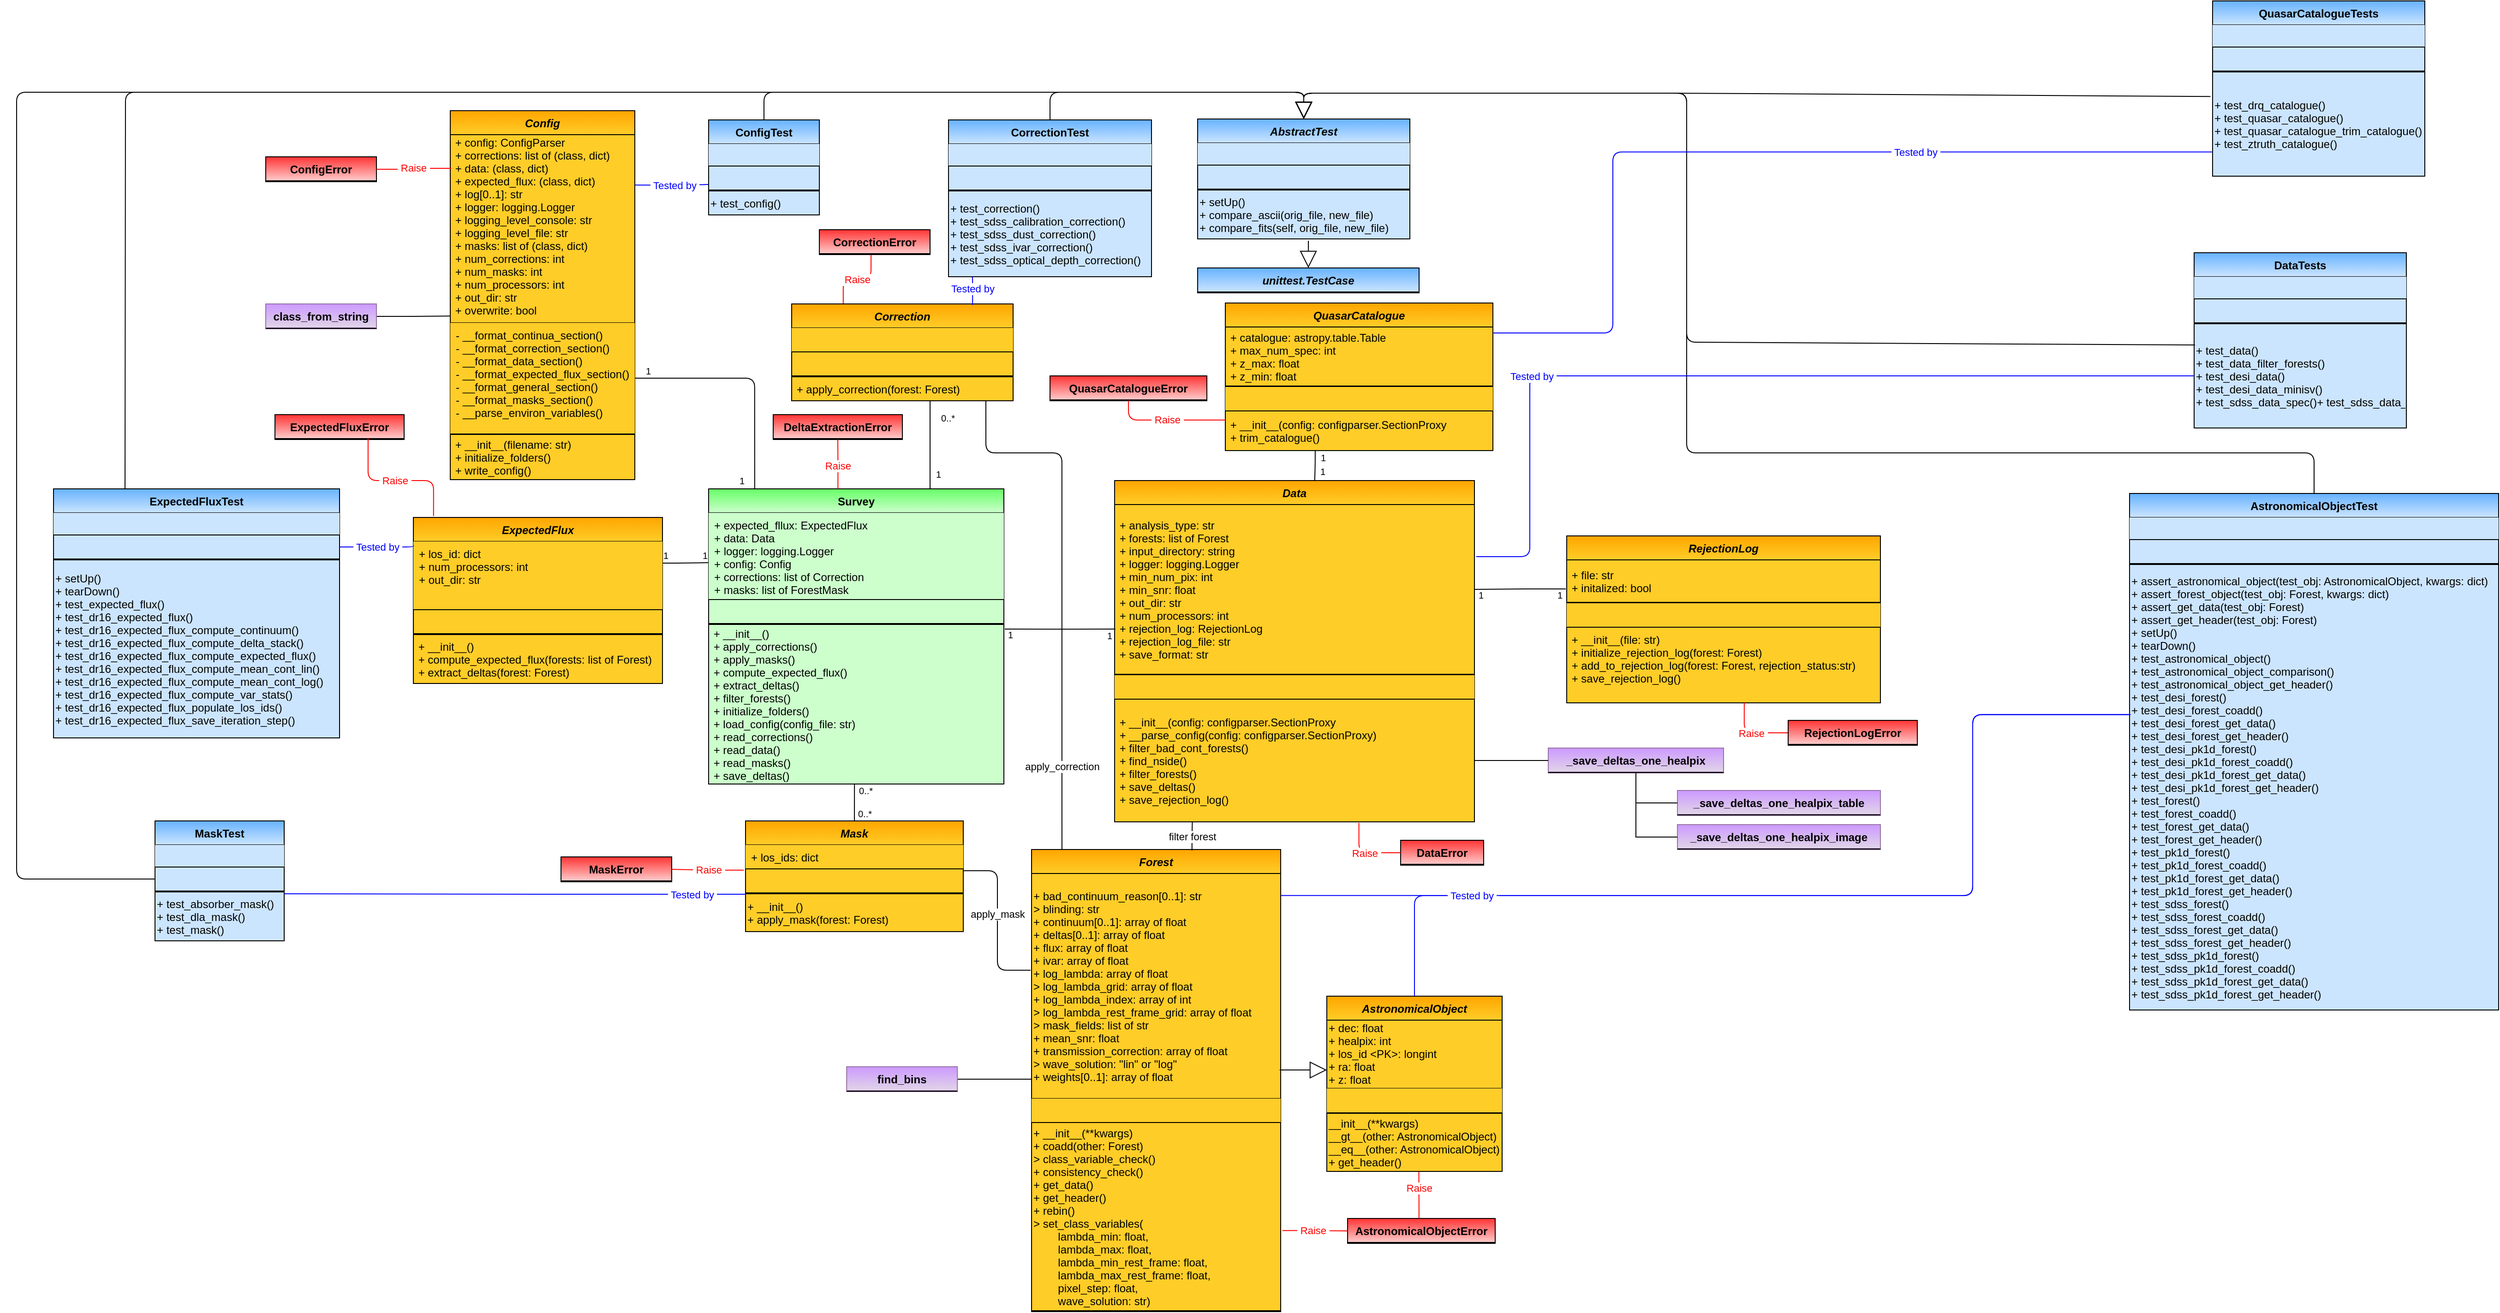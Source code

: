 <mxfile version="20.6.0" type="device" pages="7"><diagram id="nPyiXVHnBq5R0qJwF2HZ" name="Main"><mxGraphModel dx="4512" dy="2309" grid="1" gridSize="10" guides="1" tooltips="1" connect="1" arrows="1" fold="1" page="1" pageScale="1" pageWidth="827" pageHeight="1169" math="0" shadow="0"><root><mxCell id="0"/><mxCell id="1" parent="0"/><mxCell id="4YIj42Dbc83F9fyeYHnL-9" value="" style="endArrow=none;html=1;edgeStyle=orthogonalEdgeStyle;entryX=0.494;entryY=0.984;entryDx=0;entryDy=0;entryPerimeter=0;exitX=0.5;exitY=0;exitDx=0;exitDy=0;" parent="1" source="4YIj42Dbc83F9fyeYHnL-41" target="4YIj42Dbc83F9fyeYHnL-30" edge="1"><mxGeometry relative="1" as="geometry"><mxPoint x="-857" y="899" as="sourcePoint"/><mxPoint x="-560" y="555.0" as="targetPoint"/><Array as="points"><mxPoint x="-852" y="849"/><mxPoint x="-852" y="849"/></Array></mxGeometry></mxCell><mxCell id="4YIj42Dbc83F9fyeYHnL-10" value="0..*" style="resizable=0;html=1;align=left;verticalAlign=bottom;labelBackgroundColor=#ffffff;fontSize=10;" parent="4YIj42Dbc83F9fyeYHnL-9" connectable="0" vertex="1"><mxGeometry x="-1" relative="1" as="geometry"><mxPoint x="2" as="offset"/></mxGeometry></mxCell><mxCell id="4YIj42Dbc83F9fyeYHnL-11" value="0..*" style="resizable=0;html=1;align=right;verticalAlign=bottom;labelBackgroundColor=#ffffff;fontSize=10;" parent="4YIj42Dbc83F9fyeYHnL-9" connectable="0" vertex="1"><mxGeometry x="1" relative="1" as="geometry"><mxPoint x="19.92" y="18.67" as="offset"/></mxGeometry></mxCell><mxCell id="4YIj42Dbc83F9fyeYHnL-12" value="" style="endArrow=none;html=1;edgeStyle=orthogonalEdgeStyle;entryX=0;entryY=0.25;entryDx=0;entryDy=0;exitX=1;exitY=0.318;exitDx=0;exitDy=0;exitPerimeter=0;" parent="1" source="4YIj42Dbc83F9fyeYHnL-93" target="4YIj42Dbc83F9fyeYHnL-26" edge="1"><mxGeometry relative="1" as="geometry"><mxPoint x="-1170" y="546" as="sourcePoint"/><mxPoint x="-1020" y="545" as="targetPoint"/><Array as="points"/></mxGeometry></mxCell><mxCell id="4YIj42Dbc83F9fyeYHnL-13" value="1" style="resizable=0;html=1;align=left;verticalAlign=bottom;labelBackgroundColor=#ffffff;fontSize=10;" parent="4YIj42Dbc83F9fyeYHnL-12" connectable="0" vertex="1"><mxGeometry x="-1" relative="1" as="geometry"><mxPoint x="-0.81" as="offset"/></mxGeometry></mxCell><mxCell id="4YIj42Dbc83F9fyeYHnL-14" value="1" style="resizable=0;html=1;align=right;verticalAlign=bottom;labelBackgroundColor=#ffffff;fontSize=10;" parent="4YIj42Dbc83F9fyeYHnL-12" connectable="0" vertex="1"><mxGeometry x="1" relative="1" as="geometry"><mxPoint as="offset"/></mxGeometry></mxCell><mxCell id="4YIj42Dbc83F9fyeYHnL-26" value="Survey" style="swimlane;fontStyle=1;childLayout=stackLayout;horizontal=1;startSize=26;horizontalStack=0;resizeParent=1;resizeParentMax=0;resizeLast=0;collapsible=1;marginBottom=0;swimlaneFillColor=#ffffff;rounded=0;shadow=0;glass=0;comic=0;strokeColor=#000000;swimlaneLine=1;gradientDirection=north;fillColor=#CCFFCC;gradientColor=#66FF66;" parent="1" vertex="1"><mxGeometry x="-1010" y="479" width="320" height="320" as="geometry"/></mxCell><mxCell id="4YIj42Dbc83F9fyeYHnL-27" value="+ expected_fllux: ExpectedFlux&#10;+ data: Data&#10;+ logger: logging.Logger&#10;+ config: Config&#10;+ corrections: list of Correction&#10;+ masks: list of ForestMask" style="text;strokeColor=none;align=left;verticalAlign=top;spacingLeft=4;spacingRight=4;overflow=hidden;rotatable=0;points=[[0,0.5],[1,0.5]];portConstraint=eastwest;gradientColor=none;fillColor=#CCFFCC;" parent="4YIj42Dbc83F9fyeYHnL-26" vertex="1"><mxGeometry y="26" width="320" height="94" as="geometry"/></mxCell><mxCell id="4YIj42Dbc83F9fyeYHnL-28" value="" style="text;strokeColor=#000000;align=left;verticalAlign=middle;overflow=hidden;rotatable=0;points=[[0,0.5],[1,0.5]];portConstraint=eastwest;rounded=0;shadow=0;glass=0;comic=0;fontStyle=0;gradientColor=none;swimlaneFillColor=#ffffff;gradientDirection=north;startSize=26;fillColor=#CCFFCC;" parent="4YIj42Dbc83F9fyeYHnL-26" vertex="1"><mxGeometry y="120" width="320" height="26" as="geometry"/></mxCell><mxCell id="4YIj42Dbc83F9fyeYHnL-29" value="" style="line;strokeWidth=1;align=left;verticalAlign=middle;spacingTop=-1;spacingLeft=3;spacingRight=3;rotatable=0;labelPosition=right;points=[];portConstraint=eastwest;rounded=0;shadow=0;glass=0;comic=0;fillColor=#CCFFCC;" parent="4YIj42Dbc83F9fyeYHnL-26" vertex="1"><mxGeometry y="146" width="320" height="1" as="geometry"/></mxCell><mxCell id="4YIj42Dbc83F9fyeYHnL-30" value=" + __init__()&#10; + apply_corrections()&#10; + apply_masks()&#10; + compute_expected_flux()&#10; + extract_deltas()&#10; + filter_forests()&#10; + initialize_folders() &#10; + load_config(config_file: str)&#10; + read_corrections() &#10; + read_data()&#10; + read_masks()&#10; + save_deltas()" style="text;strokeColor=#000000;align=left;verticalAlign=middle;overflow=hidden;rotatable=0;points=[[0,0.5],[1,0.5]];portConstraint=eastwest;rounded=0;shadow=0;glass=0;comic=0;fontStyle=0;gradientColor=none;swimlaneFillColor=#ffffff;gradientDirection=north;startSize=26;fillColor=#CCFFCC;" parent="4YIj42Dbc83F9fyeYHnL-26" vertex="1"><mxGeometry y="147" width="320" height="173" as="geometry"/></mxCell><mxCell id="4YIj42Dbc83F9fyeYHnL-31" value="Correction" style="swimlane;fontStyle=3;childLayout=stackLayout;horizontal=1;startSize=26;fillColor=#ffcd28;horizontalStack=0;resizeParent=1;resizeParentMax=0;resizeLast=0;collapsible=1;marginBottom=0;swimlaneFillColor=#ffffff;rounded=0;shadow=0;glass=0;comic=0;strokeColor=#000000;gradientColor=#ffa500;swimlaneLine=1;gradientDirection=north;" parent="1" vertex="1"><mxGeometry x="-920" y="278.5" width="240" height="105" as="geometry"/></mxCell><mxCell id="4YIj42Dbc83F9fyeYHnL-32" value=" " style="text;strokeColor=none;fillColor=#ffcd28;align=left;verticalAlign=top;spacingLeft=4;spacingRight=4;overflow=hidden;rotatable=0;points=[[0,0.5],[1,0.5]];portConstraint=eastwest;gradientColor=none;" parent="4YIj42Dbc83F9fyeYHnL-31" vertex="1"><mxGeometry y="26" width="240" height="26" as="geometry"/></mxCell><mxCell id="4YIj42Dbc83F9fyeYHnL-33" value="" style="text;strokeColor=#000000;fillColor=#ffcd28;align=left;verticalAlign=middle;overflow=hidden;rotatable=0;points=[[0,0.5],[1,0.5]];portConstraint=eastwest;rounded=0;shadow=0;glass=0;comic=0;fontStyle=0;gradientColor=none;swimlaneFillColor=#ffffff;gradientDirection=north;startSize=26;" parent="4YIj42Dbc83F9fyeYHnL-31" vertex="1"><mxGeometry y="52" width="240" height="26" as="geometry"/></mxCell><mxCell id="4YIj42Dbc83F9fyeYHnL-34" value="" style="line;strokeWidth=1;fillColor=none;align=left;verticalAlign=middle;spacingTop=-1;spacingLeft=3;spacingRight=3;rotatable=0;labelPosition=right;points=[];portConstraint=eastwest;rounded=0;shadow=0;glass=0;comic=0;" parent="4YIj42Dbc83F9fyeYHnL-31" vertex="1"><mxGeometry y="78" width="240" height="1" as="geometry"/></mxCell><mxCell id="4YIj42Dbc83F9fyeYHnL-35" value=" + apply_correction(forest: Forest)" style="text;strokeColor=#000000;fillColor=#ffcd28;align=left;verticalAlign=middle;overflow=hidden;rotatable=0;points=[[0,0.5],[1,0.5]];portConstraint=eastwest;rounded=0;shadow=0;glass=0;comic=0;fontStyle=0;gradientColor=none;swimlaneFillColor=#ffffff;gradientDirection=north;startSize=26;" parent="4YIj42Dbc83F9fyeYHnL-31" vertex="1"><mxGeometry y="79" width="240" height="26" as="geometry"/></mxCell><mxCell id="4YIj42Dbc83F9fyeYHnL-41" value="Mask" style="swimlane;fontStyle=3;childLayout=stackLayout;horizontal=1;startSize=26;fillColor=#ffcd28;horizontalStack=0;resizeParent=1;resizeParentMax=0;resizeLast=0;collapsible=1;marginBottom=0;swimlaneFillColor=#ffffff;rounded=0;shadow=0;glass=0;comic=0;strokeColor=#000000;gradientColor=#ffa500;swimlaneLine=1;gradientDirection=north;" parent="1" vertex="1"><mxGeometry x="-970" y="839" width="236" height="120" as="geometry"/></mxCell><mxCell id="4YIj42Dbc83F9fyeYHnL-42" value="+ los_ids: dict " style="text;strokeColor=none;fillColor=#ffcd28;align=left;verticalAlign=top;spacingLeft=4;spacingRight=4;overflow=hidden;rotatable=0;points=[[0,0.5],[1,0.5]];portConstraint=eastwest;gradientColor=none;" parent="4YIj42Dbc83F9fyeYHnL-41" vertex="1"><mxGeometry y="26" width="236" height="26" as="geometry"/></mxCell><mxCell id="4YIj42Dbc83F9fyeYHnL-43" value="" style="text;strokeColor=#000000;fillColor=#ffcd28;align=left;verticalAlign=middle;overflow=hidden;rotatable=0;points=[[0,0.5],[1,0.5]];portConstraint=eastwest;rounded=0;shadow=0;glass=0;comic=0;fontStyle=0;gradientColor=none;swimlaneFillColor=#ffffff;gradientDirection=north;startSize=26;" parent="4YIj42Dbc83F9fyeYHnL-41" vertex="1"><mxGeometry y="52" width="236" height="26" as="geometry"/></mxCell><mxCell id="4YIj42Dbc83F9fyeYHnL-44" value="" style="line;strokeWidth=1;fillColor=none;align=left;verticalAlign=middle;spacingTop=-1;spacingLeft=3;spacingRight=3;rotatable=0;labelPosition=right;points=[];portConstraint=eastwest;rounded=0;shadow=0;glass=0;comic=0;" parent="4YIj42Dbc83F9fyeYHnL-41" vertex="1"><mxGeometry y="78" width="236" height="1" as="geometry"/></mxCell><mxCell id="4YIj42Dbc83F9fyeYHnL-45" value="+ __init__()&#10;+ apply_mask(forest: Forest)" style="text;strokeColor=#000000;fillColor=#ffcd28;align=left;verticalAlign=middle;overflow=hidden;rotatable=0;points=[[0,0.5],[1,0.5]];portConstraint=eastwest;rounded=0;shadow=0;glass=0;comic=0;fontStyle=0;gradientColor=none;swimlaneFillColor=#ffffff;gradientDirection=north;startSize=26;" parent="4YIj42Dbc83F9fyeYHnL-41" vertex="1"><mxGeometry y="79" width="236" height="41" as="geometry"/></mxCell><mxCell id="4YIj42Dbc83F9fyeYHnL-46" value="Forest" style="swimlane;fontStyle=3;childLayout=stackLayout;horizontal=1;startSize=26;fillColor=#ffcd28;horizontalStack=0;resizeParent=1;resizeParentMax=0;resizeLast=0;collapsible=1;marginBottom=0;swimlaneFillColor=#ffffff;rounded=0;shadow=0;glass=0;comic=0;strokeColor=#000000;gradientColor=#ffa500;swimlaneLine=1;gradientDirection=north;" parent="1" vertex="1"><mxGeometry x="-660" y="870" width="270" height="501" as="geometry"/></mxCell><mxCell id="4YIj42Dbc83F9fyeYHnL-47" value="+ bad_continuum_reason[0..1]: str&#10;&gt; blinding: str&#10;+ continuum[0..1]: array of float&#10;+ deltas[0..1]: array of float&#10;+ flux: array of float&#10;+ ivar: array of float&#10;+ log_lambda: array of float&#10;&gt; log_lambda_grid: array of float&#10;+ log_lambda_index: array of int&#10;&gt; log_lambda_rest_frame_grid: array of float&#10;&gt; mask_fields: list of str&#10;+ mean_snr: float&#10;+ transmission_correction: array of float&#10;&gt; wave_solution: &quot;lin&quot; or &quot;log&quot;&#10;+ weights[0..1]: array of float" style="text;strokeColor=#000000;fillColor=#ffcd28;align=left;verticalAlign=middle;overflow=hidden;rotatable=0;points=[[0,0.5],[1,0.5]];portConstraint=eastwest;rounded=0;shadow=0;glass=0;comic=0;fontStyle=0;gradientColor=none;swimlaneFillColor=#ffffff;gradientDirection=north;startSize=26;" parent="4YIj42Dbc83F9fyeYHnL-46" vertex="1"><mxGeometry y="26" width="270" height="244" as="geometry"/></mxCell><mxCell id="4YIj42Dbc83F9fyeYHnL-48" value="" style="text;strokeColor=none;fillColor=#ffcd28;align=left;verticalAlign=top;spacingLeft=4;spacingRight=4;overflow=hidden;rotatable=0;points=[[0,0.5],[1,0.5]];portConstraint=eastwest;gradientColor=none;" parent="4YIj42Dbc83F9fyeYHnL-46" vertex="1"><mxGeometry y="270" width="270" height="26" as="geometry"/></mxCell><mxCell id="4YIj42Dbc83F9fyeYHnL-50" value="+ __init__(**kwargs)&#10;+ coadd(other: Forest)&#10;&gt; class_variable_check()&#10;+ consistency_check()&#10;+ get_data()&#10;+ get_header()&#10;+ rebin()&#10;&gt; set_class_variables(&#10;        lambda_min: float, &#10;        lambda_max: float,&#10;        lambda_min_rest_frame: float,&#10;        lambda_max_rest_frame: float,&#10;        pixel_step: float, &#10;        wave_solution: str)" style="text;strokeColor=#000000;fillColor=#ffcd28;align=left;verticalAlign=middle;overflow=hidden;rotatable=0;points=[[0,0.5],[1,0.5]];portConstraint=eastwest;rounded=0;shadow=0;glass=0;comic=0;fontStyle=0;gradientColor=none;swimlaneFillColor=#ffffff;gradientDirection=north;startSize=26;" parent="4YIj42Dbc83F9fyeYHnL-46" vertex="1"><mxGeometry y="296" width="270" height="204" as="geometry"/></mxCell><mxCell id="4YIj42Dbc83F9fyeYHnL-49" value="" style="line;strokeWidth=1;fillColor=none;align=left;verticalAlign=middle;spacingTop=-1;spacingLeft=3;spacingRight=3;rotatable=0;labelPosition=right;points=[];portConstraint=eastwest;rounded=0;shadow=0;glass=0;comic=0;" parent="4YIj42Dbc83F9fyeYHnL-46" vertex="1"><mxGeometry y="500" width="270" height="1" as="geometry"/></mxCell><mxCell id="4YIj42Dbc83F9fyeYHnL-92" value="ExpectedFlux" style="swimlane;fontStyle=3;childLayout=stackLayout;horizontal=1;startSize=26;fillColor=#ffcd28;horizontalStack=0;resizeParent=1;resizeParentMax=0;resizeLast=0;collapsible=1;marginBottom=0;swimlaneFillColor=#ffffff;rounded=0;shadow=0;glass=0;comic=0;strokeColor=#000000;gradientColor=#ffa500;swimlaneLine=1;gradientDirection=north;" parent="1" vertex="1"><mxGeometry x="-1330" y="510" width="270" height="180" as="geometry"/></mxCell><mxCell id="4YIj42Dbc83F9fyeYHnL-93" value="+ los_id: dict&#10;+ num_processors: int&#10;+ out_dir: str" style="text;strokeColor=none;fillColor=#ffcd28;align=left;verticalAlign=top;spacingLeft=4;spacingRight=4;overflow=hidden;rotatable=0;points=[[0,0.5],[1,0.5]];portConstraint=eastwest;gradientColor=none;" parent="4YIj42Dbc83F9fyeYHnL-92" vertex="1"><mxGeometry y="26" width="270" height="74" as="geometry"/></mxCell><mxCell id="4YIj42Dbc83F9fyeYHnL-94" value="" style="text;strokeColor=#000000;fillColor=#ffcd28;align=left;verticalAlign=middle;overflow=hidden;rotatable=0;points=[[0,0.5],[1,0.5]];portConstraint=eastwest;rounded=0;shadow=0;glass=0;comic=0;fontStyle=0;gradientColor=none;swimlaneFillColor=#ffffff;gradientDirection=north;startSize=26;" parent="4YIj42Dbc83F9fyeYHnL-92" vertex="1"><mxGeometry y="100" width="270" height="26" as="geometry"/></mxCell><mxCell id="4YIj42Dbc83F9fyeYHnL-95" value="" style="line;strokeWidth=1;fillColor=none;align=left;verticalAlign=middle;spacingTop=-1;spacingLeft=3;spacingRight=3;rotatable=0;labelPosition=right;points=[];portConstraint=eastwest;rounded=0;shadow=0;glass=0;comic=0;" parent="4YIj42Dbc83F9fyeYHnL-92" vertex="1"><mxGeometry y="126" width="270" height="1" as="geometry"/></mxCell><mxCell id="4YIj42Dbc83F9fyeYHnL-96" value=" + __init__()&#10; + compute_expected_flux(forests: list of Forest)&#10; + extract_deltas(forest: Forest)" style="text;strokeColor=#000000;fillColor=#ffcd28;align=left;verticalAlign=middle;overflow=hidden;rotatable=0;points=[[0,0.5],[1,0.5]];portConstraint=eastwest;rounded=0;shadow=0;glass=0;comic=0;fontStyle=0;gradientColor=none;swimlaneFillColor=#ffffff;gradientDirection=north;startSize=26;" parent="4YIj42Dbc83F9fyeYHnL-92" vertex="1"><mxGeometry y="127" width="270" height="53" as="geometry"/></mxCell><mxCell id="4YIj42Dbc83F9fyeYHnL-97" value="Config" style="swimlane;fontStyle=3;childLayout=stackLayout;horizontal=1;startSize=26;fillColor=#ffcd28;horizontalStack=0;resizeParent=1;resizeParentMax=0;resizeLast=0;collapsible=1;marginBottom=0;swimlaneFillColor=#ffffff;rounded=0;shadow=0;glass=0;comic=0;strokeColor=#000000;gradientColor=#ffa500;swimlaneLine=1;gradientDirection=north;" parent="1" vertex="1"><mxGeometry x="-1290" y="69" width="200" height="400" as="geometry"/></mxCell><mxCell id="4YIj42Dbc83F9fyeYHnL-98" value=" + config: ConfigParser&#10; + corrections: list of (class, dict)&#10; + data: (class, dict)&#10; + expected_flux: (class, dict)&#10; + log[0..1]: str&#10; + logger: logging.Logger&#10; + logging_level_console: str&#10; + logging_level_file: str&#10; + masks: list of (class, dict)&#10; + num_corrections: int&#10; + num_masks: int&#10; + num_processors: int&#10; + out_dir: str&#10; + overwrite: bool&#10;" style="text;strokeColor=#000000;fillColor=#ffcd28;align=left;verticalAlign=middle;overflow=hidden;rotatable=0;points=[[0,0.5],[1,0.5]];portConstraint=eastwest;rounded=0;shadow=0;glass=0;comic=0;fontStyle=0;gradientColor=none;swimlaneFillColor=#ffffff;gradientDirection=north;startSize=26;" parent="4YIj42Dbc83F9fyeYHnL-97" vertex="1"><mxGeometry y="26" width="200" height="204" as="geometry"/></mxCell><mxCell id="4YIj42Dbc83F9fyeYHnL-99" value="- __format_continua_section()&#10;- __format_correction_section()&#10;- __format_data_section()&#10;- __format_expected_flux_section()&#10;- __format_general_section()&#10;- __format_masks_section()&#10;- __parse_environ_variables()" style="text;strokeColor=none;fillColor=#ffcd28;align=left;verticalAlign=top;spacingLeft=4;spacingRight=4;overflow=hidden;rotatable=0;points=[[0,0.5],[1,0.5]];portConstraint=eastwest;gradientColor=none;" parent="4YIj42Dbc83F9fyeYHnL-97" vertex="1"><mxGeometry y="230" width="200" height="120" as="geometry"/></mxCell><mxCell id="4YIj42Dbc83F9fyeYHnL-100" value="" style="line;strokeWidth=1;fillColor=none;align=left;verticalAlign=middle;spacingTop=-1;spacingLeft=3;spacingRight=3;rotatable=0;labelPosition=right;points=[];portConstraint=eastwest;rounded=0;shadow=0;glass=0;comic=0;" parent="4YIj42Dbc83F9fyeYHnL-97" vertex="1"><mxGeometry y="350" width="200" height="1" as="geometry"/></mxCell><mxCell id="4YIj42Dbc83F9fyeYHnL-101" value=" + __init__(filename: str)&#10; + initialize_folders()&#10; + write_config()" style="text;strokeColor=#000000;fillColor=#ffcd28;align=left;verticalAlign=middle;overflow=hidden;rotatable=0;points=[[0,0.5],[1,0.5]];portConstraint=eastwest;rounded=0;shadow=0;glass=0;comic=0;fontStyle=0;gradientColor=none;swimlaneFillColor=#ffffff;gradientDirection=north;startSize=26;" parent="4YIj42Dbc83F9fyeYHnL-97" vertex="1"><mxGeometry y="351" width="200" height="49" as="geometry"/></mxCell><mxCell id="4YIj42Dbc83F9fyeYHnL-102" value="" style="endArrow=none;html=1;edgeStyle=orthogonalEdgeStyle;exitX=1;exitY=0.5;exitDx=0;exitDy=0;entryX=0.156;entryY=-0.001;entryDx=0;entryDy=0;entryPerimeter=0;" parent="1" source="4YIj42Dbc83F9fyeYHnL-99" target="4YIj42Dbc83F9fyeYHnL-26" edge="1"><mxGeometry relative="1" as="geometry"><mxPoint x="-1070" y="262" as="sourcePoint"/><mxPoint x="-960" y="469" as="targetPoint"/><Array as="points"><mxPoint x="-960" y="359"/></Array></mxGeometry></mxCell><mxCell id="4YIj42Dbc83F9fyeYHnL-103" value="1" style="resizable=0;html=1;align=left;verticalAlign=bottom;labelBackgroundColor=#ffffff;fontSize=10;" parent="4YIj42Dbc83F9fyeYHnL-102" connectable="0" vertex="1"><mxGeometry x="-1" relative="1" as="geometry"><mxPoint x="10" as="offset"/></mxGeometry></mxCell><mxCell id="4YIj42Dbc83F9fyeYHnL-104" value="1" style="resizable=0;html=1;align=right;verticalAlign=bottom;labelBackgroundColor=#ffffff;fontSize=10;" parent="4YIj42Dbc83F9fyeYHnL-102" connectable="0" vertex="1"><mxGeometry x="1" relative="1" as="geometry"><mxPoint x="-10" as="offset"/></mxGeometry></mxCell><mxCell id="4YIj42Dbc83F9fyeYHnL-105" value="DeltaExtractionError" style="swimlane;fontStyle=1;childLayout=stackLayout;horizontal=1;startSize=26;horizontalStack=0;resizeParent=1;resizeParentMax=0;resizeLast=0;collapsible=1;marginBottom=0;swimlaneFillColor=#ffffff;rounded=0;shadow=0;glass=0;comic=0;strokeColor=#000000;swimlaneLine=1;gradientDirection=north;fillColor=#FFCCCC;gradientColor=#FF3333;" parent="1" vertex="1"><mxGeometry x="-940" y="398.5" width="140" height="27" as="geometry"><mxRectangle x="-140" y="400" width="100" height="26" as="alternateBounds"/></mxGeometry></mxCell><mxCell id="4YIj42Dbc83F9fyeYHnL-106" value="" style="line;strokeWidth=1;fillColor=none;align=left;verticalAlign=middle;spacingTop=-1;spacingLeft=3;spacingRight=3;rotatable=0;labelPosition=right;points=[];portConstraint=eastwest;rounded=0;shadow=0;glass=0;comic=0;" parent="4YIj42Dbc83F9fyeYHnL-105" vertex="1"><mxGeometry y="26" width="140" height="1" as="geometry"/></mxCell><mxCell id="4YIj42Dbc83F9fyeYHnL-107" value="&amp;nbsp;Raise&amp;nbsp;" style="endArrow=none;html=1;edgeStyle=orthogonalEdgeStyle;entryX=0.5;entryY=1;entryDx=0;entryDy=0;exitX=0.438;exitY=0;exitDx=0;exitDy=0;exitPerimeter=0;strokeColor=#FF0000;fontColor=#FF0000;" parent="1" source="4YIj42Dbc83F9fyeYHnL-26" target="4YIj42Dbc83F9fyeYHnL-105" edge="1"><mxGeometry x="-0.05" relative="1" as="geometry"><mxPoint x="-877" y="503" as="sourcePoint"/><mxPoint x="-530" y="451.79" as="targetPoint"/><mxPoint as="offset"/></mxGeometry></mxCell><mxCell id="4YIj42Dbc83F9fyeYHnL-108" value="" style="resizable=0;html=1;align=left;verticalAlign=bottom;labelBackgroundColor=#ffffff;fontSize=10;" parent="4YIj42Dbc83F9fyeYHnL-107" connectable="0" vertex="1"><mxGeometry x="-1" relative="1" as="geometry"><mxPoint x="10" as="offset"/></mxGeometry></mxCell><mxCell id="4YIj42Dbc83F9fyeYHnL-111" value="&amp;nbsp;Raise&amp;nbsp;" style="endArrow=none;html=1;edgeStyle=orthogonalEdgeStyle;entryX=0.467;entryY=1.667;entryDx=0;entryDy=0;entryPerimeter=0;exitX=0.233;exitY=-0.004;exitDx=0;exitDy=0;exitPerimeter=0;strokeColor=#FF0000;fontColor=#FF0000;" parent="1" source="4YIj42Dbc83F9fyeYHnL-31" target="4YIj42Dbc83F9fyeYHnL-110" edge="1"><mxGeometry relative="1" as="geometry"><mxPoint x="-834" y="309" as="sourcePoint"/><mxPoint x="1090" y="158.5" as="targetPoint"/></mxGeometry></mxCell><mxCell id="4YIj42Dbc83F9fyeYHnL-112" value="" style="resizable=0;html=1;align=left;verticalAlign=bottom;labelBackgroundColor=#ffffff;fontSize=10;" parent="4YIj42Dbc83F9fyeYHnL-111" connectable="0" vertex="1"><mxGeometry x="-1" relative="1" as="geometry"><mxPoint x="10" as="offset"/></mxGeometry></mxCell><mxCell id="4YIj42Dbc83F9fyeYHnL-113" value="MaskError" style="swimlane;fontStyle=1;childLayout=stackLayout;horizontal=1;startSize=26;horizontalStack=0;resizeParent=1;resizeParentMax=0;resizeLast=0;collapsible=1;marginBottom=0;swimlaneFillColor=#ffffff;rounded=0;shadow=0;glass=0;comic=0;strokeColor=#000000;swimlaneLine=1;gradientDirection=north;fillColor=#FFCCCC;gradientColor=#FF3333;" parent="1" vertex="1"><mxGeometry x="-1170" y="878" width="120" height="27" as="geometry"/></mxCell><mxCell id="4YIj42Dbc83F9fyeYHnL-114" value="" style="line;strokeWidth=1;fillColor=none;align=left;verticalAlign=middle;spacingTop=-1;spacingLeft=3;spacingRight=3;rotatable=0;labelPosition=right;points=[];portConstraint=eastwest;rounded=0;shadow=0;glass=0;comic=0;" parent="4YIj42Dbc83F9fyeYHnL-113" vertex="1"><mxGeometry y="26" width="120" height="1" as="geometry"/></mxCell><mxCell id="4YIj42Dbc83F9fyeYHnL-115" value="&amp;nbsp;Raise&amp;nbsp;" style="endArrow=none;html=1;edgeStyle=orthogonalEdgeStyle;entryX=1;entryY=0.5;entryDx=0;entryDy=0;exitX=-0.008;exitY=0.055;exitDx=0;exitDy=0;exitPerimeter=0;strokeColor=#FF0000;fontColor=#FF0000;" parent="1" source="4YIj42Dbc83F9fyeYHnL-43" target="4YIj42Dbc83F9fyeYHnL-113" edge="1"><mxGeometry relative="1" as="geometry"><mxPoint x="-980" y="892" as="sourcePoint"/><mxPoint x="-588.5" y="912.79" as="targetPoint"/></mxGeometry></mxCell><mxCell id="4YIj42Dbc83F9fyeYHnL-116" value="" style="resizable=0;html=1;align=left;verticalAlign=bottom;labelBackgroundColor=#ffffff;fontSize=10;" parent="4YIj42Dbc83F9fyeYHnL-115" connectable="0" vertex="1"><mxGeometry x="-1" relative="1" as="geometry"><mxPoint x="10" as="offset"/></mxGeometry></mxCell><mxCell id="4YIj42Dbc83F9fyeYHnL-117" value="ConfigError" style="swimlane;fontStyle=1;childLayout=stackLayout;horizontal=1;startSize=26;horizontalStack=0;resizeParent=1;resizeParentMax=0;resizeLast=0;collapsible=1;marginBottom=0;swimlaneFillColor=#ffffff;rounded=0;shadow=0;glass=0;comic=0;strokeColor=#000000;swimlaneLine=1;gradientDirection=north;fillColor=#FFCCCC;gradientColor=#FF3333;" parent="1" vertex="1"><mxGeometry x="-1490" y="119" width="120" height="27" as="geometry"/></mxCell><mxCell id="4YIj42Dbc83F9fyeYHnL-118" value="" style="line;strokeWidth=1;fillColor=none;align=left;verticalAlign=middle;spacingTop=-1;spacingLeft=3;spacingRight=3;rotatable=0;labelPosition=right;points=[];portConstraint=eastwest;rounded=0;shadow=0;glass=0;comic=0;" parent="4YIj42Dbc83F9fyeYHnL-117" vertex="1"><mxGeometry y="26" width="120" height="1" as="geometry"/></mxCell><mxCell id="4YIj42Dbc83F9fyeYHnL-121" value="&amp;nbsp;apply_correction&amp;nbsp;" style="endArrow=none;html=1;edgeStyle=orthogonalEdgeStyle;entryX=0.877;entryY=0.996;entryDx=0;entryDy=0;entryPerimeter=0;exitX=0.122;exitY=0;exitDx=0;exitDy=0;exitPerimeter=0;" parent="1" source="4YIj42Dbc83F9fyeYHnL-46" target="4YIj42Dbc83F9fyeYHnL-35" edge="1"><mxGeometry x="-0.684" relative="1" as="geometry"><mxPoint x="-627" y="790" as="sourcePoint"/><mxPoint x="-640" y="321" as="targetPoint"/><Array as="points"><mxPoint x="-627" y="440"/><mxPoint x="-709" y="440"/></Array><mxPoint as="offset"/></mxGeometry></mxCell><mxCell id="4YIj42Dbc83F9fyeYHnL-122" value="" style="resizable=0;html=1;align=left;verticalAlign=bottom;labelBackgroundColor=#ffffff;fontSize=10;" parent="4YIj42Dbc83F9fyeYHnL-121" connectable="0" vertex="1"><mxGeometry x="-1" relative="1" as="geometry"><mxPoint x="10" as="offset"/></mxGeometry></mxCell><mxCell id="4YIj42Dbc83F9fyeYHnL-123" value="&amp;nbsp;apply_mask&amp;nbsp;" style="endArrow=none;html=1;edgeStyle=orthogonalEdgeStyle;entryX=0.998;entryY=0.077;entryDx=0;entryDy=0;entryPerimeter=0;exitX=-0.004;exitY=0.43;exitDx=0;exitDy=0;exitPerimeter=0;" parent="1" source="4YIj42Dbc83F9fyeYHnL-47" target="4YIj42Dbc83F9fyeYHnL-43" edge="1"><mxGeometry x="0.071" relative="1" as="geometry"><mxPoint x="-660" y="893" as="sourcePoint"/><mxPoint x="-680" y="1018" as="targetPoint"/><Array as="points"/><mxPoint as="offset"/></mxGeometry></mxCell><mxCell id="4YIj42Dbc83F9fyeYHnL-124" value="" style="resizable=0;html=1;align=left;verticalAlign=bottom;labelBackgroundColor=#ffffff;fontSize=10;" parent="4YIj42Dbc83F9fyeYHnL-123" connectable="0" vertex="1"><mxGeometry x="-1" relative="1" as="geometry"><mxPoint x="10" as="offset"/></mxGeometry></mxCell><mxCell id="4YIj42Dbc83F9fyeYHnL-125" value="ConfigTest" style="swimlane;fontStyle=1;childLayout=stackLayout;horizontal=1;startSize=26;horizontalStack=0;resizeParent=1;resizeParentMax=0;resizeLast=0;collapsible=1;marginBottom=0;swimlaneFillColor=#ffffff;rounded=0;shadow=0;glass=0;comic=0;strokeColor=#000000;swimlaneLine=1;gradientDirection=north;gradientColor=#66B2FF;fillColor=#CCE5FF;" parent="1" vertex="1"><mxGeometry x="-1010" y="79" width="120" height="103" as="geometry"/></mxCell><mxCell id="4YIj42Dbc83F9fyeYHnL-126" value="" style="text;strokeColor=none;align=left;verticalAlign=top;spacingLeft=4;spacingRight=4;overflow=hidden;rotatable=0;points=[[0,0.5],[1,0.5]];portConstraint=eastwest;gradientColor=none;fillColor=#CCE5FF;" parent="4YIj42Dbc83F9fyeYHnL-125" vertex="1"><mxGeometry y="26" width="120" height="24" as="geometry"/></mxCell><mxCell id="4YIj42Dbc83F9fyeYHnL-127" value="" style="text;strokeColor=#000000;align=left;verticalAlign=middle;overflow=hidden;rotatable=0;points=[[0,0.5],[1,0.5]];portConstraint=eastwest;rounded=0;shadow=0;glass=0;comic=0;fontStyle=0;gradientColor=none;swimlaneFillColor=#ffffff;gradientDirection=north;startSize=26;fillColor=#CCE5FF;" parent="4YIj42Dbc83F9fyeYHnL-125" vertex="1"><mxGeometry y="50" width="120" height="26" as="geometry"/></mxCell><mxCell id="4YIj42Dbc83F9fyeYHnL-128" value="" style="line;strokeWidth=1;fillColor=none;align=left;verticalAlign=middle;spacingTop=-1;spacingLeft=3;spacingRight=3;rotatable=0;labelPosition=right;points=[];portConstraint=eastwest;rounded=0;shadow=0;glass=0;comic=0;" parent="4YIj42Dbc83F9fyeYHnL-125" vertex="1"><mxGeometry y="76" width="120" height="1" as="geometry"/></mxCell><mxCell id="4YIj42Dbc83F9fyeYHnL-129" value="+ test_config()" style="text;strokeColor=#000000;align=left;verticalAlign=middle;overflow=hidden;rotatable=0;points=[[0,0.5],[1,0.5]];portConstraint=eastwest;rounded=0;shadow=0;glass=0;comic=0;fontStyle=0;gradientColor=none;swimlaneFillColor=#ffffff;gradientDirection=north;startSize=26;fillColor=#CCE5FF;" parent="4YIj42Dbc83F9fyeYHnL-125" vertex="1"><mxGeometry y="77" width="120" height="26" as="geometry"/></mxCell><mxCell id="4YIj42Dbc83F9fyeYHnL-130" value="AbstractTest" style="swimlane;fontStyle=3;childLayout=stackLayout;horizontal=1;startSize=26;horizontalStack=0;resizeParent=1;resizeParentMax=0;resizeLast=0;collapsible=1;marginBottom=0;swimlaneFillColor=#ffffff;rounded=0;shadow=0;glass=0;comic=0;strokeColor=#000000;swimlaneLine=1;gradientDirection=north;gradientColor=#66B2FF;fillColor=#CCE5FF;" parent="1" vertex="1"><mxGeometry x="-480" y="78" width="230" height="130" as="geometry"/></mxCell><mxCell id="4YIj42Dbc83F9fyeYHnL-131" value="" style="text;strokeColor=none;align=left;verticalAlign=top;spacingLeft=4;spacingRight=4;overflow=hidden;rotatable=0;points=[[0,0.5],[1,0.5]];portConstraint=eastwest;gradientColor=none;fillColor=#CCE5FF;" parent="4YIj42Dbc83F9fyeYHnL-130" vertex="1"><mxGeometry y="26" width="230" height="24" as="geometry"/></mxCell><mxCell id="4YIj42Dbc83F9fyeYHnL-132" value="" style="text;strokeColor=#000000;align=left;verticalAlign=middle;overflow=hidden;rotatable=0;points=[[0,0.5],[1,0.5]];portConstraint=eastwest;rounded=0;shadow=0;glass=0;comic=0;fontStyle=0;gradientColor=none;swimlaneFillColor=#ffffff;gradientDirection=north;startSize=26;fillColor=#CCE5FF;" parent="4YIj42Dbc83F9fyeYHnL-130" vertex="1"><mxGeometry y="50" width="230" height="26" as="geometry"/></mxCell><mxCell id="4YIj42Dbc83F9fyeYHnL-133" value="" style="line;strokeWidth=1;fillColor=none;align=left;verticalAlign=middle;spacingTop=-1;spacingLeft=3;spacingRight=3;rotatable=0;labelPosition=right;points=[];portConstraint=eastwest;rounded=0;shadow=0;glass=0;comic=0;" parent="4YIj42Dbc83F9fyeYHnL-130" vertex="1"><mxGeometry y="76" width="230" height="1" as="geometry"/></mxCell><mxCell id="4YIj42Dbc83F9fyeYHnL-134" value="+ setUp()&#10;+ compare_ascii(orig_file, new_file)&#10;+ compare_fits(self, orig_file, new_file)" style="text;strokeColor=#000000;align=left;verticalAlign=middle;overflow=hidden;rotatable=0;points=[[0,0.5],[1,0.5]];portConstraint=eastwest;rounded=0;shadow=0;glass=0;comic=0;fontStyle=0;gradientColor=none;swimlaneFillColor=#ffffff;gradientDirection=north;startSize=26;fillColor=#CCE5FF;" parent="4YIj42Dbc83F9fyeYHnL-130" vertex="1"><mxGeometry y="77" width="230" height="53" as="geometry"/></mxCell><mxCell id="4YIj42Dbc83F9fyeYHnL-135" value="" style="endArrow=block;endSize=16;endFill=0;html=1;exitX=0.5;exitY=0;exitDx=0;exitDy=0;entryX=0.5;entryY=0;entryDx=0;entryDy=0;" parent="1" source="4YIj42Dbc83F9fyeYHnL-125" target="4YIj42Dbc83F9fyeYHnL-130" edge="1"><mxGeometry width="160" relative="1" as="geometry"><mxPoint x="-1200" y="-491" as="sourcePoint"/><mxPoint x="-1340" y="-561" as="targetPoint"/><Array as="points"><mxPoint x="-950" y="49"/><mxPoint x="-365" y="49"/></Array></mxGeometry></mxCell><mxCell id="4YIj42Dbc83F9fyeYHnL-136" value="&lt;font color=&quot;#0000ff&quot;&gt;&amp;nbsp;Tested by&amp;nbsp;&lt;/font&gt;" style="endArrow=none;html=1;edgeStyle=orthogonalEdgeStyle;exitX=1;exitY=0.268;exitDx=0;exitDy=0;exitPerimeter=0;entryX=-0.003;entryY=0.769;entryDx=0;entryDy=0;entryPerimeter=0;strokeColor=#0000FF;" parent="1" source="4YIj42Dbc83F9fyeYHnL-98" target="4YIj42Dbc83F9fyeYHnL-127" edge="1"><mxGeometry x="0.074" relative="1" as="geometry"><mxPoint x="-1070" y="149" as="sourcePoint"/><mxPoint x="-1020" y="149" as="targetPoint"/><Array as="points"><mxPoint x="-1040" y="149"/><mxPoint x="-1040" y="149"/></Array><mxPoint as="offset"/></mxGeometry></mxCell><mxCell id="4YIj42Dbc83F9fyeYHnL-137" value="" style="resizable=0;html=1;align=left;verticalAlign=bottom;labelBackgroundColor=#ffffff;fontSize=10;" parent="4YIj42Dbc83F9fyeYHnL-136" connectable="0" vertex="1"><mxGeometry x="-1" relative="1" as="geometry"><mxPoint x="10" as="offset"/></mxGeometry></mxCell><mxCell id="4YIj42Dbc83F9fyeYHnL-138" value="CorrectionTest" style="swimlane;fontStyle=1;childLayout=stackLayout;horizontal=1;startSize=26;horizontalStack=0;resizeParent=1;resizeParentMax=0;resizeLast=0;collapsible=1;marginBottom=0;swimlaneFillColor=#ffffff;rounded=0;shadow=0;glass=0;comic=0;strokeColor=#000000;swimlaneLine=1;gradientDirection=north;gradientColor=#66B2FF;fillColor=#CCE5FF;" parent="1" vertex="1"><mxGeometry x="-750" y="79" width="220" height="170" as="geometry"/></mxCell><mxCell id="4YIj42Dbc83F9fyeYHnL-139" value="" style="text;strokeColor=none;align=left;verticalAlign=top;spacingLeft=4;spacingRight=4;overflow=hidden;rotatable=0;points=[[0,0.5],[1,0.5]];portConstraint=eastwest;gradientColor=none;fillColor=#CCE5FF;" parent="4YIj42Dbc83F9fyeYHnL-138" vertex="1"><mxGeometry y="26" width="220" height="24" as="geometry"/></mxCell><mxCell id="4YIj42Dbc83F9fyeYHnL-140" value="" style="text;strokeColor=#000000;align=left;verticalAlign=middle;overflow=hidden;rotatable=0;points=[[0,0.5],[1,0.5]];portConstraint=eastwest;rounded=0;shadow=0;glass=0;comic=0;fontStyle=0;gradientColor=none;swimlaneFillColor=#ffffff;gradientDirection=north;startSize=26;fillColor=#CCE5FF;" parent="4YIj42Dbc83F9fyeYHnL-138" vertex="1"><mxGeometry y="50" width="220" height="26" as="geometry"/></mxCell><mxCell id="4YIj42Dbc83F9fyeYHnL-141" value="" style="line;strokeWidth=1;fillColor=none;align=left;verticalAlign=middle;spacingTop=-1;spacingLeft=3;spacingRight=3;rotatable=0;labelPosition=right;points=[];portConstraint=eastwest;rounded=0;shadow=0;glass=0;comic=0;" parent="4YIj42Dbc83F9fyeYHnL-138" vertex="1"><mxGeometry y="76" width="220" height="1" as="geometry"/></mxCell><mxCell id="4YIj42Dbc83F9fyeYHnL-142" value="+ test_correction()&#10;+ test_sdss_calibration_correction()&#10;+ test_sdss_dust_correction()&#10;+ test_sdss_ivar_correction()&#10;+ test_sdss_optical_depth_correction()" style="text;strokeColor=#000000;align=left;verticalAlign=middle;overflow=hidden;rotatable=0;points=[[0,0.5],[1,0.5]];portConstraint=eastwest;rounded=0;shadow=0;glass=0;comic=0;fontStyle=0;gradientColor=none;swimlaneFillColor=#ffffff;gradientDirection=north;startSize=26;fillColor=#CCE5FF;" parent="4YIj42Dbc83F9fyeYHnL-138" vertex="1"><mxGeometry y="77" width="220" height="93" as="geometry"/></mxCell><mxCell id="4YIj42Dbc83F9fyeYHnL-143" value="" style="endArrow=block;endSize=16;endFill=0;html=1;exitX=0.5;exitY=0;exitDx=0;exitDy=0;entryX=0.5;entryY=0;entryDx=0;entryDy=0;" parent="1" source="4YIj42Dbc83F9fyeYHnL-138" target="4YIj42Dbc83F9fyeYHnL-130" edge="1"><mxGeometry width="160" relative="1" as="geometry"><mxPoint x="-980" y="-470.2" as="sourcePoint"/><mxPoint x="-1400" y="-571" as="targetPoint"/><Array as="points"><mxPoint x="-640" y="49"/><mxPoint x="-365" y="49"/></Array></mxGeometry></mxCell><mxCell id="4YIj42Dbc83F9fyeYHnL-150" value="&amp;nbsp;Raise&amp;nbsp;" style="endArrow=none;html=1;edgeStyle=orthogonalEdgeStyle;entryX=1;entryY=0.5;entryDx=0;entryDy=0;exitX=0.005;exitY=0.179;exitDx=0;exitDy=0;exitPerimeter=0;strokeColor=#FF0000;fontColor=#FF0000;" parent="1" source="4YIj42Dbc83F9fyeYHnL-98" target="4YIj42Dbc83F9fyeYHnL-117" edge="1"><mxGeometry relative="1" as="geometry"><mxPoint x="-1210.06" y="380.516" as="sourcePoint"/><mxPoint x="-1300" y="380.5" as="targetPoint"/><Array as="points"/></mxGeometry></mxCell><mxCell id="4YIj42Dbc83F9fyeYHnL-151" value="" style="resizable=0;html=1;align=left;verticalAlign=bottom;labelBackgroundColor=#ffffff;fontSize=10;" parent="4YIj42Dbc83F9fyeYHnL-150" connectable="0" vertex="1"><mxGeometry x="-1" relative="1" as="geometry"><mxPoint x="10" as="offset"/></mxGeometry></mxCell><mxCell id="4YIj42Dbc83F9fyeYHnL-152" value="MaskTest" style="swimlane;fontStyle=1;childLayout=stackLayout;horizontal=1;startSize=26;horizontalStack=0;resizeParent=1;resizeParentMax=0;resizeLast=0;collapsible=1;marginBottom=0;swimlaneFillColor=#ffffff;rounded=0;shadow=0;glass=0;comic=0;strokeColor=#000000;swimlaneLine=1;gradientDirection=north;gradientColor=#66B2FF;fillColor=#CCE5FF;" parent="1" vertex="1"><mxGeometry x="-1610" y="839" width="140" height="130" as="geometry"/></mxCell><mxCell id="4YIj42Dbc83F9fyeYHnL-153" value="" style="text;strokeColor=none;align=left;verticalAlign=top;spacingLeft=4;spacingRight=4;overflow=hidden;rotatable=0;points=[[0,0.5],[1,0.5]];portConstraint=eastwest;gradientColor=none;fillColor=#CCE5FF;" parent="4YIj42Dbc83F9fyeYHnL-152" vertex="1"><mxGeometry y="26" width="140" height="24" as="geometry"/></mxCell><mxCell id="4YIj42Dbc83F9fyeYHnL-154" value="" style="text;strokeColor=#000000;align=left;verticalAlign=middle;overflow=hidden;rotatable=0;points=[[0,0.5],[1,0.5]];portConstraint=eastwest;rounded=0;shadow=0;glass=0;comic=0;fontStyle=0;gradientColor=none;swimlaneFillColor=#ffffff;gradientDirection=north;startSize=26;fillColor=#CCE5FF;" parent="4YIj42Dbc83F9fyeYHnL-152" vertex="1"><mxGeometry y="50" width="140" height="26" as="geometry"/></mxCell><mxCell id="4YIj42Dbc83F9fyeYHnL-155" value="" style="line;strokeWidth=1;fillColor=none;align=left;verticalAlign=middle;spacingTop=-1;spacingLeft=3;spacingRight=3;rotatable=0;labelPosition=right;points=[];portConstraint=eastwest;rounded=0;shadow=0;glass=0;comic=0;" parent="4YIj42Dbc83F9fyeYHnL-152" vertex="1"><mxGeometry y="76" width="140" height="1" as="geometry"/></mxCell><mxCell id="4YIj42Dbc83F9fyeYHnL-156" value="+ test_absorber_mask()&#10;+ test_dla_mask()&#10;+ test_mask()" style="text;strokeColor=#000000;align=left;verticalAlign=middle;overflow=hidden;rotatable=0;points=[[0,0.5],[1,0.5]];portConstraint=eastwest;rounded=0;shadow=0;glass=0;comic=0;fontStyle=0;gradientColor=none;swimlaneFillColor=#ffffff;gradientDirection=north;startSize=26;fillColor=#CCE5FF;" parent="4YIj42Dbc83F9fyeYHnL-152" vertex="1"><mxGeometry y="77" width="140" height="53" as="geometry"/></mxCell><mxCell id="4YIj42Dbc83F9fyeYHnL-157" value="&lt;font color=&quot;#0000ff&quot;&gt;&amp;nbsp;Tested by&amp;nbsp;&lt;/font&gt;" style="endArrow=none;html=1;edgeStyle=orthogonalEdgeStyle;exitX=0.002;exitY=0.013;exitDx=0;exitDy=0;exitPerimeter=0;strokeColor=#0000FF;entryX=1;entryY=0.038;entryDx=0;entryDy=0;entryPerimeter=0;" parent="1" source="4YIj42Dbc83F9fyeYHnL-45" target="4YIj42Dbc83F9fyeYHnL-156" edge="1"><mxGeometry x="-0.769" relative="1" as="geometry"><mxPoint x="-900" y="178" as="sourcePoint"/><mxPoint x="-1410" y="900" as="targetPoint"/><Array as="points"><mxPoint x="-1180" y="918"/></Array><mxPoint as="offset"/></mxGeometry></mxCell><mxCell id="4YIj42Dbc83F9fyeYHnL-158" value="" style="resizable=0;html=1;align=left;verticalAlign=bottom;labelBackgroundColor=#ffffff;fontSize=10;" parent="4YIj42Dbc83F9fyeYHnL-157" connectable="0" vertex="1"><mxGeometry x="-1" relative="1" as="geometry"><mxPoint x="10" as="offset"/></mxGeometry></mxCell><mxCell id="4YIj42Dbc83F9fyeYHnL-159" value="ExpectedFluxTest" style="swimlane;fontStyle=1;childLayout=stackLayout;horizontal=1;startSize=26;horizontalStack=0;resizeParent=1;resizeParentMax=0;resizeLast=0;collapsible=1;marginBottom=0;swimlaneFillColor=#ffffff;rounded=0;shadow=0;glass=0;comic=0;strokeColor=#000000;swimlaneLine=1;gradientDirection=north;gradientColor=#66B2FF;fillColor=#CCE5FF;" parent="1" vertex="1"><mxGeometry x="-1720" y="479" width="310" height="270" as="geometry"/></mxCell><mxCell id="4YIj42Dbc83F9fyeYHnL-160" value="" style="text;strokeColor=none;align=left;verticalAlign=top;spacingLeft=4;spacingRight=4;overflow=hidden;rotatable=0;points=[[0,0.5],[1,0.5]];portConstraint=eastwest;gradientColor=none;fillColor=#CCE5FF;" parent="4YIj42Dbc83F9fyeYHnL-159" vertex="1"><mxGeometry y="26" width="310" height="24" as="geometry"/></mxCell><mxCell id="4YIj42Dbc83F9fyeYHnL-161" value="" style="text;strokeColor=#000000;align=left;verticalAlign=middle;overflow=hidden;rotatable=0;points=[[0,0.5],[1,0.5]];portConstraint=eastwest;rounded=0;shadow=0;glass=0;comic=0;fontStyle=0;gradientColor=none;swimlaneFillColor=#ffffff;gradientDirection=north;startSize=26;fillColor=#CCE5FF;" parent="4YIj42Dbc83F9fyeYHnL-159" vertex="1"><mxGeometry y="50" width="310" height="26" as="geometry"/></mxCell><mxCell id="4YIj42Dbc83F9fyeYHnL-162" value="" style="line;strokeWidth=1;fillColor=none;align=left;verticalAlign=middle;spacingTop=-1;spacingLeft=3;spacingRight=3;rotatable=0;labelPosition=right;points=[];portConstraint=eastwest;rounded=0;shadow=0;glass=0;comic=0;" parent="4YIj42Dbc83F9fyeYHnL-159" vertex="1"><mxGeometry y="76" width="310" height="1" as="geometry"/></mxCell><mxCell id="4YIj42Dbc83F9fyeYHnL-163" value="+ setUp()&#10;+ tearDown()&#10;+ test_expected_flux()&#10;+ test_dr16_expected_flux()&#10;+ test_dr16_expected_flux_compute_continuum()&#10;+ test_dr16_expected_flux_compute_delta_stack()&#10;+ test_dr16_expected_flux_compute_expected_flux()&#10;+ test_dr16_expected_flux_compute_mean_cont_lin()&#10;+ test_dr16_expected_flux_compute_mean_cont_log()&#10;+ test_dr16_expected_flux_compute_var_stats()&#10;+ test_dr16_expected_flux_populate_los_ids()&#10;+ test_dr16_expected_flux_save_iteration_step()" style="text;strokeColor=#000000;align=left;verticalAlign=middle;overflow=hidden;rotatable=0;points=[[0,0.5],[1,0.5]];portConstraint=eastwest;rounded=0;shadow=0;glass=0;comic=0;fontStyle=0;gradientColor=none;swimlaneFillColor=#ffffff;gradientDirection=north;startSize=26;fillColor=#CCE5FF;" parent="4YIj42Dbc83F9fyeYHnL-159" vertex="1"><mxGeometry y="77" width="310" height="193" as="geometry"/></mxCell><mxCell id="4YIj42Dbc83F9fyeYHnL-166" value="" style="endArrow=block;endSize=16;endFill=0;html=1;exitX=0.25;exitY=0;exitDx=0;exitDy=0;entryX=0.5;entryY=0;entryDx=0;entryDy=0;" parent="1" source="4YIj42Dbc83F9fyeYHnL-159" target="4YIj42Dbc83F9fyeYHnL-130" edge="1"><mxGeometry width="160" relative="1" as="geometry"><mxPoint x="-1179.95" y="-451.103" as="sourcePoint"/><mxPoint x="-1370" y="-571" as="targetPoint"/><Array as="points"><mxPoint x="-1642" y="49"/><mxPoint x="-365" y="49"/></Array></mxGeometry></mxCell><mxCell id="4YIj42Dbc83F9fyeYHnL-167" value="" style="endArrow=block;endSize=16;endFill=0;html=1;exitX=0;exitY=0.5;exitDx=0;exitDy=0;entryX=0.5;entryY=0;entryDx=0;entryDy=0;" parent="1" source="4YIj42Dbc83F9fyeYHnL-154" target="4YIj42Dbc83F9fyeYHnL-130" edge="1"><mxGeometry width="160" relative="1" as="geometry"><mxPoint x="-1365" y="-451.0" as="sourcePoint"/><mxPoint x="-1400" y="-561" as="targetPoint"/><Array as="points"><mxPoint x="-1760" y="902"/><mxPoint x="-1760" y="49"/><mxPoint x="-365" y="49"/></Array></mxGeometry></mxCell><mxCell id="4YIj42Dbc83F9fyeYHnL-176" style="edgeStyle=orthogonalEdgeStyle;rounded=0;orthogonalLoop=1;jettySize=auto;html=1;exitX=1;exitY=0.5;exitDx=0;exitDy=0;endArrow=none;endFill=0;entryX=0.002;entryY=0.964;entryDx=0;entryDy=0;entryPerimeter=0;" parent="1" source="4YIj42Dbc83F9fyeYHnL-177" target="4YIj42Dbc83F9fyeYHnL-98" edge="1"><mxGeometry relative="1" as="geometry"><mxPoint x="-1320" y="259" as="targetPoint"/><Array as="points"/></mxGeometry></mxCell><mxCell id="4YIj42Dbc83F9fyeYHnL-177" value="class_from_string" style="swimlane;fontStyle=1;childLayout=stackLayout;horizontal=1;startSize=26;horizontalStack=0;resizeParent=1;resizeParentMax=0;resizeLast=0;collapsible=1;marginBottom=0;swimlaneFillColor=#ffffff;rounded=0;shadow=0;glass=0;comic=0;strokeColor=#9673a6;swimlaneLine=1;gradientDirection=north;fillColor=#e1d5e7;gradientColor=#CC99FF;" parent="1" vertex="1"><mxGeometry x="-1490" y="278.5" width="120" height="27" as="geometry"/></mxCell><mxCell id="4YIj42Dbc83F9fyeYHnL-178" value="" style="line;strokeWidth=1;fillColor=none;align=left;verticalAlign=middle;spacingTop=-1;spacingLeft=3;spacingRight=3;rotatable=0;labelPosition=right;points=[];portConstraint=eastwest;rounded=0;shadow=0;glass=0;comic=0;" parent="4YIj42Dbc83F9fyeYHnL-177" vertex="1"><mxGeometry y="26" width="120" height="1" as="geometry"/></mxCell><mxCell id="4YIj42Dbc83F9fyeYHnL-184" value="Data" style="swimlane;fontStyle=3;childLayout=stackLayout;horizontal=1;startSize=26;fillColor=#ffcd28;horizontalStack=0;resizeParent=1;resizeParentMax=0;resizeLast=0;collapsible=1;marginBottom=0;swimlaneFillColor=#ffffff;rounded=0;shadow=0;glass=0;comic=0;strokeColor=#000000;gradientColor=#ffa500;swimlaneLine=1;gradientDirection=north;" parent="1" vertex="1"><mxGeometry x="-570" y="470" width="390" height="370" as="geometry"/></mxCell><mxCell id="4YIj42Dbc83F9fyeYHnL-185" value=" + analysis_type: str&#10; + forests: list of Forest&#10; + input_directory: string&#10; + logger: logging.Logger&#10; + min_num_pix: int&#10; + min_snr: float&#10; + out_dir: str&#10; + num_processors: int&#10; + rejection_log: RejectionLog&#10; + rejection_log_file: str&#10; + save_format: str" style="text;strokeColor=#000000;fillColor=#ffcd28;align=left;verticalAlign=middle;overflow=hidden;rotatable=0;points=[[0,0.5],[1,0.5]];portConstraint=eastwest;rounded=0;shadow=0;glass=0;comic=0;fontStyle=0;gradientColor=none;swimlaneFillColor=#ffffff;gradientDirection=north;startSize=26;" parent="4YIj42Dbc83F9fyeYHnL-184" vertex="1"><mxGeometry y="26" width="390" height="184" as="geometry"/></mxCell><mxCell id="4YIj42Dbc83F9fyeYHnL-186" value="" style="line;strokeWidth=1;fillColor=none;align=left;verticalAlign=middle;spacingTop=-1;spacingLeft=3;spacingRight=3;rotatable=0;labelPosition=right;points=[];portConstraint=eastwest;rounded=0;shadow=0;glass=0;comic=0;" parent="4YIj42Dbc83F9fyeYHnL-184" vertex="1"><mxGeometry y="210" width="390" height="1" as="geometry"/></mxCell><mxCell id="4YIj42Dbc83F9fyeYHnL-187" value="" style="text;strokeColor=none;fillColor=#ffcd28;align=left;verticalAlign=top;spacingLeft=4;spacingRight=4;overflow=hidden;rotatable=0;points=[[0,0.5],[1,0.5]];portConstraint=eastwest;gradientColor=none;" parent="4YIj42Dbc83F9fyeYHnL-184" vertex="1"><mxGeometry y="211" width="390" height="26" as="geometry"/></mxCell><mxCell id="4YIj42Dbc83F9fyeYHnL-188" value=" + __init__(config: configparser.SectionProxy&#10; + __parse_config(config: configparser.SectionProxy)&#10; + filter_bad_cont_forests()&#10; + find_nside()&#10; + filter_forests()&#10; + save_deltas()&#10; + save_rejection_log()" style="text;strokeColor=#000000;fillColor=#ffcd28;align=left;verticalAlign=middle;overflow=hidden;rotatable=0;points=[[0,0.5],[1,0.5]];portConstraint=eastwest;rounded=0;shadow=0;glass=0;comic=0;fontStyle=0;gradientColor=none;swimlaneFillColor=#ffffff;gradientDirection=north;startSize=26;" parent="4YIj42Dbc83F9fyeYHnL-184" vertex="1"><mxGeometry y="237" width="390" height="133" as="geometry"/></mxCell><mxCell id="4YIj42Dbc83F9fyeYHnL-189" value="" style="endArrow=none;html=1;edgeStyle=orthogonalEdgeStyle;exitX=0.002;exitY=0.734;exitDx=0;exitDy=0;exitPerimeter=0;entryX=1.003;entryY=0.029;entryDx=0;entryDy=0;entryPerimeter=0;" parent="1" source="4YIj42Dbc83F9fyeYHnL-185" target="4YIj42Dbc83F9fyeYHnL-30" edge="1"><mxGeometry relative="1" as="geometry"><mxPoint x="-480.912" y="764.01" as="sourcePoint"/><mxPoint x="-680" y="578" as="targetPoint"/><Array as="points"/></mxGeometry></mxCell><mxCell id="4YIj42Dbc83F9fyeYHnL-190" value="1" style="resizable=0;html=1;align=left;verticalAlign=bottom;labelBackgroundColor=#ffffff;fontSize=10;" parent="4YIj42Dbc83F9fyeYHnL-189" connectable="0" vertex="1"><mxGeometry x="-1" relative="1" as="geometry"><mxPoint x="-11.09" y="14.99" as="offset"/></mxGeometry></mxCell><mxCell id="4YIj42Dbc83F9fyeYHnL-191" value="1" style="resizable=0;html=1;align=right;verticalAlign=bottom;labelBackgroundColor=#ffffff;fontSize=10;" parent="4YIj42Dbc83F9fyeYHnL-189" connectable="0" vertex="1"><mxGeometry x="1" relative="1" as="geometry"><mxPoint x="10.08" y="14.97" as="offset"/></mxGeometry></mxCell><mxCell id="4YIj42Dbc83F9fyeYHnL-218" value="" style="endArrow=none;html=1;edgeStyle=orthogonalEdgeStyle;entryX=0.75;entryY=0;entryDx=0;entryDy=0;exitX=0.625;exitY=1.017;exitDx=0;exitDy=0;exitPerimeter=0;" parent="1" source="4YIj42Dbc83F9fyeYHnL-35" target="4YIj42Dbc83F9fyeYHnL-26" edge="1"><mxGeometry relative="1" as="geometry"><mxPoint x="-770" y="400" as="sourcePoint"/><mxPoint x="-730" y="459" as="targetPoint"/><Array as="points"/></mxGeometry></mxCell><mxCell id="4YIj42Dbc83F9fyeYHnL-219" value="0..*" style="resizable=0;html=1;align=left;verticalAlign=bottom;labelBackgroundColor=#ffffff;fontSize=10;" parent="4YIj42Dbc83F9fyeYHnL-218" connectable="0" vertex="1"><mxGeometry x="-1" relative="1" as="geometry"><mxPoint x="10.24" y="26.17" as="offset"/></mxGeometry></mxCell><mxCell id="4YIj42Dbc83F9fyeYHnL-220" value="1" style="resizable=0;html=1;align=right;verticalAlign=bottom;labelBackgroundColor=#ffffff;fontSize=10;" parent="4YIj42Dbc83F9fyeYHnL-218" connectable="0" vertex="1"><mxGeometry x="1" relative="1" as="geometry"><mxPoint x="12.5" y="-7.26" as="offset"/></mxGeometry></mxCell><mxCell id="4YIj42Dbc83F9fyeYHnL-225" value="AstronomicalObject" style="swimlane;fontStyle=3;childLayout=stackLayout;horizontal=1;startSize=26;fillColor=#ffcd28;horizontalStack=0;resizeParent=1;resizeParentMax=0;resizeLast=0;collapsible=1;marginBottom=0;swimlaneFillColor=#ffffff;rounded=0;shadow=0;glass=0;comic=0;strokeColor=#000000;gradientColor=#ffa500;swimlaneLine=1;gradientDirection=north;" parent="1" vertex="1"><mxGeometry x="-340" y="1029" width="190" height="190" as="geometry"/></mxCell><mxCell id="4YIj42Dbc83F9fyeYHnL-226" value="+ dec: float&#10;+ healpix: int&#10;+ los_id &lt;PK&gt;: longint &#10;+ ra: float&#10;+ z: float&#10;&#10;" style="text;strokeColor=#000000;fillColor=#ffcd28;align=left;verticalAlign=middle;overflow=hidden;rotatable=0;points=[[0,0.5],[1,0.5]];portConstraint=eastwest;rounded=0;shadow=0;glass=0;comic=0;fontStyle=0;gradientColor=none;swimlaneFillColor=#ffffff;gradientDirection=north;startSize=26;" parent="4YIj42Dbc83F9fyeYHnL-225" vertex="1"><mxGeometry y="26" width="190" height="74" as="geometry"/></mxCell><mxCell id="4YIj42Dbc83F9fyeYHnL-227" value="" style="text;strokeColor=none;fillColor=#ffcd28;align=left;verticalAlign=top;spacingLeft=4;spacingRight=4;overflow=hidden;rotatable=0;points=[[0,0.5],[1,0.5]];portConstraint=eastwest;gradientColor=none;" parent="4YIj42Dbc83F9fyeYHnL-225" vertex="1"><mxGeometry y="100" width="190" height="26" as="geometry"/></mxCell><mxCell id="4YIj42Dbc83F9fyeYHnL-228" value="" style="line;strokeWidth=1;fillColor=none;align=left;verticalAlign=middle;spacingTop=-1;spacingLeft=3;spacingRight=3;rotatable=0;labelPosition=right;points=[];portConstraint=eastwest;rounded=0;shadow=0;glass=0;comic=0;" parent="4YIj42Dbc83F9fyeYHnL-225" vertex="1"><mxGeometry y="126" width="190" height="1" as="geometry"/></mxCell><mxCell id="4YIj42Dbc83F9fyeYHnL-229" value="__init__(**kwargs)&#10;__gt__(other: AstronomicalObject)&#10;__eq__(other: AstronomicalObject)&#10;+ get_header()" style="text;strokeColor=#000000;fillColor=#ffcd28;align=left;verticalAlign=middle;overflow=hidden;rotatable=0;points=[[0,0.5],[1,0.5]];portConstraint=eastwest;rounded=0;shadow=0;glass=0;comic=0;fontStyle=0;gradientColor=none;swimlaneFillColor=#ffffff;gradientDirection=north;startSize=26;" parent="4YIj42Dbc83F9fyeYHnL-225" vertex="1"><mxGeometry y="127" width="190" height="63" as="geometry"/></mxCell><mxCell id="4YIj42Dbc83F9fyeYHnL-246" value="AstronomicalObjectTest" style="swimlane;fontStyle=1;childLayout=stackLayout;horizontal=1;startSize=26;horizontalStack=0;resizeParent=1;resizeParentMax=0;resizeLast=0;collapsible=1;marginBottom=0;swimlaneFillColor=#ffffff;rounded=0;shadow=0;glass=0;comic=0;strokeColor=#000000;swimlaneLine=1;gradientDirection=north;gradientColor=#66B2FF;fillColor=#CCE5FF;" parent="1" vertex="1"><mxGeometry x="530" y="484" width="400" height="560" as="geometry"/></mxCell><mxCell id="4YIj42Dbc83F9fyeYHnL-247" value="" style="text;strokeColor=none;align=left;verticalAlign=top;spacingLeft=4;spacingRight=4;overflow=hidden;rotatable=0;points=[[0,0.5],[1,0.5]];portConstraint=eastwest;gradientColor=none;fillColor=#CCE5FF;" parent="4YIj42Dbc83F9fyeYHnL-246" vertex="1"><mxGeometry y="26" width="400" height="24" as="geometry"/></mxCell><mxCell id="4YIj42Dbc83F9fyeYHnL-248" value="" style="text;strokeColor=#000000;align=left;verticalAlign=middle;overflow=hidden;rotatable=0;points=[[0,0.5],[1,0.5]];portConstraint=eastwest;rounded=0;shadow=0;glass=0;comic=0;fontStyle=0;gradientColor=none;swimlaneFillColor=#ffffff;gradientDirection=north;startSize=26;fillColor=#CCE5FF;" parent="4YIj42Dbc83F9fyeYHnL-246" vertex="1"><mxGeometry y="50" width="400" height="26" as="geometry"/></mxCell><mxCell id="4YIj42Dbc83F9fyeYHnL-249" value="" style="line;strokeWidth=1;fillColor=none;align=left;verticalAlign=middle;spacingTop=-1;spacingLeft=3;spacingRight=3;rotatable=0;labelPosition=right;points=[];portConstraint=eastwest;rounded=0;shadow=0;glass=0;comic=0;" parent="4YIj42Dbc83F9fyeYHnL-246" vertex="1"><mxGeometry y="76" width="400" height="1" as="geometry"/></mxCell><mxCell id="4YIj42Dbc83F9fyeYHnL-250" value="+ assert_astronomical_object(test_obj: AstronomicalObject, kwargs: dict)&#10;+ assert_forest_object(test_obj: Forest, kwargs: dict)&#10;+ assert_get_data(test_obj: Forest)&#10;+ assert_get_header(test_obj: Forest)&#10;+ setUp()&#10;+ tearDown()&#10;+ test_astronomical_object()&#10;+ test_astronomical_object_comparison()&#10;+ test_astronomical_object_get_header()&#10;+ test_desi_forest()&#10;+ test_desi_forest_coadd()&#10;+ test_desi_forest_get_data()&#10;+ test_desi_forest_get_header()&#10;+ test_desi_pk1d_forest()&#10;+ test_desi_pk1d_forest_coadd()&#10;+ test_desi_pk1d_forest_get_data()&#10;+ test_desi_pk1d_forest_get_header()&#10;+ test_forest()&#10;+ test_forest_coadd()&#10;+ test_forest_get_data()&#10;+ test_forest_get_header()&#10;+ test_pk1d_forest()&#10;+ test_pk1d_forest_coadd()&#10;+ test_pk1d_forest_get_data()&#10;+ test_pk1d_forest_get_header()&#10;+ test_sdss_forest()&#10;+ test_sdss_forest_coadd()&#10;+ test_sdss_forest_get_data()&#10;+ test_sdss_forest_get_header()&#10;+ test_sdss_pk1d_forest()&#10;+ test_sdss_pk1d_forest_coadd()&#10;+ test_sdss_pk1d_forest_get_data()&#10;+ test_sdss_pk1d_forest_get_header()" style="text;strokeColor=#000000;align=left;verticalAlign=middle;overflow=hidden;rotatable=0;points=[[0,0.5],[1,0.5]];portConstraint=eastwest;rounded=0;shadow=0;glass=0;comic=0;fontStyle=0;gradientColor=none;swimlaneFillColor=#ffffff;gradientDirection=north;startSize=26;fillColor=#CCE5FF;" parent="4YIj42Dbc83F9fyeYHnL-246" vertex="1"><mxGeometry y="77" width="400" height="483" as="geometry"/></mxCell><mxCell id="4YIj42Dbc83F9fyeYHnL-251" value="" style="endArrow=block;endSize=16;endFill=0;html=1;entryX=0.5;entryY=0;entryDx=0;entryDy=0;exitX=0.5;exitY=0;exitDx=0;exitDy=0;" parent="1" source="4YIj42Dbc83F9fyeYHnL-246" target="4YIj42Dbc83F9fyeYHnL-130" edge="1"><mxGeometry width="160" relative="1" as="geometry"><mxPoint x="-890" y="-471" as="sourcePoint"/><mxPoint x="-1360" y="-581.212" as="targetPoint"/><Array as="points"><mxPoint x="730" y="440"/><mxPoint x="50" y="440"/><mxPoint x="50" y="50"/><mxPoint x="-110" y="50"/><mxPoint x="-365" y="50"/></Array></mxGeometry></mxCell><mxCell id="4YIj42Dbc83F9fyeYHnL-255" value="&lt;font color=&quot;#0000ff&quot;&gt;&amp;nbsp;Tested by&amp;nbsp;&lt;/font&gt;" style="endArrow=none;html=1;edgeStyle=orthogonalEdgeStyle;exitX=0.5;exitY=0;exitDx=0;exitDy=0;strokeColor=#0000FF;entryX=0.003;entryY=0.337;entryDx=0;entryDy=0;entryPerimeter=0;" parent="1" source="4YIj42Dbc83F9fyeYHnL-225" target="4YIj42Dbc83F9fyeYHnL-250" edge="1"><mxGeometry x="-0.678" relative="1" as="geometry"><mxPoint x="-280" y="829" as="sourcePoint"/><mxPoint x="-150" y="920" as="targetPoint"/><Array as="points"><mxPoint x="-245" y="920"/><mxPoint x="360" y="920"/><mxPoint x="360" y="724"/></Array><mxPoint as="offset"/></mxGeometry></mxCell><mxCell id="4YIj42Dbc83F9fyeYHnL-256" value="" style="resizable=0;html=1;align=left;verticalAlign=bottom;labelBackgroundColor=#ffffff;fontSize=10;" parent="4YIj42Dbc83F9fyeYHnL-255" connectable="0" vertex="1"><mxGeometry x="-1" relative="1" as="geometry"><mxPoint x="10" as="offset"/></mxGeometry></mxCell><mxCell id="4YIj42Dbc83F9fyeYHnL-257" value="" style="endArrow=block;endSize=16;endFill=0;html=1;entryX=0;entryY=0.73;entryDx=0;entryDy=0;entryPerimeter=0;exitX=0.996;exitY=0.873;exitDx=0;exitDy=0;exitPerimeter=0;" parent="1" source="4YIj42Dbc83F9fyeYHnL-47" target="4YIj42Dbc83F9fyeYHnL-226" edge="1"><mxGeometry width="160" relative="1" as="geometry"><mxPoint x="-450" y="919" as="sourcePoint"/><mxPoint x="830" y="599" as="targetPoint"/></mxGeometry></mxCell><mxCell id="4YIj42Dbc83F9fyeYHnL-263" value="&amp;nbsp;filter forest&amp;nbsp;" style="endArrow=none;html=1;edgeStyle=orthogonalEdgeStyle;exitX=0.644;exitY=0.002;exitDx=0;exitDy=0;entryX=0.216;entryY=1;entryDx=0;entryDy=0;entryPerimeter=0;exitPerimeter=0;" parent="1" source="4YIj42Dbc83F9fyeYHnL-46" target="4YIj42Dbc83F9fyeYHnL-188" edge="1"><mxGeometry relative="1" as="geometry"><mxPoint x="780" y="679" as="sourcePoint"/><mxPoint x="-509" y="689" as="targetPoint"/></mxGeometry></mxCell><mxCell id="4YIj42Dbc83F9fyeYHnL-264" value="" style="resizable=0;html=1;align=left;verticalAlign=bottom;labelBackgroundColor=#ffffff;fontSize=10;" parent="4YIj42Dbc83F9fyeYHnL-263" connectable="0" vertex="1"><mxGeometry x="-1" relative="1" as="geometry"><mxPoint x="10" as="offset"/></mxGeometry></mxCell><mxCell id="4YIj42Dbc83F9fyeYHnL-109" value="CorrectionError" style="swimlane;fontStyle=1;childLayout=stackLayout;horizontal=1;startSize=26;horizontalStack=0;resizeParent=1;resizeParentMax=0;resizeLast=0;collapsible=1;marginBottom=0;swimlaneFillColor=#ffffff;rounded=0;shadow=0;glass=0;comic=0;strokeColor=#000000;swimlaneLine=1;gradientDirection=north;fillColor=#FFCCCC;gradientColor=#FF3333;" parent="1" vertex="1"><mxGeometry x="-890" y="198" width="120" height="27" as="geometry"/></mxCell><mxCell id="4YIj42Dbc83F9fyeYHnL-110" value="" style="line;strokeWidth=1;fillColor=none;align=left;verticalAlign=middle;spacingTop=-1;spacingLeft=3;spacingRight=3;rotatable=0;labelPosition=right;points=[];portConstraint=eastwest;rounded=0;shadow=0;glass=0;comic=0;" parent="4YIj42Dbc83F9fyeYHnL-109" vertex="1"><mxGeometry y="26" width="120" height="1" as="geometry"/></mxCell><mxCell id="6rrHMowwX_2uqtKXlX7d-4" value="&lt;font color=&quot;#0000ff&quot;&gt;&amp;nbsp;Tested by&amp;nbsp;&lt;/font&gt;" style="endArrow=none;html=1;edgeStyle=orthogonalEdgeStyle;entryX=1;entryY=0.5;entryDx=0;entryDy=0;strokeColor=#0000FF;" parent="1" target="4YIj42Dbc83F9fyeYHnL-161" edge="1"><mxGeometry x="0.017" relative="1" as="geometry"><mxPoint x="-1330" y="540" as="sourcePoint"/><mxPoint x="-1439.88" y="967.028" as="targetPoint"/><Array as="points"><mxPoint x="-1330" y="542"/></Array><mxPoint as="offset"/></mxGeometry></mxCell><mxCell id="6rrHMowwX_2uqtKXlX7d-5" value="" style="resizable=0;html=1;align=left;verticalAlign=bottom;labelBackgroundColor=#ffffff;fontSize=10;" parent="6rrHMowwX_2uqtKXlX7d-4" connectable="0" vertex="1"><mxGeometry x="-1" relative="1" as="geometry"><mxPoint x="10" as="offset"/></mxGeometry></mxCell><mxCell id="6rrHMowwX_2uqtKXlX7d-6" value="&lt;font color=&quot;#0000ff&quot;&gt;&amp;nbsp;Tested by&amp;nbsp;&lt;/font&gt;" style="endArrow=none;html=1;edgeStyle=orthogonalEdgeStyle;exitX=0.817;exitY=0.011;exitDx=0;exitDy=0;exitPerimeter=0;strokeColor=#0000FF;entryX=0.116;entryY=1.011;entryDx=0;entryDy=0;entryPerimeter=0;" parent="1" source="4YIj42Dbc83F9fyeYHnL-31" target="4YIj42Dbc83F9fyeYHnL-142" edge="1"><mxGeometry x="0.074" relative="1" as="geometry"><mxPoint x="-1080.0" y="158.952" as="sourcePoint"/><mxPoint x="-693" y="249" as="targetPoint"/><mxPoint as="offset"/><Array as="points"><mxPoint x="-724" y="249"/><mxPoint x="-724" y="249"/></Array></mxGeometry></mxCell><mxCell id="6rrHMowwX_2uqtKXlX7d-7" value="" style="resizable=0;html=1;align=left;verticalAlign=bottom;labelBackgroundColor=#ffffff;fontSize=10;" parent="6rrHMowwX_2uqtKXlX7d-6" connectable="0" vertex="1"><mxGeometry x="-1" relative="1" as="geometry"><mxPoint x="10" as="offset"/></mxGeometry></mxCell><mxCell id="6rrHMowwX_2uqtKXlX7d-8" value="QuasarCatalogue" style="swimlane;fontStyle=3;childLayout=stackLayout;horizontal=1;startSize=26;fillColor=#ffcd28;horizontalStack=0;resizeParent=1;resizeParentMax=0;resizeLast=0;collapsible=1;marginBottom=0;swimlaneFillColor=#ffffff;rounded=0;shadow=0;glass=0;comic=0;strokeColor=#000000;gradientColor=#ffa500;swimlaneLine=1;gradientDirection=north;" parent="1" vertex="1"><mxGeometry x="-450" y="277.5" width="290" height="160" as="geometry"/></mxCell><mxCell id="6rrHMowwX_2uqtKXlX7d-9" value=" + catalogue: astropy.table.Table&#10; + max_num_spec: int&#10; + z_max: float&#10; + z_min: float" style="text;strokeColor=#000000;fillColor=#ffcd28;align=left;verticalAlign=middle;overflow=hidden;rotatable=0;points=[[0,0.5],[1,0.5]];portConstraint=eastwest;rounded=0;shadow=0;glass=0;comic=0;fontStyle=0;gradientColor=none;swimlaneFillColor=#ffffff;gradientDirection=north;startSize=26;" parent="6rrHMowwX_2uqtKXlX7d-8" vertex="1"><mxGeometry y="26" width="290" height="64" as="geometry"/></mxCell><mxCell id="6rrHMowwX_2uqtKXlX7d-10" value="" style="line;strokeWidth=1;fillColor=none;align=left;verticalAlign=middle;spacingTop=-1;spacingLeft=3;spacingRight=3;rotatable=0;labelPosition=right;points=[];portConstraint=eastwest;rounded=0;shadow=0;glass=0;comic=0;" parent="6rrHMowwX_2uqtKXlX7d-8" vertex="1"><mxGeometry y="90" width="290" height="1" as="geometry"/></mxCell><mxCell id="6rrHMowwX_2uqtKXlX7d-11" value="" style="text;strokeColor=none;fillColor=#ffcd28;align=left;verticalAlign=top;spacingLeft=4;spacingRight=4;overflow=hidden;rotatable=0;points=[[0,0.5],[1,0.5]];portConstraint=eastwest;gradientColor=none;" parent="6rrHMowwX_2uqtKXlX7d-8" vertex="1"><mxGeometry y="91" width="290" height="26" as="geometry"/></mxCell><mxCell id="6rrHMowwX_2uqtKXlX7d-12" value=" + __init__(config: configparser.SectionProxy&#10; + trim_catalogue()" style="text;strokeColor=#000000;fillColor=#ffcd28;align=left;verticalAlign=middle;overflow=hidden;rotatable=0;points=[[0,0.5],[1,0.5]];portConstraint=eastwest;rounded=0;shadow=0;glass=0;comic=0;fontStyle=0;gradientColor=none;swimlaneFillColor=#ffffff;gradientDirection=north;startSize=26;" parent="6rrHMowwX_2uqtKXlX7d-8" vertex="1"><mxGeometry y="117" width="290" height="43" as="geometry"/></mxCell><mxCell id="6rrHMowwX_2uqtKXlX7d-13" value="" style="endArrow=none;html=1;edgeStyle=orthogonalEdgeStyle;entryX=0.556;entryY=0.001;entryDx=0;entryDy=0;exitX=0.336;exitY=1.008;exitDx=0;exitDy=0;exitPerimeter=0;entryPerimeter=0;" parent="1" source="6rrHMowwX_2uqtKXlX7d-12" target="4YIj42Dbc83F9fyeYHnL-184" edge="1"><mxGeometry relative="1" as="geometry"><mxPoint x="-352" y="479" as="sourcePoint"/><mxPoint x="-760" y="489" as="targetPoint"/><Array as="points"/></mxGeometry></mxCell><mxCell id="6rrHMowwX_2uqtKXlX7d-14" value="1" style="resizable=0;html=1;align=left;verticalAlign=bottom;labelBackgroundColor=#ffffff;fontSize=10;" parent="6rrHMowwX_2uqtKXlX7d-13" connectable="0" vertex="1"><mxGeometry x="-1" relative="1" as="geometry"><mxPoint x="3.56" y="31" as="offset"/></mxGeometry></mxCell><mxCell id="6rrHMowwX_2uqtKXlX7d-15" value="1" style="resizable=0;html=1;align=right;verticalAlign=bottom;labelBackgroundColor=#ffffff;fontSize=10;" parent="6rrHMowwX_2uqtKXlX7d-13" connectable="0" vertex="1"><mxGeometry x="1" relative="1" as="geometry"><mxPoint x="12.5" y="-17.08" as="offset"/></mxGeometry></mxCell><mxCell id="Yul86kUg8W6NliMzfk8J-1" value="&lt;font color=&quot;#0000ff&quot;&gt;&amp;nbsp;Tested by&amp;nbsp;&lt;/font&gt;" style="endArrow=none;html=1;edgeStyle=orthogonalEdgeStyle;strokeColor=#0000FF;entryX=-0.002;entryY=0.337;entryDx=0;entryDy=0;entryPerimeter=0;exitX=1;exitY=0.098;exitDx=0;exitDy=0;exitPerimeter=0;" parent="1" source="4YIj42Dbc83F9fyeYHnL-47" target="4YIj42Dbc83F9fyeYHnL-250" edge="1"><mxGeometry x="-0.629" relative="1" as="geometry"><mxPoint x="-330" y="920" as="sourcePoint"/><mxPoint x="-170" y="920" as="targetPoint"/><mxPoint as="offset"/><Array as="points"><mxPoint x="360" y="920"/><mxPoint x="360" y="724"/></Array></mxGeometry></mxCell><mxCell id="Yul86kUg8W6NliMzfk8J-2" value="" style="resizable=0;html=1;align=left;verticalAlign=bottom;labelBackgroundColor=#ffffff;fontSize=10;" parent="Yul86kUg8W6NliMzfk8J-1" connectable="0" vertex="1"><mxGeometry x="-1" relative="1" as="geometry"><mxPoint x="10" as="offset"/></mxGeometry></mxCell><mxCell id="BgEgApCMH6jBkmx5KD9f-1" value="AstronomicalObjectError" style="swimlane;fontStyle=1;childLayout=stackLayout;horizontal=1;startSize=26;horizontalStack=0;resizeParent=1;resizeParentMax=0;resizeLast=0;collapsible=1;marginBottom=0;swimlaneFillColor=#ffffff;rounded=0;shadow=0;glass=0;comic=0;strokeColor=#000000;swimlaneLine=1;gradientDirection=north;fillColor=#FFCCCC;gradientColor=#FF3333;" parent="1" vertex="1"><mxGeometry x="-317.5" y="1270" width="160" height="27" as="geometry"><mxRectangle x="-140" y="400" width="100" height="26" as="alternateBounds"/></mxGeometry></mxCell><mxCell id="BgEgApCMH6jBkmx5KD9f-2" value="" style="line;strokeWidth=1;fillColor=none;align=left;verticalAlign=middle;spacingTop=-1;spacingLeft=3;spacingRight=3;rotatable=0;labelPosition=right;points=[];portConstraint=eastwest;rounded=0;shadow=0;glass=0;comic=0;" parent="BgEgApCMH6jBkmx5KD9f-1" vertex="1"><mxGeometry y="26" width="160" height="1" as="geometry"/></mxCell><mxCell id="BgEgApCMH6jBkmx5KD9f-3" value="&amp;nbsp;Raise&amp;nbsp;" style="endArrow=none;html=1;edgeStyle=orthogonalEdgeStyle;entryX=0;entryY=0.5;entryDx=0;entryDy=0;fontColor=#FF0000;strokeColor=#FF0000;exitX=1.007;exitY=0.574;exitDx=0;exitDy=0;exitPerimeter=0;" parent="1" source="4YIj42Dbc83F9fyeYHnL-50" target="BgEgApCMH6jBkmx5KD9f-1" edge="1"><mxGeometry x="-0.05" relative="1" as="geometry"><mxPoint x="-380" y="1133" as="sourcePoint"/><mxPoint x="82.5" y="1132.79" as="targetPoint"/><mxPoint as="offset"/><Array as="points"/></mxGeometry></mxCell><mxCell id="BgEgApCMH6jBkmx5KD9f-4" value="" style="resizable=0;html=1;align=left;verticalAlign=bottom;labelBackgroundColor=#ffffff;fontSize=10;" parent="BgEgApCMH6jBkmx5KD9f-3" connectable="0" vertex="1"><mxGeometry x="-1" relative="1" as="geometry"><mxPoint x="10" as="offset"/></mxGeometry></mxCell><mxCell id="BgEgApCMH6jBkmx5KD9f-5" value="&amp;nbsp;Raise&amp;nbsp;" style="endArrow=none;html=1;edgeStyle=orthogonalEdgeStyle;fontColor=#FF0000;strokeColor=#FF0000;entryX=0.484;entryY=-0.004;entryDx=0;entryDy=0;entryPerimeter=0;exitX=0.525;exitY=1.006;exitDx=0;exitDy=0;exitPerimeter=0;" parent="1" source="4YIj42Dbc83F9fyeYHnL-229" target="BgEgApCMH6jBkmx5KD9f-1" edge="1"><mxGeometry x="-0.317" relative="1" as="geometry"><mxPoint x="-280" y="990" as="sourcePoint"/><mxPoint x="-237" y="1030" as="targetPoint"/><mxPoint as="offset"/><Array as="points"><mxPoint x="-240" y="1230"/><mxPoint x="-240" y="1230"/></Array></mxGeometry></mxCell><mxCell id="BgEgApCMH6jBkmx5KD9f-6" value="" style="resizable=0;html=1;align=left;verticalAlign=bottom;labelBackgroundColor=#ffffff;fontSize=10;" parent="BgEgApCMH6jBkmx5KD9f-5" connectable="0" vertex="1"><mxGeometry x="-1" relative="1" as="geometry"><mxPoint x="10" as="offset"/></mxGeometry></mxCell><mxCell id="jvk7jPbyveS8S_umIqLV-5" value="DataError" style="swimlane;fontStyle=1;childLayout=stackLayout;horizontal=1;startSize=26;horizontalStack=0;resizeParent=1;resizeParentMax=0;resizeLast=0;collapsible=1;marginBottom=0;swimlaneFillColor=#ffffff;rounded=0;shadow=0;glass=0;comic=0;strokeColor=#000000;swimlaneLine=1;gradientDirection=north;fillColor=#FFCCCC;gradientColor=#FF3333;" parent="1" vertex="1"><mxGeometry x="-260" y="860" width="90" height="27" as="geometry"/></mxCell><mxCell id="jvk7jPbyveS8S_umIqLV-6" value="" style="line;strokeWidth=1;fillColor=none;align=left;verticalAlign=middle;spacingTop=-1;spacingLeft=3;spacingRight=3;rotatable=0;labelPosition=right;points=[];portConstraint=eastwest;rounded=0;shadow=0;glass=0;comic=0;" parent="jvk7jPbyveS8S_umIqLV-5" vertex="1"><mxGeometry y="26" width="90" height="1" as="geometry"/></mxCell><mxCell id="jvk7jPbyveS8S_umIqLV-7" value="&amp;nbsp;Raise&amp;nbsp;" style="endArrow=none;html=1;edgeStyle=orthogonalEdgeStyle;strokeColor=#FF0000;fontColor=#FF0000;entryX=0;entryY=0.5;entryDx=0;entryDy=0;exitX=0.679;exitY=1.008;exitDx=0;exitDy=0;exitPerimeter=0;" parent="1" source="4YIj42Dbc83F9fyeYHnL-188" target="jvk7jPbyveS8S_umIqLV-5" edge="1"><mxGeometry x="0.007" relative="1" as="geometry"><mxPoint x="-351" y="810" as="sourcePoint"/><mxPoint x="-295" y="700" as="targetPoint"/><mxPoint as="offset"/><Array as="points"><mxPoint x="-305" y="874"/></Array></mxGeometry></mxCell><mxCell id="jvk7jPbyveS8S_umIqLV-8" value="" style="resizable=0;html=1;align=left;verticalAlign=bottom;labelBackgroundColor=#ffffff;fontSize=10;" parent="jvk7jPbyveS8S_umIqLV-7" connectable="0" vertex="1"><mxGeometry x="-1" relative="1" as="geometry"><mxPoint x="10" as="offset"/></mxGeometry></mxCell><mxCell id="246prTlbRBQf0yWY8AYL-5" value="QuasarCatalogueError" style="swimlane;fontStyle=1;childLayout=stackLayout;horizontal=1;startSize=26;horizontalStack=0;resizeParent=1;resizeParentMax=0;resizeLast=0;collapsible=1;marginBottom=0;swimlaneFillColor=#ffffff;rounded=0;shadow=0;glass=0;comic=0;strokeColor=#000000;swimlaneLine=1;gradientDirection=north;fillColor=#FFCCCC;gradientColor=#FF3333;" parent="1" vertex="1"><mxGeometry x="-640" y="356.5" width="170" height="27" as="geometry"/></mxCell><mxCell id="246prTlbRBQf0yWY8AYL-6" value="" style="line;strokeWidth=1;fillColor=none;align=left;verticalAlign=middle;spacingTop=-1;spacingLeft=3;spacingRight=3;rotatable=0;labelPosition=right;points=[];portConstraint=eastwest;rounded=0;shadow=0;glass=0;comic=0;" parent="246prTlbRBQf0yWY8AYL-5" vertex="1"><mxGeometry y="26" width="170" height="1" as="geometry"/></mxCell><mxCell id="246prTlbRBQf0yWY8AYL-7" value="&amp;nbsp;Raise&amp;nbsp;" style="endArrow=none;html=1;edgeStyle=orthogonalEdgeStyle;entryX=0.5;entryY=1;entryDx=0;entryDy=0;exitX=0;exitY=0.23;exitDx=0;exitDy=0;fontColor=#FF0000;strokeColor=#FF0000;exitPerimeter=0;" parent="1" source="6rrHMowwX_2uqtKXlX7d-12" target="246prTlbRBQf0yWY8AYL-5" edge="1"><mxGeometry x="0.007" relative="1" as="geometry"><mxPoint x="445" y="160.005" as="sourcePoint"/><mxPoint x="1432" y="682.34" as="targetPoint"/><mxPoint as="offset"/></mxGeometry></mxCell><mxCell id="246prTlbRBQf0yWY8AYL-8" value="" style="resizable=0;html=1;align=left;verticalAlign=bottom;labelBackgroundColor=#ffffff;fontSize=10;" parent="246prTlbRBQf0yWY8AYL-7" connectable="0" vertex="1"><mxGeometry x="-1" relative="1" as="geometry"><mxPoint x="10" as="offset"/></mxGeometry></mxCell><mxCell id="zeyU2Snh6KRYY2vaJGlW-1" value="DataTests" style="swimlane;fontStyle=1;childLayout=stackLayout;horizontal=1;startSize=26;horizontalStack=0;resizeParent=1;resizeParentMax=0;resizeLast=0;collapsible=1;marginBottom=0;swimlaneFillColor=#ffffff;rounded=0;shadow=0;glass=0;comic=0;strokeColor=#000000;swimlaneLine=1;gradientDirection=north;gradientColor=#66B2FF;fillColor=#CCE5FF;" parent="1" vertex="1"><mxGeometry x="600" y="223" width="230" height="190" as="geometry"/></mxCell><mxCell id="zeyU2Snh6KRYY2vaJGlW-2" value="" style="text;strokeColor=none;align=left;verticalAlign=top;spacingLeft=4;spacingRight=4;overflow=hidden;rotatable=0;points=[[0,0.5],[1,0.5]];portConstraint=eastwest;gradientColor=none;fillColor=#CCE5FF;" parent="zeyU2Snh6KRYY2vaJGlW-1" vertex="1"><mxGeometry y="26" width="230" height="24" as="geometry"/></mxCell><mxCell id="zeyU2Snh6KRYY2vaJGlW-3" value="" style="text;strokeColor=#000000;align=left;verticalAlign=middle;overflow=hidden;rotatable=0;points=[[0,0.5],[1,0.5]];portConstraint=eastwest;rounded=0;shadow=0;glass=0;comic=0;fontStyle=0;gradientColor=none;swimlaneFillColor=#ffffff;gradientDirection=north;startSize=26;fillColor=#CCE5FF;" parent="zeyU2Snh6KRYY2vaJGlW-1" vertex="1"><mxGeometry y="50" width="230" height="26" as="geometry"/></mxCell><mxCell id="zeyU2Snh6KRYY2vaJGlW-4" value="" style="line;strokeWidth=1;fillColor=none;align=left;verticalAlign=middle;spacingTop=-1;spacingLeft=3;spacingRight=3;rotatable=0;labelPosition=right;points=[];portConstraint=eastwest;rounded=0;shadow=0;glass=0;comic=0;" parent="zeyU2Snh6KRYY2vaJGlW-1" vertex="1"><mxGeometry y="76" width="230" height="1" as="geometry"/></mxCell><mxCell id="zeyU2Snh6KRYY2vaJGlW-5" value="+ test_data()&#10;+ test_data_filter_forests()&#10;+ test_desi_data()&#10;+ test_desi_data_minisv()&#10;+ test_sdss_data_spec()+ test_sdss_data_spplate()" style="text;strokeColor=#000000;align=left;verticalAlign=middle;overflow=hidden;rotatable=0;points=[[0,0.5],[1,0.5]];portConstraint=eastwest;rounded=0;shadow=0;glass=0;comic=0;fontStyle=0;gradientColor=none;swimlaneFillColor=#ffffff;gradientDirection=north;startSize=26;fillColor=#CCE5FF;" parent="zeyU2Snh6KRYY2vaJGlW-1" vertex="1"><mxGeometry y="77" width="230" height="113" as="geometry"/></mxCell><mxCell id="T3P8VzeCMN75Q1ZYPHwa-1" value="QuasarCatalogueTests" style="swimlane;fontStyle=1;childLayout=stackLayout;horizontal=1;startSize=26;horizontalStack=0;resizeParent=1;resizeParentMax=0;resizeLast=0;collapsible=1;marginBottom=0;swimlaneFillColor=#ffffff;rounded=0;shadow=0;glass=0;comic=0;strokeColor=#000000;swimlaneLine=1;gradientDirection=north;gradientColor=#66B2FF;fillColor=#CCE5FF;" parent="1" vertex="1"><mxGeometry x="620" y="-50" width="230" height="190" as="geometry"/></mxCell><mxCell id="T3P8VzeCMN75Q1ZYPHwa-2" value="" style="text;strokeColor=none;align=left;verticalAlign=top;spacingLeft=4;spacingRight=4;overflow=hidden;rotatable=0;points=[[0,0.5],[1,0.5]];portConstraint=eastwest;gradientColor=none;fillColor=#CCE5FF;" parent="T3P8VzeCMN75Q1ZYPHwa-1" vertex="1"><mxGeometry y="26" width="230" height="24" as="geometry"/></mxCell><mxCell id="T3P8VzeCMN75Q1ZYPHwa-3" value="" style="text;strokeColor=#000000;align=left;verticalAlign=middle;overflow=hidden;rotatable=0;points=[[0,0.5],[1,0.5]];portConstraint=eastwest;rounded=0;shadow=0;glass=0;comic=0;fontStyle=0;gradientColor=none;swimlaneFillColor=#ffffff;gradientDirection=north;startSize=26;fillColor=#CCE5FF;" parent="T3P8VzeCMN75Q1ZYPHwa-1" vertex="1"><mxGeometry y="50" width="230" height="26" as="geometry"/></mxCell><mxCell id="T3P8VzeCMN75Q1ZYPHwa-4" value="" style="line;strokeWidth=1;fillColor=none;align=left;verticalAlign=middle;spacingTop=-1;spacingLeft=3;spacingRight=3;rotatable=0;labelPosition=right;points=[];portConstraint=eastwest;rounded=0;shadow=0;glass=0;comic=0;" parent="T3P8VzeCMN75Q1ZYPHwa-1" vertex="1"><mxGeometry y="76" width="230" height="1" as="geometry"/></mxCell><mxCell id="T3P8VzeCMN75Q1ZYPHwa-5" value="+ test_drq_catalogue()&#10;+ test_quasar_catalogue()&#10;+ test_quasar_catalogue_trim_catalogue()&#10;+ test_ztruth_catalogue()" style="text;strokeColor=#000000;align=left;verticalAlign=middle;overflow=hidden;rotatable=0;points=[[0,0.5],[1,0.5]];portConstraint=eastwest;rounded=0;shadow=0;glass=0;comic=0;fontStyle=0;gradientColor=none;swimlaneFillColor=#ffffff;gradientDirection=north;startSize=26;fillColor=#CCE5FF;" parent="T3P8VzeCMN75Q1ZYPHwa-1" vertex="1"><mxGeometry y="77" width="230" height="113" as="geometry"/></mxCell><mxCell id="T3P8VzeCMN75Q1ZYPHwa-6" value="" style="endArrow=block;endSize=16;endFill=0;html=1;entryX=0.5;entryY=0;entryDx=0;entryDy=0;exitX=-0.01;exitY=0.236;exitDx=0;exitDy=0;exitPerimeter=0;" parent="1" source="T3P8VzeCMN75Q1ZYPHwa-5" target="4YIj42Dbc83F9fyeYHnL-130" edge="1"><mxGeometry width="160" relative="1" as="geometry"><mxPoint x="-100" y="660" as="sourcePoint"/><mxPoint x="-365" y="129.0" as="targetPoint"/><Array as="points"><mxPoint x="40" y="50"/><mxPoint x="-110" y="50"/><mxPoint x="-365" y="50"/></Array></mxGeometry></mxCell><mxCell id="T3P8VzeCMN75Q1ZYPHwa-7" value="" style="endArrow=block;endSize=16;endFill=0;html=1;exitX=0.004;exitY=0.204;exitDx=0;exitDy=0;exitPerimeter=0;entryX=0.5;entryY=0;entryDx=0;entryDy=0;" parent="1" source="zeyU2Snh6KRYY2vaJGlW-5" target="4YIj42Dbc83F9fyeYHnL-130" edge="1"><mxGeometry width="160" relative="1" as="geometry"><mxPoint x="-80" y="550" as="sourcePoint"/><mxPoint x="-360" y="80" as="targetPoint"/><Array as="points"><mxPoint x="50" y="320"/><mxPoint x="50" y="50"/><mxPoint x="-110" y="50"/><mxPoint x="-365" y="50"/></Array></mxGeometry></mxCell><mxCell id="T3P8VzeCMN75Q1ZYPHwa-8" value="&lt;font color=&quot;#0000ff&quot;&gt;&amp;nbsp;Tested by&amp;nbsp;&lt;/font&gt;" style="endArrow=none;html=1;edgeStyle=orthogonalEdgeStyle;strokeColor=#0000FF;exitX=1.005;exitY=0.307;exitDx=0;exitDy=0;entryX=0;entryY=0.5;entryDx=0;entryDy=0;exitPerimeter=0;" parent="1" source="4YIj42Dbc83F9fyeYHnL-185" target="zeyU2Snh6KRYY2vaJGlW-5" edge="1"><mxGeometry x="-0.473" relative="1" as="geometry"><mxPoint x="-378.7" y="789.048" as="sourcePoint"/><mxPoint x="-60" y="553" as="targetPoint"/><mxPoint as="offset"/><Array as="points"><mxPoint x="-120" y="552"/><mxPoint x="-120" y="356"/></Array></mxGeometry></mxCell><mxCell id="T3P8VzeCMN75Q1ZYPHwa-9" value="" style="resizable=0;html=1;align=left;verticalAlign=bottom;labelBackgroundColor=#ffffff;fontSize=10;" parent="T3P8VzeCMN75Q1ZYPHwa-8" connectable="0" vertex="1"><mxGeometry x="-1" relative="1" as="geometry"><mxPoint x="10" as="offset"/></mxGeometry></mxCell><mxCell id="T3P8VzeCMN75Q1ZYPHwa-10" value="&lt;font color=&quot;#0000ff&quot;&gt;&amp;nbsp;Tested by&amp;nbsp;&lt;/font&gt;" style="endArrow=none;html=1;edgeStyle=orthogonalEdgeStyle;strokeColor=#0000FF;entryX=-0.003;entryY=0.768;entryDx=0;entryDy=0;entryPerimeter=0;" parent="1" target="T3P8VzeCMN75Q1ZYPHwa-5" edge="1"><mxGeometry x="0.342" relative="1" as="geometry"><mxPoint x="-160" y="310" as="sourcePoint"/><mxPoint x="-50" y="310" as="targetPoint"/><mxPoint as="offset"/><Array as="points"><mxPoint x="-30" y="310"/><mxPoint x="-30" y="114"/></Array></mxGeometry></mxCell><mxCell id="T3P8VzeCMN75Q1ZYPHwa-11" value="" style="resizable=0;html=1;align=left;verticalAlign=bottom;labelBackgroundColor=#ffffff;fontSize=10;" parent="T3P8VzeCMN75Q1ZYPHwa-10" connectable="0" vertex="1"><mxGeometry x="-1" relative="1" as="geometry"><mxPoint x="10" as="offset"/></mxGeometry></mxCell><mxCell id="kftPSCJk_0NL0Aj23qqH-1" value="unittest.TestCase" style="swimlane;fontStyle=3;childLayout=stackLayout;horizontal=1;startSize=26;horizontalStack=0;resizeParent=1;resizeParentMax=0;resizeLast=0;collapsible=1;marginBottom=0;swimlaneFillColor=#ffffff;rounded=0;shadow=0;glass=0;comic=0;strokeColor=#000000;swimlaneLine=1;gradientDirection=north;gradientColor=#66B2FF;fillColor=#CCE5FF;" parent="1" vertex="1"><mxGeometry x="-480" y="239.5" width="240" height="27" as="geometry"/></mxCell><mxCell id="kftPSCJk_0NL0Aj23qqH-2" value="" style="line;strokeWidth=1;fillColor=none;align=left;verticalAlign=middle;spacingTop=-1;spacingLeft=3;spacingRight=3;rotatable=0;labelPosition=right;points=[];portConstraint=eastwest;rounded=0;shadow=0;glass=0;comic=0;" parent="kftPSCJk_0NL0Aj23qqH-1" vertex="1"><mxGeometry y="26" width="240" height="1" as="geometry"/></mxCell><mxCell id="kftPSCJk_0NL0Aj23qqH-3" value="" style="endArrow=block;endSize=16;endFill=0;html=1;entryX=0.5;entryY=0;entryDx=0;entryDy=0;" parent="1" target="kftPSCJk_0NL0Aj23qqH-1" edge="1"><mxGeometry width="160" relative="1" as="geometry"><mxPoint x="-360" y="210" as="sourcePoint"/><mxPoint x="-80.24" y="160" as="targetPoint"/></mxGeometry></mxCell><mxCell id="TCeQxMrdcWj86USh-DCd-1" value="ExpectedFluxError" style="swimlane;fontStyle=1;childLayout=stackLayout;horizontal=1;startSize=26;horizontalStack=0;resizeParent=1;resizeParentMax=0;resizeLast=0;collapsible=1;marginBottom=0;swimlaneFillColor=#ffffff;rounded=0;shadow=0;glass=0;comic=0;strokeColor=#000000;swimlaneLine=1;gradientDirection=north;fillColor=#FFCCCC;gradientColor=#FF3333;" parent="1" vertex="1"><mxGeometry x="-1480" y="398.5" width="140" height="27" as="geometry"/></mxCell><mxCell id="TCeQxMrdcWj86USh-DCd-2" value="" style="line;strokeWidth=1;fillColor=none;align=left;verticalAlign=middle;spacingTop=-1;spacingLeft=3;spacingRight=3;rotatable=0;labelPosition=right;points=[];portConstraint=eastwest;rounded=0;shadow=0;glass=0;comic=0;" parent="TCeQxMrdcWj86USh-DCd-1" vertex="1"><mxGeometry y="26" width="140" height="1" as="geometry"/></mxCell><mxCell id="TCeQxMrdcWj86USh-DCd-3" value="&amp;nbsp;Raise&amp;nbsp;" style="endArrow=none;html=1;edgeStyle=orthogonalEdgeStyle;exitX=0.081;exitY=-0.008;exitDx=0;exitDy=0;strokeColor=#FF0000;fontColor=#FF0000;exitPerimeter=0;entryX=0.721;entryY=0;entryDx=0;entryDy=0;entryPerimeter=0;" parent="1" source="4YIj42Dbc83F9fyeYHnL-92" target="TCeQxMrdcWj86USh-DCd-2" edge="1"><mxGeometry x="0.038" relative="1" as="geometry"><mxPoint x="-1365.88" y="476.88" as="sourcePoint"/><mxPoint x="-1390" y="440" as="targetPoint"/><Array as="points"><mxPoint x="-1308" y="470"/><mxPoint x="-1379" y="470"/></Array><mxPoint as="offset"/></mxGeometry></mxCell><mxCell id="TCeQxMrdcWj86USh-DCd-4" value="" style="resizable=0;html=1;align=left;verticalAlign=bottom;labelBackgroundColor=#ffffff;fontSize=10;" parent="TCeQxMrdcWj86USh-DCd-3" connectable="0" vertex="1"><mxGeometry x="-1" relative="1" as="geometry"><mxPoint x="10" as="offset"/></mxGeometry></mxCell><mxCell id="-mTWhVN4zkQ8MpZfO3M7-1" style="edgeStyle=orthogonalEdgeStyle;rounded=0;orthogonalLoop=1;jettySize=auto;html=1;exitX=1;exitY=0.5;exitDx=0;exitDy=0;endArrow=none;endFill=0;entryX=0.002;entryY=0.964;entryDx=0;entryDy=0;entryPerimeter=0;" parent="1" source="-mTWhVN4zkQ8MpZfO3M7-2" edge="1"><mxGeometry relative="1" as="geometry"><mxPoint x="-660.0" y="1119.016" as="targetPoint"/><Array as="points"/></mxGeometry></mxCell><mxCell id="-mTWhVN4zkQ8MpZfO3M7-2" value="find_bins" style="swimlane;fontStyle=1;childLayout=stackLayout;horizontal=1;startSize=26;horizontalStack=0;resizeParent=1;resizeParentMax=0;resizeLast=0;collapsible=1;marginBottom=0;swimlaneFillColor=#ffffff;rounded=0;shadow=0;glass=0;comic=0;strokeColor=#9673a6;swimlaneLine=1;gradientDirection=north;fillColor=#e1d5e7;gradientColor=#CC99FF;" parent="1" vertex="1"><mxGeometry x="-860.4" y="1105.5" width="120" height="27" as="geometry"/></mxCell><mxCell id="-mTWhVN4zkQ8MpZfO3M7-3" value="" style="line;strokeWidth=1;fillColor=none;align=left;verticalAlign=middle;spacingTop=-1;spacingLeft=3;spacingRight=3;rotatable=0;labelPosition=right;points=[];portConstraint=eastwest;rounded=0;shadow=0;glass=0;comic=0;" parent="-mTWhVN4zkQ8MpZfO3M7-2" vertex="1"><mxGeometry y="26" width="120" height="1" as="geometry"/></mxCell><mxCell id="6KqCevmpSURM-2JO5bxI-1" value="RejectionLog" style="swimlane;fontStyle=3;childLayout=stackLayout;horizontal=1;startSize=26;fillColor=#ffcd28;horizontalStack=0;resizeParent=1;resizeParentMax=0;resizeLast=0;collapsible=1;marginBottom=0;swimlaneFillColor=#ffffff;rounded=0;shadow=0;glass=0;comic=0;strokeColor=#000000;gradientColor=#ffa500;swimlaneLine=1;gradientDirection=north;" vertex="1" parent="1"><mxGeometry x="-80" y="530" width="340" height="181" as="geometry"/></mxCell><mxCell id="6KqCevmpSURM-2JO5bxI-2" value=" + file: str&#10; + initalized: bool " style="text;strokeColor=#000000;fillColor=#ffcd28;align=left;verticalAlign=middle;overflow=hidden;rotatable=0;points=[[0,0.5],[1,0.5]];portConstraint=eastwest;rounded=0;shadow=0;glass=0;comic=0;fontStyle=0;gradientColor=none;swimlaneFillColor=#ffffff;gradientDirection=north;startSize=26;" vertex="1" parent="6KqCevmpSURM-2JO5bxI-1"><mxGeometry y="26" width="340" height="46" as="geometry"/></mxCell><mxCell id="6KqCevmpSURM-2JO5bxI-3" value="" style="line;strokeWidth=1;fillColor=none;align=left;verticalAlign=middle;spacingTop=-1;spacingLeft=3;spacingRight=3;rotatable=0;labelPosition=right;points=[];portConstraint=eastwest;rounded=0;shadow=0;glass=0;comic=0;" vertex="1" parent="6KqCevmpSURM-2JO5bxI-1"><mxGeometry y="72" width="340" height="1" as="geometry"/></mxCell><mxCell id="6KqCevmpSURM-2JO5bxI-4" value="" style="text;strokeColor=none;fillColor=#ffcd28;align=left;verticalAlign=top;spacingLeft=4;spacingRight=4;overflow=hidden;rotatable=0;points=[[0,0.5],[1,0.5]];portConstraint=eastwest;gradientColor=none;" vertex="1" parent="6KqCevmpSURM-2JO5bxI-1"><mxGeometry y="73" width="340" height="26" as="geometry"/></mxCell><mxCell id="6KqCevmpSURM-2JO5bxI-5" value=" + __init__(file: str)&#10; + initialize_rejection_log(forest: Forest)&#10; + add_to_rejection_log(forest: Forest, rejection_status:str)&#10; + save_rejection_log()&#10;" style="text;strokeColor=#000000;fillColor=#ffcd28;align=left;verticalAlign=middle;overflow=hidden;rotatable=0;points=[[0,0.5],[1,0.5]];portConstraint=eastwest;rounded=0;shadow=0;glass=0;comic=0;fontStyle=0;gradientColor=none;swimlaneFillColor=#ffffff;gradientDirection=north;startSize=26;" vertex="1" parent="6KqCevmpSURM-2JO5bxI-1"><mxGeometry y="99" width="340" height="82" as="geometry"/></mxCell><mxCell id="6KqCevmpSURM-2JO5bxI-12" value="" style="endArrow=none;html=1;edgeStyle=orthogonalEdgeStyle;exitX=-0.003;exitY=0.684;exitDx=0;exitDy=0;exitPerimeter=0;" edge="1" parent="1" source="6KqCevmpSURM-2JO5bxI-2" target="4YIj42Dbc83F9fyeYHnL-185"><mxGeometry relative="1" as="geometry"><mxPoint x="-110" y="588" as="sourcePoint"/><mxPoint x="-120" y="609.997" as="targetPoint"/><Array as="points"/></mxGeometry></mxCell><mxCell id="6KqCevmpSURM-2JO5bxI-13" value="1" style="resizable=0;html=1;align=left;verticalAlign=bottom;labelBackgroundColor=#ffffff;fontSize=10;" connectable="0" vertex="1" parent="6KqCevmpSURM-2JO5bxI-12"><mxGeometry x="-1" relative="1" as="geometry"><mxPoint x="-11.09" y="14.99" as="offset"/></mxGeometry></mxCell><mxCell id="6KqCevmpSURM-2JO5bxI-14" value="1" style="resizable=0;html=1;align=right;verticalAlign=bottom;labelBackgroundColor=#ffffff;fontSize=10;" connectable="0" vertex="1" parent="6KqCevmpSURM-2JO5bxI-12"><mxGeometry x="1" relative="1" as="geometry"><mxPoint x="10.08" y="14.97" as="offset"/></mxGeometry></mxCell><mxCell id="8Gzu-XCUGtM5s-Kb8dr4-1" value="&amp;nbsp;Raise&amp;nbsp;" style="endArrow=none;html=1;edgeStyle=orthogonalEdgeStyle;strokeColor=#FF0000;fontColor=#FF0000;entryX=0;entryY=0.5;entryDx=0;entryDy=0;exitX=0.679;exitY=1.008;exitDx=0;exitDy=0;exitPerimeter=0;" edge="1" parent="1" target="8Gzu-XCUGtM5s-Kb8dr4-3"><mxGeometry x="0.007" relative="1" as="geometry"><mxPoint x="112.43" y="711.004" as="sourcePoint"/><mxPoint x="157.62" y="743.44" as="targetPoint"/><mxPoint as="offset"/><Array as="points"><mxPoint x="112" y="743"/></Array></mxGeometry></mxCell><mxCell id="8Gzu-XCUGtM5s-Kb8dr4-2" value="" style="resizable=0;html=1;align=left;verticalAlign=bottom;labelBackgroundColor=#ffffff;fontSize=10;" connectable="0" vertex="1" parent="8Gzu-XCUGtM5s-Kb8dr4-1"><mxGeometry x="-1" relative="1" as="geometry"><mxPoint x="10" as="offset"/></mxGeometry></mxCell><mxCell id="8Gzu-XCUGtM5s-Kb8dr4-3" value="RejectionLogError" style="swimlane;fontStyle=1;childLayout=stackLayout;horizontal=1;startSize=26;horizontalStack=0;resizeParent=1;resizeParentMax=0;resizeLast=0;collapsible=1;marginBottom=0;swimlaneFillColor=#ffffff;rounded=0;shadow=0;glass=0;comic=0;strokeColor=#000000;swimlaneLine=1;gradientDirection=north;fillColor=#FFCCCC;gradientColor=#FF3333;" vertex="1" parent="1"><mxGeometry x="160" y="730" width="140" height="27" as="geometry"/></mxCell><mxCell id="8Gzu-XCUGtM5s-Kb8dr4-4" value="" style="line;strokeWidth=1;fillColor=none;align=left;verticalAlign=middle;spacingTop=-1;spacingLeft=3;spacingRight=3;rotatable=0;labelPosition=right;points=[];portConstraint=eastwest;rounded=0;shadow=0;glass=0;comic=0;" vertex="1" parent="8Gzu-XCUGtM5s-Kb8dr4-3"><mxGeometry y="26" width="140" height="1" as="geometry"/></mxCell><mxCell id="8Gzu-XCUGtM5s-Kb8dr4-12" value="_save_deltas_one_healpix" style="swimlane;fontStyle=1;childLayout=stackLayout;horizontal=1;startSize=26;horizontalStack=0;resizeParent=1;resizeParentMax=0;resizeLast=0;collapsible=1;marginBottom=0;swimlaneFillColor=#ffffff;rounded=0;shadow=0;glass=0;comic=0;strokeColor=#9673a6;swimlaneLine=1;gradientDirection=north;fillColor=#e1d5e7;gradientColor=#CC99FF;" vertex="1" parent="1"><mxGeometry x="-100" y="760" width="190" height="27" as="geometry"/></mxCell><mxCell id="8Gzu-XCUGtM5s-Kb8dr4-13" value="" style="line;strokeWidth=1;fillColor=none;align=left;verticalAlign=middle;spacingTop=-1;spacingLeft=3;spacingRight=3;rotatable=0;labelPosition=right;points=[];portConstraint=eastwest;rounded=0;shadow=0;glass=0;comic=0;" vertex="1" parent="8Gzu-XCUGtM5s-Kb8dr4-12"><mxGeometry y="26" width="190" height="1" as="geometry"/></mxCell><mxCell id="8Gzu-XCUGtM5s-Kb8dr4-16" style="edgeStyle=orthogonalEdgeStyle;rounded=0;orthogonalLoop=1;jettySize=auto;html=1;exitX=1;exitY=0.5;exitDx=0;exitDy=0;endArrow=none;endFill=0;entryX=0;entryY=0.5;entryDx=0;entryDy=0;" edge="1" parent="1" source="4YIj42Dbc83F9fyeYHnL-188" target="8Gzu-XCUGtM5s-Kb8dr4-12"><mxGeometry relative="1" as="geometry"><mxPoint x="-640" y="1139.016" as="targetPoint"/><Array as="points"/><mxPoint x="-720.4" y="1139.0" as="sourcePoint"/></mxGeometry></mxCell><mxCell id="8Gzu-XCUGtM5s-Kb8dr4-19" value="_save_deltas_one_healpix_image" style="swimlane;fontStyle=1;childLayout=stackLayout;horizontal=1;startSize=26;horizontalStack=0;resizeParent=1;resizeParentMax=0;resizeLast=0;collapsible=1;marginBottom=0;swimlaneFillColor=#ffffff;rounded=0;shadow=0;glass=0;comic=0;strokeColor=#9673a6;swimlaneLine=1;gradientDirection=north;fillColor=#e1d5e7;gradientColor=#CC99FF;" vertex="1" parent="1"><mxGeometry x="40" y="843" width="220" height="27" as="geometry"/></mxCell><mxCell id="8Gzu-XCUGtM5s-Kb8dr4-20" value="" style="line;strokeWidth=1;fillColor=none;align=left;verticalAlign=middle;spacingTop=-1;spacingLeft=3;spacingRight=3;rotatable=0;labelPosition=right;points=[];portConstraint=eastwest;rounded=0;shadow=0;glass=0;comic=0;" vertex="1" parent="8Gzu-XCUGtM5s-Kb8dr4-19"><mxGeometry y="26" width="220" height="1" as="geometry"/></mxCell><mxCell id="8Gzu-XCUGtM5s-Kb8dr4-21" value="_save_deltas_one_healpix_table" style="swimlane;fontStyle=1;childLayout=stackLayout;horizontal=1;startSize=26;horizontalStack=0;resizeParent=1;resizeParentMax=0;resizeLast=0;collapsible=1;marginBottom=0;swimlaneFillColor=#ffffff;rounded=0;shadow=0;glass=0;comic=0;strokeColor=#9673a6;swimlaneLine=1;gradientDirection=north;fillColor=#e1d5e7;gradientColor=#CC99FF;" vertex="1" parent="1"><mxGeometry x="40" y="806" width="220" height="27" as="geometry"/></mxCell><mxCell id="8Gzu-XCUGtM5s-Kb8dr4-22" value="" style="line;strokeWidth=1;fillColor=none;align=left;verticalAlign=middle;spacingTop=-1;spacingLeft=3;spacingRight=3;rotatable=0;labelPosition=right;points=[];portConstraint=eastwest;rounded=0;shadow=0;glass=0;comic=0;" vertex="1" parent="8Gzu-XCUGtM5s-Kb8dr4-21"><mxGeometry y="26" width="220" height="1" as="geometry"/></mxCell><mxCell id="8Gzu-XCUGtM5s-Kb8dr4-23" style="edgeStyle=orthogonalEdgeStyle;rounded=0;orthogonalLoop=1;jettySize=auto;html=1;endArrow=none;endFill=0;entryX=0;entryY=0.5;entryDx=0;entryDy=0;" edge="1" parent="1" source="8Gzu-XCUGtM5s-Kb8dr4-12" target="8Gzu-XCUGtM5s-Kb8dr4-21"><mxGeometry relative="1" as="geometry"><mxPoint x="-90" y="783.5" as="targetPoint"/><Array as="points"/><mxPoint x="-170" y="783.5" as="sourcePoint"/></mxGeometry></mxCell><mxCell id="8Gzu-XCUGtM5s-Kb8dr4-26" style="edgeStyle=orthogonalEdgeStyle;rounded=0;orthogonalLoop=1;jettySize=auto;html=1;endArrow=none;endFill=0;entryX=0;entryY=0.5;entryDx=0;entryDy=0;" edge="1" parent="1" source="8Gzu-XCUGtM5s-Kb8dr4-12" target="8Gzu-XCUGtM5s-Kb8dr4-19"><mxGeometry relative="1" as="geometry"><mxPoint x="50" y="829.5" as="targetPoint"/><Array as="points"/><mxPoint x="5" y="797" as="sourcePoint"/></mxGeometry></mxCell></root></mxGraphModel></diagram><diagram name="Simplified Main" id="joHP-pMOU07-pkZl2VE5"><mxGraphModel dx="3076" dy="798" grid="1" gridSize="10" guides="1" tooltips="1" connect="1" arrows="1" fold="1" page="1" pageScale="1" pageWidth="827" pageHeight="1169" math="0" shadow="0"><root><mxCell id="75n_6tslTMfhbzDpBMPq-0"/><mxCell id="75n_6tslTMfhbzDpBMPq-1" parent="75n_6tslTMfhbzDpBMPq-0"/><mxCell id="75n_6tslTMfhbzDpBMPq-2" value="" style="endArrow=none;html=1;edgeStyle=orthogonalEdgeStyle;entryX=0.5;entryY=1;entryDx=0;entryDy=0;exitX=0.5;exitY=0;exitDx=0;exitDy=0;" parent="75n_6tslTMfhbzDpBMPq-1" source="75n_6tslTMfhbzDpBMPq-18" target="75n_6tslTMfhbzDpBMPq-8" edge="1"><mxGeometry relative="1" as="geometry"><mxPoint x="-875" y="602.77" as="sourcePoint"/><mxPoint x="-869.92" y="500.002" as="targetPoint"/><Array as="points"/></mxGeometry></mxCell><mxCell id="75n_6tslTMfhbzDpBMPq-3" value="0..*" style="resizable=0;html=1;align=left;verticalAlign=bottom;labelBackgroundColor=#ffffff;fontSize=10;" parent="75n_6tslTMfhbzDpBMPq-2" connectable="0" vertex="1"><mxGeometry x="-1" relative="1" as="geometry"><mxPoint x="2" as="offset"/></mxGeometry></mxCell><mxCell id="75n_6tslTMfhbzDpBMPq-4" value="0..*" style="resizable=0;html=1;align=right;verticalAlign=bottom;labelBackgroundColor=#ffffff;fontSize=10;" parent="75n_6tslTMfhbzDpBMPq-2" connectable="0" vertex="1"><mxGeometry x="1" relative="1" as="geometry"><mxPoint x="19.92" y="18.67" as="offset"/></mxGeometry></mxCell><mxCell id="75n_6tslTMfhbzDpBMPq-5" value="" style="endArrow=none;html=1;edgeStyle=orthogonalEdgeStyle;exitX=1;exitY=0.5;exitDx=0;exitDy=0;entryX=0;entryY=0.5;entryDx=0;entryDy=0;" parent="75n_6tslTMfhbzDpBMPq-1" source="75n_6tslTMfhbzDpBMPq-28" target="75n_6tslTMfhbzDpBMPq-8" edge="1"><mxGeometry relative="1" as="geometry"><mxPoint x="-1059.19" y="525.15" as="sourcePoint"/><mxPoint x="-980" y="493" as="targetPoint"/><Array as="points"/></mxGeometry></mxCell><mxCell id="75n_6tslTMfhbzDpBMPq-6" value="1" style="resizable=0;html=1;align=left;verticalAlign=bottom;labelBackgroundColor=#ffffff;fontSize=10;" parent="75n_6tslTMfhbzDpBMPq-5" connectable="0" vertex="1"><mxGeometry x="-1" relative="1" as="geometry"><mxPoint x="-0.81" as="offset"/></mxGeometry></mxCell><mxCell id="75n_6tslTMfhbzDpBMPq-7" value="1" style="resizable=0;html=1;align=right;verticalAlign=bottom;labelBackgroundColor=#ffffff;fontSize=10;" parent="75n_6tslTMfhbzDpBMPq-5" connectable="0" vertex="1"><mxGeometry x="1" relative="1" as="geometry"><mxPoint as="offset"/></mxGeometry></mxCell><mxCell id="75n_6tslTMfhbzDpBMPq-8" value="Survey" style="swimlane;fontStyle=1;childLayout=stackLayout;horizontal=1;startSize=26;horizontalStack=0;resizeParent=1;resizeParentMax=0;resizeLast=0;collapsible=1;marginBottom=0;swimlaneFillColor=#ffffff;rounded=0;shadow=0;glass=0;comic=0;strokeColor=#000000;swimlaneLine=1;gradientDirection=north;fillColor=#CCFFCC;gradientColor=#66FF66;" parent="75n_6tslTMfhbzDpBMPq-1" vertex="1"><mxGeometry x="-935" y="479" width="130" height="27" as="geometry"/></mxCell><mxCell id="75n_6tslTMfhbzDpBMPq-11" value="" style="line;strokeWidth=1;align=left;verticalAlign=middle;spacingTop=-1;spacingLeft=3;spacingRight=3;rotatable=0;labelPosition=right;points=[];portConstraint=eastwest;rounded=0;shadow=0;glass=0;comic=0;fillColor=#CCFFCC;" parent="75n_6tslTMfhbzDpBMPq-8" vertex="1"><mxGeometry y="26" width="130" height="1" as="geometry"/></mxCell><mxCell id="75n_6tslTMfhbzDpBMPq-13" value="Correction" style="swimlane;fontStyle=3;childLayout=stackLayout;horizontal=1;startSize=26;fillColor=#ffcd28;horizontalStack=0;resizeParent=1;resizeParentMax=0;resizeLast=0;collapsible=1;marginBottom=0;swimlaneFillColor=#ffffff;rounded=0;shadow=0;glass=0;comic=0;strokeColor=#000000;gradientColor=#ffa500;swimlaneLine=1;gradientDirection=north;" parent="75n_6tslTMfhbzDpBMPq-1" vertex="1"><mxGeometry x="-840" y="371.5" width="100" height="27" as="geometry"/></mxCell><mxCell id="75n_6tslTMfhbzDpBMPq-16" value="" style="line;strokeWidth=1;fillColor=none;align=left;verticalAlign=middle;spacingTop=-1;spacingLeft=3;spacingRight=3;rotatable=0;labelPosition=right;points=[];portConstraint=eastwest;rounded=0;shadow=0;glass=0;comic=0;" parent="75n_6tslTMfhbzDpBMPq-13" vertex="1"><mxGeometry y="26" width="100" height="1" as="geometry"/></mxCell><mxCell id="75n_6tslTMfhbzDpBMPq-18" value="Mask" style="swimlane;fontStyle=3;childLayout=stackLayout;horizontal=1;startSize=26;fillColor=#ffcd28;horizontalStack=0;resizeParent=1;resizeParentMax=0;resizeLast=0;collapsible=1;marginBottom=0;swimlaneFillColor=#ffffff;rounded=0;shadow=0;glass=0;comic=0;strokeColor=#000000;gradientColor=#ffa500;swimlaneLine=1;gradientDirection=north;" parent="75n_6tslTMfhbzDpBMPq-1" vertex="1"><mxGeometry x="-900" y="542.77" width="60" height="27" as="geometry"/></mxCell><mxCell id="75n_6tslTMfhbzDpBMPq-21" value="" style="line;strokeWidth=1;fillColor=none;align=left;verticalAlign=middle;spacingTop=-1;spacingLeft=3;spacingRight=3;rotatable=0;labelPosition=right;points=[];portConstraint=eastwest;rounded=0;shadow=0;glass=0;comic=0;" parent="75n_6tslTMfhbzDpBMPq-18" vertex="1"><mxGeometry y="26" width="60" height="1" as="geometry"/></mxCell><mxCell id="75n_6tslTMfhbzDpBMPq-23" value="Forest" style="swimlane;fontStyle=3;childLayout=stackLayout;horizontal=1;startSize=26;fillColor=#ffcd28;horizontalStack=0;resizeParent=1;resizeParentMax=0;resizeLast=0;collapsible=1;marginBottom=0;swimlaneFillColor=#ffffff;rounded=0;shadow=0;glass=0;comic=0;strokeColor=#000000;gradientColor=#ffa500;swimlaneLine=1;gradientDirection=north;" parent="75n_6tslTMfhbzDpBMPq-1" vertex="1"><mxGeometry x="-750" y="542.77" width="100" height="27" as="geometry"/></mxCell><mxCell id="75n_6tslTMfhbzDpBMPq-27" value="" style="line;strokeWidth=1;fillColor=none;align=left;verticalAlign=middle;spacingTop=-1;spacingLeft=3;spacingRight=3;rotatable=0;labelPosition=right;points=[];portConstraint=eastwest;rounded=0;shadow=0;glass=0;comic=0;" parent="75n_6tslTMfhbzDpBMPq-23" vertex="1"><mxGeometry y="26" width="100" height="1" as="geometry"/></mxCell><mxCell id="75n_6tslTMfhbzDpBMPq-28" value="ExpectedFlux" style="swimlane;fontStyle=3;childLayout=stackLayout;horizontal=1;startSize=26;fillColor=#ffcd28;horizontalStack=0;resizeParent=1;resizeParentMax=0;resizeLast=0;collapsible=1;marginBottom=0;swimlaneFillColor=#ffffff;rounded=0;shadow=0;glass=0;comic=0;strokeColor=#000000;gradientColor=#ffa500;swimlaneLine=1;gradientDirection=north;" parent="75n_6tslTMfhbzDpBMPq-1" vertex="1"><mxGeometry x="-1150" y="479" width="150" height="27" as="geometry"/></mxCell><mxCell id="75n_6tslTMfhbzDpBMPq-31" value="" style="line;strokeWidth=1;fillColor=none;align=left;verticalAlign=middle;spacingTop=-1;spacingLeft=3;spacingRight=3;rotatable=0;labelPosition=right;points=[];portConstraint=eastwest;rounded=0;shadow=0;glass=0;comic=0;" parent="75n_6tslTMfhbzDpBMPq-28" vertex="1"><mxGeometry y="26" width="150" height="1" as="geometry"/></mxCell><mxCell id="75n_6tslTMfhbzDpBMPq-33" value="Config" style="swimlane;fontStyle=3;childLayout=stackLayout;horizontal=1;startSize=26;fillColor=#ffcd28;horizontalStack=0;resizeParent=1;resizeParentMax=0;resizeLast=0;collapsible=1;marginBottom=0;swimlaneFillColor=#ffffff;rounded=0;shadow=0;glass=0;comic=0;strokeColor=#000000;gradientColor=#ffa500;swimlaneLine=1;gradientDirection=north;" parent="75n_6tslTMfhbzDpBMPq-1" vertex="1"><mxGeometry x="-1130" y="371.5" width="115" height="27" as="geometry"/></mxCell><mxCell id="75n_6tslTMfhbzDpBMPq-36" value="" style="line;strokeWidth=1;fillColor=none;align=left;verticalAlign=middle;spacingTop=-1;spacingLeft=3;spacingRight=3;rotatable=0;labelPosition=right;points=[];portConstraint=eastwest;rounded=0;shadow=0;glass=0;comic=0;" parent="75n_6tslTMfhbzDpBMPq-33" vertex="1"><mxGeometry y="26" width="115" height="1" as="geometry"/></mxCell><mxCell id="75n_6tslTMfhbzDpBMPq-38" value="" style="endArrow=none;html=1;edgeStyle=orthogonalEdgeStyle;entryX=0.156;entryY=-0.001;entryDx=0;entryDy=0;entryPerimeter=0;exitX=0.504;exitY=0;exitDx=0;exitDy=0;exitPerimeter=0;" parent="75n_6tslTMfhbzDpBMPq-1" source="75n_6tslTMfhbzDpBMPq-36" target="75n_6tslTMfhbzDpBMPq-8" edge="1"><mxGeometry relative="1" as="geometry"><mxPoint x="-1150" y="410" as="sourcePoint"/><mxPoint x="-960" y="469" as="targetPoint"/><Array as="points"><mxPoint x="-1072" y="450"/><mxPoint x="-915" y="450"/></Array></mxGeometry></mxCell><mxCell id="75n_6tslTMfhbzDpBMPq-39" value="1" style="resizable=0;html=1;align=left;verticalAlign=bottom;labelBackgroundColor=#ffffff;fontSize=10;" parent="75n_6tslTMfhbzDpBMPq-38" connectable="0" vertex="1"><mxGeometry x="-1" relative="1" as="geometry"><mxPoint x="10" y="23" as="offset"/></mxGeometry></mxCell><mxCell id="75n_6tslTMfhbzDpBMPq-40" value="1" style="resizable=0;html=1;align=right;verticalAlign=bottom;labelBackgroundColor=#ffffff;fontSize=10;" parent="75n_6tslTMfhbzDpBMPq-38" connectable="0" vertex="1"><mxGeometry x="1" relative="1" as="geometry"><mxPoint x="-10" as="offset"/></mxGeometry></mxCell><mxCell id="75n_6tslTMfhbzDpBMPq-41" value="DeltaExtractionError" style="swimlane;fontStyle=1;childLayout=stackLayout;horizontal=1;startSize=26;horizontalStack=0;resizeParent=1;resizeParentMax=0;resizeLast=0;collapsible=1;marginBottom=0;swimlaneFillColor=#ffffff;rounded=0;shadow=0;glass=0;comic=0;strokeColor=#000000;swimlaneLine=1;gradientDirection=north;fillColor=#FFCCCC;gradientColor=#FF3333;" parent="75n_6tslTMfhbzDpBMPq-1" vertex="1"><mxGeometry x="-1000" y="360" width="140" height="27" as="geometry"><mxRectangle x="-140" y="400" width="100" height="26" as="alternateBounds"/></mxGeometry></mxCell><mxCell id="75n_6tslTMfhbzDpBMPq-42" value="" style="line;strokeWidth=1;fillColor=none;align=left;verticalAlign=middle;spacingTop=-1;spacingLeft=3;spacingRight=3;rotatable=0;labelPosition=right;points=[];portConstraint=eastwest;rounded=0;shadow=0;glass=0;comic=0;" parent="75n_6tslTMfhbzDpBMPq-41" vertex="1"><mxGeometry y="26" width="140" height="1" as="geometry"/></mxCell><mxCell id="75n_6tslTMfhbzDpBMPq-43" value="&amp;nbsp;Raise&amp;nbsp;" style="endArrow=none;html=1;edgeStyle=orthogonalEdgeStyle;entryX=0.5;entryY=1;entryDx=0;entryDy=0;exitX=0.438;exitY=0;exitDx=0;exitDy=0;exitPerimeter=0;strokeColor=#FF0000;fontColor=#FF0000;" parent="75n_6tslTMfhbzDpBMPq-1" source="75n_6tslTMfhbzDpBMPq-8" target="75n_6tslTMfhbzDpBMPq-41" edge="1"><mxGeometry x="-0.05" relative="1" as="geometry"><mxPoint x="-877" y="503" as="sourcePoint"/><mxPoint x="-530" y="451.79" as="targetPoint"/><mxPoint as="offset"/></mxGeometry></mxCell><mxCell id="75n_6tslTMfhbzDpBMPq-44" value="" style="resizable=0;html=1;align=left;verticalAlign=bottom;labelBackgroundColor=#ffffff;fontSize=10;" parent="75n_6tslTMfhbzDpBMPq-43" connectable="0" vertex="1"><mxGeometry x="-1" relative="1" as="geometry"><mxPoint x="10" as="offset"/></mxGeometry></mxCell><mxCell id="75n_6tslTMfhbzDpBMPq-45" value="&amp;nbsp;Raise&amp;nbsp;" style="endArrow=none;html=1;edgeStyle=orthogonalEdgeStyle;entryX=0.467;entryY=1.667;entryDx=0;entryDy=0;entryPerimeter=0;exitX=0.233;exitY=-0.004;exitDx=0;exitDy=0;exitPerimeter=0;strokeColor=#FF0000;fontColor=#FF0000;" parent="75n_6tslTMfhbzDpBMPq-1" source="75n_6tslTMfhbzDpBMPq-13" target="75n_6tslTMfhbzDpBMPq-133" edge="1"><mxGeometry relative="1" as="geometry"><mxPoint x="-834" y="309" as="sourcePoint"/><mxPoint x="1090" y="158.5" as="targetPoint"/></mxGeometry></mxCell><mxCell id="75n_6tslTMfhbzDpBMPq-46" value="" style="resizable=0;html=1;align=left;verticalAlign=bottom;labelBackgroundColor=#ffffff;fontSize=10;" parent="75n_6tslTMfhbzDpBMPq-45" connectable="0" vertex="1"><mxGeometry x="-1" relative="1" as="geometry"><mxPoint x="10" as="offset"/></mxGeometry></mxCell><mxCell id="75n_6tslTMfhbzDpBMPq-47" value="MaskError" style="swimlane;fontStyle=1;childLayout=stackLayout;horizontal=1;startSize=26;horizontalStack=0;resizeParent=1;resizeParentMax=0;resizeLast=0;collapsible=1;marginBottom=0;swimlaneFillColor=#ffffff;rounded=0;shadow=0;glass=0;comic=0;strokeColor=#000000;swimlaneLine=1;gradientDirection=north;fillColor=#FFCCCC;gradientColor=#FF3333;" parent="75n_6tslTMfhbzDpBMPq-1" vertex="1"><mxGeometry x="-1070" y="542.77" width="91.89" height="27" as="geometry"/></mxCell><mxCell id="75n_6tslTMfhbzDpBMPq-48" value="" style="line;strokeWidth=1;fillColor=none;align=left;verticalAlign=middle;spacingTop=-1;spacingLeft=3;spacingRight=3;rotatable=0;labelPosition=right;points=[];portConstraint=eastwest;rounded=0;shadow=0;glass=0;comic=0;" parent="75n_6tslTMfhbzDpBMPq-47" vertex="1"><mxGeometry y="26" width="91.89" height="1" as="geometry"/></mxCell><mxCell id="75n_6tslTMfhbzDpBMPq-49" value="&amp;nbsp;Raise&amp;nbsp;" style="endArrow=none;html=1;edgeStyle=orthogonalEdgeStyle;entryX=1;entryY=0.5;entryDx=0;entryDy=0;strokeColor=#FF0000;fontColor=#FF0000;exitX=0;exitY=0.5;exitDx=0;exitDy=0;" parent="75n_6tslTMfhbzDpBMPq-1" source="75n_6tslTMfhbzDpBMPq-18" target="75n_6tslTMfhbzDpBMPq-47" edge="1"><mxGeometry relative="1" as="geometry"><mxPoint x="-910" y="557" as="sourcePoint"/><mxPoint x="-516.61" y="577.56" as="targetPoint"/></mxGeometry></mxCell><mxCell id="75n_6tslTMfhbzDpBMPq-50" value="" style="resizable=0;html=1;align=left;verticalAlign=bottom;labelBackgroundColor=#ffffff;fontSize=10;" parent="75n_6tslTMfhbzDpBMPq-49" connectable="0" vertex="1"><mxGeometry x="-1" relative="1" as="geometry"><mxPoint x="10" as="offset"/></mxGeometry></mxCell><mxCell id="75n_6tslTMfhbzDpBMPq-51" value="ConfigError" style="swimlane;fontStyle=1;childLayout=stackLayout;horizontal=1;startSize=26;horizontalStack=0;resizeParent=1;resizeParentMax=0;resizeLast=0;collapsible=1;marginBottom=0;swimlaneFillColor=#ffffff;rounded=0;shadow=0;glass=0;comic=0;strokeColor=#000000;swimlaneLine=1;gradientDirection=north;fillColor=#FFCCCC;gradientColor=#FF3333;" parent="75n_6tslTMfhbzDpBMPq-1" vertex="1"><mxGeometry x="-1320" y="371.5" width="120" height="27" as="geometry"/></mxCell><mxCell id="75n_6tslTMfhbzDpBMPq-52" value="" style="line;strokeWidth=1;fillColor=none;align=left;verticalAlign=middle;spacingTop=-1;spacingLeft=3;spacingRight=3;rotatable=0;labelPosition=right;points=[];portConstraint=eastwest;rounded=0;shadow=0;glass=0;comic=0;" parent="75n_6tslTMfhbzDpBMPq-51" vertex="1"><mxGeometry y="26" width="120" height="1" as="geometry"/></mxCell><mxCell id="75n_6tslTMfhbzDpBMPq-53" value="&amp;nbsp;apply_correction&amp;nbsp;" style="endArrow=none;html=1;edgeStyle=orthogonalEdgeStyle;exitX=0.25;exitY=0;exitDx=0;exitDy=0;entryX=0.75;entryY=1;entryDx=0;entryDy=0;" parent="75n_6tslTMfhbzDpBMPq-1" source="75n_6tslTMfhbzDpBMPq-23" target="75n_6tslTMfhbzDpBMPq-13" edge="1"><mxGeometry x="-0.753" y="25" relative="1" as="geometry"><mxPoint x="1110" y="479" as="sourcePoint"/><mxPoint x="-709.52" y="331.396" as="targetPoint"/><Array as="points"><mxPoint x="-725" y="450"/><mxPoint x="-765" y="450"/></Array><mxPoint as="offset"/></mxGeometry></mxCell><mxCell id="75n_6tslTMfhbzDpBMPq-54" value="" style="resizable=0;html=1;align=left;verticalAlign=bottom;labelBackgroundColor=#ffffff;fontSize=10;" parent="75n_6tslTMfhbzDpBMPq-53" connectable="0" vertex="1"><mxGeometry x="-1" relative="1" as="geometry"><mxPoint x="10" as="offset"/></mxGeometry></mxCell><mxCell id="75n_6tslTMfhbzDpBMPq-55" value="&amp;nbsp;apply_mask&amp;nbsp;" style="endArrow=none;html=1;edgeStyle=orthogonalEdgeStyle;entryX=1;entryY=0.5;entryDx=0;entryDy=0;exitX=0;exitY=0.5;exitDx=0;exitDy=0;" parent="75n_6tslTMfhbzDpBMPq-1" source="75n_6tslTMfhbzDpBMPq-23" target="75n_6tslTMfhbzDpBMPq-18" edge="1"><mxGeometry x="0.071" relative="1" as="geometry"><mxPoint x="-651.04" y="892.92" as="sourcePoint"/><mxPoint x="-734.472" y="893.002" as="targetPoint"/><Array as="points"/><mxPoint as="offset"/></mxGeometry></mxCell><mxCell id="75n_6tslTMfhbzDpBMPq-56" value="" style="resizable=0;html=1;align=left;verticalAlign=bottom;labelBackgroundColor=#ffffff;fontSize=10;" parent="75n_6tslTMfhbzDpBMPq-55" connectable="0" vertex="1"><mxGeometry x="-1" relative="1" as="geometry"><mxPoint x="10" as="offset"/></mxGeometry></mxCell><mxCell id="75n_6tslTMfhbzDpBMPq-57" value="ConfigTest" style="swimlane;fontStyle=1;childLayout=stackLayout;horizontal=1;startSize=26;horizontalStack=0;resizeParent=1;resizeParentMax=0;resizeLast=0;collapsible=1;marginBottom=0;swimlaneFillColor=#ffffff;rounded=0;shadow=0;glass=0;comic=0;strokeColor=#000000;swimlaneLine=1;gradientDirection=north;gradientColor=#66B2FF;fillColor=#CCE5FF;" parent="75n_6tslTMfhbzDpBMPq-1" vertex="1"><mxGeometry x="-1120" y="251.5" width="120" height="27" as="geometry"/></mxCell><mxCell id="75n_6tslTMfhbzDpBMPq-60" value="" style="line;strokeWidth=1;fillColor=none;align=left;verticalAlign=middle;spacingTop=-1;spacingLeft=3;spacingRight=3;rotatable=0;labelPosition=right;points=[];portConstraint=eastwest;rounded=0;shadow=0;glass=0;comic=0;" parent="75n_6tslTMfhbzDpBMPq-57" vertex="1"><mxGeometry y="26" width="120" height="1" as="geometry"/></mxCell><mxCell id="75n_6tslTMfhbzDpBMPq-62" value="AbstractTest" style="swimlane;fontStyle=3;childLayout=stackLayout;horizontal=1;startSize=26;horizontalStack=0;resizeParent=1;resizeParentMax=0;resizeLast=0;collapsible=1;marginBottom=0;swimlaneFillColor=#ffffff;rounded=0;shadow=0;glass=0;comic=0;strokeColor=#000000;swimlaneLine=1;gradientDirection=north;gradientColor=#66B2FF;fillColor=#CCE5FF;" parent="75n_6tslTMfhbzDpBMPq-1" vertex="1"><mxGeometry x="-960" y="160" width="140" height="27" as="geometry"/></mxCell><mxCell id="75n_6tslTMfhbzDpBMPq-65" value="" style="line;strokeWidth=1;fillColor=none;align=left;verticalAlign=middle;spacingTop=-1;spacingLeft=3;spacingRight=3;rotatable=0;labelPosition=right;points=[];portConstraint=eastwest;rounded=0;shadow=0;glass=0;comic=0;" parent="75n_6tslTMfhbzDpBMPq-62" vertex="1"><mxGeometry y="26" width="140" height="1" as="geometry"/></mxCell><mxCell id="75n_6tslTMfhbzDpBMPq-67" value="" style="endArrow=block;endSize=16;endFill=0;html=1;exitX=0.5;exitY=0;exitDx=0;exitDy=0;entryX=0.501;entryY=0.977;entryDx=0;entryDy=0;entryPerimeter=0;" parent="75n_6tslTMfhbzDpBMPq-1" source="75n_6tslTMfhbzDpBMPq-57" target="75n_6tslTMfhbzDpBMPq-65" edge="1"><mxGeometry width="160" relative="1" as="geometry"><mxPoint x="-1200" y="-491" as="sourcePoint"/><mxPoint x="-890" y="190" as="targetPoint"/><Array as="points"><mxPoint x="-1060" y="220"/><mxPoint x="-890" y="220"/></Array></mxGeometry></mxCell><mxCell id="75n_6tslTMfhbzDpBMPq-68" value="&lt;font color=&quot;#0000ff&quot;&gt;&amp;nbsp;Tested by&amp;nbsp;&lt;/font&gt;" style="endArrow=none;html=1;edgeStyle=orthogonalEdgeStyle;exitX=0.75;exitY=0;exitDx=0;exitDy=0;strokeColor=#0000FF;entryX=0.633;entryY=-2.5;entryDx=0;entryDy=0;entryPerimeter=0;" parent="75n_6tslTMfhbzDpBMPq-1" source="75n_6tslTMfhbzDpBMPq-33" target="75n_6tslTMfhbzDpBMPq-60" edge="1"><mxGeometry relative="1" as="geometry"><mxPoint x="-1090" y="156.992" as="sourcePoint"/><mxPoint x="-1070" y="290" as="targetPoint"/><Array as="points"><mxPoint x="-1044" y="300"/><mxPoint x="-1044" y="300"/></Array></mxGeometry></mxCell><mxCell id="75n_6tslTMfhbzDpBMPq-69" value="" style="resizable=0;html=1;align=left;verticalAlign=bottom;labelBackgroundColor=#ffffff;fontSize=10;" parent="75n_6tslTMfhbzDpBMPq-68" connectable="0" vertex="1"><mxGeometry x="-1" relative="1" as="geometry"><mxPoint x="10" as="offset"/></mxGeometry></mxCell><mxCell id="75n_6tslTMfhbzDpBMPq-70" value="CorrectionTest" style="swimlane;fontStyle=1;childLayout=stackLayout;horizontal=1;startSize=26;horizontalStack=0;resizeParent=1;resizeParentMax=0;resizeLast=0;collapsible=1;marginBottom=0;swimlaneFillColor=#ffffff;rounded=0;shadow=0;glass=0;comic=0;strokeColor=#000000;swimlaneLine=1;gradientDirection=north;gradientColor=#66B2FF;fillColor=#CCE5FF;" parent="75n_6tslTMfhbzDpBMPq-1" vertex="1"><mxGeometry x="-790" y="240.5" width="100" height="27" as="geometry"/></mxCell><mxCell id="75n_6tslTMfhbzDpBMPq-73" value="" style="line;strokeWidth=1;fillColor=none;align=left;verticalAlign=middle;spacingTop=-1;spacingLeft=3;spacingRight=3;rotatable=0;labelPosition=right;points=[];portConstraint=eastwest;rounded=0;shadow=0;glass=0;comic=0;" parent="75n_6tslTMfhbzDpBMPq-70" vertex="1"><mxGeometry y="26" width="100" height="1" as="geometry"/></mxCell><mxCell id="75n_6tslTMfhbzDpBMPq-75" value="" style="endArrow=block;endSize=16;endFill=0;html=1;exitX=0.5;exitY=0;exitDx=0;exitDy=0;entryX=0.5;entryY=1;entryDx=0;entryDy=0;" parent="75n_6tslTMfhbzDpBMPq-1" source="75n_6tslTMfhbzDpBMPq-70" target="75n_6tslTMfhbzDpBMPq-62" edge="1"><mxGeometry width="160" relative="1" as="geometry"><mxPoint x="-980" y="-470.2" as="sourcePoint"/><mxPoint x="-1400" y="-571" as="targetPoint"/><Array as="points"><mxPoint x="-740" y="220"/><mxPoint x="-890" y="220"/></Array></mxGeometry></mxCell><mxCell id="75n_6tslTMfhbzDpBMPq-76" value="&amp;nbsp;Raise&amp;nbsp;" style="endArrow=none;html=1;edgeStyle=orthogonalEdgeStyle;entryX=1;entryY=0.5;entryDx=0;entryDy=0;strokeColor=#FF0000;fontColor=#FF0000;exitX=0;exitY=0.5;exitDx=0;exitDy=0;" parent="75n_6tslTMfhbzDpBMPq-1" source="75n_6tslTMfhbzDpBMPq-33" target="75n_6tslTMfhbzDpBMPq-51" edge="1"><mxGeometry relative="1" as="geometry"><mxPoint x="-1150" y="385" as="sourcePoint"/><mxPoint x="-1130" y="633" as="targetPoint"/><Array as="points"/></mxGeometry></mxCell><mxCell id="75n_6tslTMfhbzDpBMPq-77" value="" style="resizable=0;html=1;align=left;verticalAlign=bottom;labelBackgroundColor=#ffffff;fontSize=10;" parent="75n_6tslTMfhbzDpBMPq-76" connectable="0" vertex="1"><mxGeometry x="-1" relative="1" as="geometry"><mxPoint x="10" as="offset"/></mxGeometry></mxCell><mxCell id="75n_6tslTMfhbzDpBMPq-78" value="MaskTest" style="swimlane;fontStyle=1;childLayout=stackLayout;horizontal=1;startSize=26;horizontalStack=0;resizeParent=1;resizeParentMax=0;resizeLast=0;collapsible=1;marginBottom=0;swimlaneFillColor=#ffffff;rounded=0;shadow=0;glass=0;comic=0;strokeColor=#000000;swimlaneLine=1;gradientDirection=north;gradientColor=#66B2FF;fillColor=#CCE5FF;" parent="75n_6tslTMfhbzDpBMPq-1" vertex="1"><mxGeometry x="-1070" y="585" width="90" height="27" as="geometry"/></mxCell><mxCell id="75n_6tslTMfhbzDpBMPq-81" value="" style="line;strokeWidth=1;fillColor=none;align=left;verticalAlign=middle;spacingTop=-1;spacingLeft=3;spacingRight=3;rotatable=0;labelPosition=right;points=[];portConstraint=eastwest;rounded=0;shadow=0;glass=0;comic=0;" parent="75n_6tslTMfhbzDpBMPq-78" vertex="1"><mxGeometry y="26" width="90" height="1" as="geometry"/></mxCell><mxCell id="75n_6tslTMfhbzDpBMPq-83" value="&lt;font color=&quot;#0000ff&quot;&gt;&amp;nbsp;Tested by&amp;nbsp;&lt;/font&gt;" style="endArrow=none;html=1;edgeStyle=orthogonalEdgeStyle;exitX=0.511;exitY=0.897;exitDx=0;exitDy=0;exitPerimeter=0;strokeColor=#0000FF;entryX=1;entryY=0.5;entryDx=0;entryDy=0;" parent="75n_6tslTMfhbzDpBMPq-1" source="75n_6tslTMfhbzDpBMPq-21" target="75n_6tslTMfhbzDpBMPq-78" edge="1"><mxGeometry x="-0.769" relative="1" as="geometry"><mxPoint x="-969.528" y="918.533" as="sourcePoint"/><mxPoint x="-1470" y="868.014" as="targetPoint"/><Array as="points"><mxPoint x="-869" y="599"/></Array><mxPoint as="offset"/></mxGeometry></mxCell><mxCell id="75n_6tslTMfhbzDpBMPq-84" value="" style="resizable=0;html=1;align=left;verticalAlign=bottom;labelBackgroundColor=#ffffff;fontSize=10;" parent="75n_6tslTMfhbzDpBMPq-83" connectable="0" vertex="1"><mxGeometry x="-1" relative="1" as="geometry"><mxPoint x="10" as="offset"/></mxGeometry></mxCell><mxCell id="75n_6tslTMfhbzDpBMPq-85" value="ExpectedFluxTest" style="swimlane;fontStyle=1;childLayout=stackLayout;horizontal=1;startSize=26;horizontalStack=0;resizeParent=1;resizeParentMax=0;resizeLast=0;collapsible=1;marginBottom=0;swimlaneFillColor=#ffffff;rounded=0;shadow=0;glass=0;comic=0;strokeColor=#000000;swimlaneLine=1;gradientDirection=north;gradientColor=#66B2FF;fillColor=#CCE5FF;" parent="75n_6tslTMfhbzDpBMPq-1" vertex="1"><mxGeometry x="-1370" y="479" width="120" height="27" as="geometry"/></mxCell><mxCell id="75n_6tslTMfhbzDpBMPq-88" value="" style="line;strokeWidth=1;fillColor=none;align=left;verticalAlign=middle;spacingTop=-1;spacingLeft=3;spacingRight=3;rotatable=0;labelPosition=right;points=[];portConstraint=eastwest;rounded=0;shadow=0;glass=0;comic=0;" parent="75n_6tslTMfhbzDpBMPq-85" vertex="1"><mxGeometry y="26" width="120" height="1" as="geometry"/></mxCell><mxCell id="75n_6tslTMfhbzDpBMPq-90" value="" style="endArrow=block;endSize=16;endFill=0;html=1;exitX=0.25;exitY=0;exitDx=0;exitDy=0;entryX=0.501;entryY=0.966;entryDx=0;entryDy=0;entryPerimeter=0;" parent="75n_6tslTMfhbzDpBMPq-1" source="75n_6tslTMfhbzDpBMPq-85" target="75n_6tslTMfhbzDpBMPq-65" edge="1"><mxGeometry width="160" relative="1" as="geometry"><mxPoint x="-1179.95" y="-451.103" as="sourcePoint"/><mxPoint x="-910" y="200" as="targetPoint"/><Array as="points"><mxPoint x="-1340" y="220"/><mxPoint x="-890" y="220"/></Array></mxGeometry></mxCell><mxCell id="75n_6tslTMfhbzDpBMPq-91" value="" style="endArrow=block;endSize=16;endFill=0;html=1;exitX=0;exitY=0.5;exitDx=0;exitDy=0;entryX=0.501;entryY=0.972;entryDx=0;entryDy=0;entryPerimeter=0;" parent="75n_6tslTMfhbzDpBMPq-1" source="75n_6tslTMfhbzDpBMPq-78" target="75n_6tslTMfhbzDpBMPq-65" edge="1"><mxGeometry width="160" relative="1" as="geometry"><mxPoint x="-1610" y="878.0" as="sourcePoint"/><mxPoint x="-900" y="190" as="targetPoint"/><Array as="points"><mxPoint x="-1390" y="599"/><mxPoint x="-1390" y="220"/><mxPoint x="-890" y="220"/></Array></mxGeometry></mxCell><mxCell id="75n_6tslTMfhbzDpBMPq-92" style="edgeStyle=orthogonalEdgeStyle;rounded=0;orthogonalLoop=1;jettySize=auto;html=1;exitX=1;exitY=0.5;exitDx=0;exitDy=0;endArrow=none;endFill=0;entryX=0.5;entryY=0;entryDx=0;entryDy=0;" parent="75n_6tslTMfhbzDpBMPq-1" source="75n_6tslTMfhbzDpBMPq-93" target="75n_6tslTMfhbzDpBMPq-33" edge="1"><mxGeometry relative="1" as="geometry"><mxPoint x="-1289.6" y="292.016" as="targetPoint"/><Array as="points"/></mxGeometry></mxCell><mxCell id="75n_6tslTMfhbzDpBMPq-93" value="class_from_string" style="swimlane;fontStyle=1;childLayout=stackLayout;horizontal=1;startSize=26;horizontalStack=0;resizeParent=1;resizeParentMax=0;resizeLast=0;collapsible=1;marginBottom=0;swimlaneFillColor=#ffffff;rounded=0;shadow=0;glass=0;comic=0;strokeColor=#9673a6;swimlaneLine=1;gradientDirection=north;fillColor=#e1d5e7;gradientColor=#CC99FF;" parent="75n_6tslTMfhbzDpBMPq-1" vertex="1"><mxGeometry x="-1320" y="317.5" width="120" height="27" as="geometry"/></mxCell><mxCell id="75n_6tslTMfhbzDpBMPq-94" value="" style="line;strokeWidth=1;fillColor=none;align=left;verticalAlign=middle;spacingTop=-1;spacingLeft=3;spacingRight=3;rotatable=0;labelPosition=right;points=[];portConstraint=eastwest;rounded=0;shadow=0;glass=0;comic=0;" parent="75n_6tslTMfhbzDpBMPq-93" vertex="1"><mxGeometry y="26" width="120" height="1" as="geometry"/></mxCell><mxCell id="75n_6tslTMfhbzDpBMPq-100" value="Data" style="swimlane;fontStyle=3;childLayout=stackLayout;horizontal=1;startSize=26;fillColor=#ffcd28;horizontalStack=0;resizeParent=1;resizeParentMax=0;resizeLast=0;collapsible=1;marginBottom=0;swimlaneFillColor=#ffffff;rounded=0;shadow=0;glass=0;comic=0;strokeColor=#000000;gradientColor=#ffa500;swimlaneLine=1;gradientDirection=north;" parent="75n_6tslTMfhbzDpBMPq-1" vertex="1"><mxGeometry x="-640" y="479" width="70" height="27" as="geometry"/></mxCell><mxCell id="75n_6tslTMfhbzDpBMPq-102" value="" style="line;strokeWidth=1;fillColor=none;align=left;verticalAlign=middle;spacingTop=-1;spacingLeft=3;spacingRight=3;rotatable=0;labelPosition=right;points=[];portConstraint=eastwest;rounded=0;shadow=0;glass=0;comic=0;" parent="75n_6tslTMfhbzDpBMPq-100" vertex="1"><mxGeometry y="26" width="70" height="1" as="geometry"/></mxCell><mxCell id="75n_6tslTMfhbzDpBMPq-105" value="" style="endArrow=none;html=1;edgeStyle=orthogonalEdgeStyle;exitX=0;exitY=0.5;exitDx=0;exitDy=0;entryX=1;entryY=0.5;entryDx=0;entryDy=0;" parent="75n_6tslTMfhbzDpBMPq-1" source="75n_6tslTMfhbzDpBMPq-100" target="75n_6tslTMfhbzDpBMPq-8" edge="1"><mxGeometry relative="1" as="geometry"><mxPoint x="-569.42" y="577.92" as="sourcePoint"/><mxPoint x="-689.04" y="578.32" as="targetPoint"/></mxGeometry></mxCell><mxCell id="75n_6tslTMfhbzDpBMPq-106" value="1" style="resizable=0;html=1;align=left;verticalAlign=bottom;labelBackgroundColor=#ffffff;fontSize=10;" parent="75n_6tslTMfhbzDpBMPq-105" connectable="0" vertex="1"><mxGeometry x="-1" relative="1" as="geometry"><mxPoint x="-11.09" y="14.99" as="offset"/></mxGeometry></mxCell><mxCell id="75n_6tslTMfhbzDpBMPq-107" value="1" style="resizable=0;html=1;align=right;verticalAlign=bottom;labelBackgroundColor=#ffffff;fontSize=10;" parent="75n_6tslTMfhbzDpBMPq-105" connectable="0" vertex="1"><mxGeometry x="1" relative="1" as="geometry"><mxPoint x="10.08" y="14.97" as="offset"/></mxGeometry></mxCell><mxCell id="75n_6tslTMfhbzDpBMPq-111" value="" style="endArrow=none;html=1;edgeStyle=orthogonalEdgeStyle;entryX=0.75;entryY=0;entryDx=0;entryDy=0;exitX=0.342;exitY=1.5;exitDx=0;exitDy=0;exitPerimeter=0;" parent="75n_6tslTMfhbzDpBMPq-1" source="75n_6tslTMfhbzDpBMPq-16" target="75n_6tslTMfhbzDpBMPq-8" edge="1"><mxGeometry relative="1" as="geometry"><mxPoint x="-770" y="331.942" as="sourcePoint"/><mxPoint x="-730" y="459" as="targetPoint"/><Array as="points"/></mxGeometry></mxCell><mxCell id="75n_6tslTMfhbzDpBMPq-112" value="0..*" style="resizable=0;html=1;align=left;verticalAlign=bottom;labelBackgroundColor=#ffffff;fontSize=10;" parent="75n_6tslTMfhbzDpBMPq-111" connectable="0" vertex="1"><mxGeometry x="-1" relative="1" as="geometry"><mxPoint x="10.24" y="26.17" as="offset"/></mxGeometry></mxCell><mxCell id="75n_6tslTMfhbzDpBMPq-113" value="1" style="resizable=0;html=1;align=right;verticalAlign=bottom;labelBackgroundColor=#ffffff;fontSize=10;" parent="75n_6tslTMfhbzDpBMPq-111" connectable="0" vertex="1"><mxGeometry x="1" relative="1" as="geometry"><mxPoint x="12.5" y="-7.26" as="offset"/></mxGeometry></mxCell><mxCell id="75n_6tslTMfhbzDpBMPq-114" value="AstronomicalObject" style="swimlane;fontStyle=3;childLayout=stackLayout;horizontal=1;startSize=26;fillColor=#ffcd28;horizontalStack=0;resizeParent=1;resizeParentMax=0;resizeLast=0;collapsible=1;marginBottom=0;swimlaneFillColor=#ffffff;rounded=0;shadow=0;glass=0;comic=0;strokeColor=#000000;gradientColor=#ffa500;swimlaneLine=1;gradientDirection=north;" parent="75n_6tslTMfhbzDpBMPq-1" vertex="1"><mxGeometry x="-780" y="612" width="160" height="27" as="geometry"/></mxCell><mxCell id="75n_6tslTMfhbzDpBMPq-117" value="" style="line;strokeWidth=1;fillColor=none;align=left;verticalAlign=middle;spacingTop=-1;spacingLeft=3;spacingRight=3;rotatable=0;labelPosition=right;points=[];portConstraint=eastwest;rounded=0;shadow=0;glass=0;comic=0;" parent="75n_6tslTMfhbzDpBMPq-114" vertex="1"><mxGeometry y="26" width="160" height="1" as="geometry"/></mxCell><mxCell id="75n_6tslTMfhbzDpBMPq-119" value="AstronomicalObjectTest" style="swimlane;fontStyle=1;childLayout=stackLayout;horizontal=1;startSize=26;horizontalStack=0;resizeParent=1;resizeParentMax=0;resizeLast=0;collapsible=1;marginBottom=0;swimlaneFillColor=#ffffff;rounded=0;shadow=0;glass=0;comic=0;strokeColor=#000000;swimlaneLine=1;gradientDirection=north;gradientColor=#66B2FF;fillColor=#CCE5FF;" parent="75n_6tslTMfhbzDpBMPq-1" vertex="1"><mxGeometry x="-387.24" y="612" width="190" height="27" as="geometry"/></mxCell><mxCell id="75n_6tslTMfhbzDpBMPq-122" value="" style="line;strokeWidth=1;fillColor=none;align=left;verticalAlign=middle;spacingTop=-1;spacingLeft=3;spacingRight=3;rotatable=0;labelPosition=right;points=[];portConstraint=eastwest;rounded=0;shadow=0;glass=0;comic=0;" parent="75n_6tslTMfhbzDpBMPq-119" vertex="1"><mxGeometry y="26" width="190" height="1" as="geometry"/></mxCell><mxCell id="75n_6tslTMfhbzDpBMPq-124" value="" style="endArrow=block;endSize=16;endFill=0;html=1;exitX=0.75;exitY=0;exitDx=0;exitDy=0;entryX=0.5;entryY=0.935;entryDx=0;entryDy=0;entryPerimeter=0;" parent="75n_6tslTMfhbzDpBMPq-1" edge="1"><mxGeometry width="160" relative="1" as="geometry"><mxPoint x="-244.74" y="612" as="sourcePoint"/><mxPoint x="-890" y="186.935" as="targetPoint"/><Array as="points"><mxPoint x="-243" y="220"/><mxPoint x="-890" y="220"/></Array></mxGeometry></mxCell><mxCell id="75n_6tslTMfhbzDpBMPq-125" value="&lt;font color=&quot;#0000ff&quot;&gt;&amp;nbsp;Tested by&amp;nbsp;&lt;/font&gt;" style="endArrow=none;html=1;edgeStyle=orthogonalEdgeStyle;exitX=1;exitY=0.5;exitDx=0;exitDy=0;strokeColor=#0000FF;entryX=0;entryY=0.5;entryDx=0;entryDy=0;" parent="75n_6tslTMfhbzDpBMPq-1" source="75n_6tslTMfhbzDpBMPq-114" target="75n_6tslTMfhbzDpBMPq-119" edge="1"><mxGeometry relative="1" as="geometry"><mxPoint x="-280" y="829" as="sourcePoint"/><mxPoint x="-120.8" y="729.218" as="targetPoint"/></mxGeometry></mxCell><mxCell id="75n_6tslTMfhbzDpBMPq-126" value="" style="resizable=0;html=1;align=left;verticalAlign=bottom;labelBackgroundColor=#ffffff;fontSize=10;" parent="75n_6tslTMfhbzDpBMPq-125" connectable="0" vertex="1"><mxGeometry x="-1" relative="1" as="geometry"><mxPoint x="10" as="offset"/></mxGeometry></mxCell><mxCell id="75n_6tslTMfhbzDpBMPq-127" value="" style="endArrow=block;endSize=16;endFill=0;html=1;exitX=0.5;exitY=-0.77;exitDx=0;exitDy=0;exitPerimeter=0;entryX=0.5;entryY=0;entryDx=0;entryDy=0;" parent="75n_6tslTMfhbzDpBMPq-1" source="75n_6tslTMfhbzDpBMPq-27" target="75n_6tslTMfhbzDpBMPq-114" edge="1"><mxGeometry width="160" relative="1" as="geometry"><mxPoint x="-390" y="957.936" as="sourcePoint"/><mxPoint x="-760" y="710" as="targetPoint"/></mxGeometry></mxCell><mxCell id="75n_6tslTMfhbzDpBMPq-130" value="&amp;nbsp;filter forest&amp;nbsp;" style="endArrow=none;html=1;edgeStyle=orthogonalEdgeStyle;exitX=0.75;exitY=0;exitDx=0;exitDy=0;entryX=0.216;entryY=0.471;entryDx=0;entryDy=0;entryPerimeter=0;" parent="75n_6tslTMfhbzDpBMPq-1" source="75n_6tslTMfhbzDpBMPq-23" target="75n_6tslTMfhbzDpBMPq-102" edge="1"><mxGeometry x="0.2" relative="1" as="geometry"><mxPoint x="780" y="679" as="sourcePoint"/><mxPoint x="-507.36" y="678" as="targetPoint"/><mxPoint as="offset"/><Array as="points"><mxPoint x="-675" y="530"/><mxPoint x="-625" y="530"/></Array></mxGeometry></mxCell><mxCell id="75n_6tslTMfhbzDpBMPq-131" value="" style="resizable=0;html=1;align=left;verticalAlign=bottom;labelBackgroundColor=#ffffff;fontSize=10;" parent="75n_6tslTMfhbzDpBMPq-130" connectable="0" vertex="1"><mxGeometry x="-1" relative="1" as="geometry"><mxPoint x="10" as="offset"/></mxGeometry></mxCell><mxCell id="75n_6tslTMfhbzDpBMPq-132" value="CorrectionError" style="swimlane;fontStyle=1;childLayout=stackLayout;horizontal=1;startSize=26;horizontalStack=0;resizeParent=1;resizeParentMax=0;resizeLast=0;collapsible=1;marginBottom=0;swimlaneFillColor=#ffffff;rounded=0;shadow=0;glass=0;comic=0;strokeColor=#000000;swimlaneLine=1;gradientDirection=north;fillColor=#FFCCCC;gradientColor=#FF3333;" parent="75n_6tslTMfhbzDpBMPq-1" vertex="1"><mxGeometry x="-920" y="290.5" width="120" height="27" as="geometry"/></mxCell><mxCell id="75n_6tslTMfhbzDpBMPq-133" value="" style="line;strokeWidth=1;fillColor=none;align=left;verticalAlign=middle;spacingTop=-1;spacingLeft=3;spacingRight=3;rotatable=0;labelPosition=right;points=[];portConstraint=eastwest;rounded=0;shadow=0;glass=0;comic=0;" parent="75n_6tslTMfhbzDpBMPq-132" vertex="1"><mxGeometry y="26" width="120" height="1" as="geometry"/></mxCell><mxCell id="75n_6tslTMfhbzDpBMPq-134" value="&lt;font color=&quot;#0000ff&quot;&gt;&amp;nbsp;Tested by&amp;nbsp;&lt;/font&gt;" style="endArrow=none;html=1;edgeStyle=orthogonalEdgeStyle;exitX=0;exitY=0.5;exitDx=0;exitDy=0;strokeColor=#0000FF;entryX=1;entryY=0.5;entryDx=0;entryDy=0;" parent="75n_6tslTMfhbzDpBMPq-1" source="75n_6tslTMfhbzDpBMPq-28" target="75n_6tslTMfhbzDpBMPq-85" edge="1"><mxGeometry x="0.017" relative="1" as="geometry"><mxPoint x="-1330" y="509.42" as="sourcePoint"/><mxPoint x="-1260" y="493" as="targetPoint"/><Array as="points"/><mxPoint as="offset"/></mxGeometry></mxCell><mxCell id="75n_6tslTMfhbzDpBMPq-135" value="" style="resizable=0;html=1;align=left;verticalAlign=bottom;labelBackgroundColor=#ffffff;fontSize=10;" parent="75n_6tslTMfhbzDpBMPq-134" connectable="0" vertex="1"><mxGeometry x="-1" relative="1" as="geometry"><mxPoint x="10" as="offset"/></mxGeometry></mxCell><mxCell id="75n_6tslTMfhbzDpBMPq-136" value="&lt;font color=&quot;#0000ff&quot;&gt;&amp;nbsp;Tested by&amp;nbsp;&lt;/font&gt;" style="endArrow=none;html=1;edgeStyle=orthogonalEdgeStyle;exitX=0.817;exitY=0.011;exitDx=0;exitDy=0;exitPerimeter=0;strokeColor=#0000FF;entryX=0.32;entryY=1.5;entryDx=0;entryDy=0;entryPerimeter=0;" parent="75n_6tslTMfhbzDpBMPq-1" source="75n_6tslTMfhbzDpBMPq-13" target="75n_6tslTMfhbzDpBMPq-73" edge="1"><mxGeometry relative="1" as="geometry"><mxPoint x="-1080.0" y="158.952" as="sourcePoint"/><mxPoint x="-758" y="300" as="targetPoint"/></mxGeometry></mxCell><mxCell id="75n_6tslTMfhbzDpBMPq-137" value="" style="resizable=0;html=1;align=left;verticalAlign=bottom;labelBackgroundColor=#ffffff;fontSize=10;" parent="75n_6tslTMfhbzDpBMPq-136" connectable="0" vertex="1"><mxGeometry x="-1" relative="1" as="geometry"><mxPoint x="10" as="offset"/></mxGeometry></mxCell><mxCell id="75n_6tslTMfhbzDpBMPq-138" value="QuasarCatalogue" style="swimlane;fontStyle=3;childLayout=stackLayout;horizontal=1;startSize=26;fillColor=#ffcd28;horizontalStack=0;resizeParent=1;resizeParentMax=0;resizeLast=0;collapsible=1;marginBottom=0;swimlaneFillColor=#ffffff;rounded=0;shadow=0;glass=0;comic=0;strokeColor=#000000;gradientColor=#ffa500;swimlaneLine=1;gradientDirection=north;" parent="75n_6tslTMfhbzDpBMPq-1" vertex="1"><mxGeometry x="-680" y="371.5" width="180" height="27" as="geometry"/></mxCell><mxCell id="75n_6tslTMfhbzDpBMPq-140" value="" style="line;strokeWidth=1;fillColor=none;align=left;verticalAlign=middle;spacingTop=-1;spacingLeft=3;spacingRight=3;rotatable=0;labelPosition=right;points=[];portConstraint=eastwest;rounded=0;shadow=0;glass=0;comic=0;" parent="75n_6tslTMfhbzDpBMPq-138" vertex="1"><mxGeometry y="26" width="180" height="1" as="geometry"/></mxCell><mxCell id="75n_6tslTMfhbzDpBMPq-143" value="" style="endArrow=none;html=1;edgeStyle=orthogonalEdgeStyle;entryX=0.75;entryY=0;entryDx=0;entryDy=0;exitX=0.515;exitY=1.833;exitDx=0;exitDy=0;exitPerimeter=0;" parent="75n_6tslTMfhbzDpBMPq-1" source="75n_6tslTMfhbzDpBMPq-140" target="75n_6tslTMfhbzDpBMPq-100" edge="1"><mxGeometry relative="1" as="geometry"><mxPoint x="-587" y="410" as="sourcePoint"/><mxPoint x="-760" y="489" as="targetPoint"/></mxGeometry></mxCell><mxCell id="75n_6tslTMfhbzDpBMPq-144" value="0..*" style="resizable=0;html=1;align=left;verticalAlign=bottom;labelBackgroundColor=#ffffff;fontSize=10;" parent="75n_6tslTMfhbzDpBMPq-143" connectable="0" vertex="1"><mxGeometry x="-1" relative="1" as="geometry"><mxPoint x="1" y="16" as="offset"/></mxGeometry></mxCell><mxCell id="75n_6tslTMfhbzDpBMPq-145" value="1" style="resizable=0;html=1;align=right;verticalAlign=bottom;labelBackgroundColor=#ffffff;fontSize=10;" parent="75n_6tslTMfhbzDpBMPq-143" connectable="0" vertex="1"><mxGeometry x="1" relative="1" as="geometry"><mxPoint x="12" y="-4" as="offset"/></mxGeometry></mxCell><mxCell id="75n_6tslTMfhbzDpBMPq-146" value="&lt;font color=&quot;#0000ff&quot;&gt;&amp;nbsp;Tested by&amp;nbsp;&lt;/font&gt;" style="endArrow=none;html=1;edgeStyle=orthogonalEdgeStyle;strokeColor=#0000FF;entryX=0.25;entryY=0;entryDx=0;entryDy=0;exitX=0.75;exitY=1;exitDx=0;exitDy=0;" parent="75n_6tslTMfhbzDpBMPq-1" source="75n_6tslTMfhbzDpBMPq-23" target="75n_6tslTMfhbzDpBMPq-119" edge="1"><mxGeometry x="-0.473" relative="1" as="geometry"><mxPoint x="-390" y="779" as="sourcePoint"/><mxPoint x="-121.6" y="729.218" as="targetPoint"/><mxPoint as="offset"/></mxGeometry></mxCell><mxCell id="75n_6tslTMfhbzDpBMPq-147" value="" style="resizable=0;html=1;align=left;verticalAlign=bottom;labelBackgroundColor=#ffffff;fontSize=10;" parent="75n_6tslTMfhbzDpBMPq-146" connectable="0" vertex="1"><mxGeometry x="-1" relative="1" as="geometry"><mxPoint x="10" as="offset"/></mxGeometry></mxCell><mxCell id="75n_6tslTMfhbzDpBMPq-148" value="AstronomicalObjectError" style="swimlane;fontStyle=1;childLayout=stackLayout;horizontal=1;startSize=26;horizontalStack=0;resizeParent=1;resizeParentMax=0;resizeLast=0;collapsible=1;marginBottom=0;swimlaneFillColor=#ffffff;rounded=0;shadow=0;glass=0;comic=0;strokeColor=#000000;swimlaneLine=1;gradientDirection=north;fillColor=#FFCCCC;gradientColor=#FF3333;" parent="75n_6tslTMfhbzDpBMPq-1" vertex="1"><mxGeometry x="-860" y="680" width="160" height="27" as="geometry"><mxRectangle x="-140" y="400" width="100" height="26" as="alternateBounds"/></mxGeometry></mxCell><mxCell id="75n_6tslTMfhbzDpBMPq-149" value="" style="line;strokeWidth=1;fillColor=none;align=left;verticalAlign=middle;spacingTop=-1;spacingLeft=3;spacingRight=3;rotatable=0;labelPosition=right;points=[];portConstraint=eastwest;rounded=0;shadow=0;glass=0;comic=0;" parent="75n_6tslTMfhbzDpBMPq-148" vertex="1"><mxGeometry y="26" width="160" height="1" as="geometry"/></mxCell><mxCell id="75n_6tslTMfhbzDpBMPq-150" value="&amp;nbsp;Raise&amp;nbsp;" style="endArrow=none;html=1;edgeStyle=orthogonalEdgeStyle;entryX=0.25;entryY=0;entryDx=0;entryDy=0;fontColor=#FF0000;strokeColor=#FF0000;exitX=0.23;exitY=3.23;exitDx=0;exitDy=0;exitPerimeter=0;" parent="75n_6tslTMfhbzDpBMPq-1" source="75n_6tslTMfhbzDpBMPq-27" target="75n_6tslTMfhbzDpBMPq-148" edge="1"><mxGeometry x="-0.05" relative="1" as="geometry"><mxPoint x="-388.96" y="792.944" as="sourcePoint"/><mxPoint x="82.5" y="1132.79" as="targetPoint"/><mxPoint as="offset"/><Array as="points"><mxPoint x="-727" y="600"/><mxPoint x="-820" y="600"/></Array></mxGeometry></mxCell><mxCell id="75n_6tslTMfhbzDpBMPq-151" value="" style="resizable=0;html=1;align=left;verticalAlign=bottom;labelBackgroundColor=#ffffff;fontSize=10;" parent="75n_6tslTMfhbzDpBMPq-150" connectable="0" vertex="1"><mxGeometry x="-1" relative="1" as="geometry"><mxPoint x="10" as="offset"/></mxGeometry></mxCell><mxCell id="75n_6tslTMfhbzDpBMPq-152" value="&amp;nbsp;Raise&amp;nbsp;" style="endArrow=none;html=1;edgeStyle=orthogonalEdgeStyle;fontColor=#FF0000;strokeColor=#FF0000;entryX=0.484;entryY=-0.004;entryDx=0;entryDy=0;entryPerimeter=0;exitX=0.5;exitY=3;exitDx=0;exitDy=0;exitPerimeter=0;" parent="75n_6tslTMfhbzDpBMPq-1" source="75n_6tslTMfhbzDpBMPq-117" target="75n_6tslTMfhbzDpBMPq-148" edge="1"><mxGeometry relative="1" as="geometry"><mxPoint x="-660.25" y="692.318" as="sourcePoint"/><mxPoint x="-237" y="1030" as="targetPoint"/><Array as="points"><mxPoint x="-700" y="660"/><mxPoint x="-783" y="660"/></Array></mxGeometry></mxCell><mxCell id="75n_6tslTMfhbzDpBMPq-153" value="" style="resizable=0;html=1;align=left;verticalAlign=bottom;labelBackgroundColor=#ffffff;fontSize=10;" parent="75n_6tslTMfhbzDpBMPq-152" connectable="0" vertex="1"><mxGeometry x="-1" relative="1" as="geometry"><mxPoint x="10" as="offset"/></mxGeometry></mxCell><mxCell id="75n_6tslTMfhbzDpBMPq-154" value="DataError" style="swimlane;fontStyle=1;childLayout=stackLayout;horizontal=1;startSize=26;horizontalStack=0;resizeParent=1;resizeParentMax=0;resizeLast=0;collapsible=1;marginBottom=0;swimlaneFillColor=#ffffff;rounded=0;shadow=0;glass=0;comic=0;strokeColor=#000000;swimlaneLine=1;gradientDirection=north;fillColor=#FFCCCC;gradientColor=#FF3333;" parent="75n_6tslTMfhbzDpBMPq-1" vertex="1"><mxGeometry x="-579.24" y="535.57" width="90" height="27" as="geometry"/></mxCell><mxCell id="75n_6tslTMfhbzDpBMPq-155" value="" style="line;strokeWidth=1;fillColor=none;align=left;verticalAlign=middle;spacingTop=-1;spacingLeft=3;spacingRight=3;rotatable=0;labelPosition=right;points=[];portConstraint=eastwest;rounded=0;shadow=0;glass=0;comic=0;" parent="75n_6tslTMfhbzDpBMPq-154" vertex="1"><mxGeometry y="26" width="90" height="1" as="geometry"/></mxCell><mxCell id="75n_6tslTMfhbzDpBMPq-156" value="&amp;nbsp;Raise&amp;nbsp;" style="endArrow=none;html=1;edgeStyle=orthogonalEdgeStyle;exitX=0.756;exitY=0.991;exitDx=0;exitDy=0;strokeColor=#FF0000;fontColor=#FF0000;exitPerimeter=0;entryX=0.5;entryY=0;entryDx=0;entryDy=0;" parent="75n_6tslTMfhbzDpBMPq-1" target="75n_6tslTMfhbzDpBMPq-154" edge="1"><mxGeometry x="0.007" relative="1" as="geometry"><mxPoint x="-590.0" y="506.003" as="sourcePoint"/><mxPoint x="-534.24" y="528.57" as="targetPoint"/><mxPoint as="offset"/><Array as="points"><mxPoint x="-590.24" y="518.57"/><mxPoint x="-534.24" y="518.57"/></Array></mxGeometry></mxCell><mxCell id="75n_6tslTMfhbzDpBMPq-157" value="" style="resizable=0;html=1;align=left;verticalAlign=bottom;labelBackgroundColor=#ffffff;fontSize=10;" parent="75n_6tslTMfhbzDpBMPq-156" connectable="0" vertex="1"><mxGeometry x="-1" relative="1" as="geometry"><mxPoint x="10" as="offset"/></mxGeometry></mxCell><mxCell id="75n_6tslTMfhbzDpBMPq-158" value="QuasarCatalogueError" style="swimlane;fontStyle=1;childLayout=stackLayout;horizontal=1;startSize=26;horizontalStack=0;resizeParent=1;resizeParentMax=0;resizeLast=0;collapsible=1;marginBottom=0;swimlaneFillColor=#ffffff;rounded=0;shadow=0;glass=0;comic=0;strokeColor=#000000;swimlaneLine=1;gradientDirection=north;fillColor=#FFCCCC;gradientColor=#FF3333;" parent="75n_6tslTMfhbzDpBMPq-1" vertex="1"><mxGeometry x="-710" y="300" width="170" height="27" as="geometry"/></mxCell><mxCell id="75n_6tslTMfhbzDpBMPq-159" value="" style="line;strokeWidth=1;fillColor=none;align=left;verticalAlign=middle;spacingTop=-1;spacingLeft=3;spacingRight=3;rotatable=0;labelPosition=right;points=[];portConstraint=eastwest;rounded=0;shadow=0;glass=0;comic=0;" parent="75n_6tslTMfhbzDpBMPq-158" vertex="1"><mxGeometry y="26" width="170" height="1" as="geometry"/></mxCell><mxCell id="75n_6tslTMfhbzDpBMPq-160" value="&amp;nbsp;Raise&amp;nbsp;" style="endArrow=none;html=1;edgeStyle=orthogonalEdgeStyle;entryX=0.5;entryY=1;entryDx=0;entryDy=0;exitX=0.5;exitY=0;exitDx=0;exitDy=0;fontColor=#FF0000;strokeColor=#FF0000;" parent="75n_6tslTMfhbzDpBMPq-1" source="75n_6tslTMfhbzDpBMPq-138" target="75n_6tslTMfhbzDpBMPq-158" edge="1"><mxGeometry x="0.007" relative="1" as="geometry"><mxPoint x="-450" y="319.99" as="sourcePoint"/><mxPoint x="1432" y="682.34" as="targetPoint"/><mxPoint as="offset"/></mxGeometry></mxCell><mxCell id="75n_6tslTMfhbzDpBMPq-161" value="" style="resizable=0;html=1;align=left;verticalAlign=bottom;labelBackgroundColor=#ffffff;fontSize=10;" parent="75n_6tslTMfhbzDpBMPq-160" connectable="0" vertex="1"><mxGeometry x="-1" relative="1" as="geometry"><mxPoint x="10" as="offset"/></mxGeometry></mxCell><mxCell id="75n_6tslTMfhbzDpBMPq-162" value="DataTests" style="swimlane;fontStyle=1;childLayout=stackLayout;horizontal=1;startSize=26;horizontalStack=0;resizeParent=1;resizeParentMax=0;resizeLast=0;collapsible=1;marginBottom=0;swimlaneFillColor=#ffffff;rounded=0;shadow=0;glass=0;comic=0;strokeColor=#000000;swimlaneLine=1;gradientDirection=north;gradientColor=#66B2FF;fillColor=#CCE5FF;" parent="75n_6tslTMfhbzDpBMPq-1" vertex="1"><mxGeometry x="-379" y="479" width="110" height="27" as="geometry"/></mxCell><mxCell id="75n_6tslTMfhbzDpBMPq-165" value="" style="line;strokeWidth=1;fillColor=none;align=left;verticalAlign=middle;spacingTop=-1;spacingLeft=3;spacingRight=3;rotatable=0;labelPosition=right;points=[];portConstraint=eastwest;rounded=0;shadow=0;glass=0;comic=0;" parent="75n_6tslTMfhbzDpBMPq-162" vertex="1"><mxGeometry y="26" width="110" height="1" as="geometry"/></mxCell><mxCell id="75n_6tslTMfhbzDpBMPq-167" value="QuasarCatalogueTests" style="swimlane;fontStyle=1;childLayout=stackLayout;horizontal=1;startSize=26;horizontalStack=0;resizeParent=1;resizeParentMax=0;resizeLast=0;collapsible=1;marginBottom=0;swimlaneFillColor=#ffffff;rounded=0;shadow=0;glass=0;comic=0;strokeColor=#000000;swimlaneLine=1;gradientDirection=north;gradientColor=#66B2FF;fillColor=#CCE5FF;" parent="75n_6tslTMfhbzDpBMPq-1" vertex="1"><mxGeometry x="-602" y="263.5" width="160" height="27" as="geometry"/></mxCell><mxCell id="75n_6tslTMfhbzDpBMPq-170" value="" style="line;strokeWidth=1;fillColor=none;align=left;verticalAlign=middle;spacingTop=-1;spacingLeft=3;spacingRight=3;rotatable=0;labelPosition=right;points=[];portConstraint=eastwest;rounded=0;shadow=0;glass=0;comic=0;" parent="75n_6tslTMfhbzDpBMPq-167" vertex="1"><mxGeometry y="26" width="160" height="1" as="geometry"/></mxCell><mxCell id="75n_6tslTMfhbzDpBMPq-172" value="" style="endArrow=block;endSize=16;endFill=0;html=1;exitX=0.5;exitY=0;exitDx=0;exitDy=0;entryX=0.502;entryY=0.935;entryDx=0;entryDy=0;entryPerimeter=0;" parent="75n_6tslTMfhbzDpBMPq-1" source="75n_6tslTMfhbzDpBMPq-167" target="75n_6tslTMfhbzDpBMPq-65" edge="1"><mxGeometry width="160" relative="1" as="geometry"><mxPoint x="-40" y="279.5" as="sourcePoint"/><mxPoint x="-920" y="200" as="targetPoint"/><Array as="points"><mxPoint x="-522" y="220"/><mxPoint x="-890" y="220"/></Array></mxGeometry></mxCell><mxCell id="75n_6tslTMfhbzDpBMPq-173" value="" style="endArrow=block;endSize=16;endFill=0;html=1;exitX=0.5;exitY=0;exitDx=0;exitDy=0;entryX=0.501;entryY=0.93;entryDx=0;entryDy=0;entryPerimeter=0;" parent="75n_6tslTMfhbzDpBMPq-1" source="75n_6tslTMfhbzDpBMPq-162" target="75n_6tslTMfhbzDpBMPq-65" edge="1"><mxGeometry width="160" relative="1" as="geometry"><mxPoint x="-49.08" y="495.052" as="sourcePoint"/><mxPoint x="-920" y="200" as="targetPoint"/><Array as="points"><mxPoint x="-324" y="220"/><mxPoint x="-890" y="220"/></Array></mxGeometry></mxCell><mxCell id="75n_6tslTMfhbzDpBMPq-174" value="&lt;font color=&quot;#0000ff&quot;&gt;&amp;nbsp;Tested by&amp;nbsp;&lt;/font&gt;" style="endArrow=none;html=1;edgeStyle=orthogonalEdgeStyle;strokeColor=#0000FF;exitX=1;exitY=0.5;exitDx=0;exitDy=0;entryX=0;entryY=0.5;entryDx=0;entryDy=0;" parent="75n_6tslTMfhbzDpBMPq-1" source="75n_6tslTMfhbzDpBMPq-100" target="75n_6tslTMfhbzDpBMPq-162" edge="1"><mxGeometry relative="1" as="geometry"><mxPoint x="-280" y="553" as="sourcePoint"/><mxPoint x="-530" y="493" as="targetPoint"/><mxPoint as="offset"/></mxGeometry></mxCell><mxCell id="75n_6tslTMfhbzDpBMPq-175" value="" style="resizable=0;html=1;align=left;verticalAlign=bottom;labelBackgroundColor=#ffffff;fontSize=10;" parent="75n_6tslTMfhbzDpBMPq-174" connectable="0" vertex="1"><mxGeometry x="-1" relative="1" as="geometry"><mxPoint x="10" as="offset"/></mxGeometry></mxCell><mxCell id="75n_6tslTMfhbzDpBMPq-176" value="&lt;font color=&quot;#0000ff&quot;&gt;&amp;nbsp;Tested by&amp;nbsp;&lt;/font&gt;" style="endArrow=none;html=1;edgeStyle=orthogonalEdgeStyle;strokeColor=#0000FF;exitX=0.873;exitY=0.02;exitDx=0;exitDy=0;exitPerimeter=0;entryX=0.495;entryY=1.845;entryDx=0;entryDy=0;entryPerimeter=0;" parent="75n_6tslTMfhbzDpBMPq-1" source="75n_6tslTMfhbzDpBMPq-138" target="75n_6tslTMfhbzDpBMPq-170" edge="1"><mxGeometry x="-0.207" relative="1" as="geometry"><mxPoint x="-160" y="310" as="sourcePoint"/><mxPoint x="-523" y="320" as="targetPoint"/><mxPoint y="-1" as="offset"/></mxGeometry></mxCell><mxCell id="75n_6tslTMfhbzDpBMPq-177" value="" style="resizable=0;html=1;align=left;verticalAlign=bottom;labelBackgroundColor=#ffffff;fontSize=10;" parent="75n_6tslTMfhbzDpBMPq-176" connectable="0" vertex="1"><mxGeometry x="-1" relative="1" as="geometry"><mxPoint x="10" as="offset"/></mxGeometry></mxCell><mxCell id="75n_6tslTMfhbzDpBMPq-178" value="unittest.TestCase" style="swimlane;fontStyle=3;childLayout=stackLayout;horizontal=1;startSize=26;horizontalStack=0;resizeParent=1;resizeParentMax=0;resizeLast=0;collapsible=1;marginBottom=0;swimlaneFillColor=#ffffff;rounded=0;shadow=0;glass=0;comic=0;strokeColor=#000000;swimlaneLine=1;gradientDirection=north;gradientColor=#66B2FF;fillColor=#CCE5FF;" parent="75n_6tslTMfhbzDpBMPq-1" vertex="1"><mxGeometry x="-760" y="160" width="140" height="27" as="geometry"/></mxCell><mxCell id="75n_6tslTMfhbzDpBMPq-179" value="" style="line;strokeWidth=1;fillColor=none;align=left;verticalAlign=middle;spacingTop=-1;spacingLeft=3;spacingRight=3;rotatable=0;labelPosition=right;points=[];portConstraint=eastwest;rounded=0;shadow=0;glass=0;comic=0;" parent="75n_6tslTMfhbzDpBMPq-178" vertex="1"><mxGeometry y="26" width="140" height="1" as="geometry"/></mxCell><mxCell id="75n_6tslTMfhbzDpBMPq-180" value="" style="endArrow=block;endSize=16;endFill=0;html=1;entryX=0;entryY=0.5;entryDx=0;entryDy=0;exitX=1;exitY=0.5;exitDx=0;exitDy=0;" parent="75n_6tslTMfhbzDpBMPq-1" source="75n_6tslTMfhbzDpBMPq-62" target="75n_6tslTMfhbzDpBMPq-178" edge="1"><mxGeometry width="160" relative="1" as="geometry"><mxPoint x="-360" y="210" as="sourcePoint"/><mxPoint x="-80.24" y="160" as="targetPoint"/></mxGeometry></mxCell><mxCell id="75n_6tslTMfhbzDpBMPq-181" value="ExpectedFluxError" style="swimlane;fontStyle=1;childLayout=stackLayout;horizontal=1;startSize=26;horizontalStack=0;resizeParent=1;resizeParentMax=0;resizeLast=0;collapsible=1;marginBottom=0;swimlaneFillColor=#ffffff;rounded=0;shadow=0;glass=0;comic=0;strokeColor=#000000;swimlaneLine=1;gradientDirection=north;fillColor=#FFCCCC;gradientColor=#FF3333;" parent="75n_6tslTMfhbzDpBMPq-1" vertex="1"><mxGeometry x="-1270" y="410" width="140" height="27" as="geometry"/></mxCell><mxCell id="75n_6tslTMfhbzDpBMPq-182" value="" style="line;strokeWidth=1;fillColor=none;align=left;verticalAlign=middle;spacingTop=-1;spacingLeft=3;spacingRight=3;rotatable=0;labelPosition=right;points=[];portConstraint=eastwest;rounded=0;shadow=0;glass=0;comic=0;" parent="75n_6tslTMfhbzDpBMPq-181" vertex="1"><mxGeometry y="26" width="140" height="1" as="geometry"/></mxCell><mxCell id="75n_6tslTMfhbzDpBMPq-183" value="&amp;nbsp;Raise&amp;nbsp;" style="endArrow=none;html=1;edgeStyle=orthogonalEdgeStyle;entryX=0.467;entryY=1.667;entryDx=0;entryDy=0;entryPerimeter=0;exitX=0.095;exitY=0.009;exitDx=0;exitDy=0;strokeColor=#FF0000;fontColor=#FF0000;exitPerimeter=0;" parent="75n_6tslTMfhbzDpBMPq-1" source="75n_6tslTMfhbzDpBMPq-28" target="75n_6tslTMfhbzDpBMPq-182" edge="1"><mxGeometry relative="1" as="geometry"><mxPoint x="-1365.88" y="476.88" as="sourcePoint"/><mxPoint x="580" y="558" as="targetPoint"/></mxGeometry></mxCell><mxCell id="75n_6tslTMfhbzDpBMPq-184" value="" style="resizable=0;html=1;align=left;verticalAlign=bottom;labelBackgroundColor=#ffffff;fontSize=10;" parent="75n_6tslTMfhbzDpBMPq-183" connectable="0" vertex="1"><mxGeometry x="-1" relative="1" as="geometry"><mxPoint x="10" as="offset"/></mxGeometry></mxCell><mxCell id="B4_5931JTfAuX9vA9zEw-0" style="edgeStyle=orthogonalEdgeStyle;rounded=0;orthogonalLoop=1;jettySize=auto;html=1;exitX=0.25;exitY=2;exitDx=0;exitDy=0;endArrow=none;endFill=0;entryX=0.5;entryY=0;entryDx=0;entryDy=0;exitPerimeter=0;" parent="75n_6tslTMfhbzDpBMPq-1" source="B4_5931JTfAuX9vA9zEw-2" target="75n_6tslTMfhbzDpBMPq-23" edge="1"><mxGeometry relative="1" as="geometry"><mxPoint x="-529.6" y="423.516" as="targetPoint"/><Array as="points"/></mxGeometry></mxCell><mxCell id="B4_5931JTfAuX9vA9zEw-1" value="find_bins" style="swimlane;fontStyle=1;childLayout=stackLayout;horizontal=1;startSize=26;horizontalStack=0;resizeParent=1;resizeParentMax=0;resizeLast=0;collapsible=1;marginBottom=0;swimlaneFillColor=#ffffff;rounded=0;shadow=0;glass=0;comic=0;strokeColor=#9673a6;swimlaneLine=1;gradientDirection=north;fillColor=#e1d5e7;gradientColor=#CC99FF;" parent="75n_6tslTMfhbzDpBMPq-1" vertex="1"><mxGeometry x="-730" y="410" width="120" height="27" as="geometry"/></mxCell><mxCell id="B4_5931JTfAuX9vA9zEw-2" value="" style="line;strokeWidth=1;fillColor=none;align=left;verticalAlign=middle;spacingTop=-1;spacingLeft=3;spacingRight=3;rotatable=0;labelPosition=right;points=[];portConstraint=eastwest;rounded=0;shadow=0;glass=0;comic=0;" parent="B4_5931JTfAuX9vA9zEw-1" vertex="1"><mxGeometry y="26" width="120" height="1" as="geometry"/></mxCell><mxCell id="gQy7vOaj16H5PAnf2hRl-3" value="RejectionLog" style="swimlane;fontStyle=3;childLayout=stackLayout;horizontal=1;startSize=26;fillColor=#ffcd28;horizontalStack=0;resizeParent=1;resizeParentMax=0;resizeLast=0;collapsible=1;marginBottom=0;swimlaneFillColor=#ffffff;rounded=0;shadow=0;glass=0;comic=0;strokeColor=#000000;gradientColor=#ffa500;swimlaneLine=1;gradientDirection=north;" vertex="1" parent="75n_6tslTMfhbzDpBMPq-1"><mxGeometry x="-450" y="317.5" width="110" height="27" as="geometry"/></mxCell><mxCell id="gQy7vOaj16H5PAnf2hRl-4" value="" style="line;strokeWidth=1;fillColor=none;align=left;verticalAlign=middle;spacingTop=-1;spacingLeft=3;spacingRight=3;rotatable=0;labelPosition=right;points=[];portConstraint=eastwest;rounded=0;shadow=0;glass=0;comic=0;" vertex="1" parent="gQy7vOaj16H5PAnf2hRl-3"><mxGeometry y="26" width="110" height="1" as="geometry"/></mxCell><mxCell id="gQy7vOaj16H5PAnf2hRl-5" value="" style="endArrow=none;html=1;edgeStyle=orthogonalEdgeStyle;exitX=0.5;exitY=0;exitDx=0;exitDy=0;entryX=0.509;entryY=0.667;entryDx=0;entryDy=0;entryPerimeter=0;" edge="1" parent="75n_6tslTMfhbzDpBMPq-1" source="75n_6tslTMfhbzDpBMPq-100" target="gQy7vOaj16H5PAnf2hRl-4"><mxGeometry relative="1" as="geometry"><mxPoint x="-630" y="502.5" as="sourcePoint"/><mxPoint x="-795" y="502.5" as="targetPoint"/><Array as="points"><mxPoint x="-605" y="430"/><mxPoint x="-400" y="430"/><mxPoint x="-400" y="344"/></Array></mxGeometry></mxCell><mxCell id="gQy7vOaj16H5PAnf2hRl-6" value="1" style="resizable=0;html=1;align=left;verticalAlign=bottom;labelBackgroundColor=#ffffff;fontSize=10;" connectable="0" vertex="1" parent="gQy7vOaj16H5PAnf2hRl-5"><mxGeometry x="-1" relative="1" as="geometry"><mxPoint x="-11" as="offset"/></mxGeometry></mxCell><mxCell id="gQy7vOaj16H5PAnf2hRl-7" value="1" style="resizable=0;html=1;align=right;verticalAlign=bottom;labelBackgroundColor=#ffffff;fontSize=10;" connectable="0" vertex="1" parent="gQy7vOaj16H5PAnf2hRl-5"><mxGeometry x="1" relative="1" as="geometry"><mxPoint x="-11" y="16" as="offset"/></mxGeometry></mxCell><mxCell id="XUZJR43rDxBTuHUnFo_D-0" value="_save_deltas_one_healpix" style="swimlane;fontStyle=1;childLayout=stackLayout;horizontal=1;startSize=26;horizontalStack=0;resizeParent=1;resizeParentMax=0;resizeLast=0;collapsible=1;marginBottom=0;swimlaneFillColor=#ffffff;rounded=0;shadow=0;glass=0;comic=0;strokeColor=#9673a6;swimlaneLine=1;gradientDirection=north;fillColor=#e1d5e7;gradientColor=#CC99FF;" vertex="1" parent="75n_6tslTMfhbzDpBMPq-1"><mxGeometry x="-549" y="440" width="170" height="27" as="geometry"/></mxCell><mxCell id="XUZJR43rDxBTuHUnFo_D-1" value="" style="line;strokeWidth=1;fillColor=none;align=left;verticalAlign=middle;spacingTop=-1;spacingLeft=3;spacingRight=3;rotatable=0;labelPosition=right;points=[];portConstraint=eastwest;rounded=0;shadow=0;glass=0;comic=0;" vertex="1" parent="XUZJR43rDxBTuHUnFo_D-0"><mxGeometry y="26" width="170" height="1" as="geometry"/></mxCell><mxCell id="XUZJR43rDxBTuHUnFo_D-5" style="edgeStyle=orthogonalEdgeStyle;rounded=0;orthogonalLoop=1;jettySize=auto;html=1;exitX=0;exitY=0.5;exitDx=0;exitDy=0;endArrow=none;endFill=0;entryX=0.25;entryY=0;entryDx=0;entryDy=0;" edge="1" parent="75n_6tslTMfhbzDpBMPq-1" source="XUZJR43rDxBTuHUnFo_D-0" target="75n_6tslTMfhbzDpBMPq-100"><mxGeometry relative="1" as="geometry"><mxPoint x="-690" y="552.77" as="targetPoint"/><Array as="points"/><mxPoint x="-690" y="448.0" as="sourcePoint"/></mxGeometry></mxCell><mxCell id="aNWnj9NkG8JEitfQaX40-0" value="&amp;nbsp;Raise&amp;nbsp;" style="endArrow=none;html=1;edgeStyle=orthogonalEdgeStyle;strokeColor=#FF0000;fontColor=#FF0000;entryX=0;entryY=0.5;entryDx=0;entryDy=0;exitX=1;exitY=0.5;exitDx=0;exitDy=0;" edge="1" parent="75n_6tslTMfhbzDpBMPq-1" target="aNWnj9NkG8JEitfQaX40-2" source="gQy7vOaj16H5PAnf2hRl-3"><mxGeometry relative="1" as="geometry"><mxPoint x="-235.03" y="359.25" as="sourcePoint"/><mxPoint x="-244.83" y="316.19" as="targetPoint"/></mxGeometry></mxCell><mxCell id="aNWnj9NkG8JEitfQaX40-1" value="" style="resizable=0;html=1;align=left;verticalAlign=bottom;labelBackgroundColor=#ffffff;fontSize=10;" connectable="0" vertex="1" parent="aNWnj9NkG8JEitfQaX40-0"><mxGeometry x="-1" relative="1" as="geometry"><mxPoint x="10" as="offset"/></mxGeometry></mxCell><mxCell id="aNWnj9NkG8JEitfQaX40-2" value="RejectionLogError" style="swimlane;fontStyle=1;childLayout=stackLayout;horizontal=1;startSize=26;horizontalStack=0;resizeParent=1;resizeParentMax=0;resizeLast=0;collapsible=1;marginBottom=0;swimlaneFillColor=#ffffff;rounded=0;shadow=0;glass=0;comic=0;strokeColor=#000000;swimlaneLine=1;gradientDirection=north;fillColor=#FFCCCC;gradientColor=#FF3333;" vertex="1" parent="75n_6tslTMfhbzDpBMPq-1"><mxGeometry x="-242.45" y="315.75" width="140" height="27" as="geometry"/></mxCell><mxCell id="aNWnj9NkG8JEitfQaX40-3" value="" style="line;strokeWidth=1;fillColor=none;align=left;verticalAlign=middle;spacingTop=-1;spacingLeft=3;spacingRight=3;rotatable=0;labelPosition=right;points=[];portConstraint=eastwest;rounded=0;shadow=0;glass=0;comic=0;" vertex="1" parent="aNWnj9NkG8JEitfQaX40-2"><mxGeometry y="26" width="140" height="1" as="geometry"/></mxCell></root></mxGraphModel></diagram><diagram id="_gUzTnbLqX_FSo8O-JG7" name="Correction"><mxGraphModel dx="2249" dy="1967" grid="1" gridSize="10" guides="1" tooltips="1" connect="1" arrows="1" fold="1" page="1" pageScale="1" pageWidth="827" pageHeight="1169" math="0" shadow="0"><root><mxCell id="c4hXGpoebVqtJSqK0afD-0"/><mxCell id="c4hXGpoebVqtJSqK0afD-1" parent="c4hXGpoebVqtJSqK0afD-0"/><mxCell id="11gTA7IyXJ5NN3EmigVG-0" value="" style="endArrow=none;html=1;edgeStyle=orthogonalEdgeStyle;exitX=0.5;exitY=0;exitDx=0;exitDy=0;strokeColor=#0000FF;fontColor=#0000FF;entryX=0.41;entryY=1.002;entryDx=0;entryDy=0;entryPerimeter=0;" parent="c4hXGpoebVqtJSqK0afD-1" source="c4hXGpoebVqtJSqK0afD-35" target="c4hXGpoebVqtJSqK0afD-100" edge="1"><mxGeometry relative="1" as="geometry"><mxPoint x="590" y="-150" as="sourcePoint"/><mxPoint x="-280" y="-220" as="targetPoint"/><Array as="points"><mxPoint x="900" y="-200"/><mxPoint x="-270" y="-200"/><mxPoint x="-270" y="-240"/></Array></mxGeometry></mxCell><mxCell id="11gTA7IyXJ5NN3EmigVG-1" value="" style="resizable=0;html=1;align=left;verticalAlign=bottom;labelBackgroundColor=#ffffff;fontSize=10;" parent="11gTA7IyXJ5NN3EmigVG-0" connectable="0" vertex="1"><mxGeometry x="-1" relative="1" as="geometry"><mxPoint x="10" as="offset"/></mxGeometry></mxCell><mxCell id="c4hXGpoebVqtJSqK0afD-2" value="" style="endArrow=none;html=1;edgeStyle=orthogonalEdgeStyle;exitX=0.5;exitY=0;exitDx=0;exitDy=0;entryX=0.414;entryY=1.004;entryDx=0;entryDy=0;entryPerimeter=0;strokeColor=#0000FF;fontColor=#0000FF;" parent="c4hXGpoebVqtJSqK0afD-1" source="c4hXGpoebVqtJSqK0afD-30" edge="1"><mxGeometry relative="1" as="geometry"><mxPoint x="-70" y="-150.0" as="sourcePoint"/><mxPoint x="-270.32" y="-256.896" as="targetPoint"/><Array as="points"><mxPoint x="580" y="-200"/><mxPoint x="-270" y="-200"/></Array></mxGeometry></mxCell><mxCell id="c4hXGpoebVqtJSqK0afD-3" value="" style="resizable=0;html=1;align=left;verticalAlign=bottom;labelBackgroundColor=#ffffff;fontSize=10;" parent="c4hXGpoebVqtJSqK0afD-2" connectable="0" vertex="1"><mxGeometry x="-1" relative="1" as="geometry"><mxPoint x="10" as="offset"/></mxGeometry></mxCell><mxCell id="c4hXGpoebVqtJSqK0afD-4" value="" style="endArrow=block;endSize=16;endFill=0;html=1;entryX=0.5;entryY=0;entryDx=0;entryDy=0;exitX=0.496;exitY=1;exitDx=0;exitDy=0;exitPerimeter=0;" parent="c4hXGpoebVqtJSqK0afD-1" source="c4hXGpoebVqtJSqK0afD-24" target="c4hXGpoebVqtJSqK0afD-15" edge="1"><mxGeometry width="160" relative="1" as="geometry"><mxPoint x="-77" y="-43" as="sourcePoint"/><mxPoint x="1680" y="398" as="targetPoint"/><Array as="points"><mxPoint x="-61" y="90"/><mxPoint y="90"/></Array></mxGeometry></mxCell><mxCell id="c4hXGpoebVqtJSqK0afD-5" value="" style="endArrow=block;endSize=16;endFill=0;html=1;entryX=0.5;entryY=0;entryDx=0;entryDy=0;exitX=0.503;exitY=0.995;exitDx=0;exitDy=0;exitPerimeter=0;" parent="c4hXGpoebVqtJSqK0afD-1" source="c4hXGpoebVqtJSqK0afD-29" target="c4hXGpoebVqtJSqK0afD-15" edge="1"><mxGeometry width="160" relative="1" as="geometry"><mxPoint x="200" y="-42" as="sourcePoint"/><mxPoint y="248" as="targetPoint"/><Array as="points"><mxPoint x="261" y="90"/><mxPoint y="90"/></Array></mxGeometry></mxCell><mxCell id="c4hXGpoebVqtJSqK0afD-6" value="" style="endArrow=block;endSize=16;endFill=0;html=1;exitX=0.478;exitY=1.008;exitDx=0;exitDy=0;exitPerimeter=0;entryX=0.5;entryY=0;entryDx=0;entryDy=0;" parent="c4hXGpoebVqtJSqK0afD-1" source="c4hXGpoebVqtJSqK0afD-39" target="c4hXGpoebVqtJSqK0afD-15" edge="1"><mxGeometry width="160" relative="1" as="geometry"><mxPoint x="1415" y="418" as="sourcePoint"/><mxPoint x="30" y="208" as="targetPoint"/><Array as="points"><mxPoint x="894" y="90"/><mxPoint y="90"/></Array></mxGeometry></mxCell><mxCell id="c4hXGpoebVqtJSqK0afD-7" value="" style="endArrow=block;endSize=16;endFill=0;html=1;exitX=0.5;exitY=1.024;exitDx=0;exitDy=0;exitPerimeter=0;entryX=0.5;entryY=0;entryDx=0;entryDy=0;" parent="c4hXGpoebVqtJSqK0afD-1" source="c4hXGpoebVqtJSqK0afD-34" target="c4hXGpoebVqtJSqK0afD-15" edge="1"><mxGeometry width="160" relative="1" as="geometry"><mxPoint x="1570" y="418" as="sourcePoint"/><mxPoint y="248" as="targetPoint"/><Array as="points"><mxPoint x="580" y="90"/><mxPoint y="90"/></Array></mxGeometry></mxCell><mxCell id="c4hXGpoebVqtJSqK0afD-10" value="Survey" style="swimlane;fontStyle=1;childLayout=stackLayout;horizontal=1;startSize=26;horizontalStack=0;resizeParent=1;resizeParentMax=0;resizeLast=0;collapsible=1;marginBottom=0;swimlaneFillColor=#ffffff;rounded=0;shadow=0;glass=0;comic=0;strokeColor=#000000;swimlaneLine=1;gradientDirection=north;fillColor=#CCFFCC;gradientColor=#66FF66;" parent="c4hXGpoebVqtJSqK0afD-1" vertex="1"><mxGeometry x="-240" y="478" width="320" height="320" as="geometry"/></mxCell><mxCell id="c4hXGpoebVqtJSqK0afD-11" value="+ expected_fllux: ExpectedFlux&#10;+ data: Data&#10;+ logger: logging.Logger&#10;+ config: Config&#10;+ corrections: list of Correction&#10;+ masks: list of ForestMask" style="text;strokeColor=none;align=left;verticalAlign=top;spacingLeft=4;spacingRight=4;overflow=hidden;rotatable=0;points=[[0,0.5],[1,0.5]];portConstraint=eastwest;gradientColor=none;fillColor=#CCFFCC;" parent="c4hXGpoebVqtJSqK0afD-10" vertex="1"><mxGeometry y="26" width="320" height="94" as="geometry"/></mxCell><mxCell id="c4hXGpoebVqtJSqK0afD-12" value="" style="text;strokeColor=#000000;align=left;verticalAlign=middle;overflow=hidden;rotatable=0;points=[[0,0.5],[1,0.5]];portConstraint=eastwest;rounded=0;shadow=0;glass=0;comic=0;fontStyle=0;gradientColor=none;swimlaneFillColor=#ffffff;gradientDirection=north;startSize=26;fillColor=#CCFFCC;" parent="c4hXGpoebVqtJSqK0afD-10" vertex="1"><mxGeometry y="120" width="320" height="26" as="geometry"/></mxCell><mxCell id="c4hXGpoebVqtJSqK0afD-13" value="" style="line;strokeWidth=1;align=left;verticalAlign=middle;spacingTop=-1;spacingLeft=3;spacingRight=3;rotatable=0;labelPosition=right;points=[];portConstraint=eastwest;rounded=0;shadow=0;glass=0;comic=0;fillColor=#CCFFCC;" parent="c4hXGpoebVqtJSqK0afD-10" vertex="1"><mxGeometry y="146" width="320" height="1" as="geometry"/></mxCell><mxCell id="c4hXGpoebVqtJSqK0afD-14" value=" + __init__()&#10; + apply_corrections()&#10; + apply_masks()&#10; + compute_expected_flux()&#10; + extract_deltas()&#10; + filter_forests()&#10; + initialize_folders()&#10; + load_config(config_file: str)&#10; + read_corrections() &#10; + read_data()&#10; + read_masks()&#10; + save_deltas()" style="text;strokeColor=#000000;align=left;verticalAlign=middle;overflow=hidden;rotatable=0;points=[[0,0.5],[1,0.5]];portConstraint=eastwest;rounded=0;shadow=0;glass=0;comic=0;fontStyle=0;gradientColor=none;swimlaneFillColor=#ffffff;gradientDirection=north;startSize=26;fillColor=#CCFFCC;" parent="c4hXGpoebVqtJSqK0afD-10" vertex="1"><mxGeometry y="147" width="320" height="173" as="geometry"/></mxCell><mxCell id="c4hXGpoebVqtJSqK0afD-15" value="Correction" style="swimlane;fontStyle=3;childLayout=stackLayout;horizontal=1;startSize=26;fillColor=#ffcd28;horizontalStack=0;resizeParent=1;resizeParentMax=0;resizeLast=0;collapsible=1;marginBottom=0;swimlaneFillColor=#ffffff;rounded=0;shadow=0;glass=0;comic=0;strokeColor=#000000;gradientColor=#ffa500;swimlaneLine=1;gradientDirection=north;" parent="c4hXGpoebVqtJSqK0afD-1" vertex="1"><mxGeometry x="-120" y="238" width="240" height="105" as="geometry"/></mxCell><mxCell id="c4hXGpoebVqtJSqK0afD-16" value=" " style="text;strokeColor=none;fillColor=#ffcd28;align=left;verticalAlign=top;spacingLeft=4;spacingRight=4;overflow=hidden;rotatable=0;points=[[0,0.5],[1,0.5]];portConstraint=eastwest;gradientColor=none;" parent="c4hXGpoebVqtJSqK0afD-15" vertex="1"><mxGeometry y="26" width="240" height="26" as="geometry"/></mxCell><mxCell id="c4hXGpoebVqtJSqK0afD-17" value="" style="text;strokeColor=#000000;fillColor=#ffcd28;align=left;verticalAlign=middle;overflow=hidden;rotatable=0;points=[[0,0.5],[1,0.5]];portConstraint=eastwest;rounded=0;shadow=0;glass=0;comic=0;fontStyle=0;gradientColor=none;swimlaneFillColor=#ffffff;gradientDirection=north;startSize=26;" parent="c4hXGpoebVqtJSqK0afD-15" vertex="1"><mxGeometry y="52" width="240" height="26" as="geometry"/></mxCell><mxCell id="c4hXGpoebVqtJSqK0afD-18" value="" style="line;strokeWidth=1;fillColor=none;align=left;verticalAlign=middle;spacingTop=-1;spacingLeft=3;spacingRight=3;rotatable=0;labelPosition=right;points=[];portConstraint=eastwest;rounded=0;shadow=0;glass=0;comic=0;" parent="c4hXGpoebVqtJSqK0afD-15" vertex="1"><mxGeometry y="78" width="240" height="1" as="geometry"/></mxCell><mxCell id="c4hXGpoebVqtJSqK0afD-19" value=" + apply_correction(forest: Forest)" style="text;strokeColor=#000000;fillColor=#ffcd28;align=left;verticalAlign=middle;overflow=hidden;rotatable=0;points=[[0,0.5],[1,0.5]];portConstraint=eastwest;rounded=0;shadow=0;glass=0;comic=0;fontStyle=0;gradientColor=none;swimlaneFillColor=#ffffff;gradientDirection=north;startSize=26;" parent="c4hXGpoebVqtJSqK0afD-15" vertex="1"><mxGeometry y="79" width="240" height="26" as="geometry"/></mxCell><mxCell id="c4hXGpoebVqtJSqK0afD-20" value="CalibrationCorrection" style="swimlane;fontStyle=1;childLayout=stackLayout;horizontal=1;startSize=26;fillColor=#ffcd28;horizontalStack=0;resizeParent=1;resizeParentMax=0;resizeLast=0;collapsible=1;marginBottom=0;swimlaneFillColor=#ffffff;rounded=0;shadow=0;glass=0;comic=0;strokeColor=#000000;gradientColor=#ffa500;swimlaneLine=1;gradientDirection=north;" parent="c4hXGpoebVqtJSqK0afD-1" vertex="1"><mxGeometry x="-200" y="-82" width="280" height="138" as="geometry"/></mxCell><mxCell id="c4hXGpoebVqtJSqK0afD-21" value="+ correct_flux: scipy.interpolate.interp1d&#10;+ wave_solution: str" style="text;strokeColor=none;fillColor=#ffcd28;align=left;verticalAlign=top;spacingLeft=4;spacingRight=4;overflow=hidden;rotatable=0;points=[[0,0.5],[1,0.5]];portConstraint=eastwest;gradientColor=none;" parent="c4hXGpoebVqtJSqK0afD-20" vertex="1"><mxGeometry y="26" width="280" height="44" as="geometry"/></mxCell><mxCell id="c4hXGpoebVqtJSqK0afD-22" value="" style="text;strokeColor=#000000;fillColor=#ffcd28;align=left;verticalAlign=middle;overflow=hidden;rotatable=0;points=[[0,0.5],[1,0.5]];portConstraint=eastwest;rounded=0;shadow=0;glass=0;comic=0;fontStyle=0;gradientColor=none;swimlaneFillColor=#ffffff;gradientDirection=north;startSize=26;" parent="c4hXGpoebVqtJSqK0afD-20" vertex="1"><mxGeometry y="70" width="280" height="26" as="geometry"/></mxCell><mxCell id="c4hXGpoebVqtJSqK0afD-23" value="" style="line;strokeWidth=1;fillColor=none;align=left;verticalAlign=middle;spacingTop=-1;spacingLeft=3;spacingRight=3;rotatable=0;labelPosition=right;points=[];portConstraint=eastwest;rounded=0;shadow=0;glass=0;comic=0;" parent="c4hXGpoebVqtJSqK0afD-20" vertex="1"><mxGeometry y="96" width="280" height="1" as="geometry"/></mxCell><mxCell id="c4hXGpoebVqtJSqK0afD-24" value=" + __init__(config: configparser.SectionProxy)&#10; + apply_correction(forest: Forest)" style="text;strokeColor=#000000;fillColor=#ffcd28;align=left;verticalAlign=middle;overflow=hidden;rotatable=0;points=[[0,0.5],[1,0.5]];portConstraint=eastwest;rounded=0;shadow=0;glass=0;comic=0;fontStyle=0;gradientColor=none;swimlaneFillColor=#ffffff;gradientDirection=north;startSize=26;" parent="c4hXGpoebVqtJSqK0afD-20" vertex="1"><mxGeometry y="97" width="280" height="41" as="geometry"/></mxCell><mxCell id="c4hXGpoebVqtJSqK0afD-25" value="IvarCorrection" style="swimlane;fontStyle=1;childLayout=stackLayout;horizontal=1;startSize=26;fillColor=#ffcd28;horizontalStack=0;resizeParent=1;resizeParentMax=0;resizeLast=0;collapsible=1;marginBottom=0;swimlaneFillColor=#ffffff;rounded=0;shadow=0;glass=0;comic=0;strokeColor=#000000;gradientColor=#ffa500;swimlaneLine=1;gradientDirection=north;" parent="c4hXGpoebVqtJSqK0afD-1" vertex="1"><mxGeometry x="120" y="-82" width="280" height="138" as="geometry"/></mxCell><mxCell id="c4hXGpoebVqtJSqK0afD-26" value="+ correct_ivar: scipy.interpolate.interp1d&#10;+ logger: logging.Logger" style="text;strokeColor=none;fillColor=#ffcd28;align=left;verticalAlign=top;spacingLeft=4;spacingRight=4;overflow=hidden;rotatable=0;points=[[0,0.5],[1,0.5]];portConstraint=eastwest;gradientColor=none;" parent="c4hXGpoebVqtJSqK0afD-25" vertex="1"><mxGeometry y="26" width="280" height="44" as="geometry"/></mxCell><mxCell id="c4hXGpoebVqtJSqK0afD-27" value="" style="text;strokeColor=#000000;fillColor=#ffcd28;align=left;verticalAlign=middle;overflow=hidden;rotatable=0;points=[[0,0.5],[1,0.5]];portConstraint=eastwest;rounded=0;shadow=0;glass=0;comic=0;fontStyle=0;gradientColor=none;swimlaneFillColor=#ffffff;gradientDirection=north;startSize=26;" parent="c4hXGpoebVqtJSqK0afD-25" vertex="1"><mxGeometry y="70" width="280" height="26" as="geometry"/></mxCell><mxCell id="c4hXGpoebVqtJSqK0afD-28" value="" style="line;strokeWidth=1;fillColor=none;align=left;verticalAlign=middle;spacingTop=-1;spacingLeft=3;spacingRight=3;rotatable=0;labelPosition=right;points=[];portConstraint=eastwest;rounded=0;shadow=0;glass=0;comic=0;" parent="c4hXGpoebVqtJSqK0afD-25" vertex="1"><mxGeometry y="96" width="280" height="1" as="geometry"/></mxCell><mxCell id="c4hXGpoebVqtJSqK0afD-29" value=" + __init__(config: configparser.SectionProxy)&#10; + apply_correction(forest: Forest)" style="text;strokeColor=#000000;fillColor=#ffcd28;align=left;verticalAlign=middle;overflow=hidden;rotatable=0;points=[[0,0.5],[1,0.5]];portConstraint=eastwest;rounded=0;shadow=0;glass=0;comic=0;fontStyle=0;gradientColor=none;swimlaneFillColor=#ffffff;gradientDirection=north;startSize=26;" parent="c4hXGpoebVqtJSqK0afD-25" vertex="1"><mxGeometry y="97" width="280" height="41" as="geometry"/></mxCell><mxCell id="c4hXGpoebVqtJSqK0afD-30" value="DustCorrection" style="swimlane;fontStyle=1;childLayout=stackLayout;horizontal=1;startSize=26;fillColor=#ffcd28;horizontalStack=0;resizeParent=1;resizeParentMax=0;resizeLast=0;collapsible=1;marginBottom=0;swimlaneFillColor=#ffffff;rounded=0;shadow=0;glass=0;comic=0;strokeColor=#000000;gradientColor=#ffa500;swimlaneLine=1;gradientDirection=north;" parent="c4hXGpoebVqtJSqK0afD-1" vertex="1"><mxGeometry x="440" y="-82" width="280" height="120" as="geometry"/></mxCell><mxCell id="c4hXGpoebVqtJSqK0afD-31" value="+ extinction_bv_map: dict" style="text;strokeColor=none;fillColor=#ffcd28;align=left;verticalAlign=top;spacingLeft=4;spacingRight=4;overflow=hidden;rotatable=0;points=[[0,0.5],[1,0.5]];portConstraint=eastwest;gradientColor=none;" parent="c4hXGpoebVqtJSqK0afD-30" vertex="1"><mxGeometry y="26" width="280" height="26" as="geometry"/></mxCell><mxCell id="c4hXGpoebVqtJSqK0afD-32" value="" style="text;strokeColor=#000000;fillColor=#ffcd28;align=left;verticalAlign=middle;overflow=hidden;rotatable=0;points=[[0,0.5],[1,0.5]];portConstraint=eastwest;rounded=0;shadow=0;glass=0;comic=0;fontStyle=0;gradientColor=none;swimlaneFillColor=#ffffff;gradientDirection=north;startSize=26;" parent="c4hXGpoebVqtJSqK0afD-30" vertex="1"><mxGeometry y="52" width="280" height="26" as="geometry"/></mxCell><mxCell id="c4hXGpoebVqtJSqK0afD-33" value="" style="line;strokeWidth=1;fillColor=none;align=left;verticalAlign=middle;spacingTop=-1;spacingLeft=3;spacingRight=3;rotatable=0;labelPosition=right;points=[];portConstraint=eastwest;rounded=0;shadow=0;glass=0;comic=0;" parent="c4hXGpoebVqtJSqK0afD-30" vertex="1"><mxGeometry y="78" width="280" height="1" as="geometry"/></mxCell><mxCell id="c4hXGpoebVqtJSqK0afD-34" value=" + __init__(config: configparser.SectionProxy)&#10; + apply_correction(forest: Forest)" style="text;strokeColor=#000000;fillColor=#ffcd28;align=left;verticalAlign=middle;overflow=hidden;rotatable=0;points=[[0,0.5],[1,0.5]];portConstraint=eastwest;rounded=0;shadow=0;glass=0;comic=0;fontStyle=0;gradientColor=none;swimlaneFillColor=#ffffff;gradientDirection=north;startSize=26;" parent="c4hXGpoebVqtJSqK0afD-30" vertex="1"><mxGeometry y="79" width="280" height="41" as="geometry"/></mxCell><mxCell id="c4hXGpoebVqtJSqK0afD-35" value="OpticalDepthCorrection" style="swimlane;fontStyle=1;childLayout=stackLayout;horizontal=1;startSize=26;fillColor=#ffcd28;horizontalStack=0;resizeParent=1;resizeParentMax=0;resizeLast=0;collapsible=1;marginBottom=0;swimlaneFillColor=#ffffff;rounded=0;shadow=0;glass=0;comic=0;strokeColor=#000000;gradientColor=#ffa500;swimlaneLine=1;gradientDirection=north;" parent="c4hXGpoebVqtJSqK0afD-1" vertex="1"><mxGeometry x="760" y="-93" width="280" height="160" as="geometry"/></mxCell><mxCell id="c4hXGpoebVqtJSqK0afD-36" value="+ gamma_list[1..*]: float&#10;+ lambda_rest_frame_list[1..*]: float&#10;+ logger: logging.Logger&#10;+ tau_list[1..*]: float" style="text;strokeColor=none;fillColor=#ffcd28;align=left;verticalAlign=top;spacingLeft=4;spacingRight=4;overflow=hidden;rotatable=0;points=[[0,0.5],[1,0.5]];portConstraint=eastwest;gradientColor=none;" parent="c4hXGpoebVqtJSqK0afD-35" vertex="1"><mxGeometry y="26" width="280" height="64" as="geometry"/></mxCell><mxCell id="c4hXGpoebVqtJSqK0afD-37" value="" style="text;strokeColor=#000000;fillColor=#ffcd28;align=left;verticalAlign=middle;overflow=hidden;rotatable=0;points=[[0,0.5],[1,0.5]];portConstraint=eastwest;rounded=0;shadow=0;glass=0;comic=0;fontStyle=0;gradientColor=none;swimlaneFillColor=#ffffff;gradientDirection=north;startSize=26;" parent="c4hXGpoebVqtJSqK0afD-35" vertex="1"><mxGeometry y="90" width="280" height="26" as="geometry"/></mxCell><mxCell id="c4hXGpoebVqtJSqK0afD-38" value="" style="line;strokeWidth=1;fillColor=none;align=left;verticalAlign=middle;spacingTop=-1;spacingLeft=3;spacingRight=3;rotatable=0;labelPosition=right;points=[];portConstraint=eastwest;rounded=0;shadow=0;glass=0;comic=0;" parent="c4hXGpoebVqtJSqK0afD-35" vertex="1"><mxGeometry y="116" width="280" height="1" as="geometry"/></mxCell><mxCell id="c4hXGpoebVqtJSqK0afD-39" value=" + __init__(config: configparser.SectionProxy)&#10; + apply_correction(forest: Forest)" style="text;strokeColor=#000000;fillColor=#ffcd28;align=left;verticalAlign=middle;overflow=hidden;rotatable=0;points=[[0,0.5],[1,0.5]];portConstraint=eastwest;rounded=0;shadow=0;glass=0;comic=0;fontStyle=0;gradientColor=none;swimlaneFillColor=#ffffff;gradientDirection=north;startSize=26;" parent="c4hXGpoebVqtJSqK0afD-35" vertex="1"><mxGeometry y="117" width="280" height="43" as="geometry"/></mxCell><mxCell id="c4hXGpoebVqtJSqK0afD-41" value="DeltaExtractionError" style="swimlane;fontStyle=1;childLayout=stackLayout;horizontal=1;startSize=26;horizontalStack=0;resizeParent=1;resizeParentMax=0;resizeLast=0;collapsible=1;marginBottom=0;swimlaneFillColor=#ffffff;rounded=0;shadow=0;glass=0;comic=0;strokeColor=#000000;swimlaneLine=1;gradientDirection=north;fillColor=#FFCCCC;gradientColor=#FF3333;" parent="c4hXGpoebVqtJSqK0afD-1" vertex="1"><mxGeometry x="-170" y="398" width="140" height="27" as="geometry"><mxRectangle x="-140" y="400" width="100" height="26" as="alternateBounds"/></mxGeometry></mxCell><mxCell id="c4hXGpoebVqtJSqK0afD-42" value="" style="line;strokeWidth=1;fillColor=none;align=left;verticalAlign=middle;spacingTop=-1;spacingLeft=3;spacingRight=3;rotatable=0;labelPosition=right;points=[];portConstraint=eastwest;rounded=0;shadow=0;glass=0;comic=0;" parent="c4hXGpoebVqtJSqK0afD-41" vertex="1"><mxGeometry y="26" width="140" height="1" as="geometry"/></mxCell><mxCell id="c4hXGpoebVqtJSqK0afD-43" value="&amp;nbsp;Raise&amp;nbsp;" style="endArrow=none;html=1;edgeStyle=orthogonalEdgeStyle;entryX=0.5;entryY=1;entryDx=0;entryDy=0;exitX=0.438;exitY=0;exitDx=0;exitDy=0;exitPerimeter=0;strokeColor=#FF0000;fontColor=#FF0000;" parent="c4hXGpoebVqtJSqK0afD-1" source="c4hXGpoebVqtJSqK0afD-10" target="c4hXGpoebVqtJSqK0afD-41" edge="1"><mxGeometry x="-0.05" relative="1" as="geometry"><mxPoint x="-107" y="622" as="sourcePoint"/><mxPoint x="240" y="570.79" as="targetPoint"/><mxPoint as="offset"/></mxGeometry></mxCell><mxCell id="c4hXGpoebVqtJSqK0afD-44" value="" style="resizable=0;html=1;align=left;verticalAlign=bottom;labelBackgroundColor=#ffffff;fontSize=10;" parent="c4hXGpoebVqtJSqK0afD-43" connectable="0" vertex="1"><mxGeometry x="-1" relative="1" as="geometry"><mxPoint x="10" as="offset"/></mxGeometry></mxCell><mxCell id="c4hXGpoebVqtJSqK0afD-45" value="CorrectionError" style="swimlane;fontStyle=1;childLayout=stackLayout;horizontal=1;startSize=26;horizontalStack=0;resizeParent=1;resizeParentMax=0;resizeLast=0;collapsible=1;marginBottom=0;swimlaneFillColor=#ffffff;rounded=0;shadow=0;glass=0;comic=0;strokeColor=#000000;swimlaneLine=1;gradientDirection=north;fillColor=#FFCCCC;gradientColor=#FF3333;" parent="c4hXGpoebVqtJSqK0afD-1" vertex="1"><mxGeometry x="-200" y="118" width="120" height="27" as="geometry"/></mxCell><mxCell id="c4hXGpoebVqtJSqK0afD-46" value="" style="line;strokeWidth=1;fillColor=none;align=left;verticalAlign=middle;spacingTop=-1;spacingLeft=3;spacingRight=3;rotatable=0;labelPosition=right;points=[];portConstraint=eastwest;rounded=0;shadow=0;glass=0;comic=0;" parent="c4hXGpoebVqtJSqK0afD-45" vertex="1"><mxGeometry y="26" width="120" height="1" as="geometry"/></mxCell><mxCell id="c4hXGpoebVqtJSqK0afD-47" value="&amp;nbsp;Raise&amp;nbsp;" style="endArrow=none;html=1;edgeStyle=orthogonalEdgeStyle;entryX=0.467;entryY=1.667;entryDx=0;entryDy=0;entryPerimeter=0;exitX=0.25;exitY=0;exitDx=0;exitDy=0;strokeColor=#FF0000;fontColor=#FF0000;" parent="c4hXGpoebVqtJSqK0afD-1" source="c4hXGpoebVqtJSqK0afD-15" target="c4hXGpoebVqtJSqK0afD-46" edge="1"><mxGeometry relative="1" as="geometry"><mxPoint x="106" y="238" as="sourcePoint"/><mxPoint x="1860" y="277.5" as="targetPoint"/></mxGeometry></mxCell><mxCell id="c4hXGpoebVqtJSqK0afD-48" value="" style="resizable=0;html=1;align=left;verticalAlign=bottom;labelBackgroundColor=#ffffff;fontSize=10;" parent="c4hXGpoebVqtJSqK0afD-47" connectable="0" vertex="1"><mxGeometry x="-1" relative="1" as="geometry"><mxPoint x="10" as="offset"/></mxGeometry></mxCell><mxCell id="c4hXGpoebVqtJSqK0afD-50" value="Tested by&amp;nbsp;" style="endArrow=none;html=1;edgeStyle=orthogonalEdgeStyle;exitX=0;exitY=0.5;exitDx=0;exitDy=0;strokeColor=#0000FF;fontColor=#0000FF;entryX=0.405;entryY=0.998;entryDx=0;entryDy=0;entryPerimeter=0;" parent="c4hXGpoebVqtJSqK0afD-1" source="c4hXGpoebVqtJSqK0afD-16" target="c4hXGpoebVqtJSqK0afD-100" edge="1"><mxGeometry x="-0.843" relative="1" as="geometry"><mxPoint x="-397.5" y="340" as="sourcePoint"/><mxPoint x="-271" y="-188.121" as="targetPoint"/><Array as="points"><mxPoint x="-271" y="277"/></Array><mxPoint as="offset"/></mxGeometry></mxCell><mxCell id="c4hXGpoebVqtJSqK0afD-51" value="" style="resizable=0;html=1;align=left;verticalAlign=bottom;labelBackgroundColor=#ffffff;fontSize=10;" parent="c4hXGpoebVqtJSqK0afD-50" connectable="0" vertex="1"><mxGeometry x="-1" relative="1" as="geometry"><mxPoint x="10" as="offset"/></mxGeometry></mxCell><mxCell id="c4hXGpoebVqtJSqK0afD-52" value="" style="endArrow=none;html=1;edgeStyle=orthogonalEdgeStyle;exitX=0.5;exitY=0;exitDx=0;exitDy=0;entryX=0.414;entryY=1.004;entryDx=0;entryDy=0;entryPerimeter=0;strokeColor=#0000FF;fontColor=#0000FF;" parent="c4hXGpoebVqtJSqK0afD-1" source="c4hXGpoebVqtJSqK0afD-20" edge="1"><mxGeometry relative="1" as="geometry"><mxPoint x="-130" y="299.0" as="sourcePoint"/><mxPoint x="-270.32" y="-256.896" as="targetPoint"/><Array as="points"><mxPoint x="-60" y="-200"/><mxPoint x="-270" y="-200"/></Array></mxGeometry></mxCell><mxCell id="c4hXGpoebVqtJSqK0afD-53" value="" style="resizable=0;html=1;align=left;verticalAlign=bottom;labelBackgroundColor=#ffffff;fontSize=10;" parent="c4hXGpoebVqtJSqK0afD-52" connectable="0" vertex="1"><mxGeometry x="-1" relative="1" as="geometry"><mxPoint x="10" as="offset"/></mxGeometry></mxCell><mxCell id="c4hXGpoebVqtJSqK0afD-66" value="" style="endArrow=none;html=1;edgeStyle=orthogonalEdgeStyle;entryX=0.75;entryY=0;entryDx=0;entryDy=0;exitX=0.499;exitY=1.031;exitDx=0;exitDy=0;exitPerimeter=0;" parent="c4hXGpoebVqtJSqK0afD-1" source="c4hXGpoebVqtJSqK0afD-19" target="c4hXGpoebVqtJSqK0afD-10" edge="1"><mxGeometry relative="1" as="geometry"><mxPoint y="358" as="sourcePoint"/><mxPoint x="40" y="578" as="targetPoint"/><Array as="points"/></mxGeometry></mxCell><mxCell id="c4hXGpoebVqtJSqK0afD-67" value="0..*" style="resizable=0;html=1;align=left;verticalAlign=bottom;labelBackgroundColor=#ffffff;fontSize=10;" parent="c4hXGpoebVqtJSqK0afD-66" connectable="0" vertex="1"><mxGeometry x="-1" relative="1" as="geometry"><mxPoint x="10.24" y="26.17" as="offset"/></mxGeometry></mxCell><mxCell id="c4hXGpoebVqtJSqK0afD-68" value="1" style="resizable=0;html=1;align=right;verticalAlign=bottom;labelBackgroundColor=#ffffff;fontSize=10;" parent="c4hXGpoebVqtJSqK0afD-66" connectable="0" vertex="1"><mxGeometry x="1" relative="1" as="geometry"><mxPoint x="12.5" y="-7.26" as="offset"/></mxGeometry></mxCell><mxCell id="c4hXGpoebVqtJSqK0afD-73" value="&amp;nbsp;Tested by&amp;nbsp;" style="endArrow=none;html=1;edgeStyle=orthogonalEdgeStyle;exitX=0.5;exitY=0;exitDx=0;exitDy=0;strokeColor=#0000FF;fontColor=#0000FF;entryX=0.409;entryY=0.999;entryDx=0;entryDy=0;entryPerimeter=0;" parent="c4hXGpoebVqtJSqK0afD-1" source="c4hXGpoebVqtJSqK0afD-25" target="c4hXGpoebVqtJSqK0afD-100" edge="1"><mxGeometry x="0.527" relative="1" as="geometry"><mxPoint x="220" y="-180" as="sourcePoint"/><mxPoint x="-271" y="-200" as="targetPoint"/><Array as="points"><mxPoint x="260" y="-200"/><mxPoint x="-270" y="-200"/></Array><mxPoint as="offset"/></mxGeometry></mxCell><mxCell id="c4hXGpoebVqtJSqK0afD-74" value="" style="resizable=0;html=1;align=left;verticalAlign=bottom;labelBackgroundColor=#ffffff;fontSize=10;" parent="c4hXGpoebVqtJSqK0afD-73" connectable="0" vertex="1"><mxGeometry x="-1" relative="1" as="geometry"><mxPoint x="10" as="offset"/></mxGeometry></mxCell><mxCell id="c4hXGpoebVqtJSqK0afD-91" value="AbstractTest" style="swimlane;fontStyle=3;childLayout=stackLayout;horizontal=1;startSize=26;horizontalStack=0;resizeParent=1;resizeParentMax=0;resizeLast=0;collapsible=1;marginBottom=0;swimlaneFillColor=#ffffff;rounded=0;shadow=0;glass=0;comic=0;strokeColor=#000000;swimlaneLine=1;gradientDirection=north;gradientColor=#66B2FF;fillColor=#CCE5FF;" parent="c4hXGpoebVqtJSqK0afD-1" vertex="1"><mxGeometry x="-360" y="-600" width="240" height="130" as="geometry"/></mxCell><mxCell id="c4hXGpoebVqtJSqK0afD-92" value="" style="text;strokeColor=none;align=left;verticalAlign=top;spacingLeft=4;spacingRight=4;overflow=hidden;rotatable=0;points=[[0,0.5],[1,0.5]];portConstraint=eastwest;gradientColor=none;fillColor=#CCE5FF;" parent="c4hXGpoebVqtJSqK0afD-91" vertex="1"><mxGeometry y="26" width="240" height="24" as="geometry"/></mxCell><mxCell id="c4hXGpoebVqtJSqK0afD-93" value="" style="text;strokeColor=#000000;align=left;verticalAlign=middle;overflow=hidden;rotatable=0;points=[[0,0.5],[1,0.5]];portConstraint=eastwest;rounded=0;shadow=0;glass=0;comic=0;fontStyle=0;gradientColor=none;swimlaneFillColor=#ffffff;gradientDirection=north;startSize=26;fillColor=#CCE5FF;" parent="c4hXGpoebVqtJSqK0afD-91" vertex="1"><mxGeometry y="50" width="240" height="26" as="geometry"/></mxCell><mxCell id="c4hXGpoebVqtJSqK0afD-94" value="" style="line;strokeWidth=1;fillColor=none;align=left;verticalAlign=middle;spacingTop=-1;spacingLeft=3;spacingRight=3;rotatable=0;labelPosition=right;points=[];portConstraint=eastwest;rounded=0;shadow=0;glass=0;comic=0;" parent="c4hXGpoebVqtJSqK0afD-91" vertex="1"><mxGeometry y="76" width="240" height="1" as="geometry"/></mxCell><mxCell id="c4hXGpoebVqtJSqK0afD-95" value="+ setUp()&#10;+ compare_ascii(orig_file, new_file)&#10;+ compare_fits(self, orig_file, new_file)" style="text;strokeColor=#000000;align=left;verticalAlign=middle;overflow=hidden;rotatable=0;points=[[0,0.5],[1,0.5]];portConstraint=eastwest;rounded=0;shadow=0;glass=0;comic=0;fontStyle=0;gradientColor=none;swimlaneFillColor=#ffffff;gradientDirection=north;startSize=26;fillColor=#CCE5FF;" parent="c4hXGpoebVqtJSqK0afD-91" vertex="1"><mxGeometry y="77" width="240" height="53" as="geometry"/></mxCell><mxCell id="c4hXGpoebVqtJSqK0afD-96" value="CorrectionTest" style="swimlane;fontStyle=1;childLayout=stackLayout;horizontal=1;startSize=26;horizontalStack=0;resizeParent=1;resizeParentMax=0;resizeLast=0;collapsible=1;marginBottom=0;swimlaneFillColor=#ffffff;rounded=0;shadow=0;glass=0;comic=0;strokeColor=#000000;swimlaneLine=1;gradientDirection=north;gradientColor=#66B2FF;fillColor=#CCE5FF;" parent="c4hXGpoebVqtJSqK0afD-1" vertex="1"><mxGeometry x="-360" y="-400" width="220" height="160" as="geometry"/></mxCell><mxCell id="c4hXGpoebVqtJSqK0afD-97" value="" style="text;strokeColor=none;align=left;verticalAlign=top;spacingLeft=4;spacingRight=4;overflow=hidden;rotatable=0;points=[[0,0.5],[1,0.5]];portConstraint=eastwest;gradientColor=none;fillColor=#CCE5FF;" parent="c4hXGpoebVqtJSqK0afD-96" vertex="1"><mxGeometry y="26" width="220" height="24" as="geometry"/></mxCell><mxCell id="c4hXGpoebVqtJSqK0afD-98" value="" style="text;strokeColor=#000000;align=left;verticalAlign=middle;overflow=hidden;rotatable=0;points=[[0,0.5],[1,0.5]];portConstraint=eastwest;rounded=0;shadow=0;glass=0;comic=0;fontStyle=0;gradientColor=none;swimlaneFillColor=#ffffff;gradientDirection=north;startSize=26;fillColor=#CCE5FF;" parent="c4hXGpoebVqtJSqK0afD-96" vertex="1"><mxGeometry y="50" width="220" height="26" as="geometry"/></mxCell><mxCell id="c4hXGpoebVqtJSqK0afD-99" value="" style="line;strokeWidth=1;fillColor=none;align=left;verticalAlign=middle;spacingTop=-1;spacingLeft=3;spacingRight=3;rotatable=0;labelPosition=right;points=[];portConstraint=eastwest;rounded=0;shadow=0;glass=0;comic=0;" parent="c4hXGpoebVqtJSqK0afD-96" vertex="1"><mxGeometry y="76" width="220" height="1" as="geometry"/></mxCell><mxCell id="c4hXGpoebVqtJSqK0afD-100" value="+ test_correction()&#10;+ test_sdss_calibration_correction()&#10;+ test_sdss_dust_correction()&#10;+ test_sdss_ivar_correction()&#10;+ test_sdss_optical_depth_correction()" style="text;strokeColor=#000000;align=left;verticalAlign=middle;overflow=hidden;rotatable=0;points=[[0,0.5],[1,0.5]];portConstraint=eastwest;rounded=0;shadow=0;glass=0;comic=0;fontStyle=0;gradientColor=none;swimlaneFillColor=#ffffff;gradientDirection=north;startSize=26;fillColor=#CCE5FF;" parent="c4hXGpoebVqtJSqK0afD-96" vertex="1"><mxGeometry y="77" width="220" height="83" as="geometry"/></mxCell><mxCell id="c4hXGpoebVqtJSqK0afD-101" value="" style="endArrow=block;endSize=16;endFill=0;html=1;exitX=0.451;exitY=0.002;exitDx=0;exitDy=0;entryX=0.415;entryY=0.983;entryDx=0;entryDy=0;entryPerimeter=0;exitPerimeter=0;" parent="c4hXGpoebVqtJSqK0afD-1" source="c4hXGpoebVqtJSqK0afD-96" target="c4hXGpoebVqtJSqK0afD-95" edge="1"><mxGeometry width="160" relative="1" as="geometry"><mxPoint x="590" y="-39.256" as="sourcePoint"/><mxPoint x="10" y="250" as="targetPoint"/></mxGeometry></mxCell><mxCell id="HQNIkjhx-02hKqVzkdHL-0" value="Forest" style="swimlane;fontStyle=3;childLayout=stackLayout;horizontal=1;startSize=26;fillColor=#ffcd28;horizontalStack=0;resizeParent=1;resizeParentMax=0;resizeLast=0;collapsible=1;marginBottom=0;swimlaneFillColor=#ffffff;rounded=0;shadow=0;glass=0;comic=0;strokeColor=#000000;gradientColor=#ffa500;swimlaneLine=1;gradientDirection=north;" parent="c4hXGpoebVqtJSqK0afD-1" vertex="1"><mxGeometry x="280" y="238" width="220" height="200" as="geometry"/></mxCell><mxCell id="HQNIkjhx-02hKqVzkdHL-1" value="+ continuum[0..1]: array of float&#10;+ deltas[0..1]: array of float&#10;+ flux: array of float&#10;+ ivar: array of float&#10;+ mask_fields: list of str&#10;+ mean_snr: float&#10;+ transmission_correction: array of float&#10;" style="text;strokeColor=#000000;fillColor=#ffcd28;align=left;verticalAlign=middle;overflow=hidden;rotatable=0;points=[[0,0.5],[1,0.5]];portConstraint=eastwest;rounded=0;shadow=0;glass=0;comic=0;fontStyle=0;gradientColor=none;swimlaneFillColor=#ffffff;gradientDirection=north;startSize=26;" parent="HQNIkjhx-02hKqVzkdHL-0" vertex="1"><mxGeometry y="26" width="220" height="104" as="geometry"/></mxCell><mxCell id="HQNIkjhx-02hKqVzkdHL-2" value="" style="text;strokeColor=none;fillColor=#ffcd28;align=left;verticalAlign=top;spacingLeft=4;spacingRight=4;overflow=hidden;rotatable=0;points=[[0,0.5],[1,0.5]];portConstraint=eastwest;gradientColor=none;" parent="HQNIkjhx-02hKqVzkdHL-0" vertex="1"><mxGeometry y="130" width="220" height="26" as="geometry"/></mxCell><mxCell id="HQNIkjhx-02hKqVzkdHL-3" value="" style="line;strokeWidth=1;fillColor=none;align=left;verticalAlign=middle;spacingTop=-1;spacingLeft=3;spacingRight=3;rotatable=0;labelPosition=right;points=[];portConstraint=eastwest;rounded=0;shadow=0;glass=0;comic=0;" parent="HQNIkjhx-02hKqVzkdHL-0" vertex="1"><mxGeometry y="156" width="220" height="1" as="geometry"/></mxCell><mxCell id="HQNIkjhx-02hKqVzkdHL-4" value="+ apply_continuum()&#10;+ rebin(bins: array of float)" style="text;strokeColor=#000000;fillColor=#ffcd28;align=left;verticalAlign=middle;overflow=hidden;rotatable=0;points=[[0,0.5],[1,0.5]];portConstraint=eastwest;rounded=0;shadow=0;glass=0;comic=0;fontStyle=0;gradientColor=none;swimlaneFillColor=#ffffff;gradientDirection=north;startSize=26;" parent="HQNIkjhx-02hKqVzkdHL-0" vertex="1"><mxGeometry y="157" width="220" height="43" as="geometry"/></mxCell><mxCell id="HQNIkjhx-02hKqVzkdHL-5" value="&amp;nbsp;apply_correction&amp;nbsp;" style="endArrow=none;html=1;edgeStyle=orthogonalEdgeStyle;entryX=1;entryY=0.5;entryDx=0;entryDy=0;exitX=-0.004;exitY=0.373;exitDx=0;exitDy=0;exitPerimeter=0;" parent="c4hXGpoebVqtJSqK0afD-1" source="HQNIkjhx-02hKqVzkdHL-1" target="c4hXGpoebVqtJSqK0afD-17" edge="1"><mxGeometry x="-0.004" relative="1" as="geometry"><mxPoint x="260" y="303" as="sourcePoint"/><mxPoint x="-639.76" y="559.854" as="targetPoint"/><mxPoint as="offset"/></mxGeometry></mxCell><mxCell id="HQNIkjhx-02hKqVzkdHL-6" value="" style="resizable=0;html=1;align=left;verticalAlign=bottom;labelBackgroundColor=#ffffff;fontSize=10;" parent="HQNIkjhx-02hKqVzkdHL-5" connectable="0" vertex="1"><mxGeometry x="-1" relative="1" as="geometry"><mxPoint x="10" as="offset"/></mxGeometry></mxCell><mxCell id="HQNIkjhx-02hKqVzkdHL-8" value="CorrectionError" style="swimlane;fontStyle=1;childLayout=stackLayout;horizontal=1;startSize=26;horizontalStack=0;resizeParent=1;resizeParentMax=0;resizeLast=0;collapsible=1;marginBottom=0;swimlaneFillColor=#ffffff;rounded=0;shadow=0;glass=0;comic=0;strokeColor=#000000;swimlaneLine=1;gradientDirection=north;fillColor=#FFCCCC;gradientColor=#FF3333;" parent="c4hXGpoebVqtJSqK0afD-1" vertex="1"><mxGeometry x="-240" y="-160" width="120" height="27" as="geometry"/></mxCell><mxCell id="HQNIkjhx-02hKqVzkdHL-9" value="" style="line;strokeWidth=1;fillColor=none;align=left;verticalAlign=middle;spacingTop=-1;spacingLeft=3;spacingRight=3;rotatable=0;labelPosition=right;points=[];portConstraint=eastwest;rounded=0;shadow=0;glass=0;comic=0;" parent="HQNIkjhx-02hKqVzkdHL-8" vertex="1"><mxGeometry y="26" width="120" height="1" as="geometry"/></mxCell><mxCell id="HQNIkjhx-02hKqVzkdHL-10" value="&amp;nbsp;Raise&amp;nbsp;" style="endArrow=none;html=1;edgeStyle=orthogonalEdgeStyle;entryX=0.467;entryY=1.667;entryDx=0;entryDy=0;entryPerimeter=0;exitX=0.25;exitY=0;exitDx=0;exitDy=0;strokeColor=#FF0000;fontColor=#FF0000;" parent="c4hXGpoebVqtJSqK0afD-1" source="c4hXGpoebVqtJSqK0afD-20" target="HQNIkjhx-02hKqVzkdHL-9" edge="1"><mxGeometry relative="1" as="geometry"><mxPoint x="-100" y="-40" as="sourcePoint"/><mxPoint x="1820" y="-0.5" as="targetPoint"/></mxGeometry></mxCell><mxCell id="HQNIkjhx-02hKqVzkdHL-11" value="" style="resizable=0;html=1;align=left;verticalAlign=bottom;labelBackgroundColor=#ffffff;fontSize=10;" parent="HQNIkjhx-02hKqVzkdHL-10" connectable="0" vertex="1"><mxGeometry x="-1" relative="1" as="geometry"><mxPoint x="10" as="offset"/></mxGeometry></mxCell><mxCell id="HQNIkjhx-02hKqVzkdHL-12" value="CorrectionError" style="swimlane;fontStyle=1;childLayout=stackLayout;horizontal=1;startSize=26;horizontalStack=0;resizeParent=1;resizeParentMax=0;resizeLast=0;collapsible=1;marginBottom=0;swimlaneFillColor=#ffffff;rounded=0;shadow=0;glass=0;comic=0;strokeColor=#000000;swimlaneLine=1;gradientDirection=north;fillColor=#FFCCCC;gradientColor=#FF3333;" parent="c4hXGpoebVqtJSqK0afD-1" vertex="1"><mxGeometry x="80" y="-160" width="120" height="27" as="geometry"/></mxCell><mxCell id="HQNIkjhx-02hKqVzkdHL-13" value="" style="line;strokeWidth=1;fillColor=none;align=left;verticalAlign=middle;spacingTop=-1;spacingLeft=3;spacingRight=3;rotatable=0;labelPosition=right;points=[];portConstraint=eastwest;rounded=0;shadow=0;glass=0;comic=0;" parent="HQNIkjhx-02hKqVzkdHL-12" vertex="1"><mxGeometry y="26" width="120" height="1" as="geometry"/></mxCell><mxCell id="HQNIkjhx-02hKqVzkdHL-14" value="&amp;nbsp;Raise&amp;nbsp;" style="endArrow=none;html=1;edgeStyle=orthogonalEdgeStyle;entryX=0.467;entryY=1.667;entryDx=0;entryDy=0;entryPerimeter=0;strokeColor=#FF0000;fontColor=#FF0000;exitX=0.25;exitY=0;exitDx=0;exitDy=0;" parent="c4hXGpoebVqtJSqK0afD-1" source="c4hXGpoebVqtJSqK0afD-25" target="HQNIkjhx-02hKqVzkdHL-13" edge="1"><mxGeometry relative="1" as="geometry"><mxPoint x="200" y="-90" as="sourcePoint"/><mxPoint x="2140" y="-0.5" as="targetPoint"/></mxGeometry></mxCell><mxCell id="HQNIkjhx-02hKqVzkdHL-15" value="" style="resizable=0;html=1;align=left;verticalAlign=bottom;labelBackgroundColor=#ffffff;fontSize=10;" parent="HQNIkjhx-02hKqVzkdHL-14" connectable="0" vertex="1"><mxGeometry x="-1" relative="1" as="geometry"><mxPoint x="10" as="offset"/></mxGeometry></mxCell><mxCell id="HQNIkjhx-02hKqVzkdHL-16" value="CorrectionError" style="swimlane;fontStyle=1;childLayout=stackLayout;horizontal=1;startSize=26;horizontalStack=0;resizeParent=1;resizeParentMax=0;resizeLast=0;collapsible=1;marginBottom=0;swimlaneFillColor=#ffffff;rounded=0;shadow=0;glass=0;comic=0;strokeColor=#000000;swimlaneLine=1;gradientDirection=north;fillColor=#FFCCCC;gradientColor=#FF3333;" parent="c4hXGpoebVqtJSqK0afD-1" vertex="1"><mxGeometry x="400" y="-160" width="120" height="27" as="geometry"/></mxCell><mxCell id="HQNIkjhx-02hKqVzkdHL-17" value="" style="line;strokeWidth=1;fillColor=none;align=left;verticalAlign=middle;spacingTop=-1;spacingLeft=3;spacingRight=3;rotatable=0;labelPosition=right;points=[];portConstraint=eastwest;rounded=0;shadow=0;glass=0;comic=0;" parent="HQNIkjhx-02hKqVzkdHL-16" vertex="1"><mxGeometry y="26" width="120" height="1" as="geometry"/></mxCell><mxCell id="HQNIkjhx-02hKqVzkdHL-18" value="&amp;nbsp;Raise&amp;nbsp;" style="endArrow=none;html=1;edgeStyle=orthogonalEdgeStyle;entryX=0.467;entryY=1.667;entryDx=0;entryDy=0;entryPerimeter=0;strokeColor=#FF0000;fontColor=#FF0000;exitX=0.25;exitY=0;exitDx=0;exitDy=0;" parent="c4hXGpoebVqtJSqK0afD-1" source="c4hXGpoebVqtJSqK0afD-30" target="HQNIkjhx-02hKqVzkdHL-17" edge="1"><mxGeometry relative="1" as="geometry"><mxPoint x="530" y="-90" as="sourcePoint"/><mxPoint x="2460" y="-0.5" as="targetPoint"/></mxGeometry></mxCell><mxCell id="HQNIkjhx-02hKqVzkdHL-19" value="" style="resizable=0;html=1;align=left;verticalAlign=bottom;labelBackgroundColor=#ffffff;fontSize=10;" parent="HQNIkjhx-02hKqVzkdHL-18" connectable="0" vertex="1"><mxGeometry x="-1" relative="1" as="geometry"><mxPoint x="10" as="offset"/></mxGeometry></mxCell><mxCell id="HQNIkjhx-02hKqVzkdHL-20" value="CorrectionError" style="swimlane;fontStyle=1;childLayout=stackLayout;horizontal=1;startSize=26;horizontalStack=0;resizeParent=1;resizeParentMax=0;resizeLast=0;collapsible=1;marginBottom=0;swimlaneFillColor=#ffffff;rounded=0;shadow=0;glass=0;comic=0;strokeColor=#000000;swimlaneLine=1;gradientDirection=north;fillColor=#FFCCCC;gradientColor=#FF3333;" parent="c4hXGpoebVqtJSqK0afD-1" vertex="1"><mxGeometry x="720" y="-160" width="120" height="27" as="geometry"/></mxCell><mxCell id="HQNIkjhx-02hKqVzkdHL-21" value="" style="line;strokeWidth=1;fillColor=none;align=left;verticalAlign=middle;spacingTop=-1;spacingLeft=3;spacingRight=3;rotatable=0;labelPosition=right;points=[];portConstraint=eastwest;rounded=0;shadow=0;glass=0;comic=0;" parent="HQNIkjhx-02hKqVzkdHL-20" vertex="1"><mxGeometry y="26" width="120" height="1" as="geometry"/></mxCell><mxCell id="HQNIkjhx-02hKqVzkdHL-22" value="&amp;nbsp;Raise&amp;nbsp;" style="endArrow=none;html=1;edgeStyle=orthogonalEdgeStyle;entryX=0.467;entryY=1.667;entryDx=0;entryDy=0;entryPerimeter=0;strokeColor=#FF0000;fontColor=#FF0000;exitX=0.25;exitY=0;exitDx=0;exitDy=0;" parent="c4hXGpoebVqtJSqK0afD-1" source="c4hXGpoebVqtJSqK0afD-35" target="HQNIkjhx-02hKqVzkdHL-21" edge="1"><mxGeometry relative="1" as="geometry"><mxPoint x="840" y="-100" as="sourcePoint"/><mxPoint x="2780" y="-0.5" as="targetPoint"/></mxGeometry></mxCell><mxCell id="HQNIkjhx-02hKqVzkdHL-23" value="" style="resizable=0;html=1;align=left;verticalAlign=bottom;labelBackgroundColor=#ffffff;fontSize=10;" parent="HQNIkjhx-02hKqVzkdHL-22" connectable="0" vertex="1"><mxGeometry x="-1" relative="1" as="geometry"><mxPoint x="10" as="offset"/></mxGeometry></mxCell><mxCell id="ayT0qXeTjQ42-eEoLBS4-0" value="unittest.TestCase" style="swimlane;fontStyle=3;childLayout=stackLayout;horizontal=1;startSize=26;horizontalStack=0;resizeParent=1;resizeParentMax=0;resizeLast=0;collapsible=1;marginBottom=0;swimlaneFillColor=#ffffff;rounded=0;shadow=0;glass=0;comic=0;strokeColor=#000000;swimlaneLine=1;gradientDirection=north;gradientColor=#66B2FF;fillColor=#CCE5FF;" parent="c4hXGpoebVqtJSqK0afD-1" vertex="1"><mxGeometry x="-360" y="-680" width="240" height="27" as="geometry"/></mxCell><mxCell id="ayT0qXeTjQ42-eEoLBS4-1" value="" style="line;strokeWidth=1;fillColor=none;align=left;verticalAlign=middle;spacingTop=-1;spacingLeft=3;spacingRight=3;rotatable=0;labelPosition=right;points=[];portConstraint=eastwest;rounded=0;shadow=0;glass=0;comic=0;" parent="ayT0qXeTjQ42-eEoLBS4-0" vertex="1"><mxGeometry y="26" width="240" height="1" as="geometry"/></mxCell><mxCell id="ayT0qXeTjQ42-eEoLBS4-2" value="" style="endArrow=block;endSize=16;endFill=0;html=1;exitX=0.5;exitY=0;exitDx=0;exitDy=0;entryX=0.5;entryY=1;entryDx=0;entryDy=0;" parent="c4hXGpoebVqtJSqK0afD-1" target="ayT0qXeTjQ42-eEoLBS4-0" edge="1"><mxGeometry width="160" relative="1" as="geometry"><mxPoint x="-240" y="-600" as="sourcePoint"/><mxPoint x="-230.24" y="-460" as="targetPoint"/></mxGeometry></mxCell></root></mxGraphModel></diagram><diagram id="RSB3thF5JrANvTTKpqBh" name="Mask"><mxGraphModel dx="2249" dy="798" grid="1" gridSize="10" guides="1" tooltips="1" connect="1" arrows="1" fold="1" page="1" pageScale="1" pageWidth="827" pageHeight="1169" math="0" shadow="0"><root><mxCell id="Cd3ZDb_xAI04ongL0umg-0"/><mxCell id="Cd3ZDb_xAI04ongL0umg-1" parent="Cd3ZDb_xAI04ongL0umg-0"/><mxCell id="Cd3ZDb_xAI04ongL0umg-2" value="" style="endArrow=block;endSize=16;endFill=0;html=1;entryX=0.496;entryY=0.984;entryDx=0;entryDy=0;entryPerimeter=0;exitX=0.5;exitY=0;exitDx=0;exitDy=0;" parent="Cd3ZDb_xAI04ongL0umg-1" source="Cd3ZDb_xAI04ongL0umg-22" target="Cd3ZDb_xAI04ongL0umg-21" edge="1"><mxGeometry width="160" relative="1" as="geometry"><mxPoint x="-315" y="1094" as="sourcePoint"/><mxPoint x="-86.92" y="1029" as="targetPoint"/><Array as="points"><mxPoint x="-260" y="1080"/><mxPoint x="-82" y="1080"/></Array></mxGeometry></mxCell><mxCell id="Cd3ZDb_xAI04ongL0umg-3" value="" style="endArrow=block;endSize=16;endFill=0;html=1;entryX=0.496;entryY=1.005;entryDx=0;entryDy=0;entryPerimeter=0;exitX=0.5;exitY=0;exitDx=0;exitDy=0;" parent="Cd3ZDb_xAI04ongL0umg-1" source="Cd3ZDb_xAI04ongL0umg-12" target="Cd3ZDb_xAI04ongL0umg-21" edge="1"><mxGeometry width="160" relative="1" as="geometry"><mxPoint x="-155" y="1079" as="sourcePoint"/><mxPoint x="-70.84" y="1023.584" as="targetPoint"/><Array as="points"><mxPoint x="60" y="1079"/><mxPoint x="-83" y="1079"/></Array></mxGeometry></mxCell><mxCell id="Cd3ZDb_xAI04ongL0umg-4" value="" style="endArrow=none;html=1;edgeStyle=orthogonalEdgeStyle;entryX=0.494;entryY=0.984;entryDx=0;entryDy=0;entryPerimeter=0;exitX=0.5;exitY=0;exitDx=0;exitDy=0;" parent="Cd3ZDb_xAI04ongL0umg-1" source="Cd3ZDb_xAI04ongL0umg-17" target="Cd3ZDb_xAI04ongL0umg-11" edge="1"><mxGeometry relative="1" as="geometry"><mxPoint x="-87" y="940" as="sourcePoint"/><mxPoint x="210" y="596.0" as="targetPoint"/><Array as="points"><mxPoint x="-82" y="890"/><mxPoint x="-82" y="890"/></Array></mxGeometry></mxCell><mxCell id="Cd3ZDb_xAI04ongL0umg-5" value="0..*" style="resizable=0;html=1;align=left;verticalAlign=bottom;labelBackgroundColor=#ffffff;fontSize=10;" parent="Cd3ZDb_xAI04ongL0umg-4" connectable="0" vertex="1"><mxGeometry x="-1" relative="1" as="geometry"><mxPoint x="7.02" y="-9" as="offset"/></mxGeometry></mxCell><mxCell id="Cd3ZDb_xAI04ongL0umg-6" value="0..*" style="resizable=0;html=1;align=right;verticalAlign=bottom;labelBackgroundColor=#ffffff;fontSize=10;" parent="Cd3ZDb_xAI04ongL0umg-4" connectable="0" vertex="1"><mxGeometry x="1" relative="1" as="geometry"><mxPoint x="22.84" y="23.57" as="offset"/></mxGeometry></mxCell><mxCell id="Cd3ZDb_xAI04ongL0umg-7" value="Survey" style="swimlane;fontStyle=1;childLayout=stackLayout;horizontal=1;startSize=26;horizontalStack=0;resizeParent=1;resizeParentMax=0;resizeLast=0;collapsible=1;marginBottom=0;swimlaneFillColor=#ffffff;rounded=0;shadow=0;glass=0;comic=0;strokeColor=#000000;swimlaneLine=1;gradientDirection=north;fillColor=#CCFFCC;gradientColor=#66FF66;" parent="Cd3ZDb_xAI04ongL0umg-1" vertex="1"><mxGeometry x="-240" y="547" width="320" height="320" as="geometry"/></mxCell><mxCell id="Cd3ZDb_xAI04ongL0umg-8" value="+ expected_fllux: ExpectedFlux&#10;+ data: Data&#10;+ logger: logging.Logger&#10;+ config: Config&#10;+ corrections: list of Correction&#10;+ masks: list of ForestMask" style="text;strokeColor=none;align=left;verticalAlign=top;spacingLeft=4;spacingRight=4;overflow=hidden;rotatable=0;points=[[0,0.5],[1,0.5]];portConstraint=eastwest;gradientColor=none;fillColor=#CCFFCC;" parent="Cd3ZDb_xAI04ongL0umg-7" vertex="1"><mxGeometry y="26" width="320" height="94" as="geometry"/></mxCell><mxCell id="Cd3ZDb_xAI04ongL0umg-9" value="" style="text;strokeColor=#000000;align=left;verticalAlign=middle;overflow=hidden;rotatable=0;points=[[0,0.5],[1,0.5]];portConstraint=eastwest;rounded=0;shadow=0;glass=0;comic=0;fontStyle=0;gradientColor=none;swimlaneFillColor=#ffffff;gradientDirection=north;startSize=26;fillColor=#CCFFCC;" parent="Cd3ZDb_xAI04ongL0umg-7" vertex="1"><mxGeometry y="120" width="320" height="26" as="geometry"/></mxCell><mxCell id="Cd3ZDb_xAI04ongL0umg-10" value="" style="line;strokeWidth=1;align=left;verticalAlign=middle;spacingTop=-1;spacingLeft=3;spacingRight=3;rotatable=0;labelPosition=right;points=[];portConstraint=eastwest;rounded=0;shadow=0;glass=0;comic=0;fillColor=#CCFFCC;" parent="Cd3ZDb_xAI04ongL0umg-7" vertex="1"><mxGeometry y="146" width="320" height="1" as="geometry"/></mxCell><mxCell id="Cd3ZDb_xAI04ongL0umg-11" value=" + __init__()&#10; + apply_corrections()&#10; + apply_masks()&#10; + compute_expected_flux()&#10; + extract_deltas()&#10; + filter_forests()&#10; + initialize_folders() &#10; + load_config(config_file: str)&#10; + read_corrections() &#10; + read_data()&#10; + read_masks()&#10; + save_deltas()" style="text;strokeColor=#000000;align=left;verticalAlign=middle;overflow=hidden;rotatable=0;points=[[0,0.5],[1,0.5]];portConstraint=eastwest;rounded=0;shadow=0;glass=0;comic=0;fontStyle=0;gradientColor=none;swimlaneFillColor=#ffffff;gradientDirection=north;startSize=26;fillColor=#CCFFCC;" parent="Cd3ZDb_xAI04ongL0umg-7" vertex="1"><mxGeometry y="147" width="320" height="173" as="geometry"/></mxCell><mxCell id="Cd3ZDb_xAI04ongL0umg-12" value="DlaMask" style="swimlane;fontStyle=1;childLayout=stackLayout;horizontal=1;startSize=26;fillColor=#ffcd28;horizontalStack=0;resizeParent=1;resizeParentMax=0;resizeLast=0;collapsible=1;marginBottom=0;swimlaneFillColor=#ffffff;rounded=0;shadow=0;glass=0;comic=0;strokeColor=#000000;gradientColor=#ffa500;swimlaneLine=1;gradientDirection=north;" parent="Cd3ZDb_xAI04ongL0umg-1" vertex="1"><mxGeometry x="-80" y="1119" width="280" height="150" as="geometry"/></mxCell><mxCell id="Cd3ZDb_xAI04ongL0umg-13" value="+ dla_mask_limit: float&#10;+ logger: logging.Logger&#10;+ mask: astropy.Table" style="text;strokeColor=none;fillColor=#ffcd28;align=left;verticalAlign=top;spacingLeft=4;spacingRight=4;overflow=hidden;rotatable=0;points=[[0,0.5],[1,0.5]];portConstraint=eastwest;gradientColor=none;" parent="Cd3ZDb_xAI04ongL0umg-12" vertex="1"><mxGeometry y="26" width="280" height="64" as="geometry"/></mxCell><mxCell id="Cd3ZDb_xAI04ongL0umg-14" value="" style="text;strokeColor=#000000;fillColor=#ffcd28;align=left;verticalAlign=middle;overflow=hidden;rotatable=0;points=[[0,0.5],[1,0.5]];portConstraint=eastwest;rounded=0;shadow=0;glass=0;comic=0;fontStyle=0;gradientColor=none;swimlaneFillColor=#ffffff;gradientDirection=north;startSize=26;" parent="Cd3ZDb_xAI04ongL0umg-12" vertex="1"><mxGeometry y="90" width="280" height="26" as="geometry"/></mxCell><mxCell id="Cd3ZDb_xAI04ongL0umg-15" value="" style="line;strokeWidth=1;fillColor=none;align=left;verticalAlign=middle;spacingTop=-1;spacingLeft=3;spacingRight=3;rotatable=0;labelPosition=right;points=[];portConstraint=eastwest;rounded=0;shadow=0;glass=0;comic=0;" parent="Cd3ZDb_xAI04ongL0umg-12" vertex="1"><mxGeometry y="116" width="280" height="1" as="geometry"/></mxCell><mxCell id="Cd3ZDb_xAI04ongL0umg-16" value=" + __init__(config: configparser.SectionProxy)&#10; + apply_mask(forest: Forest)" style="text;strokeColor=#000000;fillColor=#ffcd28;align=left;verticalAlign=middle;overflow=hidden;rotatable=0;points=[[0,0.5],[1,0.5]];portConstraint=eastwest;rounded=0;shadow=0;glass=0;comic=0;fontStyle=0;gradientColor=none;swimlaneFillColor=#ffffff;gradientDirection=north;startSize=26;" parent="Cd3ZDb_xAI04ongL0umg-12" vertex="1"><mxGeometry y="117" width="280" height="33" as="geometry"/></mxCell><mxCell id="Cd3ZDb_xAI04ongL0umg-17" value="Mask" style="swimlane;fontStyle=3;childLayout=stackLayout;horizontal=1;startSize=26;fillColor=#ffcd28;horizontalStack=0;resizeParent=1;resizeParentMax=0;resizeLast=0;collapsible=1;marginBottom=0;swimlaneFillColor=#ffffff;rounded=0;shadow=0;glass=0;comic=0;strokeColor=#000000;gradientColor=#ffa500;swimlaneLine=1;gradientDirection=north;" parent="Cd3ZDb_xAI04ongL0umg-1" vertex="1"><mxGeometry x="-200" y="919" width="236" height="120" as="geometry"/></mxCell><mxCell id="Cd3ZDb_xAI04ongL0umg-18" value="+ los_ids: dict " style="text;strokeColor=none;fillColor=#ffcd28;align=left;verticalAlign=top;spacingLeft=4;spacingRight=4;overflow=hidden;rotatable=0;points=[[0,0.5],[1,0.5]];portConstraint=eastwest;gradientColor=none;" parent="Cd3ZDb_xAI04ongL0umg-17" vertex="1"><mxGeometry y="26" width="236" height="26" as="geometry"/></mxCell><mxCell id="Cd3ZDb_xAI04ongL0umg-19" value="" style="text;strokeColor=#000000;fillColor=#ffcd28;align=left;verticalAlign=middle;overflow=hidden;rotatable=0;points=[[0,0.5],[1,0.5]];portConstraint=eastwest;rounded=0;shadow=0;glass=0;comic=0;fontStyle=0;gradientColor=none;swimlaneFillColor=#ffffff;gradientDirection=north;startSize=26;" parent="Cd3ZDb_xAI04ongL0umg-17" vertex="1"><mxGeometry y="52" width="236" height="26" as="geometry"/></mxCell><mxCell id="Cd3ZDb_xAI04ongL0umg-20" value="" style="line;strokeWidth=1;fillColor=none;align=left;verticalAlign=middle;spacingTop=-1;spacingLeft=3;spacingRight=3;rotatable=0;labelPosition=right;points=[];portConstraint=eastwest;rounded=0;shadow=0;glass=0;comic=0;" parent="Cd3ZDb_xAI04ongL0umg-17" vertex="1"><mxGeometry y="78" width="236" height="1" as="geometry"/></mxCell><mxCell id="Cd3ZDb_xAI04ongL0umg-21" value="+ __init__()&#10;+ apply_mask(forest: Forest)" style="text;strokeColor=#000000;fillColor=#ffcd28;align=left;verticalAlign=middle;overflow=hidden;rotatable=0;points=[[0,0.5],[1,0.5]];portConstraint=eastwest;rounded=0;shadow=0;glass=0;comic=0;fontStyle=0;gradientColor=none;swimlaneFillColor=#ffffff;gradientDirection=north;startSize=26;" parent="Cd3ZDb_xAI04ongL0umg-17" vertex="1"><mxGeometry y="79" width="236" height="41" as="geometry"/></mxCell><mxCell id="Cd3ZDb_xAI04ongL0umg-22" value="AbsorberMask" style="swimlane;fontStyle=1;childLayout=stackLayout;horizontal=1;startSize=26;fillColor=#ffcd28;horizontalStack=0;resizeParent=1;resizeParentMax=0;resizeLast=0;collapsible=1;marginBottom=0;swimlaneFillColor=#ffffff;rounded=0;shadow=0;glass=0;comic=0;strokeColor=#000000;gradientColor=#ffa500;swimlaneLine=1;gradientDirection=north;" parent="Cd3ZDb_xAI04ongL0umg-1" vertex="1"><mxGeometry x="-400" y="1119" width="280" height="130" as="geometry"/></mxCell><mxCell id="Cd3ZDb_xAI04ongL0umg-23" value="+ absorber_mask_width: float&#10;+ logger: logging.Logger&#10;" style="text;strokeColor=none;fillColor=#ffcd28;align=left;verticalAlign=top;spacingLeft=4;spacingRight=4;overflow=hidden;rotatable=0;points=[[0,0.5],[1,0.5]];portConstraint=eastwest;gradientColor=none;" parent="Cd3ZDb_xAI04ongL0umg-22" vertex="1"><mxGeometry y="26" width="280" height="44" as="geometry"/></mxCell><mxCell id="Cd3ZDb_xAI04ongL0umg-24" value="" style="text;strokeColor=#000000;fillColor=#ffcd28;align=left;verticalAlign=middle;overflow=hidden;rotatable=0;points=[[0,0.5],[1,0.5]];portConstraint=eastwest;rounded=0;shadow=0;glass=0;comic=0;fontStyle=0;gradientColor=none;swimlaneFillColor=#ffffff;gradientDirection=north;startSize=26;" parent="Cd3ZDb_xAI04ongL0umg-22" vertex="1"><mxGeometry y="70" width="280" height="26" as="geometry"/></mxCell><mxCell id="Cd3ZDb_xAI04ongL0umg-25" value="+ __init__(config: configparser.SectionProxy)&#10;+ apply_mask(forest: Forest)&#10;" style="text;strokeColor=#000000;fillColor=#ffcd28;align=left;verticalAlign=middle;overflow=hidden;rotatable=0;points=[[0,0.5],[1,0.5]];portConstraint=eastwest;rounded=0;shadow=0;glass=0;comic=0;fontStyle=0;gradientColor=none;swimlaneFillColor=#ffffff;gradientDirection=north;startSize=26;" parent="Cd3ZDb_xAI04ongL0umg-22" vertex="1"><mxGeometry y="96" width="280" height="33" as="geometry"/></mxCell><mxCell id="Cd3ZDb_xAI04ongL0umg-26" value="" style="line;strokeWidth=1;fillColor=none;align=left;verticalAlign=middle;spacingTop=-1;spacingLeft=3;spacingRight=3;rotatable=0;labelPosition=right;points=[];portConstraint=eastwest;rounded=0;shadow=0;glass=0;comic=0;" parent="Cd3ZDb_xAI04ongL0umg-22" vertex="1"><mxGeometry y="129" width="280" height="1" as="geometry"/></mxCell><mxCell id="Cd3ZDb_xAI04ongL0umg-27" value="DeltaExtractionError" style="swimlane;fontStyle=1;childLayout=stackLayout;horizontal=1;startSize=26;horizontalStack=0;resizeParent=1;resizeParentMax=0;resizeLast=0;collapsible=1;marginBottom=0;swimlaneFillColor=#ffffff;rounded=0;shadow=0;glass=0;comic=0;strokeColor=#000000;swimlaneLine=1;gradientDirection=north;fillColor=#FFCCCC;gradientColor=#FF3333;" parent="Cd3ZDb_xAI04ongL0umg-1" vertex="1"><mxGeometry x="-170" y="460" width="140" height="27" as="geometry"><mxRectangle x="-140" y="400" width="100" height="26" as="alternateBounds"/></mxGeometry></mxCell><mxCell id="Cd3ZDb_xAI04ongL0umg-28" value="" style="line;strokeWidth=1;fillColor=none;align=left;verticalAlign=middle;spacingTop=-1;spacingLeft=3;spacingRight=3;rotatable=0;labelPosition=right;points=[];portConstraint=eastwest;rounded=0;shadow=0;glass=0;comic=0;" parent="Cd3ZDb_xAI04ongL0umg-27" vertex="1"><mxGeometry y="26" width="140" height="1" as="geometry"/></mxCell><mxCell id="Cd3ZDb_xAI04ongL0umg-29" value="&amp;nbsp;Raise&amp;nbsp;" style="endArrow=none;html=1;edgeStyle=orthogonalEdgeStyle;entryX=0.5;entryY=1;entryDx=0;entryDy=0;exitX=0.438;exitY=0;exitDx=0;exitDy=0;exitPerimeter=0;strokeColor=#FF0000;fontColor=#FF0000;" parent="Cd3ZDb_xAI04ongL0umg-1" source="Cd3ZDb_xAI04ongL0umg-7" target="Cd3ZDb_xAI04ongL0umg-27" edge="1"><mxGeometry x="-0.05" relative="1" as="geometry"><mxPoint x="-107" y="544" as="sourcePoint"/><mxPoint x="240" y="492.79" as="targetPoint"/><mxPoint as="offset"/></mxGeometry></mxCell><mxCell id="Cd3ZDb_xAI04ongL0umg-30" value="" style="resizable=0;html=1;align=left;verticalAlign=bottom;labelBackgroundColor=#ffffff;fontSize=10;" parent="Cd3ZDb_xAI04ongL0umg-29" connectable="0" vertex="1"><mxGeometry x="-1" relative="1" as="geometry"><mxPoint x="10" as="offset"/></mxGeometry></mxCell><mxCell id="Cd3ZDb_xAI04ongL0umg-31" value="MaskError" style="swimlane;fontStyle=1;childLayout=stackLayout;horizontal=1;startSize=26;horizontalStack=0;resizeParent=1;resizeParentMax=0;resizeLast=0;collapsible=1;marginBottom=0;swimlaneFillColor=#ffffff;rounded=0;shadow=0;glass=0;comic=0;strokeColor=#000000;swimlaneLine=1;gradientDirection=north;fillColor=#FFCCCC;gradientColor=#FF3333;" parent="Cd3ZDb_xAI04ongL0umg-1" vertex="1"><mxGeometry x="-440" y="998.4" width="120" height="27" as="geometry"/></mxCell><mxCell id="Cd3ZDb_xAI04ongL0umg-32" value="" style="line;strokeWidth=1;fillColor=none;align=left;verticalAlign=middle;spacingTop=-1;spacingLeft=3;spacingRight=3;rotatable=0;labelPosition=right;points=[];portConstraint=eastwest;rounded=0;shadow=0;glass=0;comic=0;" parent="Cd3ZDb_xAI04ongL0umg-31" vertex="1"><mxGeometry y="26" width="120" height="1" as="geometry"/></mxCell><mxCell id="Cd3ZDb_xAI04ongL0umg-33" value="&amp;nbsp;Raise&amp;nbsp;" style="endArrow=none;html=1;edgeStyle=orthogonalEdgeStyle;entryX=1;entryY=0.5;entryDx=0;entryDy=0;exitX=0;exitY=0.123;exitDx=0;exitDy=0;exitPerimeter=0;fontColor=#FF0000;strokeColor=#FF0000;" parent="Cd3ZDb_xAI04ongL0umg-1" source="Cd3ZDb_xAI04ongL0umg-17" target="Cd3ZDb_xAI04ongL0umg-31" edge="1"><mxGeometry relative="1" as="geometry"><mxPoint x="110" y="999" as="sourcePoint"/><mxPoint x="181.5" y="873.79" as="targetPoint"/></mxGeometry></mxCell><mxCell id="Cd3ZDb_xAI04ongL0umg-34" value="" style="resizable=0;html=1;align=left;verticalAlign=bottom;labelBackgroundColor=#ffffff;fontSize=10;" parent="Cd3ZDb_xAI04ongL0umg-33" connectable="0" vertex="1"><mxGeometry x="-1" relative="1" as="geometry"><mxPoint x="10" as="offset"/></mxGeometry></mxCell><mxCell id="Cd3ZDb_xAI04ongL0umg-35" value="" style="resizable=0;html=1;align=left;verticalAlign=bottom;labelBackgroundColor=#ffffff;fontSize=10;" parent="Cd3ZDb_xAI04ongL0umg-1" connectable="0" vertex="1"><mxGeometry x="-189.528" y="998.403" as="geometry"/></mxCell><mxCell id="Cd3ZDb_xAI04ongL0umg-36" value="" style="resizable=0;html=1;align=left;verticalAlign=bottom;labelBackgroundColor=#ffffff;fontSize=10;" parent="Cd3ZDb_xAI04ongL0umg-1" connectable="0" vertex="1"><mxGeometry x="85.96" y="1249" as="geometry"/></mxCell><mxCell id="Cd3ZDb_xAI04ongL0umg-37" value="DlaProfile" style="swimlane;fontStyle=1;childLayout=stackLayout;horizontal=1;startSize=26;fillColor=#ffcd28;horizontalStack=0;resizeParent=1;resizeParentMax=0;resizeLast=0;collapsible=1;marginBottom=0;swimlaneFillColor=#ffffff;rounded=0;shadow=0;glass=0;comic=0;strokeColor=#000000;gradientColor=#ffa500;swimlaneLine=1;gradientDirection=north;" parent="Cd3ZDb_xAI04ongL0umg-1" vertex="1"><mxGeometry x="280" y="1119" width="200" height="210" as="geometry"/></mxCell><mxCell id="Cd3ZDb_xAI04ongL0umg-38" value="+ log_lambda: array of float&#10;+ nhi: float&#10;+ transmission: array of float&#10;+ z_abs: float" style="text;strokeColor=#000000;fillColor=#ffcd28;align=left;verticalAlign=middle;overflow=hidden;rotatable=0;points=[[0,0.5],[1,0.5]];portConstraint=eastwest;rounded=0;shadow=0;glass=0;comic=0;fontStyle=0;gradientColor=none;swimlaneFillColor=#ffffff;gradientDirection=north;startSize=26;" parent="Cd3ZDb_xAI04ongL0umg-37" vertex="1"><mxGeometry y="26" width="200" height="64" as="geometry"/></mxCell><mxCell id="Cd3ZDb_xAI04ongL0umg-39" value="" style="text;strokeColor=none;fillColor=#ffcd28;align=left;verticalAlign=top;spacingLeft=4;spacingRight=4;overflow=hidden;rotatable=0;points=[[0,0.5],[1,0.5]];portConstraint=eastwest;gradientColor=none;" parent="Cd3ZDb_xAI04ongL0umg-37" vertex="1"><mxGeometry y="90" width="200" height="26" as="geometry"/></mxCell><mxCell id="Cd3ZDb_xAI04ongL0umg-40" value="" style="line;strokeWidth=1;fillColor=none;align=left;verticalAlign=middle;spacingTop=-1;spacingLeft=3;spacingRight=3;rotatable=0;labelPosition=right;points=[];portConstraint=eastwest;rounded=0;shadow=0;glass=0;comic=0;" parent="Cd3ZDb_xAI04ongL0umg-37" vertex="1"><mxGeometry y="116" width="200" height="1" as="geometry"/></mxCell><mxCell id="Cd3ZDb_xAI04ongL0umg-41" value="+ __init__&#10;+ profile_lya_absorption&#10;+ profile_lyb_absorption&#10;+ tau_lya&#10;+ tau_lyb&#10;+ voigt" style="text;strokeColor=#000000;fillColor=#ffcd28;align=left;verticalAlign=middle;overflow=hidden;rotatable=0;points=[[0,0.5],[1,0.5]];portConstraint=eastwest;rounded=0;shadow=0;glass=0;comic=0;fontStyle=0;gradientColor=none;swimlaneFillColor=#ffffff;gradientDirection=north;startSize=26;" parent="Cd3ZDb_xAI04ongL0umg-37" vertex="1"><mxGeometry y="117" width="200" height="93" as="geometry"/></mxCell><mxCell id="Cd3ZDb_xAI04ongL0umg-42" value="" style="endArrow=none;html=1;edgeStyle=orthogonalEdgeStyle;entryX=-0.004;entryY=0.842;entryDx=0;entryDy=0;entryPerimeter=0;exitX=0.999;exitY=0.847;exitDx=0;exitDy=0;exitPerimeter=0;" parent="Cd3ZDb_xAI04ongL0umg-1" source="Cd3ZDb_xAI04ongL0umg-13" target="Cd3ZDb_xAI04ongL0umg-38" edge="1"><mxGeometry relative="1" as="geometry"><mxPoint x="149" y="1037" as="sourcePoint"/><mxPoint x="-241" y="393" as="targetPoint"/><Array as="points"/></mxGeometry></mxCell><mxCell id="Cd3ZDb_xAI04ongL0umg-43" value="1" style="resizable=0;html=1;align=left;verticalAlign=bottom;labelBackgroundColor=#ffffff;fontSize=10;" parent="Cd3ZDb_xAI04ongL0umg-42" connectable="0" vertex="1"><mxGeometry x="-1" relative="1" as="geometry"><mxPoint x="10" as="offset"/></mxGeometry></mxCell><mxCell id="Cd3ZDb_xAI04ongL0umg-44" value="0..*" style="resizable=0;html=1;align=right;verticalAlign=bottom;labelBackgroundColor=#ffffff;fontSize=10;" parent="Cd3ZDb_xAI04ongL0umg-42" connectable="0" vertex="1"><mxGeometry x="1" relative="1" as="geometry"><mxPoint x="-10" as="offset"/></mxGeometry></mxCell><mxCell id="Cd3ZDb_xAI04ongL0umg-57" value="AbstractTest" style="swimlane;fontStyle=3;childLayout=stackLayout;horizontal=1;startSize=26;horizontalStack=0;resizeParent=1;resizeParentMax=0;resizeLast=0;collapsible=1;marginBottom=0;swimlaneFillColor=#ffffff;rounded=0;shadow=0;glass=0;comic=0;strokeColor=#000000;swimlaneLine=1;gradientDirection=north;gradientColor=#66B2FF;fillColor=#CCE5FF;" parent="Cd3ZDb_xAI04ongL0umg-1" vertex="1"><mxGeometry x="-189.53" y="1670" width="240" height="130" as="geometry"/></mxCell><mxCell id="Cd3ZDb_xAI04ongL0umg-58" value="" style="text;strokeColor=none;align=left;verticalAlign=top;spacingLeft=4;spacingRight=4;overflow=hidden;rotatable=0;points=[[0,0.5],[1,0.5]];portConstraint=eastwest;gradientColor=none;fillColor=#CCE5FF;" parent="Cd3ZDb_xAI04ongL0umg-57" vertex="1"><mxGeometry y="26" width="240" height="24" as="geometry"/></mxCell><mxCell id="Cd3ZDb_xAI04ongL0umg-59" value="" style="text;strokeColor=#000000;align=left;verticalAlign=middle;overflow=hidden;rotatable=0;points=[[0,0.5],[1,0.5]];portConstraint=eastwest;rounded=0;shadow=0;glass=0;comic=0;fontStyle=0;gradientColor=none;swimlaneFillColor=#ffffff;gradientDirection=north;startSize=26;fillColor=#CCE5FF;" parent="Cd3ZDb_xAI04ongL0umg-57" vertex="1"><mxGeometry y="50" width="240" height="26" as="geometry"/></mxCell><mxCell id="Cd3ZDb_xAI04ongL0umg-60" value="" style="line;strokeWidth=1;fillColor=none;align=left;verticalAlign=middle;spacingTop=-1;spacingLeft=3;spacingRight=3;rotatable=0;labelPosition=right;points=[];portConstraint=eastwest;rounded=0;shadow=0;glass=0;comic=0;" parent="Cd3ZDb_xAI04ongL0umg-57" vertex="1"><mxGeometry y="76" width="240" height="1" as="geometry"/></mxCell><mxCell id="Cd3ZDb_xAI04ongL0umg-61" value="+ setUp()&#10;+ compare_ascii(orig_file, new_file)&#10;+ compare_fits(self, orig_file, new_file)" style="text;strokeColor=#000000;align=left;verticalAlign=middle;overflow=hidden;rotatable=0;points=[[0,0.5],[1,0.5]];portConstraint=eastwest;rounded=0;shadow=0;glass=0;comic=0;fontStyle=0;gradientColor=none;swimlaneFillColor=#ffffff;gradientDirection=north;startSize=26;fillColor=#CCE5FF;" parent="Cd3ZDb_xAI04ongL0umg-57" vertex="1"><mxGeometry y="77" width="240" height="53" as="geometry"/></mxCell><mxCell id="Cd3ZDb_xAI04ongL0umg-62" value="MaskTest" style="swimlane;fontStyle=1;childLayout=stackLayout;horizontal=1;startSize=26;horizontalStack=0;resizeParent=1;resizeParentMax=0;resizeLast=0;collapsible=1;marginBottom=0;swimlaneFillColor=#ffffff;rounded=0;shadow=0;glass=0;comic=0;strokeColor=#000000;swimlaneLine=1;gradientDirection=north;gradientColor=#66B2FF;fillColor=#CCE5FF;" parent="Cd3ZDb_xAI04ongL0umg-1" vertex="1"><mxGeometry x="-159" y="1480" width="140" height="130" as="geometry"/></mxCell><mxCell id="Cd3ZDb_xAI04ongL0umg-63" value="" style="text;strokeColor=none;align=left;verticalAlign=top;spacingLeft=4;spacingRight=4;overflow=hidden;rotatable=0;points=[[0,0.5],[1,0.5]];portConstraint=eastwest;gradientColor=none;fillColor=#CCE5FF;" parent="Cd3ZDb_xAI04ongL0umg-62" vertex="1"><mxGeometry y="26" width="140" height="24" as="geometry"/></mxCell><mxCell id="Cd3ZDb_xAI04ongL0umg-64" value="" style="text;strokeColor=#000000;align=left;verticalAlign=middle;overflow=hidden;rotatable=0;points=[[0,0.5],[1,0.5]];portConstraint=eastwest;rounded=0;shadow=0;glass=0;comic=0;fontStyle=0;gradientColor=none;swimlaneFillColor=#ffffff;gradientDirection=north;startSize=26;fillColor=#CCE5FF;" parent="Cd3ZDb_xAI04ongL0umg-62" vertex="1"><mxGeometry y="50" width="140" height="26" as="geometry"/></mxCell><mxCell id="Cd3ZDb_xAI04ongL0umg-65" value="" style="line;strokeWidth=1;fillColor=none;align=left;verticalAlign=middle;spacingTop=-1;spacingLeft=3;spacingRight=3;rotatable=0;labelPosition=right;points=[];portConstraint=eastwest;rounded=0;shadow=0;glass=0;comic=0;" parent="Cd3ZDb_xAI04ongL0umg-62" vertex="1"><mxGeometry y="76" width="140" height="1" as="geometry"/></mxCell><mxCell id="Cd3ZDb_xAI04ongL0umg-66" value="+ test_absorber_mask()&#10;+ test_dla_mask()&#10;+ test_mask()" style="text;strokeColor=#000000;align=left;verticalAlign=middle;overflow=hidden;rotatable=0;points=[[0,0.5],[1,0.5]];portConstraint=eastwest;rounded=0;shadow=0;glass=0;comic=0;fontStyle=0;gradientColor=none;swimlaneFillColor=#ffffff;gradientDirection=north;startSize=26;fillColor=#CCE5FF;" parent="Cd3ZDb_xAI04ongL0umg-62" vertex="1"><mxGeometry y="77" width="140" height="53" as="geometry"/></mxCell><mxCell id="Cd3ZDb_xAI04ongL0umg-80" value="" style="endArrow=block;endSize=16;endFill=0;html=1;entryX=0.396;entryY=0.008;entryDx=0;entryDy=0;entryPerimeter=0;exitX=0.457;exitY=1.002;exitDx=0;exitDy=0;exitPerimeter=0;" parent="Cd3ZDb_xAI04ongL0umg-1" source="Cd3ZDb_xAI04ongL0umg-66" target="Cd3ZDb_xAI04ongL0umg-57" edge="1"><mxGeometry width="160" relative="1" as="geometry"><mxPoint x="-249" y="1289" as="sourcePoint"/><mxPoint x="-71.944" y="1198.504" as="targetPoint"/></mxGeometry></mxCell><mxCell id="EpCbADBpb6Q9IteUfj7q-0" value="&amp;nbsp;Raise&amp;nbsp;" style="endArrow=none;html=1;edgeStyle=orthogonalEdgeStyle;entryX=0.5;entryY=1;entryDx=0;entryDy=0;exitX=0.25;exitY=0;exitDx=0;exitDy=0;fontColor=#FF0000;strokeColor=#FF0000;" parent="Cd3ZDb_xAI04ongL0umg-1" source="Cd3ZDb_xAI04ongL0umg-22" target="Cd3ZDb_xAI04ongL0umg-31" edge="1"><mxGeometry relative="1" as="geometry"><mxPoint x="-190" y="942.53" as="sourcePoint"/><mxPoint x="-310" y="1021.9" as="targetPoint"/></mxGeometry></mxCell><mxCell id="EpCbADBpb6Q9IteUfj7q-1" value="" style="resizable=0;html=1;align=left;verticalAlign=bottom;labelBackgroundColor=#ffffff;fontSize=10;" parent="EpCbADBpb6Q9IteUfj7q-0" connectable="0" vertex="1"><mxGeometry x="-1" relative="1" as="geometry"><mxPoint x="10" as="offset"/></mxGeometry></mxCell><mxCell id="1kfOPZc0-ZZFONXawt1s-0" value="LinesMask" style="swimlane;fontStyle=1;childLayout=stackLayout;horizontal=1;startSize=26;fillColor=#ffcd28;horizontalStack=0;resizeParent=1;resizeParentMax=0;resizeLast=0;collapsible=1;marginBottom=0;swimlaneFillColor=#ffffff;rounded=0;shadow=0;glass=0;comic=0;strokeColor=#000000;gradientColor=#ffa500;swimlaneLine=1;gradientDirection=north;" parent="Cd3ZDb_xAI04ongL0umg-1" vertex="1"><mxGeometry x="520" y="1120" width="280" height="130" as="geometry"/></mxCell><mxCell id="1kfOPZc0-ZZFONXawt1s-1" value="+ mask_rest_frame: astropy.Table&#10;+ mask_obs_frame: astropy.Table" style="text;strokeColor=none;fillColor=#ffcd28;align=left;verticalAlign=top;spacingLeft=4;spacingRight=4;overflow=hidden;rotatable=0;points=[[0,0.5],[1,0.5]];portConstraint=eastwest;gradientColor=none;" parent="1kfOPZc0-ZZFONXawt1s-0" vertex="1"><mxGeometry y="26" width="280" height="44" as="geometry"/></mxCell><mxCell id="1kfOPZc0-ZZFONXawt1s-2" value="" style="text;strokeColor=#000000;fillColor=#ffcd28;align=left;verticalAlign=middle;overflow=hidden;rotatable=0;points=[[0,0.5],[1,0.5]];portConstraint=eastwest;rounded=0;shadow=0;glass=0;comic=0;fontStyle=0;gradientColor=none;swimlaneFillColor=#ffffff;gradientDirection=north;startSize=26;" parent="1kfOPZc0-ZZFONXawt1s-0" vertex="1"><mxGeometry y="70" width="280" height="26" as="geometry"/></mxCell><mxCell id="1kfOPZc0-ZZFONXawt1s-3" value="" style="line;strokeWidth=1;fillColor=none;align=left;verticalAlign=middle;spacingTop=-1;spacingLeft=3;spacingRight=3;rotatable=0;labelPosition=right;points=[];portConstraint=eastwest;rounded=0;shadow=0;glass=0;comic=0;" parent="1kfOPZc0-ZZFONXawt1s-0" vertex="1"><mxGeometry y="96" width="280" height="1" as="geometry"/></mxCell><mxCell id="1kfOPZc0-ZZFONXawt1s-4" value=" + __init__(config: configparser.SectionProxy)&#10; + apply_mask(forest: Forest)" style="text;strokeColor=#000000;fillColor=#ffcd28;align=left;verticalAlign=middle;overflow=hidden;rotatable=0;points=[[0,0.5],[1,0.5]];portConstraint=eastwest;rounded=0;shadow=0;glass=0;comic=0;fontStyle=0;gradientColor=none;swimlaneFillColor=#ffffff;gradientDirection=north;startSize=26;" parent="1kfOPZc0-ZZFONXawt1s-0" vertex="1"><mxGeometry y="97" width="280" height="33" as="geometry"/></mxCell><mxCell id="1kfOPZc0-ZZFONXawt1s-5" value="" style="endArrow=block;endSize=16;endFill=0;html=1;exitX=0.5;exitY=0;exitDx=0;exitDy=0;entryX=0.499;entryY=0.995;entryDx=0;entryDy=0;entryPerimeter=0;" parent="Cd3ZDb_xAI04ongL0umg-1" source="1kfOPZc0-ZZFONXawt1s-0" target="Cd3ZDb_xAI04ongL0umg-21" edge="1"><mxGeometry width="160" relative="1" as="geometry"><mxPoint x="71" y="1130" as="sourcePoint"/><mxPoint x="-81.944" y="1030" as="targetPoint"/><Array as="points"><mxPoint x="660" y="1079"/><mxPoint x="-82" y="1079"/></Array></mxGeometry></mxCell><mxCell id="Nl-tp1hSTtlP9saJ79VQ-0" value="unittest.TestCase" style="swimlane;fontStyle=3;childLayout=stackLayout;horizontal=1;startSize=26;horizontalStack=0;resizeParent=1;resizeParentMax=0;resizeLast=0;collapsible=1;marginBottom=0;swimlaneFillColor=#ffffff;rounded=0;shadow=0;glass=0;comic=0;strokeColor=#000000;swimlaneLine=1;gradientDirection=north;gradientColor=#66B2FF;fillColor=#CCE5FF;" parent="Cd3ZDb_xAI04ongL0umg-1" vertex="1"><mxGeometry x="-184.79" y="1860" width="230.53" height="27" as="geometry"/></mxCell><mxCell id="Nl-tp1hSTtlP9saJ79VQ-1" value="" style="line;strokeWidth=1;fillColor=none;align=left;verticalAlign=middle;spacingTop=-1;spacingLeft=3;spacingRight=3;rotatable=0;labelPosition=right;points=[];portConstraint=eastwest;rounded=0;shadow=0;glass=0;comic=0;" parent="Nl-tp1hSTtlP9saJ79VQ-0" vertex="1"><mxGeometry y="26" width="230.53" height="1" as="geometry"/></mxCell><mxCell id="Nl-tp1hSTtlP9saJ79VQ-2" value="" style="endArrow=block;endSize=16;endFill=0;html=1;exitX=0.503;exitY=1;exitDx=0;exitDy=0;exitPerimeter=0;entryX=0.5;entryY=0;entryDx=0;entryDy=0;" parent="Cd3ZDb_xAI04ongL0umg-1" source="Cd3ZDb_xAI04ongL0umg-61" target="Nl-tp1hSTtlP9saJ79VQ-0" edge="1"><mxGeometry width="160" relative="1" as="geometry"><mxPoint x="-69.53" y="1940" as="sourcePoint"/><mxPoint x="-70" y="1880" as="targetPoint"/></mxGeometry></mxCell><mxCell id="YwO0NoWMgVpG4ksKvJq3-0" value="BalMask" style="swimlane;fontStyle=1;childLayout=stackLayout;horizontal=1;startSize=26;fillColor=#ffcd28;horizontalStack=0;resizeParent=1;resizeParentMax=0;resizeLast=0;collapsible=1;marginBottom=0;swimlaneFillColor=#ffffff;rounded=0;shadow=0;glass=0;comic=0;strokeColor=#000000;gradientColor=#ffa500;swimlaneLine=1;gradientDirection=north;" parent="Cd3ZDb_xAI04ongL0umg-1" vertex="1"><mxGeometry x="-740" y="1119" width="280" height="181" as="geometry"/></mxCell><mxCell id="YwO0NoWMgVpG4ksKvJq3-1" value="+ bal_index_type: str&#10;+ cat: dict&#10;+ logger: logging.Logger&#10;" style="text;strokeColor=none;fillColor=#ffcd28;align=left;verticalAlign=top;spacingLeft=4;spacingRight=4;overflow=hidden;rotatable=0;points=[[0,0.5],[1,0.5]];portConstraint=eastwest;gradientColor=none;" parent="YwO0NoWMgVpG4ksKvJq3-0" vertex="1"><mxGeometry y="26" width="280" height="64" as="geometry"/></mxCell><mxCell id="YwO0NoWMgVpG4ksKvJq3-2" value="" style="text;strokeColor=#000000;fillColor=#ffcd28;align=left;verticalAlign=middle;overflow=hidden;rotatable=0;points=[[0,0.5],[1,0.5]];portConstraint=eastwest;rounded=0;shadow=0;glass=0;comic=0;fontStyle=0;gradientColor=none;swimlaneFillColor=#ffffff;gradientDirection=north;startSize=26;" parent="YwO0NoWMgVpG4ksKvJq3-0" vertex="1"><mxGeometry y="90" width="280" height="26" as="geometry"/></mxCell><mxCell id="YwO0NoWMgVpG4ksKvJq3-3" value="+ __init__(config: configparser.SectionProxy)&#10;+ add_bal_rest_frame(los_id: str, los_id_name: str)&#10;+ apply_mask(forest: Forest)&#10;" style="text;strokeColor=#000000;fillColor=#ffcd28;align=left;verticalAlign=middle;overflow=hidden;rotatable=0;points=[[0,0.5],[1,0.5]];portConstraint=eastwest;rounded=0;shadow=0;glass=0;comic=0;fontStyle=0;gradientColor=none;swimlaneFillColor=#ffffff;gradientDirection=north;startSize=26;" parent="YwO0NoWMgVpG4ksKvJq3-0" vertex="1"><mxGeometry y="116" width="280" height="64" as="geometry"/></mxCell><mxCell id="YwO0NoWMgVpG4ksKvJq3-4" value="" style="line;strokeWidth=1;fillColor=none;align=left;verticalAlign=middle;spacingTop=-1;spacingLeft=3;spacingRight=3;rotatable=0;labelPosition=right;points=[];portConstraint=eastwest;rounded=0;shadow=0;glass=0;comic=0;" parent="YwO0NoWMgVpG4ksKvJq3-0" vertex="1"><mxGeometry y="180" width="280" height="1" as="geometry"/></mxCell><mxCell id="QQiNviXzcxdHjlWMt8x2-0" value="&lt;font color=&quot;#0000ff&quot;&gt;&amp;nbsp;Tested by&amp;nbsp;&lt;/font&gt;" style="endArrow=none;html=1;edgeStyle=orthogonalEdgeStyle;strokeColor=#0000FF;exitX=0.505;exitY=0.955;exitDx=0;exitDy=0;exitPerimeter=0;entryX=0.5;entryY=0;entryDx=0;entryDy=0;" parent="Cd3ZDb_xAI04ongL0umg-1" source="Cd3ZDb_xAI04ongL0umg-16" target="Cd3ZDb_xAI04ongL0umg-62" edge="1"><mxGeometry x="-0.614" relative="1" as="geometry"><mxPoint x="801.76" y="769.814" as="sourcePoint"/><mxPoint x="961.62" y="880.09" as="targetPoint"/><mxPoint as="offset"/><Array as="points"><mxPoint x="60" y="1248"/><mxPoint x="60" y="1440"/><mxPoint x="-89" y="1440"/></Array></mxGeometry></mxCell><mxCell id="QQiNviXzcxdHjlWMt8x2-1" value="" style="resizable=0;html=1;align=left;verticalAlign=bottom;labelBackgroundColor=#ffffff;fontSize=10;" parent="QQiNviXzcxdHjlWMt8x2-0" connectable="0" vertex="1"><mxGeometry x="-1" relative="1" as="geometry"><mxPoint x="10" as="offset"/></mxGeometry></mxCell><mxCell id="QQiNviXzcxdHjlWMt8x2-2" value="&lt;font color=&quot;#0000ff&quot;&gt;&amp;nbsp;Tested by&amp;nbsp;&lt;/font&gt;" style="endArrow=none;html=1;edgeStyle=orthogonalEdgeStyle;strokeColor=#0000FF;entryX=0.5;entryY=0;entryDx=0;entryDy=0;exitX=0.5;exitY=1.293;exitDx=0;exitDy=0;exitPerimeter=0;" parent="Cd3ZDb_xAI04ongL0umg-1" source="Cd3ZDb_xAI04ongL0umg-26" target="Cd3ZDb_xAI04ongL0umg-62" edge="1"><mxGeometry x="-0.614" relative="1" as="geometry"><mxPoint x="-260" y="1260" as="sourcePoint"/><mxPoint x="-79" y="1490" as="targetPoint"/><mxPoint as="offset"/><Array as="points"><mxPoint x="-260" y="1440"/><mxPoint x="-89" y="1440"/></Array></mxGeometry></mxCell><mxCell id="QQiNviXzcxdHjlWMt8x2-3" value="" style="resizable=0;html=1;align=left;verticalAlign=bottom;labelBackgroundColor=#ffffff;fontSize=10;" parent="QQiNviXzcxdHjlWMt8x2-2" connectable="0" vertex="1"><mxGeometry x="-1" relative="1" as="geometry"><mxPoint x="10" as="offset"/></mxGeometry></mxCell><mxCell id="qhrfSday-qYM3ZO0cBov-0" value="&lt;font color=&quot;#0000ff&quot;&gt;&amp;nbsp;Tested by&amp;nbsp;&lt;/font&gt;" style="endArrow=none;html=1;edgeStyle=orthogonalEdgeStyle;strokeColor=#0000FF;entryX=0.5;entryY=0;entryDx=0;entryDy=0;exitX=0.463;exitY=2.529;exitDx=0;exitDy=0;exitPerimeter=0;" parent="Cd3ZDb_xAI04ongL0umg-1" source="YwO0NoWMgVpG4ksKvJq3-4" target="Cd3ZDb_xAI04ongL0umg-62" edge="1"><mxGeometry x="-0.919" relative="1" as="geometry"><mxPoint x="-250" y="1259.293" as="sourcePoint"/><mxPoint x="-79" y="1490" as="targetPoint"/><mxPoint as="offset"/><Array as="points"><mxPoint x="-610" y="1440"/><mxPoint x="-89" y="1440"/></Array></mxGeometry></mxCell><mxCell id="qhrfSday-qYM3ZO0cBov-1" value="" style="resizable=0;html=1;align=left;verticalAlign=bottom;labelBackgroundColor=#ffffff;fontSize=10;" parent="qhrfSday-qYM3ZO0cBov-0" connectable="0" vertex="1"><mxGeometry x="-1" relative="1" as="geometry"><mxPoint x="10" as="offset"/></mxGeometry></mxCell><mxCell id="qhrfSday-qYM3ZO0cBov-2" value="&lt;font color=&quot;#0000ff&quot;&gt;&amp;nbsp;Tested by&amp;nbsp;&lt;/font&gt;" style="endArrow=none;html=1;edgeStyle=orthogonalEdgeStyle;strokeColor=#0000FF;entryX=0.5;entryY=0;entryDx=0;entryDy=0;exitX=0.5;exitY=1;exitDx=0;exitDy=0;" parent="Cd3ZDb_xAI04ongL0umg-1" source="1kfOPZc0-ZZFONXawt1s-0" target="Cd3ZDb_xAI04ongL0umg-62" edge="1"><mxGeometry x="-0.877" relative="1" as="geometry"><mxPoint x="-240" y="1269.293" as="sourcePoint"/><mxPoint x="-69" y="1500" as="targetPoint"/><mxPoint as="offset"/><Array as="points"><mxPoint x="660" y="1440"/><mxPoint x="-89" y="1440"/></Array></mxGeometry></mxCell><mxCell id="qhrfSday-qYM3ZO0cBov-3" value="" style="resizable=0;html=1;align=left;verticalAlign=bottom;labelBackgroundColor=#ffffff;fontSize=10;" parent="qhrfSday-qYM3ZO0cBov-2" connectable="0" vertex="1"><mxGeometry x="-1" relative="1" as="geometry"><mxPoint x="10" as="offset"/></mxGeometry></mxCell><mxCell id="qhrfSday-qYM3ZO0cBov-4" value="" style="endArrow=block;endSize=16;endFill=0;html=1;exitX=0.5;exitY=0;exitDx=0;exitDy=0;entryX=0.495;entryY=1.029;entryDx=0;entryDy=0;entryPerimeter=0;" parent="Cd3ZDb_xAI04ongL0umg-1" source="YwO0NoWMgVpG4ksKvJq3-0" target="Cd3ZDb_xAI04ongL0umg-21" edge="1"><mxGeometry width="160" relative="1" as="geometry"><mxPoint x="-250" y="1129" as="sourcePoint"/><mxPoint x="-70" y="1048" as="targetPoint"/><Array as="points"><mxPoint x="-600" y="1080"/><mxPoint x="-83" y="1080"/></Array></mxGeometry></mxCell></root></mxGraphModel></diagram><diagram id="2t2efU7mqRpUEueg9p6R" name="Data"><mxGraphModel dx="2500" dy="939" grid="1" gridSize="10" guides="1" tooltips="1" connect="1" arrows="1" fold="1" page="1" pageScale="1" pageWidth="827" pageHeight="1169" math="0" shadow="0"><root><mxCell id="RnRJP-5kd4kx1agwHSpP-0"/><mxCell id="RnRJP-5kd4kx1agwHSpP-1" parent="RnRJP-5kd4kx1agwHSpP-0"/><mxCell id="teB2PYehShhpG7XFK40--0" value="&amp;nbsp;Raise&amp;nbsp;" style="endArrow=none;html=1;edgeStyle=orthogonalEdgeStyle;exitX=0;exitY=0.5;exitDx=0;exitDy=0;strokeColor=#FF0000;fontColor=#FF0000;entryX=0.5;entryY=0;entryDx=0;entryDy=0;" parent="RnRJP-5kd4kx1agwHSpP-1" source="5eX75kx4MqrvzmgJkxwl-2" target="JZICJpB37y62IiJdfIMt-12" edge="1"><mxGeometry x="-0.769" relative="1" as="geometry"><mxPoint x="970" y="1163.5" as="sourcePoint"/><mxPoint x="900" y="1303.5" as="targetPoint"/><mxPoint as="offset"/><Array as="points"><mxPoint x="940" y="930"/><mxPoint x="940" y="1330"/><mxPoint x="865" y="1330"/></Array></mxGeometry></mxCell><mxCell id="teB2PYehShhpG7XFK40--1" value="" style="resizable=0;html=1;align=left;verticalAlign=bottom;labelBackgroundColor=#ffffff;fontSize=10;" parent="teB2PYehShhpG7XFK40--0" connectable="0" vertex="1"><mxGeometry x="-1" relative="1" as="geometry"><mxPoint x="10" as="offset"/></mxGeometry></mxCell><mxCell id="RnRJP-5kd4kx1agwHSpP-87" value="SdssForest" style="swimlane;fontStyle=1;childLayout=stackLayout;horizontal=1;startSize=26;fillColor=#ffcd28;horizontalStack=0;resizeParent=1;resizeParentMax=0;resizeLast=0;collapsible=1;marginBottom=0;swimlaneFillColor=#ffffff;rounded=0;shadow=0;glass=0;comic=0;strokeColor=#000000;gradientColor=#ffa500;swimlaneLine=1;gradientDirection=north;" parent="RnRJP-5kd4kx1agwHSpP-1" vertex="1"><mxGeometry x="160" y="1360" width="250" height="180" as="geometry"/></mxCell><mxCell id="RnRJP-5kd4kx1agwHSpP-88" value="+ fiberid: int&#10;+ mjd: int&#10;+ plate: int&#10;+ thingid: int" style="text;strokeColor=none;fillColor=#ffcd28;align=left;verticalAlign=top;spacingLeft=4;spacingRight=4;overflow=hidden;rotatable=0;points=[[0,0.5],[1,0.5]];portConstraint=eastwest;gradientColor=none;" parent="RnRJP-5kd4kx1agwHSpP-87" vertex="1"><mxGeometry y="26" width="250" height="74" as="geometry"/></mxCell><mxCell id="RnRJP-5kd4kx1agwHSpP-89" value="" style="text;strokeColor=#000000;fillColor=#ffcd28;align=left;verticalAlign=middle;overflow=hidden;rotatable=0;points=[[0,0.5],[1,0.5]];portConstraint=eastwest;rounded=0;shadow=0;glass=0;comic=0;fontStyle=0;gradientColor=none;swimlaneFillColor=#ffffff;gradientDirection=north;startSize=26;" parent="RnRJP-5kd4kx1agwHSpP-87" vertex="1"><mxGeometry y="100" width="250" height="26" as="geometry"/></mxCell><mxCell id="RnRJP-5kd4kx1agwHSpP-90" value="" style="line;strokeWidth=1;fillColor=none;align=left;verticalAlign=middle;spacingTop=-1;spacingLeft=3;spacingRight=3;rotatable=0;labelPosition=right;points=[];portConstraint=eastwest;rounded=0;shadow=0;glass=0;comic=0;" parent="RnRJP-5kd4kx1agwHSpP-87" vertex="1"><mxGeometry y="126" width="250" height="1" as="geometry"/></mxCell><mxCell id="RnRJP-5kd4kx1agwHSpP-91" value="+ __init__(**kwargs)&#10;+ coadd(other: SdssForest)&#10;+ get_header()" style="text;strokeColor=#000000;fillColor=#ffcd28;align=left;verticalAlign=middle;overflow=hidden;rotatable=0;points=[[0,0.5],[1,0.5]];portConstraint=eastwest;rounded=0;shadow=0;glass=0;comic=0;fontStyle=0;gradientColor=none;swimlaneFillColor=#ffffff;gradientDirection=north;startSize=26;" parent="RnRJP-5kd4kx1agwHSpP-87" vertex="1"><mxGeometry y="127" width="250" height="53" as="geometry"/></mxCell><mxCell id="RnRJP-5kd4kx1agwHSpP-97" value="Survey" style="swimlane;fontStyle=1;childLayout=stackLayout;horizontal=1;startSize=26;horizontalStack=0;resizeParent=1;resizeParentMax=0;resizeLast=0;collapsible=1;marginBottom=0;swimlaneFillColor=#ffffff;rounded=0;shadow=0;glass=0;comic=0;strokeColor=#000000;swimlaneLine=1;gradientDirection=north;fillColor=#CCFFCC;gradientColor=#66FF66;" parent="RnRJP-5kd4kx1agwHSpP-1" vertex="1"><mxGeometry x="-240" y="547" width="320" height="320" as="geometry"/></mxCell><mxCell id="RnRJP-5kd4kx1agwHSpP-98" value="+ expected_fllux: ExpectedFlux&#10;+ data: Data&#10;+ logger: logging.Logger&#10;+ config: Config&#10;+ corrections: list of Correction&#10;+ masks: list of ForestMask" style="text;strokeColor=none;align=left;verticalAlign=top;spacingLeft=4;spacingRight=4;overflow=hidden;rotatable=0;points=[[0,0.5],[1,0.5]];portConstraint=eastwest;gradientColor=none;fillColor=#CCFFCC;" parent="RnRJP-5kd4kx1agwHSpP-97" vertex="1"><mxGeometry y="26" width="320" height="94" as="geometry"/></mxCell><mxCell id="RnRJP-5kd4kx1agwHSpP-99" value="" style="text;strokeColor=#000000;align=left;verticalAlign=middle;overflow=hidden;rotatable=0;points=[[0,0.5],[1,0.5]];portConstraint=eastwest;rounded=0;shadow=0;glass=0;comic=0;fontStyle=0;gradientColor=none;swimlaneFillColor=#ffffff;gradientDirection=north;startSize=26;fillColor=#CCFFCC;" parent="RnRJP-5kd4kx1agwHSpP-97" vertex="1"><mxGeometry y="120" width="320" height="26" as="geometry"/></mxCell><mxCell id="RnRJP-5kd4kx1agwHSpP-100" value="" style="line;strokeWidth=1;align=left;verticalAlign=middle;spacingTop=-1;spacingLeft=3;spacingRight=3;rotatable=0;labelPosition=right;points=[];portConstraint=eastwest;rounded=0;shadow=0;glass=0;comic=0;fillColor=#CCFFCC;" parent="RnRJP-5kd4kx1agwHSpP-97" vertex="1"><mxGeometry y="146" width="320" height="1" as="geometry"/></mxCell><mxCell id="RnRJP-5kd4kx1agwHSpP-101" value=" + __init__()&#10; + apply_corrections()&#10; + apply_masks()&#10; + compute_expected_flux()&#10; + extract_deltas()&#10; + filter_forests()&#10; + initialize_folders() &#10; + load_config(config_file: str)&#10; + read_corrections() &#10; + read_data()&#10; + read_masks()&#10; + save_deltas()" style="text;strokeColor=#000000;align=left;verticalAlign=middle;overflow=hidden;rotatable=0;points=[[0,0.5],[1,0.5]];portConstraint=eastwest;rounded=0;shadow=0;glass=0;comic=0;fontStyle=0;gradientColor=none;swimlaneFillColor=#ffffff;gradientDirection=north;startSize=26;fillColor=#CCFFCC;" parent="RnRJP-5kd4kx1agwHSpP-97" vertex="1"><mxGeometry y="147" width="320" height="173" as="geometry"/></mxCell><mxCell id="RnRJP-5kd4kx1agwHSpP-102" value="Forest" style="swimlane;fontStyle=3;childLayout=stackLayout;horizontal=1;startSize=26;fillColor=#ffcd28;horizontalStack=0;resizeParent=1;resizeParentMax=0;resizeLast=0;collapsible=1;marginBottom=0;swimlaneFillColor=#ffffff;rounded=0;shadow=0;glass=0;comic=0;strokeColor=#000000;gradientColor=#ffa500;swimlaneLine=1;gradientDirection=north;" parent="RnRJP-5kd4kx1agwHSpP-1" vertex="1"><mxGeometry x="1570.4" y="641" width="250" height="520" as="geometry"/></mxCell><mxCell id="RnRJP-5kd4kx1agwHSpP-103" value="+ bad_continuum_reason[0..1]: str&#10;&gt; blinding: str&#10;+ continuum[0..1]: array of float&#10;+ deltas[0..1]: array of float&#10;+ flux: array of float&#10;+ ivar: array of float&#10;+ log_lambda: array of float&#10;&gt; log_lambda_grid: array of float&#10;+ log_lambda_index: array of int&#10;&gt; log_lambda_rest_frame_grid: array of float&#10;+ logger: logging.Logger&#10;&gt; mask_fields: list of str&#10;+ mean_snr: float&#10;+ transmission_correction: array of float&#10;&gt; wave_solution: &quot;lin&quot; or &quot;log&quot;&#10;+ weights[0..1]: array of float" style="text;strokeColor=#000000;fillColor=#ffcd28;align=left;verticalAlign=middle;overflow=hidden;rotatable=0;points=[[0,0.5],[1,0.5]];portConstraint=eastwest;rounded=0;shadow=0;glass=0;comic=0;fontStyle=0;gradientColor=none;swimlaneFillColor=#ffffff;gradientDirection=north;startSize=26;" parent="RnRJP-5kd4kx1agwHSpP-102" vertex="1"><mxGeometry y="26" width="250" height="244" as="geometry"/></mxCell><mxCell id="RnRJP-5kd4kx1agwHSpP-104" value="" style="text;strokeColor=none;fillColor=#ffcd28;align=left;verticalAlign=top;spacingLeft=4;spacingRight=4;overflow=hidden;rotatable=0;points=[[0,0.5],[1,0.5]];portConstraint=eastwest;gradientColor=none;" parent="RnRJP-5kd4kx1agwHSpP-102" vertex="1"><mxGeometry y="270" width="250" height="26" as="geometry"/></mxCell><mxCell id="RnRJP-5kd4kx1agwHSpP-105" value="" style="line;strokeWidth=1;fillColor=none;align=left;verticalAlign=middle;spacingTop=-1;spacingLeft=3;spacingRight=3;rotatable=0;labelPosition=right;points=[];portConstraint=eastwest;rounded=0;shadow=0;glass=0;comic=0;" parent="RnRJP-5kd4kx1agwHSpP-102" vertex="1"><mxGeometry y="296" width="250" height="1" as="geometry"/></mxCell><mxCell id="RnRJP-5kd4kx1agwHSpP-106" value="+ __init__(**kwargs)&#10;+ coadd(other: Forest)&#10;&gt; class_variable_check()&#10;+ consistency_check()&#10;+ coadd(other: Forest)&#10;+ get_data()&#10;+ get_header()&#10;+ rebin()&#10;&gt; set_class_variables(&#10;        lambda_min: float,&#10;        lambda_max: float,&#10;        lambda_min_rest_frame: float,&#10;        lambda_max_rest_frame: float,&#10;        pixel_step: float,&#10;        wave_solution: str)" style="text;strokeColor=#000000;fillColor=#ffcd28;align=left;verticalAlign=middle;overflow=hidden;rotatable=0;points=[[0,0.5],[1,0.5]];portConstraint=eastwest;rounded=0;shadow=0;glass=0;comic=0;fontStyle=0;gradientColor=none;swimlaneFillColor=#ffffff;gradientDirection=north;startSize=26;" parent="RnRJP-5kd4kx1agwHSpP-102" vertex="1"><mxGeometry y="297" width="250" height="223" as="geometry"/></mxCell><mxCell id="RnRJP-5kd4kx1agwHSpP-107" value="DesiForest" style="swimlane;fontStyle=1;childLayout=stackLayout;horizontal=1;startSize=26;fillColor=#ffcd28;horizontalStack=0;resizeParent=1;resizeParentMax=0;resizeLast=0;collapsible=1;marginBottom=0;swimlaneFillColor=#ffffff;rounded=0;shadow=0;glass=0;comic=0;strokeColor=#000000;gradientColor=#ffa500;swimlaneLine=1;gradientDirection=north;" parent="RnRJP-5kd4kx1agwHSpP-1" vertex="1"><mxGeometry x="560" y="1360" width="220" height="180" as="geometry"/></mxCell><mxCell id="RnRJP-5kd4kx1agwHSpP-108" value="+ night[0..1]: int&#10;+ petal[0..1]: int&#10;+ targetid: int&#10;+ tile[0..1]: int&#10;" style="text;strokeColor=none;fillColor=#ffcd28;align=left;verticalAlign=top;spacingLeft=4;spacingRight=4;overflow=hidden;rotatable=0;points=[[0,0.5],[1,0.5]];portConstraint=eastwest;gradientColor=none;" parent="RnRJP-5kd4kx1agwHSpP-107" vertex="1"><mxGeometry y="26" width="220" height="74" as="geometry"/></mxCell><mxCell id="RnRJP-5kd4kx1agwHSpP-109" value="" style="text;strokeColor=#000000;fillColor=#ffcd28;align=left;verticalAlign=middle;overflow=hidden;rotatable=0;points=[[0,0.5],[1,0.5]];portConstraint=eastwest;rounded=0;shadow=0;glass=0;comic=0;fontStyle=0;gradientColor=none;swimlaneFillColor=#ffffff;gradientDirection=north;startSize=26;" parent="RnRJP-5kd4kx1agwHSpP-107" vertex="1"><mxGeometry y="100" width="220" height="26" as="geometry"/></mxCell><mxCell id="RnRJP-5kd4kx1agwHSpP-110" value="" style="line;strokeWidth=1;fillColor=none;align=left;verticalAlign=middle;spacingTop=-1;spacingLeft=3;spacingRight=3;rotatable=0;labelPosition=right;points=[];portConstraint=eastwest;rounded=0;shadow=0;glass=0;comic=0;" parent="RnRJP-5kd4kx1agwHSpP-107" vertex="1"><mxGeometry y="126" width="220" height="1" as="geometry"/></mxCell><mxCell id="RnRJP-5kd4kx1agwHSpP-111" value="+ __init__(**kwargs)&#10;+ coadd(other: DesiForest)&#10;+ get_header()" style="text;strokeColor=#000000;fillColor=#ffcd28;align=left;verticalAlign=middle;overflow=hidden;rotatable=0;points=[[0,0.5],[1,0.5]];portConstraint=eastwest;rounded=0;shadow=0;glass=0;comic=0;fontStyle=0;gradientColor=none;swimlaneFillColor=#ffffff;gradientDirection=north;startSize=26;" parent="RnRJP-5kd4kx1agwHSpP-107" vertex="1"><mxGeometry y="127" width="220" height="53" as="geometry"/></mxCell><mxCell id="RnRJP-5kd4kx1agwHSpP-112" value="DeltaExtractionError" style="swimlane;fontStyle=1;childLayout=stackLayout;horizontal=1;startSize=26;horizontalStack=0;resizeParent=1;resizeParentMax=0;resizeLast=0;collapsible=1;marginBottom=0;swimlaneFillColor=#ffffff;rounded=0;shadow=0;glass=0;comic=0;strokeColor=#000000;swimlaneLine=1;gradientDirection=north;fillColor=#FFCCCC;gradientColor=#FF3333;" parent="RnRJP-5kd4kx1agwHSpP-1" vertex="1"><mxGeometry x="-170" y="400" width="140" height="27" as="geometry"><mxRectangle x="-140" y="400" width="100" height="26" as="alternateBounds"/></mxGeometry></mxCell><mxCell id="RnRJP-5kd4kx1agwHSpP-113" value="" style="line;strokeWidth=1;fillColor=none;align=left;verticalAlign=middle;spacingTop=-1;spacingLeft=3;spacingRight=3;rotatable=0;labelPosition=right;points=[];portConstraint=eastwest;rounded=0;shadow=0;glass=0;comic=0;" parent="RnRJP-5kd4kx1agwHSpP-112" vertex="1"><mxGeometry y="26" width="140" height="1" as="geometry"/></mxCell><mxCell id="RnRJP-5kd4kx1agwHSpP-114" value="&amp;nbsp;Raise&amp;nbsp;" style="endArrow=none;html=1;edgeStyle=orthogonalEdgeStyle;entryX=0.5;entryY=1;entryDx=0;entryDy=0;exitX=0.438;exitY=0;exitDx=0;exitDy=0;exitPerimeter=0;fontColor=#FF0000;strokeColor=#FF0000;" parent="RnRJP-5kd4kx1agwHSpP-1" source="RnRJP-5kd4kx1agwHSpP-97" target="RnRJP-5kd4kx1agwHSpP-112" edge="1"><mxGeometry x="-0.05" relative="1" as="geometry"><mxPoint x="-107" y="544" as="sourcePoint"/><mxPoint x="240" y="492.79" as="targetPoint"/><mxPoint as="offset"/></mxGeometry></mxCell><mxCell id="RnRJP-5kd4kx1agwHSpP-115" value="" style="resizable=0;html=1;align=left;verticalAlign=bottom;labelBackgroundColor=#ffffff;fontSize=10;" parent="RnRJP-5kd4kx1agwHSpP-114" connectable="0" vertex="1"><mxGeometry x="-1" relative="1" as="geometry"><mxPoint x="10" as="offset"/></mxGeometry></mxCell><mxCell id="RnRJP-5kd4kx1agwHSpP-116" value="" style="resizable=0;html=1;align=left;verticalAlign=bottom;labelBackgroundColor=#ffffff;fontSize=10;" parent="RnRJP-5kd4kx1agwHSpP-1" connectable="0" vertex="1"><mxGeometry x="1390.32" y="559.0" as="geometry"/></mxCell><mxCell id="RnRJP-5kd4kx1agwHSpP-117" value="" style="resizable=0;html=1;align=left;verticalAlign=bottom;labelBackgroundColor=#ffffff;fontSize=10;" parent="RnRJP-5kd4kx1agwHSpP-1" connectable="0" vertex="1"><mxGeometry x="1450.17" y="760.0" as="geometry"/></mxCell><mxCell id="RnRJP-5kd4kx1agwHSpP-118" value="Data" style="swimlane;fontStyle=3;childLayout=stackLayout;horizontal=1;startSize=26;fillColor=#ffcd28;horizontalStack=0;resizeParent=1;resizeParentMax=0;resizeLast=0;collapsible=1;marginBottom=0;swimlaneFillColor=#ffffff;rounded=0;shadow=0;glass=0;comic=0;strokeColor=#000000;gradientColor=#ffa500;swimlaneLine=1;gradientDirection=north;" parent="RnRJP-5kd4kx1agwHSpP-1" vertex="1"><mxGeometry x="325" y="619" width="390" height="360" as="geometry"/></mxCell><mxCell id="RnRJP-5kd4kx1agwHSpP-119" value=" + analysis_type: str&#10; + forests: list of Forest&#10; + input_directory: string&#10; + logger: logging.Logger&#10; + min_num_pix: int&#10; + min_snr: float&#10; + out_dir: str&#10; + num_processors: int&#10; + rejection_log: RejectionLog&#10; + rejection_log_file: str&#10; + save_format: str" style="text;strokeColor=#000000;fillColor=#ffcd28;align=left;verticalAlign=middle;overflow=hidden;rotatable=0;points=[[0,0.5],[1,0.5]];portConstraint=eastwest;rounded=0;shadow=0;glass=0;comic=0;fontStyle=0;gradientColor=none;swimlaneFillColor=#ffffff;gradientDirection=north;startSize=26;" parent="RnRJP-5kd4kx1agwHSpP-118" vertex="1"><mxGeometry y="26" width="390" height="174" as="geometry"/></mxCell><mxCell id="RnRJP-5kd4kx1agwHSpP-120" value="" style="line;strokeWidth=1;fillColor=none;align=left;verticalAlign=middle;spacingTop=-1;spacingLeft=3;spacingRight=3;rotatable=0;labelPosition=right;points=[];portConstraint=eastwest;rounded=0;shadow=0;glass=0;comic=0;" parent="RnRJP-5kd4kx1agwHSpP-118" vertex="1"><mxGeometry y="200" width="390" height="1" as="geometry"/></mxCell><mxCell id="RnRJP-5kd4kx1agwHSpP-121" value="" style="text;strokeColor=none;fillColor=#ffcd28;align=left;verticalAlign=top;spacingLeft=4;spacingRight=4;overflow=hidden;rotatable=0;points=[[0,0.5],[1,0.5]];portConstraint=eastwest;gradientColor=none;" parent="RnRJP-5kd4kx1agwHSpP-118" vertex="1"><mxGeometry y="201" width="390" height="26" as="geometry"/></mxCell><mxCell id="RnRJP-5kd4kx1agwHSpP-122" value=" + __init__(config: configparser.SectionProxy&#10; + _parse_config(config: configparser.SectionProxy)&#10; + add_to_rejection_log(header: list of dict, size: int, rejection_status: str)&#10; + initialize_rejection_log(header: list of dict)&#10; + filter_bad_cont_forests()&#10; + find_nside()&#10; + filter_forests()&#10; + save_deltas()&#10;+ save_rejection_log()" style="text;strokeColor=#000000;fillColor=#ffcd28;align=left;verticalAlign=middle;overflow=hidden;rotatable=0;points=[[0,0.5],[1,0.5]];portConstraint=eastwest;rounded=0;shadow=0;glass=0;comic=0;fontStyle=0;gradientColor=none;swimlaneFillColor=#ffffff;gradientDirection=north;startSize=26;" parent="RnRJP-5kd4kx1agwHSpP-118" vertex="1"><mxGeometry y="227" width="390" height="133" as="geometry"/></mxCell><mxCell id="RnRJP-5kd4kx1agwHSpP-123" value="" style="endArrow=none;html=1;edgeStyle=orthogonalEdgeStyle;entryX=1;entryY=0.725;entryDx=0;entryDy=0;entryPerimeter=0;" parent="RnRJP-5kd4kx1agwHSpP-1" target="RnRJP-5kd4kx1agwHSpP-101" edge="1"><mxGeometry relative="1" as="geometry"><mxPoint x="220" y="819" as="sourcePoint"/><mxPoint x="90" y="800" as="targetPoint"/><Array as="points"><mxPoint x="330" y="819"/><mxPoint x="330" y="819"/></Array></mxGeometry></mxCell><mxCell id="RnRJP-5kd4kx1agwHSpP-124" value="1" style="resizable=0;html=1;align=left;verticalAlign=bottom;labelBackgroundColor=#ffffff;fontSize=10;" parent="RnRJP-5kd4kx1agwHSpP-123" connectable="0" vertex="1"><mxGeometry x="-1" relative="1" as="geometry"><mxPoint x="90" y="15" as="offset"/></mxGeometry></mxCell><mxCell id="RnRJP-5kd4kx1agwHSpP-125" value="1" style="resizable=0;html=1;align=right;verticalAlign=bottom;labelBackgroundColor=#ffffff;fontSize=10;" parent="RnRJP-5kd4kx1agwHSpP-123" connectable="0" vertex="1"><mxGeometry x="1" relative="1" as="geometry"><mxPoint x="10.08" y="14.97" as="offset"/></mxGeometry></mxCell><mxCell id="RnRJP-5kd4kx1agwHSpP-126" value="SdssData" style="swimlane;fontStyle=1;childLayout=stackLayout;horizontal=1;startSize=26;fillColor=#ffcd28;horizontalStack=0;resizeParent=1;resizeParentMax=0;resizeLast=0;collapsible=1;marginBottom=0;swimlaneFillColor=#ffffff;rounded=0;shadow=0;glass=0;comic=0;strokeColor=#000000;gradientColor=#ffa500;swimlaneLine=1;gradientDirection=north;" parent="RnRJP-5kd4kx1agwHSpP-1" vertex="1"><mxGeometry x="160" y="1080" width="290" height="170" as="geometry"/></mxCell><mxCell id="RnRJP-5kd4kx1agwHSpP-127" value="+ input_directory: str&#10;+ logger: logging.Logger&#10;+ mode: string" style="text;strokeColor=#000000;fillColor=#ffcd28;align=left;verticalAlign=middle;overflow=hidden;rotatable=0;points=[[0,0.5],[1,0.5]];portConstraint=eastwest;rounded=0;shadow=0;glass=0;comic=0;fontStyle=0;gradientColor=none;swimlaneFillColor=#ffffff;gradientDirection=north;startSize=26;" parent="RnRJP-5kd4kx1agwHSpP-126" vertex="1"><mxGeometry y="26" width="290" height="54" as="geometry"/></mxCell><mxCell id="RnRJP-5kd4kx1agwHSpP-128" value="" style="text;strokeColor=none;fillColor=#ffcd28;align=left;verticalAlign=top;spacingLeft=4;spacingRight=4;overflow=hidden;rotatable=0;points=[[0,0.5],[1,0.5]];portConstraint=eastwest;gradientColor=none;" parent="RnRJP-5kd4kx1agwHSpP-126" vertex="1"><mxGeometry y="80" width="290" height="26" as="geometry"/></mxCell><mxCell id="RnRJP-5kd4kx1agwHSpP-129" value="" style="line;strokeWidth=1;fillColor=none;align=left;verticalAlign=middle;spacingTop=-1;spacingLeft=3;spacingRight=3;rotatable=0;labelPosition=right;points=[];portConstraint=eastwest;rounded=0;shadow=0;glass=0;comic=0;" parent="RnRJP-5kd4kx1agwHSpP-126" vertex="1"><mxGeometry y="106" width="290" height="1" as="geometry"/></mxCell><mxCell id="RnRJP-5kd4kx1agwHSpP-130" value=" + __init__(config: configparser.SectionProxy)&#10; + _parse_config(config: configparser.SectionProxy)&#10; + read_from_spec(catalogue: astropy.table.Table)&#10; + read_from_spplate(catalogue: astropy.table.Table)" style="text;strokeColor=#000000;fillColor=#ffcd28;align=left;verticalAlign=middle;overflow=hidden;rotatable=0;points=[[0,0.5],[1,0.5]];portConstraint=eastwest;rounded=0;shadow=0;glass=0;comic=0;fontStyle=0;gradientColor=none;swimlaneFillColor=#ffffff;gradientDirection=north;startSize=26;" parent="RnRJP-5kd4kx1agwHSpP-126" vertex="1"><mxGeometry y="107" width="290" height="63" as="geometry"/></mxCell><mxCell id="RnRJP-5kd4kx1agwHSpP-131" value="DesiData" style="swimlane;fontStyle=1;childLayout=stackLayout;horizontal=1;startSize=26;fillColor=#ffcd28;horizontalStack=0;resizeParent=1;resizeParentMax=0;resizeLast=0;collapsible=1;marginBottom=0;swimlaneFillColor=#ffffff;rounded=0;shadow=0;glass=0;comic=0;strokeColor=#000000;gradientColor=#ffa500;swimlaneLine=1;gradientDirection=north;" parent="RnRJP-5kd4kx1agwHSpP-1" vertex="1"><mxGeometry x="560" y="1080" width="310" height="210" as="geometry"/></mxCell><mxCell id="RnRJP-5kd4kx1agwHSpP-132" value="+ blinding: str&#10;+ catalogue: astropy.table.Table&#10;+ logger: logging.Logger&#10;+ use_non_coadded_spectra: bool" style="text;strokeColor=#000000;fillColor=#ffcd28;align=left;verticalAlign=middle;overflow=hidden;rotatable=0;points=[[0,0.5],[1,0.5]];portConstraint=eastwest;rounded=0;shadow=0;glass=0;comic=0;fontStyle=0;gradientColor=none;swimlaneFillColor=#ffffff;gradientDirection=north;startSize=26;" parent="RnRJP-5kd4kx1agwHSpP-131" vertex="1"><mxGeometry y="26" width="310" height="84" as="geometry"/></mxCell><mxCell id="RnRJP-5kd4kx1agwHSpP-133" value="" style="text;strokeColor=none;fillColor=#ffcd28;align=left;verticalAlign=top;spacingLeft=4;spacingRight=4;overflow=hidden;rotatable=0;points=[[0,0.5],[1,0.5]];portConstraint=eastwest;gradientColor=none;" parent="RnRJP-5kd4kx1agwHSpP-131" vertex="1"><mxGeometry y="110" width="310" height="26" as="geometry"/></mxCell><mxCell id="RnRJP-5kd4kx1agwHSpP-134" value="" style="line;strokeWidth=1;fillColor=none;align=left;verticalAlign=middle;spacingTop=-1;spacingLeft=3;spacingRight=3;rotatable=0;labelPosition=right;points=[];portConstraint=eastwest;rounded=0;shadow=0;glass=0;comic=0;" parent="RnRJP-5kd4kx1agwHSpP-131" vertex="1"><mxGeometry y="136" width="310" height="1" as="geometry"/></mxCell><mxCell id="RnRJP-5kd4kx1agwHSpP-135" value=" + __init__(config: configparser.SectionProxy)&#10; + __parse_config(config: configparser.SectionProxy)&#10; + read_data()&#10; + set_blinding()" style="text;strokeColor=#000000;fillColor=#ffcd28;align=left;verticalAlign=middle;overflow=hidden;rotatable=0;points=[[0,0.5],[1,0.5]];portConstraint=eastwest;rounded=0;shadow=0;glass=0;comic=0;fontStyle=0;gradientColor=none;swimlaneFillColor=#ffffff;gradientDirection=north;startSize=26;" parent="RnRJP-5kd4kx1agwHSpP-131" vertex="1"><mxGeometry y="137" width="310" height="73" as="geometry"/></mxCell><mxCell id="RnRJP-5kd4kx1agwHSpP-141" value="DrqCatalogue" style="swimlane;fontStyle=1;childLayout=stackLayout;horizontal=1;startSize=26;fillColor=#ffcd28;horizontalStack=0;resizeParent=1;resizeParentMax=0;resizeLast=0;collapsible=1;marginBottom=0;swimlaneFillColor=#ffffff;rounded=0;shadow=0;glass=0;comic=0;strokeColor=#000000;gradientColor=#ffa500;swimlaneLine=1;gradientDirection=north;" parent="RnRJP-5kd4kx1agwHSpP-1" vertex="1"><mxGeometry x="196" y="98" width="290" height="221" as="geometry"/></mxCell><mxCell id="RnRJP-5kd4kx1agwHSpP-142" value="+ best_obs: bool&#10;+ bi_max[0..1]: float&#10;+ drq_filename: str&#10;+ keep_bal: bool&#10;+ logger: logging.Logger&#10;+ spall[0..1]: str&#10;" style="text;strokeColor=#000000;fillColor=#ffcd28;align=left;verticalAlign=middle;overflow=hidden;rotatable=0;points=[[0,0.5],[1,0.5]];portConstraint=eastwest;rounded=0;shadow=0;glass=0;comic=0;fontStyle=0;gradientColor=none;swimlaneFillColor=#ffffff;gradientDirection=north;startSize=26;" parent="RnRJP-5kd4kx1agwHSpP-141" vertex="1"><mxGeometry y="26" width="290" height="104" as="geometry"/></mxCell><mxCell id="RnRJP-5kd4kx1agwHSpP-143" value="" style="text;strokeColor=none;fillColor=#ffcd28;align=left;verticalAlign=top;spacingLeft=4;spacingRight=4;overflow=hidden;rotatable=0;points=[[0,0.5],[1,0.5]];portConstraint=eastwest;gradientColor=none;" parent="RnRJP-5kd4kx1agwHSpP-141" vertex="1"><mxGeometry y="130" width="290" height="26" as="geometry"/></mxCell><mxCell id="RnRJP-5kd4kx1agwHSpP-144" value=" + __init__(config: configparser.SectionProxy)&#10; + __parse_config(config: configparser.SectionProxy)&#10; + read_drq()&#10; + read_spall(drq_catalogue: astropy.table.Table)" style="text;strokeColor=#000000;fillColor=#ffcd28;align=left;verticalAlign=middle;overflow=hidden;rotatable=0;points=[[0,0.5],[1,0.5]];portConstraint=eastwest;rounded=0;shadow=0;glass=0;comic=0;fontStyle=0;gradientColor=none;swimlaneFillColor=#ffffff;gradientDirection=north;startSize=26;" parent="RnRJP-5kd4kx1agwHSpP-141" vertex="1"><mxGeometry y="156" width="290" height="64" as="geometry"/></mxCell><mxCell id="RnRJP-5kd4kx1agwHSpP-145" value="" style="line;strokeWidth=1;fillColor=none;align=left;verticalAlign=middle;spacingTop=-1;spacingLeft=3;spacingRight=3;rotatable=0;labelPosition=right;points=[];portConstraint=eastwest;rounded=0;shadow=0;glass=0;comic=0;" parent="RnRJP-5kd4kx1agwHSpP-141" vertex="1"><mxGeometry y="220" width="290" height="1" as="geometry"/></mxCell><mxCell id="RnRJP-5kd4kx1agwHSpP-146" value="" style="endArrow=none;html=1;edgeStyle=orthogonalEdgeStyle;exitX=0.5;exitY=0;exitDx=0;exitDy=0;entryX=0.43;entryY=1.016;entryDx=0;entryDy=0;entryPerimeter=0;" parent="RnRJP-5kd4kx1agwHSpP-1" source="RnRJP-5kd4kx1agwHSpP-87" target="RnRJP-5kd4kx1agwHSpP-130" edge="1"><mxGeometry relative="1" as="geometry"><mxPoint x="1340" y="242" as="sourcePoint"/><mxPoint x="305" y="1290" as="targetPoint"/><Array as="points"><mxPoint x="285" y="1290"/></Array></mxGeometry></mxCell><mxCell id="RnRJP-5kd4kx1agwHSpP-147" value="1..*" style="resizable=0;html=1;align=left;verticalAlign=bottom;labelBackgroundColor=#ffffff;fontSize=10;" parent="RnRJP-5kd4kx1agwHSpP-146" connectable="0" vertex="1"><mxGeometry x="-1" relative="1" as="geometry"><mxPoint x="1" y="-3.0" as="offset"/></mxGeometry></mxCell><mxCell id="RnRJP-5kd4kx1agwHSpP-148" value="1" style="resizable=0;html=1;align=right;verticalAlign=bottom;labelBackgroundColor=#ffffff;fontSize=10;" parent="RnRJP-5kd4kx1agwHSpP-146" connectable="0" vertex="1"><mxGeometry x="1" relative="1" as="geometry"><mxPoint x="10.08" y="14.97" as="offset"/></mxGeometry></mxCell><mxCell id="RnRJP-5kd4kx1agwHSpP-157" value="" style="endArrow=block;endSize=16;endFill=0;html=1;exitX=0.5;exitY=0;exitDx=0;exitDy=0;entryX=0.503;entryY=1.002;entryDx=0;entryDy=0;entryPerimeter=0;" parent="RnRJP-5kd4kx1agwHSpP-1" source="RnRJP-5kd4kx1agwHSpP-126" target="RnRJP-5kd4kx1agwHSpP-122" edge="1"><mxGeometry width="160" relative="1" as="geometry"><mxPoint x="770" y="638" as="sourcePoint"/><mxPoint x="522" y="930" as="targetPoint"/><Array as="points"><mxPoint x="305" y="1020"/><mxPoint x="521" y="1020"/></Array></mxGeometry></mxCell><mxCell id="RnRJP-5kd4kx1agwHSpP-158" value="" style="endArrow=none;html=1;edgeStyle=orthogonalEdgeStyle;exitX=0.5;exitY=0;exitDx=0;exitDy=0;entryX=0.555;entryY=1.016;entryDx=0;entryDy=0;entryPerimeter=0;" parent="RnRJP-5kd4kx1agwHSpP-1" source="RnRJP-5kd4kx1agwHSpP-118" target="RnRJP-5kd4kx1agwHSpP-173" edge="1"><mxGeometry relative="1" as="geometry"><mxPoint x="230" y="980" as="sourcePoint"/><mxPoint x="600" y="680" as="targetPoint"/><Array as="points"/></mxGeometry></mxCell><mxCell id="RnRJP-5kd4kx1agwHSpP-159" value="0..*" style="resizable=0;html=1;align=left;verticalAlign=bottom;labelBackgroundColor=#ffffff;fontSize=10;" parent="RnRJP-5kd4kx1agwHSpP-158" connectable="0" vertex="1"><mxGeometry x="-1" relative="1" as="geometry"><mxPoint x="-20.2" y="-8.66" as="offset"/></mxGeometry></mxCell><mxCell id="RnRJP-5kd4kx1agwHSpP-160" value="1" style="resizable=0;html=1;align=right;verticalAlign=bottom;labelBackgroundColor=#ffffff;fontSize=10;" parent="RnRJP-5kd4kx1agwHSpP-158" connectable="0" vertex="1"><mxGeometry x="1" relative="1" as="geometry"><mxPoint x="16.4" y="18.92" as="offset"/></mxGeometry></mxCell><mxCell id="RnRJP-5kd4kx1agwHSpP-161" value="" style="endArrow=block;endSize=16;endFill=0;html=1;exitX=0.496;exitY=0.977;exitDx=0;exitDy=0;exitPerimeter=0;entryX=0.366;entryY=1.002;entryDx=0;entryDy=0;entryPerimeter=0;" parent="RnRJP-5kd4kx1agwHSpP-1" source="RnRJP-5kd4kx1agwHSpP-91" target="RnRJP-5kd4kx1agwHSpP-106" edge="1"><mxGeometry width="160" relative="1" as="geometry"><mxPoint x="1520" y="380" as="sourcePoint"/><mxPoint x="1111" y="1170" as="targetPoint"/><Array as="points"><mxPoint x="284" y="1640"/><mxPoint x="1662" y="1640"/></Array></mxGeometry></mxCell><mxCell id="RnRJP-5kd4kx1agwHSpP-162" value="" style="resizable=0;html=1;align=left;verticalAlign=bottom;labelBackgroundColor=#ffffff;fontSize=10;" parent="RnRJP-5kd4kx1agwHSpP-1" connectable="0" vertex="1"><mxGeometry x="1470" y="560.0" as="geometry"/></mxCell><mxCell id="RnRJP-5kd4kx1agwHSpP-163" value="&amp;nbsp;filter forest&amp;nbsp;" style="endArrow=none;html=1;edgeStyle=orthogonalEdgeStyle;entryX=0.998;entryY=0.885;entryDx=0;entryDy=0;entryPerimeter=0;exitX=-0.004;exitY=0.73;exitDx=0;exitDy=0;exitPerimeter=0;" parent="RnRJP-5kd4kx1agwHSpP-1" source="RnRJP-5kd4kx1agwHSpP-103" target="RnRJP-5kd4kx1agwHSpP-121" edge="1"><mxGeometry x="-0.01" relative="1" as="geometry"><mxPoint x="1019" y="840" as="sourcePoint"/><mxPoint x="700" y="840" as="targetPoint"/><mxPoint as="offset"/><Array as="points"/></mxGeometry></mxCell><mxCell id="RnRJP-5kd4kx1agwHSpP-164" value="" style="resizable=0;html=1;align=left;verticalAlign=bottom;labelBackgroundColor=#ffffff;fontSize=10;" parent="RnRJP-5kd4kx1agwHSpP-163" connectable="0" vertex="1"><mxGeometry x="-1" relative="1" as="geometry"><mxPoint x="10" as="offset"/></mxGeometry></mxCell><mxCell id="RnRJP-5kd4kx1agwHSpP-165" value="" style="endArrow=block;endSize=16;endFill=0;html=1;exitX=0.5;exitY=0;exitDx=0;exitDy=0;entryX=0.503;entryY=1.002;entryDx=0;entryDy=0;entryPerimeter=0;" parent="RnRJP-5kd4kx1agwHSpP-1" source="RnRJP-5kd4kx1agwHSpP-131" target="RnRJP-5kd4kx1agwHSpP-122" edge="1"><mxGeometry width="160" relative="1" as="geometry"><mxPoint x="750" y="640" as="sourcePoint"/><mxPoint x="521" y="910" as="targetPoint"/><Array as="points"><mxPoint x="715" y="1020"/><mxPoint x="521" y="1020"/></Array></mxGeometry></mxCell><mxCell id="RnRJP-5kd4kx1agwHSpP-166" value="" style="endArrow=none;html=1;edgeStyle=orthogonalEdgeStyle;exitX=0.5;exitY=0;exitDx=0;exitDy=0;entryX=0.356;entryY=1.009;entryDx=0;entryDy=0;entryPerimeter=0;" parent="RnRJP-5kd4kx1agwHSpP-1" source="RnRJP-5kd4kx1agwHSpP-107" target="RnRJP-5kd4kx1agwHSpP-135" edge="1"><mxGeometry relative="1" as="geometry"><mxPoint x="1140" y="620" as="sourcePoint"/><mxPoint x="670" y="1260" as="targetPoint"/><Array as="points"/></mxGeometry></mxCell><mxCell id="RnRJP-5kd4kx1agwHSpP-167" value="1..*" style="resizable=0;html=1;align=left;verticalAlign=bottom;labelBackgroundColor=#ffffff;fontSize=10;" parent="RnRJP-5kd4kx1agwHSpP-166" connectable="0" vertex="1"><mxGeometry x="-1" relative="1" as="geometry"><mxPoint y="1.776e-15" as="offset"/></mxGeometry></mxCell><mxCell id="RnRJP-5kd4kx1agwHSpP-168" value="1" style="resizable=0;html=1;align=right;verticalAlign=bottom;labelBackgroundColor=#ffffff;fontSize=10;" parent="RnRJP-5kd4kx1agwHSpP-166" connectable="0" vertex="1"><mxGeometry x="1" relative="1" as="geometry"><mxPoint x="10.08" y="14.97" as="offset"/></mxGeometry></mxCell><mxCell id="RnRJP-5kd4kx1agwHSpP-169" value="QuasarCatalogue" style="swimlane;fontStyle=3;childLayout=stackLayout;horizontal=1;startSize=26;fillColor=#ffcd28;horizontalStack=0;resizeParent=1;resizeParentMax=0;resizeLast=0;collapsible=1;marginBottom=0;swimlaneFillColor=#ffffff;rounded=0;shadow=0;glass=0;comic=0;strokeColor=#000000;gradientColor=#ffa500;swimlaneLine=1;gradientDirection=north;" parent="RnRJP-5kd4kx1agwHSpP-1" vertex="1"><mxGeometry x="359" y="409" width="290" height="180" as="geometry"/></mxCell><mxCell id="RnRJP-5kd4kx1agwHSpP-170" value=" + catalogue: astropy.table.Table&#10; + max_num_spec: int&#10; + z_max: float&#10; + z_min: float" style="text;strokeColor=#000000;fillColor=#ffcd28;align=left;verticalAlign=middle;overflow=hidden;rotatable=0;points=[[0,0.5],[1,0.5]];portConstraint=eastwest;rounded=0;shadow=0;glass=0;comic=0;fontStyle=0;gradientColor=none;swimlaneFillColor=#ffffff;gradientDirection=north;startSize=26;" parent="RnRJP-5kd4kx1agwHSpP-169" vertex="1"><mxGeometry y="26" width="290" height="64" as="geometry"/></mxCell><mxCell id="RnRJP-5kd4kx1agwHSpP-171" value="" style="line;strokeWidth=1;fillColor=none;align=left;verticalAlign=middle;spacingTop=-1;spacingLeft=3;spacingRight=3;rotatable=0;labelPosition=right;points=[];portConstraint=eastwest;rounded=0;shadow=0;glass=0;comic=0;" parent="RnRJP-5kd4kx1agwHSpP-169" vertex="1"><mxGeometry y="90" width="290" height="1" as="geometry"/></mxCell><mxCell id="RnRJP-5kd4kx1agwHSpP-172" value="" style="text;strokeColor=none;fillColor=#ffcd28;align=left;verticalAlign=top;spacingLeft=4;spacingRight=4;overflow=hidden;rotatable=0;points=[[0,0.5],[1,0.5]];portConstraint=eastwest;gradientColor=none;" parent="RnRJP-5kd4kx1agwHSpP-169" vertex="1"><mxGeometry y="91" width="290" height="26" as="geometry"/></mxCell><mxCell id="RnRJP-5kd4kx1agwHSpP-173" value=" + __init__(config: configparser.SectionProxy)&#10; + trim_catalogue()" style="text;strokeColor=#000000;fillColor=#ffcd28;align=left;verticalAlign=middle;overflow=hidden;rotatable=0;points=[[0,0.5],[1,0.5]];portConstraint=eastwest;rounded=0;shadow=0;glass=0;comic=0;fontStyle=0;gradientColor=none;swimlaneFillColor=#ffffff;gradientDirection=north;startSize=26;" parent="RnRJP-5kd4kx1agwHSpP-169" vertex="1"><mxGeometry y="117" width="290" height="63" as="geometry"/></mxCell><mxCell id="RnRJP-5kd4kx1agwHSpP-174" value="" style="endArrow=block;endSize=16;endFill=0;html=1;entryX=0.5;entryY=0;entryDx=0;entryDy=0;exitX=0.477;exitY=0.286;exitDx=0;exitDy=0;exitPerimeter=0;" parent="RnRJP-5kd4kx1agwHSpP-1" source="RnRJP-5kd4kx1agwHSpP-145" target="RnRJP-5kd4kx1agwHSpP-169" edge="1"><mxGeometry width="160" relative="1" as="geometry"><mxPoint x="340" y="370" as="sourcePoint"/><mxPoint x="531.463" y="920.126" as="targetPoint"/><Array as="points"><mxPoint x="334" y="360"/><mxPoint x="504" y="360"/></Array></mxGeometry></mxCell><mxCell id="RnRJP-5kd4kx1agwHSpP-175" value="" style="endArrow=block;endSize=16;endFill=0;html=1;exitX=0.537;exitY=0.998;exitDx=0;exitDy=0;exitPerimeter=0;entryX=0.368;entryY=1.002;entryDx=0;entryDy=0;entryPerimeter=0;" parent="RnRJP-5kd4kx1agwHSpP-1" source="RnRJP-5kd4kx1agwHSpP-111" target="RnRJP-5kd4kx1agwHSpP-106" edge="1"><mxGeometry width="160" relative="1" as="geometry"><mxPoint x="294" y="1629.011" as="sourcePoint"/><mxPoint x="1130" y="1150" as="targetPoint"/><Array as="points"><mxPoint x="678" y="1640"/><mxPoint x="1662" y="1640"/></Array></mxGeometry></mxCell><mxCell id="HocHd31ncPYYsEqRqj6L-0" value="DesiQuasarCatalogue" style="swimlane;fontStyle=1;childLayout=stackLayout;horizontal=1;startSize=26;fillColor=#ffcd28;horizontalStack=0;resizeParent=1;resizeParentMax=0;resizeLast=0;collapsible=1;marginBottom=0;swimlaneFillColor=#ffffff;rounded=0;shadow=0;glass=0;comic=0;strokeColor=#000000;gradientColor=#ffa500;swimlaneLine=1;gradientDirection=north;" parent="RnRJP-5kd4kx1agwHSpP-1" vertex="1"><mxGeometry x="560" y="98" width="300" height="171" as="geometry"/></mxCell><mxCell id="HocHd31ncPYYsEqRqj6L-1" value="+ keep surveys: list&#10;+ in_nside: int&#10;+ filename: str" style="text;strokeColor=#000000;fillColor=#ffcd28;align=left;verticalAlign=middle;overflow=hidden;rotatable=0;points=[[0,0.5],[1,0.5]];portConstraint=eastwest;rounded=0;shadow=0;glass=0;comic=0;fontStyle=0;gradientColor=none;swimlaneFillColor=#ffffff;gradientDirection=north;startSize=26;" parent="HocHd31ncPYYsEqRqj6L-0" vertex="1"><mxGeometry y="26" width="300" height="54" as="geometry"/></mxCell><mxCell id="HocHd31ncPYYsEqRqj6L-2" value="" style="text;strokeColor=none;fillColor=#ffcd28;align=left;verticalAlign=top;spacingLeft=4;spacingRight=4;overflow=hidden;rotatable=0;points=[[0,0.5],[1,0.5]];portConstraint=eastwest;gradientColor=none;" parent="HocHd31ncPYYsEqRqj6L-0" vertex="1"><mxGeometry y="80" width="300" height="26" as="geometry"/></mxCell><mxCell id="HocHd31ncPYYsEqRqj6L-3" value=" + __init__(config: configparser.SectionProxy)&#10; + __parse_config(config: configparser.SectionProxy)&#10; + add_healpix()&#10; + read_catalogue()" style="text;strokeColor=#000000;fillColor=#ffcd28;align=left;verticalAlign=middle;overflow=hidden;rotatable=0;points=[[0,0.5],[1,0.5]];portConstraint=eastwest;rounded=0;shadow=0;glass=0;comic=0;fontStyle=0;gradientColor=none;swimlaneFillColor=#ffffff;gradientDirection=north;startSize=26;" parent="HocHd31ncPYYsEqRqj6L-0" vertex="1"><mxGeometry y="106" width="300" height="64" as="geometry"/></mxCell><mxCell id="HocHd31ncPYYsEqRqj6L-4" value="" style="line;strokeWidth=1;fillColor=none;align=left;verticalAlign=middle;spacingTop=-1;spacingLeft=3;spacingRight=3;rotatable=0;labelPosition=right;points=[];portConstraint=eastwest;rounded=0;shadow=0;glass=0;comic=0;" parent="HocHd31ncPYYsEqRqj6L-0" vertex="1"><mxGeometry y="170" width="300" height="1" as="geometry"/></mxCell><mxCell id="HocHd31ncPYYsEqRqj6L-5" value="QuasarCatalogueError" style="swimlane;fontStyle=1;childLayout=stackLayout;horizontal=1;startSize=26;horizontalStack=0;resizeParent=1;resizeParentMax=0;resizeLast=0;collapsible=1;marginBottom=0;swimlaneFillColor=#ffffff;rounded=0;shadow=0;glass=0;comic=0;strokeColor=#000000;swimlaneLine=1;gradientDirection=north;fillColor=#FFCCCC;gradientColor=#FF3333;" parent="RnRJP-5kd4kx1agwHSpP-1" vertex="1"><mxGeometry x="365" y="21" width="170" height="27" as="geometry"/></mxCell><mxCell id="HocHd31ncPYYsEqRqj6L-6" value="" style="line;strokeWidth=1;fillColor=none;align=left;verticalAlign=middle;spacingTop=-1;spacingLeft=3;spacingRight=3;rotatable=0;labelPosition=right;points=[];portConstraint=eastwest;rounded=0;shadow=0;glass=0;comic=0;" parent="HocHd31ncPYYsEqRqj6L-5" vertex="1"><mxGeometry y="26" width="170" height="1" as="geometry"/></mxCell><mxCell id="HocHd31ncPYYsEqRqj6L-7" value="&amp;nbsp;Raise&amp;nbsp;" style="endArrow=none;html=1;edgeStyle=orthogonalEdgeStyle;entryX=0.5;entryY=1;entryDx=0;entryDy=0;exitX=0.875;exitY=0.005;exitDx=0;exitDy=0;exitPerimeter=0;fontColor=#FF0000;strokeColor=#FF0000;" parent="RnRJP-5kd4kx1agwHSpP-1" source="RnRJP-5kd4kx1agwHSpP-141" target="HocHd31ncPYYsEqRqj6L-5" edge="1"><mxGeometry x="0.007" relative="1" as="geometry"><mxPoint x="470" y="159" as="sourcePoint"/><mxPoint x="1432" y="682.34" as="targetPoint"/><mxPoint as="offset"/></mxGeometry></mxCell><mxCell id="HocHd31ncPYYsEqRqj6L-8" value="" style="resizable=0;html=1;align=left;verticalAlign=bottom;labelBackgroundColor=#ffffff;fontSize=10;" parent="HocHd31ncPYYsEqRqj6L-7" connectable="0" vertex="1"><mxGeometry x="-1" relative="1" as="geometry"><mxPoint x="10" as="offset"/></mxGeometry></mxCell><mxCell id="HocHd31ncPYYsEqRqj6L-9" value="QuasarCatalogueError" style="swimlane;fontStyle=1;childLayout=stackLayout;horizontal=1;startSize=26;horizontalStack=0;resizeParent=1;resizeParentMax=0;resizeLast=0;collapsible=1;marginBottom=0;swimlaneFillColor=#ffffff;rounded=0;shadow=0;glass=0;comic=0;strokeColor=#000000;swimlaneLine=1;gradientDirection=north;fillColor=#FFCCCC;gradientColor=#FF3333;" parent="RnRJP-5kd4kx1agwHSpP-1" vertex="1" collapsed="1"><mxGeometry x="613" y="20" width="160" height="26" as="geometry"><mxRectangle x="600" y="40" width="170" height="27" as="alternateBounds"/></mxGeometry></mxCell><mxCell id="HocHd31ncPYYsEqRqj6L-10" value="" style="line;strokeWidth=1;fillColor=none;align=left;verticalAlign=middle;spacingTop=-1;spacingLeft=3;spacingRight=3;rotatable=0;labelPosition=right;points=[];portConstraint=eastwest;rounded=0;shadow=0;glass=0;comic=0;" parent="HocHd31ncPYYsEqRqj6L-9" vertex="1"><mxGeometry y="26" width="170" height="1" as="geometry"/></mxCell><mxCell id="HocHd31ncPYYsEqRqj6L-11" value="&amp;nbsp;Raise&amp;nbsp;" style="endArrow=none;html=1;edgeStyle=orthogonalEdgeStyle;entryX=0.5;entryY=1;entryDx=0;entryDy=0;exitX=0.446;exitY=-0.005;exitDx=0;exitDy=0;exitPerimeter=0;fontColor=#FF0000;strokeColor=#FF0000;" parent="RnRJP-5kd4kx1agwHSpP-1" source="HocHd31ncPYYsEqRqj6L-0" target="HocHd31ncPYYsEqRqj6L-9" edge="1"><mxGeometry x="0.007" relative="1" as="geometry"><mxPoint x="720" y="140" as="sourcePoint"/><mxPoint x="1672" y="681.34" as="targetPoint"/><mxPoint as="offset"/></mxGeometry></mxCell><mxCell id="HocHd31ncPYYsEqRqj6L-12" value="" style="resizable=0;html=1;align=left;verticalAlign=bottom;labelBackgroundColor=#ffffff;fontSize=10;" parent="HocHd31ncPYYsEqRqj6L-11" connectable="0" vertex="1"><mxGeometry x="-1" relative="1" as="geometry"><mxPoint x="10" as="offset"/></mxGeometry></mxCell><mxCell id="HocHd31ncPYYsEqRqj6L-13" value="" style="endArrow=block;endSize=16;endFill=0;html=1;entryX=0.5;entryY=0;entryDx=0;entryDy=0;exitX=0.482;exitY=0;exitDx=0;exitDy=0;exitPerimeter=0;" parent="RnRJP-5kd4kx1agwHSpP-1" source="HocHd31ncPYYsEqRqj6L-4" target="RnRJP-5kd4kx1agwHSpP-169" edge="1"><mxGeometry width="160" relative="1" as="geometry"><mxPoint x="343.56" y="369.286" as="sourcePoint"/><mxPoint x="515" y="490" as="targetPoint"/><Array as="points"><mxPoint x="705" y="360"/><mxPoint x="504" y="360"/></Array></mxGeometry></mxCell><mxCell id="enU7k_Va1JkEppVmCvhe-0" value="AbstractTest" style="swimlane;fontStyle=3;childLayout=stackLayout;horizontal=1;startSize=26;horizontalStack=0;resizeParent=1;resizeParentMax=0;resizeLast=0;collapsible=1;marginBottom=0;swimlaneFillColor=#ffffff;rounded=0;shadow=0;glass=0;comic=0;strokeColor=#000000;swimlaneLine=1;gradientDirection=north;gradientColor=#66B2FF;fillColor=#CCE5FF;" parent="RnRJP-5kd4kx1agwHSpP-1" vertex="1"><mxGeometry x="2070.4" y="360" width="240" height="130" as="geometry"/></mxCell><mxCell id="enU7k_Va1JkEppVmCvhe-1" value="" style="text;strokeColor=none;align=left;verticalAlign=top;spacingLeft=4;spacingRight=4;overflow=hidden;rotatable=0;points=[[0,0.5],[1,0.5]];portConstraint=eastwest;gradientColor=none;fillColor=#CCE5FF;" parent="enU7k_Va1JkEppVmCvhe-0" vertex="1"><mxGeometry y="26" width="240" height="24" as="geometry"/></mxCell><mxCell id="enU7k_Va1JkEppVmCvhe-2" value="" style="text;strokeColor=#000000;align=left;verticalAlign=middle;overflow=hidden;rotatable=0;points=[[0,0.5],[1,0.5]];portConstraint=eastwest;rounded=0;shadow=0;glass=0;comic=0;fontStyle=0;gradientColor=none;swimlaneFillColor=#ffffff;gradientDirection=north;startSize=26;fillColor=#CCE5FF;" parent="enU7k_Va1JkEppVmCvhe-0" vertex="1"><mxGeometry y="50" width="240" height="26" as="geometry"/></mxCell><mxCell id="enU7k_Va1JkEppVmCvhe-3" value="" style="line;strokeWidth=1;fillColor=none;align=left;verticalAlign=middle;spacingTop=-1;spacingLeft=3;spacingRight=3;rotatable=0;labelPosition=right;points=[];portConstraint=eastwest;rounded=0;shadow=0;glass=0;comic=0;" parent="enU7k_Va1JkEppVmCvhe-0" vertex="1"><mxGeometry y="76" width="240" height="1" as="geometry"/></mxCell><mxCell id="enU7k_Va1JkEppVmCvhe-4" value="+ setUp()&#10;+ compare_ascii(orig_file, new_file)&#10;+ compare_fits(self, orig_file, new_file)" style="text;strokeColor=#000000;align=left;verticalAlign=middle;overflow=hidden;rotatable=0;points=[[0,0.5],[1,0.5]];portConstraint=eastwest;rounded=0;shadow=0;glass=0;comic=0;fontStyle=0;gradientColor=none;swimlaneFillColor=#ffffff;gradientDirection=north;startSize=26;fillColor=#CCE5FF;" parent="enU7k_Va1JkEppVmCvhe-0" vertex="1"><mxGeometry y="77" width="240" height="53" as="geometry"/></mxCell><mxCell id="enU7k_Va1JkEppVmCvhe-5" value="AstronomicalObjectTest" style="swimlane;fontStyle=1;childLayout=stackLayout;horizontal=1;startSize=26;horizontalStack=0;resizeParent=1;resizeParentMax=0;resizeLast=0;collapsible=1;marginBottom=0;swimlaneFillColor=#ffffff;rounded=0;shadow=0;glass=0;comic=0;strokeColor=#000000;swimlaneLine=1;gradientDirection=north;gradientColor=#66B2FF;fillColor=#CCE5FF;" parent="RnRJP-5kd4kx1agwHSpP-1" vertex="1"><mxGeometry x="1990.4" y="1200" width="400" height="570" as="geometry"/></mxCell><mxCell id="enU7k_Va1JkEppVmCvhe-6" value="" style="text;strokeColor=none;align=left;verticalAlign=top;spacingLeft=4;spacingRight=4;overflow=hidden;rotatable=0;points=[[0,0.5],[1,0.5]];portConstraint=eastwest;gradientColor=none;fillColor=#CCE5FF;" parent="enU7k_Va1JkEppVmCvhe-5" vertex="1"><mxGeometry y="26" width="400" height="24" as="geometry"/></mxCell><mxCell id="enU7k_Va1JkEppVmCvhe-7" value="" style="text;strokeColor=#000000;align=left;verticalAlign=middle;overflow=hidden;rotatable=0;points=[[0,0.5],[1,0.5]];portConstraint=eastwest;rounded=0;shadow=0;glass=0;comic=0;fontStyle=0;gradientColor=none;swimlaneFillColor=#ffffff;gradientDirection=north;startSize=26;fillColor=#CCE5FF;" parent="enU7k_Va1JkEppVmCvhe-5" vertex="1"><mxGeometry y="50" width="400" height="26" as="geometry"/></mxCell><mxCell id="enU7k_Va1JkEppVmCvhe-8" value="" style="line;strokeWidth=1;fillColor=none;align=left;verticalAlign=middle;spacingTop=-1;spacingLeft=3;spacingRight=3;rotatable=0;labelPosition=right;points=[];portConstraint=eastwest;rounded=0;shadow=0;glass=0;comic=0;" parent="enU7k_Va1JkEppVmCvhe-5" vertex="1"><mxGeometry y="76" width="400" height="1" as="geometry"/></mxCell><mxCell id="enU7k_Va1JkEppVmCvhe-9" value="+ assert_astronomical_object(test_obj: AstronomicalObject, kwargs: dict)&#10;+ assert_forest_object(test_obj: Forest, kwargs: dict)&#10;+ assert_get_data(test_obj: Forest)&#10;+ assert_get_header(test_obj: Forest)&#10;+ setUp()&#10;+ tearDown()&#10;+ test_astronomical_object()&#10;+ test_astronomical_object_comparison()&#10;+ test_astronomical_object_get_header()&#10;+ test_desi_forest()&#10;+ test_desi_forest_coadd()&#10;+ test_desi_forest_get_data()&#10;+ test_desi_forest_get_header()&#10;+ test_desi_pk1d_forest()&#10;+ test_desi_pk1d_forest_coadd()&#10;+ test_desi_pk1d_forest_get_data()&#10;+ test_desi_pk1d_forest_get_header()&#10;+ test_forest()&#10;+ test_forest_coadd()&#10;+ test_forest_get_data()&#10;+ test_forest_get_header()&#10;+ test_pk1d_forest()&#10;+ test_pk1d_forest_coadd()&#10;+ test_pk1d_forest_get_data()&#10;+ test_pk1d_forest_get_header()&#10;+ test_sdss_forest()&#10;+ test_sdss_forest_coadd()&#10;+ test_sdss_forest_get_data()&#10;+ test_sdss_forest_get_header()&#10;+ test_sdss_pk1d_forest()&#10;+ test_sdss_pk1d_forest_coadd()&#10;+ test_sdss_pk1d_forest_get_data()&#10;+ test_sdss_pk1d_forest_get_header()" style="text;strokeColor=#000000;align=left;verticalAlign=middle;overflow=hidden;rotatable=0;points=[[0,0.5],[1,0.5]];portConstraint=eastwest;rounded=0;shadow=0;glass=0;comic=0;fontStyle=0;gradientColor=none;swimlaneFillColor=#ffffff;gradientDirection=north;startSize=26;fillColor=#CCE5FF;" parent="enU7k_Va1JkEppVmCvhe-5" vertex="1"><mxGeometry y="77" width="400" height="493" as="geometry"/></mxCell><mxCell id="enU7k_Va1JkEppVmCvhe-10" value="" style="endArrow=block;endSize=16;endFill=0;html=1;entryX=0;entryY=0.5;entryDx=0;entryDy=0;exitX=0.996;exitY=0.142;exitDx=0;exitDy=0;exitPerimeter=0;" parent="RnRJP-5kd4kx1agwHSpP-1" source="3QgWItbCxbhCNjuKOCeZ-4" target="enU7k_Va1JkEppVmCvhe-2" edge="1"><mxGeometry width="160" relative="1" as="geometry"><mxPoint x="1050" y="423" as="sourcePoint"/><mxPoint x="-830" y="1019.788" as="targetPoint"/><Array as="points"><mxPoint x="1120" y="383"/><mxPoint x="1120" y="423"/></Array></mxGeometry></mxCell><mxCell id="XXUYd73KglVP3QFXwis3-0" value="AstronomicalObject" style="swimlane;fontStyle=3;childLayout=stackLayout;horizontal=1;startSize=26;fillColor=#ffcd28;horizontalStack=0;resizeParent=1;resizeParentMax=0;resizeLast=0;collapsible=1;marginBottom=0;swimlaneFillColor=#ffffff;rounded=0;shadow=0;glass=0;comic=0;strokeColor=#000000;gradientColor=#ffa500;swimlaneLine=1;gradientDirection=north;" parent="RnRJP-5kd4kx1agwHSpP-1" vertex="1"><mxGeometry x="1891.4" y="760" width="190" height="200" as="geometry"/></mxCell><mxCell id="XXUYd73KglVP3QFXwis3-1" value="+ dec: float&#10;+ healpix: int&#10;+ los_id &lt;PK&gt;: longint &#10;+ ra: float&#10;+ z: float&#10;&#10;" style="text;strokeColor=#000000;fillColor=#ffcd28;align=left;verticalAlign=middle;overflow=hidden;rotatable=0;points=[[0,0.5],[1,0.5]];portConstraint=eastwest;rounded=0;shadow=0;glass=0;comic=0;fontStyle=0;gradientColor=none;swimlaneFillColor=#ffffff;gradientDirection=north;startSize=26;" parent="XXUYd73KglVP3QFXwis3-0" vertex="1"><mxGeometry y="26" width="190" height="74" as="geometry"/></mxCell><mxCell id="XXUYd73KglVP3QFXwis3-2" value="" style="text;strokeColor=none;fillColor=#ffcd28;align=left;verticalAlign=top;spacingLeft=4;spacingRight=4;overflow=hidden;rotatable=0;points=[[0,0.5],[1,0.5]];portConstraint=eastwest;gradientColor=none;" parent="XXUYd73KglVP3QFXwis3-0" vertex="1"><mxGeometry y="100" width="190" height="26" as="geometry"/></mxCell><mxCell id="XXUYd73KglVP3QFXwis3-3" value="" style="line;strokeWidth=1;fillColor=none;align=left;verticalAlign=middle;spacingTop=-1;spacingLeft=3;spacingRight=3;rotatable=0;labelPosition=right;points=[];portConstraint=eastwest;rounded=0;shadow=0;glass=0;comic=0;" parent="XXUYd73KglVP3QFXwis3-0" vertex="1"><mxGeometry y="126" width="190" height="1" as="geometry"/></mxCell><mxCell id="XXUYd73KglVP3QFXwis3-4" value="__init__(**kwargs)&#10;__gt__(other: AstronomicalObject)&#10;__eq__(other: AstronomicalObject)&#10;+ get_header()" style="text;strokeColor=#000000;fillColor=#ffcd28;align=left;verticalAlign=middle;overflow=hidden;rotatable=0;points=[[0,0.5],[1,0.5]];portConstraint=eastwest;rounded=0;shadow=0;glass=0;comic=0;fontStyle=0;gradientColor=none;swimlaneFillColor=#ffffff;gradientDirection=north;startSize=26;" parent="XXUYd73KglVP3QFXwis3-0" vertex="1"><mxGeometry y="127" width="190" height="73" as="geometry"/></mxCell><mxCell id="XXUYd73KglVP3QFXwis3-7" value="" style="endArrow=block;endSize=16;endFill=0;html=1;entryX=-0.003;entryY=0.698;entryDx=0;entryDy=0;entryPerimeter=0;exitX=0.998;exitY=0.701;exitDx=0;exitDy=0;exitPerimeter=0;" parent="RnRJP-5kd4kx1agwHSpP-1" source="RnRJP-5kd4kx1agwHSpP-103" target="XXUYd73KglVP3QFXwis3-1" edge="1"><mxGeometry width="160" relative="1" as="geometry"><mxPoint x="1610" y="838" as="sourcePoint"/><mxPoint x="1220" y="823" as="targetPoint"/></mxGeometry></mxCell><mxCell id="KyLM-wkD1dZwnYfVm6rC-0" value="&lt;font color=&quot;#0000ff&quot;&gt;&amp;nbsp;Tested by&amp;nbsp;&lt;/font&gt;" style="endArrow=none;html=1;edgeStyle=orthogonalEdgeStyle;strokeColor=#0000FF;entryX=0;entryY=0.5;entryDx=0;entryDy=0;exitX=0.239;exitY=0.996;exitDx=0;exitDy=0;exitPerimeter=0;" parent="RnRJP-5kd4kx1agwHSpP-1" source="RnRJP-5kd4kx1agwHSpP-106" target="enU7k_Va1JkEppVmCvhe-7" edge="1"><mxGeometry x="-0.813" relative="1" as="geometry"><mxPoint x="1080" y="1090" as="sourcePoint"/><mxPoint x="-99.4" y="903" as="targetPoint"/><mxPoint as="offset"/><Array as="points"><mxPoint x="1630" y="1263"/></Array></mxGeometry></mxCell><mxCell id="KyLM-wkD1dZwnYfVm6rC-1" value="" style="resizable=0;html=1;align=left;verticalAlign=bottom;labelBackgroundColor=#ffffff;fontSize=10;" parent="KyLM-wkD1dZwnYfVm6rC-0" connectable="0" vertex="1"><mxGeometry x="-1" relative="1" as="geometry"><mxPoint x="10" as="offset"/></mxGeometry></mxCell><mxCell id="KyLM-wkD1dZwnYfVm6rC-2" value="&lt;font color=&quot;#0000ff&quot;&gt;&amp;nbsp;Tested by&amp;nbsp;&lt;/font&gt;" style="endArrow=none;html=1;edgeStyle=orthogonalEdgeStyle;strokeColor=#0000FF;exitX=0.253;exitY=1.027;exitDx=0;exitDy=0;exitPerimeter=0;entryX=0;entryY=0.5;entryDx=0;entryDy=0;" parent="RnRJP-5kd4kx1agwHSpP-1" source="XXUYd73KglVP3QFXwis3-4" target="enU7k_Va1JkEppVmCvhe-7" edge="1"><mxGeometry x="-0.473" relative="1" as="geometry"><mxPoint x="1060.02" y="970" as="sourcePoint"/><mxPoint x="1389" y="1170" as="targetPoint"/><mxPoint as="offset"/><Array as="points"><mxPoint x="1940" y="1263"/></Array></mxGeometry></mxCell><mxCell id="KyLM-wkD1dZwnYfVm6rC-3" value="" style="resizable=0;html=1;align=left;verticalAlign=bottom;labelBackgroundColor=#ffffff;fontSize=10;" parent="KyLM-wkD1dZwnYfVm6rC-2" connectable="0" vertex="1"><mxGeometry x="-1" relative="1" as="geometry"><mxPoint x="10" as="offset"/></mxGeometry></mxCell><mxCell id="KyLM-wkD1dZwnYfVm6rC-4" value="&lt;font color=&quot;#0000ff&quot;&gt;&amp;nbsp;Tested by&amp;nbsp;&lt;/font&gt;" style="endArrow=none;html=1;edgeStyle=orthogonalEdgeStyle;strokeColor=#0000FF;entryX=0;entryY=0.5;entryDx=0;entryDy=0;exitX=0.777;exitY=1.031;exitDx=0;exitDy=0;exitPerimeter=0;" parent="RnRJP-5kd4kx1agwHSpP-1" source="RnRJP-5kd4kx1agwHSpP-91" target="enU7k_Va1JkEppVmCvhe-7" edge="1"><mxGeometry x="-0.841" relative="1" as="geometry"><mxPoint x="1060.02" y="970" as="sourcePoint"/><mxPoint x="1130.0" y="1193" as="targetPoint"/><mxPoint x="1" as="offset"/><Array as="points"><mxPoint x="354" y="1600"/><mxPoint x="1630" y="1600"/><mxPoint x="1630" y="1263"/></Array></mxGeometry></mxCell><mxCell id="KyLM-wkD1dZwnYfVm6rC-5" value="" style="resizable=0;html=1;align=left;verticalAlign=bottom;labelBackgroundColor=#ffffff;fontSize=10;" parent="KyLM-wkD1dZwnYfVm6rC-4" connectable="0" vertex="1"><mxGeometry x="-1" relative="1" as="geometry"><mxPoint x="10" as="offset"/></mxGeometry></mxCell><mxCell id="KyLM-wkD1dZwnYfVm6rC-6" value="&lt;font color=&quot;#0000ff&quot;&gt;&amp;nbsp;Tested by&amp;nbsp;&lt;/font&gt;" style="endArrow=none;html=1;edgeStyle=orthogonalEdgeStyle;strokeColor=#0000FF;entryX=0;entryY=0.5;entryDx=0;entryDy=0;exitX=0.995;exitY=0.867;exitDx=0;exitDy=0;exitPerimeter=0;" parent="RnRJP-5kd4kx1agwHSpP-1" source="RnRJP-5kd4kx1agwHSpP-108" target="enU7k_Va1JkEppVmCvhe-7" edge="1"><mxGeometry x="-0.879" relative="1" as="geometry"><mxPoint x="364.25" y="1641.643" as="sourcePoint"/><mxPoint x="1130" y="1193" as="targetPoint"/><mxPoint as="offset"/><Array as="points"><mxPoint x="1630" y="1450"/><mxPoint x="1630" y="1263"/></Array></mxGeometry></mxCell><mxCell id="KyLM-wkD1dZwnYfVm6rC-7" value="" style="resizable=0;html=1;align=left;verticalAlign=bottom;labelBackgroundColor=#ffffff;fontSize=10;" parent="KyLM-wkD1dZwnYfVm6rC-6" connectable="0" vertex="1"><mxGeometry x="-1" relative="1" as="geometry"><mxPoint x="10" as="offset"/></mxGeometry></mxCell><mxCell id="dvwmTk8q6MDaIX-ceSh4-0" value="AstronomicalObjectError" style="swimlane;fontStyle=1;childLayout=stackLayout;horizontal=1;startSize=26;horizontalStack=0;resizeParent=1;resizeParentMax=0;resizeLast=0;collapsible=1;marginBottom=0;swimlaneFillColor=#ffffff;rounded=0;shadow=0;glass=0;comic=0;strokeColor=#000000;swimlaneLine=1;gradientDirection=north;fillColor=#FFCCCC;gradientColor=#FF3333;" parent="RnRJP-5kd4kx1agwHSpP-1" vertex="1"><mxGeometry x="1810.4" y="520" width="160" height="27" as="geometry"><mxRectangle x="-140" y="400" width="100" height="26" as="alternateBounds"/></mxGeometry></mxCell><mxCell id="dvwmTk8q6MDaIX-ceSh4-1" value="" style="line;strokeWidth=1;fillColor=none;align=left;verticalAlign=middle;spacingTop=-1;spacingLeft=3;spacingRight=3;rotatable=0;labelPosition=right;points=[];portConstraint=eastwest;rounded=0;shadow=0;glass=0;comic=0;" parent="dvwmTk8q6MDaIX-ceSh4-0" vertex="1"><mxGeometry y="26" width="160" height="1" as="geometry"/></mxCell><mxCell id="dvwmTk8q6MDaIX-ceSh4-2" value="&amp;nbsp;Raise&amp;nbsp;" style="endArrow=none;html=1;edgeStyle=orthogonalEdgeStyle;entryX=0.5;entryY=1;entryDx=0;entryDy=0;exitX=0.75;exitY=0;exitDx=0;exitDy=0;fontColor=#FF0000;strokeColor=#FF0000;" parent="RnRJP-5kd4kx1agwHSpP-1" source="RnRJP-5kd4kx1agwHSpP-102" target="dvwmTk8q6MDaIX-ceSh4-0" edge="1"><mxGeometry relative="1" as="geometry"><mxPoint x="1220.16" y="667" as="sourcePoint"/><mxPoint x="1560" y="612.79" as="targetPoint"/><Array as="points"><mxPoint x="1758" y="600"/><mxPoint x="1890" y="600"/></Array></mxGeometry></mxCell><mxCell id="dvwmTk8q6MDaIX-ceSh4-3" value="" style="resizable=0;html=1;align=left;verticalAlign=bottom;labelBackgroundColor=#ffffff;fontSize=10;" parent="dvwmTk8q6MDaIX-ceSh4-2" connectable="0" vertex="1"><mxGeometry x="-1" relative="1" as="geometry"><mxPoint x="10" as="offset"/></mxGeometry></mxCell><mxCell id="dvwmTk8q6MDaIX-ceSh4-4" value="&amp;nbsp;Raise&amp;nbsp;" style="endArrow=none;html=1;edgeStyle=orthogonalEdgeStyle;exitX=0.5;exitY=0;exitDx=0;exitDy=0;fontColor=#FF0000;strokeColor=#FF0000;entryX=0.498;entryY=0.698;entryDx=0;entryDy=0;entryPerimeter=0;" parent="RnRJP-5kd4kx1agwHSpP-1" source="XXUYd73KglVP3QFXwis3-0" target="dvwmTk8q6MDaIX-ceSh4-1" edge="1"><mxGeometry x="-0.483" relative="1" as="geometry"><mxPoint x="1117.5" y="650" as="sourcePoint"/><mxPoint x="1250" y="657.256" as="targetPoint"/><mxPoint as="offset"/><Array as="points"><mxPoint x="1986" y="600"/><mxPoint x="1890" y="600"/></Array></mxGeometry></mxCell><mxCell id="dvwmTk8q6MDaIX-ceSh4-5" value="" style="resizable=0;html=1;align=left;verticalAlign=bottom;labelBackgroundColor=#ffffff;fontSize=10;" parent="dvwmTk8q6MDaIX-ceSh4-4" connectable="0" vertex="1"><mxGeometry x="-1" relative="1" as="geometry"><mxPoint x="10" as="offset"/></mxGeometry></mxCell><mxCell id="oe-tEvbNTnuF_4Arpqh2-0" value="AstronomicalObjectError" style="swimlane;fontStyle=1;childLayout=stackLayout;horizontal=1;startSize=26;horizontalStack=0;resizeParent=1;resizeParentMax=0;resizeLast=0;collapsible=1;marginBottom=0;swimlaneFillColor=#ffffff;rounded=0;shadow=0;glass=0;comic=0;strokeColor=#000000;swimlaneLine=1;gradientDirection=north;fillColor=#FFCCCC;gradientColor=#FF3333;" parent="RnRJP-5kd4kx1agwHSpP-1" vertex="1"><mxGeometry x="410" y="1550" width="160" height="27" as="geometry"><mxRectangle x="-140" y="400" width="100" height="26" as="alternateBounds"/></mxGeometry></mxCell><mxCell id="oe-tEvbNTnuF_4Arpqh2-1" value="" style="line;strokeWidth=1;fillColor=none;align=left;verticalAlign=middle;spacingTop=-1;spacingLeft=3;spacingRight=3;rotatable=0;labelPosition=right;points=[];portConstraint=eastwest;rounded=0;shadow=0;glass=0;comic=0;" parent="oe-tEvbNTnuF_4Arpqh2-0" vertex="1"><mxGeometry y="26" width="160" height="1" as="geometry"/></mxCell><mxCell id="oe-tEvbNTnuF_4Arpqh2-2" value="&amp;nbsp;Raise&amp;nbsp;" style="endArrow=none;html=1;edgeStyle=orthogonalEdgeStyle;exitX=1;exitY=0.5;exitDx=0;exitDy=0;fontColor=#FF0000;strokeColor=#FF0000;" parent="RnRJP-5kd4kx1agwHSpP-1" source="RnRJP-5kd4kx1agwHSpP-88" edge="1"><mxGeometry x="-0.616" relative="1" as="geometry"><mxPoint x="380" y="1410" as="sourcePoint"/><mxPoint x="490" y="1540" as="targetPoint"/><mxPoint as="offset"/><Array as="points"><mxPoint x="490" y="1423"/></Array></mxGeometry></mxCell><mxCell id="oe-tEvbNTnuF_4Arpqh2-3" value="" style="resizable=0;html=1;align=left;verticalAlign=bottom;labelBackgroundColor=#ffffff;fontSize=10;" parent="oe-tEvbNTnuF_4Arpqh2-2" connectable="0" vertex="1"><mxGeometry x="-1" relative="1" as="geometry"><mxPoint x="10" as="offset"/></mxGeometry></mxCell><mxCell id="oe-tEvbNTnuF_4Arpqh2-4" value="&amp;nbsp;Raise&amp;nbsp;" style="endArrow=none;html=1;edgeStyle=orthogonalEdgeStyle;exitX=0;exitY=0.5;exitDx=0;exitDy=0;fontColor=#FF0000;strokeColor=#FF0000;entryX=0.5;entryY=0;entryDx=0;entryDy=0;" parent="RnRJP-5kd4kx1agwHSpP-1" source="RnRJP-5kd4kx1agwHSpP-108" target="oe-tEvbNTnuF_4Arpqh2-0" edge="1"><mxGeometry x="-0.677" relative="1" as="geometry"><mxPoint x="608.5" y="1530" as="sourcePoint"/><mxPoint x="490" y="1540" as="targetPoint"/><mxPoint as="offset"/></mxGeometry></mxCell><mxCell id="oe-tEvbNTnuF_4Arpqh2-5" value="" style="resizable=0;html=1;align=left;verticalAlign=bottom;labelBackgroundColor=#ffffff;fontSize=10;" parent="oe-tEvbNTnuF_4Arpqh2-4" connectable="0" vertex="1"><mxGeometry x="-1" relative="1" as="geometry"><mxPoint x="10" as="offset"/></mxGeometry></mxCell><mxCell id="JZICJpB37y62IiJdfIMt-4" value="DataError" style="swimlane;fontStyle=1;childLayout=stackLayout;horizontal=1;startSize=26;horizontalStack=0;resizeParent=1;resizeParentMax=0;resizeLast=0;collapsible=1;marginBottom=0;swimlaneFillColor=#ffffff;rounded=0;shadow=0;glass=0;comic=0;strokeColor=#000000;swimlaneLine=1;gradientDirection=north;fillColor=#FFCCCC;gradientColor=#FF3333;" parent="RnRJP-5kd4kx1agwHSpP-1" vertex="1"><mxGeometry x="-40" y="1060" width="90" height="27" as="geometry"/></mxCell><mxCell id="JZICJpB37y62IiJdfIMt-5" value="" style="line;strokeWidth=1;fillColor=none;align=left;verticalAlign=middle;spacingTop=-1;spacingLeft=3;spacingRight=3;rotatable=0;labelPosition=right;points=[];portConstraint=eastwest;rounded=0;shadow=0;glass=0;comic=0;" parent="JZICJpB37y62IiJdfIMt-4" vertex="1"><mxGeometry y="26" width="90" height="1" as="geometry"/></mxCell><mxCell id="JZICJpB37y62IiJdfIMt-6" value="&amp;nbsp;Raise&amp;nbsp;" style="endArrow=none;html=1;edgeStyle=orthogonalEdgeStyle;entryX=0.5;entryY=1;entryDx=0;entryDy=0;exitX=0;exitY=0.5;exitDx=0;exitDy=0;strokeColor=#FF0000;fontColor=#FF0000;" parent="RnRJP-5kd4kx1agwHSpP-1" source="RnRJP-5kd4kx1agwHSpP-128" target="JZICJpB37y62IiJdfIMt-4" edge="1"><mxGeometry x="0.007" relative="1" as="geometry"><mxPoint x="160" y="1137.5" as="sourcePoint"/><mxPoint x="-145" y="1097.0" as="targetPoint"/><mxPoint as="offset"/></mxGeometry></mxCell><mxCell id="JZICJpB37y62IiJdfIMt-7" value="" style="resizable=0;html=1;align=left;verticalAlign=bottom;labelBackgroundColor=#ffffff;fontSize=10;" parent="JZICJpB37y62IiJdfIMt-6" connectable="0" vertex="1"><mxGeometry x="-1" relative="1" as="geometry"><mxPoint x="10" as="offset"/></mxGeometry></mxCell><mxCell id="JZICJpB37y62IiJdfIMt-12" value="DataError" style="swimlane;fontStyle=1;childLayout=stackLayout;horizontal=1;startSize=26;horizontalStack=0;resizeParent=1;resizeParentMax=0;resizeLast=0;collapsible=1;marginBottom=0;swimlaneFillColor=#ffffff;rounded=0;shadow=0;glass=0;comic=0;strokeColor=#000000;swimlaneLine=1;gradientDirection=north;fillColor=#FFCCCC;gradientColor=#FF3333;" parent="RnRJP-5kd4kx1agwHSpP-1" vertex="1"><mxGeometry x="820" y="1400" width="90" height="27" as="geometry"/></mxCell><mxCell id="JZICJpB37y62IiJdfIMt-13" value="" style="line;strokeWidth=1;fillColor=none;align=left;verticalAlign=middle;spacingTop=-1;spacingLeft=3;spacingRight=3;rotatable=0;labelPosition=right;points=[];portConstraint=eastwest;rounded=0;shadow=0;glass=0;comic=0;" parent="JZICJpB37y62IiJdfIMt-12" vertex="1"><mxGeometry y="26" width="90" height="1" as="geometry"/></mxCell><mxCell id="JZICJpB37y62IiJdfIMt-14" value="&amp;nbsp;Raise&amp;nbsp;" style="endArrow=none;html=1;edgeStyle=orthogonalEdgeStyle;strokeColor=#FF0000;fontColor=#FF0000;entryX=0.5;entryY=0;entryDx=0;entryDy=0;exitX=0.842;exitY=1.014;exitDx=0;exitDy=0;exitPerimeter=0;" parent="RnRJP-5kd4kx1agwHSpP-1" source="RnRJP-5kd4kx1agwHSpP-135" target="JZICJpB37y62IiJdfIMt-12" edge="1"><mxGeometry x="-0.409" relative="1" as="geometry"><mxPoint x="820" y="1310" as="sourcePoint"/><mxPoint x="925" y="1240" as="targetPoint"/><mxPoint as="offset"/><Array as="points"><mxPoint x="821" y="1330"/><mxPoint x="865" y="1330"/></Array></mxGeometry></mxCell><mxCell id="JZICJpB37y62IiJdfIMt-15" value="" style="resizable=0;html=1;align=left;verticalAlign=bottom;labelBackgroundColor=#ffffff;fontSize=10;" parent="JZICJpB37y62IiJdfIMt-14" connectable="0" vertex="1"><mxGeometry x="-1" relative="1" as="geometry"><mxPoint x="10" as="offset"/></mxGeometry></mxCell><mxCell id="3QgWItbCxbhCNjuKOCeZ-5" value="&lt;font color=&quot;#0000ff&quot;&gt;&amp;nbsp;Tested by&amp;nbsp;&lt;/font&gt;" style="endArrow=none;html=1;edgeStyle=orthogonalEdgeStyle;strokeColor=#0000FF;exitX=-0.004;exitY=0;exitDx=0;exitDy=0;entryX=1;entryY=0.5;entryDx=0;entryDy=0;exitPerimeter=0;" parent="RnRJP-5kd4kx1agwHSpP-1" source="3QgWItbCxbhCNjuKOCeZ-2" target="RnRJP-5kd4kx1agwHSpP-170" edge="1"><mxGeometry x="0.692" relative="1" as="geometry"><mxPoint x="699.76" y="460.861" as="sourcePoint"/><mxPoint x="699.29" y="640" as="targetPoint"/><mxPoint as="offset"/><Array as="points"><mxPoint x="789" y="340"/><mxPoint x="730" y="340"/><mxPoint x="730" y="508"/><mxPoint x="650" y="508"/></Array></mxGeometry></mxCell><mxCell id="3QgWItbCxbhCNjuKOCeZ-6" value="" style="resizable=0;html=1;align=left;verticalAlign=bottom;labelBackgroundColor=#ffffff;fontSize=10;" parent="3QgWItbCxbhCNjuKOCeZ-5" connectable="0" vertex="1"><mxGeometry x="-1" relative="1" as="geometry"><mxPoint x="10" as="offset"/></mxGeometry></mxCell><mxCell id="3QgWItbCxbhCNjuKOCeZ-7" value="&lt;font color=&quot;#0000ff&quot;&gt;&amp;nbsp;Tested by&amp;nbsp;&lt;/font&gt;" style="endArrow=none;html=1;edgeStyle=orthogonalEdgeStyle;strokeColor=#0000FF;exitX=-0.004;exitY=0;exitDx=0;exitDy=0;exitPerimeter=0;entryX=0.567;entryY=2;entryDx=0;entryDy=0;entryPerimeter=0;" parent="RnRJP-5kd4kx1agwHSpP-1" source="3QgWItbCxbhCNjuKOCeZ-2" target="HocHd31ncPYYsEqRqj6L-4" edge="1"><mxGeometry x="0.69" y="-10" relative="1" as="geometry"><mxPoint x="740" y="391.25" as="sourcePoint"/><mxPoint x="731" y="290" as="targetPoint"/><mxPoint as="offset"/><Array as="points"><mxPoint x="730" y="340"/></Array></mxGeometry></mxCell><mxCell id="3QgWItbCxbhCNjuKOCeZ-8" value="" style="resizable=0;html=1;align=left;verticalAlign=bottom;labelBackgroundColor=#ffffff;fontSize=10;" parent="3QgWItbCxbhCNjuKOCeZ-7" connectable="0" vertex="1"><mxGeometry x="-1" relative="1" as="geometry"><mxPoint x="10" as="offset"/></mxGeometry></mxCell><mxCell id="3QgWItbCxbhCNjuKOCeZ-9" value="&lt;font color=&quot;#0000ff&quot;&gt;&amp;nbsp;Tested by&amp;nbsp;&lt;/font&gt;" style="endArrow=none;html=1;edgeStyle=orthogonalEdgeStyle;strokeColor=#0000FF;exitX=-0.001;exitY=0;exitDx=0;exitDy=0;exitPerimeter=0;entryX=0.742;entryY=0.475;entryDx=0;entryDy=0;entryPerimeter=0;" parent="RnRJP-5kd4kx1agwHSpP-1" source="3QgWItbCxbhCNjuKOCeZ-2" target="RnRJP-5kd4kx1agwHSpP-145" edge="1"><mxGeometry x="0.63" relative="1" as="geometry"><mxPoint x="760" y="500" as="sourcePoint"/><mxPoint x="411" y="330" as="targetPoint"/><mxPoint as="offset"/><Array as="points"><mxPoint x="411" y="340"/></Array></mxGeometry></mxCell><mxCell id="3QgWItbCxbhCNjuKOCeZ-10" value="" style="resizable=0;html=1;align=left;verticalAlign=bottom;labelBackgroundColor=#ffffff;fontSize=10;" parent="3QgWItbCxbhCNjuKOCeZ-9" connectable="0" vertex="1"><mxGeometry x="-1" relative="1" as="geometry"><mxPoint x="10" as="offset"/></mxGeometry></mxCell><mxCell id="43nKcnDU_DtO0AJ-lefo-0" value="DataTests" style="swimlane;fontStyle=1;childLayout=stackLayout;horizontal=1;startSize=26;horizontalStack=0;resizeParent=1;resizeParentMax=0;resizeLast=0;collapsible=1;marginBottom=0;swimlaneFillColor=#ffffff;rounded=0;shadow=0;glass=0;comic=0;strokeColor=#000000;swimlaneLine=1;gradientDirection=north;gradientColor=#66B2FF;fillColor=#CCE5FF;" parent="RnRJP-5kd4kx1agwHSpP-1" vertex="1"><mxGeometry x="760" y="600" width="160" height="170" as="geometry"/></mxCell><mxCell id="43nKcnDU_DtO0AJ-lefo-1" value="" style="text;strokeColor=none;align=left;verticalAlign=top;spacingLeft=4;spacingRight=4;overflow=hidden;rotatable=0;points=[[0,0.5],[1,0.5]];portConstraint=eastwest;gradientColor=none;fillColor=#CCE5FF;" parent="43nKcnDU_DtO0AJ-lefo-0" vertex="1"><mxGeometry y="26" width="160" height="24" as="geometry"/></mxCell><mxCell id="43nKcnDU_DtO0AJ-lefo-2" value="" style="text;strokeColor=#000000;align=left;verticalAlign=middle;overflow=hidden;rotatable=0;points=[[0,0.5],[1,0.5]];portConstraint=eastwest;rounded=0;shadow=0;glass=0;comic=0;fontStyle=0;gradientColor=none;swimlaneFillColor=#ffffff;gradientDirection=north;startSize=26;fillColor=#CCE5FF;" parent="43nKcnDU_DtO0AJ-lefo-0" vertex="1"><mxGeometry y="50" width="160" height="26" as="geometry"/></mxCell><mxCell id="43nKcnDU_DtO0AJ-lefo-3" value="" style="line;strokeWidth=1;fillColor=none;align=left;verticalAlign=middle;spacingTop=-1;spacingLeft=3;spacingRight=3;rotatable=0;labelPosition=right;points=[];portConstraint=eastwest;rounded=0;shadow=0;glass=0;comic=0;" parent="43nKcnDU_DtO0AJ-lefo-0" vertex="1"><mxGeometry y="76" width="160" height="1" as="geometry"/></mxCell><mxCell id="43nKcnDU_DtO0AJ-lefo-4" value="+ test_data()&#10;+ test_data_filter_forests()&#10;+ test_desi_data()&#10;+ test_desi_data_minisv()&#10;+ test_sdss_data_spec()&#10;+ test_sdss_data_spplate()&#10;" style="text;strokeColor=#000000;align=left;verticalAlign=middle;overflow=hidden;rotatable=0;points=[[0,0.5],[1,0.5]];portConstraint=eastwest;rounded=0;shadow=0;glass=0;comic=0;fontStyle=0;gradientColor=none;swimlaneFillColor=#ffffff;gradientDirection=north;startSize=26;fillColor=#CCE5FF;" parent="43nKcnDU_DtO0AJ-lefo-0" vertex="1"><mxGeometry y="77" width="160" height="93" as="geometry"/></mxCell><mxCell id="43nKcnDU_DtO0AJ-lefo-5" value="&lt;font color=&quot;#0000ff&quot;&gt;&amp;nbsp;Tested by&amp;nbsp;&lt;/font&gt;" style="endArrow=none;html=1;edgeStyle=orthogonalEdgeStyle;strokeColor=#0000FF;exitX=0.257;exitY=0.998;exitDx=0;exitDy=0;exitPerimeter=0;" parent="RnRJP-5kd4kx1agwHSpP-1" source="43nKcnDU_DtO0AJ-lefo-4" target="RnRJP-5kd4kx1agwHSpP-122" edge="1"><mxGeometry x="0.721" y="-9" relative="1" as="geometry"><mxPoint x="782" y="800" as="sourcePoint"/><mxPoint x="660" y="548" as="targetPoint"/><mxPoint as="offset"/><Array as="points"><mxPoint x="801" y="879"/></Array></mxGeometry></mxCell><mxCell id="43nKcnDU_DtO0AJ-lefo-6" value="" style="resizable=0;html=1;align=left;verticalAlign=bottom;labelBackgroundColor=#ffffff;fontSize=10;" parent="43nKcnDU_DtO0AJ-lefo-5" connectable="0" vertex="1"><mxGeometry x="-1" relative="1" as="geometry"><mxPoint x="10" as="offset"/></mxGeometry></mxCell><mxCell id="43nKcnDU_DtO0AJ-lefo-7" value="&lt;font color=&quot;#0000ff&quot;&gt;&amp;nbsp;Tested by&amp;nbsp;&lt;/font&gt;" style="endArrow=none;html=1;edgeStyle=orthogonalEdgeStyle;strokeColor=#0000FF;exitX=0.258;exitY=0.998;exitDx=0;exitDy=0;exitPerimeter=0;entryX=0.777;entryY=-0.005;entryDx=0;entryDy=0;entryPerimeter=0;" parent="RnRJP-5kd4kx1agwHSpP-1" source="43nKcnDU_DtO0AJ-lefo-4" target="RnRJP-5kd4kx1agwHSpP-131" edge="1"><mxGeometry x="0.881" relative="1" as="geometry"><mxPoint x="780" y="900" as="sourcePoint"/><mxPoint x="779" y="1030" as="targetPoint"/><mxPoint as="offset"/><Array as="points"/></mxGeometry></mxCell><mxCell id="43nKcnDU_DtO0AJ-lefo-8" value="" style="resizable=0;html=1;align=left;verticalAlign=bottom;labelBackgroundColor=#ffffff;fontSize=10;" parent="43nKcnDU_DtO0AJ-lefo-7" connectable="0" vertex="1"><mxGeometry x="-1" relative="1" as="geometry"><mxPoint x="10" as="offset"/></mxGeometry></mxCell><mxCell id="43nKcnDU_DtO0AJ-lefo-9" value="&lt;font color=&quot;#0000ff&quot;&gt;&amp;nbsp;Tested by&amp;nbsp;&lt;/font&gt;" style="endArrow=none;html=1;edgeStyle=orthogonalEdgeStyle;strokeColor=#0000FF;entryX=0.75;entryY=0;entryDx=0;entryDy=0;exitX=0.258;exitY=0.998;exitDx=0;exitDy=0;exitPerimeter=0;" parent="RnRJP-5kd4kx1agwHSpP-1" source="43nKcnDU_DtO0AJ-lefo-4" target="RnRJP-5kd4kx1agwHSpP-126" edge="1"><mxGeometry x="0.541" relative="1" as="geometry"><mxPoint x="790" y="810" as="sourcePoint"/><mxPoint x="790.08" y="1050.4" as="targetPoint"/><mxPoint as="offset"/><Array as="points"><mxPoint x="801" y="1040"/><mxPoint x="378" y="1040"/></Array></mxGeometry></mxCell><mxCell id="43nKcnDU_DtO0AJ-lefo-10" value="" style="resizable=0;html=1;align=left;verticalAlign=bottom;labelBackgroundColor=#ffffff;fontSize=10;" parent="43nKcnDU_DtO0AJ-lefo-9" connectable="0" vertex="1"><mxGeometry x="-1" relative="1" as="geometry"><mxPoint x="10" as="offset"/></mxGeometry></mxCell><mxCell id="43nKcnDU_DtO0AJ-lefo-11" value="" style="endArrow=block;endSize=16;endFill=0;html=1;exitX=1.003;exitY=0.078;exitDx=0;exitDy=0;exitPerimeter=0;entryX=0;entryY=0.5;entryDx=0;entryDy=0;" parent="RnRJP-5kd4kx1agwHSpP-1" source="43nKcnDU_DtO0AJ-lefo-0" target="enU7k_Va1JkEppVmCvhe-2" edge="1"><mxGeometry width="160" relative="1" as="geometry"><mxPoint x="1020" y="433.0" as="sourcePoint"/><mxPoint x="1270" y="380" as="targetPoint"/><Array as="points"><mxPoint x="1120" y="613"/><mxPoint x="1120" y="423"/></Array></mxGeometry></mxCell><mxCell id="zrxLyXeV9EFeAmTVxcEg-0" value="Pk1dForest" style="swimlane;fontStyle=3;childLayout=stackLayout;horizontal=1;startSize=26;fillColor=#ffcd28;horizontalStack=0;resizeParent=1;resizeParentMax=0;resizeLast=0;collapsible=1;marginBottom=0;swimlaneFillColor=#ffffff;rounded=0;shadow=0;glass=0;comic=0;strokeColor=#000000;gradientColor=#ffa500;swimlaneLine=1;gradientDirection=north;" parent="RnRJP-5kd4kx1agwHSpP-1" vertex="1"><mxGeometry x="1710.4" y="1440" width="250" height="250" as="geometry"/></mxCell><mxCell id="zrxLyXeV9EFeAmTVxcEg-1" value="+ exposures_diff: array of floats&#10;&gt; lambda_abs_igm: float&#10;+ mean_z: float&#10;+ reso: array of floats&#10;+ reso_pix: array of floats" style="text;strokeColor=#000000;fillColor=#ffcd28;align=left;verticalAlign=middle;overflow=hidden;rotatable=0;points=[[0,0.5],[1,0.5]];portConstraint=eastwest;rounded=0;shadow=0;glass=0;comic=0;fontStyle=0;gradientColor=none;swimlaneFillColor=#ffffff;gradientDirection=north;startSize=26;" parent="zrxLyXeV9EFeAmTVxcEg-0" vertex="1"><mxGeometry y="26" width="250" height="84" as="geometry"/></mxCell><mxCell id="zrxLyXeV9EFeAmTVxcEg-2" value="" style="text;strokeColor=none;fillColor=#ffcd28;align=left;verticalAlign=top;spacingLeft=4;spacingRight=4;overflow=hidden;rotatable=0;points=[[0,0.5],[1,0.5]];portConstraint=eastwest;gradientColor=none;" parent="zrxLyXeV9EFeAmTVxcEg-0" vertex="1"><mxGeometry y="110" width="250" height="26" as="geometry"/></mxCell><mxCell id="zrxLyXeV9EFeAmTVxcEg-3" value="" style="line;strokeWidth=1;fillColor=none;align=left;verticalAlign=middle;spacingTop=-1;spacingLeft=3;spacingRight=3;rotatable=0;labelPosition=right;points=[];portConstraint=eastwest;rounded=0;shadow=0;glass=0;comic=0;" parent="zrxLyXeV9EFeAmTVxcEg-0" vertex="1"><mxGeometry y="136" width="250" height="1" as="geometry"/></mxCell><mxCell id="zrxLyXeV9EFeAmTVxcEg-4" value="+ __init__(**kwargs)&#10;+ __class_variable_check()&#10;+ consistency_check()&#10;+ coadd(other: Pk1dForest)&#10;+ get_data()&#10;+ get_header()&#10;+ rebin(bins: array of float)" style="text;strokeColor=#000000;fillColor=#ffcd28;align=left;verticalAlign=middle;overflow=hidden;rotatable=0;points=[[0,0.5],[1,0.5]];portConstraint=eastwest;rounded=0;shadow=0;glass=0;comic=0;fontStyle=0;gradientColor=none;swimlaneFillColor=#ffffff;gradientDirection=north;startSize=26;" parent="zrxLyXeV9EFeAmTVxcEg-0" vertex="1"><mxGeometry y="137" width="250" height="113" as="geometry"/></mxCell><mxCell id="zrxLyXeV9EFeAmTVxcEg-5" value="DesiPk1dForest" style="swimlane;fontStyle=1;childLayout=stackLayout;horizontal=1;startSize=26;fillColor=#ffcd28;horizontalStack=0;resizeParent=1;resizeParentMax=0;resizeLast=0;collapsible=1;marginBottom=0;swimlaneFillColor=#ffffff;rounded=0;shadow=0;glass=0;comic=0;strokeColor=#000000;gradientColor=#ffa500;swimlaneLine=1;gradientDirection=north;" parent="RnRJP-5kd4kx1agwHSpP-1" vertex="1"><mxGeometry x="560" y="1800" width="220" height="180" as="geometry"/></mxCell><mxCell id="zrxLyXeV9EFeAmTVxcEg-6" value="+ resolution_matrix: array of float" style="text;strokeColor=none;fillColor=#ffcd28;align=left;verticalAlign=top;spacingLeft=4;spacingRight=4;overflow=hidden;rotatable=0;points=[[0,0.5],[1,0.5]];portConstraint=eastwest;gradientColor=none;" parent="zrxLyXeV9EFeAmTVxcEg-5" vertex="1"><mxGeometry y="26" width="220" height="24" as="geometry"/></mxCell><mxCell id="zrxLyXeV9EFeAmTVxcEg-7" value="" style="text;strokeColor=#000000;fillColor=#ffcd28;align=left;verticalAlign=middle;overflow=hidden;rotatable=0;points=[[0,0.5],[1,0.5]];portConstraint=eastwest;rounded=0;shadow=0;glass=0;comic=0;fontStyle=0;gradientColor=none;swimlaneFillColor=#ffffff;gradientDirection=north;startSize=26;" parent="zrxLyXeV9EFeAmTVxcEg-5" vertex="1"><mxGeometry y="50" width="220" height="26" as="geometry"/></mxCell><mxCell id="zrxLyXeV9EFeAmTVxcEg-8" value="" style="line;strokeWidth=1;fillColor=none;align=left;verticalAlign=middle;spacingTop=-1;spacingLeft=3;spacingRight=3;rotatable=0;labelPosition=right;points=[];portConstraint=eastwest;rounded=0;shadow=0;glass=0;comic=0;" parent="zrxLyXeV9EFeAmTVxcEg-5" vertex="1"><mxGeometry y="76" width="220" height="1" as="geometry"/></mxCell><mxCell id="zrxLyXeV9EFeAmTVxcEg-9" value=" + __init__(**kwargs) &#10; + consistency_check()&#10; + coadd(other: DesiPk1dForest)&#10;+ get_data()&#10;+ rebin()&#10;&gt; update_class_variables()" style="text;strokeColor=#000000;fillColor=#ffcd28;align=left;verticalAlign=middle;overflow=hidden;rotatable=0;points=[[0,0.5],[1,0.5]];portConstraint=eastwest;rounded=0;shadow=0;glass=0;comic=0;fontStyle=0;gradientColor=none;swimlaneFillColor=#ffffff;gradientDirection=north;startSize=26;" parent="zrxLyXeV9EFeAmTVxcEg-5" vertex="1"><mxGeometry y="77" width="220" height="103" as="geometry"/></mxCell><mxCell id="zrxLyXeV9EFeAmTVxcEg-10" value="SdssPk1dForest" style="swimlane;fontStyle=1;childLayout=stackLayout;horizontal=1;startSize=26;fillColor=#ffcd28;horizontalStack=0;resizeParent=1;resizeParentMax=0;resizeLast=0;collapsible=1;marginBottom=0;swimlaneFillColor=#ffffff;rounded=0;shadow=0;glass=0;comic=0;strokeColor=#000000;gradientColor=#ffa500;swimlaneLine=1;gradientDirection=north;" parent="RnRJP-5kd4kx1agwHSpP-1" vertex="1"><mxGeometry x="200" y="1800" width="220" height="100" as="geometry"/></mxCell><mxCell id="zrxLyXeV9EFeAmTVxcEg-11" value="" style="text;strokeColor=none;fillColor=#ffcd28;align=left;verticalAlign=top;spacingLeft=4;spacingRight=4;overflow=hidden;rotatable=0;points=[[0,0.5],[1,0.5]];portConstraint=eastwest;gradientColor=none;" parent="zrxLyXeV9EFeAmTVxcEg-10" vertex="1"><mxGeometry y="26" width="220" height="24" as="geometry"/></mxCell><mxCell id="zrxLyXeV9EFeAmTVxcEg-12" value="" style="text;strokeColor=#000000;fillColor=#ffcd28;align=left;verticalAlign=middle;overflow=hidden;rotatable=0;points=[[0,0.5],[1,0.5]];portConstraint=eastwest;rounded=0;shadow=0;glass=0;comic=0;fontStyle=0;gradientColor=none;swimlaneFillColor=#ffffff;gradientDirection=north;startSize=26;" parent="zrxLyXeV9EFeAmTVxcEg-10" vertex="1"><mxGeometry y="50" width="220" height="26" as="geometry"/></mxCell><mxCell id="zrxLyXeV9EFeAmTVxcEg-13" value="" style="line;strokeWidth=1;fillColor=none;align=left;verticalAlign=middle;spacingTop=-1;spacingLeft=3;spacingRight=3;rotatable=0;labelPosition=right;points=[];portConstraint=eastwest;rounded=0;shadow=0;glass=0;comic=0;" parent="zrxLyXeV9EFeAmTVxcEg-10" vertex="1"><mxGeometry y="76" width="220" height="1" as="geometry"/></mxCell><mxCell id="zrxLyXeV9EFeAmTVxcEg-14" value="" style="text;strokeColor=#000000;fillColor=#ffcd28;align=left;verticalAlign=middle;overflow=hidden;rotatable=0;points=[[0,0.5],[1,0.5]];portConstraint=eastwest;rounded=0;shadow=0;glass=0;comic=0;fontStyle=0;gradientColor=none;swimlaneFillColor=#ffffff;gradientDirection=north;startSize=26;" parent="zrxLyXeV9EFeAmTVxcEg-10" vertex="1"><mxGeometry y="77" width="220" height="23" as="geometry"/></mxCell><mxCell id="zrxLyXeV9EFeAmTVxcEg-15" value="" style="endArrow=block;endSize=16;endFill=0;html=1;exitX=0.25;exitY=0;exitDx=0;exitDy=0;entryX=0.256;entryY=1.005;entryDx=0;entryDy=0;entryPerimeter=0;" parent="RnRJP-5kd4kx1agwHSpP-1" source="zrxLyXeV9EFeAmTVxcEg-5" target="RnRJP-5kd4kx1agwHSpP-111" edge="1"><mxGeometry width="160" relative="1" as="geometry"><mxPoint x="688.14" y="1549.894" as="sourcePoint"/><mxPoint x="570" y="1670" as="targetPoint"/></mxGeometry></mxCell><mxCell id="zrxLyXeV9EFeAmTVxcEg-16" value="" style="endArrow=block;endSize=16;endFill=0;html=1;exitX=0.25;exitY=0;exitDx=0;exitDy=0;entryX=0.38;entryY=1;entryDx=0;entryDy=0;entryPerimeter=0;" parent="RnRJP-5kd4kx1agwHSpP-1" source="zrxLyXeV9EFeAmTVxcEg-10" target="RnRJP-5kd4kx1agwHSpP-91" edge="1"><mxGeometry width="160" relative="1" as="geometry"><mxPoint x="625" y="1770" as="sourcePoint"/><mxPoint x="626.32" y="1550.265" as="targetPoint"/></mxGeometry></mxCell><mxCell id="zrxLyXeV9EFeAmTVxcEg-17" value="" style="endArrow=block;endSize=16;endFill=0;html=1;exitX=0.25;exitY=0;exitDx=0;exitDy=0;entryX=0.502;entryY=0.998;entryDx=0;entryDy=0;entryPerimeter=0;" parent="RnRJP-5kd4kx1agwHSpP-1" source="zrxLyXeV9EFeAmTVxcEg-5" target="zrxLyXeV9EFeAmTVxcEg-4" edge="1"><mxGeometry width="160" relative="1" as="geometry"><mxPoint x="625" y="1770" as="sourcePoint"/><mxPoint x="626.32" y="1550.265" as="targetPoint"/><Array as="points"><mxPoint x="615" y="1730"/><mxPoint x="1836" y="1730"/></Array></mxGeometry></mxCell><mxCell id="zrxLyXeV9EFeAmTVxcEg-18" value="" style="endArrow=block;endSize=16;endFill=0;html=1;entryX=0.5;entryY=1;entryDx=0;entryDy=0;entryPerimeter=0;exitX=0.25;exitY=0;exitDx=0;exitDy=0;" parent="RnRJP-5kd4kx1agwHSpP-1" source="zrxLyXeV9EFeAmTVxcEg-10" target="zrxLyXeV9EFeAmTVxcEg-4" edge="1"><mxGeometry width="160" relative="1" as="geometry"><mxPoint x="340" y="1740" as="sourcePoint"/><mxPoint x="1296" y="1670" as="targetPoint"/><Array as="points"><mxPoint x="255" y="1760"/><mxPoint x="1835" y="1760"/></Array></mxGeometry></mxCell><mxCell id="zrxLyXeV9EFeAmTVxcEg-19" value="" style="endArrow=block;endSize=16;endFill=0;html=1;exitX=0.25;exitY=0;exitDx=0;exitDy=0;entryX=0.368;entryY=0.995;entryDx=0;entryDy=0;entryPerimeter=0;" parent="RnRJP-5kd4kx1agwHSpP-1" source="zrxLyXeV9EFeAmTVxcEg-0" target="RnRJP-5kd4kx1agwHSpP-106" edge="1"><mxGeometry width="160" relative="1" as="geometry"><mxPoint x="625" y="1770" as="sourcePoint"/><mxPoint x="1150" y="1150" as="targetPoint"/><Array as="points"><mxPoint x="1773" y="1380"/><mxPoint x="1662" y="1380"/></Array></mxGeometry></mxCell><mxCell id="3QgWItbCxbhCNjuKOCeZ-0" value="QuasarCatalogueTests" style="swimlane;fontStyle=1;childLayout=stackLayout;horizontal=1;startSize=26;horizontalStack=0;resizeParent=1;resizeParentMax=0;resizeLast=0;collapsible=1;marginBottom=0;swimlaneFillColor=#ffffff;rounded=0;shadow=0;glass=0;comic=0;strokeColor=#000000;swimlaneLine=1;gradientDirection=north;gradientColor=#66B2FF;fillColor=#CCE5FF;" parent="RnRJP-5kd4kx1agwHSpP-1" vertex="1"><mxGeometry x="790" y="290" width="230" height="190" as="geometry"/></mxCell><mxCell id="3QgWItbCxbhCNjuKOCeZ-1" value="" style="text;strokeColor=none;align=left;verticalAlign=top;spacingLeft=4;spacingRight=4;overflow=hidden;rotatable=0;points=[[0,0.5],[1,0.5]];portConstraint=eastwest;gradientColor=none;fillColor=#CCE5FF;" parent="3QgWItbCxbhCNjuKOCeZ-0" vertex="1"><mxGeometry y="26" width="230" height="24" as="geometry"/></mxCell><mxCell id="3QgWItbCxbhCNjuKOCeZ-2" value="" style="text;strokeColor=#000000;align=left;verticalAlign=middle;overflow=hidden;rotatable=0;points=[[0,0.5],[1,0.5]];portConstraint=eastwest;rounded=0;shadow=0;glass=0;comic=0;fontStyle=0;gradientColor=none;swimlaneFillColor=#ffffff;gradientDirection=north;startSize=26;fillColor=#CCE5FF;" parent="3QgWItbCxbhCNjuKOCeZ-0" vertex="1"><mxGeometry y="50" width="230" height="26" as="geometry"/></mxCell><mxCell id="3QgWItbCxbhCNjuKOCeZ-3" value="" style="line;strokeWidth=1;fillColor=none;align=left;verticalAlign=middle;spacingTop=-1;spacingLeft=3;spacingRight=3;rotatable=0;labelPosition=right;points=[];portConstraint=eastwest;rounded=0;shadow=0;glass=0;comic=0;" parent="3QgWItbCxbhCNjuKOCeZ-0" vertex="1"><mxGeometry y="76" width="230" height="1" as="geometry"/></mxCell><mxCell id="3QgWItbCxbhCNjuKOCeZ-4" value="+ test_drq_catalogue()&#10;+ test_quasar_catalogue()&#10;+ test_quasar_catalogue_trim_catalogue()&#10;+ test_ztruth_catalogue()" style="text;strokeColor=#000000;align=left;verticalAlign=middle;overflow=hidden;rotatable=0;points=[[0,0.5],[1,0.5]];portConstraint=eastwest;rounded=0;shadow=0;glass=0;comic=0;fontStyle=0;gradientColor=none;swimlaneFillColor=#ffffff;gradientDirection=north;startSize=26;fillColor=#CCE5FF;" parent="3QgWItbCxbhCNjuKOCeZ-0" vertex="1"><mxGeometry y="77" width="230" height="113" as="geometry"/></mxCell><mxCell id="U2Vfe67ep9vqYJVAbix5-0" value="" style="endArrow=block;endSize=16;endFill=0;html=1;exitX=0.5;exitY=0;exitDx=0;exitDy=0;entryX=0.502;entryY=1;entryDx=0;entryDy=0;entryPerimeter=0;" parent="RnRJP-5kd4kx1agwHSpP-1" source="enU7k_Va1JkEppVmCvhe-5" target="enU7k_Va1JkEppVmCvhe-4" edge="1"><mxGeometry width="160" relative="1" as="geometry"><mxPoint x="1570" y="1170" as="sourcePoint"/><mxPoint x="1640" y="450" as="targetPoint"/></mxGeometry></mxCell><mxCell id="3_MH6bRqKsGoG2xWlVRp-0" value="&lt;font color=&quot;#0000ff&quot;&gt;&amp;nbsp;Tested by&amp;nbsp;&lt;/font&gt;" style="endArrow=none;html=1;edgeStyle=orthogonalEdgeStyle;strokeColor=#0000FF;exitX=0;exitY=0.5;exitDx=0;exitDy=0;entryX=0.5;entryY=0;entryDx=0;entryDy=0;" parent="RnRJP-5kd4kx1agwHSpP-1" source="enU7k_Va1JkEppVmCvhe-7" target="zrxLyXeV9EFeAmTVxcEg-0" edge="1"><mxGeometry x="0.759" relative="1" as="geometry"><mxPoint x="1399.07" y="971.971" as="sourcePoint"/><mxPoint x="1450" y="1273" as="targetPoint"/><mxPoint as="offset"/><Array as="points"><mxPoint x="1835" y="1263"/></Array></mxGeometry></mxCell><mxCell id="3_MH6bRqKsGoG2xWlVRp-1" value="" style="resizable=0;html=1;align=left;verticalAlign=bottom;labelBackgroundColor=#ffffff;fontSize=10;" parent="3_MH6bRqKsGoG2xWlVRp-0" connectable="0" vertex="1"><mxGeometry x="-1" relative="1" as="geometry"><mxPoint x="10" as="offset"/></mxGeometry></mxCell><mxCell id="3dlbIY2SG9btHc1is72t-0" value="unittest.TestCase" style="swimlane;fontStyle=3;childLayout=stackLayout;horizontal=1;startSize=26;horizontalStack=0;resizeParent=1;resizeParentMax=0;resizeLast=0;collapsible=1;marginBottom=0;swimlaneFillColor=#ffffff;rounded=0;shadow=0;glass=0;comic=0;strokeColor=#000000;swimlaneLine=1;gradientDirection=north;gradientColor=#66B2FF;fillColor=#CCE5FF;" parent="RnRJP-5kd4kx1agwHSpP-1" vertex="1"><mxGeometry x="2070.4" y="280" width="240" height="27" as="geometry"/></mxCell><mxCell id="3dlbIY2SG9btHc1is72t-1" value="" style="line;strokeWidth=1;fillColor=none;align=left;verticalAlign=middle;spacingTop=-1;spacingLeft=3;spacingRight=3;rotatable=0;labelPosition=right;points=[];portConstraint=eastwest;rounded=0;shadow=0;glass=0;comic=0;" parent="3dlbIY2SG9btHc1is72t-0" vertex="1"><mxGeometry y="26" width="240" height="1" as="geometry"/></mxCell><mxCell id="3dlbIY2SG9btHc1is72t-2" value="" style="endArrow=block;endSize=16;endFill=0;html=1;exitX=0.5;exitY=0;exitDx=0;exitDy=0;entryX=0.5;entryY=1;entryDx=0;entryDy=0;" parent="RnRJP-5kd4kx1agwHSpP-1" source="enU7k_Va1JkEppVmCvhe-0" target="3dlbIY2SG9btHc1is72t-0" edge="1"><mxGeometry width="160" relative="1" as="geometry"><mxPoint x="1640" y="360" as="sourcePoint"/><mxPoint x="1649.76" y="500" as="targetPoint"/></mxGeometry></mxCell><mxCell id="w2Aj8My-T_aZl3HmpDRF-0" value="DesiHealpix" style="swimlane;fontStyle=1;childLayout=stackLayout;horizontal=1;startSize=26;fillColor=#ffcd28;horizontalStack=0;resizeParent=1;resizeParentMax=0;resizeLast=0;collapsible=1;marginBottom=0;swimlaneFillColor=#ffffff;rounded=0;shadow=0;glass=0;comic=0;strokeColor=#000000;gradientColor=#ffa500;swimlaneLine=1;gradientDirection=north;" parent="RnRJP-5kd4kx1agwHSpP-1" vertex="1"><mxGeometry x="960" y="1040" width="310" height="190" as="geometry"/></mxCell><mxCell id="w2Aj8My-T_aZl3HmpDRF-1" value="+ logger: logging.Logger&#10;+ num_processors: int" style="text;strokeColor=#000000;fillColor=#ffcd28;align=left;verticalAlign=middle;overflow=hidden;rotatable=0;points=[[0,0.5],[1,0.5]];portConstraint=eastwest;rounded=0;shadow=0;glass=0;comic=0;fontStyle=0;gradientColor=none;swimlaneFillColor=#ffffff;gradientDirection=north;startSize=26;" parent="w2Aj8My-T_aZl3HmpDRF-0" vertex="1"><mxGeometry y="26" width="310" height="34" as="geometry"/></mxCell><mxCell id="w2Aj8My-T_aZl3HmpDRF-2" value="" style="text;strokeColor=none;fillColor=#ffcd28;align=left;verticalAlign=top;spacingLeft=4;spacingRight=4;overflow=hidden;rotatable=0;points=[[0,0.5],[1,0.5]];portConstraint=eastwest;gradientColor=none;" parent="w2Aj8My-T_aZl3HmpDRF-0" vertex="1"><mxGeometry y="60" width="310" height="26" as="geometry"/></mxCell><mxCell id="w2Aj8My-T_aZl3HmpDRF-3" value="" style="line;strokeWidth=1;fillColor=none;align=left;verticalAlign=middle;spacingTop=-1;spacingLeft=3;spacingRight=3;rotatable=0;labelPosition=right;points=[];portConstraint=eastwest;rounded=0;shadow=0;glass=0;comic=0;" parent="w2Aj8My-T_aZl3HmpDRF-0" vertex="1"><mxGeometry y="86" width="310" height="1" as="geometry"/></mxCell><mxCell id="w2Aj8My-T_aZl3HmpDRF-4" value=" + __init__(config: configparser.SectionProxy)&#10; + __parse_config(config: configparser.SectionProxy)&#10; + get_filename(survey: str, healpix: int)&#10; + read_data()&#10; + read_file(filename: str, catalogue: astropy.table.Table, &#10;                   forests_by_targetid: dict)" style="text;strokeColor=#000000;fillColor=#ffcd28;align=left;verticalAlign=middle;overflow=hidden;rotatable=0;points=[[0,0.5],[1,0.5]];portConstraint=eastwest;rounded=0;shadow=0;glass=0;comic=0;fontStyle=0;gradientColor=none;swimlaneFillColor=#ffffff;gradientDirection=north;startSize=26;" parent="w2Aj8My-T_aZl3HmpDRF-0" vertex="1"><mxGeometry y="87" width="310" height="103" as="geometry"/></mxCell><mxCell id="w2Aj8My-T_aZl3HmpDRF-5" value="DesiTile" style="swimlane;fontStyle=1;childLayout=stackLayout;horizontal=1;startSize=26;fillColor=#ffcd28;horizontalStack=0;resizeParent=1;resizeParentMax=0;resizeLast=0;collapsible=1;marginBottom=0;swimlaneFillColor=#ffffff;rounded=0;shadow=0;glass=0;comic=0;strokeColor=#000000;gradientColor=#ffa500;swimlaneLine=1;gradientDirection=north;" parent="RnRJP-5kd4kx1agwHSpP-1" vertex="1"><mxGeometry x="960" y="1240" width="310" height="150" as="geometry"/></mxCell><mxCell id="w2Aj8My-T_aZl3HmpDRF-6" value="+ logger: logging.Logger" style="text;strokeColor=#000000;fillColor=#ffcd28;align=left;verticalAlign=middle;overflow=hidden;rotatable=0;points=[[0,0.5],[1,0.5]];portConstraint=eastwest;rounded=0;shadow=0;glass=0;comic=0;fontStyle=0;gradientColor=none;swimlaneFillColor=#ffffff;gradientDirection=north;startSize=26;" parent="w2Aj8My-T_aZl3HmpDRF-5" vertex="1"><mxGeometry y="26" width="310" height="44" as="geometry"/></mxCell><mxCell id="w2Aj8My-T_aZl3HmpDRF-7" value="" style="text;strokeColor=none;fillColor=#ffcd28;align=left;verticalAlign=top;spacingLeft=4;spacingRight=4;overflow=hidden;rotatable=0;points=[[0,0.5],[1,0.5]];portConstraint=eastwest;gradientColor=none;" parent="w2Aj8My-T_aZl3HmpDRF-5" vertex="1"><mxGeometry y="70" width="310" height="26" as="geometry"/></mxCell><mxCell id="w2Aj8My-T_aZl3HmpDRF-8" value="" style="line;strokeWidth=1;fillColor=none;align=left;verticalAlign=middle;spacingTop=-1;spacingLeft=3;spacingRight=3;rotatable=0;labelPosition=right;points=[];portConstraint=eastwest;rounded=0;shadow=0;glass=0;comic=0;" parent="w2Aj8My-T_aZl3HmpDRF-5" vertex="1"><mxGeometry y="96" width="310" height="1" as="geometry"/></mxCell><mxCell id="w2Aj8My-T_aZl3HmpDRF-9" value=" + __init__(config: configparser.SectionProxy)&#10; + read_data()" style="text;strokeColor=#000000;fillColor=#ffcd28;align=left;verticalAlign=middle;overflow=hidden;rotatable=0;points=[[0,0.5],[1,0.5]];portConstraint=eastwest;rounded=0;shadow=0;glass=0;comic=0;fontStyle=0;gradientColor=none;swimlaneFillColor=#ffffff;gradientDirection=north;startSize=26;" parent="w2Aj8My-T_aZl3HmpDRF-5" vertex="1"><mxGeometry y="97" width="310" height="53" as="geometry"/></mxCell><mxCell id="w2Aj8My-T_aZl3HmpDRF-10" value="" style="endArrow=block;endSize=16;endFill=0;html=1;entryX=1;entryY=0.5;entryDx=0;entryDy=0;exitX=0;exitY=0.5;exitDx=0;exitDy=0;" parent="RnRJP-5kd4kx1agwHSpP-1" source="w2Aj8My-T_aZl3HmpDRF-9" target="RnRJP-5kd4kx1agwHSpP-133" edge="1"><mxGeometry width="160" relative="1" as="geometry"><mxPoint x="910" y="1143" as="sourcePoint"/><mxPoint x="626.32" y="1550.265" as="targetPoint"/><Array as="points"><mxPoint x="920" y="1364"/><mxPoint x="920" y="1203"/></Array></mxGeometry></mxCell><mxCell id="w2Aj8My-T_aZl3HmpDRF-11" value="" style="endArrow=block;endSize=16;endFill=0;html=1;entryX=1;entryY=0.5;entryDx=0;entryDy=0;exitX=0;exitY=0.5;exitDx=0;exitDy=0;" parent="RnRJP-5kd4kx1agwHSpP-1" source="w2Aj8My-T_aZl3HmpDRF-2" target="RnRJP-5kd4kx1agwHSpP-133" edge="1"><mxGeometry width="160" relative="1" as="geometry"><mxPoint x="970" y="1273" as="sourcePoint"/><mxPoint x="880" y="1153" as="targetPoint"/><Array as="points"><mxPoint x="920" y="1113"/><mxPoint x="920" y="1203"/></Array></mxGeometry></mxCell><mxCell id="w2Aj8My-T_aZl3HmpDRF-12" value="&amp;nbsp;Raise&amp;nbsp;" style="endArrow=none;html=1;edgeStyle=orthogonalEdgeStyle;exitX=0;exitY=0.5;exitDx=0;exitDy=0;strokeColor=#FF0000;fontColor=#FF0000;entryX=0.5;entryY=0;entryDx=0;entryDy=0;" parent="RnRJP-5kd4kx1agwHSpP-1" source="w2Aj8My-T_aZl3HmpDRF-4" target="JZICJpB37y62IiJdfIMt-12" edge="1"><mxGeometry x="-0.409" relative="1" as="geometry"><mxPoint x="773.98" y="1241.971" as="sourcePoint"/><mxPoint x="810" y="1303.5" as="targetPoint"/><mxPoint as="offset"/><Array as="points"><mxPoint x="960" y="1180"/><mxPoint x="940" y="1180"/><mxPoint x="940" y="1330"/><mxPoint x="865" y="1330"/></Array></mxGeometry></mxCell><mxCell id="w2Aj8My-T_aZl3HmpDRF-13" value="" style="resizable=0;html=1;align=left;verticalAlign=bottom;labelBackgroundColor=#ffffff;fontSize=10;" parent="w2Aj8My-T_aZl3HmpDRF-12" connectable="0" vertex="1"><mxGeometry x="-1" relative="1" as="geometry"><mxPoint x="10" as="offset"/></mxGeometry></mxCell><mxCell id="w2Aj8My-T_aZl3HmpDRF-14" value="&amp;nbsp;Raise&amp;nbsp;" style="endArrow=none;html=1;edgeStyle=orthogonalEdgeStyle;strokeColor=#FF0000;fontColor=#FF0000;entryX=0.5;entryY=0;entryDx=0;entryDy=0;" parent="RnRJP-5kd4kx1agwHSpP-1" target="JZICJpB37y62IiJdfIMt-12" edge="1"><mxGeometry x="-0.151" relative="1" as="geometry"><mxPoint x="960" y="1330" as="sourcePoint"/><mxPoint x="900" y="1303.5" as="targetPoint"/><mxPoint as="offset"/><Array as="points"><mxPoint x="960" y="1330"/><mxPoint x="865" y="1330"/></Array></mxGeometry></mxCell><mxCell id="w2Aj8My-T_aZl3HmpDRF-15" value="" style="resizable=0;html=1;align=left;verticalAlign=bottom;labelBackgroundColor=#ffffff;fontSize=10;" parent="w2Aj8My-T_aZl3HmpDRF-14" connectable="0" vertex="1"><mxGeometry x="-1" relative="1" as="geometry"><mxPoint x="10" as="offset"/></mxGeometry></mxCell><mxCell id="5eX75kx4MqrvzmgJkxwl-0" value="DesisimMocks" style="swimlane;fontStyle=1;childLayout=stackLayout;horizontal=1;startSize=26;fillColor=#ffcd28;horizontalStack=0;resizeParent=1;resizeParentMax=0;resizeLast=0;collapsible=1;marginBottom=0;swimlaneFillColor=#ffffff;rounded=0;shadow=0;glass=0;comic=0;strokeColor=#000000;gradientColor=#ffa500;swimlaneLine=1;gradientDirection=north;" parent="RnRJP-5kd4kx1agwHSpP-1" vertex="1"><mxGeometry x="961" y="858" width="310" height="130" as="geometry"/></mxCell><mxCell id="5eX75kx4MqrvzmgJkxwl-1" value="+ in_nside: 16&#10;+ logger: logging.Logger" style="text;strokeColor=#000000;fillColor=#ffcd28;align=left;verticalAlign=middle;overflow=hidden;rotatable=0;points=[[0,0.5],[1,0.5]];portConstraint=eastwest;rounded=0;shadow=0;glass=0;comic=0;fontStyle=0;gradientColor=none;swimlaneFillColor=#ffffff;gradientDirection=north;startSize=26;" parent="5eX75kx4MqrvzmgJkxwl-0" vertex="1"><mxGeometry y="26" width="310" height="34" as="geometry"/></mxCell><mxCell id="5eX75kx4MqrvzmgJkxwl-2" value="" style="text;strokeColor=none;fillColor=#ffcd28;align=left;verticalAlign=top;spacingLeft=4;spacingRight=4;overflow=hidden;rotatable=0;points=[[0,0.5],[1,0.5]];portConstraint=eastwest;gradientColor=none;" parent="5eX75kx4MqrvzmgJkxwl-0" vertex="1"><mxGeometry y="60" width="310" height="26" as="geometry"/></mxCell><mxCell id="5eX75kx4MqrvzmgJkxwl-3" value="" style="line;strokeWidth=1;fillColor=none;align=left;verticalAlign=middle;spacingTop=-1;spacingLeft=3;spacingRight=3;rotatable=0;labelPosition=right;points=[];portConstraint=eastwest;rounded=0;shadow=0;glass=0;comic=0;" parent="5eX75kx4MqrvzmgJkxwl-0" vertex="1"><mxGeometry y="86" width="310" height="1" as="geometry"/></mxCell><mxCell id="5eX75kx4MqrvzmgJkxwl-4" value=" + __init__(config: configparser.SectionProxy)&#10; + get_filename(survey: str, healpix: int)" style="text;strokeColor=#000000;fillColor=#ffcd28;align=left;verticalAlign=middle;overflow=hidden;rotatable=0;points=[[0,0.5],[1,0.5]];portConstraint=eastwest;rounded=0;shadow=0;glass=0;comic=0;fontStyle=0;gradientColor=none;swimlaneFillColor=#ffffff;gradientDirection=north;startSize=26;" parent="5eX75kx4MqrvzmgJkxwl-0" vertex="1"><mxGeometry y="87" width="310" height="43" as="geometry"/></mxCell><mxCell id="5eX75kx4MqrvzmgJkxwl-7" value="" style="endArrow=block;endSize=16;endFill=0;html=1;entryX=0.5;entryY=0;entryDx=0;entryDy=0;exitX=0.497;exitY=1;exitDx=0;exitDy=0;exitPerimeter=0;" parent="RnRJP-5kd4kx1agwHSpP-1" source="5eX75kx4MqrvzmgJkxwl-4" target="w2Aj8My-T_aZl3HmpDRF-0" edge="1"><mxGeometry width="160" relative="1" as="geometry"><mxPoint x="970" y="1123" as="sourcePoint"/><mxPoint x="880" y="1153" as="targetPoint"/></mxGeometry></mxCell><mxCell id="MKj3YLauyrm7b8h6SvXZ-0" value="&lt;font color=&quot;#0000ff&quot;&gt;&amp;nbsp;Tested by&amp;nbsp;&lt;/font&gt;" style="endArrow=none;html=1;edgeStyle=orthogonalEdgeStyle;strokeColor=#0000FF;exitX=0.257;exitY=1.001;exitDx=0;exitDy=0;exitPerimeter=0;entryX=0;entryY=0.5;entryDx=0;entryDy=0;" parent="RnRJP-5kd4kx1agwHSpP-1" source="43nKcnDU_DtO0AJ-lefo-4" target="w2Aj8My-T_aZl3HmpDRF-6" edge="1"><mxGeometry x="0.823" y="-2" relative="1" as="geometry"><mxPoint x="789.28" y="779.814" as="sourcePoint"/><mxPoint x="900" y="1260" as="targetPoint"/><mxPoint as="offset"/><Array as="points"><mxPoint x="801" y="960"/><mxPoint x="900" y="960"/><mxPoint x="900" y="1288"/></Array></mxGeometry></mxCell><mxCell id="MKj3YLauyrm7b8h6SvXZ-1" value="" style="resizable=0;html=1;align=left;verticalAlign=bottom;labelBackgroundColor=#ffffff;fontSize=10;" parent="MKj3YLauyrm7b8h6SvXZ-0" connectable="0" vertex="1"><mxGeometry x="-1" relative="1" as="geometry"><mxPoint x="10" as="offset"/></mxGeometry></mxCell><mxCell id="MKj3YLauyrm7b8h6SvXZ-2" value="&lt;font color=&quot;#0000ff&quot;&gt;&amp;nbsp;Tested by&amp;nbsp;&lt;/font&gt;" style="endArrow=none;html=1;edgeStyle=orthogonalEdgeStyle;strokeColor=#0000FF;exitX=0.258;exitY=1.001;exitDx=0;exitDy=0;exitPerimeter=0;entryX=0;entryY=0.5;entryDx=0;entryDy=0;" parent="RnRJP-5kd4kx1agwHSpP-1" source="43nKcnDU_DtO0AJ-lefo-4" target="w2Aj8My-T_aZl3HmpDRF-1" edge="1"><mxGeometry x="0.831" y="-20" relative="1" as="geometry"><mxPoint x="789.12" y="780.093" as="sourcePoint"/><mxPoint x="966.28" y="1269.5" as="targetPoint"/><mxPoint x="-20" y="-20" as="offset"/><Array as="points"><mxPoint x="801" y="960"/><mxPoint x="900" y="960"/><mxPoint x="900" y="1083"/></Array></mxGeometry></mxCell><mxCell id="MKj3YLauyrm7b8h6SvXZ-3" value="" style="resizable=0;html=1;align=left;verticalAlign=bottom;labelBackgroundColor=#ffffff;fontSize=10;" parent="MKj3YLauyrm7b8h6SvXZ-2" connectable="0" vertex="1"><mxGeometry x="-1" relative="1" as="geometry"><mxPoint x="10" as="offset"/></mxGeometry></mxCell><mxCell id="MKj3YLauyrm7b8h6SvXZ-4" value="&lt;font color=&quot;#0000ff&quot;&gt;&amp;nbsp;Tested by&amp;nbsp;&lt;/font&gt;" style="endArrow=none;html=1;edgeStyle=orthogonalEdgeStyle;strokeColor=#0000FF;exitX=0.261;exitY=0.998;exitDx=0;exitDy=0;exitPerimeter=0;entryX=0.002;entryY=-0.115;entryDx=0;entryDy=0;entryPerimeter=0;" parent="RnRJP-5kd4kx1agwHSpP-1" source="43nKcnDU_DtO0AJ-lefo-4" target="5eX75kx4MqrvzmgJkxwl-1" edge="1"><mxGeometry x="0.541" relative="1" as="geometry"><mxPoint x="789.12" y="779.814" as="sourcePoint"/><mxPoint x="810" y="889" as="targetPoint"/><mxPoint as="offset"/><Array as="points"><mxPoint x="802" y="880"/></Array></mxGeometry></mxCell><mxCell id="MKj3YLauyrm7b8h6SvXZ-5" value="" style="resizable=0;html=1;align=left;verticalAlign=bottom;labelBackgroundColor=#ffffff;fontSize=10;" parent="MKj3YLauyrm7b8h6SvXZ-4" connectable="0" vertex="1"><mxGeometry x="-1" relative="1" as="geometry"><mxPoint x="10" as="offset"/></mxGeometry></mxCell><mxCell id="JQpvKE-NlYI0_sj1gkuv-0" style="edgeStyle=orthogonalEdgeStyle;rounded=0;orthogonalLoop=1;jettySize=auto;html=1;exitX=1;exitY=0.5;exitDx=0;exitDy=0;endArrow=none;endFill=0;entryX=0.004;entryY=0.164;entryDx=0;entryDy=0;entryPerimeter=0;" parent="RnRJP-5kd4kx1agwHSpP-1" source="JQpvKE-NlYI0_sj1gkuv-1" target="RnRJP-5kd4kx1agwHSpP-103" edge="1"><mxGeometry relative="1" as="geometry"><mxPoint x="1360" y="707.016" as="targetPoint"/><Array as="points"/></mxGeometry></mxCell><mxCell id="JQpvKE-NlYI0_sj1gkuv-1" value="find_bins" style="swimlane;fontStyle=1;childLayout=stackLayout;horizontal=1;startSize=26;horizontalStack=0;resizeParent=1;resizeParentMax=0;resizeLast=0;collapsible=1;marginBottom=0;swimlaneFillColor=#ffffff;rounded=0;shadow=0;glass=0;comic=0;strokeColor=#9673a6;swimlaneLine=1;gradientDirection=north;fillColor=#e1d5e7;gradientColor=#CC99FF;" parent="RnRJP-5kd4kx1agwHSpP-1" vertex="1"><mxGeometry x="1370" y="693.5" width="120" height="27" as="geometry"/></mxCell><mxCell id="JQpvKE-NlYI0_sj1gkuv-2" value="" style="line;strokeWidth=1;fillColor=none;align=left;verticalAlign=middle;spacingTop=-1;spacingLeft=3;spacingRight=3;rotatable=0;labelPosition=right;points=[];portConstraint=eastwest;rounded=0;shadow=0;glass=0;comic=0;" parent="JQpvKE-NlYI0_sj1gkuv-1" vertex="1"><mxGeometry y="26" width="120" height="1" as="geometry"/></mxCell><mxCell id="PtSlAygVNUu6PyFB3usr-0" value="DesiDataFileHandler" style="swimlane;fontStyle=1;childLayout=stackLayout;horizontal=1;startSize=26;fillColor=#ffcd28;horizontalStack=0;resizeParent=1;resizeParentMax=0;resizeLast=0;collapsible=1;marginBottom=0;swimlaneFillColor=#ffffff;rounded=0;shadow=0;glass=0;comic=0;strokeColor=#000000;gradientColor=#ffa500;swimlaneLine=1;gradientDirection=north;" parent="RnRJP-5kd4kx1agwHSpP-1" vertex="1"><mxGeometry x="860" y="1800" width="250" height="280" as="geometry"/></mxCell><mxCell id="PtSlAygVNUu6PyFB3usr-1" value="+ analysis_type: str&#10;+ logger: logging.Logger&#10;+ use_non_coadded_spectra: bool" style="text;strokeColor=none;fillColor=#ffcd28;align=left;verticalAlign=top;spacingLeft=4;spacingRight=4;overflow=hidden;rotatable=0;points=[[0,0.5],[1,0.5]];portConstraint=eastwest;gradientColor=none;" parent="PtSlAygVNUu6PyFB3usr-0" vertex="1"><mxGeometry y="26" width="250" height="64" as="geometry"/></mxCell><mxCell id="PtSlAygVNUu6PyFB3usr-2" value="" style="text;strokeColor=#000000;fillColor=#ffcd28;align=left;verticalAlign=middle;overflow=hidden;rotatable=0;points=[[0,0.5],[1,0.5]];portConstraint=eastwest;rounded=0;shadow=0;glass=0;comic=0;fontStyle=0;gradientColor=none;swimlaneFillColor=#ffffff;gradientDirection=north;startSize=26;" parent="PtSlAygVNUu6PyFB3usr-0" vertex="1"><mxGeometry y="90" width="250" height="26" as="geometry"/></mxCell><mxCell id="PtSlAygVNUu6PyFB3usr-3" value="" style="line;strokeWidth=1;fillColor=none;align=left;verticalAlign=middle;spacingTop=-1;spacingLeft=3;spacingRight=3;rotatable=0;labelPosition=right;points=[];portConstraint=eastwest;rounded=0;shadow=0;glass=0;comic=0;" parent="PtSlAygVNUu6PyFB3usr-0" vertex="1"><mxGeometry y="116" width="250" height="1" as="geometry"/></mxCell><mxCell id="PtSlAygVNUu6PyFB3usr-4" value="+ __init__(analysis_type: str), &#10;                 use_non_coadded_spectra:bool,&#10;                 logger: logginh.Logger)&#10;+ __call__(args: tuple)&#10;+ format_data(catalogue: astropy.table.Table,&#10;                        spectrographs_data: dict,&#10;                        targetid_spec: int,&#10;                        reso_from_truth: bool)&#10;+ read_file(filename: str, &#10;                  catalogue: astropy.table.Table)" style="text;strokeColor=#000000;fillColor=#ffcd28;align=left;verticalAlign=middle;overflow=hidden;rotatable=0;points=[[0,0.5],[1,0.5]];portConstraint=eastwest;rounded=0;shadow=0;glass=0;comic=0;fontStyle=0;gradientColor=none;swimlaneFillColor=#ffffff;gradientDirection=north;startSize=26;" parent="PtSlAygVNUu6PyFB3usr-0" vertex="1"><mxGeometry y="117" width="250" height="163" as="geometry"/></mxCell><mxCell id="PtSlAygVNUu6PyFB3usr-10" value="DesiTileFileHandler" style="swimlane;fontStyle=1;childLayout=stackLayout;horizontal=1;startSize=26;fillColor=#ffcd28;horizontalStack=0;resizeParent=1;resizeParentMax=0;resizeLast=0;collapsible=1;marginBottom=0;swimlaneFillColor=#ffffff;rounded=0;shadow=0;glass=0;comic=0;strokeColor=#000000;gradientColor=#ffa500;swimlaneLine=1;gradientDirection=north;" parent="RnRJP-5kd4kx1agwHSpP-1" vertex="1"><mxGeometry x="1200.0" y="1800" width="229.68" height="140" as="geometry"/></mxCell><mxCell id="PtSlAygVNUu6PyFB3usr-11" value="+ input_directory: str" style="text;strokeColor=none;fillColor=#ffcd28;align=left;verticalAlign=top;spacingLeft=4;spacingRight=4;overflow=hidden;rotatable=0;points=[[0,0.5],[1,0.5]];portConstraint=eastwest;gradientColor=none;" parent="PtSlAygVNUu6PyFB3usr-10" vertex="1"><mxGeometry y="26" width="229.68" height="34" as="geometry"/></mxCell><mxCell id="PtSlAygVNUu6PyFB3usr-12" value="" style="text;strokeColor=#000000;fillColor=#ffcd28;align=left;verticalAlign=middle;overflow=hidden;rotatable=0;points=[[0,0.5],[1,0.5]];portConstraint=eastwest;rounded=0;shadow=0;glass=0;comic=0;fontStyle=0;gradientColor=none;swimlaneFillColor=#ffffff;gradientDirection=north;startSize=26;" parent="PtSlAygVNUu6PyFB3usr-10" vertex="1"><mxGeometry y="60" width="229.68" height="26" as="geometry"/></mxCell><mxCell id="PtSlAygVNUu6PyFB3usr-13" value="" style="line;strokeWidth=1;fillColor=none;align=left;verticalAlign=middle;spacingTop=-1;spacingLeft=3;spacingRight=3;rotatable=0;labelPosition=right;points=[];portConstraint=eastwest;rounded=0;shadow=0;glass=0;comic=0;" parent="PtSlAygVNUu6PyFB3usr-10" vertex="1"><mxGeometry y="86" width="229.68" height="1" as="geometry"/></mxCell><mxCell id="PtSlAygVNUu6PyFB3usr-14" value="+ read_file(filename: str, &#10;                  catalogue: astropy.table.Table)" style="text;strokeColor=#000000;fillColor=#ffcd28;align=left;verticalAlign=middle;overflow=hidden;rotatable=0;points=[[0,0.5],[1,0.5]];portConstraint=eastwest;rounded=0;shadow=0;glass=0;comic=0;fontStyle=0;gradientColor=none;swimlaneFillColor=#ffffff;gradientDirection=north;startSize=26;" parent="PtSlAygVNUu6PyFB3usr-10" vertex="1"><mxGeometry y="87" width="229.68" height="53" as="geometry"/></mxCell><mxCell id="PtSlAygVNUu6PyFB3usr-15" value="DesiHealpixFileHandler" style="swimlane;fontStyle=1;childLayout=stackLayout;horizontal=1;startSize=26;fillColor=#ffcd28;horizontalStack=0;resizeParent=1;resizeParentMax=0;resizeLast=0;collapsible=1;marginBottom=0;swimlaneFillColor=#ffffff;rounded=0;shadow=0;glass=0;comic=0;strokeColor=#000000;gradientColor=#ffa500;swimlaneLine=1;gradientDirection=north;" parent="RnRJP-5kd4kx1agwHSpP-1" vertex="1"><mxGeometry x="1200" y="2000" width="230" height="130" as="geometry"/></mxCell><mxCell id="PtSlAygVNUu6PyFB3usr-16" value="" style="text;strokeColor=none;fillColor=#ffcd28;align=left;verticalAlign=top;spacingLeft=4;spacingRight=4;overflow=hidden;rotatable=0;points=[[0,0.5],[1,0.5]];portConstraint=eastwest;gradientColor=none;" parent="PtSlAygVNUu6PyFB3usr-15" vertex="1"><mxGeometry y="26" width="230" height="24" as="geometry"/></mxCell><mxCell id="PtSlAygVNUu6PyFB3usr-17" value="" style="text;strokeColor=#000000;fillColor=#ffcd28;align=left;verticalAlign=middle;overflow=hidden;rotatable=0;points=[[0,0.5],[1,0.5]];portConstraint=eastwest;rounded=0;shadow=0;glass=0;comic=0;fontStyle=0;gradientColor=none;swimlaneFillColor=#ffffff;gradientDirection=north;startSize=26;" parent="PtSlAygVNUu6PyFB3usr-15" vertex="1"><mxGeometry y="50" width="230" height="26" as="geometry"/></mxCell><mxCell id="PtSlAygVNUu6PyFB3usr-18" value="" style="line;strokeWidth=1;fillColor=none;align=left;verticalAlign=middle;spacingTop=-1;spacingLeft=3;spacingRight=3;rotatable=0;labelPosition=right;points=[];portConstraint=eastwest;rounded=0;shadow=0;glass=0;comic=0;" parent="PtSlAygVNUu6PyFB3usr-15" vertex="1"><mxGeometry y="76" width="230" height="1" as="geometry"/></mxCell><mxCell id="PtSlAygVNUu6PyFB3usr-19" value="+ read_file(filename: str, &#10;                  catalogue: astropy.table.Table)" style="text;strokeColor=#000000;fillColor=#ffcd28;align=left;verticalAlign=middle;overflow=hidden;rotatable=0;points=[[0,0.5],[1,0.5]];portConstraint=eastwest;rounded=0;shadow=0;glass=0;comic=0;fontStyle=0;gradientColor=none;swimlaneFillColor=#ffffff;gradientDirection=north;startSize=26;" parent="PtSlAygVNUu6PyFB3usr-15" vertex="1"><mxGeometry y="77" width="230" height="53" as="geometry"/></mxCell><mxCell id="PtSlAygVNUu6PyFB3usr-23" value="" style="endArrow=none;html=1;edgeStyle=orthogonalEdgeStyle;entryX=1;entryY=0.5;entryDx=0;entryDy=0;exitX=1;exitY=0.5;exitDx=0;exitDy=0;" parent="RnRJP-5kd4kx1agwHSpP-1" source="PtSlAygVNUu6PyFB3usr-12" target="w2Aj8My-T_aZl3HmpDRF-7" edge="1"><mxGeometry relative="1" as="geometry"><mxPoint x="1445" y="1340" as="sourcePoint"/><mxPoint x="1305" y="1340.425" as="targetPoint"/><Array as="points"><mxPoint x="1480" y="1873"/><mxPoint x="1480" y="1323"/></Array></mxGeometry></mxCell><mxCell id="PtSlAygVNUu6PyFB3usr-24" value="*" style="resizable=0;html=1;align=left;verticalAlign=bottom;labelBackgroundColor=#ffffff;fontSize=10;" parent="PtSlAygVNUu6PyFB3usr-23" connectable="0" vertex="1"><mxGeometry x="-1" relative="1" as="geometry"><mxPoint x="2" y="-2" as="offset"/></mxGeometry></mxCell><mxCell id="PtSlAygVNUu6PyFB3usr-25" value="1" style="resizable=0;html=1;align=right;verticalAlign=bottom;labelBackgroundColor=#ffffff;fontSize=10;" parent="PtSlAygVNUu6PyFB3usr-23" connectable="0" vertex="1"><mxGeometry x="1" relative="1" as="geometry"><mxPoint x="10.08" y="14.97" as="offset"/></mxGeometry></mxCell><mxCell id="PtSlAygVNUu6PyFB3usr-27" value="" style="endArrow=none;html=1;edgeStyle=orthogonalEdgeStyle;entryX=1;entryY=0.5;entryDx=0;entryDy=0;exitX=1;exitY=0.5;exitDx=0;exitDy=0;" parent="RnRJP-5kd4kx1agwHSpP-1" source="PtSlAygVNUu6PyFB3usr-17" target="w2Aj8My-T_aZl3HmpDRF-2" edge="1"><mxGeometry relative="1" as="geometry"><mxPoint x="1439.68" y="1883" as="sourcePoint"/><mxPoint x="1280" y="1333" as="targetPoint"/><Array as="points"><mxPoint x="1500" y="2063"/><mxPoint x="1500" y="1110"/><mxPoint x="1270" y="1110"/></Array></mxGeometry></mxCell><mxCell id="PtSlAygVNUu6PyFB3usr-28" value="*" style="resizable=0;html=1;align=left;verticalAlign=bottom;labelBackgroundColor=#ffffff;fontSize=10;" parent="PtSlAygVNUu6PyFB3usr-27" connectable="0" vertex="1"><mxGeometry x="-1" relative="1" as="geometry"><mxPoint x="2" y="-2" as="offset"/></mxGeometry></mxCell><mxCell id="PtSlAygVNUu6PyFB3usr-29" value="1" style="resizable=0;html=1;align=right;verticalAlign=bottom;labelBackgroundColor=#ffffff;fontSize=10;" parent="PtSlAygVNUu6PyFB3usr-27" connectable="0" vertex="1"><mxGeometry x="1" relative="1" as="geometry"><mxPoint x="10.08" y="14.97" as="offset"/></mxGeometry></mxCell><mxCell id="PtSlAygVNUu6PyFB3usr-30" value="" style="endArrow=block;endSize=16;endFill=0;html=1;exitX=0;exitY=0.5;exitDx=0;exitDy=0;entryX=1;entryY=0.734;entryDx=0;entryDy=0;entryPerimeter=0;" parent="RnRJP-5kd4kx1agwHSpP-1" source="PtSlAygVNUu6PyFB3usr-12" target="PtSlAygVNUu6PyFB3usr-1" edge="1"><mxGeometry width="160" relative="1" as="geometry"><mxPoint x="625" y="1810" as="sourcePoint"/><mxPoint x="626.32" y="1550.265" as="targetPoint"/></mxGeometry></mxCell><mxCell id="PtSlAygVNUu6PyFB3usr-31" value="" style="endArrow=block;endSize=16;endFill=0;html=1;exitX=0;exitY=0.5;exitDx=0;exitDy=0;entryX=1;entryY=0.742;entryDx=0;entryDy=0;entryPerimeter=0;" parent="RnRJP-5kd4kx1agwHSpP-1" source="PtSlAygVNUu6PyFB3usr-16" target="PtSlAygVNUu6PyFB3usr-4" edge="1"><mxGeometry width="160" relative="1" as="geometry"><mxPoint x="1210" y="1883" as="sourcePoint"/><mxPoint x="1120" y="1882.976" as="targetPoint"/></mxGeometry></mxCell><mxCell id="KopGZYSyid_4Y7tSrNG0-0" value="RejectionLog" style="swimlane;fontStyle=3;childLayout=stackLayout;horizontal=1;startSize=26;fillColor=#ffcd28;horizontalStack=0;resizeParent=1;resizeParentMax=0;resizeLast=0;collapsible=1;marginBottom=0;swimlaneFillColor=#ffffff;rounded=0;shadow=0;glass=0;comic=0;strokeColor=#000000;gradientColor=#ffa500;swimlaneLine=1;gradientDirection=north;" vertex="1" parent="RnRJP-5kd4kx1agwHSpP-1"><mxGeometry x="-530" y="920" width="340" height="99" as="geometry"/></mxCell><mxCell id="KopGZYSyid_4Y7tSrNG0-1" value=" + file: str&#10; + initalized: bool " style="text;strokeColor=#000000;fillColor=#ffcd28;align=left;verticalAlign=middle;overflow=hidden;rotatable=0;points=[[0,0.5],[1,0.5]];portConstraint=eastwest;rounded=0;shadow=0;glass=0;comic=0;fontStyle=0;gradientColor=none;swimlaneFillColor=#ffffff;gradientDirection=north;startSize=26;" vertex="1" parent="KopGZYSyid_4Y7tSrNG0-0"><mxGeometry y="26" width="340" height="46" as="geometry"/></mxCell><mxCell id="KopGZYSyid_4Y7tSrNG0-2" value="" style="line;strokeWidth=1;fillColor=none;align=left;verticalAlign=middle;spacingTop=-1;spacingLeft=3;spacingRight=3;rotatable=0;labelPosition=right;points=[];portConstraint=eastwest;rounded=0;shadow=0;glass=0;comic=0;" vertex="1" parent="KopGZYSyid_4Y7tSrNG0-0"><mxGeometry y="72" width="340" height="1" as="geometry"/></mxCell><mxCell id="KopGZYSyid_4Y7tSrNG0-3" value="" style="text;strokeColor=none;fillColor=#ffcd28;align=left;verticalAlign=top;spacingLeft=4;spacingRight=4;overflow=hidden;rotatable=0;points=[[0,0.5],[1,0.5]];portConstraint=eastwest;gradientColor=none;" vertex="1" parent="KopGZYSyid_4Y7tSrNG0-0"><mxGeometry y="73" width="340" height="26" as="geometry"/></mxCell><mxCell id="KopGZYSyid_4Y7tSrNG0-5" value="1" style="resizable=0;html=1;align=left;verticalAlign=bottom;labelBackgroundColor=#ffffff;fontSize=10;" connectable="0" vertex="1" parent="RnRJP-5kd4kx1agwHSpP-1"><mxGeometry x="-542.11" y="992.454" as="geometry"/></mxCell><mxCell id="KopGZYSyid_4Y7tSrNG0-6" value="&amp;nbsp;Raise&amp;nbsp;" style="endArrow=none;html=1;edgeStyle=orthogonalEdgeStyle;strokeColor=#FF0000;fontColor=#FF0000;entryX=0;entryY=0.5;entryDx=0;entryDy=0;exitX=0.679;exitY=1.008;exitDx=0;exitDy=0;exitPerimeter=0;" edge="1" parent="RnRJP-5kd4kx1agwHSpP-1" target="KopGZYSyid_4Y7tSrNG0-8"><mxGeometry x="0.007" relative="1" as="geometry"><mxPoint x="-337.57" y="1101.004" as="sourcePoint"/><mxPoint x="-292.38" y="1133.44" as="targetPoint"/><mxPoint as="offset"/><Array as="points"><mxPoint x="-338" y="1133"/></Array></mxGeometry></mxCell><mxCell id="KopGZYSyid_4Y7tSrNG0-7" value="" style="resizable=0;html=1;align=left;verticalAlign=bottom;labelBackgroundColor=#ffffff;fontSize=10;" connectable="0" vertex="1" parent="KopGZYSyid_4Y7tSrNG0-6"><mxGeometry x="-1" relative="1" as="geometry"><mxPoint x="10" as="offset"/></mxGeometry></mxCell><mxCell id="KopGZYSyid_4Y7tSrNG0-8" value="RejectionLogError" style="swimlane;fontStyle=1;childLayout=stackLayout;horizontal=1;startSize=26;horizontalStack=0;resizeParent=1;resizeParentMax=0;resizeLast=0;collapsible=1;marginBottom=0;swimlaneFillColor=#ffffff;rounded=0;shadow=0;glass=0;comic=0;strokeColor=#000000;swimlaneLine=1;gradientDirection=north;fillColor=#FFCCCC;gradientColor=#FF3333;" vertex="1" parent="RnRJP-5kd4kx1agwHSpP-1"><mxGeometry x="-290" y="1120" width="140" height="27" as="geometry"/></mxCell><mxCell id="KopGZYSyid_4Y7tSrNG0-9" value="" style="line;strokeWidth=1;fillColor=none;align=left;verticalAlign=middle;spacingTop=-1;spacingLeft=3;spacingRight=3;rotatable=0;labelPosition=right;points=[];portConstraint=eastwest;rounded=0;shadow=0;glass=0;comic=0;" vertex="1" parent="KopGZYSyid_4Y7tSrNG0-8"><mxGeometry y="26" width="140" height="1" as="geometry"/></mxCell><mxCell id="KopGZYSyid_4Y7tSrNG0-10" value="_save_deltas_one_healpix" style="swimlane;fontStyle=1;childLayout=stackLayout;horizontal=1;startSize=26;horizontalStack=0;resizeParent=1;resizeParentMax=0;resizeLast=0;collapsible=1;marginBottom=0;swimlaneFillColor=#ffffff;rounded=0;shadow=0;glass=0;comic=0;strokeColor=#9673a6;swimlaneLine=1;gradientDirection=north;fillColor=#e1d5e7;gradientColor=#CC99FF;" vertex="1" parent="RnRJP-5kd4kx1agwHSpP-1"><mxGeometry x="-90" y="899" width="190" height="27" as="geometry"/></mxCell><mxCell id="KopGZYSyid_4Y7tSrNG0-11" value="" style="line;strokeWidth=1;fillColor=none;align=left;verticalAlign=middle;spacingTop=-1;spacingLeft=3;spacingRight=3;rotatable=0;labelPosition=right;points=[];portConstraint=eastwest;rounded=0;shadow=0;glass=0;comic=0;" vertex="1" parent="KopGZYSyid_4Y7tSrNG0-10"><mxGeometry y="26" width="190" height="1" as="geometry"/></mxCell><mxCell id="KopGZYSyid_4Y7tSrNG0-12" value="_save_deltas_one_healpix_image" style="swimlane;fontStyle=1;childLayout=stackLayout;horizontal=1;startSize=26;horizontalStack=0;resizeParent=1;resizeParentMax=0;resizeLast=0;collapsible=1;marginBottom=0;swimlaneFillColor=#ffffff;rounded=0;shadow=0;glass=0;comic=0;strokeColor=#9673a6;swimlaneLine=1;gradientDirection=north;fillColor=#e1d5e7;gradientColor=#CC99FF;" vertex="1" parent="RnRJP-5kd4kx1agwHSpP-1"><mxGeometry x="50" y="997" width="220" height="27" as="geometry"/></mxCell><mxCell id="KopGZYSyid_4Y7tSrNG0-13" value="" style="line;strokeWidth=1;fillColor=none;align=left;verticalAlign=middle;spacingTop=-1;spacingLeft=3;spacingRight=3;rotatable=0;labelPosition=right;points=[];portConstraint=eastwest;rounded=0;shadow=0;glass=0;comic=0;" vertex="1" parent="KopGZYSyid_4Y7tSrNG0-12"><mxGeometry y="26" width="220" height="1" as="geometry"/></mxCell><mxCell id="KopGZYSyid_4Y7tSrNG0-14" value="_save_deltas_one_healpix_table" style="swimlane;fontStyle=1;childLayout=stackLayout;horizontal=1;startSize=26;horizontalStack=0;resizeParent=1;resizeParentMax=0;resizeLast=0;collapsible=1;marginBottom=0;swimlaneFillColor=#ffffff;rounded=0;shadow=0;glass=0;comic=0;strokeColor=#9673a6;swimlaneLine=1;gradientDirection=north;fillColor=#e1d5e7;gradientColor=#CC99FF;" vertex="1" parent="RnRJP-5kd4kx1agwHSpP-1"><mxGeometry x="50" y="960" width="220" height="27" as="geometry"/></mxCell><mxCell id="KopGZYSyid_4Y7tSrNG0-15" value="" style="line;strokeWidth=1;fillColor=none;align=left;verticalAlign=middle;spacingTop=-1;spacingLeft=3;spacingRight=3;rotatable=0;labelPosition=right;points=[];portConstraint=eastwest;rounded=0;shadow=0;glass=0;comic=0;" vertex="1" parent="KopGZYSyid_4Y7tSrNG0-14"><mxGeometry y="26" width="220" height="1" as="geometry"/></mxCell><mxCell id="KopGZYSyid_4Y7tSrNG0-16" style="edgeStyle=orthogonalEdgeStyle;rounded=0;orthogonalLoop=1;jettySize=auto;html=1;endArrow=none;endFill=0;entryX=0;entryY=0.5;entryDx=0;entryDy=0;" edge="1" parent="RnRJP-5kd4kx1agwHSpP-1" source="KopGZYSyid_4Y7tSrNG0-10" target="KopGZYSyid_4Y7tSrNG0-14"><mxGeometry relative="1" as="geometry"><mxPoint x="-80" y="937.5" as="targetPoint"/><Array as="points"/><mxPoint x="-160" y="937.5" as="sourcePoint"/></mxGeometry></mxCell><mxCell id="KopGZYSyid_4Y7tSrNG0-17" style="edgeStyle=orthogonalEdgeStyle;rounded=0;orthogonalLoop=1;jettySize=auto;html=1;endArrow=none;endFill=0;entryX=0;entryY=0.5;entryDx=0;entryDy=0;" edge="1" parent="RnRJP-5kd4kx1agwHSpP-1" source="KopGZYSyid_4Y7tSrNG0-10" target="KopGZYSyid_4Y7tSrNG0-12"><mxGeometry relative="1" as="geometry"><mxPoint x="60" y="983.5" as="targetPoint"/><Array as="points"/><mxPoint x="15" y="951" as="sourcePoint"/></mxGeometry></mxCell><mxCell id="KopGZYSyid_4Y7tSrNG0-19" style="edgeStyle=orthogonalEdgeStyle;rounded=0;orthogonalLoop=1;jettySize=auto;html=1;endArrow=none;endFill=0;entryX=0;entryY=0.5;entryDx=0;entryDy=0;exitX=1;exitY=0.5;exitDx=0;exitDy=0;" edge="1" parent="RnRJP-5kd4kx1agwHSpP-1" source="KopGZYSyid_4Y7tSrNG0-10" target="RnRJP-5kd4kx1agwHSpP-122"><mxGeometry relative="1" as="geometry"><mxPoint x="60" y="983.5" as="targetPoint"/><Array as="points"/><mxPoint x="15.059" y="951" as="sourcePoint"/></mxGeometry></mxCell><mxCell id="KopGZYSyid_4Y7tSrNG0-20" value="" style="endArrow=none;html=1;edgeStyle=orthogonalEdgeStyle;entryX=1;entryY=0.5;entryDx=0;entryDy=0;exitX=0;exitY=0.266;exitDx=0;exitDy=0;exitPerimeter=0;" edge="1" parent="RnRJP-5kd4kx1agwHSpP-1" source="RnRJP-5kd4kx1agwHSpP-122" target="KopGZYSyid_4Y7tSrNG0-1"><mxGeometry relative="1" as="geometry"><mxPoint x="310" y="880" as="sourcePoint"/><mxPoint x="90" y="829.425" as="targetPoint"/><Array as="points"><mxPoint x="325" y="880"/><mxPoint x="-130" y="880"/><mxPoint x="-130" y="969"/></Array></mxGeometry></mxCell><mxCell id="KopGZYSyid_4Y7tSrNG0-21" value="1" style="resizable=0;html=1;align=left;verticalAlign=bottom;labelBackgroundColor=#ffffff;fontSize=10;" connectable="0" vertex="1" parent="KopGZYSyid_4Y7tSrNG0-20"><mxGeometry x="-1" relative="1" as="geometry"><mxPoint x="-11" y="15" as="offset"/></mxGeometry></mxCell><mxCell id="KopGZYSyid_4Y7tSrNG0-22" value="1" style="resizable=0;html=1;align=right;verticalAlign=bottom;labelBackgroundColor=#ffffff;fontSize=10;" connectable="0" vertex="1" parent="KopGZYSyid_4Y7tSrNG0-20"><mxGeometry x="1" relative="1" as="geometry"><mxPoint x="10.08" y="14.97" as="offset"/></mxGeometry></mxCell><mxCell id="pAz0Ta7po2ukaR0i6gVY-0" value="RejectionLogFromImage" style="swimlane;fontStyle=1;childLayout=stackLayout;horizontal=1;startSize=26;fillColor=#ffcd28;horizontalStack=0;resizeParent=1;resizeParentMax=0;resizeLast=0;collapsible=1;marginBottom=0;swimlaneFillColor=#ffffff;rounded=0;shadow=0;glass=0;comic=0;strokeColor=#000000;gradientColor=#ffa500;swimlaneLine=1;gradientDirection=north;" vertex="1" parent="RnRJP-5kd4kx1agwHSpP-1"><mxGeometry x="-770" y="1170" width="340" height="181" as="geometry"/></mxCell><mxCell id="pAz0Ta7po2ukaR0i6gVY-1" value="+ data: list of List&#10;+ dtypes: List" style="text;strokeColor=#000000;fillColor=#ffcd28;align=left;verticalAlign=middle;overflow=hidden;rotatable=0;points=[[0,0.5],[1,0.5]];portConstraint=eastwest;rounded=0;shadow=0;glass=0;comic=0;fontStyle=0;gradientColor=none;swimlaneFillColor=#ffffff;gradientDirection=north;startSize=26;" vertex="1" parent="pAz0Ta7po2ukaR0i6gVY-0"><mxGeometry y="26" width="340" height="46" as="geometry"/></mxCell><mxCell id="pAz0Ta7po2ukaR0i6gVY-2" value="" style="line;strokeWidth=1;fillColor=none;align=left;verticalAlign=middle;spacingTop=-1;spacingLeft=3;spacingRight=3;rotatable=0;labelPosition=right;points=[];portConstraint=eastwest;rounded=0;shadow=0;glass=0;comic=0;" vertex="1" parent="pAz0Ta7po2ukaR0i6gVY-0"><mxGeometry y="72" width="340" height="1" as="geometry"/></mxCell><mxCell id="pAz0Ta7po2ukaR0i6gVY-3" value="" style="text;strokeColor=none;fillColor=#ffcd28;align=left;verticalAlign=top;spacingLeft=4;spacingRight=4;overflow=hidden;rotatable=0;points=[[0,0.5],[1,0.5]];portConstraint=eastwest;gradientColor=none;" vertex="1" parent="pAz0Ta7po2ukaR0i6gVY-0"><mxGeometry y="73" width="340" height="26" as="geometry"/></mxCell><mxCell id="pAz0Ta7po2ukaR0i6gVY-4" value=" + __init__(file: str)&#10; + initialize_rejection_log(forest: Forest)&#10; + add_to_rejection_log(forest: Forest, rejection_status:str)&#10; + save_rejection_log()&#10;" style="text;strokeColor=#000000;fillColor=#ffcd28;align=left;verticalAlign=middle;overflow=hidden;rotatable=0;points=[[0,0.5],[1,0.5]];portConstraint=eastwest;rounded=0;shadow=0;glass=0;comic=0;fontStyle=0;gradientColor=none;swimlaneFillColor=#ffffff;gradientDirection=north;startSize=26;" vertex="1" parent="pAz0Ta7po2ukaR0i6gVY-0"><mxGeometry y="99" width="340" height="82" as="geometry"/></mxCell><mxCell id="pAz0Ta7po2ukaR0i6gVY-5" value="RejectionLogFromTable" style="swimlane;fontStyle=1;childLayout=stackLayout;horizontal=1;startSize=26;fillColor=#ffcd28;horizontalStack=0;resizeParent=1;resizeParentMax=0;resizeLast=0;collapsible=1;marginBottom=0;swimlaneFillColor=#ffffff;rounded=0;shadow=0;glass=0;comic=0;strokeColor=#000000;gradientColor=#ffa500;swimlaneLine=1;gradientDirection=north;" vertex="1" parent="RnRJP-5kd4kx1agwHSpP-1"><mxGeometry x="-770" y="1380" width="340" height="181" as="geometry"/></mxCell><mxCell id="pAz0Ta7po2ukaR0i6gVY-6" value=" + cols: list of List&#10; + comments: list of List&#10; + names: list of List" style="text;strokeColor=#000000;fillColor=#ffcd28;align=left;verticalAlign=middle;overflow=hidden;rotatable=0;points=[[0,0.5],[1,0.5]];portConstraint=eastwest;rounded=0;shadow=0;glass=0;comic=0;fontStyle=0;gradientColor=none;swimlaneFillColor=#ffffff;gradientDirection=north;startSize=26;" vertex="1" parent="pAz0Ta7po2ukaR0i6gVY-5"><mxGeometry y="26" width="340" height="46" as="geometry"/></mxCell><mxCell id="pAz0Ta7po2ukaR0i6gVY-7" value="" style="line;strokeWidth=1;fillColor=none;align=left;verticalAlign=middle;spacingTop=-1;spacingLeft=3;spacingRight=3;rotatable=0;labelPosition=right;points=[];portConstraint=eastwest;rounded=0;shadow=0;glass=0;comic=0;" vertex="1" parent="pAz0Ta7po2ukaR0i6gVY-5"><mxGeometry y="72" width="340" height="1" as="geometry"/></mxCell><mxCell id="pAz0Ta7po2ukaR0i6gVY-8" value="" style="text;strokeColor=none;fillColor=#ffcd28;align=left;verticalAlign=top;spacingLeft=4;spacingRight=4;overflow=hidden;rotatable=0;points=[[0,0.5],[1,0.5]];portConstraint=eastwest;gradientColor=none;" vertex="1" parent="pAz0Ta7po2ukaR0i6gVY-5"><mxGeometry y="73" width="340" height="26" as="geometry"/></mxCell><mxCell id="pAz0Ta7po2ukaR0i6gVY-9" value=" + __init__(file: str)&#10; + initialize_rejection_log(forest: Forest)&#10; + add_to_rejection_log(forest: Forest, rejection_status:str)&#10; + save_rejection_log()&#10;" style="text;strokeColor=#000000;fillColor=#ffcd28;align=left;verticalAlign=middle;overflow=hidden;rotatable=0;points=[[0,0.5],[1,0.5]];portConstraint=eastwest;rounded=0;shadow=0;glass=0;comic=0;fontStyle=0;gradientColor=none;swimlaneFillColor=#ffffff;gradientDirection=north;startSize=26;" vertex="1" parent="pAz0Ta7po2ukaR0i6gVY-5"><mxGeometry y="99" width="340" height="82" as="geometry"/></mxCell><mxCell id="pAz0Ta7po2ukaR0i6gVY-10" value="" style="endArrow=block;endSize=16;endFill=0;html=1;exitX=1;exitY=0.5;exitDx=0;exitDy=0;entryX=0.5;entryY=0.998;entryDx=0;entryDy=0;entryPerimeter=0;" edge="1" parent="RnRJP-5kd4kx1agwHSpP-1" source="pAz0Ta7po2ukaR0i6gVY-4" target="KopGZYSyid_4Y7tSrNG0-4"><mxGeometry width="160" relative="1" as="geometry"><mxPoint x="265" y="1810" as="sourcePoint"/><mxPoint x="265" y="1550" as="targetPoint"/><Array as="points"><mxPoint x="-360" y="1310"/></Array></mxGeometry></mxCell><mxCell id="pAz0Ta7po2ukaR0i6gVY-11" value="" style="endArrow=block;endSize=16;endFill=0;html=1;exitX=1;exitY=0.5;exitDx=0;exitDy=0;" edge="1" parent="RnRJP-5kd4kx1agwHSpP-1"><mxGeometry width="160" relative="1" as="geometry"><mxPoint x="-430" y="1535" as="sourcePoint"/><mxPoint x="-360" y="1100" as="targetPoint"/><Array as="points"><mxPoint x="-360" y="1535"/></Array></mxGeometry></mxCell><mxCell id="KopGZYSyid_4Y7tSrNG0-4" value=" + __init__(file: str)&#10; + initialize_rejection_log(forest: Forest)&#10; + add_to_rejection_log(forest: Forest, rejection_status:str)&#10; + save_rejection_log()&#10;" style="text;strokeColor=#000000;fillColor=#ffcd28;align=left;verticalAlign=middle;overflow=hidden;rotatable=0;points=[[0,0.5],[1,0.5]];portConstraint=eastwest;rounded=0;shadow=0;glass=0;comic=0;fontStyle=0;gradientColor=none;swimlaneFillColor=#ffffff;gradientDirection=north;startSize=26;" vertex="1" parent="RnRJP-5kd4kx1agwHSpP-1"><mxGeometry x="-530" y="1019" width="340" height="82" as="geometry"/></mxCell></root></mxGraphModel></diagram><diagram id="je2KSbhj7LrZFA1j369E" name="ExpectedFlux"><mxGraphModel dx="3903" dy="798" grid="1" gridSize="10" guides="1" tooltips="1" connect="1" arrows="1" fold="1" page="1" pageScale="1" pageWidth="827" pageHeight="1169" math="0" shadow="0"><root><mxCell id="tOnHf5iAFq_aPN0IRysd-0"/><mxCell id="tOnHf5iAFq_aPN0IRysd-1" parent="tOnHf5iAFq_aPN0IRysd-0"/><mxCell id="2zjgtFeUazUru15CwA3i-4" value="" style="endArrow=none;html=1;edgeStyle=orthogonalEdgeStyle;strokeColor=#0000FF;entryX=0.382;entryY=0.999;entryDx=0;entryDy=0;entryPerimeter=0;exitX=0.25;exitY=0;exitDx=0;exitDy=0;" parent="tOnHf5iAFq_aPN0IRysd-1" source="4oDVoN5cyjVRxDMBa4ue-0" target="u-n-N70yIythKyl8P2P_-17" edge="1"><mxGeometry x="-0.561" relative="1" as="geometry"><mxPoint x="-1026.5" y="1721" as="sourcePoint"/><mxPoint x="-1585.4" y="831.83" as="targetPoint"/><mxPoint as="offset"/><Array as="points"><mxPoint x="-698" y="1600"/><mxPoint x="-1595" y="1600"/></Array></mxGeometry></mxCell><mxCell id="2zjgtFeUazUru15CwA3i-5" value="" style="resizable=0;html=1;align=left;verticalAlign=bottom;labelBackgroundColor=#ffffff;fontSize=10;" parent="2zjgtFeUazUru15CwA3i-4" connectable="0" vertex="1"><mxGeometry x="-1" relative="1" as="geometry"><mxPoint x="10" as="offset"/></mxGeometry></mxCell><mxCell id="2zjgtFeUazUru15CwA3i-2" value="" style="endArrow=none;html=1;edgeStyle=orthogonalEdgeStyle;strokeColor=#0000FF;entryX=0.382;entryY=1.01;entryDx=0;entryDy=0;entryPerimeter=0;exitX=0.25;exitY=0;exitDx=0;exitDy=0;" parent="tOnHf5iAFq_aPN0IRysd-1" source="unGdZ0pnsuBSFHd0lX8L-0" target="u-n-N70yIythKyl8P2P_-17" edge="1"><mxGeometry x="-0.561" relative="1" as="geometry"><mxPoint x="-1367.5" y="1721" as="sourcePoint"/><mxPoint x="-1586" y="830.732" as="targetPoint"/><mxPoint as="offset"/><Array as="points"><mxPoint x="-1036" y="1600"/><mxPoint x="-1595" y="1600"/></Array></mxGeometry></mxCell><mxCell id="2zjgtFeUazUru15CwA3i-3" value="" style="resizable=0;html=1;align=left;verticalAlign=bottom;labelBackgroundColor=#ffffff;fontSize=10;" parent="2zjgtFeUazUru15CwA3i-2" connectable="0" vertex="1"><mxGeometry x="-1" relative="1" as="geometry"><mxPoint x="10" as="offset"/></mxGeometry></mxCell><mxCell id="u-n-N70yIythKyl8P2P_-0" value="" style="endArrow=none;html=1;edgeStyle=orthogonalEdgeStyle;entryX=-0.001;entryY=0.151;entryDx=0;entryDy=0;entryPerimeter=0;exitX=0.5;exitY=0;exitDx=0;exitDy=0;" parent="tOnHf5iAFq_aPN0IRysd-1" source="u-n-N70yIythKyl8P2P_-8" target="u-n-N70yIythKyl8P2P_-4" edge="1"><mxGeometry relative="1" as="geometry"><mxPoint x="-1160" y="707" as="sourcePoint"/><mxPoint x="-1010" y="706" as="targetPoint"/></mxGeometry></mxCell><mxCell id="u-n-N70yIythKyl8P2P_-1" value="1" style="resizable=0;html=1;align=left;verticalAlign=bottom;labelBackgroundColor=#ffffff;fontSize=10;" parent="u-n-N70yIythKyl8P2P_-0" connectable="0" vertex="1"><mxGeometry x="-1" relative="1" as="geometry"><mxPoint x="10" as="offset"/></mxGeometry></mxCell><mxCell id="u-n-N70yIythKyl8P2P_-2" value="1" style="resizable=0;html=1;align=right;verticalAlign=bottom;labelBackgroundColor=#ffffff;fontSize=10;" parent="u-n-N70yIythKyl8P2P_-0" connectable="0" vertex="1"><mxGeometry x="1" relative="1" as="geometry"><mxPoint x="-10" as="offset"/></mxGeometry></mxCell><mxCell id="u-n-N70yIythKyl8P2P_-3" value="Survey" style="swimlane;fontStyle=1;childLayout=stackLayout;horizontal=1;startSize=26;horizontalStack=0;resizeParent=1;resizeParentMax=0;resizeLast=0;collapsible=1;marginBottom=0;swimlaneFillColor=#ffffff;rounded=0;shadow=0;glass=0;comic=0;strokeColor=#000000;swimlaneLine=1;gradientDirection=north;fillColor=#CCFFCC;gradientColor=#66FF66;" parent="tOnHf5iAFq_aPN0IRysd-1" vertex="1"><mxGeometry x="-1000" y="360" width="320" height="320" as="geometry"/></mxCell><mxCell id="u-n-N70yIythKyl8P2P_-4" value="+ expected_fllux: ExpectedFlux&#10;+ data: Data&#10;+ logger: logging.Logger&#10;+ config: Config&#10;+ corrections: list of Correction&#10;+ masks: list of ForestMask" style="text;strokeColor=none;align=left;verticalAlign=top;spacingLeft=4;spacingRight=4;overflow=hidden;rotatable=0;points=[[0,0.5],[1,0.5]];portConstraint=eastwest;gradientColor=none;fillColor=#CCFFCC;" parent="u-n-N70yIythKyl8P2P_-3" vertex="1"><mxGeometry y="26" width="320" height="94" as="geometry"/></mxCell><mxCell id="u-n-N70yIythKyl8P2P_-5" value="" style="text;strokeColor=#000000;align=left;verticalAlign=middle;overflow=hidden;rotatable=0;points=[[0,0.5],[1,0.5]];portConstraint=eastwest;rounded=0;shadow=0;glass=0;comic=0;fontStyle=0;gradientColor=none;swimlaneFillColor=#ffffff;gradientDirection=north;startSize=26;fillColor=#CCFFCC;" parent="u-n-N70yIythKyl8P2P_-3" vertex="1"><mxGeometry y="120" width="320" height="26" as="geometry"/></mxCell><mxCell id="u-n-N70yIythKyl8P2P_-6" value="" style="line;strokeWidth=1;align=left;verticalAlign=middle;spacingTop=-1;spacingLeft=3;spacingRight=3;rotatable=0;labelPosition=right;points=[];portConstraint=eastwest;rounded=0;shadow=0;glass=0;comic=0;fillColor=#CCFFCC;" parent="u-n-N70yIythKyl8P2P_-3" vertex="1"><mxGeometry y="146" width="320" height="1" as="geometry"/></mxCell><mxCell id="u-n-N70yIythKyl8P2P_-7" value=" + __init__()&#10; + apply_corrections()&#10; + apply_masks()&#10; + compute_expected_flux()&#10; + extract_deltas()&#10; + filter_forests()&#10; + initialize_folders() &#10; + load_config(config_file: str)&#10; + read_corrections() &#10; + read_data()&#10; + read_masks()&#10; + save_deltas()" style="text;strokeColor=#000000;align=left;verticalAlign=middle;overflow=hidden;rotatable=0;points=[[0,0.5],[1,0.5]];portConstraint=eastwest;rounded=0;shadow=0;glass=0;comic=0;fontStyle=0;gradientColor=none;swimlaneFillColor=#ffffff;gradientDirection=north;startSize=26;fillColor=#CCFFCC;" parent="u-n-N70yIythKyl8P2P_-3" vertex="1"><mxGeometry y="147" width="320" height="173" as="geometry"/></mxCell><mxCell id="u-n-N70yIythKyl8P2P_-8" value="ExpectedFlux" style="swimlane;fontStyle=3;childLayout=stackLayout;horizontal=1;startSize=26;fillColor=#ffcd28;horizontalStack=0;resizeParent=1;resizeParentMax=0;resizeLast=0;collapsible=1;marginBottom=0;swimlaneFillColor=#ffffff;rounded=0;shadow=0;glass=0;comic=0;strokeColor=#000000;gradientColor=#ffa500;swimlaneLine=1;gradientDirection=north;" parent="tOnHf5iAFq_aPN0IRysd-1" vertex="1"><mxGeometry x="-1320" y="600" width="270" height="160" as="geometry"/></mxCell><mxCell id="u-n-N70yIythKyl8P2P_-9" value="+ los_id: dict&#10;+ num_processors: int&#10;+ out_dir: str" style="text;strokeColor=none;fillColor=#ffcd28;align=left;verticalAlign=top;spacingLeft=4;spacingRight=4;overflow=hidden;rotatable=0;points=[[0,0.5],[1,0.5]];portConstraint=eastwest;gradientColor=none;" parent="u-n-N70yIythKyl8P2P_-8" vertex="1"><mxGeometry y="26" width="270" height="54" as="geometry"/></mxCell><mxCell id="u-n-N70yIythKyl8P2P_-10" value="" style="text;strokeColor=#000000;fillColor=#ffcd28;align=left;verticalAlign=middle;overflow=hidden;rotatable=0;points=[[0,0.5],[1,0.5]];portConstraint=eastwest;rounded=0;shadow=0;glass=0;comic=0;fontStyle=0;gradientColor=none;swimlaneFillColor=#ffffff;gradientDirection=north;startSize=26;" parent="u-n-N70yIythKyl8P2P_-8" vertex="1"><mxGeometry y="80" width="270" height="26" as="geometry"/></mxCell><mxCell id="u-n-N70yIythKyl8P2P_-11" value="" style="line;strokeWidth=1;fillColor=none;align=left;verticalAlign=middle;spacingTop=-1;spacingLeft=3;spacingRight=3;rotatable=0;labelPosition=right;points=[];portConstraint=eastwest;rounded=0;shadow=0;glass=0;comic=0;" parent="u-n-N70yIythKyl8P2P_-8" vertex="1"><mxGeometry y="106" width="270" height="1" as="geometry"/></mxCell><mxCell id="u-n-N70yIythKyl8P2P_-12" value=" + __init__()&#10; + compute_expected_flux(forests: list of Forest)&#10; + extract_deltas(forest: Forest)" style="text;strokeColor=#000000;fillColor=#ffcd28;align=left;verticalAlign=middle;overflow=hidden;rotatable=0;points=[[0,0.5],[1,0.5]];portConstraint=eastwest;rounded=0;shadow=0;glass=0;comic=0;fontStyle=0;gradientColor=none;swimlaneFillColor=#ffffff;gradientDirection=north;startSize=26;" parent="u-n-N70yIythKyl8P2P_-8" vertex="1"><mxGeometry y="107" width="270" height="53" as="geometry"/></mxCell><mxCell id="u-n-N70yIythKyl8P2P_-13" value="ExpectedFluxTest" style="swimlane;fontStyle=1;childLayout=stackLayout;horizontal=1;startSize=26;horizontalStack=0;resizeParent=1;resizeParentMax=0;resizeLast=0;collapsible=1;marginBottom=0;swimlaneFillColor=#ffffff;rounded=0;shadow=0;glass=0;comic=0;strokeColor=#000000;swimlaneLine=1;gradientDirection=north;gradientColor=#66B2FF;fillColor=#CCE5FF;" parent="tOnHf5iAFq_aPN0IRysd-1" vertex="1"><mxGeometry x="-1710" y="560" width="300" height="260" as="geometry"/></mxCell><mxCell id="u-n-N70yIythKyl8P2P_-14" value="" style="text;strokeColor=none;align=left;verticalAlign=top;spacingLeft=4;spacingRight=4;overflow=hidden;rotatable=0;points=[[0,0.5],[1,0.5]];portConstraint=eastwest;gradientColor=none;fillColor=#CCE5FF;" parent="u-n-N70yIythKyl8P2P_-13" vertex="1"><mxGeometry y="26" width="300" height="24" as="geometry"/></mxCell><mxCell id="u-n-N70yIythKyl8P2P_-15" value="" style="text;strokeColor=#000000;align=left;verticalAlign=middle;overflow=hidden;rotatable=0;points=[[0,0.5],[1,0.5]];portConstraint=eastwest;rounded=0;shadow=0;glass=0;comic=0;fontStyle=0;gradientColor=none;swimlaneFillColor=#ffffff;gradientDirection=north;startSize=26;fillColor=#CCE5FF;" parent="u-n-N70yIythKyl8P2P_-13" vertex="1"><mxGeometry y="50" width="300" height="26" as="geometry"/></mxCell><mxCell id="u-n-N70yIythKyl8P2P_-16" value="" style="line;strokeWidth=1;fillColor=none;align=left;verticalAlign=middle;spacingTop=-1;spacingLeft=3;spacingRight=3;rotatable=0;labelPosition=right;points=[];portConstraint=eastwest;rounded=0;shadow=0;glass=0;comic=0;" parent="u-n-N70yIythKyl8P2P_-13" vertex="1"><mxGeometry y="76" width="300" height="1" as="geometry"/></mxCell><mxCell id="u-n-N70yIythKyl8P2P_-17" value="+ setUp()&#10;+ tearDown()&#10;+ test_expected_flux()&#10;+ test_dr16_expected_flux()&#10;+ test_dr16_expected_flux_compute_continuum()&#10;+ test_dr16_expected_flux_compute_delta_stack()&#10;+ test_dr16_expected_flux_compute_expected_flux()&#10;+ test_dr16_expected_flux_compute_mean_cont_lin()&#10;+ test_dr16_expected_flux_compute_mean_cont_log()&#10;+ test_dr16_expected_flux_compute_var_stats()&#10;+ test_dr16_expected_flux_populate_los_ids()&#10;+ test_dr16_expected_flux_save_iteration_step()" style="text;strokeColor=#000000;align=left;verticalAlign=middle;overflow=hidden;rotatable=0;points=[[0,0.5],[1,0.5]];portConstraint=eastwest;rounded=0;shadow=0;glass=0;comic=0;fontStyle=0;gradientColor=none;swimlaneFillColor=#ffffff;gradientDirection=north;startSize=26;fillColor=#CCE5FF;" parent="u-n-N70yIythKyl8P2P_-13" vertex="1"><mxGeometry y="77" width="300" height="183" as="geometry"/></mxCell><mxCell id="u-n-N70yIythKyl8P2P_-18" value="&lt;font color=&quot;#0000ff&quot;&gt;&amp;nbsp;Tested by&amp;nbsp;&lt;/font&gt;" style="endArrow=none;html=1;edgeStyle=orthogonalEdgeStyle;strokeColor=#0000FF;entryX=1;entryY=0.146;entryDx=0;entryDy=0;entryPerimeter=0;exitX=-0.011;exitY=0.704;exitDx=0;exitDy=0;exitPerimeter=0;" parent="tOnHf5iAFq_aPN0IRysd-1" source="u-n-N70yIythKyl8P2P_-9" target="u-n-N70yIythKyl8P2P_-17" edge="1"><mxGeometry x="-0.02" relative="1" as="geometry"><mxPoint x="-1330" y="664" as="sourcePoint"/><mxPoint x="-1390" y="663" as="targetPoint"/><mxPoint as="offset"/></mxGeometry></mxCell><mxCell id="u-n-N70yIythKyl8P2P_-19" value="" style="resizable=0;html=1;align=left;verticalAlign=bottom;labelBackgroundColor=#ffffff;fontSize=10;" parent="u-n-N70yIythKyl8P2P_-18" connectable="0" vertex="1"><mxGeometry x="-1" relative="1" as="geometry"><mxPoint x="10" as="offset"/></mxGeometry></mxCell><mxCell id="-0v5vkKTASBL-IAy4xzU-0" value="AbstractTest" style="swimlane;fontStyle=3;childLayout=stackLayout;horizontal=1;startSize=26;horizontalStack=0;resizeParent=1;resizeParentMax=0;resizeLast=0;collapsible=1;marginBottom=0;swimlaneFillColor=#ffffff;rounded=0;shadow=0;glass=0;comic=0;strokeColor=#000000;swimlaneLine=1;gradientDirection=north;gradientColor=#66B2FF;fillColor=#CCE5FF;" parent="tOnHf5iAFq_aPN0IRysd-1" vertex="1"><mxGeometry x="-1660" y="390" width="240" height="130" as="geometry"/></mxCell><mxCell id="-0v5vkKTASBL-IAy4xzU-1" value="" style="text;strokeColor=none;align=left;verticalAlign=top;spacingLeft=4;spacingRight=4;overflow=hidden;rotatable=0;points=[[0,0.5],[1,0.5]];portConstraint=eastwest;gradientColor=none;fillColor=#CCE5FF;" parent="-0v5vkKTASBL-IAy4xzU-0" vertex="1"><mxGeometry y="26" width="240" height="24" as="geometry"/></mxCell><mxCell id="-0v5vkKTASBL-IAy4xzU-2" value="" style="text;strokeColor=#000000;align=left;verticalAlign=middle;overflow=hidden;rotatable=0;points=[[0,0.5],[1,0.5]];portConstraint=eastwest;rounded=0;shadow=0;glass=0;comic=0;fontStyle=0;gradientColor=none;swimlaneFillColor=#ffffff;gradientDirection=north;startSize=26;fillColor=#CCE5FF;" parent="-0v5vkKTASBL-IAy4xzU-0" vertex="1"><mxGeometry y="50" width="240" height="26" as="geometry"/></mxCell><mxCell id="-0v5vkKTASBL-IAy4xzU-3" value="" style="line;strokeWidth=1;fillColor=none;align=left;verticalAlign=middle;spacingTop=-1;spacingLeft=3;spacingRight=3;rotatable=0;labelPosition=right;points=[];portConstraint=eastwest;rounded=0;shadow=0;glass=0;comic=0;" parent="-0v5vkKTASBL-IAy4xzU-0" vertex="1"><mxGeometry y="76" width="240" height="1" as="geometry"/></mxCell><mxCell id="-0v5vkKTASBL-IAy4xzU-4" value="+ setUp()&#10;+ compare_ascii(orig_file, new_file)&#10;+ compare_fits(self, orig_file, new_file)" style="text;strokeColor=#000000;align=left;verticalAlign=middle;overflow=hidden;rotatable=0;points=[[0,0.5],[1,0.5]];portConstraint=eastwest;rounded=0;shadow=0;glass=0;comic=0;fontStyle=0;gradientColor=none;swimlaneFillColor=#ffffff;gradientDirection=north;startSize=26;fillColor=#CCE5FF;" parent="-0v5vkKTASBL-IAy4xzU-0" vertex="1"><mxGeometry y="77" width="240" height="53" as="geometry"/></mxCell><mxCell id="-0v5vkKTASBL-IAy4xzU-5" value="" style="endArrow=block;endSize=16;endFill=0;html=1;entryX=0.415;entryY=0.983;entryDx=0;entryDy=0;entryPerimeter=0;exitX=0.5;exitY=0;exitDx=0;exitDy=0;" parent="tOnHf5iAFq_aPN0IRysd-1" source="u-n-N70yIythKyl8P2P_-13" target="-0v5vkKTASBL-IAy4xzU-4" edge="1"><mxGeometry width="160" relative="1" as="geometry"><mxPoint x="-1430" y="580" as="sourcePoint"/><mxPoint x="-1210" y="1210" as="targetPoint"/></mxGeometry></mxCell><mxCell id="-0v5vkKTASBL-IAy4xzU-6" value="" style="endArrow=block;endSize=16;endFill=0;html=1;exitX=0.5;exitY=0;exitDx=0;exitDy=0;entryX=0.485;entryY=1.04;entryDx=0;entryDy=0;entryPerimeter=0;" parent="tOnHf5iAFq_aPN0IRysd-1" source="-0v5vkKTASBL-IAy4xzU-7" target="u-n-N70yIythKyl8P2P_-12" edge="1"><mxGeometry width="160" relative="1" as="geometry"><mxPoint x="-976" y="937" as="sourcePoint"/><mxPoint x="-1319.68" y="700.053" as="targetPoint"/><Array as="points"><mxPoint x="-965" y="810"/><mxPoint x="-1190" y="810"/></Array></mxGeometry></mxCell><mxCell id="-0v5vkKTASBL-IAy4xzU-7" value="Dr16ExpectedFlux" style="swimlane;fontStyle=1;childLayout=stackLayout;horizontal=1;startSize=26;fillColor=#ffcd28;horizontalStack=0;resizeParent=1;resizeParentMax=0;resizeLast=0;collapsible=1;marginBottom=0;swimlaneFillColor=#ffffff;rounded=0;shadow=0;glass=0;comic=0;strokeColor=#000000;gradientColor=#ffa500;swimlaneLine=1;gradientDirection=north;" parent="tOnHf5iAFq_aPN0IRysd-1" vertex="1"><mxGeometry x="-1160" y="840" width="390" height="690" as="geometry"/></mxCell><mxCell id="-0v5vkKTASBL-IAy4xzU-8" value="+ continuum_fit_parameters: dict&#10;+ get_eta: scipy.interpolate.interp1d&#10;+ get_fudge: scipy.interpolate.interp1d&#10;+ get_mean_cont: scipy.interpolate.interp1d&#10;+ get_mean_cont_weight: scipy.interpolate.interp1d&#10;+ get_num_pixels: scipy.interpolate.interp1d&#10;+ get_stack_delta: scipy.interpolate.interp1d &#10;+ get_stack_delta_weights: scipy.interpolate.interp1d&#10;+ get_valid_fit: scipy.interpolate.interp1d&#10;+ get_var_lss: scipy.interpolate.interp1d&#10;+ iter_out_prefix: str&#10;+ limit_eta: tuple of floats&#10;+ limit_var_lss: tuple of floats&#10;+ log_lambda_var_func_grid: array of float&#10;+ logger: logging.Logger&#10;+ num_bins_variance: int&#10;+ num_iterations: int&#10;+ order: int&#10;+ use_constant_weight: boolean&#10;+ use_ivar_as_weight: boolean" style="text;strokeColor=none;fillColor=#ffcd28;align=left;verticalAlign=top;spacingLeft=4;spacingRight=4;overflow=hidden;rotatable=0;points=[[0,0.5],[1,0.5]];portConstraint=eastwest;gradientColor=none;" parent="-0v5vkKTASBL-IAy4xzU-7" vertex="1"><mxGeometry y="26" width="390" height="304" as="geometry"/></mxCell><mxCell id="-0v5vkKTASBL-IAy4xzU-9" value="" style="text;strokeColor=#000000;fillColor=#ffcd28;align=left;verticalAlign=middle;overflow=hidden;rotatable=0;points=[[0,0.5],[1,0.5]];portConstraint=eastwest;rounded=0;shadow=0;glass=0;comic=0;fontStyle=0;gradientColor=none;swimlaneFillColor=#ffffff;gradientDirection=north;startSize=26;" parent="-0v5vkKTASBL-IAy4xzU-7" vertex="1"><mxGeometry y="330" width="390" height="26" as="geometry"/></mxCell><mxCell id="-0v5vkKTASBL-IAy4xzU-10" value="" style="line;strokeWidth=1;fillColor=none;align=left;verticalAlign=middle;spacingTop=-1;spacingLeft=3;spacingRight=3;rotatable=0;labelPosition=right;points=[];portConstraint=eastwest;rounded=0;shadow=0;glass=0;comic=0;" parent="-0v5vkKTASBL-IAy4xzU-7" vertex="1"><mxGeometry y="356" width="390" height="1" as="geometry"/></mxCell><mxCell id="-0v5vkKTASBL-IAy4xzU-11" value=" + __init__(config: configparser.SectionProxy)&#10; + _initialize_get_eta()&#10; + _initialize_get_fudge()&#10; + _initialize_get_var_lss()&#10; + _initialize_mean_continuum_arrays()&#10; + _initialize_variance_wavelength_array()&#10; + _initialize_variance_functions()&#10; + __parse_config(config: configparser.SectionProxy)&#10; + compute_delta_stack(forests: list of Forest, stack_from_deltas: bool)&#10; + compute_forest_variance(forest: Forest, continuum: array of float)&#10; + compute_mean_cont(forests: list of Forest)&#10; + compute_expected_flux(forests: list of Forest)&#10; + compute_var_stats(forests: list of Forest)&#10; + hdu_cont(results: fitsio.FITS)&#10; + hdu_stack_deltas(results: fitsio.FITS)&#10; + hdu_var_func(results: fitsio.FITS)&#10; + populate_los_ids(forests: list of Forest)&#10; + save_iteration_step(iteration: int)&#10;" style="text;strokeColor=#000000;fillColor=#ffcd28;align=left;verticalAlign=middle;overflow=hidden;rotatable=0;points=[[0,0.5],[1,0.5]];portConstraint=eastwest;rounded=0;shadow=0;glass=0;comic=0;fontStyle=0;gradientColor=none;swimlaneFillColor=#ffffff;gradientDirection=north;startSize=26;" parent="-0v5vkKTASBL-IAy4xzU-7" vertex="1"><mxGeometry y="357" width="390" height="333" as="geometry"/></mxCell><mxCell id="bhYFi5XTDl4pGI8U_RH3-0" value="TrueMockContinuum" style="swimlane;fontStyle=1;childLayout=stackLayout;horizontal=1;startSize=26;fillColor=#ffcd28;horizontalStack=0;resizeParent=1;resizeParentMax=0;resizeLast=0;collapsible=1;marginBottom=0;swimlaneFillColor=#ffffff;rounded=0;shadow=0;glass=0;comic=0;strokeColor=#000000;gradientColor=#ffa500;swimlaneLine=1;gradientDirection=north;" parent="tOnHf5iAFq_aPN0IRysd-1" vertex="1"><mxGeometry x="-1490" y="840" width="300" height="288" as="geometry"/></mxCell><mxCell id="bhYFi5XTDl4pGI8U_RH3-1" value="+ get_mean_flux: scipy.interpolate.interp1d&#10;+ get_mean_cont: scipy.interpolate.interp1d&#10;+ get_mean_cont_weight: scipy.interpolate.interp1d&#10;+ get_var_lss: scipy.interpolate.interp1d&#10;+ input_directory: str&#10;+ iter_out_prefix: str&#10;+ num_processors: int" style="text;strokeColor=none;fillColor=#ffcd28;align=left;verticalAlign=top;spacingLeft=4;spacingRight=4;overflow=hidden;rotatable=0;points=[[0,0.5],[1,0.5]];portConstraint=eastwest;gradientColor=none;" parent="bhYFi5XTDl4pGI8U_RH3-0" vertex="1"><mxGeometry y="26" width="300" height="114" as="geometry"/></mxCell><mxCell id="bhYFi5XTDl4pGI8U_RH3-2" value="" style="text;strokeColor=#000000;fillColor=#ffcd28;align=left;verticalAlign=middle;overflow=hidden;rotatable=0;points=[[0,0.5],[1,0.5]];portConstraint=eastwest;rounded=0;shadow=0;glass=0;comic=0;fontStyle=0;gradientColor=none;swimlaneFillColor=#ffffff;gradientDirection=north;startSize=26;" parent="bhYFi5XTDl4pGI8U_RH3-0" vertex="1"><mxGeometry y="140" width="300" height="26" as="geometry"/></mxCell><mxCell id="bhYFi5XTDl4pGI8U_RH3-3" value="" style="line;strokeWidth=1;fillColor=none;align=left;verticalAlign=middle;spacingTop=-1;spacingLeft=3;spacingRight=3;rotatable=0;labelPosition=right;points=[];portConstraint=eastwest;rounded=0;shadow=0;glass=0;comic=0;" parent="bhYFi5XTDl4pGI8U_RH3-0" vertex="1"><mxGeometry y="166" width="300" height="1" as="geometry"/></mxCell><mxCell id="bhYFi5XTDl4pGI8U_RH3-4" value="+ __init__(config: configpaser.SectionProxy)&#10;+ __parse_config(config: configparser.SectionProxy)&#10;+ compute_expected_flux(forests: list of Forest)&#10;+ compute_mean_cont(forests: list of Forest)&#10;+ read_true_continuum(forest: Forest)&#10;+ read_raw_statistics()&#10;+ save_delta_attributes()" style="text;strokeColor=#000000;fillColor=#ffcd28;align=left;verticalAlign=middle;overflow=hidden;rotatable=0;points=[[0,0.5],[1,0.5]];portConstraint=eastwest;rounded=0;shadow=0;glass=0;comic=0;fontStyle=0;gradientColor=none;swimlaneFillColor=#ffffff;gradientDirection=north;startSize=26;" parent="bhYFi5XTDl4pGI8U_RH3-0" vertex="1"><mxGeometry y="167" width="300" height="121" as="geometry"/></mxCell><mxCell id="bhYFi5XTDl4pGI8U_RH3-5" value="" style="endArrow=block;endSize=16;endFill=0;html=1;exitX=0.5;exitY=0;exitDx=0;exitDy=0;entryX=0.483;entryY=1.037;entryDx=0;entryDy=0;entryPerimeter=0;" parent="tOnHf5iAFq_aPN0IRysd-1" source="bhYFi5XTDl4pGI8U_RH3-0" target="u-n-N70yIythKyl8P2P_-12" edge="1"><mxGeometry width="160" relative="1" as="geometry"><mxPoint x="-990" y="812" as="sourcePoint"/><mxPoint x="-1270" y="760" as="targetPoint"/><Array as="points"><mxPoint x="-1340" y="810"/><mxPoint x="-1190" y="810"/></Array></mxGeometry></mxCell><mxCell id="pNW33uBMRYAVKeoKQQX4-0" value="DeltaExtractionError" style="swimlane;fontStyle=1;childLayout=stackLayout;horizontal=1;startSize=26;horizontalStack=0;resizeParent=1;resizeParentMax=0;resizeLast=0;collapsible=1;marginBottom=0;swimlaneFillColor=#ffffff;rounded=0;shadow=0;glass=0;comic=0;strokeColor=#000000;swimlaneLine=1;gradientDirection=north;fillColor=#FFCCCC;gradientColor=#FF3333;" parent="tOnHf5iAFq_aPN0IRysd-1" vertex="1"><mxGeometry x="-880" y="240" width="140" height="27" as="geometry"><mxRectangle x="-140" y="400" width="100" height="26" as="alternateBounds"/></mxGeometry></mxCell><mxCell id="pNW33uBMRYAVKeoKQQX4-1" value="" style="line;strokeWidth=1;fillColor=none;align=left;verticalAlign=middle;spacingTop=-1;spacingLeft=3;spacingRight=3;rotatable=0;labelPosition=right;points=[];portConstraint=eastwest;rounded=0;shadow=0;glass=0;comic=0;" parent="pNW33uBMRYAVKeoKQQX4-0" vertex="1"><mxGeometry y="26" width="140" height="1" as="geometry"/></mxCell><mxCell id="pNW33uBMRYAVKeoKQQX4-2" value="&amp;nbsp;Raise&amp;nbsp;" style="endArrow=none;html=1;edgeStyle=orthogonalEdgeStyle;entryX=0.5;entryY=1;entryDx=0;entryDy=0;fontColor=#FF0000;strokeColor=#FF0000;" parent="tOnHf5iAFq_aPN0IRysd-1" target="pNW33uBMRYAVKeoKQQX4-0" edge="1"><mxGeometry x="-0.05" relative="1" as="geometry"><mxPoint x="-810" y="360" as="sourcePoint"/><mxPoint x="-470" y="332.79" as="targetPoint"/><mxPoint as="offset"/></mxGeometry></mxCell><mxCell id="pNW33uBMRYAVKeoKQQX4-3" value="" style="resizable=0;html=1;align=left;verticalAlign=bottom;labelBackgroundColor=#ffffff;fontSize=10;" parent="pNW33uBMRYAVKeoKQQX4-2" connectable="0" vertex="1"><mxGeometry x="-1" relative="1" as="geometry"><mxPoint x="10" as="offset"/></mxGeometry></mxCell><mxCell id="xXb8frtDZ-QlB_DDqFMn-0" value="ExpectedFluxError" style="swimlane;fontStyle=1;childLayout=stackLayout;horizontal=1;startSize=26;horizontalStack=0;resizeParent=1;resizeParentMax=0;resizeLast=0;collapsible=1;marginBottom=0;swimlaneFillColor=#ffffff;rounded=0;shadow=0;glass=0;comic=0;strokeColor=#000000;swimlaneLine=1;gradientDirection=north;fillColor=#FFCCCC;gradientColor=#FF3333;" parent="tOnHf5iAFq_aPN0IRysd-1" vertex="1"><mxGeometry x="-920" y="761.95" width="140" height="27" as="geometry"/></mxCell><mxCell id="xXb8frtDZ-QlB_DDqFMn-1" value="" style="line;strokeWidth=1;fillColor=none;align=left;verticalAlign=middle;spacingTop=-1;spacingLeft=3;spacingRight=3;rotatable=0;labelPosition=right;points=[];portConstraint=eastwest;rounded=0;shadow=0;glass=0;comic=0;" parent="xXb8frtDZ-QlB_DDqFMn-0" vertex="1"><mxGeometry y="26" width="140" height="1" as="geometry"/></mxCell><mxCell id="xXb8frtDZ-QlB_DDqFMn-2" value="&amp;nbsp;Raise&amp;nbsp;" style="endArrow=none;html=1;edgeStyle=orthogonalEdgeStyle;entryX=0.467;entryY=1.667;entryDx=0;entryDy=0;entryPerimeter=0;exitX=0.908;exitY=-0.003;exitDx=0;exitDy=0;strokeColor=#FF0000;fontColor=#FF0000;exitPerimeter=0;" parent="tOnHf5iAFq_aPN0IRysd-1" target="xXb8frtDZ-QlB_DDqFMn-1" edge="1"><mxGeometry relative="1" as="geometry"><mxPoint x="-805.88" y="840.0" as="sourcePoint"/><mxPoint x="1140" y="921.45" as="targetPoint"/></mxGeometry></mxCell><mxCell id="xXb8frtDZ-QlB_DDqFMn-3" value="" style="resizable=0;html=1;align=left;verticalAlign=bottom;labelBackgroundColor=#ffffff;fontSize=10;" parent="xXb8frtDZ-QlB_DDqFMn-2" connectable="0" vertex="1"><mxGeometry x="-1" relative="1" as="geometry"><mxPoint x="10" as="offset"/></mxGeometry></mxCell><mxCell id="dsilcQnd06sZT-6t7poT-0" value="unittest.TestCase" style="swimlane;fontStyle=3;childLayout=stackLayout;horizontal=1;startSize=26;horizontalStack=0;resizeParent=1;resizeParentMax=0;resizeLast=0;collapsible=1;marginBottom=0;swimlaneFillColor=#ffffff;rounded=0;shadow=0;glass=0;comic=0;strokeColor=#000000;swimlaneLine=1;gradientDirection=north;gradientColor=#66B2FF;fillColor=#CCE5FF;" parent="tOnHf5iAFq_aPN0IRysd-1" vertex="1"><mxGeometry x="-1660" y="310" width="240" height="27" as="geometry"/></mxCell><mxCell id="dsilcQnd06sZT-6t7poT-1" value="" style="line;strokeWidth=1;fillColor=none;align=left;verticalAlign=middle;spacingTop=-1;spacingLeft=3;spacingRight=3;rotatable=0;labelPosition=right;points=[];portConstraint=eastwest;rounded=0;shadow=0;glass=0;comic=0;" parent="dsilcQnd06sZT-6t7poT-0" vertex="1"><mxGeometry y="26" width="240" height="1" as="geometry"/></mxCell><mxCell id="dsilcQnd06sZT-6t7poT-2" value="" style="endArrow=block;endSize=16;endFill=0;html=1;exitX=0.5;exitY=0;exitDx=0;exitDy=0;entryX=0.5;entryY=1;entryDx=0;entryDy=0;" parent="tOnHf5iAFq_aPN0IRysd-1" source="-0v5vkKTASBL-IAy4xzU-0" target="dsilcQnd06sZT-6t7poT-0" edge="1"><mxGeometry width="160" relative="1" as="geometry"><mxPoint x="-1460" y="400" as="sourcePoint"/><mxPoint x="-1450.24" y="540" as="targetPoint"/></mxGeometry></mxCell><mxCell id="wSkfboFQg1evl7dp9Hlh-0" value="&lt;font color=&quot;#0000ff&quot;&gt;&amp;nbsp;Tested by&amp;nbsp;&lt;/font&gt;" style="endArrow=none;html=1;edgeStyle=orthogonalEdgeStyle;strokeColor=#0000FF;entryX=0.38;entryY=0.998;entryDx=0;entryDy=0;entryPerimeter=0;" parent="tOnHf5iAFq_aPN0IRysd-1" target="u-n-N70yIythKyl8P2P_-17" edge="1"><mxGeometry x="-0.851" relative="1" as="geometry"><mxPoint x="-1159" y="1260" as="sourcePoint"/><mxPoint x="-1400" y="673.718" as="targetPoint"/><mxPoint as="offset"/><Array as="points"><mxPoint x="-1159" y="1260"/><mxPoint x="-1596" y="1260"/></Array></mxGeometry></mxCell><mxCell id="wSkfboFQg1evl7dp9Hlh-1" value="" style="resizable=0;html=1;align=left;verticalAlign=bottom;labelBackgroundColor=#ffffff;fontSize=10;" parent="wSkfboFQg1evl7dp9Hlh-0" connectable="0" vertex="1"><mxGeometry x="-1" relative="1" as="geometry"><mxPoint x="10" as="offset"/></mxGeometry></mxCell><mxCell id="2tp1k4D4qOqj0OMXUDIU-0" value="ExpectedFluxError" style="swimlane;fontStyle=1;childLayout=stackLayout;horizontal=1;startSize=26;horizontalStack=0;resizeParent=1;resizeParentMax=0;resizeLast=0;collapsible=1;marginBottom=0;swimlaneFillColor=#ffffff;rounded=0;shadow=0;glass=0;comic=0;strokeColor=#000000;swimlaneLine=1;gradientDirection=north;fillColor=#FFCCCC;gradientColor=#FF3333;" parent="tOnHf5iAFq_aPN0IRysd-1" vertex="1"><mxGeometry x="-1360" y="520" width="140" height="27" as="geometry"/></mxCell><mxCell id="2tp1k4D4qOqj0OMXUDIU-1" value="" style="line;strokeWidth=1;fillColor=none;align=left;verticalAlign=middle;spacingTop=-1;spacingLeft=3;spacingRight=3;rotatable=0;labelPosition=right;points=[];portConstraint=eastwest;rounded=0;shadow=0;glass=0;comic=0;" parent="2tp1k4D4qOqj0OMXUDIU-0" vertex="1"><mxGeometry y="26" width="140" height="1" as="geometry"/></mxCell><mxCell id="2tp1k4D4qOqj0OMXUDIU-2" value="&amp;nbsp;Raise&amp;nbsp;" style="endArrow=none;html=1;edgeStyle=orthogonalEdgeStyle;entryX=0.467;entryY=1.667;entryDx=0;entryDy=0;entryPerimeter=0;exitX=0.908;exitY=-0.003;exitDx=0;exitDy=0;strokeColor=#FF0000;fontColor=#FF0000;exitPerimeter=0;" parent="tOnHf5iAFq_aPN0IRysd-1" target="2tp1k4D4qOqj0OMXUDIU-1" edge="1"><mxGeometry relative="1" as="geometry"><mxPoint x="-1245.88" y="598.38" as="sourcePoint"/><mxPoint x="700" y="679.5" as="targetPoint"/></mxGeometry></mxCell><mxCell id="2tp1k4D4qOqj0OMXUDIU-3" value="" style="resizable=0;html=1;align=left;verticalAlign=bottom;labelBackgroundColor=#ffffff;fontSize=10;" parent="2tp1k4D4qOqj0OMXUDIU-2" connectable="0" vertex="1"><mxGeometry x="-1" relative="1" as="geometry"><mxPoint x="10" as="offset"/></mxGeometry></mxCell><mxCell id="NAQNBXdxwijprX1CPBUO-0" value="&lt;font color=&quot;#0000ff&quot;&gt;&amp;nbsp;Tested by&amp;nbsp;&lt;/font&gt;" style="endArrow=none;html=1;edgeStyle=orthogonalEdgeStyle;strokeColor=#0000FF;entryX=0.38;entryY=0.995;entryDx=0;entryDy=0;entryPerimeter=0;exitX=0;exitY=0.5;exitDx=0;exitDy=0;" parent="tOnHf5iAFq_aPN0IRysd-1" source="bhYFi5XTDl4pGI8U_RH3-1" target="u-n-N70yIythKyl8P2P_-17" edge="1"><mxGeometry x="-0.5" relative="1" as="geometry"><mxPoint x="-1500" y="903" as="sourcePoint"/><mxPoint x="-1586" y="829.634" as="targetPoint"/><mxPoint as="offset"/><Array as="points"><mxPoint x="-1596" y="923"/></Array></mxGeometry></mxCell><mxCell id="NAQNBXdxwijprX1CPBUO-1" value="" style="resizable=0;html=1;align=left;verticalAlign=bottom;labelBackgroundColor=#ffffff;fontSize=10;" parent="NAQNBXdxwijprX1CPBUO-0" connectable="0" vertex="1"><mxGeometry x="-1" relative="1" as="geometry"><mxPoint x="10" as="offset"/></mxGeometry></mxCell><mxCell id="GJhabfRI1KAcHCVY9-5n-0" value="ExpectedFluxError" style="swimlane;fontStyle=1;childLayout=stackLayout;horizontal=1;startSize=26;horizontalStack=0;resizeParent=1;resizeParentMax=0;resizeLast=0;collapsible=1;marginBottom=0;swimlaneFillColor=#ffffff;rounded=0;shadow=0;glass=0;comic=0;strokeColor=#000000;swimlaneLine=1;gradientDirection=north;fillColor=#FFCCCC;gradientColor=#FF3333;" parent="tOnHf5iAFq_aPN0IRysd-1" vertex="1"><mxGeometry x="-1520" y="1190" width="140" height="27" as="geometry"/></mxCell><mxCell id="GJhabfRI1KAcHCVY9-5n-1" value="" style="line;strokeWidth=1;fillColor=none;align=left;verticalAlign=middle;spacingTop=-1;spacingLeft=3;spacingRight=3;rotatable=0;labelPosition=right;points=[];portConstraint=eastwest;rounded=0;shadow=0;glass=0;comic=0;" parent="GJhabfRI1KAcHCVY9-5n-0" vertex="1"><mxGeometry y="26" width="140" height="1" as="geometry"/></mxCell><mxCell id="GJhabfRI1KAcHCVY9-5n-2" value="&amp;nbsp;Raise&amp;nbsp;" style="endArrow=none;html=1;edgeStyle=orthogonalEdgeStyle;entryX=0.5;entryY=0;entryDx=0;entryDy=0;strokeColor=#FF0000;fontColor=#FF0000;exitX=0.323;exitY=1.008;exitDx=0;exitDy=0;exitPerimeter=0;" parent="tOnHf5iAFq_aPN0IRysd-1" source="bhYFi5XTDl4pGI8U_RH3-4" target="GJhabfRI1KAcHCVY9-5n-0" edge="1"><mxGeometry relative="1" as="geometry"><mxPoint x="-1400.08" y="1087.996" as="sourcePoint"/><mxPoint x="540" y="1308.56" as="targetPoint"/><Array as="points"><mxPoint x="-1393" y="1160"/><mxPoint x="-1450" y="1160"/></Array></mxGeometry></mxCell><mxCell id="GJhabfRI1KAcHCVY9-5n-3" value="" style="resizable=0;html=1;align=left;verticalAlign=bottom;labelBackgroundColor=#ffffff;fontSize=10;" parent="GJhabfRI1KAcHCVY9-5n-2" connectable="0" vertex="1"><mxGeometry x="-1" relative="1" as="geometry"><mxPoint x="10" as="offset"/></mxGeometry></mxCell><mxCell id="sJwoconTE3SNihRjGkJO-0" style="edgeStyle=orthogonalEdgeStyle;rounded=0;orthogonalLoop=1;jettySize=auto;html=1;exitX=1;exitY=0.5;exitDx=0;exitDy=0;endArrow=none;endFill=0;entryX=0.004;entryY=0.164;entryDx=0;entryDy=0;entryPerimeter=0;" parent="tOnHf5iAFq_aPN0IRysd-1" source="sJwoconTE3SNihRjGkJO-1" edge="1"><mxGeometry relative="1" as="geometry"><mxPoint x="-1160" y="1303.516" as="targetPoint"/><Array as="points"/></mxGeometry></mxCell><mxCell id="sJwoconTE3SNihRjGkJO-1" value="find_bins" style="swimlane;fontStyle=1;childLayout=stackLayout;horizontal=1;startSize=26;horizontalStack=0;resizeParent=1;resizeParentMax=0;resizeLast=0;collapsible=1;marginBottom=0;swimlaneFillColor=#ffffff;rounded=0;shadow=0;glass=0;comic=0;strokeColor=#9673a6;swimlaneLine=1;gradientDirection=north;fillColor=#e1d5e7;gradientColor=#CC99FF;" parent="tOnHf5iAFq_aPN0IRysd-1" vertex="1"><mxGeometry x="-1361.4" y="1290" width="120" height="27" as="geometry"/></mxCell><mxCell id="sJwoconTE3SNihRjGkJO-2" value="" style="line;strokeWidth=1;fillColor=none;align=left;verticalAlign=middle;spacingTop=-1;spacingLeft=3;spacingRight=3;rotatable=0;labelPosition=right;points=[];portConstraint=eastwest;rounded=0;shadow=0;glass=0;comic=0;" parent="sJwoconTE3SNihRjGkJO-1" vertex="1"><mxGeometry y="26" width="120" height="1" as="geometry"/></mxCell><mxCell id="5HQMAWYVoeAhGDqKwWGF-0" value="LeastsSquaresContModel" style="swimlane;fontStyle=1;childLayout=stackLayout;horizontal=1;startSize=26;fillColor=#ffcd28;horizontalStack=0;resizeParent=1;resizeParentMax=0;resizeLast=0;collapsible=1;marginBottom=0;swimlaneFillColor=#ffffff;rounded=0;shadow=0;glass=0;comic=0;strokeColor=#000000;gradientColor=#ffa500;swimlaneLine=1;gradientDirection=north;" parent="tOnHf5iAFq_aPN0IRysd-1" vertex="1"><mxGeometry x="-680" y="841" width="380" height="260" as="geometry"/></mxCell><mxCell id="5HQMAWYVoeAhGDqKwWGF-1" value="+ forest: Forest&#10;+ expected_flux: Dr16ExpectedFlux&#10;+ mean_cont_kwargs: dict&#10;+ weights_kwargs: dict&#10;" style="text;strokeColor=none;fillColor=#ffcd28;align=left;verticalAlign=top;spacingLeft=4;spacingRight=4;overflow=hidden;rotatable=0;points=[[0,0.5],[1,0.5]];portConstraint=eastwest;gradientColor=none;" parent="5HQMAWYVoeAhGDqKwWGF-0" vertex="1"><mxGeometry y="26" width="380" height="74" as="geometry"/></mxCell><mxCell id="5HQMAWYVoeAhGDqKwWGF-2" value="" style="text;strokeColor=#000000;fillColor=#ffcd28;align=left;verticalAlign=middle;overflow=hidden;rotatable=0;points=[[0,0.5],[1,0.5]];portConstraint=eastwest;rounded=0;shadow=0;glass=0;comic=0;fontStyle=0;gradientColor=none;swimlaneFillColor=#ffffff;gradientDirection=north;startSize=26;" parent="5HQMAWYVoeAhGDqKwWGF-0" vertex="1"><mxGeometry y="100" width="380" height="26" as="geometry"/></mxCell><mxCell id="5HQMAWYVoeAhGDqKwWGF-3" value="" style="line;strokeWidth=1;fillColor=none;align=left;verticalAlign=middle;spacingTop=-1;spacingLeft=3;spacingRight=3;rotatable=0;labelPosition=right;points=[];portConstraint=eastwest;rounded=0;shadow=0;glass=0;comic=0;" parent="5HQMAWYVoeAhGDqKwWGF-0" vertex="1"><mxGeometry y="126" width="380" height="1" as="geometry"/></mxCell><mxCell id="5HQMAWYVoeAhGDqKwWGF-4" value="+ __init__(forest: Forest, &#10;                 expected_flux: Dr16ExpectedFlux,&#10;                 mean_cont_kwargs: dict or None,&#10;                 weights_kwargs: dict or None)&#10;+ __call__(zero_point: float, slope: float)&#10;+ get_continuum_model(forest: Forest, zero_point: float, slope: float, &#10;                                         **kwargs)&#10; + get_continuum_weights(forest: Forest, cont_model: array of float,&#10;                                         **kwargs)&#10; " style="text;strokeColor=#000000;fillColor=#ffcd28;align=left;verticalAlign=middle;overflow=hidden;rotatable=0;points=[[0,0.5],[1,0.5]];portConstraint=eastwest;rounded=0;shadow=0;glass=0;comic=0;fontStyle=0;gradientColor=none;swimlaneFillColor=#ffffff;gradientDirection=north;startSize=26;" parent="5HQMAWYVoeAhGDqKwWGF-0" vertex="1"><mxGeometry y="127" width="380" height="133" as="geometry"/></mxCell><mxCell id="5HQMAWYVoeAhGDqKwWGF-7" style="edgeStyle=orthogonalEdgeStyle;rounded=0;orthogonalLoop=1;jettySize=auto;html=1;exitX=1.003;exitY=0.289;exitDx=0;exitDy=0;endArrow=none;endFill=0;entryX=0;entryY=0.5;entryDx=0;entryDy=0;exitPerimeter=0;" parent="tOnHf5iAFq_aPN0IRysd-1" source="-0v5vkKTASBL-IAy4xzU-8" target="5HQMAWYVoeAhGDqKwWGF-2" edge="1"><mxGeometry relative="1" as="geometry"><mxPoint x="-1150" y="1313.516" as="targetPoint"/><Array as="points"/><mxPoint x="-1231.4" y="1313.5" as="sourcePoint"/></mxGeometry></mxCell><mxCell id="5HQMAWYVoeAhGDqKwWGF-8" value="1" style="text;html=1;align=center;verticalAlign=middle;resizable=0;points=[];autosize=1;strokeColor=none;fillColor=none;fontColor=#000000;" parent="tOnHf5iAFq_aPN0IRysd-1" vertex="1"><mxGeometry x="-770" y="930" width="20" height="20" as="geometry"/></mxCell><mxCell id="5HQMAWYVoeAhGDqKwWGF-9" value="1" style="text;html=1;align=center;verticalAlign=middle;resizable=0;points=[];autosize=1;strokeColor=none;fillColor=none;fontColor=#000000;" parent="tOnHf5iAFq_aPN0IRysd-1" vertex="1"><mxGeometry x="-700" y="930" width="20" height="20" as="geometry"/></mxCell><mxCell id="wW6bjOp65PiJTHmDeLe4-0" value="LeastsSquaresVarStats" style="swimlane;fontStyle=1;childLayout=stackLayout;horizontal=1;startSize=26;fillColor=#ffcd28;horizontalStack=0;resizeParent=1;resizeParentMax=0;resizeLast=0;collapsible=1;marginBottom=0;swimlaneFillColor=#ffffff;rounded=0;shadow=0;glass=0;comic=0;strokeColor=#000000;gradientColor=#ffa500;swimlaneLine=1;gradientDirection=north;" parent="tOnHf5iAFq_aPN0IRysd-1" vertex="1"><mxGeometry x="-680" y="1120" width="280" height="300" as="geometry"/></mxCell><mxCell id="wW6bjOp65PiJTHmDeLe4-1" value="+ log_lambda_var_func_grid: array of float&#10;+ num_bins_variance: int&#10;+ num_pixels: array of int&#10;+ num_qso: array of int&#10;+ running_indexs: (int, int)&#10;+ var2_delta: array of float&#10;+ var_delta: array of float&#10;+ var_pipe_values: array of float &#10;" style="text;strokeColor=none;fillColor=#ffcd28;align=left;verticalAlign=top;spacingLeft=4;spacingRight=4;overflow=hidden;rotatable=0;points=[[0,0.5],[1,0.5]];portConstraint=eastwest;gradientColor=none;" parent="wW6bjOp65PiJTHmDeLe4-0" vertex="1"><mxGeometry y="26" width="280" height="134" as="geometry"/></mxCell><mxCell id="wW6bjOp65PiJTHmDeLe4-2" value="" style="text;strokeColor=#000000;fillColor=#ffcd28;align=left;verticalAlign=middle;overflow=hidden;rotatable=0;points=[[0,0.5],[1,0.5]];portConstraint=eastwest;rounded=0;shadow=0;glass=0;comic=0;fontStyle=0;gradientColor=none;swimlaneFillColor=#ffffff;gradientDirection=north;startSize=26;" parent="wW6bjOp65PiJTHmDeLe4-0" vertex="1"><mxGeometry y="160" width="280" height="26" as="geometry"/></mxCell><mxCell id="wW6bjOp65PiJTHmDeLe4-3" value="" style="line;strokeWidth=1;fillColor=none;align=left;verticalAlign=middle;spacingTop=-1;spacingLeft=3;spacingRight=3;rotatable=0;labelPosition=right;points=[];portConstraint=eastwest;rounded=0;shadow=0;glass=0;comic=0;" parent="wW6bjOp65PiJTHmDeLe4-0" vertex="1"><mxGeometry y="186" width="280" height="1" as="geometry"/></mxCell><mxCell id="wW6bjOp65PiJTHmDeLe4-4" value="+ __init__(num_bins_variance: int,&#10;                 forests: list of Forest,&#10;                 log_lambda_var_func_grid: array of float)&#10;+ __call__(eta: float, var_lss: float, fudge: float)&#10;+ initialize_delta_arrays(forests: list of Forest)&#10;+ get_num_pixels()&#10;+ set_fit_bins(index: int)" style="text;strokeColor=#000000;fillColor=#ffcd28;align=left;verticalAlign=middle;overflow=hidden;rotatable=0;points=[[0,0.5],[1,0.5]];portConstraint=eastwest;rounded=0;shadow=0;glass=0;comic=0;fontStyle=0;gradientColor=none;swimlaneFillColor=#ffffff;gradientDirection=north;startSize=26;" parent="wW6bjOp65PiJTHmDeLe4-0" vertex="1"><mxGeometry y="187" width="280" height="113" as="geometry"/></mxCell><mxCell id="dN5yF7NhzVAaEsI3RKQj-1" value="" style="endArrow=none;html=1;rounded=0;fontColor=#000000;entryX=0;entryY=0.5;entryDx=0;entryDy=0;exitX=1.003;exitY=0.05;exitDx=0;exitDy=0;exitPerimeter=0;" parent="tOnHf5iAFq_aPN0IRysd-1" source="-0v5vkKTASBL-IAy4xzU-11" target="wW6bjOp65PiJTHmDeLe4-1" edge="1"><mxGeometry width="50" height="50" relative="1" as="geometry"><mxPoint x="-860" y="1290" as="sourcePoint"/><mxPoint x="-810" y="1240" as="targetPoint"/></mxGeometry></mxCell><mxCell id="dN5yF7NhzVAaEsI3RKQj-2" value="1" style="text;html=1;align=center;verticalAlign=middle;resizable=0;points=[];autosize=1;strokeColor=none;fillColor=none;fontColor=#000000;" parent="tOnHf5iAFq_aPN0IRysd-1" vertex="1"><mxGeometry x="-770" y="1193" width="20" height="20" as="geometry"/></mxCell><mxCell id="dN5yF7NhzVAaEsI3RKQj-5" value="0..1" style="text;html=1;align=center;verticalAlign=middle;resizable=0;points=[];autosize=1;strokeColor=none;fillColor=none;fontColor=#000000;" parent="tOnHf5iAFq_aPN0IRysd-1" vertex="1"><mxGeometry x="-711" y="1192" width="40" height="20" as="geometry"/></mxCell><mxCell id="unGdZ0pnsuBSFHd0lX8L-0" value="Dr16FixedEtaExpectedFlux" style="swimlane;fontStyle=1;childLayout=stackLayout;horizontal=1;startSize=26;fillColor=#ffcd28;horizontalStack=0;resizeParent=1;resizeParentMax=0;resizeLast=0;collapsible=1;marginBottom=0;swimlaneFillColor=#ffffff;rounded=0;shadow=0;glass=0;comic=0;strokeColor=#000000;gradientColor=#ffa500;swimlaneLine=1;gradientDirection=north;" parent="tOnHf5iAFq_aPN0IRysd-1" vertex="1"><mxGeometry x="-1109" y="1711" width="290" height="160" as="geometry"/></mxCell><mxCell id="unGdZ0pnsuBSFHd0lX8L-1" value="+ eta_value: float or str" style="text;strokeColor=none;fillColor=#ffcd28;align=left;verticalAlign=top;spacingLeft=4;spacingRight=4;overflow=hidden;rotatable=0;points=[[0,0.5],[1,0.5]];portConstraint=eastwest;gradientColor=none;" parent="unGdZ0pnsuBSFHd0lX8L-0" vertex="1"><mxGeometry y="26" width="290" height="34" as="geometry"/></mxCell><mxCell id="unGdZ0pnsuBSFHd0lX8L-2" value="" style="text;strokeColor=#000000;fillColor=#ffcd28;align=left;verticalAlign=middle;overflow=hidden;rotatable=0;points=[[0,0.5],[1,0.5]];portConstraint=eastwest;rounded=0;shadow=0;glass=0;comic=0;fontStyle=0;gradientColor=none;swimlaneFillColor=#ffffff;gradientDirection=north;startSize=26;" parent="unGdZ0pnsuBSFHd0lX8L-0" vertex="1"><mxGeometry y="60" width="290" height="26" as="geometry"/></mxCell><mxCell id="unGdZ0pnsuBSFHd0lX8L-3" value="" style="line;strokeWidth=1;fillColor=none;align=left;verticalAlign=middle;spacingTop=-1;spacingLeft=3;spacingRight=3;rotatable=0;labelPosition=right;points=[];portConstraint=eastwest;rounded=0;shadow=0;glass=0;comic=0;" parent="unGdZ0pnsuBSFHd0lX8L-0" vertex="1"><mxGeometry y="86" width="290" height="1" as="geometry"/></mxCell><mxCell id="unGdZ0pnsuBSFHd0lX8L-4" value=" + __init__(config: configparser.SectionProxy)&#10; + _initialize_get_eta()&#10; + __parse_config(config: configparser.SectionProxy)&#10;" style="text;strokeColor=#000000;fillColor=#ffcd28;align=left;verticalAlign=middle;overflow=hidden;rotatable=0;points=[[0,0.5],[1,0.5]];portConstraint=eastwest;rounded=0;shadow=0;glass=0;comic=0;fontStyle=0;gradientColor=none;swimlaneFillColor=#ffffff;gradientDirection=north;startSize=26;" parent="unGdZ0pnsuBSFHd0lX8L-0" vertex="1"><mxGeometry y="87" width="290" height="73" as="geometry"/></mxCell><mxCell id="4oDVoN5cyjVRxDMBa4ue-0" value="Dr16FixedFudgeExpectedFlux" style="swimlane;fontStyle=1;childLayout=stackLayout;horizontal=1;startSize=26;fillColor=#ffcd28;horizontalStack=0;resizeParent=1;resizeParentMax=0;resizeLast=0;collapsible=1;marginBottom=0;swimlaneFillColor=#ffffff;rounded=0;shadow=0;glass=0;comic=0;strokeColor=#000000;gradientColor=#ffa500;swimlaneLine=1;gradientDirection=north;" parent="tOnHf5iAFq_aPN0IRysd-1" vertex="1"><mxGeometry x="-770" y="1711" width="290" height="160" as="geometry"/></mxCell><mxCell id="4oDVoN5cyjVRxDMBa4ue-1" value="+ fudge_value: float or str" style="text;strokeColor=none;fillColor=#ffcd28;align=left;verticalAlign=top;spacingLeft=4;spacingRight=4;overflow=hidden;rotatable=0;points=[[0,0.5],[1,0.5]];portConstraint=eastwest;gradientColor=none;" parent="4oDVoN5cyjVRxDMBa4ue-0" vertex="1"><mxGeometry y="26" width="290" height="34" as="geometry"/></mxCell><mxCell id="4oDVoN5cyjVRxDMBa4ue-2" value="" style="text;strokeColor=#000000;fillColor=#ffcd28;align=left;verticalAlign=middle;overflow=hidden;rotatable=0;points=[[0,0.5],[1,0.5]];portConstraint=eastwest;rounded=0;shadow=0;glass=0;comic=0;fontStyle=0;gradientColor=none;swimlaneFillColor=#ffffff;gradientDirection=north;startSize=26;" parent="4oDVoN5cyjVRxDMBa4ue-0" vertex="1"><mxGeometry y="60" width="290" height="26" as="geometry"/></mxCell><mxCell id="4oDVoN5cyjVRxDMBa4ue-3" value="" style="line;strokeWidth=1;fillColor=none;align=left;verticalAlign=middle;spacingTop=-1;spacingLeft=3;spacingRight=3;rotatable=0;labelPosition=right;points=[];portConstraint=eastwest;rounded=0;shadow=0;glass=0;comic=0;" parent="4oDVoN5cyjVRxDMBa4ue-0" vertex="1"><mxGeometry y="86" width="290" height="1" as="geometry"/></mxCell><mxCell id="4oDVoN5cyjVRxDMBa4ue-4" value=" + __init__(config: configparser.SectionProxy)&#10; + _initialize_get_fudge()&#10; + __parse_config(config: configparser.SectionProxy)&#10;" style="text;strokeColor=#000000;fillColor=#ffcd28;align=left;verticalAlign=middle;overflow=hidden;rotatable=0;points=[[0,0.5],[1,0.5]];portConstraint=eastwest;rounded=0;shadow=0;glass=0;comic=0;fontStyle=0;gradientColor=none;swimlaneFillColor=#ffffff;gradientDirection=north;startSize=26;" parent="4oDVoN5cyjVRxDMBa4ue-0" vertex="1"><mxGeometry y="87" width="290" height="73" as="geometry"/></mxCell><mxCell id="4oDVoN5cyjVRxDMBa4ue-5" value="Dr16FixedEtaFudgeExpectedFlux" style="swimlane;fontStyle=1;childLayout=stackLayout;horizontal=1;startSize=26;fillColor=#ffcd28;horizontalStack=0;resizeParent=1;resizeParentMax=0;resizeLast=0;collapsible=1;marginBottom=0;swimlaneFillColor=#ffffff;rounded=0;shadow=0;glass=0;comic=0;strokeColor=#000000;gradientColor=#ffa500;swimlaneLine=1;gradientDirection=north;" parent="tOnHf5iAFq_aPN0IRysd-1" vertex="1"><mxGeometry x="-764" y="2080" width="290" height="160" as="geometry"/></mxCell><mxCell id="4oDVoN5cyjVRxDMBa4ue-6" value="" style="text;strokeColor=none;fillColor=#ffcd28;align=left;verticalAlign=top;spacingLeft=4;spacingRight=4;overflow=hidden;rotatable=0;points=[[0,0.5],[1,0.5]];portConstraint=eastwest;gradientColor=none;" parent="4oDVoN5cyjVRxDMBa4ue-5" vertex="1"><mxGeometry y="26" width="290" height="34" as="geometry"/></mxCell><mxCell id="4oDVoN5cyjVRxDMBa4ue-7" value="" style="text;strokeColor=#000000;fillColor=#ffcd28;align=left;verticalAlign=middle;overflow=hidden;rotatable=0;points=[[0,0.5],[1,0.5]];portConstraint=eastwest;rounded=0;shadow=0;glass=0;comic=0;fontStyle=0;gradientColor=none;swimlaneFillColor=#ffffff;gradientDirection=north;startSize=26;" parent="4oDVoN5cyjVRxDMBa4ue-5" vertex="1"><mxGeometry y="60" width="290" height="26" as="geometry"/></mxCell><mxCell id="4oDVoN5cyjVRxDMBa4ue-8" value="" style="line;strokeWidth=1;fillColor=none;align=left;verticalAlign=middle;spacingTop=-1;spacingLeft=3;spacingRight=3;rotatable=0;labelPosition=right;points=[];portConstraint=eastwest;rounded=0;shadow=0;glass=0;comic=0;" parent="4oDVoN5cyjVRxDMBa4ue-5" vertex="1"><mxGeometry y="86" width="290" height="1" as="geometry"/></mxCell><mxCell id="4oDVoN5cyjVRxDMBa4ue-9" value="" style="text;strokeColor=#000000;fillColor=#ffcd28;align=left;verticalAlign=middle;overflow=hidden;rotatable=0;points=[[0,0.5],[1,0.5]];portConstraint=eastwest;rounded=0;shadow=0;glass=0;comic=0;fontStyle=0;gradientColor=none;swimlaneFillColor=#ffffff;gradientDirection=north;startSize=26;" parent="4oDVoN5cyjVRxDMBa4ue-5" vertex="1"><mxGeometry y="87" width="290" height="73" as="geometry"/></mxCell><mxCell id="4oDVoN5cyjVRxDMBa4ue-10" value="Dr16FixedVarlssExpectedFlux" style="swimlane;fontStyle=1;childLayout=stackLayout;horizontal=1;startSize=26;fillColor=#ffcd28;horizontalStack=0;resizeParent=1;resizeParentMax=0;resizeLast=0;collapsible=1;marginBottom=0;swimlaneFillColor=#ffffff;rounded=0;shadow=0;glass=0;comic=0;strokeColor=#000000;gradientColor=#ffa500;swimlaneLine=1;gradientDirection=north;" parent="tOnHf5iAFq_aPN0IRysd-1" vertex="1"><mxGeometry x="-1450" y="1711" width="290" height="160" as="geometry"/></mxCell><mxCell id="4oDVoN5cyjVRxDMBa4ue-11" value="+ var_lss_value: float or str" style="text;strokeColor=none;fillColor=#ffcd28;align=left;verticalAlign=top;spacingLeft=4;spacingRight=4;overflow=hidden;rotatable=0;points=[[0,0.5],[1,0.5]];portConstraint=eastwest;gradientColor=none;" parent="4oDVoN5cyjVRxDMBa4ue-10" vertex="1"><mxGeometry y="26" width="290" height="34" as="geometry"/></mxCell><mxCell id="4oDVoN5cyjVRxDMBa4ue-12" value="" style="text;strokeColor=#000000;fillColor=#ffcd28;align=left;verticalAlign=middle;overflow=hidden;rotatable=0;points=[[0,0.5],[1,0.5]];portConstraint=eastwest;rounded=0;shadow=0;glass=0;comic=0;fontStyle=0;gradientColor=none;swimlaneFillColor=#ffffff;gradientDirection=north;startSize=26;" parent="4oDVoN5cyjVRxDMBa4ue-10" vertex="1"><mxGeometry y="60" width="290" height="26" as="geometry"/></mxCell><mxCell id="4oDVoN5cyjVRxDMBa4ue-13" value="" style="line;strokeWidth=1;fillColor=none;align=left;verticalAlign=middle;spacingTop=-1;spacingLeft=3;spacingRight=3;rotatable=0;labelPosition=right;points=[];portConstraint=eastwest;rounded=0;shadow=0;glass=0;comic=0;" parent="4oDVoN5cyjVRxDMBa4ue-10" vertex="1"><mxGeometry y="86" width="290" height="1" as="geometry"/></mxCell><mxCell id="4oDVoN5cyjVRxDMBa4ue-14" value=" + __init__(config: configparser.SectionProxy)&#10; + _initialize_get_var_lss()&#10; + __parse_config(config: configparser.SectionProxy)&#10;" style="text;strokeColor=#000000;fillColor=#ffcd28;align=left;verticalAlign=middle;overflow=hidden;rotatable=0;points=[[0,0.5],[1,0.5]];portConstraint=eastwest;rounded=0;shadow=0;glass=0;comic=0;fontStyle=0;gradientColor=none;swimlaneFillColor=#ffffff;gradientDirection=north;startSize=26;" parent="4oDVoN5cyjVRxDMBa4ue-10" vertex="1"><mxGeometry y="87" width="290" height="73" as="geometry"/></mxCell><mxCell id="4oDVoN5cyjVRxDMBa4ue-16" value="" style="endArrow=block;endSize=16;endFill=0;html=1;exitX=0.5;exitY=0;exitDx=0;exitDy=0;entryX=0.5;entryY=1;entryDx=0;entryDy=0;" parent="tOnHf5iAFq_aPN0IRysd-1" source="unGdZ0pnsuBSFHd0lX8L-0" target="-0v5vkKTASBL-IAy4xzU-7" edge="1"><mxGeometry width="160" relative="1" as="geometry"><mxPoint x="-955" y="850" as="sourcePoint"/><mxPoint x="-990" y="1570" as="targetPoint"/></mxGeometry></mxCell><mxCell id="4oDVoN5cyjVRxDMBa4ue-17" value="" style="endArrow=block;endSize=16;endFill=0;html=1;exitX=0.5;exitY=0;exitDx=0;exitDy=0;entryX=0.5;entryY=1.001;entryDx=0;entryDy=0;entryPerimeter=0;" parent="tOnHf5iAFq_aPN0IRysd-1" source="4oDVoN5cyjVRxDMBa4ue-0" target="-0v5vkKTASBL-IAy4xzU-11" edge="1"><mxGeometry width="160" relative="1" as="geometry"><mxPoint x="-954" y="1721.0" as="sourcePoint"/><mxPoint x="-900" y="1570" as="targetPoint"/><Array as="points"><mxPoint x="-625" y="1640"/><mxPoint x="-964" y="1640"/></Array></mxGeometry></mxCell><mxCell id="4oDVoN5cyjVRxDMBa4ue-18" value="" style="endArrow=block;endSize=16;endFill=0;html=1;exitX=0.5;exitY=0;exitDx=0;exitDy=0;entryX=0.501;entryY=1.002;entryDx=0;entryDy=0;entryPerimeter=0;" parent="tOnHf5iAFq_aPN0IRysd-1" source="4oDVoN5cyjVRxDMBa4ue-10" target="-0v5vkKTASBL-IAy4xzU-11" edge="1"><mxGeometry width="160" relative="1" as="geometry"><mxPoint x="-944" y="1731.0" as="sourcePoint"/><mxPoint x="-960" y="1530" as="targetPoint"/><Array as="points"><mxPoint x="-1305" y="1640"/><mxPoint x="-965" y="1640"/></Array></mxGeometry></mxCell><mxCell id="4oDVoN5cyjVRxDMBa4ue-19" value="" style="endArrow=block;endSize=16;endFill=0;html=1;exitX=0.5;exitY=0;exitDx=0;exitDy=0;entryX=0.852;entryY=1.027;entryDx=0;entryDy=0;entryPerimeter=0;" parent="tOnHf5iAFq_aPN0IRysd-1" source="4oDVoN5cyjVRxDMBa4ue-5" target="unGdZ0pnsuBSFHd0lX8L-4" edge="1"><mxGeometry width="160" relative="1" as="geometry"><mxPoint x="-934" y="1741.0" as="sourcePoint"/><mxPoint x="-935" y="1560" as="targetPoint"/><Array as="points"><mxPoint x="-620" y="1930"/><mxPoint x="-862" y="1930"/></Array></mxGeometry></mxCell><mxCell id="4oDVoN5cyjVRxDMBa4ue-20" value="" style="endArrow=block;endSize=16;endFill=0;html=1;exitX=0.5;exitY=0;exitDx=0;exitDy=0;entryX=0.52;entryY=0.994;entryDx=0;entryDy=0;entryPerimeter=0;" parent="tOnHf5iAFq_aPN0IRysd-1" source="4oDVoN5cyjVRxDMBa4ue-5" target="4oDVoN5cyjVRxDMBa4ue-4" edge="1"><mxGeometry width="160" relative="1" as="geometry"><mxPoint x="-924" y="1751.0" as="sourcePoint"/><mxPoint x="-925" y="1570" as="targetPoint"/><Array as="points"><mxPoint x="-619" y="1920"/><mxPoint x="-619" y="1930"/></Array></mxGeometry></mxCell><mxCell id="2zjgtFeUazUru15CwA3i-0" value="&lt;font color=&quot;#0000ff&quot;&gt;&amp;nbsp;Tested by&amp;nbsp;&lt;/font&gt;" style="endArrow=none;html=1;edgeStyle=orthogonalEdgeStyle;strokeColor=#0000FF;entryX=0.38;entryY=1.004;entryDx=0;entryDy=0;entryPerimeter=0;exitX=0.25;exitY=0;exitDx=0;exitDy=0;" parent="tOnHf5iAFq_aPN0IRysd-1" source="4oDVoN5cyjVRxDMBa4ue-10" target="u-n-N70yIythKyl8P2P_-17" edge="1"><mxGeometry x="-0.561" relative="1" as="geometry"><mxPoint x="-1149" y="1270" as="sourcePoint"/><mxPoint x="-1586" y="829.634" as="targetPoint"/><mxPoint as="offset"/><Array as="points"><mxPoint x="-1378" y="1600"/><mxPoint x="-1596" y="1600"/></Array></mxGeometry></mxCell><mxCell id="2zjgtFeUazUru15CwA3i-1" value="" style="resizable=0;html=1;align=left;verticalAlign=bottom;labelBackgroundColor=#ffffff;fontSize=10;" parent="2zjgtFeUazUru15CwA3i-0" connectable="0" vertex="1"><mxGeometry x="-1" relative="1" as="geometry"><mxPoint x="10" as="offset"/></mxGeometry></mxCell><mxCell id="2zjgtFeUazUru15CwA3i-6" value="" style="endArrow=none;html=1;edgeStyle=orthogonalEdgeStyle;strokeColor=#0000FF;entryX=0.381;entryY=1.003;entryDx=0;entryDy=0;entryPerimeter=0;exitX=0.5;exitY=0;exitDx=0;exitDy=0;" parent="tOnHf5iAFq_aPN0IRysd-1" source="65LBRBL1dxqbHJHqOz2C-6" target="u-n-N70yIythKyl8P2P_-17" edge="1"><mxGeometry x="-0.561" relative="1" as="geometry"><mxPoint x="-1016.5" y="1731" as="sourcePoint"/><mxPoint x="-1575.4" y="841.83" as="targetPoint"/><mxPoint as="offset"/><Array as="points"><mxPoint x="-970" y="2080"/><mxPoint x="-970" y="1970"/><mxPoint x="-1596" y="1970"/></Array></mxGeometry></mxCell><mxCell id="2zjgtFeUazUru15CwA3i-7" value="" style="resizable=0;html=1;align=left;verticalAlign=bottom;labelBackgroundColor=#ffffff;fontSize=10;" parent="2zjgtFeUazUru15CwA3i-6" connectable="0" vertex="1"><mxGeometry x="-1" relative="1" as="geometry"><mxPoint x="10" as="offset"/></mxGeometry></mxCell><mxCell id="65LBRBL1dxqbHJHqOz2C-0" value="ContinuumVarianceExpectedFlux" style="swimlane;fontStyle=1;childLayout=stackLayout;horizontal=1;startSize=26;fillColor=#ffcd28;horizontalStack=0;resizeParent=1;resizeParentMax=0;resizeLast=0;collapsible=1;marginBottom=0;swimlaneFillColor=#ffffff;rounded=0;shadow=0;glass=0;comic=0;strokeColor=#000000;gradientColor=#ffa500;swimlaneLine=1;gradientDirection=north;" parent="tOnHf5iAFq_aPN0IRysd-1" vertex="1"><mxGeometry x="-1450" y="2310" width="290" height="280" as="geometry"/></mxCell><mxCell id="65LBRBL1dxqbHJHqOz2C-1" value="+ get_var_cont: scipy.interpolate.interp1d&#10;" style="text;strokeColor=none;fillColor=#ffcd28;align=left;verticalAlign=top;spacingLeft=4;spacingRight=4;overflow=hidden;rotatable=0;points=[[0,0.5],[1,0.5]];portConstraint=eastwest;gradientColor=none;" parent="65LBRBL1dxqbHJHqOz2C-0" vertex="1"><mxGeometry y="26" width="290" height="54" as="geometry"/></mxCell><mxCell id="65LBRBL1dxqbHJHqOz2C-2" value="" style="text;strokeColor=#000000;fillColor=#ffcd28;align=left;verticalAlign=middle;overflow=hidden;rotatable=0;points=[[0,0.5],[1,0.5]];portConstraint=eastwest;rounded=0;shadow=0;glass=0;comic=0;fontStyle=0;gradientColor=none;swimlaneFillColor=#ffffff;gradientDirection=north;startSize=26;" parent="65LBRBL1dxqbHJHqOz2C-0" vertex="1"><mxGeometry y="80" width="290" height="26" as="geometry"/></mxCell><mxCell id="65LBRBL1dxqbHJHqOz2C-3" value="" style="line;strokeWidth=1;fillColor=none;align=left;verticalAlign=middle;spacingTop=-1;spacingLeft=3;spacingRight=3;rotatable=0;labelPosition=right;points=[];portConstraint=eastwest;rounded=0;shadow=0;glass=0;comic=0;" parent="65LBRBL1dxqbHJHqOz2C-0" vertex="1"><mxGeometry y="106" width="290" height="1" as="geometry"/></mxCell><mxCell id="65LBRBL1dxqbHJHqOz2C-4" value=" + __init__(config: configparser.SectionProxy)&#10; + _initialize_variance_functions()&#10; + __parse_config(config: configparser.SectionProxy)&#10; + compute_expected_flux(forests: list of Forest)&#10; + compute_forest_variance(forest: Forest, &#10;                                              continuum: array of float)&#10; + compute_var_stats(forests: list of Forest)&#10; + hdu_cont(results: fitsio.FITS)&#10; + hdu_var_func(results: fitsio.FITS)&#10; + read_var_lss()&#10;" style="text;strokeColor=#000000;fillColor=#ffcd28;align=left;verticalAlign=middle;overflow=hidden;rotatable=0;points=[[0,0.5],[1,0.5]];portConstraint=eastwest;rounded=0;shadow=0;glass=0;comic=0;fontStyle=0;gradientColor=none;swimlaneFillColor=#ffffff;gradientDirection=north;startSize=26;" parent="65LBRBL1dxqbHJHqOz2C-0" vertex="1"><mxGeometry y="107" width="290" height="173" as="geometry"/></mxCell><mxCell id="65LBRBL1dxqbHJHqOz2C-6" value="Dr16FixedEtaVarlssExpectedFlux" style="swimlane;fontStyle=1;childLayout=stackLayout;horizontal=1;startSize=26;fillColor=#ffcd28;horizontalStack=0;resizeParent=1;resizeParentMax=0;resizeLast=0;collapsible=1;marginBottom=0;swimlaneFillColor=#ffffff;rounded=0;shadow=0;glass=0;comic=0;strokeColor=#000000;gradientColor=#ffa500;swimlaneLine=1;gradientDirection=north;" parent="tOnHf5iAFq_aPN0IRysd-1" vertex="1"><mxGeometry x="-1117" y="2080" width="290" height="160" as="geometry"/></mxCell><mxCell id="65LBRBL1dxqbHJHqOz2C-7" value="" style="text;strokeColor=none;fillColor=#ffcd28;align=left;verticalAlign=top;spacingLeft=4;spacingRight=4;overflow=hidden;rotatable=0;points=[[0,0.5],[1,0.5]];portConstraint=eastwest;gradientColor=none;" parent="65LBRBL1dxqbHJHqOz2C-6" vertex="1"><mxGeometry y="26" width="290" height="34" as="geometry"/></mxCell><mxCell id="65LBRBL1dxqbHJHqOz2C-8" value="" style="text;strokeColor=#000000;fillColor=#ffcd28;align=left;verticalAlign=middle;overflow=hidden;rotatable=0;points=[[0,0.5],[1,0.5]];portConstraint=eastwest;rounded=0;shadow=0;glass=0;comic=0;fontStyle=0;gradientColor=none;swimlaneFillColor=#ffffff;gradientDirection=north;startSize=26;" parent="65LBRBL1dxqbHJHqOz2C-6" vertex="1"><mxGeometry y="60" width="290" height="26" as="geometry"/></mxCell><mxCell id="65LBRBL1dxqbHJHqOz2C-9" value="" style="line;strokeWidth=1;fillColor=none;align=left;verticalAlign=middle;spacingTop=-1;spacingLeft=3;spacingRight=3;rotatable=0;labelPosition=right;points=[];portConstraint=eastwest;rounded=0;shadow=0;glass=0;comic=0;" parent="65LBRBL1dxqbHJHqOz2C-6" vertex="1"><mxGeometry y="86" width="290" height="1" as="geometry"/></mxCell><mxCell id="65LBRBL1dxqbHJHqOz2C-10" value="" style="text;strokeColor=#000000;fillColor=#ffcd28;align=left;verticalAlign=middle;overflow=hidden;rotatable=0;points=[[0,0.5],[1,0.5]];portConstraint=eastwest;rounded=0;shadow=0;glass=0;comic=0;fontStyle=0;gradientColor=none;swimlaneFillColor=#ffffff;gradientDirection=north;startSize=26;" parent="65LBRBL1dxqbHJHqOz2C-6" vertex="1"><mxGeometry y="87" width="290" height="73" as="geometry"/></mxCell><mxCell id="65LBRBL1dxqbHJHqOz2C-11" value="Dr16FixedVarlssFudgeExpectedFlux" style="swimlane;fontStyle=1;childLayout=stackLayout;horizontal=1;startSize=26;fillColor=#ffcd28;horizontalStack=0;resizeParent=1;resizeParentMax=0;resizeLast=0;collapsible=1;marginBottom=0;swimlaneFillColor=#ffffff;rounded=0;shadow=0;glass=0;comic=0;strokeColor=#000000;gradientColor=#ffa500;swimlaneLine=1;gradientDirection=north;" parent="tOnHf5iAFq_aPN0IRysd-1" vertex="1"><mxGeometry x="-1450" y="2080" width="290" height="160" as="geometry"/></mxCell><mxCell id="65LBRBL1dxqbHJHqOz2C-12" value="" style="text;strokeColor=none;fillColor=#ffcd28;align=left;verticalAlign=top;spacingLeft=4;spacingRight=4;overflow=hidden;rotatable=0;points=[[0,0.5],[1,0.5]];portConstraint=eastwest;gradientColor=none;" parent="65LBRBL1dxqbHJHqOz2C-11" vertex="1"><mxGeometry y="26" width="290" height="34" as="geometry"/></mxCell><mxCell id="65LBRBL1dxqbHJHqOz2C-13" value="" style="text;strokeColor=#000000;fillColor=#ffcd28;align=left;verticalAlign=middle;overflow=hidden;rotatable=0;points=[[0,0.5],[1,0.5]];portConstraint=eastwest;rounded=0;shadow=0;glass=0;comic=0;fontStyle=0;gradientColor=none;swimlaneFillColor=#ffffff;gradientDirection=north;startSize=26;" parent="65LBRBL1dxqbHJHqOz2C-11" vertex="1"><mxGeometry y="60" width="290" height="26" as="geometry"/></mxCell><mxCell id="65LBRBL1dxqbHJHqOz2C-14" value="" style="line;strokeWidth=1;fillColor=none;align=left;verticalAlign=middle;spacingTop=-1;spacingLeft=3;spacingRight=3;rotatable=0;labelPosition=right;points=[];portConstraint=eastwest;rounded=0;shadow=0;glass=0;comic=0;" parent="65LBRBL1dxqbHJHqOz2C-11" vertex="1"><mxGeometry y="86" width="290" height="1" as="geometry"/></mxCell><mxCell id="65LBRBL1dxqbHJHqOz2C-15" value="" style="text;strokeColor=#000000;fillColor=#ffcd28;align=left;verticalAlign=middle;overflow=hidden;rotatable=0;points=[[0,0.5],[1,0.5]];portConstraint=eastwest;rounded=0;shadow=0;glass=0;comic=0;fontStyle=0;gradientColor=none;swimlaneFillColor=#ffffff;gradientDirection=north;startSize=26;" parent="65LBRBL1dxqbHJHqOz2C-11" vertex="1"><mxGeometry y="87" width="290" height="73" as="geometry"/></mxCell><mxCell id="65LBRBL1dxqbHJHqOz2C-16" value="Dr16FixedEtaVarlssFudgeExpectedFlux" style="swimlane;fontStyle=1;childLayout=stackLayout;horizontal=1;startSize=26;fillColor=#ffcd28;horizontalStack=0;resizeParent=1;resizeParentMax=0;resizeLast=0;collapsible=1;marginBottom=0;swimlaneFillColor=#ffffff;rounded=0;shadow=0;glass=0;comic=0;strokeColor=#000000;gradientColor=#ffa500;swimlaneLine=1;gradientDirection=north;" parent="tOnHf5iAFq_aPN0IRysd-1" vertex="1"><mxGeometry x="-1790" y="2080" width="290" height="160" as="geometry"/></mxCell><mxCell id="65LBRBL1dxqbHJHqOz2C-17" value="" style="text;strokeColor=none;fillColor=#ffcd28;align=left;verticalAlign=top;spacingLeft=4;spacingRight=4;overflow=hidden;rotatable=0;points=[[0,0.5],[1,0.5]];portConstraint=eastwest;gradientColor=none;" parent="65LBRBL1dxqbHJHqOz2C-16" vertex="1"><mxGeometry y="26" width="290" height="34" as="geometry"/></mxCell><mxCell id="65LBRBL1dxqbHJHqOz2C-18" value="" style="text;strokeColor=#000000;fillColor=#ffcd28;align=left;verticalAlign=middle;overflow=hidden;rotatable=0;points=[[0,0.5],[1,0.5]];portConstraint=eastwest;rounded=0;shadow=0;glass=0;comic=0;fontStyle=0;gradientColor=none;swimlaneFillColor=#ffffff;gradientDirection=north;startSize=26;" parent="65LBRBL1dxqbHJHqOz2C-16" vertex="1"><mxGeometry y="60" width="290" height="26" as="geometry"/></mxCell><mxCell id="65LBRBL1dxqbHJHqOz2C-19" value="" style="line;strokeWidth=1;fillColor=none;align=left;verticalAlign=middle;spacingTop=-1;spacingLeft=3;spacingRight=3;rotatable=0;labelPosition=right;points=[];portConstraint=eastwest;rounded=0;shadow=0;glass=0;comic=0;" parent="65LBRBL1dxqbHJHqOz2C-16" vertex="1"><mxGeometry y="86" width="290" height="1" as="geometry"/></mxCell><mxCell id="65LBRBL1dxqbHJHqOz2C-20" value="" style="text;strokeColor=#000000;fillColor=#ffcd28;align=left;verticalAlign=middle;overflow=hidden;rotatable=0;points=[[0,0.5],[1,0.5]];portConstraint=eastwest;rounded=0;shadow=0;glass=0;comic=0;fontStyle=0;gradientColor=none;swimlaneFillColor=#ffffff;gradientDirection=north;startSize=26;" parent="65LBRBL1dxqbHJHqOz2C-16" vertex="1"><mxGeometry y="87" width="290" height="73" as="geometry"/></mxCell><mxCell id="65LBRBL1dxqbHJHqOz2C-21" value="" style="endArrow=block;endSize=16;endFill=0;html=1;exitX=0.75;exitY=0;exitDx=0;exitDy=0;entryX=0.717;entryY=1.027;entryDx=0;entryDy=0;entryPerimeter=0;" parent="tOnHf5iAFq_aPN0IRysd-1" source="65LBRBL1dxqbHJHqOz2C-6" target="unGdZ0pnsuBSFHd0lX8L-4" edge="1"><mxGeometry width="160" relative="1" as="geometry"><mxPoint x="-609" y="2090" as="sourcePoint"/><mxPoint x="-954.58" y="1881.584" as="targetPoint"/></mxGeometry></mxCell><mxCell id="65LBRBL1dxqbHJHqOz2C-22" value="" style="endArrow=block;endSize=16;endFill=0;html=1;exitX=0.75;exitY=0;exitDx=0;exitDy=0;entryX=0.7;entryY=1.014;entryDx=0;entryDy=0;entryPerimeter=0;" parent="tOnHf5iAFq_aPN0IRysd-1" source="65LBRBL1dxqbHJHqOz2C-6" target="4oDVoN5cyjVRxDMBa4ue-14" edge="1"><mxGeometry width="160" relative="1" as="geometry"><mxPoint x="-889.5" y="2090" as="sourcePoint"/><mxPoint x="-891.07" y="1882.971" as="targetPoint"/><Array as="points"><mxPoint x="-900" y="1930"/><mxPoint x="-1247" y="1930"/></Array></mxGeometry></mxCell><mxCell id="65LBRBL1dxqbHJHqOz2C-24" value="" style="endArrow=block;endSize=16;endFill=0;html=1;exitX=0.5;exitY=0;exitDx=0;exitDy=0;entryX=0.507;entryY=1.014;entryDx=0;entryDy=0;entryPerimeter=0;" parent="tOnHf5iAFq_aPN0IRysd-1" source="65LBRBL1dxqbHJHqOz2C-11" target="4oDVoN5cyjVRxDMBa4ue-14" edge="1"><mxGeometry width="160" relative="1" as="geometry"><mxPoint x="-889.5" y="2090" as="sourcePoint"/><mxPoint x="-1237" y="1882.022" as="targetPoint"/></mxGeometry></mxCell><mxCell id="65LBRBL1dxqbHJHqOz2C-25" value="" style="endArrow=block;endSize=16;endFill=0;html=1;exitX=0.5;exitY=0;exitDx=0;exitDy=0;entryX=0.272;entryY=1.027;entryDx=0;entryDy=0;entryPerimeter=0;" parent="tOnHf5iAFq_aPN0IRysd-1" source="65LBRBL1dxqbHJHqOz2C-11" target="4oDVoN5cyjVRxDMBa4ue-4" edge="1"><mxGeometry width="160" relative="1" as="geometry"><mxPoint x="-1295" y="2090" as="sourcePoint"/><mxPoint x="-1292.97" y="1882.022" as="targetPoint"/><Array as="points"><mxPoint x="-1305" y="1990"/><mxPoint x="-691" y="1990"/></Array></mxGeometry></mxCell><mxCell id="65LBRBL1dxqbHJHqOz2C-26" value="" style="endArrow=block;endSize=16;endFill=0;html=1;exitX=0.5;exitY=0;exitDx=0;exitDy=0;entryX=0.183;entryY=1.014;entryDx=0;entryDy=0;entryPerimeter=0;" parent="tOnHf5iAFq_aPN0IRysd-1" source="65LBRBL1dxqbHJHqOz2C-16" target="4oDVoN5cyjVRxDMBa4ue-14" edge="1"><mxGeometry width="160" relative="1" as="geometry"><mxPoint x="-1295" y="2090" as="sourcePoint"/><mxPoint x="-1292.97" y="1882.022" as="targetPoint"/><Array as="points"><mxPoint x="-1645" y="2040"/><mxPoint x="-1400" y="2040"/></Array></mxGeometry></mxCell><mxCell id="65LBRBL1dxqbHJHqOz2C-27" value="" style="endArrow=block;endSize=16;endFill=0;html=1;entryX=0.245;entryY=1.041;entryDx=0;entryDy=0;entryPerimeter=0;exitX=0.5;exitY=0;exitDx=0;exitDy=0;" parent="tOnHf5iAFq_aPN0IRysd-1" source="65LBRBL1dxqbHJHqOz2C-16" target="unGdZ0pnsuBSFHd0lX8L-4" edge="1"><mxGeometry width="160" relative="1" as="geometry"><mxPoint x="-1640" y="2020" as="sourcePoint"/><mxPoint x="-1386.93" y="1882.022" as="targetPoint"/><Array as="points"><mxPoint x="-1645" y="2040"/><mxPoint x="-1038" y="2040"/></Array></mxGeometry></mxCell><mxCell id="65LBRBL1dxqbHJHqOz2C-28" value="" style="endArrow=block;endSize=16;endFill=0;html=1;entryX=0.817;entryY=0.986;entryDx=0;entryDy=0;entryPerimeter=0;exitX=0.5;exitY=0;exitDx=0;exitDy=0;" parent="tOnHf5iAFq_aPN0IRysd-1" source="65LBRBL1dxqbHJHqOz2C-16" target="4oDVoN5cyjVRxDMBa4ue-4" edge="1"><mxGeometry width="160" relative="1" as="geometry"><mxPoint x="-1635" y="2090" as="sourcePoint"/><mxPoint x="-1027.95" y="1883.993" as="targetPoint"/><Array as="points"><mxPoint x="-1645" y="2040"/><mxPoint x="-1330" y="2040"/><mxPoint x="-534" y="2040"/></Array></mxGeometry></mxCell><mxCell id="65LBRBL1dxqbHJHqOz2C-29" value="" style="endArrow=block;endSize=16;endFill=0;html=1;exitX=0.5;exitY=0;exitDx=0;exitDy=0;entryX=0.503;entryY=1.014;entryDx=0;entryDy=0;entryPerimeter=0;" parent="tOnHf5iAFq_aPN0IRysd-1" source="65LBRBL1dxqbHJHqOz2C-0" target="65LBRBL1dxqbHJHqOz2C-15" edge="1"><mxGeometry width="160" relative="1" as="geometry"><mxPoint x="-1635" y="2090" as="sourcePoint"/><mxPoint x="-1386.93" y="1882.022" as="targetPoint"/></mxGeometry></mxCell><mxCell id="AadEgg_mT8p0ej_aHEjn-3" value="" style="endArrow=none;html=1;edgeStyle=orthogonalEdgeStyle;strokeColor=#0000FF;entryX=0.378;entryY=1.008;entryDx=0;entryDy=0;entryPerimeter=0;exitX=0.25;exitY=0;exitDx=0;exitDy=0;" parent="tOnHf5iAFq_aPN0IRysd-1" source="65LBRBL1dxqbHJHqOz2C-11" target="u-n-N70yIythKyl8P2P_-17" edge="1"><mxGeometry x="-0.561" relative="1" as="geometry"><mxPoint x="-705.14" y="2099.04" as="sourcePoint"/><mxPoint x="-1575.7" y="840.549" as="targetPoint"/><mxPoint as="offset"/><Array as="points"><mxPoint x="-1380" y="2080"/><mxPoint x="-1380" y="1970"/><mxPoint x="-1597" y="1970"/></Array></mxGeometry></mxCell><mxCell id="AadEgg_mT8p0ej_aHEjn-4" value="" style="resizable=0;html=1;align=left;verticalAlign=bottom;labelBackgroundColor=#ffffff;fontSize=10;" parent="AadEgg_mT8p0ej_aHEjn-3" connectable="0" vertex="1"><mxGeometry x="-1" relative="1" as="geometry"><mxPoint x="10" as="offset"/></mxGeometry></mxCell><mxCell id="AadEgg_mT8p0ej_aHEjn-6" value="" style="endArrow=none;html=1;edgeStyle=orthogonalEdgeStyle;strokeColor=#0000FF;entryX=0.382;entryY=1.003;entryDx=0;entryDy=0;entryPerimeter=0;exitX=0;exitY=0.5;exitDx=0;exitDy=0;" parent="tOnHf5iAFq_aPN0IRysd-1" source="65LBRBL1dxqbHJHqOz2C-1" target="u-n-N70yIythKyl8P2P_-17" edge="1"><mxGeometry x="-0.561" relative="1" as="geometry"><mxPoint x="-695.14" y="2109.04" as="sourcePoint"/><mxPoint x="-1565.7" y="850.549" as="targetPoint"/><mxPoint as="offset"/><Array as="points"><mxPoint x="-1470" y="2363"/><mxPoint x="-1470" y="1970"/><mxPoint x="-1595" y="1970"/></Array></mxGeometry></mxCell><mxCell id="AadEgg_mT8p0ej_aHEjn-7" value="" style="resizable=0;html=1;align=left;verticalAlign=bottom;labelBackgroundColor=#ffffff;fontSize=10;" parent="AadEgg_mT8p0ej_aHEjn-6" connectable="0" vertex="1"><mxGeometry x="-1" relative="1" as="geometry"><mxPoint x="10" as="offset"/></mxGeometry></mxCell><mxCell id="AadEgg_mT8p0ej_aHEjn-0" value="" style="endArrow=none;html=1;edgeStyle=orthogonalEdgeStyle;strokeColor=#0000FF;entryX=0.38;entryY=1.008;entryDx=0;entryDy=0;entryPerimeter=0;" parent="tOnHf5iAFq_aPN0IRysd-1" target="u-n-N70yIythKyl8P2P_-17" edge="1"><mxGeometry x="-0.561" relative="1" as="geometry"><mxPoint x="-715" y="2080" as="sourcePoint"/><mxPoint x="-1585.7" y="830.549" as="targetPoint"/><mxPoint as="offset"/><Array as="points"><mxPoint x="-715" y="1970"/><mxPoint x="-1596" y="1970"/></Array></mxGeometry></mxCell><mxCell id="AadEgg_mT8p0ej_aHEjn-1" value="" style="resizable=0;html=1;align=left;verticalAlign=bottom;labelBackgroundColor=#ffffff;fontSize=10;" parent="AadEgg_mT8p0ej_aHEjn-0" connectable="0" vertex="1"><mxGeometry x="-1" relative="1" as="geometry"><mxPoint x="10" as="offset"/></mxGeometry></mxCell><mxCell id="AadEgg_mT8p0ej_aHEjn-2" value="&lt;font color=&quot;#0000ff&quot;&gt;Tested by&lt;/font&gt;" style="edgeLabel;html=1;align=center;verticalAlign=middle;resizable=0;points=[];fontColor=#000000;" parent="AadEgg_mT8p0ej_aHEjn-0" vertex="1" connectable="0"><mxGeometry x="-0.612" relative="1" as="geometry"><mxPoint x="-520" as="offset"/></mxGeometry></mxCell><mxCell id="AadEgg_mT8p0ej_aHEjn-10" value="" style="endArrow=none;html=1;edgeStyle=orthogonalEdgeStyle;strokeColor=#0000FF;entryX=0.385;entryY=1.008;entryDx=0;entryDy=0;entryPerimeter=0;exitX=0.674;exitY=-0.009;exitDx=0;exitDy=0;exitPerimeter=0;" parent="tOnHf5iAFq_aPN0IRysd-1" source="65LBRBL1dxqbHJHqOz2C-16" target="u-n-N70yIythKyl8P2P_-17" edge="1"><mxGeometry x="-0.561" relative="1" as="geometry"><mxPoint x="-1440" y="2373" as="sourcePoint"/><mxPoint x="-1585.4" y="830.549" as="targetPoint"/><mxPoint as="offset"/><Array as="points"><mxPoint x="-1594" y="1980"/></Array></mxGeometry></mxCell><mxCell id="AadEgg_mT8p0ej_aHEjn-11" value="" style="resizable=0;html=1;align=left;verticalAlign=bottom;labelBackgroundColor=#ffffff;fontSize=10;" parent="AadEgg_mT8p0ej_aHEjn-10" connectable="0" vertex="1"><mxGeometry x="-1" relative="1" as="geometry"><mxPoint x="10" as="offset"/></mxGeometry></mxCell><mxCell id="AadEgg_mT8p0ej_aHEjn-12" value="&lt;span style=&quot;color: rgb(0 , 0 , 255)&quot;&gt;Tested by&lt;/span&gt;" style="edgeLabel;html=1;align=center;verticalAlign=middle;resizable=0;points=[];" parent="AadEgg_mT8p0ej_aHEjn-10" vertex="1" connectable="0"><mxGeometry x="-0.89" relative="1" as="geometry"><mxPoint as="offset"/></mxGeometry></mxCell><mxCell id="5s8WtibcKGgJSQngwlZH-3" value="" style="edgeStyle=orthogonalEdgeStyle;rounded=0;orthogonalLoop=1;jettySize=auto;html=1;endArrow=none;endFill=0;" parent="tOnHf5iAFq_aPN0IRysd-1" source="5s8WtibcKGgJSQngwlZH-1" target="-0v5vkKTASBL-IAy4xzU-11" edge="1"><mxGeometry relative="1" as="geometry"/></mxCell><mxCell id="5s8WtibcKGgJSQngwlZH-1" value="compute_continuum" style="swimlane;fontStyle=1;childLayout=stackLayout;horizontal=1;startSize=26;horizontalStack=0;resizeParent=1;resizeParentMax=0;resizeLast=0;collapsible=1;marginBottom=0;swimlaneFillColor=#ffffff;rounded=0;shadow=0;glass=0;comic=0;strokeColor=#9673a6;swimlaneLine=1;gradientDirection=north;fillColor=#e1d5e7;gradientColor=#CC99FF;" parent="tOnHf5iAFq_aPN0IRysd-1" vertex="1" collapsed="1"><mxGeometry x="-1390" y="1351" width="150" height="26" as="geometry"><mxRectangle x="-1370" y="1350" width="128.6" height="27" as="alternateBounds"/></mxGeometry></mxCell><mxCell id="5s8WtibcKGgJSQngwlZH-2" value="" style="line;strokeWidth=1;fillColor=none;align=left;verticalAlign=middle;spacingTop=-1;spacingLeft=3;spacingRight=3;rotatable=0;labelPosition=right;points=[];portConstraint=eastwest;rounded=0;shadow=0;glass=0;comic=0;" parent="5s8WtibcKGgJSQngwlZH-1" vertex="1"><mxGeometry y="26" width="128.6" height="1" as="geometry"/></mxCell></root></mxGraphModel></diagram><diagram id="iPTn10C6GmmupZz-RSug" name="FullDataModel"><mxGraphModel dx="4154" dy="2108" grid="1" gridSize="10" guides="1" tooltips="1" connect="1" arrows="1" fold="1" page="1" pageScale="1" pageWidth="827" pageHeight="1169" math="0" shadow="0"><root><mxCell id="A5sfwNRnfNnv_qPRvbdW-0"/><mxCell id="A5sfwNRnfNnv_qPRvbdW-1" parent="A5sfwNRnfNnv_qPRvbdW-0"/><mxCell id="HyoWzRH0DxvqIvUR2GJl-12" value="" style="endArrow=none;html=1;edgeStyle=orthogonalEdgeStyle;strokeColor=#0000FF;entryX=0.657;entryY=1;entryDx=0;entryDy=0;entryPerimeter=0;exitX=0.841;exitY=0;exitDx=0;exitDy=0;exitPerimeter=0;" parent="A5sfwNRnfNnv_qPRvbdW-1" source="Kn4Db2scp_t8WRN7klMh-40" target="A5sfwNRnfNnv_qPRvbdW-161" edge="1"><mxGeometry x="-0.862" relative="1" as="geometry"><mxPoint x="-1303.05" y="2088.08" as="sourcePoint"/><mxPoint x="-1519.9" y="-260.965" as="targetPoint"/><mxPoint as="offset"/><Array as="points"><mxPoint x="-2160" y="120"/><mxPoint x="-1550" y="120"/><mxPoint x="-1550" y="-290"/></Array></mxGeometry></mxCell><mxCell id="HyoWzRH0DxvqIvUR2GJl-13" value="" style="resizable=0;html=1;align=left;verticalAlign=bottom;labelBackgroundColor=#ffffff;fontSize=10;" parent="HyoWzRH0DxvqIvUR2GJl-12" connectable="0" vertex="1"><mxGeometry x="-1" relative="1" as="geometry"><mxPoint x="10" as="offset"/></mxGeometry></mxCell><mxCell id="HyoWzRH0DxvqIvUR2GJl-10" value="" style="endArrow=none;html=1;edgeStyle=orthogonalEdgeStyle;strokeColor=#0000FF;entryX=0.66;entryY=1.005;entryDx=0;entryDy=0;entryPerimeter=0;exitX=0;exitY=0.5;exitDx=0;exitDy=0;" parent="A5sfwNRnfNnv_qPRvbdW-1" source="Kn4Db2scp_t8WRN7klMh-26" target="A5sfwNRnfNnv_qPRvbdW-161" edge="1"><mxGeometry x="-0.862" relative="1" as="geometry"><mxPoint x="-1313.05" y="2078.08" as="sourcePoint"/><mxPoint x="-1529.9" y="-270.965" as="targetPoint"/><mxPoint as="offset"/><Array as="points"><mxPoint x="-2080" y="2343"/><mxPoint x="-2080" y="1940"/><mxPoint x="-2160" y="1940"/><mxPoint x="-2160" y="120"/><mxPoint x="-1552" y="120"/></Array></mxGeometry></mxCell><mxCell id="HyoWzRH0DxvqIvUR2GJl-11" value="" style="resizable=0;html=1;align=left;verticalAlign=bottom;labelBackgroundColor=#ffffff;fontSize=10;" parent="HyoWzRH0DxvqIvUR2GJl-10" connectable="0" vertex="1"><mxGeometry x="-1" relative="1" as="geometry"><mxPoint x="10" as="offset"/></mxGeometry></mxCell><mxCell id="HyoWzRH0DxvqIvUR2GJl-8" value="" style="endArrow=none;html=1;edgeStyle=orthogonalEdgeStyle;strokeColor=#0000FF;entryX=0.677;entryY=1.01;entryDx=0;entryDy=0;entryPerimeter=0;exitX=0.324;exitY=-0.012;exitDx=0;exitDy=0;exitPerimeter=0;" parent="A5sfwNRnfNnv_qPRvbdW-1" source="Kn4Db2scp_t8WRN7klMh-35" target="A5sfwNRnfNnv_qPRvbdW-161" edge="1"><mxGeometry x="-0.862" relative="1" as="geometry"><mxPoint x="-1323.05" y="2068.08" as="sourcePoint"/><mxPoint x="-1539.9" y="-280.965" as="targetPoint"/><mxPoint as="offset"/><Array as="points"><mxPoint x="-1970" y="1940"/><mxPoint x="-2160" y="1940"/><mxPoint x="-2160" y="120"/><mxPoint x="-1550" y="120"/><mxPoint x="-1550" y="-288"/></Array></mxGeometry></mxCell><mxCell id="HyoWzRH0DxvqIvUR2GJl-9" value="" style="resizable=0;html=1;align=left;verticalAlign=bottom;labelBackgroundColor=#ffffff;fontSize=10;" parent="HyoWzRH0DxvqIvUR2GJl-8" connectable="0" vertex="1"><mxGeometry x="-1" relative="1" as="geometry"><mxPoint x="10" as="offset"/></mxGeometry></mxCell><mxCell id="HyoWzRH0DxvqIvUR2GJl-4" value="" style="endArrow=none;html=1;edgeStyle=orthogonalEdgeStyle;strokeColor=#0000FF;entryX=0.667;entryY=0.995;entryDx=0;entryDy=0;entryPerimeter=0;exitX=0.155;exitY=-0.012;exitDx=0;exitDy=0;exitPerimeter=0;" parent="A5sfwNRnfNnv_qPRvbdW-1" source="Kn4Db2scp_t8WRN7klMh-10" target="A5sfwNRnfNnv_qPRvbdW-161" edge="1"><mxGeometry x="-0.862" relative="1" as="geometry"><mxPoint x="-1564.98" y="2069.04" as="sourcePoint"/><mxPoint x="-1541.7" y="-280" as="targetPoint"/><mxPoint as="offset"/><Array as="points"><mxPoint x="-1333" y="1940"/><mxPoint x="-2160" y="1940"/><mxPoint x="-2160" y="120"/><mxPoint x="-1550" y="120"/></Array></mxGeometry></mxCell><mxCell id="HyoWzRH0DxvqIvUR2GJl-5" value="" style="resizable=0;html=1;align=left;verticalAlign=bottom;labelBackgroundColor=#ffffff;fontSize=10;" parent="HyoWzRH0DxvqIvUR2GJl-4" connectable="0" vertex="1"><mxGeometry x="-1" relative="1" as="geometry"><mxPoint x="10" as="offset"/></mxGeometry></mxCell><mxCell id="5DPZ6w3HHJz4YJ0f-dZR-31" value="" style="endArrow=none;html=1;edgeStyle=orthogonalEdgeStyle;strokeColor=#0000FF;entryX=0.663;entryY=1;entryDx=0;entryDy=0;entryPerimeter=0;exitX=0.25;exitY=0;exitDx=0;exitDy=0;" parent="A5sfwNRnfNnv_qPRvbdW-1" target="A5sfwNRnfNnv_qPRvbdW-161" edge="1"><mxGeometry x="-0.862" relative="1" as="geometry"><mxPoint x="-1332.5" y="1692" as="sourcePoint"/><mxPoint x="-1540.8" y="-279.228" as="targetPoint"/><mxPoint as="offset"/><Array as="points"><mxPoint x="-1333" y="1580"/><mxPoint x="-2160" y="1580"/><mxPoint x="-2160" y="120"/><mxPoint x="-1550" y="120"/><mxPoint x="-1550" y="-290"/></Array></mxGeometry></mxCell><mxCell id="5DPZ6w3HHJz4YJ0f-dZR-32" value="" style="resizable=0;html=1;align=left;verticalAlign=bottom;labelBackgroundColor=#ffffff;fontSize=10;" parent="5DPZ6w3HHJz4YJ0f-dZR-31" connectable="0" vertex="1"><mxGeometry x="-1" relative="1" as="geometry"><mxPoint x="10" as="offset"/></mxGeometry></mxCell><mxCell id="5DPZ6w3HHJz4YJ0f-dZR-29" value="" style="endArrow=none;html=1;edgeStyle=orthogonalEdgeStyle;strokeColor=#0000FF;entryX=0.664;entryY=1.004;entryDx=0;entryDy=0;entryPerimeter=0;exitX=0.25;exitY=0;exitDx=0;exitDy=0;" parent="A5sfwNRnfNnv_qPRvbdW-1" target="A5sfwNRnfNnv_qPRvbdW-161" edge="1"><mxGeometry x="-0.862" relative="1" as="geometry"><mxPoint x="-1671.5" y="1692" as="sourcePoint"/><mxPoint x="-1540.8" y="-280.579" as="targetPoint"/><mxPoint as="offset"/><Array as="points"><mxPoint x="-1670" y="1692"/><mxPoint x="-1670" y="1580"/><mxPoint x="-2160" y="1580"/><mxPoint x="-2160" y="120"/><mxPoint x="-1551" y="120"/></Array></mxGeometry></mxCell><mxCell id="5DPZ6w3HHJz4YJ0f-dZR-30" value="" style="resizable=0;html=1;align=left;verticalAlign=bottom;labelBackgroundColor=#ffffff;fontSize=10;" parent="5DPZ6w3HHJz4YJ0f-dZR-29" connectable="0" vertex="1"><mxGeometry x="-1" relative="1" as="geometry"><mxPoint x="10" as="offset"/></mxGeometry></mxCell><mxCell id="naepAgyB03-Qh72eKC_C-9" value="&lt;font color=&quot;#0000ff&quot;&gt;&amp;nbsp;Tested by&amp;nbsp;&lt;/font&gt;" style="endArrow=none;html=1;edgeStyle=orthogonalEdgeStyle;strokeColor=#0000FF;entryX=0.125;entryY=1.002;entryDx=0;entryDy=0;entryPerimeter=0;exitX=0.75;exitY=0;exitDx=0;exitDy=0;" parent="A5sfwNRnfNnv_qPRvbdW-1" source="A5sfwNRnfNnv_qPRvbdW-190" edge="1"><mxGeometry x="-0.903" relative="1" as="geometry"><mxPoint x="799.4" y="1050.8" as="sourcePoint"/><mxPoint x="1188.75" y="-79.774" as="targetPoint"/><Array as="points"><mxPoint x="378" y="1050"/><mxPoint x="799" y="1050"/><mxPoint x="799" y="730"/><mxPoint x="1189" y="730"/></Array><mxPoint as="offset"/></mxGeometry></mxCell><mxCell id="naepAgyB03-Qh72eKC_C-10" value="" style="resizable=0;html=1;align=left;verticalAlign=bottom;labelBackgroundColor=#ffffff;fontSize=10;" parent="naepAgyB03-Qh72eKC_C-9" connectable="0" vertex="1"><mxGeometry x="-1" relative="1" as="geometry"><mxPoint x="10" as="offset"/></mxGeometry></mxCell><mxCell id="cpEJLQBIEtmtFs8KKfdy-16" value="&amp;nbsp;Raise&amp;nbsp;" style="endArrow=none;html=1;edgeStyle=orthogonalEdgeStyle;exitX=0;exitY=0.5;exitDx=0;exitDy=0;strokeColor=#FF0000;fontColor=#FF0000;entryX=0.5;entryY=0;entryDx=0;entryDy=0;" parent="A5sfwNRnfNnv_qPRvbdW-1" source="cpEJLQBIEtmtFs8KKfdy-12" target="5dG6thCt6SO1hcAqBUn6-12" edge="1"><mxGeometry x="-0.728" relative="1" as="geometry"><mxPoint x="970" y="1096.5" as="sourcePoint"/><mxPoint x="855" y="1250" as="targetPoint"/><mxPoint as="offset"/><Array as="points"><mxPoint x="960" y="920"/><mxPoint x="940" y="920"/><mxPoint x="940" y="1300"/><mxPoint x="855" y="1300"/></Array></mxGeometry></mxCell><mxCell id="cpEJLQBIEtmtFs8KKfdy-17" value="" style="resizable=0;html=1;align=left;verticalAlign=bottom;labelBackgroundColor=#ffffff;fontSize=10;" parent="cpEJLQBIEtmtFs8KKfdy-16" connectable="0" vertex="1"><mxGeometry x="-1" relative="1" as="geometry"><mxPoint x="10" as="offset"/></mxGeometry></mxCell><mxCell id="cpEJLQBIEtmtFs8KKfdy-0" value="DesiHealpix" style="swimlane;fontStyle=1;childLayout=stackLayout;horizontal=1;startSize=26;fillColor=#ffcd28;horizontalStack=0;resizeParent=1;resizeParentMax=0;resizeLast=0;collapsible=1;marginBottom=0;swimlaneFillColor=#ffffff;rounded=0;shadow=0;glass=0;comic=0;strokeColor=#000000;gradientColor=#ffa500;swimlaneLine=1;gradientDirection=north;" parent="A5sfwNRnfNnv_qPRvbdW-1" vertex="1"><mxGeometry x="955" y="1032" width="290" height="190" as="geometry"/></mxCell><mxCell id="cpEJLQBIEtmtFs8KKfdy-1" value="+ logger: logging.Logger&#10;+ num_processors: int" style="text;strokeColor=#000000;fillColor=#ffcd28;align=left;verticalAlign=middle;overflow=hidden;rotatable=0;points=[[0,0.5],[1,0.5]];portConstraint=eastwest;rounded=0;shadow=0;glass=0;comic=0;fontStyle=0;gradientColor=none;swimlaneFillColor=#ffffff;gradientDirection=north;startSize=26;" parent="cpEJLQBIEtmtFs8KKfdy-0" vertex="1"><mxGeometry y="26" width="290" height="34" as="geometry"/></mxCell><mxCell id="cpEJLQBIEtmtFs8KKfdy-2" value="" style="text;strokeColor=none;fillColor=#ffcd28;align=left;verticalAlign=top;spacingLeft=4;spacingRight=4;overflow=hidden;rotatable=0;points=[[0,0.5],[1,0.5]];portConstraint=eastwest;gradientColor=none;" parent="cpEJLQBIEtmtFs8KKfdy-0" vertex="1"><mxGeometry y="60" width="290" height="26" as="geometry"/></mxCell><mxCell id="cpEJLQBIEtmtFs8KKfdy-3" value="" style="line;strokeWidth=1;fillColor=none;align=left;verticalAlign=middle;spacingTop=-1;spacingLeft=3;spacingRight=3;rotatable=0;labelPosition=right;points=[];portConstraint=eastwest;rounded=0;shadow=0;glass=0;comic=0;" parent="cpEJLQBIEtmtFs8KKfdy-0" vertex="1"><mxGeometry y="86" width="290" height="1" as="geometry"/></mxCell><mxCell id="cpEJLQBIEtmtFs8KKfdy-4" value=" + __init__(config: configparser.SectionProxy)&#10; + __parse_config(config: configparser.SectionProxy)&#10; + get_filename(survey: str, healpix: int)&#10; + read_data()&#10; + read_file(filename: str, &#10;                   catalogue: astropy.table.Table,&#10;                   forests_by_targetid: dict)" style="text;strokeColor=#000000;fillColor=#ffcd28;align=left;verticalAlign=middle;overflow=hidden;rotatable=0;points=[[0,0.5],[1,0.5]];portConstraint=eastwest;rounded=0;shadow=0;glass=0;comic=0;fontStyle=0;gradientColor=none;swimlaneFillColor=#ffffff;gradientDirection=north;startSize=26;" parent="cpEJLQBIEtmtFs8KKfdy-0" vertex="1"><mxGeometry y="87" width="290" height="103" as="geometry"/></mxCell><mxCell id="cpEJLQBIEtmtFs8KKfdy-5" value="DesiTile" style="swimlane;fontStyle=1;childLayout=stackLayout;horizontal=1;startSize=26;fillColor=#ffcd28;horizontalStack=0;resizeParent=1;resizeParentMax=0;resizeLast=0;collapsible=1;marginBottom=0;swimlaneFillColor=#ffffff;rounded=0;shadow=0;glass=0;comic=0;strokeColor=#000000;gradientColor=#ffa500;swimlaneLine=1;gradientDirection=north;" parent="A5sfwNRnfNnv_qPRvbdW-1" vertex="1"><mxGeometry x="960" y="1243" width="280" height="150" as="geometry"/></mxCell><mxCell id="cpEJLQBIEtmtFs8KKfdy-6" value="+ logger: logging.Logger" style="text;strokeColor=#000000;fillColor=#ffcd28;align=left;verticalAlign=middle;overflow=hidden;rotatable=0;points=[[0,0.5],[1,0.5]];portConstraint=eastwest;rounded=0;shadow=0;glass=0;comic=0;fontStyle=0;gradientColor=none;swimlaneFillColor=#ffffff;gradientDirection=north;startSize=26;" parent="cpEJLQBIEtmtFs8KKfdy-5" vertex="1"><mxGeometry y="26" width="280" height="44" as="geometry"/></mxCell><mxCell id="cpEJLQBIEtmtFs8KKfdy-7" value="" style="text;strokeColor=none;fillColor=#ffcd28;align=left;verticalAlign=top;spacingLeft=4;spacingRight=4;overflow=hidden;rotatable=0;points=[[0,0.5],[1,0.5]];portConstraint=eastwest;gradientColor=none;" parent="cpEJLQBIEtmtFs8KKfdy-5" vertex="1"><mxGeometry y="70" width="280" height="26" as="geometry"/></mxCell><mxCell id="cpEJLQBIEtmtFs8KKfdy-8" value="" style="line;strokeWidth=1;fillColor=none;align=left;verticalAlign=middle;spacingTop=-1;spacingLeft=3;spacingRight=3;rotatable=0;labelPosition=right;points=[];portConstraint=eastwest;rounded=0;shadow=0;glass=0;comic=0;" parent="cpEJLQBIEtmtFs8KKfdy-5" vertex="1"><mxGeometry y="96" width="280" height="1" as="geometry"/></mxCell><mxCell id="cpEJLQBIEtmtFs8KKfdy-9" value=" + __init__(config: configparser.SectionProxy)&#10; + read_data()" style="text;strokeColor=#000000;fillColor=#ffcd28;align=left;verticalAlign=middle;overflow=hidden;rotatable=0;points=[[0,0.5],[1,0.5]];portConstraint=eastwest;rounded=0;shadow=0;glass=0;comic=0;fontStyle=0;gradientColor=none;swimlaneFillColor=#ffffff;gradientDirection=north;startSize=26;" parent="cpEJLQBIEtmtFs8KKfdy-5" vertex="1"><mxGeometry y="97" width="280" height="53" as="geometry"/></mxCell><mxCell id="cpEJLQBIEtmtFs8KKfdy-10" value="DesisimMocks" style="swimlane;fontStyle=1;childLayout=stackLayout;horizontal=1;startSize=26;fillColor=#ffcd28;horizontalStack=0;resizeParent=1;resizeParentMax=0;resizeLast=0;collapsible=1;marginBottom=0;swimlaneFillColor=#ffffff;rounded=0;shadow=0;glass=0;comic=0;strokeColor=#000000;gradientColor=#ffa500;swimlaneLine=1;gradientDirection=north;" parent="A5sfwNRnfNnv_qPRvbdW-1" vertex="1"><mxGeometry x="960" y="847" width="280" height="130" as="geometry"/></mxCell><mxCell id="cpEJLQBIEtmtFs8KKfdy-11" value="+ in_nside: 16&#10;+ logger: logging.Logger" style="text;strokeColor=#000000;fillColor=#ffcd28;align=left;verticalAlign=middle;overflow=hidden;rotatable=0;points=[[0,0.5],[1,0.5]];portConstraint=eastwest;rounded=0;shadow=0;glass=0;comic=0;fontStyle=0;gradientColor=none;swimlaneFillColor=#ffffff;gradientDirection=north;startSize=26;" parent="cpEJLQBIEtmtFs8KKfdy-10" vertex="1"><mxGeometry y="26" width="280" height="34" as="geometry"/></mxCell><mxCell id="cpEJLQBIEtmtFs8KKfdy-12" value="" style="text;strokeColor=none;fillColor=#ffcd28;align=left;verticalAlign=top;spacingLeft=4;spacingRight=4;overflow=hidden;rotatable=0;points=[[0,0.5],[1,0.5]];portConstraint=eastwest;gradientColor=none;" parent="cpEJLQBIEtmtFs8KKfdy-10" vertex="1"><mxGeometry y="60" width="280" height="26" as="geometry"/></mxCell><mxCell id="cpEJLQBIEtmtFs8KKfdy-13" value="" style="line;strokeWidth=1;fillColor=none;align=left;verticalAlign=middle;spacingTop=-1;spacingLeft=3;spacingRight=3;rotatable=0;labelPosition=right;points=[];portConstraint=eastwest;rounded=0;shadow=0;glass=0;comic=0;" parent="cpEJLQBIEtmtFs8KKfdy-10" vertex="1"><mxGeometry y="86" width="280" height="1" as="geometry"/></mxCell><mxCell id="cpEJLQBIEtmtFs8KKfdy-14" value=" + __init__(config: configparser.SectionProxy)&#10; + get_filename(survey: str, healpix: int)" style="text;strokeColor=#000000;fillColor=#ffcd28;align=left;verticalAlign=middle;overflow=hidden;rotatable=0;points=[[0,0.5],[1,0.5]];portConstraint=eastwest;rounded=0;shadow=0;glass=0;comic=0;fontStyle=0;gradientColor=none;swimlaneFillColor=#ffffff;gradientDirection=north;startSize=26;" parent="cpEJLQBIEtmtFs8KKfdy-10" vertex="1"><mxGeometry y="87" width="280" height="43" as="geometry"/></mxCell><mxCell id="A5sfwNRnfNnv_qPRvbdW-2" value="" style="endArrow=none;html=1;edgeStyle=orthogonalEdgeStyle;strokeColor=#0000FF;entryX=0.181;entryY=0.993;entryDx=0;entryDy=0;entryPerimeter=0;" parent="A5sfwNRnfNnv_qPRvbdW-1" source="A5sfwNRnfNnv_qPRvbdW-74" target="A5sfwNRnfNnv_qPRvbdW-140" edge="1"><mxGeometry relative="1" as="geometry"><mxPoint x="590" y="-230.0" as="sourcePoint"/><mxPoint x="-280" y="-380" as="targetPoint"/><Array as="points"><mxPoint x="900" y="-360"/><mxPoint x="-280" y="-360"/></Array></mxGeometry></mxCell><mxCell id="A5sfwNRnfNnv_qPRvbdW-3" value="" style="resizable=0;html=1;align=left;verticalAlign=bottom;labelBackgroundColor=#ffffff;fontSize=10;" parent="A5sfwNRnfNnv_qPRvbdW-2" connectable="0" vertex="1"><mxGeometry x="-1" relative="1" as="geometry"><mxPoint x="10" as="offset"/></mxGeometry></mxCell><mxCell id="A5sfwNRnfNnv_qPRvbdW-4" value="" style="endArrow=none;html=1;edgeStyle=orthogonalEdgeStyle;exitX=0.5;exitY=0;exitDx=0;exitDy=0;strokeColor=#0000FF;entryX=0.182;entryY=1;entryDx=0;entryDy=0;entryPerimeter=0;" parent="A5sfwNRnfNnv_qPRvbdW-1" source="A5sfwNRnfNnv_qPRvbdW-69" target="A5sfwNRnfNnv_qPRvbdW-140" edge="1"><mxGeometry relative="1" as="geometry"><mxPoint x="-70" y="-230.0" as="sourcePoint"/><mxPoint x="-340" y="-380" as="targetPoint"/><Array as="points"><mxPoint x="580" y="-360"/><mxPoint x="-280" y="-360"/></Array></mxGeometry></mxCell><mxCell id="A5sfwNRnfNnv_qPRvbdW-5" value="" style="resizable=0;html=1;align=left;verticalAlign=bottom;labelBackgroundColor=#ffffff;fontSize=10;" parent="A5sfwNRnfNnv_qPRvbdW-4" connectable="0" vertex="1"><mxGeometry x="-1" relative="1" as="geometry"><mxPoint x="10" as="offset"/></mxGeometry></mxCell><mxCell id="A5sfwNRnfNnv_qPRvbdW-6" value="" style="endArrow=block;endSize=16;endFill=0;html=1;entryX=0.5;entryY=0;entryDx=0;entryDy=0;exitX=0.496;exitY=1;exitDx=0;exitDy=0;exitPerimeter=0;" parent="A5sfwNRnfNnv_qPRvbdW-1" source="A5sfwNRnfNnv_qPRvbdW-63" target="A5sfwNRnfNnv_qPRvbdW-29" edge="1"><mxGeometry width="160" relative="1" as="geometry"><mxPoint x="-77" y="-121" as="sourcePoint"/><mxPoint x="1680" y="320" as="targetPoint"/><Array as="points"><mxPoint x="-61"/><mxPoint/></Array></mxGeometry></mxCell><mxCell id="A5sfwNRnfNnv_qPRvbdW-7" value="" style="endArrow=block;endSize=16;endFill=0;html=1;entryX=0.5;entryY=0;entryDx=0;entryDy=0;exitX=0.503;exitY=0.995;exitDx=0;exitDy=0;exitPerimeter=0;" parent="A5sfwNRnfNnv_qPRvbdW-1" source="A5sfwNRnfNnv_qPRvbdW-68" target="A5sfwNRnfNnv_qPRvbdW-29" edge="1"><mxGeometry width="160" relative="1" as="geometry"><mxPoint x="200" y="-120" as="sourcePoint"/><mxPoint y="170" as="targetPoint"/><Array as="points"><mxPoint x="261"/><mxPoint/></Array></mxGeometry></mxCell><mxCell id="A5sfwNRnfNnv_qPRvbdW-8" value="" style="endArrow=block;endSize=16;endFill=0;html=1;exitX=0.478;exitY=1.008;exitDx=0;exitDy=0;exitPerimeter=0;entryX=0.5;entryY=0;entryDx=0;entryDy=0;" parent="A5sfwNRnfNnv_qPRvbdW-1" source="A5sfwNRnfNnv_qPRvbdW-78" target="A5sfwNRnfNnv_qPRvbdW-29" edge="1"><mxGeometry width="160" relative="1" as="geometry"><mxPoint x="1415" y="340" as="sourcePoint"/><mxPoint x="30" y="130" as="targetPoint"/><Array as="points"><mxPoint x="894"/><mxPoint/></Array></mxGeometry></mxCell><mxCell id="A5sfwNRnfNnv_qPRvbdW-9" value="" style="endArrow=block;endSize=16;endFill=0;html=1;exitX=0.5;exitY=1.024;exitDx=0;exitDy=0;exitPerimeter=0;entryX=0.5;entryY=0;entryDx=0;entryDy=0;" parent="A5sfwNRnfNnv_qPRvbdW-1" source="A5sfwNRnfNnv_qPRvbdW-73" target="A5sfwNRnfNnv_qPRvbdW-29" edge="1"><mxGeometry width="160" relative="1" as="geometry"><mxPoint x="1570" y="340" as="sourcePoint"/><mxPoint y="170" as="targetPoint"/><Array as="points"><mxPoint x="580"/><mxPoint/></Array></mxGeometry></mxCell><mxCell id="A5sfwNRnfNnv_qPRvbdW-10" value="" style="endArrow=block;endSize=16;endFill=0;html=1;exitX=0.5;exitY=0;exitDx=0;exitDy=0;entryX=0.496;entryY=1;entryDx=0;entryDy=0;entryPerimeter=0;" parent="A5sfwNRnfNnv_qPRvbdW-1" source="A5sfwNRnfNnv_qPRvbdW-54" target="A5sfwNRnfNnv_qPRvbdW-43" edge="1"><mxGeometry width="160" relative="1" as="geometry"><mxPoint x="-314" y="1936" as="sourcePoint"/><mxPoint x="-140" y="1890" as="targetPoint"/><Array as="points"><mxPoint x="-259" y="1920"/><mxPoint x="-81" y="1920"/></Array></mxGeometry></mxCell><mxCell id="A5sfwNRnfNnv_qPRvbdW-11" value="" style="endArrow=block;endSize=16;endFill=0;html=1;exitX=0.5;exitY=0;exitDx=0;exitDy=0;entryX=0.499;entryY=1;entryDx=0;entryDy=0;entryPerimeter=0;" parent="A5sfwNRnfNnv_qPRvbdW-1" source="A5sfwNRnfNnv_qPRvbdW-34" target="A5sfwNRnfNnv_qPRvbdW-43" edge="1"><mxGeometry width="160" relative="1" as="geometry"><mxPoint x="-154" y="1921" as="sourcePoint"/><mxPoint x="-40" y="1880" as="targetPoint"/><Array as="points"><mxPoint x="61" y="1920"/><mxPoint x="-81" y="1920"/></Array></mxGeometry></mxCell><mxCell id="A5sfwNRnfNnv_qPRvbdW-12" value="" style="endArrow=none;html=1;edgeStyle=orthogonalEdgeStyle;entryX=0.494;entryY=0.984;entryDx=0;entryDy=0;entryPerimeter=0;exitX=0.5;exitY=0;exitDx=0;exitDy=0;" parent="A5sfwNRnfNnv_qPRvbdW-1" source="A5sfwNRnfNnv_qPRvbdW-39" target="A5sfwNRnfNnv_qPRvbdW-28" edge="1"><mxGeometry relative="1" as="geometry"><mxPoint x="-87" y="940" as="sourcePoint"/><mxPoint x="210" y="596.0" as="targetPoint"/><Array as="points"><mxPoint x="-82" y="890"/><mxPoint x="-82" y="890"/></Array></mxGeometry></mxCell><mxCell id="A5sfwNRnfNnv_qPRvbdW-13" value="0..*" style="resizable=0;html=1;align=left;verticalAlign=bottom;labelBackgroundColor=#ffffff;fontSize=10;" parent="A5sfwNRnfNnv_qPRvbdW-12" connectable="0" vertex="1"><mxGeometry x="-1" relative="1" as="geometry"><mxPoint x="7.02" y="-9" as="offset"/></mxGeometry></mxCell><mxCell id="A5sfwNRnfNnv_qPRvbdW-14" value="0..*" style="resizable=0;html=1;align=right;verticalAlign=bottom;labelBackgroundColor=#ffffff;fontSize=10;" parent="A5sfwNRnfNnv_qPRvbdW-12" connectable="0" vertex="1"><mxGeometry x="1" relative="1" as="geometry"><mxPoint x="22.84" y="23.57" as="offset"/></mxGeometry></mxCell><mxCell id="A5sfwNRnfNnv_qPRvbdW-15" value="" style="endArrow=none;html=1;edgeStyle=orthogonalEdgeStyle;exitX=1.003;exitY=0.333;exitDx=0;exitDy=0;exitPerimeter=0;" parent="A5sfwNRnfNnv_qPRvbdW-1" source="A5sfwNRnfNnv_qPRvbdW-91" edge="1"><mxGeometry relative="1" as="geometry"><mxPoint x="-1160" y="600" as="sourcePoint"/><mxPoint x="-240" y="600" as="targetPoint"/></mxGeometry></mxCell><mxCell id="A5sfwNRnfNnv_qPRvbdW-16" value="1" style="resizable=0;html=1;align=left;verticalAlign=bottom;labelBackgroundColor=#ffffff;fontSize=10;" parent="A5sfwNRnfNnv_qPRvbdW-15" connectable="0" vertex="1"><mxGeometry x="-1" relative="1" as="geometry"><mxPoint x="2" y="-1" as="offset"/></mxGeometry></mxCell><mxCell id="A5sfwNRnfNnv_qPRvbdW-17" value="1" style="resizable=0;html=1;align=right;verticalAlign=bottom;labelBackgroundColor=#ffffff;fontSize=10;" parent="A5sfwNRnfNnv_qPRvbdW-15" connectable="0" vertex="1"><mxGeometry x="1" relative="1" as="geometry"><mxPoint x="-10" as="offset"/></mxGeometry></mxCell><mxCell id="A5sfwNRnfNnv_qPRvbdW-18" value="" style="endArrow=block;endSize=16;endFill=0;html=1;exitX=0.5;exitY=0;exitDx=0;exitDy=0;entryX=0.501;entryY=1.001;entryDx=0;entryDy=0;entryPerimeter=0;" parent="A5sfwNRnfNnv_qPRvbdW-1" source="A5sfwNRnfNnv_qPRvbdW-79" target="A5sfwNRnfNnv_qPRvbdW-94" edge="1"><mxGeometry width="160" relative="1" as="geometry"><mxPoint x="-1456" y="937" as="sourcePoint"/><mxPoint x="-1675" y="667" as="targetPoint"/><Array as="points"><mxPoint x="-1565" y="760"/><mxPoint x="-1800" y="760"/></Array></mxGeometry></mxCell><mxCell id="A5sfwNRnfNnv_qPRvbdW-19" value="SdssForest" style="swimlane;fontStyle=1;childLayout=stackLayout;horizontal=1;startSize=26;fillColor=#ffcd28;horizontalStack=0;resizeParent=1;resizeParentMax=0;resizeLast=0;collapsible=1;marginBottom=0;swimlaneFillColor=#ffffff;rounded=0;shadow=0;glass=0;comic=0;strokeColor=#000000;gradientColor=#ffa500;swimlaneLine=1;gradientDirection=north;" parent="A5sfwNRnfNnv_qPRvbdW-1" vertex="1"><mxGeometry x="160" y="1420" width="250" height="170" as="geometry"/></mxCell><mxCell id="A5sfwNRnfNnv_qPRvbdW-20" value="+ fiberid[0..*]: int&#10;+ mjd[0..*]: int&#10;+ plate[0..*]: int&#10;+ thingid: int" style="text;strokeColor=none;fillColor=#ffcd28;align=left;verticalAlign=top;spacingLeft=4;spacingRight=4;overflow=hidden;rotatable=0;points=[[0,0.5],[1,0.5]];portConstraint=eastwest;gradientColor=none;" parent="A5sfwNRnfNnv_qPRvbdW-19" vertex="1"><mxGeometry y="26" width="250" height="74" as="geometry"/></mxCell><mxCell id="A5sfwNRnfNnv_qPRvbdW-21" value="" style="text;strokeColor=#000000;fillColor=#ffcd28;align=left;verticalAlign=middle;overflow=hidden;rotatable=0;points=[[0,0.5],[1,0.5]];portConstraint=eastwest;rounded=0;shadow=0;glass=0;comic=0;fontStyle=0;gradientColor=none;swimlaneFillColor=#ffffff;gradientDirection=north;startSize=26;" parent="A5sfwNRnfNnv_qPRvbdW-19" vertex="1"><mxGeometry y="100" width="250" height="26" as="geometry"/></mxCell><mxCell id="A5sfwNRnfNnv_qPRvbdW-22" value="" style="line;strokeWidth=1;fillColor=none;align=left;verticalAlign=middle;spacingTop=-1;spacingLeft=3;spacingRight=3;rotatable=0;labelPosition=right;points=[];portConstraint=eastwest;rounded=0;shadow=0;glass=0;comic=0;" parent="A5sfwNRnfNnv_qPRvbdW-19" vertex="1"><mxGeometry y="126" width="250" height="1" as="geometry"/></mxCell><mxCell id="A5sfwNRnfNnv_qPRvbdW-23" value=" + __init__(**kwargs)&#10; + coadd(other: SdssForest)&#10; + get_header()" style="text;strokeColor=#000000;fillColor=#ffcd28;align=left;verticalAlign=middle;overflow=hidden;rotatable=0;points=[[0,0.5],[1,0.5]];portConstraint=eastwest;rounded=0;shadow=0;glass=0;comic=0;fontStyle=0;gradientColor=none;swimlaneFillColor=#ffffff;gradientDirection=north;startSize=26;" parent="A5sfwNRnfNnv_qPRvbdW-19" vertex="1"><mxGeometry y="127" width="250" height="43" as="geometry"/></mxCell><mxCell id="A5sfwNRnfNnv_qPRvbdW-24" value="Survey" style="swimlane;fontStyle=1;childLayout=stackLayout;horizontal=1;startSize=26;horizontalStack=0;resizeParent=1;resizeParentMax=0;resizeLast=0;collapsible=1;marginBottom=0;swimlaneFillColor=#ffffff;rounded=0;shadow=0;glass=0;comic=0;strokeColor=#000000;swimlaneLine=1;gradientDirection=north;fillColor=#CCFFCC;gradientColor=#66FF66;" parent="A5sfwNRnfNnv_qPRvbdW-1" vertex="1"><mxGeometry x="-240" y="547" width="320" height="320" as="geometry"/></mxCell><mxCell id="A5sfwNRnfNnv_qPRvbdW-25" value="+ expected_fllux: ExpectedFlux&#10;+ data: Data&#10;+ logger: logging.Logger&#10;+ config: Config&#10;+ corrections: list of Correction&#10;+ masks: list of ForestMask" style="text;strokeColor=none;align=left;verticalAlign=top;spacingLeft=4;spacingRight=4;overflow=hidden;rotatable=0;points=[[0,0.5],[1,0.5]];portConstraint=eastwest;gradientColor=none;fillColor=#CCFFCC;" parent="A5sfwNRnfNnv_qPRvbdW-24" vertex="1"><mxGeometry y="26" width="320" height="94" as="geometry"/></mxCell><mxCell id="A5sfwNRnfNnv_qPRvbdW-26" value="" style="text;strokeColor=#000000;align=left;verticalAlign=middle;overflow=hidden;rotatable=0;points=[[0,0.5],[1,0.5]];portConstraint=eastwest;rounded=0;shadow=0;glass=0;comic=0;fontStyle=0;gradientColor=none;swimlaneFillColor=#ffffff;gradientDirection=north;startSize=26;fillColor=#CCFFCC;" parent="A5sfwNRnfNnv_qPRvbdW-24" vertex="1"><mxGeometry y="120" width="320" height="26" as="geometry"/></mxCell><mxCell id="A5sfwNRnfNnv_qPRvbdW-27" value="" style="line;strokeWidth=1;align=left;verticalAlign=middle;spacingTop=-1;spacingLeft=3;spacingRight=3;rotatable=0;labelPosition=right;points=[];portConstraint=eastwest;rounded=0;shadow=0;glass=0;comic=0;fillColor=#CCFFCC;" parent="A5sfwNRnfNnv_qPRvbdW-24" vertex="1"><mxGeometry y="146" width="320" height="1" as="geometry"/></mxCell><mxCell id="A5sfwNRnfNnv_qPRvbdW-28" value=" + __init__()&#10; + apply_corrections()&#10; + apply_masks()&#10; + compute_expected_flux()&#10; + extract_deltas()&#10; + filter_forests()&#10; + initialize_folders() &#10; + load_config(config_file: str)&#10; + read_corrections() &#10; + read_data()&#10; + read_masks()&#10; + save_deltas()s" style="text;strokeColor=#000000;align=left;verticalAlign=middle;overflow=hidden;rotatable=0;points=[[0,0.5],[1,0.5]];portConstraint=eastwest;rounded=0;shadow=0;glass=0;comic=0;fontStyle=0;gradientColor=none;swimlaneFillColor=#ffffff;gradientDirection=north;startSize=26;fillColor=#CCFFCC;" parent="A5sfwNRnfNnv_qPRvbdW-24" vertex="1"><mxGeometry y="147" width="320" height="173" as="geometry"/></mxCell><mxCell id="A5sfwNRnfNnv_qPRvbdW-29" value="Correction" style="swimlane;fontStyle=3;childLayout=stackLayout;horizontal=1;startSize=26;fillColor=#ffcd28;horizontalStack=0;resizeParent=1;resizeParentMax=0;resizeLast=0;collapsible=1;marginBottom=0;swimlaneFillColor=#ffffff;rounded=0;shadow=0;glass=0;comic=0;strokeColor=#000000;gradientColor=#ffa500;swimlaneLine=1;gradientDirection=north;" parent="A5sfwNRnfNnv_qPRvbdW-1" vertex="1"><mxGeometry x="-120" y="160" width="240" height="105" as="geometry"/></mxCell><mxCell id="A5sfwNRnfNnv_qPRvbdW-30" value=" " style="text;strokeColor=none;fillColor=#ffcd28;align=left;verticalAlign=top;spacingLeft=4;spacingRight=4;overflow=hidden;rotatable=0;points=[[0,0.5],[1,0.5]];portConstraint=eastwest;gradientColor=none;" parent="A5sfwNRnfNnv_qPRvbdW-29" vertex="1"><mxGeometry y="26" width="240" height="26" as="geometry"/></mxCell><mxCell id="A5sfwNRnfNnv_qPRvbdW-31" value="" style="text;strokeColor=#000000;fillColor=#ffcd28;align=left;verticalAlign=middle;overflow=hidden;rotatable=0;points=[[0,0.5],[1,0.5]];portConstraint=eastwest;rounded=0;shadow=0;glass=0;comic=0;fontStyle=0;gradientColor=none;swimlaneFillColor=#ffffff;gradientDirection=north;startSize=26;" parent="A5sfwNRnfNnv_qPRvbdW-29" vertex="1"><mxGeometry y="52" width="240" height="26" as="geometry"/></mxCell><mxCell id="A5sfwNRnfNnv_qPRvbdW-32" value="" style="line;strokeWidth=1;fillColor=none;align=left;verticalAlign=middle;spacingTop=-1;spacingLeft=3;spacingRight=3;rotatable=0;labelPosition=right;points=[];portConstraint=eastwest;rounded=0;shadow=0;glass=0;comic=0;" parent="A5sfwNRnfNnv_qPRvbdW-29" vertex="1"><mxGeometry y="78" width="240" height="1" as="geometry"/></mxCell><mxCell id="A5sfwNRnfNnv_qPRvbdW-33" value=" + apply_correction(forest: Forest)" style="text;strokeColor=#000000;fillColor=#ffcd28;align=left;verticalAlign=middle;overflow=hidden;rotatable=0;points=[[0,0.5],[1,0.5]];portConstraint=eastwest;rounded=0;shadow=0;glass=0;comic=0;fontStyle=0;gradientColor=none;swimlaneFillColor=#ffffff;gradientDirection=north;startSize=26;" parent="A5sfwNRnfNnv_qPRvbdW-29" vertex="1"><mxGeometry y="79" width="240" height="26" as="geometry"/></mxCell><mxCell id="A5sfwNRnfNnv_qPRvbdW-34" value="DlaMask" style="swimlane;fontStyle=1;childLayout=stackLayout;horizontal=1;startSize=26;fillColor=#ffcd28;horizontalStack=0;resizeParent=1;resizeParentMax=0;resizeLast=0;collapsible=1;marginBottom=0;swimlaneFillColor=#ffffff;rounded=0;shadow=0;glass=0;comic=0;strokeColor=#000000;gradientColor=#ffa500;swimlaneLine=1;gradientDirection=north;" parent="A5sfwNRnfNnv_qPRvbdW-1" vertex="1"><mxGeometry x="-79" y="1961" width="280" height="140" as="geometry"/></mxCell><mxCell id="A5sfwNRnfNnv_qPRvbdW-35" value="+ dla_mask_limit: float&#10;+ mask: astropy.Table&#10;+ logger: logging.Logger" style="text;strokeColor=none;fillColor=#ffcd28;align=left;verticalAlign=top;spacingLeft=4;spacingRight=4;overflow=hidden;rotatable=0;points=[[0,0.5],[1,0.5]];portConstraint=eastwest;gradientColor=none;" parent="A5sfwNRnfNnv_qPRvbdW-34" vertex="1"><mxGeometry y="26" width="280" height="54" as="geometry"/></mxCell><mxCell id="A5sfwNRnfNnv_qPRvbdW-36" value="" style="text;strokeColor=#000000;fillColor=#ffcd28;align=left;verticalAlign=middle;overflow=hidden;rotatable=0;points=[[0,0.5],[1,0.5]];portConstraint=eastwest;rounded=0;shadow=0;glass=0;comic=0;fontStyle=0;gradientColor=none;swimlaneFillColor=#ffffff;gradientDirection=north;startSize=26;" parent="A5sfwNRnfNnv_qPRvbdW-34" vertex="1"><mxGeometry y="80" width="280" height="26" as="geometry"/></mxCell><mxCell id="A5sfwNRnfNnv_qPRvbdW-37" value="" style="line;strokeWidth=1;fillColor=none;align=left;verticalAlign=middle;spacingTop=-1;spacingLeft=3;spacingRight=3;rotatable=0;labelPosition=right;points=[];portConstraint=eastwest;rounded=0;shadow=0;glass=0;comic=0;" parent="A5sfwNRnfNnv_qPRvbdW-34" vertex="1"><mxGeometry y="106" width="280" height="1" as="geometry"/></mxCell><mxCell id="A5sfwNRnfNnv_qPRvbdW-38" value=" + __init__(config: configparser.SectionProxy)&#10; + apply_mask(forest: Forest)" style="text;strokeColor=#000000;fillColor=#ffcd28;align=left;verticalAlign=middle;overflow=hidden;rotatable=0;points=[[0,0.5],[1,0.5]];portConstraint=eastwest;rounded=0;shadow=0;glass=0;comic=0;fontStyle=0;gradientColor=none;swimlaneFillColor=#ffffff;gradientDirection=north;startSize=26;" parent="A5sfwNRnfNnv_qPRvbdW-34" vertex="1"><mxGeometry y="107" width="280" height="33" as="geometry"/></mxCell><mxCell id="A5sfwNRnfNnv_qPRvbdW-39" value="Mask" style="swimlane;fontStyle=3;childLayout=stackLayout;horizontal=1;startSize=26;fillColor=#ffcd28;horizontalStack=0;resizeParent=1;resizeParentMax=0;resizeLast=0;collapsible=1;marginBottom=0;swimlaneFillColor=#ffffff;rounded=0;shadow=0;glass=0;comic=0;strokeColor=#000000;gradientColor=#ffa500;swimlaneLine=1;gradientDirection=north;" parent="A5sfwNRnfNnv_qPRvbdW-1" vertex="1"><mxGeometry x="-199" y="1761" width="236" height="120" as="geometry"/></mxCell><mxCell id="A5sfwNRnfNnv_qPRvbdW-40" value="+ los_ids: dict " style="text;strokeColor=none;fillColor=#ffcd28;align=left;verticalAlign=top;spacingLeft=4;spacingRight=4;overflow=hidden;rotatable=0;points=[[0,0.5],[1,0.5]];portConstraint=eastwest;gradientColor=none;" parent="A5sfwNRnfNnv_qPRvbdW-39" vertex="1"><mxGeometry y="26" width="236" height="26" as="geometry"/></mxCell><mxCell id="A5sfwNRnfNnv_qPRvbdW-41" value="" style="text;strokeColor=#000000;fillColor=#ffcd28;align=left;verticalAlign=middle;overflow=hidden;rotatable=0;points=[[0,0.5],[1,0.5]];portConstraint=eastwest;rounded=0;shadow=0;glass=0;comic=0;fontStyle=0;gradientColor=none;swimlaneFillColor=#ffffff;gradientDirection=north;startSize=26;" parent="A5sfwNRnfNnv_qPRvbdW-39" vertex="1"><mxGeometry y="52" width="236" height="26" as="geometry"/></mxCell><mxCell id="A5sfwNRnfNnv_qPRvbdW-42" value="" style="line;strokeWidth=1;fillColor=none;align=left;verticalAlign=middle;spacingTop=-1;spacingLeft=3;spacingRight=3;rotatable=0;labelPosition=right;points=[];portConstraint=eastwest;rounded=0;shadow=0;glass=0;comic=0;" parent="A5sfwNRnfNnv_qPRvbdW-39" vertex="1"><mxGeometry y="78" width="236" height="1" as="geometry"/></mxCell><mxCell id="A5sfwNRnfNnv_qPRvbdW-43" value="+ __init__()&#10;+ apply_mask(forest: Forest)" style="text;strokeColor=#000000;fillColor=#ffcd28;align=left;verticalAlign=middle;overflow=hidden;rotatable=0;points=[[0,0.5],[1,0.5]];portConstraint=eastwest;rounded=0;shadow=0;glass=0;comic=0;fontStyle=0;gradientColor=none;swimlaneFillColor=#ffffff;gradientDirection=north;startSize=26;" parent="A5sfwNRnfNnv_qPRvbdW-39" vertex="1"><mxGeometry y="79" width="236" height="41" as="geometry"/></mxCell><mxCell id="A5sfwNRnfNnv_qPRvbdW-44" value="Forest" style="swimlane;fontStyle=3;childLayout=stackLayout;horizontal=1;startSize=26;fillColor=#ffcd28;horizontalStack=0;resizeParent=1;resizeParentMax=0;resizeLast=0;collapsible=1;marginBottom=0;swimlaneFillColor=#ffffff;rounded=0;shadow=0;glass=0;comic=0;strokeColor=#000000;gradientColor=#ffa500;swimlaneLine=1;gradientDirection=north;" parent="A5sfwNRnfNnv_qPRvbdW-1" vertex="1"><mxGeometry x="1280" y="560" width="250" height="540" as="geometry"/></mxCell><mxCell id="A5sfwNRnfNnv_qPRvbdW-45" value="+ bad_continuum_reason[0..1]: str&#10;&gt; blinding: str&#10;+ continuum[0..1]: array of float&#10;+ deltas[0..1]: array of float&#10;+ flux: array of float&#10;+ ivar: array of float&#10;+ log_lambda: array of float&#10;&gt; log_lambda_grid: array of float&#10;+ log_lambda_index: array of int&#10;&gt; log_lambda_rest_frame_grid: array of float&#10;+ logger: logging.Logger&#10;&gt; mask_fields: list of str&#10;+ mean_snr: float&#10;+ transmission_correction: array of float&#10;&gt; wave_solution: &quot;lin&quot; or &quot;log&quot;&#10;+ weights[0..1]: array of float" style="text;strokeColor=#000000;fillColor=#ffcd28;align=left;verticalAlign=middle;overflow=hidden;rotatable=0;points=[[0,0.5],[1,0.5]];portConstraint=eastwest;rounded=0;shadow=0;glass=0;comic=0;fontStyle=0;gradientColor=none;swimlaneFillColor=#ffffff;gradientDirection=north;startSize=26;" parent="A5sfwNRnfNnv_qPRvbdW-44" vertex="1"><mxGeometry y="26" width="250" height="254" as="geometry"/></mxCell><mxCell id="A5sfwNRnfNnv_qPRvbdW-46" value="" style="text;strokeColor=none;fillColor=#ffcd28;align=left;verticalAlign=top;spacingLeft=4;spacingRight=4;overflow=hidden;rotatable=0;points=[[0,0.5],[1,0.5]];portConstraint=eastwest;gradientColor=none;" parent="A5sfwNRnfNnv_qPRvbdW-44" vertex="1"><mxGeometry y="280" width="250" height="26" as="geometry"/></mxCell><mxCell id="A5sfwNRnfNnv_qPRvbdW-47" value="" style="line;strokeWidth=1;fillColor=none;align=left;verticalAlign=middle;spacingTop=-1;spacingLeft=3;spacingRight=3;rotatable=0;labelPosition=right;points=[];portConstraint=eastwest;rounded=0;shadow=0;glass=0;comic=0;" parent="A5sfwNRnfNnv_qPRvbdW-44" vertex="1"><mxGeometry y="306" width="250" height="1" as="geometry"/></mxCell><mxCell id="A5sfwNRnfNnv_qPRvbdW-48" value="+ __init__(**kwargs)&#10;+ coadd(other: Forest)&#10;&gt; class_variable_check()&#10;+ consistency_check()&#10;+ coadd(other: Forest)&#10;+ get_data()&#10;+ get_header()&#10;+ rebin()&#10;&gt; set_class_variables(&#10;        lambda_min: float,&#10;        lambda_max: float,&#10;        lambda_min_rest_frame: float,&#10;        lambda_max_rest_frame: float,&#10;        pixel_step: float,&#10;        wave_solution: str)" style="text;strokeColor=#000000;fillColor=#ffcd28;align=left;verticalAlign=middle;overflow=hidden;rotatable=0;points=[[0,0.5],[1,0.5]];portConstraint=eastwest;rounded=0;shadow=0;glass=0;comic=0;fontStyle=0;gradientColor=none;swimlaneFillColor=#ffffff;gradientDirection=north;startSize=26;" parent="A5sfwNRnfNnv_qPRvbdW-44" vertex="1"><mxGeometry y="307" width="250" height="233" as="geometry"/></mxCell><mxCell id="A5sfwNRnfNnv_qPRvbdW-49" value="DesiForest" style="swimlane;fontStyle=1;childLayout=stackLayout;horizontal=1;startSize=26;fillColor=#ffcd28;horizontalStack=0;resizeParent=1;resizeParentMax=0;resizeLast=0;collapsible=1;marginBottom=0;swimlaneFillColor=#ffffff;rounded=0;shadow=0;glass=0;comic=0;strokeColor=#000000;gradientColor=#ffa500;swimlaneLine=1;gradientDirection=north;" parent="A5sfwNRnfNnv_qPRvbdW-1" vertex="1"><mxGeometry x="560" y="1340" width="220" height="180" as="geometry"/></mxCell><mxCell id="A5sfwNRnfNnv_qPRvbdW-50" value="+ night[0..*]: int&#10;+ petal[0..*]: int&#10;+ targetid: int&#10;+ tile[0..*]: int&#10;" style="text;strokeColor=none;fillColor=#ffcd28;align=left;verticalAlign=top;spacingLeft=4;spacingRight=4;overflow=hidden;rotatable=0;points=[[0,0.5],[1,0.5]];portConstraint=eastwest;gradientColor=none;" parent="A5sfwNRnfNnv_qPRvbdW-49" vertex="1"><mxGeometry y="26" width="220" height="74" as="geometry"/></mxCell><mxCell id="A5sfwNRnfNnv_qPRvbdW-51" value="" style="text;strokeColor=#000000;fillColor=#ffcd28;align=left;verticalAlign=middle;overflow=hidden;rotatable=0;points=[[0,0.5],[1,0.5]];portConstraint=eastwest;rounded=0;shadow=0;glass=0;comic=0;fontStyle=0;gradientColor=none;swimlaneFillColor=#ffffff;gradientDirection=north;startSize=26;" parent="A5sfwNRnfNnv_qPRvbdW-49" vertex="1"><mxGeometry y="100" width="220" height="26" as="geometry"/></mxCell><mxCell id="A5sfwNRnfNnv_qPRvbdW-52" value="" style="line;strokeWidth=1;fillColor=none;align=left;verticalAlign=middle;spacingTop=-1;spacingLeft=3;spacingRight=3;rotatable=0;labelPosition=right;points=[];portConstraint=eastwest;rounded=0;shadow=0;glass=0;comic=0;" parent="A5sfwNRnfNnv_qPRvbdW-49" vertex="1"><mxGeometry y="126" width="220" height="1" as="geometry"/></mxCell><mxCell id="A5sfwNRnfNnv_qPRvbdW-53" value=" + __init__(**kwargs) &#10; + coadd(other: DesiForest)&#10; + get_header()" style="text;strokeColor=#000000;fillColor=#ffcd28;align=left;verticalAlign=middle;overflow=hidden;rotatable=0;points=[[0,0.5],[1,0.5]];portConstraint=eastwest;rounded=0;shadow=0;glass=0;comic=0;fontStyle=0;gradientColor=none;swimlaneFillColor=#ffffff;gradientDirection=north;startSize=26;" parent="A5sfwNRnfNnv_qPRvbdW-49" vertex="1"><mxGeometry y="127" width="220" height="53" as="geometry"/></mxCell><mxCell id="A5sfwNRnfNnv_qPRvbdW-54" value="AbsorberMask" style="swimlane;fontStyle=1;childLayout=stackLayout;horizontal=1;startSize=26;fillColor=#ffcd28;horizontalStack=0;resizeParent=1;resizeParentMax=0;resizeLast=0;collapsible=1;marginBottom=0;swimlaneFillColor=#ffffff;rounded=0;shadow=0;glass=0;comic=0;strokeColor=#000000;gradientColor=#ffa500;swimlaneLine=1;gradientDirection=north;" parent="A5sfwNRnfNnv_qPRvbdW-1" vertex="1"><mxGeometry x="-399" y="1961" width="280" height="130" as="geometry"/></mxCell><mxCell id="A5sfwNRnfNnv_qPRvbdW-55" value="+ absorber_mask_width: float&#10;+ logger: logging.Logger&#10;" style="text;strokeColor=none;fillColor=#ffcd28;align=left;verticalAlign=top;spacingLeft=4;spacingRight=4;overflow=hidden;rotatable=0;points=[[0,0.5],[1,0.5]];portConstraint=eastwest;gradientColor=none;" parent="A5sfwNRnfNnv_qPRvbdW-54" vertex="1"><mxGeometry y="26" width="280" height="44" as="geometry"/></mxCell><mxCell id="A5sfwNRnfNnv_qPRvbdW-56" value="" style="text;strokeColor=#000000;fillColor=#ffcd28;align=left;verticalAlign=middle;overflow=hidden;rotatable=0;points=[[0,0.5],[1,0.5]];portConstraint=eastwest;rounded=0;shadow=0;glass=0;comic=0;fontStyle=0;gradientColor=none;swimlaneFillColor=#ffffff;gradientDirection=north;startSize=26;" parent="A5sfwNRnfNnv_qPRvbdW-54" vertex="1"><mxGeometry y="70" width="280" height="26" as="geometry"/></mxCell><mxCell id="A5sfwNRnfNnv_qPRvbdW-57" value="+ __init__(config: configparser.SectionProxy)&#10;+ apply_mask(forest: Forest)&#10;" style="text;strokeColor=#000000;fillColor=#ffcd28;align=left;verticalAlign=middle;overflow=hidden;rotatable=0;points=[[0,0.5],[1,0.5]];portConstraint=eastwest;rounded=0;shadow=0;glass=0;comic=0;fontStyle=0;gradientColor=none;swimlaneFillColor=#ffffff;gradientDirection=north;startSize=26;" parent="A5sfwNRnfNnv_qPRvbdW-54" vertex="1"><mxGeometry y="96" width="280" height="33" as="geometry"/></mxCell><mxCell id="A5sfwNRnfNnv_qPRvbdW-58" value="" style="line;strokeWidth=1;fillColor=none;align=left;verticalAlign=middle;spacingTop=-1;spacingLeft=3;spacingRight=3;rotatable=0;labelPosition=right;points=[];portConstraint=eastwest;rounded=0;shadow=0;glass=0;comic=0;" parent="A5sfwNRnfNnv_qPRvbdW-54" vertex="1"><mxGeometry y="129" width="280" height="1" as="geometry"/></mxCell><mxCell id="A5sfwNRnfNnv_qPRvbdW-59" value="CalibrationCorrection" style="swimlane;fontStyle=1;childLayout=stackLayout;horizontal=1;startSize=26;fillColor=#ffcd28;horizontalStack=0;resizeParent=1;resizeParentMax=0;resizeLast=0;collapsible=1;marginBottom=0;swimlaneFillColor=#ffffff;rounded=0;shadow=0;glass=0;comic=0;strokeColor=#000000;gradientColor=#ffa500;swimlaneLine=1;gradientDirection=north;" parent="A5sfwNRnfNnv_qPRvbdW-1" vertex="1"><mxGeometry x="-200" y="-240" width="280" height="138" as="geometry"/></mxCell><mxCell id="A5sfwNRnfNnv_qPRvbdW-60" value="+ correct_flux: scipy.interpolate.interp1d&#10;+ wave_solution: str" style="text;strokeColor=none;fillColor=#ffcd28;align=left;verticalAlign=top;spacingLeft=4;spacingRight=4;overflow=hidden;rotatable=0;points=[[0,0.5],[1,0.5]];portConstraint=eastwest;gradientColor=none;" parent="A5sfwNRnfNnv_qPRvbdW-59" vertex="1"><mxGeometry y="26" width="280" height="44" as="geometry"/></mxCell><mxCell id="A5sfwNRnfNnv_qPRvbdW-61" value="" style="text;strokeColor=#000000;fillColor=#ffcd28;align=left;verticalAlign=middle;overflow=hidden;rotatable=0;points=[[0,0.5],[1,0.5]];portConstraint=eastwest;rounded=0;shadow=0;glass=0;comic=0;fontStyle=0;gradientColor=none;swimlaneFillColor=#ffffff;gradientDirection=north;startSize=26;" parent="A5sfwNRnfNnv_qPRvbdW-59" vertex="1"><mxGeometry y="70" width="280" height="26" as="geometry"/></mxCell><mxCell id="A5sfwNRnfNnv_qPRvbdW-62" value="" style="line;strokeWidth=1;fillColor=none;align=left;verticalAlign=middle;spacingTop=-1;spacingLeft=3;spacingRight=3;rotatable=0;labelPosition=right;points=[];portConstraint=eastwest;rounded=0;shadow=0;glass=0;comic=0;" parent="A5sfwNRnfNnv_qPRvbdW-59" vertex="1"><mxGeometry y="96" width="280" height="1" as="geometry"/></mxCell><mxCell id="A5sfwNRnfNnv_qPRvbdW-63" value=" + __init__(config: configparser.SectionProxy)&#10; + apply_correction(forest: Forest)" style="text;strokeColor=#000000;fillColor=#ffcd28;align=left;verticalAlign=middle;overflow=hidden;rotatable=0;points=[[0,0.5],[1,0.5]];portConstraint=eastwest;rounded=0;shadow=0;glass=0;comic=0;fontStyle=0;gradientColor=none;swimlaneFillColor=#ffffff;gradientDirection=north;startSize=26;" parent="A5sfwNRnfNnv_qPRvbdW-59" vertex="1"><mxGeometry y="97" width="280" height="41" as="geometry"/></mxCell><mxCell id="A5sfwNRnfNnv_qPRvbdW-64" value="IvarCorrection" style="swimlane;fontStyle=1;childLayout=stackLayout;horizontal=1;startSize=26;fillColor=#ffcd28;horizontalStack=0;resizeParent=1;resizeParentMax=0;resizeLast=0;collapsible=1;marginBottom=0;swimlaneFillColor=#ffffff;rounded=0;shadow=0;glass=0;comic=0;strokeColor=#000000;gradientColor=#ffa500;swimlaneLine=1;gradientDirection=north;" parent="A5sfwNRnfNnv_qPRvbdW-1" vertex="1"><mxGeometry x="120" y="-240" width="280" height="138" as="geometry"/></mxCell><mxCell id="A5sfwNRnfNnv_qPRvbdW-65" value="+ correct_ivar: scipy.interpolate.interp1d&#10;+ logger: logging.Logger" style="text;strokeColor=none;fillColor=#ffcd28;align=left;verticalAlign=top;spacingLeft=4;spacingRight=4;overflow=hidden;rotatable=0;points=[[0,0.5],[1,0.5]];portConstraint=eastwest;gradientColor=none;" parent="A5sfwNRnfNnv_qPRvbdW-64" vertex="1"><mxGeometry y="26" width="280" height="44" as="geometry"/></mxCell><mxCell id="A5sfwNRnfNnv_qPRvbdW-66" value="" style="text;strokeColor=#000000;fillColor=#ffcd28;align=left;verticalAlign=middle;overflow=hidden;rotatable=0;points=[[0,0.5],[1,0.5]];portConstraint=eastwest;rounded=0;shadow=0;glass=0;comic=0;fontStyle=0;gradientColor=none;swimlaneFillColor=#ffffff;gradientDirection=north;startSize=26;" parent="A5sfwNRnfNnv_qPRvbdW-64" vertex="1"><mxGeometry y="70" width="280" height="26" as="geometry"/></mxCell><mxCell id="A5sfwNRnfNnv_qPRvbdW-67" value="" style="line;strokeWidth=1;fillColor=none;align=left;verticalAlign=middle;spacingTop=-1;spacingLeft=3;spacingRight=3;rotatable=0;labelPosition=right;points=[];portConstraint=eastwest;rounded=0;shadow=0;glass=0;comic=0;" parent="A5sfwNRnfNnv_qPRvbdW-64" vertex="1"><mxGeometry y="96" width="280" height="1" as="geometry"/></mxCell><mxCell id="A5sfwNRnfNnv_qPRvbdW-68" value=" + __init__(config: configparser.SectionProxy)&#10; + apply_correction(forest: Forest)" style="text;strokeColor=#000000;fillColor=#ffcd28;align=left;verticalAlign=middle;overflow=hidden;rotatable=0;points=[[0,0.5],[1,0.5]];portConstraint=eastwest;rounded=0;shadow=0;glass=0;comic=0;fontStyle=0;gradientColor=none;swimlaneFillColor=#ffffff;gradientDirection=north;startSize=26;" parent="A5sfwNRnfNnv_qPRvbdW-64" vertex="1"><mxGeometry y="97" width="280" height="41" as="geometry"/></mxCell><mxCell id="A5sfwNRnfNnv_qPRvbdW-69" value="DustCorrection" style="swimlane;fontStyle=1;childLayout=stackLayout;horizontal=1;startSize=26;fillColor=#ffcd28;horizontalStack=0;resizeParent=1;resizeParentMax=0;resizeLast=0;collapsible=1;marginBottom=0;swimlaneFillColor=#ffffff;rounded=0;shadow=0;glass=0;comic=0;strokeColor=#000000;gradientColor=#ffa500;swimlaneLine=1;gradientDirection=north;" parent="A5sfwNRnfNnv_qPRvbdW-1" vertex="1"><mxGeometry x="440" y="-240" width="280" height="120" as="geometry"/></mxCell><mxCell id="A5sfwNRnfNnv_qPRvbdW-70" value="+ extinction_bv_map: dict&#10;" style="text;strokeColor=none;fillColor=#ffcd28;align=left;verticalAlign=top;spacingLeft=4;spacingRight=4;overflow=hidden;rotatable=0;points=[[0,0.5],[1,0.5]];portConstraint=eastwest;gradientColor=none;" parent="A5sfwNRnfNnv_qPRvbdW-69" vertex="1"><mxGeometry y="26" width="280" height="26" as="geometry"/></mxCell><mxCell id="A5sfwNRnfNnv_qPRvbdW-71" value="" style="text;strokeColor=#000000;fillColor=#ffcd28;align=left;verticalAlign=middle;overflow=hidden;rotatable=0;points=[[0,0.5],[1,0.5]];portConstraint=eastwest;rounded=0;shadow=0;glass=0;comic=0;fontStyle=0;gradientColor=none;swimlaneFillColor=#ffffff;gradientDirection=north;startSize=26;" parent="A5sfwNRnfNnv_qPRvbdW-69" vertex="1"><mxGeometry y="52" width="280" height="26" as="geometry"/></mxCell><mxCell id="A5sfwNRnfNnv_qPRvbdW-72" value="" style="line;strokeWidth=1;fillColor=none;align=left;verticalAlign=middle;spacingTop=-1;spacingLeft=3;spacingRight=3;rotatable=0;labelPosition=right;points=[];portConstraint=eastwest;rounded=0;shadow=0;glass=0;comic=0;" parent="A5sfwNRnfNnv_qPRvbdW-69" vertex="1"><mxGeometry y="78" width="280" height="1" as="geometry"/></mxCell><mxCell id="A5sfwNRnfNnv_qPRvbdW-73" value=" + __init__(config: configparser.SectionProxy)&#10; + apply_correction(forest: Forest)" style="text;strokeColor=#000000;fillColor=#ffcd28;align=left;verticalAlign=middle;overflow=hidden;rotatable=0;points=[[0,0.5],[1,0.5]];portConstraint=eastwest;rounded=0;shadow=0;glass=0;comic=0;fontStyle=0;gradientColor=none;swimlaneFillColor=#ffffff;gradientDirection=north;startSize=26;" parent="A5sfwNRnfNnv_qPRvbdW-69" vertex="1"><mxGeometry y="79" width="280" height="41" as="geometry"/></mxCell><mxCell id="A5sfwNRnfNnv_qPRvbdW-74" value="OpticalDepthCorrection" style="swimlane;fontStyle=1;childLayout=stackLayout;horizontal=1;startSize=26;fillColor=#ffcd28;horizontalStack=0;resizeParent=1;resizeParentMax=0;resizeLast=0;collapsible=1;marginBottom=0;swimlaneFillColor=#ffffff;rounded=0;shadow=0;glass=0;comic=0;strokeColor=#000000;gradientColor=#ffa500;swimlaneLine=1;gradientDirection=north;" parent="A5sfwNRnfNnv_qPRvbdW-1" vertex="1"><mxGeometry x="760" y="-240" width="280" height="170" as="geometry"/></mxCell><mxCell id="A5sfwNRnfNnv_qPRvbdW-75" value="+ gamma_list[1..*]: float&#10;+ lambda_rest_frame_list[1..*]: float&#10;+ logger: logging.Logger&#10;+ tau_list[1..*]: float" style="text;strokeColor=none;fillColor=#ffcd28;align=left;verticalAlign=top;spacingLeft=4;spacingRight=4;overflow=hidden;rotatable=0;points=[[0,0.5],[1,0.5]];portConstraint=eastwest;gradientColor=none;" parent="A5sfwNRnfNnv_qPRvbdW-74" vertex="1"><mxGeometry y="26" width="280" height="74" as="geometry"/></mxCell><mxCell id="A5sfwNRnfNnv_qPRvbdW-76" value="" style="text;strokeColor=#000000;fillColor=#ffcd28;align=left;verticalAlign=middle;overflow=hidden;rotatable=0;points=[[0,0.5],[1,0.5]];portConstraint=eastwest;rounded=0;shadow=0;glass=0;comic=0;fontStyle=0;gradientColor=none;swimlaneFillColor=#ffffff;gradientDirection=north;startSize=26;" parent="A5sfwNRnfNnv_qPRvbdW-74" vertex="1"><mxGeometry y="100" width="280" height="26" as="geometry"/></mxCell><mxCell id="A5sfwNRnfNnv_qPRvbdW-77" value="" style="line;strokeWidth=1;fillColor=none;align=left;verticalAlign=middle;spacingTop=-1;spacingLeft=3;spacingRight=3;rotatable=0;labelPosition=right;points=[];portConstraint=eastwest;rounded=0;shadow=0;glass=0;comic=0;" parent="A5sfwNRnfNnv_qPRvbdW-74" vertex="1"><mxGeometry y="126" width="280" height="1" as="geometry"/></mxCell><mxCell id="A5sfwNRnfNnv_qPRvbdW-78" value=" + __init__(config: configparser.SectionProxy)&#10; + apply_correction(forest: Forest)" style="text;strokeColor=#000000;fillColor=#ffcd28;align=left;verticalAlign=middle;overflow=hidden;rotatable=0;points=[[0,0.5],[1,0.5]];portConstraint=eastwest;rounded=0;shadow=0;glass=0;comic=0;fontStyle=0;gradientColor=none;swimlaneFillColor=#ffffff;gradientDirection=north;startSize=26;" parent="A5sfwNRnfNnv_qPRvbdW-74" vertex="1"><mxGeometry y="127" width="280" height="43" as="geometry"/></mxCell><mxCell id="A5sfwNRnfNnv_qPRvbdW-79" value="Dr16ExpectedFlux" style="swimlane;fontStyle=1;childLayout=stackLayout;horizontal=1;startSize=26;fillColor=#ffcd28;horizontalStack=0;resizeParent=1;resizeParentMax=0;resizeLast=0;collapsible=1;marginBottom=0;swimlaneFillColor=#ffffff;rounded=0;shadow=0;glass=0;comic=0;strokeColor=#000000;gradientColor=#ffa500;swimlaneLine=1;gradientDirection=north;" parent="A5sfwNRnfNnv_qPRvbdW-1" vertex="1"><mxGeometry x="-1760" y="800" width="390" height="710" as="geometry"/></mxCell><mxCell id="A5sfwNRnfNnv_qPRvbdW-80" value="+ continuum_fit_parameters: dict&#10;+ get_eta: scipy.interpolate.interp1d&#10;+ get_fudge: scipy.interpolate.interp1d&#10;+ get_mean_cont: scipy.interpolate.interp1d&#10;+ get_mean_cont_weight: scipy.interpolate.interp1d&#10;+ get_num_pixels: scipy.interpolate.interp1d&#10;+ get_stack_delta: scipy.interpolate.interp1d &#10;+ get_stack_delta_weights: scipy.interpolate.interp1d&#10;+ get_valid_fit: scipy.interpolate.interp1d&#10;+ get_var_lss: scipy.interpolate.interp1d&#10;+ iter_out_prefix: str&#10;+ limit_eta: tuple of floats&#10;+ limit_var_lss: tuple of floats&#10;+ log_lambda_var_func_grid: array of float&#10;+ logger: logging.Logger&#10;+ num_bins_variance: int&#10;+ num_iterations: int&#10;+ order: int&#10;+ use_constant_weight: boolean&#10;+ use_ivar_as_weight: boolean" style="text;strokeColor=none;fillColor=#ffcd28;align=left;verticalAlign=top;spacingLeft=4;spacingRight=4;overflow=hidden;rotatable=0;points=[[0,0.5],[1,0.5]];portConstraint=eastwest;gradientColor=none;" parent="A5sfwNRnfNnv_qPRvbdW-79" vertex="1"><mxGeometry y="26" width="390" height="324" as="geometry"/></mxCell><mxCell id="A5sfwNRnfNnv_qPRvbdW-81" value="" style="text;strokeColor=#000000;fillColor=#ffcd28;align=left;verticalAlign=middle;overflow=hidden;rotatable=0;points=[[0,0.5],[1,0.5]];portConstraint=eastwest;rounded=0;shadow=0;glass=0;comic=0;fontStyle=0;gradientColor=none;swimlaneFillColor=#ffffff;gradientDirection=north;startSize=26;" parent="A5sfwNRnfNnv_qPRvbdW-79" vertex="1"><mxGeometry y="350" width="390" height="26" as="geometry"/></mxCell><mxCell id="A5sfwNRnfNnv_qPRvbdW-82" value="" style="line;strokeWidth=1;fillColor=none;align=left;verticalAlign=middle;spacingTop=-1;spacingLeft=3;spacingRight=3;rotatable=0;labelPosition=right;points=[];portConstraint=eastwest;rounded=0;shadow=0;glass=0;comic=0;" parent="A5sfwNRnfNnv_qPRvbdW-79" vertex="1"><mxGeometry y="376" width="390" height="1" as="geometry"/></mxCell><mxCell id="A5sfwNRnfNnv_qPRvbdW-83" value=" + __init__(config: configparser.SectionProxy)&#10; + _initialize_get_eta()&#10; + _initialize_get_fudge()&#10; + _initialize_get_var_lss()&#10; + _initialize_mean_continuum_arrays()&#10; + _initialize_variance_wavelength_array()&#10; + _initialize_variance_functions()&#10; + __parse_config(config: configparser.SectionProxy)&#10; + compute_delta_stack(forests: list of Forest, stack_from_deltas: bool)&#10; + compute_forest_variance(forest: Forest, continuum: array of float)&#10; + compute_mean_cont(forests: list of Forest)&#10; + compute_expected_flux(forests: list of Forest)&#10; + compute_var_stats(forests: list of Forest)&#10; + hdu_cont(results: fitsio.FITS)&#10; + hdu_stack_deltas(results: fitsio.FITS)&#10; + hdu_var_func(results: fitsio.FITS)&#10; + populate_los_ids(forests: list of Forest)&#10; + save_iteration_step(iteration: int)&#10;" style="text;strokeColor=#000000;fillColor=#ffcd28;align=left;verticalAlign=middle;overflow=hidden;rotatable=0;points=[[0,0.5],[1,0.5]];portConstraint=eastwest;rounded=0;shadow=0;glass=0;comic=0;fontStyle=0;gradientColor=none;swimlaneFillColor=#ffffff;gradientDirection=north;startSize=26;" parent="A5sfwNRnfNnv_qPRvbdW-79" vertex="1"><mxGeometry y="377" width="390" height="333" as="geometry"/></mxCell><mxCell id="A5sfwNRnfNnv_qPRvbdW-84" value="TrueMockContinuum" style="swimlane;fontStyle=1;childLayout=stackLayout;horizontal=1;startSize=26;fillColor=#ffcd28;horizontalStack=0;resizeParent=1;resizeParentMax=0;resizeLast=0;collapsible=1;marginBottom=0;swimlaneFillColor=#ffffff;rounded=0;shadow=0;glass=0;comic=0;strokeColor=#000000;gradientColor=#ffa500;swimlaneLine=1;gradientDirection=north;" parent="A5sfwNRnfNnv_qPRvbdW-1" vertex="1"><mxGeometry x="-2090" y="800" width="280" height="300" as="geometry"/></mxCell><mxCell id="A5sfwNRnfNnv_qPRvbdW-85" value="+ get_mean_flux: scipy.interpolate.interp1d&#10;+ get_mean_cont: scipy.interpolate.interp1d&#10;+ get_mean_cont_weight: scipy.interpolate.interp1d&#10;+ get_var_lss: scipy.interpolate.interp1d&#10;+ input_directory: str&#10;+ iter_out_prefix: str&#10;+ num_processors: int" style="text;strokeColor=none;fillColor=#ffcd28;align=left;verticalAlign=top;spacingLeft=4;spacingRight=4;overflow=hidden;rotatable=0;points=[[0,0.5],[1,0.5]];portConstraint=eastwest;gradientColor=none;" parent="A5sfwNRnfNnv_qPRvbdW-84" vertex="1"><mxGeometry y="26" width="280" height="114" as="geometry"/></mxCell><mxCell id="A5sfwNRnfNnv_qPRvbdW-86" value="" style="text;strokeColor=#000000;fillColor=#ffcd28;align=left;verticalAlign=middle;overflow=hidden;rotatable=0;points=[[0,0.5],[1,0.5]];portConstraint=eastwest;rounded=0;shadow=0;glass=0;comic=0;fontStyle=0;gradientColor=none;swimlaneFillColor=#ffffff;gradientDirection=north;startSize=26;" parent="A5sfwNRnfNnv_qPRvbdW-84" vertex="1"><mxGeometry y="140" width="280" height="26" as="geometry"/></mxCell><mxCell id="A5sfwNRnfNnv_qPRvbdW-87" value="" style="line;strokeWidth=1;fillColor=none;align=left;verticalAlign=middle;spacingTop=-1;spacingLeft=3;spacingRight=3;rotatable=0;labelPosition=right;points=[];portConstraint=eastwest;rounded=0;shadow=0;glass=0;comic=0;" parent="A5sfwNRnfNnv_qPRvbdW-84" vertex="1"><mxGeometry y="166" width="280" height="1" as="geometry"/></mxCell><mxCell id="A5sfwNRnfNnv_qPRvbdW-88" value="+ __init__(config: configpaser.SectionProxy)&#10;+ __parse_config(config: configparser.SectionProxy)&#10;+ compute_expected_flux(forests: list of Forest)&#10;+ compute_mean_cont(forests: list of Forest)&#10;+ read_true_continuum(forest: Forest)&#10;+ read_raw_statistics()&#10;+ save_delta_attributes()" style="text;strokeColor=#000000;fillColor=#ffcd28;align=left;verticalAlign=middle;overflow=hidden;rotatable=0;points=[[0,0.5],[1,0.5]];portConstraint=eastwest;rounded=0;shadow=0;glass=0;comic=0;fontStyle=0;gradientColor=none;swimlaneFillColor=#ffffff;gradientDirection=north;startSize=26;" parent="A5sfwNRnfNnv_qPRvbdW-84" vertex="1"><mxGeometry y="167" width="280" height="133" as="geometry"/></mxCell><mxCell id="A5sfwNRnfNnv_qPRvbdW-89" value="" style="endArrow=block;endSize=16;endFill=0;html=1;exitX=0.5;exitY=0;exitDx=0;exitDy=0;entryX=0.5;entryY=1;entryDx=0;entryDy=0;entryPerimeter=0;" parent="A5sfwNRnfNnv_qPRvbdW-1" source="A5sfwNRnfNnv_qPRvbdW-84" target="A5sfwNRnfNnv_qPRvbdW-94" edge="1"><mxGeometry width="160" relative="1" as="geometry"><mxPoint x="-1590" y="772" as="sourcePoint"/><mxPoint x="-1750" y="700" as="targetPoint"/><Array as="points"><mxPoint x="-1950" y="760"/><mxPoint x="-1800" y="760"/></Array></mxGeometry></mxCell><mxCell id="A5sfwNRnfNnv_qPRvbdW-90" value="ExpectedFlux" style="swimlane;fontStyle=3;childLayout=stackLayout;horizontal=1;startSize=26;fillColor=#ffcd28;horizontalStack=0;resizeParent=1;resizeParentMax=0;resizeLast=0;collapsible=1;marginBottom=0;swimlaneFillColor=#ffffff;rounded=0;shadow=0;glass=0;comic=0;strokeColor=#000000;gradientColor=#ffa500;swimlaneLine=1;gradientDirection=north;" parent="A5sfwNRnfNnv_qPRvbdW-1" vertex="1"><mxGeometry x="-1960" y="556" width="320" height="160" as="geometry"/></mxCell><mxCell id="A5sfwNRnfNnv_qPRvbdW-91" value="+ los_id: dict&#10;+ num_processors: int&#10;+ out_dir: str" style="text;strokeColor=none;fillColor=#ffcd28;align=left;verticalAlign=top;spacingLeft=4;spacingRight=4;overflow=hidden;rotatable=0;points=[[0,0.5],[1,0.5]];portConstraint=eastwest;gradientColor=none;" parent="A5sfwNRnfNnv_qPRvbdW-90" vertex="1"><mxGeometry y="26" width="320" height="54" as="geometry"/></mxCell><mxCell id="A5sfwNRnfNnv_qPRvbdW-92" value="" style="text;strokeColor=#000000;fillColor=#ffcd28;align=left;verticalAlign=middle;overflow=hidden;rotatable=0;points=[[0,0.5],[1,0.5]];portConstraint=eastwest;rounded=0;shadow=0;glass=0;comic=0;fontStyle=0;gradientColor=none;swimlaneFillColor=#ffffff;gradientDirection=north;startSize=26;" parent="A5sfwNRnfNnv_qPRvbdW-90" vertex="1"><mxGeometry y="80" width="320" height="26" as="geometry"/></mxCell><mxCell id="A5sfwNRnfNnv_qPRvbdW-93" value="" style="line;strokeWidth=1;fillColor=none;align=left;verticalAlign=middle;spacingTop=-1;spacingLeft=3;spacingRight=3;rotatable=0;labelPosition=right;points=[];portConstraint=eastwest;rounded=0;shadow=0;glass=0;comic=0;" parent="A5sfwNRnfNnv_qPRvbdW-90" vertex="1"><mxGeometry y="106" width="320" height="1" as="geometry"/></mxCell><mxCell id="A5sfwNRnfNnv_qPRvbdW-94" value=" + __init__()&#10; + compute_expected_flux(forests: list of Forest)&#10; + extract_deltas(forest: Forest)" style="text;strokeColor=#000000;fillColor=#ffcd28;align=left;verticalAlign=middle;overflow=hidden;rotatable=0;points=[[0,0.5],[1,0.5]];portConstraint=eastwest;rounded=0;shadow=0;glass=0;comic=0;fontStyle=0;gradientColor=none;swimlaneFillColor=#ffffff;gradientDirection=north;startSize=26;" parent="A5sfwNRnfNnv_qPRvbdW-90" vertex="1"><mxGeometry y="107" width="320" height="53" as="geometry"/></mxCell><mxCell id="A5sfwNRnfNnv_qPRvbdW-95" value="Config" style="swimlane;fontStyle=3;childLayout=stackLayout;horizontal=1;startSize=26;fillColor=#ffcd28;horizontalStack=0;resizeParent=1;resizeParentMax=0;resizeLast=0;collapsible=1;marginBottom=0;swimlaneFillColor=#ffffff;rounded=0;shadow=0;glass=0;comic=0;strokeColor=#000000;gradientColor=#ffa500;swimlaneLine=1;gradientDirection=north;" parent="A5sfwNRnfNnv_qPRvbdW-1" vertex="1"><mxGeometry x="-520" y="80" width="200" height="400" as="geometry"/></mxCell><mxCell id="A5sfwNRnfNnv_qPRvbdW-96" value=" + config: ConfigParser&#10; + corrections: list of (class, dict)&#10; + data: (class, dict)&#10; + expected_flux: (class, dict)&#10; + log[0..1]: str&#10; + logger: logging.Logger&#10; + logging_level_console: str&#10; + logging_level_file: str&#10; + masks: list of (class, dict)&#10; + num_corrections: int&#10; + num_masks: int&#10; + num_processors: int&#10; + out_dir: str&#10; + overwrite: bool&#10;" style="text;strokeColor=#000000;fillColor=#ffcd28;align=left;verticalAlign=middle;overflow=hidden;rotatable=0;points=[[0,0.5],[1,0.5]];portConstraint=eastwest;rounded=0;shadow=0;glass=0;comic=0;fontStyle=0;gradientColor=none;swimlaneFillColor=#ffffff;gradientDirection=north;startSize=26;" parent="A5sfwNRnfNnv_qPRvbdW-95" vertex="1"><mxGeometry y="26" width="200" height="204" as="geometry"/></mxCell><mxCell id="A5sfwNRnfNnv_qPRvbdW-97" value="- __format_continua_section()&#10;- __format_correction_section()&#10;- __format_data_section()&#10;- __format_expected_flux_section()&#10;- __format_general_section()&#10;- __format_masks_section()&#10;- __parse_environ_variables()" style="text;strokeColor=none;fillColor=#ffcd28;align=left;verticalAlign=top;spacingLeft=4;spacingRight=4;overflow=hidden;rotatable=0;points=[[0,0.5],[1,0.5]];portConstraint=eastwest;gradientColor=none;" parent="A5sfwNRnfNnv_qPRvbdW-95" vertex="1"><mxGeometry y="230" width="200" height="110" as="geometry"/></mxCell><mxCell id="A5sfwNRnfNnv_qPRvbdW-98" value="" style="line;strokeWidth=1;fillColor=none;align=left;verticalAlign=middle;spacingTop=-1;spacingLeft=3;spacingRight=3;rotatable=0;labelPosition=right;points=[];portConstraint=eastwest;rounded=0;shadow=0;glass=0;comic=0;" parent="A5sfwNRnfNnv_qPRvbdW-95" vertex="1"><mxGeometry y="340" width="200" height="1" as="geometry"/></mxCell><mxCell id="A5sfwNRnfNnv_qPRvbdW-99" value=" + __init__(filename: str)&#10; + initialize_folders()&#10; + write_config()" style="text;strokeColor=#000000;fillColor=#ffcd28;align=left;verticalAlign=middle;overflow=hidden;rotatable=0;points=[[0,0.5],[1,0.5]];portConstraint=eastwest;rounded=0;shadow=0;glass=0;comic=0;fontStyle=0;gradientColor=none;swimlaneFillColor=#ffffff;gradientDirection=north;startSize=26;" parent="A5sfwNRnfNnv_qPRvbdW-95" vertex="1"><mxGeometry y="341" width="200" height="59" as="geometry"/></mxCell><mxCell id="A5sfwNRnfNnv_qPRvbdW-100" value="" style="endArrow=none;html=1;edgeStyle=orthogonalEdgeStyle;exitX=1;exitY=0.457;exitDx=0;exitDy=0;exitPerimeter=0;" parent="A5sfwNRnfNnv_qPRvbdW-1" source="A5sfwNRnfNnv_qPRvbdW-97" edge="1"><mxGeometry relative="1" as="geometry"><mxPoint x="-300" y="303" as="sourcePoint"/><mxPoint x="-190" y="547" as="targetPoint"/><Array as="points"><mxPoint x="-190" y="360"/></Array></mxGeometry></mxCell><mxCell id="A5sfwNRnfNnv_qPRvbdW-101" value="1" style="resizable=0;html=1;align=left;verticalAlign=bottom;labelBackgroundColor=#ffffff;fontSize=10;" parent="A5sfwNRnfNnv_qPRvbdW-100" connectable="0" vertex="1"><mxGeometry x="-1" relative="1" as="geometry"><mxPoint x="10" as="offset"/></mxGeometry></mxCell><mxCell id="A5sfwNRnfNnv_qPRvbdW-102" value="1" style="resizable=0;html=1;align=right;verticalAlign=bottom;labelBackgroundColor=#ffffff;fontSize=10;" parent="A5sfwNRnfNnv_qPRvbdW-100" connectable="0" vertex="1"><mxGeometry x="1" relative="1" as="geometry"><mxPoint x="-10" as="offset"/></mxGeometry></mxCell><mxCell id="A5sfwNRnfNnv_qPRvbdW-103" value="DeltaExtractionError" style="swimlane;fontStyle=1;childLayout=stackLayout;horizontal=1;startSize=26;horizontalStack=0;resizeParent=1;resizeParentMax=0;resizeLast=0;collapsible=1;marginBottom=0;swimlaneFillColor=#ffffff;rounded=0;shadow=0;glass=0;comic=0;strokeColor=#000000;swimlaneLine=1;gradientDirection=north;fillColor=#FFCCCC;gradientColor=#FF3333;" parent="A5sfwNRnfNnv_qPRvbdW-1" vertex="1"><mxGeometry x="-160" y="400" width="150" height="27" as="geometry"><mxRectangle x="-140" y="400" width="100" height="26" as="alternateBounds"/></mxGeometry></mxCell><mxCell id="A5sfwNRnfNnv_qPRvbdW-104" value="" style="line;strokeWidth=1;fillColor=none;align=left;verticalAlign=middle;spacingTop=-1;spacingLeft=3;spacingRight=3;rotatable=0;labelPosition=right;points=[];portConstraint=eastwest;rounded=0;shadow=0;glass=0;comic=0;" parent="A5sfwNRnfNnv_qPRvbdW-103" vertex="1"><mxGeometry y="26" width="150" height="1" as="geometry"/></mxCell><mxCell id="A5sfwNRnfNnv_qPRvbdW-105" value="&amp;nbsp;Raise&amp;nbsp;" style="endArrow=none;html=1;edgeStyle=orthogonalEdgeStyle;entryX=0.384;entryY=2.286;entryDx=0;entryDy=0;exitX=0.438;exitY=0;exitDx=0;exitDy=0;exitPerimeter=0;strokeColor=#FF0000;fontColor=#FF0000;entryPerimeter=0;" parent="A5sfwNRnfNnv_qPRvbdW-1" source="A5sfwNRnfNnv_qPRvbdW-24" target="A5sfwNRnfNnv_qPRvbdW-104" edge="1"><mxGeometry x="-0.05" relative="1" as="geometry"><mxPoint x="-107" y="544" as="sourcePoint"/><mxPoint x="240" y="492.79" as="targetPoint"/><mxPoint as="offset"/><Array as="points"><mxPoint x="-100" y="487"/><mxPoint x="-102" y="487"/><mxPoint x="-102" y="428"/></Array></mxGeometry></mxCell><mxCell id="A5sfwNRnfNnv_qPRvbdW-106" value="" style="resizable=0;html=1;align=left;verticalAlign=bottom;labelBackgroundColor=#ffffff;fontSize=10;" parent="A5sfwNRnfNnv_qPRvbdW-105" connectable="0" vertex="1"><mxGeometry x="-1" relative="1" as="geometry"><mxPoint x="10" as="offset"/></mxGeometry></mxCell><mxCell id="A5sfwNRnfNnv_qPRvbdW-107" value="CorrectionError" style="swimlane;fontStyle=1;childLayout=stackLayout;horizontal=1;startSize=26;horizontalStack=0;resizeParent=1;resizeParentMax=0;resizeLast=0;collapsible=1;marginBottom=0;swimlaneFillColor=#ffffff;rounded=0;shadow=0;glass=0;comic=0;strokeColor=#000000;swimlaneLine=1;gradientDirection=north;fillColor=#FFCCCC;gradientColor=#FF3333;" parent="A5sfwNRnfNnv_qPRvbdW-1" vertex="1"><mxGeometry x="-200" y="40" width="120" height="27" as="geometry"/></mxCell><mxCell id="A5sfwNRnfNnv_qPRvbdW-108" value="" style="line;strokeWidth=1;fillColor=none;align=left;verticalAlign=middle;spacingTop=-1;spacingLeft=3;spacingRight=3;rotatable=0;labelPosition=right;points=[];portConstraint=eastwest;rounded=0;shadow=0;glass=0;comic=0;" parent="A5sfwNRnfNnv_qPRvbdW-107" vertex="1"><mxGeometry y="26" width="120" height="1" as="geometry"/></mxCell><mxCell id="A5sfwNRnfNnv_qPRvbdW-109" value="&amp;nbsp;Raise&amp;nbsp;" style="endArrow=none;html=1;edgeStyle=orthogonalEdgeStyle;entryX=0.467;entryY=1.667;entryDx=0;entryDy=0;entryPerimeter=0;exitX=0.25;exitY=0;exitDx=0;exitDy=0;strokeColor=#FF0000;fontColor=#FF0000;" parent="A5sfwNRnfNnv_qPRvbdW-1" source="A5sfwNRnfNnv_qPRvbdW-29" target="A5sfwNRnfNnv_qPRvbdW-108" edge="1"><mxGeometry relative="1" as="geometry"><mxPoint x="106" y="160" as="sourcePoint"/><mxPoint x="1860" y="199.5" as="targetPoint"/></mxGeometry></mxCell><mxCell id="A5sfwNRnfNnv_qPRvbdW-110" value="" style="resizable=0;html=1;align=left;verticalAlign=bottom;labelBackgroundColor=#ffffff;fontSize=10;" parent="A5sfwNRnfNnv_qPRvbdW-109" connectable="0" vertex="1"><mxGeometry x="-1" relative="1" as="geometry"><mxPoint x="10" as="offset"/></mxGeometry></mxCell><mxCell id="A5sfwNRnfNnv_qPRvbdW-111" value="MaskError" style="swimlane;fontStyle=1;childLayout=stackLayout;horizontal=1;startSize=26;horizontalStack=0;resizeParent=1;resizeParentMax=0;resizeLast=0;collapsible=1;marginBottom=0;swimlaneFillColor=#ffffff;rounded=0;shadow=0;glass=0;comic=0;strokeColor=#000000;swimlaneLine=1;gradientDirection=north;fillColor=#FFCCCC;gradientColor=#FF3333;" parent="A5sfwNRnfNnv_qPRvbdW-1" vertex="1"><mxGeometry x="-402" y="2150" width="120" height="27" as="geometry"/></mxCell><mxCell id="A5sfwNRnfNnv_qPRvbdW-112" value="" style="line;strokeWidth=1;fillColor=none;align=left;verticalAlign=middle;spacingTop=-1;spacingLeft=3;spacingRight=3;rotatable=0;labelPosition=right;points=[];portConstraint=eastwest;rounded=0;shadow=0;glass=0;comic=0;" parent="A5sfwNRnfNnv_qPRvbdW-111" vertex="1"><mxGeometry y="26" width="120" height="1" as="geometry"/></mxCell><mxCell id="A5sfwNRnfNnv_qPRvbdW-113" value="&amp;nbsp;Raise&amp;nbsp;" style="endArrow=none;html=1;edgeStyle=orthogonalEdgeStyle;entryX=0.629;entryY=1.706;entryDx=0;entryDy=0;strokeColor=#FF0000;fontColor=#FF0000;entryPerimeter=0;exitX=0.003;exitY=0.171;exitDx=0;exitDy=0;exitPerimeter=0;" parent="A5sfwNRnfNnv_qPRvbdW-1" source="A5sfwNRnfNnv_qPRvbdW-39" target="kIdXYXsG0keUvLR86Lmt-1" edge="1"><mxGeometry x="-0.476" relative="1" as="geometry"><mxPoint x="-220" y="1780" as="sourcePoint"/><mxPoint x="182.5" y="1715.79" as="targetPoint"/><Array as="points"><mxPoint x="-323" y="1780"/></Array><mxPoint as="offset"/></mxGeometry></mxCell><mxCell id="A5sfwNRnfNnv_qPRvbdW-114" value="" style="resizable=0;html=1;align=left;verticalAlign=bottom;labelBackgroundColor=#ffffff;fontSize=10;" parent="A5sfwNRnfNnv_qPRvbdW-113" connectable="0" vertex="1"><mxGeometry x="-1" relative="1" as="geometry"><mxPoint x="10" as="offset"/></mxGeometry></mxCell><mxCell id="A5sfwNRnfNnv_qPRvbdW-115" value="ConfigError" style="swimlane;fontStyle=1;childLayout=stackLayout;horizontal=1;startSize=26;horizontalStack=0;resizeParent=1;resizeParentMax=0;resizeLast=0;collapsible=1;marginBottom=0;swimlaneFillColor=#ffffff;rounded=0;shadow=0;glass=0;comic=0;strokeColor=#000000;swimlaneLine=1;gradientDirection=north;fillColor=#FFCCCC;gradientColor=#FF3333;" parent="A5sfwNRnfNnv_qPRvbdW-1" vertex="1"><mxGeometry x="-760" y="120" width="120" height="27" as="geometry"/></mxCell><mxCell id="A5sfwNRnfNnv_qPRvbdW-116" value="" style="line;strokeWidth=1;fillColor=none;align=left;verticalAlign=middle;spacingTop=-1;spacingLeft=3;spacingRight=3;rotatable=0;labelPosition=right;points=[];portConstraint=eastwest;rounded=0;shadow=0;glass=0;comic=0;" parent="A5sfwNRnfNnv_qPRvbdW-115" vertex="1"><mxGeometry y="26" width="120" height="1" as="geometry"/></mxCell><mxCell id="A5sfwNRnfNnv_qPRvbdW-119" value="&amp;nbsp;apply_correction&amp;nbsp;" style="endArrow=none;html=1;edgeStyle=orthogonalEdgeStyle;entryX=0.75;entryY=0;entryDx=0;entryDy=0;exitX=0.395;exitY=0.001;exitDx=0;exitDy=0;exitPerimeter=0;" parent="A5sfwNRnfNnv_qPRvbdW-1" source="A5sfwNRnfNnv_qPRvbdW-44" target="A5sfwNRnfNnv_qPRvbdW-29" edge="1"><mxGeometry x="-0.886" relative="1" as="geometry"><mxPoint x="1380" y="540" as="sourcePoint"/><mxPoint x="140" y="503.5" as="targetPoint"/><Array as="points"><mxPoint x="1380" y="561"/><mxPoint x="1380" y="40"/><mxPoint x="60" y="40"/></Array><mxPoint as="offset"/></mxGeometry></mxCell><mxCell id="A5sfwNRnfNnv_qPRvbdW-120" value="" style="resizable=0;html=1;align=left;verticalAlign=bottom;labelBackgroundColor=#ffffff;fontSize=10;" parent="A5sfwNRnfNnv_qPRvbdW-119" connectable="0" vertex="1"><mxGeometry x="-1" relative="1" as="geometry"><mxPoint x="10" as="offset"/></mxGeometry></mxCell><mxCell id="A5sfwNRnfNnv_qPRvbdW-121" value="&amp;nbsp;apply_mask&amp;nbsp;" style="endArrow=none;html=1;edgeStyle=orthogonalEdgeStyle;entryX=0.998;entryY=0.288;entryDx=0;entryDy=0;entryPerimeter=0;exitX=0.696;exitY=1;exitDx=0;exitDy=0;exitPerimeter=0;" parent="A5sfwNRnfNnv_qPRvbdW-1" source="A5sfwNRnfNnv_qPRvbdW-48" target="A5sfwNRnfNnv_qPRvbdW-41" edge="1"><mxGeometry x="-0.925" relative="1" as="geometry"><mxPoint x="1440" y="970" as="sourcePoint"/><mxPoint x="70" y="1020" as="targetPoint"/><Array as="points"><mxPoint x="1454" y="1821"/></Array><mxPoint as="offset"/></mxGeometry></mxCell><mxCell id="A5sfwNRnfNnv_qPRvbdW-122" value="" style="resizable=0;html=1;align=left;verticalAlign=bottom;labelBackgroundColor=#ffffff;fontSize=10;" parent="A5sfwNRnfNnv_qPRvbdW-121" connectable="0" vertex="1"><mxGeometry x="-1" relative="1" as="geometry"><mxPoint x="10" as="offset"/></mxGeometry></mxCell><mxCell id="A5sfwNRnfNnv_qPRvbdW-123" value="ConfigTest" style="swimlane;fontStyle=1;childLayout=stackLayout;horizontal=1;startSize=26;horizontalStack=0;resizeParent=1;resizeParentMax=0;resizeLast=0;collapsible=1;marginBottom=0;swimlaneFillColor=#ffffff;rounded=0;shadow=0;glass=0;comic=0;strokeColor=#000000;swimlaneLine=1;gradientDirection=north;gradientColor=#66B2FF;fillColor=#CCE5FF;" parent="A5sfwNRnfNnv_qPRvbdW-1" vertex="1"><mxGeometry x="-480" y="-560" width="120" height="103" as="geometry"/></mxCell><mxCell id="A5sfwNRnfNnv_qPRvbdW-124" value="" style="text;strokeColor=none;align=left;verticalAlign=top;spacingLeft=4;spacingRight=4;overflow=hidden;rotatable=0;points=[[0,0.5],[1,0.5]];portConstraint=eastwest;gradientColor=none;fillColor=#CCE5FF;" parent="A5sfwNRnfNnv_qPRvbdW-123" vertex="1"><mxGeometry y="26" width="120" height="24" as="geometry"/></mxCell><mxCell id="A5sfwNRnfNnv_qPRvbdW-125" value="" style="text;strokeColor=#000000;align=left;verticalAlign=middle;overflow=hidden;rotatable=0;points=[[0,0.5],[1,0.5]];portConstraint=eastwest;rounded=0;shadow=0;glass=0;comic=0;fontStyle=0;gradientColor=none;swimlaneFillColor=#ffffff;gradientDirection=north;startSize=26;fillColor=#CCE5FF;" parent="A5sfwNRnfNnv_qPRvbdW-123" vertex="1"><mxGeometry y="50" width="120" height="26" as="geometry"/></mxCell><mxCell id="A5sfwNRnfNnv_qPRvbdW-126" value="" style="line;strokeWidth=1;fillColor=none;align=left;verticalAlign=middle;spacingTop=-1;spacingLeft=3;spacingRight=3;rotatable=0;labelPosition=right;points=[];portConstraint=eastwest;rounded=0;shadow=0;glass=0;comic=0;" parent="A5sfwNRnfNnv_qPRvbdW-123" vertex="1"><mxGeometry y="76" width="120" height="1" as="geometry"/></mxCell><mxCell id="A5sfwNRnfNnv_qPRvbdW-127" value="+ test_config()" style="text;strokeColor=#000000;align=left;verticalAlign=middle;overflow=hidden;rotatable=0;points=[[0,0.5],[1,0.5]];portConstraint=eastwest;rounded=0;shadow=0;glass=0;comic=0;fontStyle=0;gradientColor=none;swimlaneFillColor=#ffffff;gradientDirection=north;startSize=26;fillColor=#CCE5FF;" parent="A5sfwNRnfNnv_qPRvbdW-123" vertex="1"><mxGeometry y="77" width="120" height="26" as="geometry"/></mxCell><mxCell id="A5sfwNRnfNnv_qPRvbdW-128" value="AbstractTest" style="swimlane;fontStyle=3;childLayout=stackLayout;horizontal=1;startSize=26;horizontalStack=0;resizeParent=1;resizeParentMax=0;resizeLast=0;collapsible=1;marginBottom=0;swimlaneFillColor=#ffffff;rounded=0;shadow=0;glass=0;comic=0;strokeColor=#000000;swimlaneLine=1;gradientDirection=north;gradientColor=#66B2FF;fillColor=#CCE5FF;" parent="A5sfwNRnfNnv_qPRvbdW-1" vertex="1"><mxGeometry x="-720" y="-800" width="240" height="130" as="geometry"/></mxCell><mxCell id="A5sfwNRnfNnv_qPRvbdW-129" value="" style="text;strokeColor=none;align=left;verticalAlign=top;spacingLeft=4;spacingRight=4;overflow=hidden;rotatable=0;points=[[0,0.5],[1,0.5]];portConstraint=eastwest;gradientColor=none;fillColor=#CCE5FF;" parent="A5sfwNRnfNnv_qPRvbdW-128" vertex="1"><mxGeometry y="26" width="240" height="24" as="geometry"/></mxCell><mxCell id="A5sfwNRnfNnv_qPRvbdW-130" value="" style="text;strokeColor=#000000;align=left;verticalAlign=middle;overflow=hidden;rotatable=0;points=[[0,0.5],[1,0.5]];portConstraint=eastwest;rounded=0;shadow=0;glass=0;comic=0;fontStyle=0;gradientColor=none;swimlaneFillColor=#ffffff;gradientDirection=north;startSize=26;fillColor=#CCE5FF;" parent="A5sfwNRnfNnv_qPRvbdW-128" vertex="1"><mxGeometry y="50" width="240" height="26" as="geometry"/></mxCell><mxCell id="A5sfwNRnfNnv_qPRvbdW-131" value="" style="line;strokeWidth=1;fillColor=none;align=left;verticalAlign=middle;spacingTop=-1;spacingLeft=3;spacingRight=3;rotatable=0;labelPosition=right;points=[];portConstraint=eastwest;rounded=0;shadow=0;glass=0;comic=0;" parent="A5sfwNRnfNnv_qPRvbdW-128" vertex="1"><mxGeometry y="76" width="240" height="1" as="geometry"/></mxCell><mxCell id="A5sfwNRnfNnv_qPRvbdW-132" value="+ setUp()&#10;+ compare_ascii(orig_file, new_file)&#10;+ compare_fits(self, orig_file, new_file)" style="text;strokeColor=#000000;align=left;verticalAlign=middle;overflow=hidden;rotatable=0;points=[[0,0.5],[1,0.5]];portConstraint=eastwest;rounded=0;shadow=0;glass=0;comic=0;fontStyle=0;gradientColor=none;swimlaneFillColor=#ffffff;gradientDirection=north;startSize=26;fillColor=#CCE5FF;" parent="A5sfwNRnfNnv_qPRvbdW-128" vertex="1"><mxGeometry y="77" width="240" height="53" as="geometry"/></mxCell><mxCell id="A5sfwNRnfNnv_qPRvbdW-133" value="" style="endArrow=block;endSize=16;endFill=0;html=1;exitX=0.5;exitY=0;exitDx=0;exitDy=0;entryX=0.5;entryY=1;entryDx=0;entryDy=0;entryPerimeter=0;" parent="A5sfwNRnfNnv_qPRvbdW-1" source="A5sfwNRnfNnv_qPRvbdW-123" target="A5sfwNRnfNnv_qPRvbdW-132" edge="1"><mxGeometry width="160" relative="1" as="geometry"><mxPoint x="-430" y="-528" as="sourcePoint"/><mxPoint x="-570" y="-598" as="targetPoint"/><Array as="points"><mxPoint x="-420" y="-600"/><mxPoint x="-600" y="-600"/></Array></mxGeometry></mxCell><mxCell id="A5sfwNRnfNnv_qPRvbdW-134" value="&lt;font color=&quot;#0000ff&quot;&gt;Tested by&lt;/font&gt;" style="endArrow=none;html=1;edgeStyle=orthogonalEdgeStyle;entryX=0.54;entryY=1;entryDx=0;entryDy=0;entryPerimeter=0;exitX=0.523;exitY=0.004;exitDx=0;exitDy=0;exitPerimeter=0;strokeColor=#0000FF;" parent="A5sfwNRnfNnv_qPRvbdW-1" source="A5sfwNRnfNnv_qPRvbdW-95" target="A5sfwNRnfNnv_qPRvbdW-127" edge="1"><mxGeometry x="0.003" y="63" relative="1" as="geometry"><mxPoint x="-415" y="70" as="sourcePoint"/><mxPoint x="-500" y="-290" as="targetPoint"/><Array as="points"><mxPoint x="-415" y="80"/></Array><mxPoint x="63" y="63" as="offset"/></mxGeometry></mxCell><mxCell id="A5sfwNRnfNnv_qPRvbdW-135" value="" style="resizable=0;html=1;align=left;verticalAlign=bottom;labelBackgroundColor=#ffffff;fontSize=10;" parent="A5sfwNRnfNnv_qPRvbdW-134" connectable="0" vertex="1"><mxGeometry x="-1" relative="1" as="geometry"><mxPoint x="10" as="offset"/></mxGeometry></mxCell><mxCell id="A5sfwNRnfNnv_qPRvbdW-136" value="CorrectionTest" style="swimlane;fontStyle=1;childLayout=stackLayout;horizontal=1;startSize=26;horizontalStack=0;resizeParent=1;resizeParentMax=0;resizeLast=0;collapsible=1;marginBottom=0;swimlaneFillColor=#ffffff;rounded=0;shadow=0;glass=0;comic=0;strokeColor=#000000;swimlaneLine=1;gradientDirection=north;gradientColor=#66B2FF;fillColor=#CCE5FF;" parent="A5sfwNRnfNnv_qPRvbdW-1" vertex="1"><mxGeometry x="-320" y="-560" width="220" height="170" as="geometry"/></mxCell><mxCell id="A5sfwNRnfNnv_qPRvbdW-137" value="" style="text;strokeColor=none;align=left;verticalAlign=top;spacingLeft=4;spacingRight=4;overflow=hidden;rotatable=0;points=[[0,0.5],[1,0.5]];portConstraint=eastwest;gradientColor=none;fillColor=#CCE5FF;" parent="A5sfwNRnfNnv_qPRvbdW-136" vertex="1"><mxGeometry y="26" width="220" height="24" as="geometry"/></mxCell><mxCell id="A5sfwNRnfNnv_qPRvbdW-138" value="" style="text;strokeColor=#000000;align=left;verticalAlign=middle;overflow=hidden;rotatable=0;points=[[0,0.5],[1,0.5]];portConstraint=eastwest;rounded=0;shadow=0;glass=0;comic=0;fontStyle=0;gradientColor=none;swimlaneFillColor=#ffffff;gradientDirection=north;startSize=26;fillColor=#CCE5FF;" parent="A5sfwNRnfNnv_qPRvbdW-136" vertex="1"><mxGeometry y="50" width="220" height="26" as="geometry"/></mxCell><mxCell id="A5sfwNRnfNnv_qPRvbdW-139" value="" style="line;strokeWidth=1;fillColor=none;align=left;verticalAlign=middle;spacingTop=-1;spacingLeft=3;spacingRight=3;rotatable=0;labelPosition=right;points=[];portConstraint=eastwest;rounded=0;shadow=0;glass=0;comic=0;" parent="A5sfwNRnfNnv_qPRvbdW-136" vertex="1"><mxGeometry y="76" width="220" height="1" as="geometry"/></mxCell><mxCell id="A5sfwNRnfNnv_qPRvbdW-140" value="+ test_correction()&#10;+ test_sdss_calibration_correction()&#10;+ test_sdss_dust_correction()&#10;+ test_sdss_ivar_correction()&#10;+ test_sdss_optical_depth_correction()" style="text;strokeColor=#000000;align=left;verticalAlign=middle;overflow=hidden;rotatable=0;points=[[0,0.5],[1,0.5]];portConstraint=eastwest;rounded=0;shadow=0;glass=0;comic=0;fontStyle=0;gradientColor=none;swimlaneFillColor=#ffffff;gradientDirection=north;startSize=26;fillColor=#CCE5FF;" parent="A5sfwNRnfNnv_qPRvbdW-136" vertex="1"><mxGeometry y="77" width="220" height="93" as="geometry"/></mxCell><mxCell id="A5sfwNRnfNnv_qPRvbdW-141" value="" style="endArrow=block;endSize=16;endFill=0;html=1;exitX=0.5;exitY=0;exitDx=0;exitDy=0;entryX=0.5;entryY=0.996;entryDx=0;entryDy=0;entryPerimeter=0;" parent="A5sfwNRnfNnv_qPRvbdW-1" source="A5sfwNRnfNnv_qPRvbdW-136" target="A5sfwNRnfNnv_qPRvbdW-132" edge="1"><mxGeometry width="160" relative="1" as="geometry"><mxPoint x="-210" y="-507.2" as="sourcePoint"/><mxPoint x="-630" y="-608" as="targetPoint"/><Array as="points"><mxPoint x="-210" y="-600"/><mxPoint x="-600" y="-600"/></Array></mxGeometry></mxCell><mxCell id="A5sfwNRnfNnv_qPRvbdW-142" value="&lt;font color=&quot;#0000ff&quot;&gt;Tested by&lt;/font&gt;" style="endArrow=none;html=1;edgeStyle=orthogonalEdgeStyle;exitX=0;exitY=0.5;exitDx=0;exitDy=0;strokeColor=#0000FF;entryX=0.181;entryY=1.002;entryDx=0;entryDy=0;entryPerimeter=0;" parent="A5sfwNRnfNnv_qPRvbdW-1" source="A5sfwNRnfNnv_qPRvbdW-30" target="A5sfwNRnfNnv_qPRvbdW-140" edge="1"><mxGeometry x="-0.843" relative="1" as="geometry"><mxPoint x="-397.5" y="340" as="sourcePoint"/><mxPoint x="-280" y="-380" as="targetPoint"/><Array as="points"><mxPoint x="-280" y="199"/></Array><mxPoint as="offset"/></mxGeometry></mxCell><mxCell id="A5sfwNRnfNnv_qPRvbdW-143" value="" style="resizable=0;html=1;align=left;verticalAlign=bottom;labelBackgroundColor=#ffffff;fontSize=10;" parent="A5sfwNRnfNnv_qPRvbdW-142" connectable="0" vertex="1"><mxGeometry x="-1" relative="1" as="geometry"><mxPoint x="10" as="offset"/></mxGeometry></mxCell><mxCell id="A5sfwNRnfNnv_qPRvbdW-144" value="" style="endArrow=none;html=1;edgeStyle=orthogonalEdgeStyle;exitX=0.5;exitY=0;exitDx=0;exitDy=0;strokeColor=#0000FF;entryX=0.181;entryY=0.998;entryDx=0;entryDy=0;entryPerimeter=0;" parent="A5sfwNRnfNnv_qPRvbdW-1" source="A5sfwNRnfNnv_qPRvbdW-59" target="A5sfwNRnfNnv_qPRvbdW-140" edge="1"><mxGeometry relative="1" as="geometry"><mxPoint x="-130" y="219.0" as="sourcePoint"/><mxPoint x="-320" y="-370" as="targetPoint"/><Array as="points"><mxPoint x="-60" y="-360"/><mxPoint x="-280" y="-360"/><mxPoint x="-280" y="-390"/></Array></mxGeometry></mxCell><mxCell id="A5sfwNRnfNnv_qPRvbdW-145" value="" style="resizable=0;html=1;align=left;verticalAlign=bottom;labelBackgroundColor=#ffffff;fontSize=10;" parent="A5sfwNRnfNnv_qPRvbdW-144" connectable="0" vertex="1"><mxGeometry x="-1" relative="1" as="geometry"><mxPoint x="10" as="offset"/></mxGeometry></mxCell><mxCell id="A5sfwNRnfNnv_qPRvbdW-148" value="&amp;nbsp;Raise&amp;nbsp;" style="endArrow=none;html=1;edgeStyle=orthogonalEdgeStyle;entryX=1;entryY=0.5;entryDx=0;entryDy=0;exitX=0;exitY=0.132;exitDx=0;exitDy=0;exitPerimeter=0;strokeColor=#FF0000;fontColor=#FF0000;" parent="A5sfwNRnfNnv_qPRvbdW-1" source="A5sfwNRnfNnv_qPRvbdW-96" target="A5sfwNRnfNnv_qPRvbdW-115" edge="1"><mxGeometry relative="1" as="geometry"><mxPoint x="-440.06" y="421.516" as="sourcePoint"/><mxPoint x="-530" y="421.5" as="targetPoint"/><Array as="points"/></mxGeometry></mxCell><mxCell id="A5sfwNRnfNnv_qPRvbdW-149" value="" style="resizable=0;html=1;align=left;verticalAlign=bottom;labelBackgroundColor=#ffffff;fontSize=10;" parent="A5sfwNRnfNnv_qPRvbdW-148" connectable="0" vertex="1"><mxGeometry x="-1" relative="1" as="geometry"><mxPoint x="10" as="offset"/></mxGeometry></mxCell><mxCell id="A5sfwNRnfNnv_qPRvbdW-150" value="MaskTest" style="swimlane;fontStyle=1;childLayout=stackLayout;horizontal=1;startSize=26;horizontalStack=0;resizeParent=1;resizeParentMax=0;resizeLast=0;collapsible=1;marginBottom=0;swimlaneFillColor=#ffffff;rounded=0;shadow=0;glass=0;comic=0;strokeColor=#000000;swimlaneLine=1;gradientDirection=north;gradientColor=#66B2FF;fillColor=#CCE5FF;" parent="A5sfwNRnfNnv_qPRvbdW-1" vertex="1"><mxGeometry x="-910" y="-560" width="140" height="140" as="geometry"/></mxCell><mxCell id="A5sfwNRnfNnv_qPRvbdW-151" value="" style="text;strokeColor=none;align=left;verticalAlign=top;spacingLeft=4;spacingRight=4;overflow=hidden;rotatable=0;points=[[0,0.5],[1,0.5]];portConstraint=eastwest;gradientColor=none;fillColor=#CCE5FF;" parent="A5sfwNRnfNnv_qPRvbdW-150" vertex="1"><mxGeometry y="26" width="140" height="24" as="geometry"/></mxCell><mxCell id="A5sfwNRnfNnv_qPRvbdW-152" value="" style="text;strokeColor=#000000;align=left;verticalAlign=middle;overflow=hidden;rotatable=0;points=[[0,0.5],[1,0.5]];portConstraint=eastwest;rounded=0;shadow=0;glass=0;comic=0;fontStyle=0;gradientColor=none;swimlaneFillColor=#ffffff;gradientDirection=north;startSize=26;fillColor=#CCE5FF;" parent="A5sfwNRnfNnv_qPRvbdW-150" vertex="1"><mxGeometry y="50" width="140" height="26" as="geometry"/></mxCell><mxCell id="A5sfwNRnfNnv_qPRvbdW-153" value="" style="line;strokeWidth=1;fillColor=none;align=left;verticalAlign=middle;spacingTop=-1;spacingLeft=3;spacingRight=3;rotatable=0;labelPosition=right;points=[];portConstraint=eastwest;rounded=0;shadow=0;glass=0;comic=0;" parent="A5sfwNRnfNnv_qPRvbdW-150" vertex="1"><mxGeometry y="76" width="140" height="1" as="geometry"/></mxCell><mxCell id="A5sfwNRnfNnv_qPRvbdW-154" value="+ test_absorber_mask()&#10;+ test_dla_mask()&#10;+ test_mask()" style="text;strokeColor=#000000;align=left;verticalAlign=middle;overflow=hidden;rotatable=0;points=[[0,0.5],[1,0.5]];portConstraint=eastwest;rounded=0;shadow=0;glass=0;comic=0;fontStyle=0;gradientColor=none;swimlaneFillColor=#ffffff;gradientDirection=north;startSize=26;fillColor=#CCE5FF;" parent="A5sfwNRnfNnv_qPRvbdW-150" vertex="1"><mxGeometry y="77" width="140" height="63" as="geometry"/></mxCell><mxCell id="A5sfwNRnfNnv_qPRvbdW-155" value="&lt;font color=&quot;#0000ff&quot;&gt;Tested by&lt;/font&gt;" style="endArrow=none;html=1;edgeStyle=orthogonalEdgeStyle;exitX=0;exitY=0.5;exitDx=0;exitDy=0;entryX=0.502;entryY=1.003;entryDx=0;entryDy=0;entryPerimeter=0;strokeColor=#0000FF;" parent="A5sfwNRnfNnv_qPRvbdW-1" source="A5sfwNRnfNnv_qPRvbdW-40" target="A5sfwNRnfNnv_qPRvbdW-154" edge="1"><mxGeometry x="-0.917" relative="1" as="geometry"><mxPoint x="-130" y="219" as="sourcePoint"/><mxPoint x="-850" y="-300" as="targetPoint"/><Array as="points"><mxPoint x="-840" y="1800"/></Array><mxPoint as="offset"/></mxGeometry></mxCell><mxCell id="A5sfwNRnfNnv_qPRvbdW-156" value="" style="resizable=0;html=1;align=left;verticalAlign=bottom;labelBackgroundColor=#ffffff;fontSize=10;" parent="A5sfwNRnfNnv_qPRvbdW-155" connectable="0" vertex="1"><mxGeometry x="-1" relative="1" as="geometry"><mxPoint x="10" as="offset"/></mxGeometry></mxCell><mxCell id="A5sfwNRnfNnv_qPRvbdW-157" value="ExpectedFluxTest" style="swimlane;fontStyle=1;childLayout=stackLayout;horizontal=1;startSize=26;horizontalStack=0;resizeParent=1;resizeParentMax=0;resizeLast=0;collapsible=1;marginBottom=0;swimlaneFillColor=#ffffff;rounded=0;shadow=0;glass=0;comic=0;strokeColor=#000000;swimlaneLine=1;gradientDirection=north;gradientColor=#66B2FF;fillColor=#CCE5FF;" parent="A5sfwNRnfNnv_qPRvbdW-1" vertex="1"><mxGeometry x="-1750" y="-560" width="300" height="270" as="geometry"/></mxCell><mxCell id="A5sfwNRnfNnv_qPRvbdW-158" value="" style="text;strokeColor=none;align=left;verticalAlign=top;spacingLeft=4;spacingRight=4;overflow=hidden;rotatable=0;points=[[0,0.5],[1,0.5]];portConstraint=eastwest;gradientColor=none;fillColor=#CCE5FF;" parent="A5sfwNRnfNnv_qPRvbdW-157" vertex="1"><mxGeometry y="26" width="300" height="24" as="geometry"/></mxCell><mxCell id="A5sfwNRnfNnv_qPRvbdW-159" value="" style="text;strokeColor=#000000;align=left;verticalAlign=middle;overflow=hidden;rotatable=0;points=[[0,0.5],[1,0.5]];portConstraint=eastwest;rounded=0;shadow=0;glass=0;comic=0;fontStyle=0;gradientColor=none;swimlaneFillColor=#ffffff;gradientDirection=north;startSize=26;fillColor=#CCE5FF;" parent="A5sfwNRnfNnv_qPRvbdW-157" vertex="1"><mxGeometry y="50" width="300" height="26" as="geometry"/></mxCell><mxCell id="A5sfwNRnfNnv_qPRvbdW-160" value="" style="line;strokeWidth=1;fillColor=none;align=left;verticalAlign=middle;spacingTop=-1;spacingLeft=3;spacingRight=3;rotatable=0;labelPosition=right;points=[];portConstraint=eastwest;rounded=0;shadow=0;glass=0;comic=0;" parent="A5sfwNRnfNnv_qPRvbdW-157" vertex="1"><mxGeometry y="76" width="300" height="1" as="geometry"/></mxCell><mxCell id="A5sfwNRnfNnv_qPRvbdW-161" value="+ setUp()&#10;+ tearDown()&#10;+ test_expected_flux()&#10;+ test_dr16_expected_flux()&#10;+ test_dr16_expected_flux_compute_continuum()&#10;+ test_dr16_expected_flux_compute_delta_stack()&#10;+ test_dr16_expected_flux_compute_expected_flux()&#10;+ test_dr16_expected_flux_compute_mean_cont_lin()&#10;+ test_dr16_expected_flux_compute_mean_cont_log()&#10;+ test_dr16_expected_flux_compute_var_stats()&#10;+ test_dr16_expected_flux_populate_los_ids()&#10;+ test_dr16_expected_flux_save_iteration_step()" style="text;strokeColor=#000000;align=left;verticalAlign=middle;overflow=hidden;rotatable=0;points=[[0,0.5],[1,0.5]];portConstraint=eastwest;rounded=0;shadow=0;glass=0;comic=0;fontStyle=0;gradientColor=none;swimlaneFillColor=#ffffff;gradientDirection=north;startSize=26;fillColor=#CCE5FF;" parent="A5sfwNRnfNnv_qPRvbdW-157" vertex="1"><mxGeometry y="77" width="300" height="193" as="geometry"/></mxCell><mxCell id="A5sfwNRnfNnv_qPRvbdW-162" value="&lt;font color=&quot;#0000ff&quot;&gt;&amp;nbsp;Tested by&amp;nbsp;&lt;/font&gt;" style="endArrow=none;html=1;edgeStyle=orthogonalEdgeStyle;exitX=0.557;exitY=1;exitDx=0;exitDy=0;exitPerimeter=0;entryX=0.498;entryY=1.003;entryDx=0;entryDy=0;entryPerimeter=0;strokeColor=#0000FF;" parent="A5sfwNRnfNnv_qPRvbdW-1" source="A5sfwNRnfNnv_qPRvbdW-38" target="A5sfwNRnfNnv_qPRvbdW-154" edge="1"><mxGeometry x="-0.907" relative="1" as="geometry"><mxPoint x="-187" y="1025" as="sourcePoint"/><mxPoint x="-880" y="-290" as="targetPoint"/><Array as="points"><mxPoint x="77" y="2200"/><mxPoint x="-840" y="2200"/></Array><mxPoint as="offset"/></mxGeometry></mxCell><mxCell id="A5sfwNRnfNnv_qPRvbdW-163" value="" style="resizable=0;html=1;align=left;verticalAlign=bottom;labelBackgroundColor=#ffffff;fontSize=10;" parent="A5sfwNRnfNnv_qPRvbdW-162" connectable="0" vertex="1"><mxGeometry x="-1" relative="1" as="geometry"><mxPoint x="10" as="offset"/></mxGeometry></mxCell><mxCell id="A5sfwNRnfNnv_qPRvbdW-164" value="" style="endArrow=block;endSize=16;endFill=0;html=1;exitX=0.5;exitY=0;exitDx=0;exitDy=0;entryX=0.5;entryY=1.004;entryDx=0;entryDy=0;entryPerimeter=0;" parent="A5sfwNRnfNnv_qPRvbdW-1" source="A5sfwNRnfNnv_qPRvbdW-157" target="A5sfwNRnfNnv_qPRvbdW-132" edge="1"><mxGeometry width="160" relative="1" as="geometry"><mxPoint x="-409.95" y="-488.103" as="sourcePoint"/><mxPoint x="-600" y="-608" as="targetPoint"/><Array as="points"><mxPoint x="-1600" y="-600"/><mxPoint x="-600" y="-600"/></Array></mxGeometry></mxCell><mxCell id="A5sfwNRnfNnv_qPRvbdW-165" value="" style="endArrow=block;endSize=16;endFill=0;html=1;exitX=0.5;exitY=0;exitDx=0;exitDy=0;entryX=0.5;entryY=1;entryDx=0;entryDy=0;entryPerimeter=0;" parent="A5sfwNRnfNnv_qPRvbdW-1" source="A5sfwNRnfNnv_qPRvbdW-150" target="A5sfwNRnfNnv_qPRvbdW-132" edge="1"><mxGeometry width="160" relative="1" as="geometry"><mxPoint x="-595" y="-488.0" as="sourcePoint"/><mxPoint x="-630" y="-598" as="targetPoint"/><Array as="points"><mxPoint x="-840" y="-600"/><mxPoint x="-600" y="-600"/></Array></mxGeometry></mxCell><mxCell id="A5sfwNRnfNnv_qPRvbdW-166" value="DlaProfile" style="swimlane;fontStyle=1;childLayout=stackLayout;horizontal=1;startSize=26;fillColor=#ffcd28;horizontalStack=0;resizeParent=1;resizeParentMax=0;resizeLast=0;collapsible=1;marginBottom=0;swimlaneFillColor=#ffffff;rounded=0;shadow=0;glass=0;comic=0;strokeColor=#000000;gradientColor=#ffa500;swimlaneLine=1;gradientDirection=north;" parent="A5sfwNRnfNnv_qPRvbdW-1" vertex="1"><mxGeometry x="280" y="1961" width="200" height="210" as="geometry"/></mxCell><mxCell id="A5sfwNRnfNnv_qPRvbdW-167" value="+ log_lambda: array of float&#10;+ nhi: float&#10;+ transmission: array of float&#10;+ z_abs: float" style="text;strokeColor=#000000;fillColor=#ffcd28;align=left;verticalAlign=middle;overflow=hidden;rotatable=0;points=[[0,0.5],[1,0.5]];portConstraint=eastwest;rounded=0;shadow=0;glass=0;comic=0;fontStyle=0;gradientColor=none;swimlaneFillColor=#ffffff;gradientDirection=north;startSize=26;" parent="A5sfwNRnfNnv_qPRvbdW-166" vertex="1"><mxGeometry y="26" width="200" height="64" as="geometry"/></mxCell><mxCell id="A5sfwNRnfNnv_qPRvbdW-168" value="" style="text;strokeColor=none;fillColor=#ffcd28;align=left;verticalAlign=top;spacingLeft=4;spacingRight=4;overflow=hidden;rotatable=0;points=[[0,0.5],[1,0.5]];portConstraint=eastwest;gradientColor=none;" parent="A5sfwNRnfNnv_qPRvbdW-166" vertex="1"><mxGeometry y="90" width="200" height="26" as="geometry"/></mxCell><mxCell id="A5sfwNRnfNnv_qPRvbdW-169" value="" style="line;strokeWidth=1;fillColor=none;align=left;verticalAlign=middle;spacingTop=-1;spacingLeft=3;spacingRight=3;rotatable=0;labelPosition=right;points=[];portConstraint=eastwest;rounded=0;shadow=0;glass=0;comic=0;" parent="A5sfwNRnfNnv_qPRvbdW-166" vertex="1"><mxGeometry y="116" width="200" height="1" as="geometry"/></mxCell><mxCell id="A5sfwNRnfNnv_qPRvbdW-170" value="+ __init__&#10;+ profile_lya_absorption&#10;+ profile_lyb_absorption&#10;+ tau_lya&#10;+ tau_lyb&#10;+ voigt" style="text;strokeColor=#000000;fillColor=#ffcd28;align=left;verticalAlign=middle;overflow=hidden;rotatable=0;points=[[0,0.5],[1,0.5]];portConstraint=eastwest;rounded=0;shadow=0;glass=0;comic=0;fontStyle=0;gradientColor=none;swimlaneFillColor=#ffffff;gradientDirection=north;startSize=26;" parent="A5sfwNRnfNnv_qPRvbdW-166" vertex="1"><mxGeometry y="117" width="200" height="93" as="geometry"/></mxCell><mxCell id="A5sfwNRnfNnv_qPRvbdW-171" value="" style="endArrow=none;html=1;edgeStyle=orthogonalEdgeStyle;exitX=1;exitY=0.282;exitDx=0;exitDy=0;exitPerimeter=0;entryX=0;entryY=0.953;entryDx=0;entryDy=0;entryPerimeter=0;" parent="A5sfwNRnfNnv_qPRvbdW-1" source="A5sfwNRnfNnv_qPRvbdW-36" target="A5sfwNRnfNnv_qPRvbdW-167" edge="1"><mxGeometry relative="1" as="geometry"><mxPoint x="150" y="1879" as="sourcePoint"/><mxPoint x="270" y="2041" as="targetPoint"/><Array as="points"/></mxGeometry></mxCell><mxCell id="A5sfwNRnfNnv_qPRvbdW-172" value="1" style="resizable=0;html=1;align=left;verticalAlign=bottom;labelBackgroundColor=#ffffff;fontSize=10;" parent="A5sfwNRnfNnv_qPRvbdW-171" connectable="0" vertex="1"><mxGeometry x="-1" relative="1" as="geometry"><mxPoint x="10" as="offset"/></mxGeometry></mxCell><mxCell id="A5sfwNRnfNnv_qPRvbdW-173" value="0..*" style="resizable=0;html=1;align=right;verticalAlign=bottom;labelBackgroundColor=#ffffff;fontSize=10;" parent="A5sfwNRnfNnv_qPRvbdW-171" connectable="0" vertex="1"><mxGeometry x="1" relative="1" as="geometry"><mxPoint x="-10" as="offset"/></mxGeometry></mxCell><mxCell id="A5sfwNRnfNnv_qPRvbdW-174" style="edgeStyle=orthogonalEdgeStyle;rounded=0;orthogonalLoop=1;jettySize=auto;html=1;exitX=1;exitY=0.5;exitDx=0;exitDy=0;endArrow=none;endFill=0;entryX=0;entryY=0.917;entryDx=0;entryDy=0;entryPerimeter=0;" parent="A5sfwNRnfNnv_qPRvbdW-1" source="A5sfwNRnfNnv_qPRvbdW-175" target="A5sfwNRnfNnv_qPRvbdW-96" edge="1"><mxGeometry relative="1" as="geometry"><mxPoint x="-540" y="280" as="targetPoint"/><Array as="points"/></mxGeometry></mxCell><mxCell id="A5sfwNRnfNnv_qPRvbdW-175" value="class_from_string" style="swimlane;fontStyle=1;childLayout=stackLayout;horizontal=1;startSize=26;horizontalStack=0;resizeParent=1;resizeParentMax=0;resizeLast=0;collapsible=1;marginBottom=0;swimlaneFillColor=#ffffff;rounded=0;shadow=0;glass=0;comic=0;strokeColor=#9673a6;swimlaneLine=1;gradientDirection=north;fillColor=#e1d5e7;gradientColor=#CC99FF;" parent="A5sfwNRnfNnv_qPRvbdW-1" vertex="1"><mxGeometry x="-760" y="279.5" width="120" height="27" as="geometry"/></mxCell><mxCell id="A5sfwNRnfNnv_qPRvbdW-176" value="" style="line;strokeWidth=1;fillColor=none;align=left;verticalAlign=middle;spacingTop=-1;spacingLeft=3;spacingRight=3;rotatable=0;labelPosition=right;points=[];portConstraint=eastwest;rounded=0;shadow=0;glass=0;comic=0;" parent="A5sfwNRnfNnv_qPRvbdW-175" vertex="1"><mxGeometry y="26" width="120" height="1" as="geometry"/></mxCell><mxCell id="A5sfwNRnfNnv_qPRvbdW-182" value="Data" style="swimlane;fontStyle=3;childLayout=stackLayout;horizontal=1;startSize=26;fillColor=#ffcd28;horizontalStack=0;resizeParent=1;resizeParentMax=0;resizeLast=0;collapsible=1;marginBottom=0;swimlaneFillColor=#ffffff;rounded=0;shadow=0;glass=0;comic=0;strokeColor=#000000;gradientColor=#ffa500;swimlaneLine=1;gradientDirection=north;" parent="A5sfwNRnfNnv_qPRvbdW-1" vertex="1"><mxGeometry x="325" y="620" width="390" height="370" as="geometry"/></mxCell><mxCell id="A5sfwNRnfNnv_qPRvbdW-183" value=" + analysis_type: str&#10; + forests: list of Forest&#10; + input_directory: string&#10; + logger: logging.Logger&#10; + min_num_pix: int&#10; + min_snr: float&#10; + out_dir: str&#10; + num_processors: int&#10; + rejection_log: RejectionLog&#10; + rejection_log_file: str&#10; + save_format: str" style="text;strokeColor=#000000;fillColor=#ffcd28;align=left;verticalAlign=middle;overflow=hidden;rotatable=0;points=[[0,0.5],[1,0.5]];portConstraint=eastwest;rounded=0;shadow=0;glass=0;comic=0;fontStyle=0;gradientColor=none;swimlaneFillColor=#ffffff;gradientDirection=north;startSize=26;" parent="A5sfwNRnfNnv_qPRvbdW-182" vertex="1"><mxGeometry y="26" width="390" height="184" as="geometry"/></mxCell><mxCell id="A5sfwNRnfNnv_qPRvbdW-184" value="" style="line;strokeWidth=1;fillColor=none;align=left;verticalAlign=middle;spacingTop=-1;spacingLeft=3;spacingRight=3;rotatable=0;labelPosition=right;points=[];portConstraint=eastwest;rounded=0;shadow=0;glass=0;comic=0;" parent="A5sfwNRnfNnv_qPRvbdW-182" vertex="1"><mxGeometry y="210" width="390" height="1" as="geometry"/></mxCell><mxCell id="A5sfwNRnfNnv_qPRvbdW-185" value="" style="text;strokeColor=none;fillColor=#ffcd28;align=left;verticalAlign=top;spacingLeft=4;spacingRight=4;overflow=hidden;rotatable=0;points=[[0,0.5],[1,0.5]];portConstraint=eastwest;gradientColor=none;" parent="A5sfwNRnfNnv_qPRvbdW-182" vertex="1"><mxGeometry y="211" width="390" height="26" as="geometry"/></mxCell><mxCell id="A5sfwNRnfNnv_qPRvbdW-186" value=" + __init__(config: configparser.SectionProxy&#10; + _parse_config(config: configparser.SectionProxy)&#10; + add_to_rejection_log(header: list of dict, size: int, rejection_status: str)&#10; + initialize_rejection_log(header: list of dict)&#10; + filter_bad_cont_forests()&#10; + find_nside()&#10; + filter_forests()&#10; + save_deltas()&#10;+ save_rejection_log()" style="text;strokeColor=#000000;fillColor=#ffcd28;align=left;verticalAlign=middle;overflow=hidden;rotatable=0;points=[[0,0.5],[1,0.5]];portConstraint=eastwest;rounded=0;shadow=0;glass=0;comic=0;fontStyle=0;gradientColor=none;swimlaneFillColor=#ffffff;gradientDirection=north;startSize=26;" parent="A5sfwNRnfNnv_qPRvbdW-182" vertex="1"><mxGeometry y="237" width="390" height="133" as="geometry"/></mxCell><mxCell id="A5sfwNRnfNnv_qPRvbdW-187" value="" style="endArrow=none;html=1;edgeStyle=orthogonalEdgeStyle;entryX=1;entryY=0.725;entryDx=0;entryDy=0;entryPerimeter=0;exitX=0.003;exitY=0.954;exitDx=0;exitDy=0;exitPerimeter=0;" parent="A5sfwNRnfNnv_qPRvbdW-1" source="A5sfwNRnfNnv_qPRvbdW-183" target="A5sfwNRnfNnv_qPRvbdW-28" edge="1"><mxGeometry relative="1" as="geometry"><mxPoint x="280" y="819" as="sourcePoint"/><mxPoint x="90" y="800" as="targetPoint"/><Array as="points"><mxPoint x="324" y="822"/><mxPoint x="324" y="819"/></Array></mxGeometry></mxCell><mxCell id="A5sfwNRnfNnv_qPRvbdW-188" value="1" style="resizable=0;html=1;align=left;verticalAlign=bottom;labelBackgroundColor=#ffffff;fontSize=10;" parent="A5sfwNRnfNnv_qPRvbdW-187" connectable="0" vertex="1"><mxGeometry x="-1" relative="1" as="geometry"><mxPoint x="-11.09" y="14.99" as="offset"/></mxGeometry></mxCell><mxCell id="A5sfwNRnfNnv_qPRvbdW-189" value="1" style="resizable=0;html=1;align=right;verticalAlign=bottom;labelBackgroundColor=#ffffff;fontSize=10;" parent="A5sfwNRnfNnv_qPRvbdW-187" connectable="0" vertex="1"><mxGeometry x="1" relative="1" as="geometry"><mxPoint x="10.08" y="14.97" as="offset"/></mxGeometry></mxCell><mxCell id="A5sfwNRnfNnv_qPRvbdW-190" value="SdssData" style="swimlane;fontStyle=1;childLayout=stackLayout;horizontal=1;startSize=26;fillColor=#ffcd28;horizontalStack=0;resizeParent=1;resizeParentMax=0;resizeLast=0;collapsible=1;marginBottom=0;swimlaneFillColor=#ffffff;rounded=0;shadow=0;glass=0;comic=0;strokeColor=#000000;gradientColor=#ffa500;swimlaneLine=1;gradientDirection=north;" parent="A5sfwNRnfNnv_qPRvbdW-1" vertex="1"><mxGeometry x="160" y="1080" width="290" height="170" as="geometry"/></mxCell><mxCell id="A5sfwNRnfNnv_qPRvbdW-191" value="+ logger: logging.Logger&#10;+ mode: string" style="text;strokeColor=#000000;fillColor=#ffcd28;align=left;verticalAlign=middle;overflow=hidden;rotatable=0;points=[[0,0.5],[1,0.5]];portConstraint=eastwest;rounded=0;shadow=0;glass=0;comic=0;fontStyle=0;gradientColor=none;swimlaneFillColor=#ffffff;gradientDirection=north;startSize=26;" parent="A5sfwNRnfNnv_qPRvbdW-190" vertex="1"><mxGeometry y="26" width="290" height="54" as="geometry"/></mxCell><mxCell id="A5sfwNRnfNnv_qPRvbdW-192" value="" style="text;strokeColor=none;fillColor=#ffcd28;align=left;verticalAlign=top;spacingLeft=4;spacingRight=4;overflow=hidden;rotatable=0;points=[[0,0.5],[1,0.5]];portConstraint=eastwest;gradientColor=none;" parent="A5sfwNRnfNnv_qPRvbdW-190" vertex="1"><mxGeometry y="80" width="290" height="26" as="geometry"/></mxCell><mxCell id="A5sfwNRnfNnv_qPRvbdW-193" value="" style="line;strokeWidth=1;fillColor=none;align=left;verticalAlign=middle;spacingTop=-1;spacingLeft=3;spacingRight=3;rotatable=0;labelPosition=right;points=[];portConstraint=eastwest;rounded=0;shadow=0;glass=0;comic=0;" parent="A5sfwNRnfNnv_qPRvbdW-190" vertex="1"><mxGeometry y="106" width="290" height="1" as="geometry"/></mxCell><mxCell id="A5sfwNRnfNnv_qPRvbdW-194" value=" + __init__(config: configparser.SectionProxy)&#10; + __parse_config(config: configparser.SectionProxy)&#10; + read_from_spec(catalogue: astropy.table.Table)&#10; + read_from_spplate(catalogue: astropy.table.Table)" style="text;strokeColor=#000000;fillColor=#ffcd28;align=left;verticalAlign=middle;overflow=hidden;rotatable=0;points=[[0,0.5],[1,0.5]];portConstraint=eastwest;rounded=0;shadow=0;glass=0;comic=0;fontStyle=0;gradientColor=none;swimlaneFillColor=#ffffff;gradientDirection=north;startSize=26;" parent="A5sfwNRnfNnv_qPRvbdW-190" vertex="1"><mxGeometry y="107" width="290" height="63" as="geometry"/></mxCell><mxCell id="A5sfwNRnfNnv_qPRvbdW-195" value="DesiData" style="swimlane;fontStyle=1;childLayout=stackLayout;horizontal=1;startSize=26;fillColor=#ffcd28;horizontalStack=0;resizeParent=1;resizeParentMax=0;resizeLast=0;collapsible=1;marginBottom=0;swimlaneFillColor=#ffffff;rounded=0;shadow=0;glass=0;comic=0;strokeColor=#000000;gradientColor=#ffa500;swimlaneLine=1;gradientDirection=north;" parent="A5sfwNRnfNnv_qPRvbdW-1" vertex="1"><mxGeometry x="560" y="1070" width="310" height="210" as="geometry"/></mxCell><mxCell id="A5sfwNRnfNnv_qPRvbdW-196" value="+ blinding: str&#10;+ catalogue: astropy.table.Table&#10;+ logger: logging.Logger&#10;+ use_non_coadded_spectra: bool" style="text;strokeColor=#000000;fillColor=#ffcd28;align=left;verticalAlign=middle;overflow=hidden;rotatable=0;points=[[0,0.5],[1,0.5]];portConstraint=eastwest;rounded=0;shadow=0;glass=0;comic=0;fontStyle=0;gradientColor=none;swimlaneFillColor=#ffffff;gradientDirection=north;startSize=26;" parent="A5sfwNRnfNnv_qPRvbdW-195" vertex="1"><mxGeometry y="26" width="310" height="84" as="geometry"/></mxCell><mxCell id="A5sfwNRnfNnv_qPRvbdW-197" value="" style="text;strokeColor=none;fillColor=#ffcd28;align=left;verticalAlign=top;spacingLeft=4;spacingRight=4;overflow=hidden;rotatable=0;points=[[0,0.5],[1,0.5]];portConstraint=eastwest;gradientColor=none;" parent="A5sfwNRnfNnv_qPRvbdW-195" vertex="1"><mxGeometry y="110" width="310" height="26" as="geometry"/></mxCell><mxCell id="A5sfwNRnfNnv_qPRvbdW-198" value="" style="line;strokeWidth=1;fillColor=none;align=left;verticalAlign=middle;spacingTop=-1;spacingLeft=3;spacingRight=3;rotatable=0;labelPosition=right;points=[];portConstraint=eastwest;rounded=0;shadow=0;glass=0;comic=0;" parent="A5sfwNRnfNnv_qPRvbdW-195" vertex="1"><mxGeometry y="136" width="310" height="1" as="geometry"/></mxCell><mxCell id="A5sfwNRnfNnv_qPRvbdW-199" value=" + __init__(config: configparser.SectionProxy)&#10; + __parse_config(config: configparser.SectionProxy)&#10; + format_data()&#10; + read_data()&#10; + set_blinding()" style="text;strokeColor=#000000;fillColor=#ffcd28;align=left;verticalAlign=middle;overflow=hidden;rotatable=0;points=[[0,0.5],[1,0.5]];portConstraint=eastwest;rounded=0;shadow=0;glass=0;comic=0;fontStyle=0;gradientColor=none;swimlaneFillColor=#ffffff;gradientDirection=north;startSize=26;" parent="A5sfwNRnfNnv_qPRvbdW-195" vertex="1"><mxGeometry y="137" width="310" height="73" as="geometry"/></mxCell><mxCell id="A5sfwNRnfNnv_qPRvbdW-203" value="DrqCatalogue" style="swimlane;fontStyle=1;childLayout=stackLayout;horizontal=1;startSize=26;fillColor=#ffcd28;horizontalStack=0;resizeParent=1;resizeParentMax=0;resizeLast=0;collapsible=1;marginBottom=0;swimlaneFillColor=#ffffff;rounded=0;shadow=0;glass=0;comic=0;strokeColor=#000000;gradientColor=#ffa500;swimlaneLine=1;gradientDirection=north;" parent="A5sfwNRnfNnv_qPRvbdW-1" vertex="1"><mxGeometry x="197" y="120" width="290" height="211" as="geometry"/></mxCell><mxCell id="A5sfwNRnfNnv_qPRvbdW-204" value="+ best_obs: bool&#10;+ bi_max[0..1]: float&#10;+ drq_filename: str&#10;+ keep_bal: bool&#10;+ logger: logging.Logger&#10;+ spall[0..1]: str&#10;" style="text;strokeColor=#000000;fillColor=#ffcd28;align=left;verticalAlign=middle;overflow=hidden;rotatable=0;points=[[0,0.5],[1,0.5]];portConstraint=eastwest;rounded=0;shadow=0;glass=0;comic=0;fontStyle=0;gradientColor=none;swimlaneFillColor=#ffffff;gradientDirection=north;startSize=26;" parent="A5sfwNRnfNnv_qPRvbdW-203" vertex="1"><mxGeometry y="26" width="290" height="94" as="geometry"/></mxCell><mxCell id="A5sfwNRnfNnv_qPRvbdW-205" value="" style="text;strokeColor=none;fillColor=#ffcd28;align=left;verticalAlign=top;spacingLeft=4;spacingRight=4;overflow=hidden;rotatable=0;points=[[0,0.5],[1,0.5]];portConstraint=eastwest;gradientColor=none;" parent="A5sfwNRnfNnv_qPRvbdW-203" vertex="1"><mxGeometry y="120" width="290" height="26" as="geometry"/></mxCell><mxCell id="A5sfwNRnfNnv_qPRvbdW-206" value=" + __init__(config: configparser.SectionProxy)&#10; + __parse_config(config: configparser.SectionProxy)&#10; + read_drq()&#10; + read_spall(drq_catalogue: astropy.table.Table)" style="text;strokeColor=#000000;fillColor=#ffcd28;align=left;verticalAlign=middle;overflow=hidden;rotatable=0;points=[[0,0.5],[1,0.5]];portConstraint=eastwest;rounded=0;shadow=0;glass=0;comic=0;fontStyle=0;gradientColor=none;swimlaneFillColor=#ffffff;gradientDirection=north;startSize=26;" parent="A5sfwNRnfNnv_qPRvbdW-203" vertex="1"><mxGeometry y="146" width="290" height="64" as="geometry"/></mxCell><mxCell id="A5sfwNRnfNnv_qPRvbdW-207" value="" style="line;strokeWidth=1;fillColor=none;align=left;verticalAlign=middle;spacingTop=-1;spacingLeft=3;spacingRight=3;rotatable=0;labelPosition=right;points=[];portConstraint=eastwest;rounded=0;shadow=0;glass=0;comic=0;" parent="A5sfwNRnfNnv_qPRvbdW-203" vertex="1"><mxGeometry y="210" width="290" height="1" as="geometry"/></mxCell><mxCell id="A5sfwNRnfNnv_qPRvbdW-208" value="" style="endArrow=none;html=1;edgeStyle=orthogonalEdgeStyle;exitX=0.5;exitY=0;exitDx=0;exitDy=0;entryX=0.43;entryY=1.016;entryDx=0;entryDy=0;entryPerimeter=0;" parent="A5sfwNRnfNnv_qPRvbdW-1" source="A5sfwNRnfNnv_qPRvbdW-19" target="A5sfwNRnfNnv_qPRvbdW-194" edge="1"><mxGeometry relative="1" as="geometry"><mxPoint x="1340" y="242" as="sourcePoint"/><mxPoint x="305" y="1290" as="targetPoint"/><Array as="points"><mxPoint x="285" y="1290"/></Array></mxGeometry></mxCell><mxCell id="A5sfwNRnfNnv_qPRvbdW-209" value="1..*" style="resizable=0;html=1;align=left;verticalAlign=bottom;labelBackgroundColor=#ffffff;fontSize=10;" parent="A5sfwNRnfNnv_qPRvbdW-208" connectable="0" vertex="1"><mxGeometry x="-1" relative="1" as="geometry"><mxPoint x="1" y="-3.0" as="offset"/></mxGeometry></mxCell><mxCell id="A5sfwNRnfNnv_qPRvbdW-210" value="1" style="resizable=0;html=1;align=right;verticalAlign=bottom;labelBackgroundColor=#ffffff;fontSize=10;" parent="A5sfwNRnfNnv_qPRvbdW-208" connectable="0" vertex="1"><mxGeometry x="1" relative="1" as="geometry"><mxPoint x="10.08" y="14.97" as="offset"/></mxGeometry></mxCell><mxCell id="A5sfwNRnfNnv_qPRvbdW-211" value="" style="endArrow=none;html=1;edgeStyle=orthogonalEdgeStyle;entryX=0.75;entryY=0;entryDx=0;entryDy=0;exitX=0.499;exitY=0.955;exitDx=0;exitDy=0;exitPerimeter=0;" parent="A5sfwNRnfNnv_qPRvbdW-1" source="A5sfwNRnfNnv_qPRvbdW-33" target="A5sfwNRnfNnv_qPRvbdW-24" edge="1"><mxGeometry relative="1" as="geometry"><mxPoint y="330" as="sourcePoint"/><mxPoint x="40" y="500" as="targetPoint"/><Array as="points"><mxPoint y="411"/><mxPoint y="411"/></Array></mxGeometry></mxCell><mxCell id="A5sfwNRnfNnv_qPRvbdW-212" value="0..*" style="resizable=0;html=1;align=left;verticalAlign=bottom;labelBackgroundColor=#ffffff;fontSize=10;" parent="A5sfwNRnfNnv_qPRvbdW-211" connectable="0" vertex="1"><mxGeometry x="-1" relative="1" as="geometry"><mxPoint x="10.24" y="26.17" as="offset"/></mxGeometry></mxCell><mxCell id="A5sfwNRnfNnv_qPRvbdW-213" value="1" style="resizable=0;html=1;align=right;verticalAlign=bottom;labelBackgroundColor=#ffffff;fontSize=10;" parent="A5sfwNRnfNnv_qPRvbdW-211" connectable="0" vertex="1"><mxGeometry x="1" relative="1" as="geometry"><mxPoint x="12.5" y="-7.26" as="offset"/></mxGeometry></mxCell><mxCell id="A5sfwNRnfNnv_qPRvbdW-218" value="AstronomicalObject" style="swimlane;fontStyle=1;childLayout=stackLayout;horizontal=1;startSize=26;fillColor=#ffcd28;horizontalStack=0;resizeParent=1;resizeParentMax=0;resizeLast=0;collapsible=1;marginBottom=0;swimlaneFillColor=#ffffff;rounded=0;shadow=0;glass=0;comic=0;strokeColor=#000000;gradientColor=#ffa500;swimlaneLine=1;gradientDirection=north;" parent="A5sfwNRnfNnv_qPRvbdW-1" vertex="1"><mxGeometry x="1600" y="560" width="210" height="200" as="geometry"/></mxCell><mxCell id="A5sfwNRnfNnv_qPRvbdW-219" value="+ dec: float&#10;+ healpix: int&#10;+ los_id &lt;PK&gt;: longint &#10;+ ra: float&#10;+ z: float&#10;&#10;" style="text;strokeColor=#000000;fillColor=#ffcd28;align=left;verticalAlign=middle;overflow=hidden;rotatable=0;points=[[0,0.5],[1,0.5]];portConstraint=eastwest;rounded=0;shadow=0;glass=0;comic=0;fontStyle=0;gradientColor=none;swimlaneFillColor=#ffffff;gradientDirection=north;startSize=26;" parent="A5sfwNRnfNnv_qPRvbdW-218" vertex="1"><mxGeometry y="26" width="210" height="74" as="geometry"/></mxCell><mxCell id="A5sfwNRnfNnv_qPRvbdW-220" value="" style="text;strokeColor=none;fillColor=#ffcd28;align=left;verticalAlign=top;spacingLeft=4;spacingRight=4;overflow=hidden;rotatable=0;points=[[0,0.5],[1,0.5]];portConstraint=eastwest;gradientColor=none;" parent="A5sfwNRnfNnv_qPRvbdW-218" vertex="1"><mxGeometry y="100" width="210" height="26" as="geometry"/></mxCell><mxCell id="A5sfwNRnfNnv_qPRvbdW-221" value="" style="line;strokeWidth=1;fillColor=none;align=left;verticalAlign=middle;spacingTop=-1;spacingLeft=3;spacingRight=3;rotatable=0;labelPosition=right;points=[];portConstraint=eastwest;rounded=0;shadow=0;glass=0;comic=0;" parent="A5sfwNRnfNnv_qPRvbdW-218" vertex="1"><mxGeometry y="126" width="210" height="1" as="geometry"/></mxCell><mxCell id="A5sfwNRnfNnv_qPRvbdW-222" value="+ __init__(**kwargs)&#10;+ __gt__(other: AstronomicalObject)&#10;+ __eq__(other: AstronomicalObject)&#10;+ get_header()" style="text;strokeColor=#000000;fillColor=#ffcd28;align=left;verticalAlign=middle;overflow=hidden;rotatable=0;points=[[0,0.5],[1,0.5]];portConstraint=eastwest;rounded=0;shadow=0;glass=0;comic=0;fontStyle=0;gradientColor=none;swimlaneFillColor=#ffffff;gradientDirection=north;startSize=26;" parent="A5sfwNRnfNnv_qPRvbdW-218" vertex="1"><mxGeometry y="127" width="210" height="73" as="geometry"/></mxCell><mxCell id="A5sfwNRnfNnv_qPRvbdW-223" value="&lt;font color=&quot;#0000ff&quot;&gt;&amp;nbsp;Tested by&amp;nbsp;&lt;/font&gt;" style="endArrow=none;html=1;edgeStyle=orthogonalEdgeStyle;exitX=0.5;exitY=0;exitDx=0;exitDy=0;strokeColor=#0000FF;entryX=0.181;entryY=0.995;entryDx=0;entryDy=0;entryPerimeter=0;" parent="A5sfwNRnfNnv_qPRvbdW-1" source="A5sfwNRnfNnv_qPRvbdW-64" target="A5sfwNRnfNnv_qPRvbdW-140" edge="1"><mxGeometry x="0.527" relative="1" as="geometry"><mxPoint x="220" y="-260" as="sourcePoint"/><mxPoint x="-270" y="-380" as="targetPoint"/><Array as="points"><mxPoint x="260" y="-360"/><mxPoint x="-280" y="-360"/></Array><mxPoint as="offset"/></mxGeometry></mxCell><mxCell id="A5sfwNRnfNnv_qPRvbdW-224" value="" style="resizable=0;html=1;align=left;verticalAlign=bottom;labelBackgroundColor=#ffffff;fontSize=10;" parent="A5sfwNRnfNnv_qPRvbdW-223" connectable="0" vertex="1"><mxGeometry x="-1" relative="1" as="geometry"><mxPoint x="10" as="offset"/></mxGeometry></mxCell><mxCell id="A5sfwNRnfNnv_qPRvbdW-235" value="" style="endArrow=block;endSize=16;endFill=0;html=1;exitX=0.5;exitY=0;exitDx=0;exitDy=0;entryX=0.503;entryY=1.002;entryDx=0;entryDy=0;entryPerimeter=0;" parent="A5sfwNRnfNnv_qPRvbdW-1" source="A5sfwNRnfNnv_qPRvbdW-190" target="A5sfwNRnfNnv_qPRvbdW-186" edge="1"><mxGeometry width="160" relative="1" as="geometry"><mxPoint x="770" y="638" as="sourcePoint"/><mxPoint x="522" y="930" as="targetPoint"/><Array as="points"><mxPoint x="305" y="1030"/><mxPoint x="520" y="1030"/></Array></mxGeometry></mxCell><mxCell id="A5sfwNRnfNnv_qPRvbdW-236" value="AstronomicalObjectTest" style="swimlane;fontStyle=1;childLayout=stackLayout;horizontal=1;startSize=26;horizontalStack=0;resizeParent=1;resizeParentMax=0;resizeLast=0;collapsible=1;marginBottom=0;swimlaneFillColor=#ffffff;rounded=0;shadow=0;glass=0;comic=0;strokeColor=#000000;swimlaneLine=1;gradientDirection=north;gradientColor=#66B2FF;fillColor=#CCE5FF;" parent="A5sfwNRnfNnv_qPRvbdW-1" vertex="1"><mxGeometry x="1410" y="-560" width="400" height="570" as="geometry"/></mxCell><mxCell id="A5sfwNRnfNnv_qPRvbdW-237" value="" style="text;strokeColor=none;align=left;verticalAlign=top;spacingLeft=4;spacingRight=4;overflow=hidden;rotatable=0;points=[[0,0.5],[1,0.5]];portConstraint=eastwest;gradientColor=none;fillColor=#CCE5FF;" parent="A5sfwNRnfNnv_qPRvbdW-236" vertex="1"><mxGeometry y="26" width="400" height="24" as="geometry"/></mxCell><mxCell id="A5sfwNRnfNnv_qPRvbdW-238" value="" style="text;strokeColor=#000000;align=left;verticalAlign=middle;overflow=hidden;rotatable=0;points=[[0,0.5],[1,0.5]];portConstraint=eastwest;rounded=0;shadow=0;glass=0;comic=0;fontStyle=0;gradientColor=none;swimlaneFillColor=#ffffff;gradientDirection=north;startSize=26;fillColor=#CCE5FF;" parent="A5sfwNRnfNnv_qPRvbdW-236" vertex="1"><mxGeometry y="50" width="400" height="26" as="geometry"/></mxCell><mxCell id="A5sfwNRnfNnv_qPRvbdW-239" value="" style="line;strokeWidth=1;fillColor=none;align=left;verticalAlign=middle;spacingTop=-1;spacingLeft=3;spacingRight=3;rotatable=0;labelPosition=right;points=[];portConstraint=eastwest;rounded=0;shadow=0;glass=0;comic=0;" parent="A5sfwNRnfNnv_qPRvbdW-236" vertex="1"><mxGeometry y="76" width="400" height="1" as="geometry"/></mxCell><mxCell id="A5sfwNRnfNnv_qPRvbdW-240" value="+ assert_astronomical_object(test_obj: AstronomicalObject, kwargs: dict)&#10;+ assert_forest_object(test_obj: Forest, kwargs: dict)&#10;+ assert_get_data(test_obj: Forest)&#10;+ assert_get_header(test_obj: Forest)&#10;+ setUp()&#10;+ tearDown()&#10;+ test_astronomical_object()&#10;+ test_astronomical_object_comparison()&#10;+ test_astronomical_object_get_header()&#10;+ test_desi_forest()&#10;+ test_desi_forest_coadd()&#10;+ test_desi_forest_get_data()&#10;+ test_desi_forest_get_header()&#10;+ test_desi_pk1d_forest()&#10;+ test_desi_pk1d_forest_coadd()&#10;+ test_desi_pk1d_forest_get_data()&#10;+ test_desi_pk1d_forest_get_header()&#10;+ test_forest()&#10;+ test_forest_coadd()&#10;+ test_forest_get_data()&#10;+ test_forest_get_header()&#10;+ test_pk1d_forest()&#10;+ test_pk1d_forest_coadd()&#10;+ test_pk1d_forest_get_data()&#10;+ test_pk1d_forest_get_header()&#10;+ test_sdss_forest()&#10;+ test_sdss_forest_coadd()&#10;+ test_sdss_forest_get_data()&#10;+ test_sdss_forest_get_header()&#10;+ test_sdss_pk1d_forest()&#10;+ test_sdss_pk1d_forest_coadd()&#10;+ test_sdss_pk1d_forest_get_data()&#10;+ test_sdss_pk1d_forest_get_header()" style="text;strokeColor=#000000;align=left;verticalAlign=middle;overflow=hidden;rotatable=0;points=[[0,0.5],[1,0.5]];portConstraint=eastwest;rounded=0;shadow=0;glass=0;comic=0;fontStyle=0;gradientColor=none;swimlaneFillColor=#ffffff;gradientDirection=north;startSize=26;fillColor=#CCE5FF;" parent="A5sfwNRnfNnv_qPRvbdW-236" vertex="1"><mxGeometry y="77" width="400" height="493" as="geometry"/></mxCell><mxCell id="A5sfwNRnfNnv_qPRvbdW-241" value="" style="endArrow=block;endSize=16;endFill=0;html=1;entryX=0.499;entryY=0.994;entryDx=0;entryDy=0;entryPerimeter=0;exitX=0.5;exitY=0;exitDx=0;exitDy=0;" parent="A5sfwNRnfNnv_qPRvbdW-1" source="A5sfwNRnfNnv_qPRvbdW-236" target="A5sfwNRnfNnv_qPRvbdW-132" edge="1"><mxGeometry width="160" relative="1" as="geometry"><mxPoint x="-120" y="-508" as="sourcePoint"/><mxPoint x="-590" y="-618.212" as="targetPoint"/><Array as="points"><mxPoint x="1610" y="-600"/><mxPoint x="-600" y="-600"/></Array></mxGeometry></mxCell><mxCell id="A5sfwNRnfNnv_qPRvbdW-242" value="" style="endArrow=none;html=1;edgeStyle=orthogonalEdgeStyle;exitX=0.5;exitY=0;exitDx=0;exitDy=0;entryX=0.552;entryY=1;entryDx=0;entryDy=0;entryPerimeter=0;" parent="A5sfwNRnfNnv_qPRvbdW-1" source="A5sfwNRnfNnv_qPRvbdW-182" target="A5sfwNRnfNnv_qPRvbdW-263" edge="1"><mxGeometry relative="1" as="geometry"><mxPoint x="230" y="980" as="sourcePoint"/><mxPoint x="521" y="590" as="targetPoint"/></mxGeometry></mxCell><mxCell id="A5sfwNRnfNnv_qPRvbdW-243" value="1" style="resizable=0;html=1;align=left;verticalAlign=bottom;labelBackgroundColor=#ffffff;fontSize=10;" parent="A5sfwNRnfNnv_qPRvbdW-242" connectable="0" vertex="1"><mxGeometry x="-1" relative="1" as="geometry"><mxPoint x="8" y="-2" as="offset"/></mxGeometry></mxCell><mxCell id="A5sfwNRnfNnv_qPRvbdW-244" value="1" style="resizable=0;html=1;align=right;verticalAlign=bottom;labelBackgroundColor=#ffffff;fontSize=10;" parent="A5sfwNRnfNnv_qPRvbdW-242" connectable="0" vertex="1"><mxGeometry x="1" relative="1" as="geometry"><mxPoint x="16.4" y="18.92" as="offset"/></mxGeometry></mxCell><mxCell id="A5sfwNRnfNnv_qPRvbdW-245" value="&lt;font color=&quot;#0000ff&quot;&gt;&amp;nbsp;Tested by&amp;nbsp;&lt;/font&gt;" style="endArrow=none;html=1;edgeStyle=orthogonalEdgeStyle;strokeColor=#0000FF;exitX=0.378;exitY=0;exitDx=0;exitDy=0;exitPerimeter=0;entryX=0.504;entryY=0.999;entryDx=0;entryDy=0;entryPerimeter=0;" parent="A5sfwNRnfNnv_qPRvbdW-1" source="A5sfwNRnfNnv_qPRvbdW-218" target="A5sfwNRnfNnv_qPRvbdW-240" edge="1"><mxGeometry x="-0.917" relative="1" as="geometry"><mxPoint x="1679" y="540" as="sourcePoint"/><mxPoint x="1570" y="40" as="targetPoint"/><Array as="points"><mxPoint x="1679" y="250"/><mxPoint x="1612" y="250"/></Array><mxPoint as="offset"/></mxGeometry></mxCell><mxCell id="A5sfwNRnfNnv_qPRvbdW-246" value="" style="resizable=0;html=1;align=left;verticalAlign=bottom;labelBackgroundColor=#ffffff;fontSize=10;" parent="A5sfwNRnfNnv_qPRvbdW-245" connectable="0" vertex="1"><mxGeometry x="-1" relative="1" as="geometry"><mxPoint x="10" as="offset"/></mxGeometry></mxCell><mxCell id="A5sfwNRnfNnv_qPRvbdW-247" value="" style="endArrow=block;endSize=16;endFill=0;html=1;entryX=0;entryY=0.73;entryDx=0;entryDy=0;entryPerimeter=0;" parent="A5sfwNRnfNnv_qPRvbdW-1" target="A5sfwNRnfNnv_qPRvbdW-219" edge="1"><mxGeometry width="160" relative="1" as="geometry"><mxPoint x="1530" y="640" as="sourcePoint"/><mxPoint x="1600" y="640" as="targetPoint"/></mxGeometry></mxCell><mxCell id="A5sfwNRnfNnv_qPRvbdW-248" value="" style="endArrow=block;endSize=16;endFill=0;html=1;entryX=0.316;entryY=1;entryDx=0;entryDy=0;entryPerimeter=0;exitX=0.496;exitY=0.977;exitDx=0;exitDy=0;exitPerimeter=0;" parent="A5sfwNRnfNnv_qPRvbdW-1" source="A5sfwNRnfNnv_qPRvbdW-23" target="A5sfwNRnfNnv_qPRvbdW-48" edge="1"><mxGeometry width="160" relative="1" as="geometry"><mxPoint x="1520" y="380" as="sourcePoint"/><mxPoint x="1690" y="520" as="targetPoint"/><Array as="points"><mxPoint x="284" y="1800"/><mxPoint x="1360" y="1800"/></Array></mxGeometry></mxCell><mxCell id="A5sfwNRnfNnv_qPRvbdW-251" value="&lt;font color=&quot;#0000ff&quot;&gt;&amp;nbsp;Tested by&amp;nbsp;&lt;/font&gt;" style="endArrow=none;html=1;edgeStyle=orthogonalEdgeStyle;strokeColor=#0000FF;entryX=0.503;entryY=1;entryDx=0;entryDy=0;entryPerimeter=0;" parent="A5sfwNRnfNnv_qPRvbdW-1" target="A5sfwNRnfNnv_qPRvbdW-240" edge="1"><mxGeometry x="-0.94" relative="1" as="geometry"><mxPoint x="1460" y="560" as="sourcePoint"/><mxPoint x="1490" y="40" as="targetPoint"/><Array as="points"><mxPoint x="1460" y="250"/><mxPoint x="1611" y="250"/></Array><mxPoint as="offset"/></mxGeometry></mxCell><mxCell id="A5sfwNRnfNnv_qPRvbdW-252" value="" style="resizable=0;html=1;align=left;verticalAlign=bottom;labelBackgroundColor=#ffffff;fontSize=10;" parent="A5sfwNRnfNnv_qPRvbdW-251" connectable="0" vertex="1"><mxGeometry x="-1" relative="1" as="geometry"><mxPoint x="10" as="offset"/></mxGeometry></mxCell><mxCell id="A5sfwNRnfNnv_qPRvbdW-253" value="&amp;nbsp;filter forest&amp;nbsp;" style="endArrow=none;html=1;edgeStyle=orthogonalEdgeStyle;entryX=0.75;entryY=0;entryDx=0;entryDy=0;" parent="A5sfwNRnfNnv_qPRvbdW-1" source="A5sfwNRnfNnv_qPRvbdW-45" target="A5sfwNRnfNnv_qPRvbdW-182" edge="1"><mxGeometry x="-0.845" relative="1" as="geometry"><mxPoint x="1130" y="690" as="sourcePoint"/><mxPoint x="49.998" y="1598.988" as="targetPoint"/><mxPoint as="offset"/><Array as="points"><mxPoint x="618" y="600"/></Array></mxGeometry></mxCell><mxCell id="A5sfwNRnfNnv_qPRvbdW-254" value="" style="resizable=0;html=1;align=left;verticalAlign=bottom;labelBackgroundColor=#ffffff;fontSize=10;" parent="A5sfwNRnfNnv_qPRvbdW-253" connectable="0" vertex="1"><mxGeometry x="-1" relative="1" as="geometry"><mxPoint x="10" as="offset"/></mxGeometry></mxCell><mxCell id="A5sfwNRnfNnv_qPRvbdW-255" value="" style="endArrow=block;endSize=16;endFill=0;html=1;exitX=0.5;exitY=0;exitDx=0;exitDy=0;entryX=0.503;entryY=1.002;entryDx=0;entryDy=0;entryPerimeter=0;" parent="A5sfwNRnfNnv_qPRvbdW-1" source="A5sfwNRnfNnv_qPRvbdW-195" target="A5sfwNRnfNnv_qPRvbdW-186" edge="1"><mxGeometry width="160" relative="1" as="geometry"><mxPoint x="750" y="640" as="sourcePoint"/><mxPoint x="521" y="910" as="targetPoint"/><Array as="points"><mxPoint x="715" y="1030"/><mxPoint x="521" y="1030"/></Array></mxGeometry></mxCell><mxCell id="A5sfwNRnfNnv_qPRvbdW-256" value="" style="endArrow=none;html=1;edgeStyle=orthogonalEdgeStyle;exitX=0.5;exitY=0;exitDx=0;exitDy=0;entryX=0.353;entryY=0.987;entryDx=0;entryDy=0;entryPerimeter=0;" parent="A5sfwNRnfNnv_qPRvbdW-1" source="A5sfwNRnfNnv_qPRvbdW-49" target="A5sfwNRnfNnv_qPRvbdW-199" edge="1"><mxGeometry relative="1" as="geometry"><mxPoint x="1140" y="620" as="sourcePoint"/><mxPoint x="670" y="1260" as="targetPoint"/><Array as="points"/></mxGeometry></mxCell><mxCell id="A5sfwNRnfNnv_qPRvbdW-257" value="1..*" style="resizable=0;html=1;align=left;verticalAlign=bottom;labelBackgroundColor=#ffffff;fontSize=10;" parent="A5sfwNRnfNnv_qPRvbdW-256" connectable="0" vertex="1"><mxGeometry x="-1" relative="1" as="geometry"><mxPoint y="1.776e-15" as="offset"/></mxGeometry></mxCell><mxCell id="A5sfwNRnfNnv_qPRvbdW-258" value="1" style="resizable=0;html=1;align=right;verticalAlign=bottom;labelBackgroundColor=#ffffff;fontSize=10;" parent="A5sfwNRnfNnv_qPRvbdW-256" connectable="0" vertex="1"><mxGeometry x="1" relative="1" as="geometry"><mxPoint x="10.08" y="14.97" as="offset"/></mxGeometry></mxCell><mxCell id="A5sfwNRnfNnv_qPRvbdW-259" value="QuasarCatalogue" style="swimlane;fontStyle=3;childLayout=stackLayout;horizontal=1;startSize=26;fillColor=#ffcd28;horizontalStack=0;resizeParent=1;resizeParentMax=0;resizeLast=0;collapsible=1;marginBottom=0;swimlaneFillColor=#ffffff;rounded=0;shadow=0;glass=0;comic=0;strokeColor=#000000;gradientColor=#ffa500;swimlaneLine=1;gradientDirection=north;" parent="A5sfwNRnfNnv_qPRvbdW-1" vertex="1"><mxGeometry x="360" y="400" width="290" height="180" as="geometry"/></mxCell><mxCell id="A5sfwNRnfNnv_qPRvbdW-260" value=" + catalogue: astropy.table.Table&#10; + max_num_spec: int&#10; + z_max: float&#10; + z_min: float" style="text;strokeColor=#000000;fillColor=#ffcd28;align=left;verticalAlign=middle;overflow=hidden;rotatable=0;points=[[0,0.5],[1,0.5]];portConstraint=eastwest;rounded=0;shadow=0;glass=0;comic=0;fontStyle=0;gradientColor=none;swimlaneFillColor=#ffffff;gradientDirection=north;startSize=26;" parent="A5sfwNRnfNnv_qPRvbdW-259" vertex="1"><mxGeometry y="26" width="290" height="64" as="geometry"/></mxCell><mxCell id="A5sfwNRnfNnv_qPRvbdW-261" value="" style="line;strokeWidth=1;fillColor=none;align=left;verticalAlign=middle;spacingTop=-1;spacingLeft=3;spacingRight=3;rotatable=0;labelPosition=right;points=[];portConstraint=eastwest;rounded=0;shadow=0;glass=0;comic=0;" parent="A5sfwNRnfNnv_qPRvbdW-259" vertex="1"><mxGeometry y="90" width="290" height="1" as="geometry"/></mxCell><mxCell id="A5sfwNRnfNnv_qPRvbdW-262" value="" style="text;strokeColor=none;fillColor=#ffcd28;align=left;verticalAlign=top;spacingLeft=4;spacingRight=4;overflow=hidden;rotatable=0;points=[[0,0.5],[1,0.5]];portConstraint=eastwest;gradientColor=none;" parent="A5sfwNRnfNnv_qPRvbdW-259" vertex="1"><mxGeometry y="91" width="290" height="26" as="geometry"/></mxCell><mxCell id="A5sfwNRnfNnv_qPRvbdW-263" value=" + __init__(config: configparser.SectionProxy)&#10; + trim_catalogue()" style="text;strokeColor=#000000;fillColor=#ffcd28;align=left;verticalAlign=middle;overflow=hidden;rotatable=0;points=[[0,0.5],[1,0.5]];portConstraint=eastwest;rounded=0;shadow=0;glass=0;comic=0;fontStyle=0;gradientColor=none;swimlaneFillColor=#ffffff;gradientDirection=north;startSize=26;" parent="A5sfwNRnfNnv_qPRvbdW-259" vertex="1"><mxGeometry y="117" width="290" height="63" as="geometry"/></mxCell><mxCell id="A5sfwNRnfNnv_qPRvbdW-264" value="" style="endArrow=block;endSize=16;endFill=0;html=1;entryX=0.5;entryY=0;entryDx=0;entryDy=0;exitX=0.477;exitY=0.286;exitDx=0;exitDy=0;exitPerimeter=0;" parent="A5sfwNRnfNnv_qPRvbdW-1" source="A5sfwNRnfNnv_qPRvbdW-207" target="A5sfwNRnfNnv_qPRvbdW-259" edge="1"><mxGeometry width="160" relative="1" as="geometry"><mxPoint x="340" y="370" as="sourcePoint"/><mxPoint x="531.463" y="920.126" as="targetPoint"/><Array as="points"><mxPoint x="335" y="370"/><mxPoint x="505" y="370"/><mxPoint x="505" y="400"/></Array></mxGeometry></mxCell><mxCell id="A5sfwNRnfNnv_qPRvbdW-265" value="" style="endArrow=block;endSize=16;endFill=0;html=1;exitX=0.537;exitY=0.998;exitDx=0;exitDy=0;exitPerimeter=0;entryX=0.316;entryY=1.003;entryDx=0;entryDy=0;entryPerimeter=0;" parent="A5sfwNRnfNnv_qPRvbdW-1" source="A5sfwNRnfNnv_qPRvbdW-53" target="A5sfwNRnfNnv_qPRvbdW-48" edge="1"><mxGeometry width="160" relative="1" as="geometry"><mxPoint x="294" y="1629.011" as="sourcePoint"/><mxPoint x="1360" y="780" as="targetPoint"/><Array as="points"><mxPoint x="678" y="1800"/><mxPoint x="1360" y="1800"/></Array></mxGeometry></mxCell><mxCell id="A5sfwNRnfNnv_qPRvbdW-266" value="DesiQuasarCatalogue" style="swimlane;fontStyle=1;childLayout=stackLayout;horizontal=1;startSize=26;fillColor=#ffcd28;horizontalStack=0;resizeParent=1;resizeParentMax=0;resizeLast=0;collapsible=1;marginBottom=0;swimlaneFillColor=#ffffff;rounded=0;shadow=0;glass=0;comic=0;strokeColor=#000000;gradientColor=#ffa500;swimlaneLine=1;gradientDirection=north;" parent="A5sfwNRnfNnv_qPRvbdW-1" vertex="1"><mxGeometry x="561" y="124" width="289" height="161" as="geometry"/></mxCell><mxCell id="A5sfwNRnfNnv_qPRvbdW-267" value="+ keep surveys: list&#10;+ in_nside: int&#10;+ filename: str" style="text;strokeColor=#000000;fillColor=#ffcd28;align=left;verticalAlign=middle;overflow=hidden;rotatable=0;points=[[0,0.5],[1,0.5]];portConstraint=eastwest;rounded=0;shadow=0;glass=0;comic=0;fontStyle=0;gradientColor=none;swimlaneFillColor=#ffffff;gradientDirection=north;startSize=26;" parent="A5sfwNRnfNnv_qPRvbdW-266" vertex="1"><mxGeometry y="26" width="289" height="44" as="geometry"/></mxCell><mxCell id="A5sfwNRnfNnv_qPRvbdW-268" value="" style="text;strokeColor=none;fillColor=#ffcd28;align=left;verticalAlign=top;spacingLeft=4;spacingRight=4;overflow=hidden;rotatable=0;points=[[0,0.5],[1,0.5]];portConstraint=eastwest;gradientColor=none;" parent="A5sfwNRnfNnv_qPRvbdW-266" vertex="1"><mxGeometry y="70" width="289" height="26" as="geometry"/></mxCell><mxCell id="A5sfwNRnfNnv_qPRvbdW-269" value=" + __init__(config: configparser.SectionProxy)&#10; + __parse_config(config: configparser.SectionProxy)&#10; + add_healpix()&#10; + read_catalogue()" style="text;strokeColor=#000000;fillColor=#ffcd28;align=left;verticalAlign=middle;overflow=hidden;rotatable=0;points=[[0,0.5],[1,0.5]];portConstraint=eastwest;rounded=0;shadow=0;glass=0;comic=0;fontStyle=0;gradientColor=none;swimlaneFillColor=#ffffff;gradientDirection=north;startSize=26;" parent="A5sfwNRnfNnv_qPRvbdW-266" vertex="1"><mxGeometry y="96" width="289" height="64" as="geometry"/></mxCell><mxCell id="A5sfwNRnfNnv_qPRvbdW-270" value="" style="line;strokeWidth=1;fillColor=none;align=left;verticalAlign=middle;spacingTop=-1;spacingLeft=3;spacingRight=3;rotatable=0;labelPosition=right;points=[];portConstraint=eastwest;rounded=0;shadow=0;glass=0;comic=0;" parent="A5sfwNRnfNnv_qPRvbdW-266" vertex="1"><mxGeometry y="160" width="289" height="1" as="geometry"/></mxCell><mxCell id="A5sfwNRnfNnv_qPRvbdW-271" value="QuasarCatalogueError" style="swimlane;fontStyle=1;childLayout=stackLayout;horizontal=1;startSize=26;horizontalStack=0;resizeParent=1;resizeParentMax=0;resizeLast=0;collapsible=1;marginBottom=0;swimlaneFillColor=#ffffff;rounded=0;shadow=0;glass=0;comic=0;strokeColor=#000000;swimlaneLine=1;gradientDirection=north;fillColor=#FFCCCC;gradientColor=#FF3333;" parent="A5sfwNRnfNnv_qPRvbdW-1" vertex="1"><mxGeometry x="558" y="60" width="150" height="27" as="geometry"/></mxCell><mxCell id="A5sfwNRnfNnv_qPRvbdW-272" value="" style="line;strokeWidth=1;fillColor=none;align=left;verticalAlign=middle;spacingTop=-1;spacingLeft=3;spacingRight=3;rotatable=0;labelPosition=right;points=[];portConstraint=eastwest;rounded=0;shadow=0;glass=0;comic=0;" parent="A5sfwNRnfNnv_qPRvbdW-271" vertex="1"><mxGeometry y="26" width="150" height="1" as="geometry"/></mxCell><mxCell id="A5sfwNRnfNnv_qPRvbdW-273" value="&amp;nbsp;Raise&amp;nbsp;" style="endArrow=none;html=1;edgeStyle=orthogonalEdgeStyle;entryX=0.5;entryY=1;entryDx=0;entryDy=0;exitX=0.25;exitY=0;exitDx=0;exitDy=0;strokeColor=#FF0000;fontColor=#FF0000;" parent="A5sfwNRnfNnv_qPRvbdW-1" source="A5sfwNRnfNnv_qPRvbdW-266" target="A5sfwNRnfNnv_qPRvbdW-271" edge="1"><mxGeometry x="0.007" relative="1" as="geometry"><mxPoint x="1240.858" y="730.002" as="sourcePoint"/><mxPoint x="1593" y="662.34" as="targetPoint"/><mxPoint as="offset"/></mxGeometry></mxCell><mxCell id="A5sfwNRnfNnv_qPRvbdW-274" value="" style="resizable=0;html=1;align=left;verticalAlign=bottom;labelBackgroundColor=#ffffff;fontSize=10;" parent="A5sfwNRnfNnv_qPRvbdW-273" connectable="0" vertex="1"><mxGeometry x="-1" relative="1" as="geometry"><mxPoint x="10" as="offset"/></mxGeometry></mxCell><mxCell id="A5sfwNRnfNnv_qPRvbdW-275" value="" style="endArrow=block;endSize=16;endFill=0;html=1;exitX=0.477;exitY=0.286;exitDx=0;exitDy=0;exitPerimeter=0;entryX=0.5;entryY=0;entryDx=0;entryDy=0;" parent="A5sfwNRnfNnv_qPRvbdW-1" source="A5sfwNRnfNnv_qPRvbdW-270" target="A5sfwNRnfNnv_qPRvbdW-259" edge="1"><mxGeometry width="160" relative="1" as="geometry"><mxPoint x="700" y="370" as="sourcePoint"/><mxPoint x="520" y="460" as="targetPoint"/><Array as="points"><mxPoint x="699" y="370"/><mxPoint x="505" y="370"/><mxPoint x="505" y="400"/></Array></mxGeometry></mxCell><mxCell id="A5sfwNRnfNnv_qPRvbdW-276" value="QuasarCatalogueError" style="swimlane;fontStyle=1;childLayout=stackLayout;horizontal=1;startSize=26;horizontalStack=0;resizeParent=1;resizeParentMax=0;resizeLast=0;collapsible=1;marginBottom=0;swimlaneFillColor=#ffffff;rounded=0;shadow=0;glass=0;comic=0;strokeColor=#000000;swimlaneLine=1;gradientDirection=north;fillColor=#FFCCCC;gradientColor=#FF3333;" parent="A5sfwNRnfNnv_qPRvbdW-1" vertex="1"><mxGeometry x="345" y="60" width="140" height="27" as="geometry"/></mxCell><mxCell id="A5sfwNRnfNnv_qPRvbdW-277" value="" style="line;strokeWidth=1;fillColor=none;align=left;verticalAlign=middle;spacingTop=-1;spacingLeft=3;spacingRight=3;rotatable=0;labelPosition=right;points=[];portConstraint=eastwest;rounded=0;shadow=0;glass=0;comic=0;" parent="A5sfwNRnfNnv_qPRvbdW-276" vertex="1"><mxGeometry y="26" width="140" height="1" as="geometry"/></mxCell><mxCell id="A5sfwNRnfNnv_qPRvbdW-278" value="&amp;nbsp;Raise&amp;nbsp;" style="endArrow=none;html=1;edgeStyle=orthogonalEdgeStyle;entryX=0.5;entryY=1;entryDx=0;entryDy=0;exitX=0.75;exitY=0;exitDx=0;exitDy=0;strokeColor=#FF0000;fontColor=#FF0000;" parent="A5sfwNRnfNnv_qPRvbdW-1" source="A5sfwNRnfNnv_qPRvbdW-203" target="A5sfwNRnfNnv_qPRvbdW-276" edge="1"><mxGeometry x="0.007" relative="1" as="geometry"><mxPoint x="281" y="149" as="sourcePoint"/><mxPoint x="256" y="97.0" as="targetPoint"/><mxPoint as="offset"/></mxGeometry></mxCell><mxCell id="A5sfwNRnfNnv_qPRvbdW-279" value="" style="resizable=0;html=1;align=left;verticalAlign=bottom;labelBackgroundColor=#ffffff;fontSize=10;" parent="A5sfwNRnfNnv_qPRvbdW-278" connectable="0" vertex="1"><mxGeometry x="-1" relative="1" as="geometry"><mxPoint x="10" as="offset"/></mxGeometry></mxCell><mxCell id="A5sfwNRnfNnv_qPRvbdW-280" value="&lt;font color=&quot;#0000ff&quot;&gt;&amp;nbsp;Tested by&amp;nbsp;&lt;/font&gt;" style="endArrow=none;html=1;edgeStyle=orthogonalEdgeStyle;entryX=0.503;entryY=1;entryDx=0;entryDy=0;entryPerimeter=0;strokeColor=#0000FF;exitX=1;exitY=0.912;exitDx=0;exitDy=0;exitPerimeter=0;" parent="A5sfwNRnfNnv_qPRvbdW-1" source="A5sfwNRnfNnv_qPRvbdW-50" target="A5sfwNRnfNnv_qPRvbdW-240" edge="1"><mxGeometry x="-0.94" relative="1" as="geometry"><mxPoint x="790" y="1460" as="sourcePoint"/><mxPoint x="1470.4" y="-326.714" as="targetPoint"/><Array as="points"><mxPoint x="1920" y="1434"/><mxPoint x="1920" y="250"/><mxPoint x="1611" y="250"/></Array><mxPoint as="offset"/></mxGeometry></mxCell><mxCell id="A5sfwNRnfNnv_qPRvbdW-281" value="" style="resizable=0;html=1;align=left;verticalAlign=bottom;labelBackgroundColor=#ffffff;fontSize=10;" parent="A5sfwNRnfNnv_qPRvbdW-280" connectable="0" vertex="1"><mxGeometry x="-1" relative="1" as="geometry"><mxPoint x="10" as="offset"/></mxGeometry></mxCell><mxCell id="A5sfwNRnfNnv_qPRvbdW-282" value="&lt;font color=&quot;#0000ff&quot;&gt;&amp;nbsp;Tested by&amp;nbsp;&lt;/font&gt;" style="endArrow=none;html=1;edgeStyle=orthogonalEdgeStyle;entryX=0.503;entryY=1.002;entryDx=0;entryDy=0;entryPerimeter=0;strokeColor=#0000FF;exitX=1.003;exitY=-0.13;exitDx=0;exitDy=0;exitPerimeter=0;" parent="A5sfwNRnfNnv_qPRvbdW-1" source="A5sfwNRnfNnv_qPRvbdW-23" target="A5sfwNRnfNnv_qPRvbdW-240" edge="1"><mxGeometry x="-0.942" relative="1" as="geometry"><mxPoint x="420" y="1530" as="sourcePoint"/><mxPoint x="1469.8" y="-325.726" as="targetPoint"/><Array as="points"><mxPoint x="1920" y="1541"/><mxPoint x="1920" y="250"/><mxPoint x="1611" y="250"/></Array><mxPoint as="offset"/></mxGeometry></mxCell><mxCell id="A5sfwNRnfNnv_qPRvbdW-283" value="" style="resizable=0;html=1;align=left;verticalAlign=bottom;labelBackgroundColor=#ffffff;fontSize=10;" parent="A5sfwNRnfNnv_qPRvbdW-282" connectable="0" vertex="1"><mxGeometry x="-1" relative="1" as="geometry"><mxPoint x="10" as="offset"/></mxGeometry></mxCell><mxCell id="A5sfwNRnfNnv_qPRvbdW-284" value="AstronomicaObjectError" style="swimlane;fontStyle=1;childLayout=stackLayout;horizontal=1;startSize=26;horizontalStack=0;resizeParent=1;resizeParentMax=0;resizeLast=0;collapsible=1;marginBottom=0;swimlaneFillColor=#ffffff;rounded=0;shadow=0;glass=0;comic=0;strokeColor=#000000;swimlaneLine=1;gradientDirection=north;fillColor=#FFCCCC;gradientColor=#FF3333;" parent="A5sfwNRnfNnv_qPRvbdW-1" vertex="1"><mxGeometry x="1200" y="480" width="160" height="27" as="geometry"/></mxCell><mxCell id="A5sfwNRnfNnv_qPRvbdW-285" value="" style="line;strokeWidth=1;fillColor=none;align=left;verticalAlign=middle;spacingTop=-1;spacingLeft=3;spacingRight=3;rotatable=0;labelPosition=right;points=[];portConstraint=eastwest;rounded=0;shadow=0;glass=0;comic=0;" parent="A5sfwNRnfNnv_qPRvbdW-284" vertex="1"><mxGeometry y="26" width="160" height="1" as="geometry"/></mxCell><mxCell id="A5sfwNRnfNnv_qPRvbdW-286" value="&amp;nbsp;Raise&amp;nbsp;" style="endArrow=none;html=1;edgeStyle=orthogonalEdgeStyle;entryX=0.5;entryY=1;entryDx=0;entryDy=0;exitX=0.25;exitY=0;exitDx=0;exitDy=0;strokeColor=#FF0000;fontColor=#FF0000;" parent="A5sfwNRnfNnv_qPRvbdW-1" source="A5sfwNRnfNnv_qPRvbdW-44" target="A5sfwNRnfNnv_qPRvbdW-284" edge="1"><mxGeometry x="0.007" relative="1" as="geometry"><mxPoint x="1250" y="559" as="sourcePoint"/><mxPoint x="1095" y="517.0" as="targetPoint"/><mxPoint as="offset"/></mxGeometry></mxCell><mxCell id="A5sfwNRnfNnv_qPRvbdW-287" value="" style="resizable=0;html=1;align=left;verticalAlign=bottom;labelBackgroundColor=#ffffff;fontSize=10;" parent="A5sfwNRnfNnv_qPRvbdW-286" connectable="0" vertex="1"><mxGeometry x="-1" relative="1" as="geometry"><mxPoint x="10" as="offset"/></mxGeometry></mxCell><mxCell id="A5sfwNRnfNnv_qPRvbdW-288" value="AstronomicaObjectError" style="swimlane;fontStyle=1;childLayout=stackLayout;horizontal=1;startSize=26;horizontalStack=0;resizeParent=1;resizeParentMax=0;resizeLast=0;collapsible=1;marginBottom=0;swimlaneFillColor=#ffffff;rounded=0;shadow=0;glass=0;comic=0;strokeColor=#000000;swimlaneLine=1;gradientDirection=north;fillColor=#FFCCCC;gradientColor=#FF3333;" parent="A5sfwNRnfNnv_qPRvbdW-1" vertex="1"><mxGeometry x="1720" y="480" width="160" height="27" as="geometry"/></mxCell><mxCell id="A5sfwNRnfNnv_qPRvbdW-289" value="" style="line;strokeWidth=1;fillColor=none;align=left;verticalAlign=middle;spacingTop=-1;spacingLeft=3;spacingRight=3;rotatable=0;labelPosition=right;points=[];portConstraint=eastwest;rounded=0;shadow=0;glass=0;comic=0;" parent="A5sfwNRnfNnv_qPRvbdW-288" vertex="1"><mxGeometry y="26" width="160" height="1" as="geometry"/></mxCell><mxCell id="A5sfwNRnfNnv_qPRvbdW-290" value="&amp;nbsp;Raise&amp;nbsp;" style="endArrow=none;html=1;edgeStyle=orthogonalEdgeStyle;entryX=0.5;entryY=1;entryDx=0;entryDy=0;exitX=0.75;exitY=0;exitDx=0;exitDy=0;strokeColor=#FF0000;fontColor=#FF0000;" parent="A5sfwNRnfNnv_qPRvbdW-1" source="A5sfwNRnfNnv_qPRvbdW-218" target="A5sfwNRnfNnv_qPRvbdW-288" edge="1"><mxGeometry x="0.007" relative="1" as="geometry"><mxPoint x="1855" y="560" as="sourcePoint"/><mxPoint x="1615" y="517.0" as="targetPoint"/><mxPoint as="offset"/></mxGeometry></mxCell><mxCell id="A5sfwNRnfNnv_qPRvbdW-291" value="" style="resizable=0;html=1;align=left;verticalAlign=bottom;labelBackgroundColor=#ffffff;fontSize=10;" parent="A5sfwNRnfNnv_qPRvbdW-290" connectable="0" vertex="1"><mxGeometry x="-1" relative="1" as="geometry"><mxPoint x="10" as="offset"/></mxGeometry></mxCell><mxCell id="A5sfwNRnfNnv_qPRvbdW-294" value="&amp;nbsp;Raise&amp;nbsp;" style="endArrow=none;html=1;edgeStyle=orthogonalEdgeStyle;entryX=0.5;entryY=-0.5;entryDx=0;entryDy=0;exitX=-0.009;exitY=0.345;exitDx=0;exitDy=0;strokeColor=#FF0000;fontColor=#FF0000;entryPerimeter=0;exitPerimeter=0;" parent="A5sfwNRnfNnv_qPRvbdW-1" source="A5sfwNRnfNnv_qPRvbdW-50" target="A5sfwNRnfNnv_qPRvbdW-300" edge="1"><mxGeometry relative="1" as="geometry"><mxPoint x="935" y="1320" as="sourcePoint"/><mxPoint x="530" y="1317" as="targetPoint"/><Array as="points"><mxPoint x="440" y="1392"/></Array></mxGeometry></mxCell><mxCell id="A5sfwNRnfNnv_qPRvbdW-295" value="" style="resizable=0;html=1;align=left;verticalAlign=bottom;labelBackgroundColor=#ffffff;fontSize=10;" parent="A5sfwNRnfNnv_qPRvbdW-294" connectable="0" vertex="1"><mxGeometry x="-1" relative="1" as="geometry"><mxPoint x="10" as="offset"/></mxGeometry></mxCell><mxCell id="A5sfwNRnfNnv_qPRvbdW-299" value="AstronomicaObjectError" style="swimlane;fontStyle=1;childLayout=stackLayout;horizontal=1;startSize=26;horizontalStack=0;resizeParent=1;resizeParentMax=0;resizeLast=0;collapsible=1;marginBottom=0;swimlaneFillColor=#ffffff;rounded=0;shadow=0;glass=0;comic=0;strokeColor=#000000;swimlaneLine=1;gradientDirection=north;fillColor=#FFCCCC;gradientColor=#FF3333;" parent="A5sfwNRnfNnv_qPRvbdW-1" vertex="1"><mxGeometry x="360" y="1340" width="160" height="27" as="geometry"/></mxCell><mxCell id="A5sfwNRnfNnv_qPRvbdW-300" value="" style="line;strokeWidth=1;fillColor=none;align=left;verticalAlign=middle;spacingTop=-1;spacingLeft=3;spacingRight=3;rotatable=0;labelPosition=right;points=[];portConstraint=eastwest;rounded=0;shadow=0;glass=0;comic=0;" parent="A5sfwNRnfNnv_qPRvbdW-299" vertex="1"><mxGeometry y="26" width="160" height="1" as="geometry"/></mxCell><mxCell id="A5sfwNRnfNnv_qPRvbdW-301" value="&amp;nbsp;Raise&amp;nbsp;" style="endArrow=none;html=1;edgeStyle=orthogonalEdgeStyle;entryX=0.5;entryY=1;entryDx=0;entryDy=0;exitX=0.75;exitY=0;exitDx=0;exitDy=0;strokeColor=#FF0000;fontColor=#FF0000;" parent="A5sfwNRnfNnv_qPRvbdW-1" source="A5sfwNRnfNnv_qPRvbdW-19" target="A5sfwNRnfNnv_qPRvbdW-299" edge="1"><mxGeometry x="0.007" relative="1" as="geometry"><mxPoint x="365" y="1320" as="sourcePoint"/><mxPoint x="335" y="1277.0" as="targetPoint"/><mxPoint as="offset"/></mxGeometry></mxCell><mxCell id="A5sfwNRnfNnv_qPRvbdW-302" value="" style="resizable=0;html=1;align=left;verticalAlign=bottom;labelBackgroundColor=#ffffff;fontSize=10;" parent="A5sfwNRnfNnv_qPRvbdW-301" connectable="0" vertex="1"><mxGeometry x="-1" relative="1" as="geometry"><mxPoint x="10" as="offset"/></mxGeometry></mxCell><mxCell id="ATfTeedepsH1ArSc6W_e-0" value="CorrectionError" style="swimlane;fontStyle=1;childLayout=stackLayout;horizontal=1;startSize=26;horizontalStack=0;resizeParent=1;resizeParentMax=0;resizeLast=0;collapsible=1;marginBottom=0;swimlaneFillColor=#ffffff;rounded=0;shadow=0;glass=0;comic=0;strokeColor=#000000;swimlaneLine=1;gradientDirection=north;fillColor=#FFCCCC;gradientColor=#FF3333;" parent="A5sfwNRnfNnv_qPRvbdW-1" vertex="1"><mxGeometry x="-240" y="-320" width="120" height="27" as="geometry"/></mxCell><mxCell id="ATfTeedepsH1ArSc6W_e-1" value="" style="line;strokeWidth=1;fillColor=none;align=left;verticalAlign=middle;spacingTop=-1;spacingLeft=3;spacingRight=3;rotatable=0;labelPosition=right;points=[];portConstraint=eastwest;rounded=0;shadow=0;glass=0;comic=0;" parent="ATfTeedepsH1ArSc6W_e-0" vertex="1"><mxGeometry y="26" width="120" height="1" as="geometry"/></mxCell><mxCell id="ATfTeedepsH1ArSc6W_e-2" value="&amp;nbsp;Raise&amp;nbsp;" style="endArrow=none;html=1;edgeStyle=orthogonalEdgeStyle;entryX=0.467;entryY=1.667;entryDx=0;entryDy=0;entryPerimeter=0;exitX=0.25;exitY=0;exitDx=0;exitDy=0;strokeColor=#FF0000;fontColor=#FF0000;" parent="A5sfwNRnfNnv_qPRvbdW-1" source="A5sfwNRnfNnv_qPRvbdW-59" target="ATfTeedepsH1ArSc6W_e-1" edge="1"><mxGeometry relative="1" as="geometry"><mxPoint x="-130" y="-252.0" as="sourcePoint"/><mxPoint x="1820" y="-170.5" as="targetPoint"/></mxGeometry></mxCell><mxCell id="ATfTeedepsH1ArSc6W_e-3" value="" style="resizable=0;html=1;align=left;verticalAlign=bottom;labelBackgroundColor=#ffffff;fontSize=10;" parent="ATfTeedepsH1ArSc6W_e-2" connectable="0" vertex="1"><mxGeometry x="-1" relative="1" as="geometry"><mxPoint x="10" as="offset"/></mxGeometry></mxCell><mxCell id="ATfTeedepsH1ArSc6W_e-8" value="CorrectionError" style="swimlane;fontStyle=1;childLayout=stackLayout;horizontal=1;startSize=26;horizontalStack=0;resizeParent=1;resizeParentMax=0;resizeLast=0;collapsible=1;marginBottom=0;swimlaneFillColor=#ffffff;rounded=0;shadow=0;glass=0;comic=0;strokeColor=#000000;swimlaneLine=1;gradientDirection=north;fillColor=#FFCCCC;gradientColor=#FF3333;" parent="A5sfwNRnfNnv_qPRvbdW-1" vertex="1"><mxGeometry x="80" y="-320" width="120" height="27" as="geometry"/></mxCell><mxCell id="ATfTeedepsH1ArSc6W_e-9" value="" style="line;strokeWidth=1;fillColor=none;align=left;verticalAlign=middle;spacingTop=-1;spacingLeft=3;spacingRight=3;rotatable=0;labelPosition=right;points=[];portConstraint=eastwest;rounded=0;shadow=0;glass=0;comic=0;" parent="ATfTeedepsH1ArSc6W_e-8" vertex="1"><mxGeometry y="26" width="120" height="1" as="geometry"/></mxCell><mxCell id="ATfTeedepsH1ArSc6W_e-10" value="&amp;nbsp;Raise&amp;nbsp;" style="endArrow=none;html=1;edgeStyle=orthogonalEdgeStyle;entryX=0.467;entryY=1.667;entryDx=0;entryDy=0;entryPerimeter=0;strokeColor=#FF0000;fontColor=#FF0000;exitX=0.25;exitY=0;exitDx=0;exitDy=0;" parent="A5sfwNRnfNnv_qPRvbdW-1" source="A5sfwNRnfNnv_qPRvbdW-64" target="ATfTeedepsH1ArSc6W_e-9" edge="1"><mxGeometry relative="1" as="geometry"><mxPoint x="200" y="-267" as="sourcePoint"/><mxPoint x="2140" y="-170.5" as="targetPoint"/></mxGeometry></mxCell><mxCell id="ATfTeedepsH1ArSc6W_e-11" value="" style="resizable=0;html=1;align=left;verticalAlign=bottom;labelBackgroundColor=#ffffff;fontSize=10;" parent="ATfTeedepsH1ArSc6W_e-10" connectable="0" vertex="1"><mxGeometry x="-1" relative="1" as="geometry"><mxPoint x="10" as="offset"/></mxGeometry></mxCell><mxCell id="ATfTeedepsH1ArSc6W_e-12" value="CorrectionError" style="swimlane;fontStyle=1;childLayout=stackLayout;horizontal=1;startSize=26;horizontalStack=0;resizeParent=1;resizeParentMax=0;resizeLast=0;collapsible=1;marginBottom=0;swimlaneFillColor=#ffffff;rounded=0;shadow=0;glass=0;comic=0;strokeColor=#000000;swimlaneLine=1;gradientDirection=north;fillColor=#FFCCCC;gradientColor=#FF3333;" parent="A5sfwNRnfNnv_qPRvbdW-1" vertex="1"><mxGeometry x="400" y="-320" width="120" height="27" as="geometry"/></mxCell><mxCell id="ATfTeedepsH1ArSc6W_e-13" value="" style="line;strokeWidth=1;fillColor=none;align=left;verticalAlign=middle;spacingTop=-1;spacingLeft=3;spacingRight=3;rotatable=0;labelPosition=right;points=[];portConstraint=eastwest;rounded=0;shadow=0;glass=0;comic=0;" parent="ATfTeedepsH1ArSc6W_e-12" vertex="1"><mxGeometry y="26" width="120" height="1" as="geometry"/></mxCell><mxCell id="ATfTeedepsH1ArSc6W_e-14" value="&amp;nbsp;Raise&amp;nbsp;" style="endArrow=none;html=1;edgeStyle=orthogonalEdgeStyle;entryX=0.467;entryY=1.667;entryDx=0;entryDy=0;entryPerimeter=0;strokeColor=#FF0000;fontColor=#FF0000;exitX=0.25;exitY=0;exitDx=0;exitDy=0;" parent="A5sfwNRnfNnv_qPRvbdW-1" source="A5sfwNRnfNnv_qPRvbdW-69" target="ATfTeedepsH1ArSc6W_e-13" edge="1"><mxGeometry relative="1" as="geometry"><mxPoint x="510" y="-250" as="sourcePoint"/><mxPoint x="2460" y="-170.5" as="targetPoint"/></mxGeometry></mxCell><mxCell id="ATfTeedepsH1ArSc6W_e-15" value="" style="resizable=0;html=1;align=left;verticalAlign=bottom;labelBackgroundColor=#ffffff;fontSize=10;" parent="ATfTeedepsH1ArSc6W_e-14" connectable="0" vertex="1"><mxGeometry x="-1" relative="1" as="geometry"><mxPoint x="10" as="offset"/></mxGeometry></mxCell><mxCell id="ATfTeedepsH1ArSc6W_e-16" value="CorrectionError" style="swimlane;fontStyle=1;childLayout=stackLayout;horizontal=1;startSize=26;horizontalStack=0;resizeParent=1;resizeParentMax=0;resizeLast=0;collapsible=1;marginBottom=0;swimlaneFillColor=#ffffff;rounded=0;shadow=0;glass=0;comic=0;strokeColor=#000000;swimlaneLine=1;gradientDirection=north;fillColor=#FFCCCC;gradientColor=#FF3333;" parent="A5sfwNRnfNnv_qPRvbdW-1" vertex="1"><mxGeometry x="720" y="-320" width="120" height="27" as="geometry"/></mxCell><mxCell id="ATfTeedepsH1ArSc6W_e-17" value="" style="line;strokeWidth=1;fillColor=none;align=left;verticalAlign=middle;spacingTop=-1;spacingLeft=3;spacingRight=3;rotatable=0;labelPosition=right;points=[];portConstraint=eastwest;rounded=0;shadow=0;glass=0;comic=0;" parent="ATfTeedepsH1ArSc6W_e-16" vertex="1"><mxGeometry y="26" width="120" height="1" as="geometry"/></mxCell><mxCell id="ATfTeedepsH1ArSc6W_e-18" value="&amp;nbsp;Raise&amp;nbsp;" style="endArrow=none;html=1;edgeStyle=orthogonalEdgeStyle;entryX=0.467;entryY=1.667;entryDx=0;entryDy=0;entryPerimeter=0;strokeColor=#FF0000;fontColor=#FF0000;exitX=0.25;exitY=0;exitDx=0;exitDy=0;" parent="A5sfwNRnfNnv_qPRvbdW-1" source="A5sfwNRnfNnv_qPRvbdW-74" target="ATfTeedepsH1ArSc6W_e-17" edge="1"><mxGeometry relative="1" as="geometry"><mxPoint x="830" y="-250" as="sourcePoint"/><mxPoint x="2780" y="-170.5" as="targetPoint"/></mxGeometry></mxCell><mxCell id="ATfTeedepsH1ArSc6W_e-19" value="" style="resizable=0;html=1;align=left;verticalAlign=bottom;labelBackgroundColor=#ffffff;fontSize=10;" parent="ATfTeedepsH1ArSc6W_e-18" connectable="0" vertex="1"><mxGeometry x="-1" relative="1" as="geometry"><mxPoint x="10" as="offset"/></mxGeometry></mxCell><mxCell id="3Tk2koH0lq-zoPSsVyY6-0" value="&amp;nbsp;Raise&amp;nbsp;" style="endArrow=none;html=1;edgeStyle=orthogonalEdgeStyle;exitX=0.203;exitY=0.714;exitDx=0;exitDy=0;strokeColor=#FF0000;fontColor=#FF0000;entryX=0.5;entryY=0;entryDx=0;entryDy=0;exitPerimeter=0;" parent="A5sfwNRnfNnv_qPRvbdW-1" source="A5sfwNRnfNnv_qPRvbdW-58" target="A5sfwNRnfNnv_qPRvbdW-111" edge="1"><mxGeometry relative="1" as="geometry"><mxPoint x="-189" y="1836.0" as="sourcePoint"/><mxPoint x="-380" y="1880" as="targetPoint"/><Array as="points"><mxPoint x="-342" y="2156"/></Array></mxGeometry></mxCell><mxCell id="3Tk2koH0lq-zoPSsVyY6-1" value="" style="resizable=0;html=1;align=left;verticalAlign=bottom;labelBackgroundColor=#ffffff;fontSize=10;" parent="3Tk2koH0lq-zoPSsVyY6-0" connectable="0" vertex="1"><mxGeometry x="-1" relative="1" as="geometry"><mxPoint x="10" as="offset"/></mxGeometry></mxCell><mxCell id="gCfzNJ3ViGAAwfFyY1Nn-0" value="QuasarCatalogueTest" style="swimlane;fontStyle=1;childLayout=stackLayout;horizontal=1;startSize=26;horizontalStack=0;resizeParent=1;resizeParentMax=0;resizeLast=0;collapsible=1;marginBottom=0;swimlaneFillColor=#ffffff;rounded=0;shadow=0;glass=0;comic=0;strokeColor=#000000;swimlaneLine=1;gradientDirection=north;gradientColor=#66B2FF;fillColor=#CCE5FF;" parent="A5sfwNRnfNnv_qPRvbdW-1" vertex="1"><mxGeometry x="1000" y="-560" width="230" height="190" as="geometry"/></mxCell><mxCell id="gCfzNJ3ViGAAwfFyY1Nn-1" value="" style="text;strokeColor=none;align=left;verticalAlign=top;spacingLeft=4;spacingRight=4;overflow=hidden;rotatable=0;points=[[0,0.5],[1,0.5]];portConstraint=eastwest;gradientColor=none;fillColor=#CCE5FF;" parent="gCfzNJ3ViGAAwfFyY1Nn-0" vertex="1"><mxGeometry y="26" width="230" height="24" as="geometry"/></mxCell><mxCell id="gCfzNJ3ViGAAwfFyY1Nn-2" value="" style="text;strokeColor=#000000;align=left;verticalAlign=middle;overflow=hidden;rotatable=0;points=[[0,0.5],[1,0.5]];portConstraint=eastwest;rounded=0;shadow=0;glass=0;comic=0;fontStyle=0;gradientColor=none;swimlaneFillColor=#ffffff;gradientDirection=north;startSize=26;fillColor=#CCE5FF;" parent="gCfzNJ3ViGAAwfFyY1Nn-0" vertex="1"><mxGeometry y="50" width="230" height="26" as="geometry"/></mxCell><mxCell id="gCfzNJ3ViGAAwfFyY1Nn-3" value="" style="line;strokeWidth=1;fillColor=none;align=left;verticalAlign=middle;spacingTop=-1;spacingLeft=3;spacingRight=3;rotatable=0;labelPosition=right;points=[];portConstraint=eastwest;rounded=0;shadow=0;glass=0;comic=0;" parent="gCfzNJ3ViGAAwfFyY1Nn-0" vertex="1"><mxGeometry y="76" width="230" height="1" as="geometry"/></mxCell><mxCell id="gCfzNJ3ViGAAwfFyY1Nn-4" value="+ test_drq_catalogue()&#10;+ test_quasar_catalogue()&#10;+ test_quasar_catalogue_trim_catalogue()&#10;+ test_ztruth_catalogue()" style="text;strokeColor=#000000;align=left;verticalAlign=middle;overflow=hidden;rotatable=0;points=[[0,0.5],[1,0.5]];portConstraint=eastwest;rounded=0;shadow=0;glass=0;comic=0;fontStyle=0;gradientColor=none;swimlaneFillColor=#ffffff;gradientDirection=north;startSize=26;fillColor=#CCE5FF;" parent="gCfzNJ3ViGAAwfFyY1Nn-0" vertex="1"><mxGeometry y="77" width="230" height="113" as="geometry"/></mxCell><mxCell id="gCfzNJ3ViGAAwfFyY1Nn-5" value="&lt;font color=&quot;#0000ff&quot;&gt;&amp;nbsp;Tested by&amp;nbsp;&lt;/font&gt;" style="endArrow=none;html=1;edgeStyle=orthogonalEdgeStyle;strokeColor=#0000FF;exitX=1;exitY=0.5;exitDx=0;exitDy=0;entryX=0.478;entryY=1;entryDx=0;entryDy=0;entryPerimeter=0;" parent="A5sfwNRnfNnv_qPRvbdW-1" source="A5sfwNRnfNnv_qPRvbdW-260" target="gCfzNJ3ViGAAwfFyY1Nn-4" edge="1"><mxGeometry x="-0.94" relative="1" as="geometry"><mxPoint x="690" y="560" as="sourcePoint"/><mxPoint x="1130" y="-260" as="targetPoint"/><Array as="points"><mxPoint x="1110" y="458"/></Array><mxPoint as="offset"/></mxGeometry></mxCell><mxCell id="gCfzNJ3ViGAAwfFyY1Nn-6" value="" style="resizable=0;html=1;align=left;verticalAlign=bottom;labelBackgroundColor=#ffffff;fontSize=10;" parent="gCfzNJ3ViGAAwfFyY1Nn-5" connectable="0" vertex="1"><mxGeometry x="-1" relative="1" as="geometry"><mxPoint x="10" as="offset"/></mxGeometry></mxCell><mxCell id="gCfzNJ3ViGAAwfFyY1Nn-7" value="" style="endArrow=block;endSize=16;endFill=0;html=1;exitX=0.5;exitY=0;exitDx=0;exitDy=0;entryX=0.499;entryY=1;entryDx=0;entryDy=0;entryPerimeter=0;" parent="A5sfwNRnfNnv_qPRvbdW-1" source="gCfzNJ3ViGAAwfFyY1Nn-0" target="A5sfwNRnfNnv_qPRvbdW-132" edge="1"><mxGeometry width="160" relative="1" as="geometry"><mxPoint x="1470" y="-550" as="sourcePoint"/><mxPoint x="-590" y="-650" as="targetPoint"/><Array as="points"><mxPoint x="1115" y="-600"/><mxPoint x="-600" y="-600"/></Array></mxGeometry></mxCell><mxCell id="kIdXYXsG0keUvLR86Lmt-0" value="MaskError" style="swimlane;fontStyle=1;childLayout=stackLayout;horizontal=1;startSize=26;horizontalStack=0;resizeParent=1;resizeParentMax=0;resizeLast=0;collapsible=1;marginBottom=0;swimlaneFillColor=#ffffff;rounded=0;shadow=0;glass=0;comic=0;strokeColor=#000000;swimlaneLine=1;gradientDirection=north;fillColor=#FFCCCC;gradientColor=#FF3333;" parent="A5sfwNRnfNnv_qPRvbdW-1" vertex="1"><mxGeometry x="-399" y="1680" width="120" height="27" as="geometry"/></mxCell><mxCell id="kIdXYXsG0keUvLR86Lmt-1" value="" style="line;strokeWidth=1;fillColor=none;align=left;verticalAlign=middle;spacingTop=-1;spacingLeft=3;spacingRight=3;rotatable=0;labelPosition=right;points=[];portConstraint=eastwest;rounded=0;shadow=0;glass=0;comic=0;" parent="kIdXYXsG0keUvLR86Lmt-0" vertex="1"><mxGeometry y="26" width="120" height="1" as="geometry"/></mxCell><mxCell id="5dG6thCt6SO1hcAqBUn6-4" value="DataError" style="swimlane;fontStyle=1;childLayout=stackLayout;horizontal=1;startSize=26;horizontalStack=0;resizeParent=1;resizeParentMax=0;resizeLast=0;collapsible=1;marginBottom=0;swimlaneFillColor=#ffffff;rounded=0;shadow=0;glass=0;comic=0;strokeColor=#000000;swimlaneLine=1;gradientDirection=north;fillColor=#FFCCCC;gradientColor=#FF3333;" parent="A5sfwNRnfNnv_qPRvbdW-1" vertex="1" collapsed="1"><mxGeometry x="-40" y="1079" width="90" height="26" as="geometry"><mxRectangle x="-40" y="1161" width="90" height="27" as="alternateBounds"/></mxGeometry></mxCell><mxCell id="5dG6thCt6SO1hcAqBUn6-5" value="" style="line;strokeWidth=1;fillColor=none;align=left;verticalAlign=middle;spacingTop=-1;spacingLeft=3;spacingRight=3;rotatable=0;labelPosition=right;points=[];portConstraint=eastwest;rounded=0;shadow=0;glass=0;comic=0;" parent="5dG6thCt6SO1hcAqBUn6-4" vertex="1"><mxGeometry y="26" width="90" height="1" as="geometry"/></mxCell><mxCell id="5dG6thCt6SO1hcAqBUn6-6" value="&amp;nbsp;Raise&amp;nbsp;" style="endArrow=none;html=1;edgeStyle=orthogonalEdgeStyle;entryX=0.5;entryY=1;entryDx=0;entryDy=0;exitX=0;exitY=0.5;exitDx=0;exitDy=0;strokeColor=#FF0000;fontColor=#FF0000;" parent="A5sfwNRnfNnv_qPRvbdW-1" source="A5sfwNRnfNnv_qPRvbdW-194" target="5dG6thCt6SO1hcAqBUn6-4" edge="1"><mxGeometry x="0.007" relative="1" as="geometry"><mxPoint x="10" y="1240" as="sourcePoint"/><mxPoint x="-145" y="1198.0" as="targetPoint"/><mxPoint as="offset"/></mxGeometry></mxCell><mxCell id="5dG6thCt6SO1hcAqBUn6-7" value="" style="resizable=0;html=1;align=left;verticalAlign=bottom;labelBackgroundColor=#ffffff;fontSize=10;" parent="5dG6thCt6SO1hcAqBUn6-6" connectable="0" vertex="1"><mxGeometry x="-1" relative="1" as="geometry"><mxPoint x="10" as="offset"/></mxGeometry></mxCell><mxCell id="5dG6thCt6SO1hcAqBUn6-12" value="DataError" style="swimlane;fontStyle=1;childLayout=stackLayout;horizontal=1;startSize=26;horizontalStack=0;resizeParent=1;resizeParentMax=0;resizeLast=0;collapsible=1;marginBottom=0;swimlaneFillColor=#ffffff;rounded=0;shadow=0;glass=0;comic=0;strokeColor=#000000;swimlaneLine=1;gradientDirection=north;fillColor=#FFCCCC;gradientColor=#FF3333;" parent="A5sfwNRnfNnv_qPRvbdW-1" vertex="1"><mxGeometry x="810" y="1323" width="90" height="27" as="geometry"/></mxCell><mxCell id="5dG6thCt6SO1hcAqBUn6-13" value="" style="line;strokeWidth=1;fillColor=none;align=left;verticalAlign=middle;spacingTop=-1;spacingLeft=3;spacingRight=3;rotatable=0;labelPosition=right;points=[];portConstraint=eastwest;rounded=0;shadow=0;glass=0;comic=0;" parent="5dG6thCt6SO1hcAqBUn6-12" vertex="1"><mxGeometry y="26" width="90" height="1" as="geometry"/></mxCell><mxCell id="5dG6thCt6SO1hcAqBUn6-14" value="&amp;nbsp;Raise&amp;nbsp;" style="endArrow=none;html=1;edgeStyle=orthogonalEdgeStyle;entryX=0.5;entryY=0;entryDx=0;entryDy=0;exitX=0.641;exitY=1.016;exitDx=0;exitDy=0;strokeColor=#FF0000;fontColor=#FF0000;exitPerimeter=0;" parent="A5sfwNRnfNnv_qPRvbdW-1" source="A5sfwNRnfNnv_qPRvbdW-199" target="5dG6thCt6SO1hcAqBUn6-12" edge="1"><mxGeometry x="0.007" relative="1" as="geometry"><mxPoint x="1120" y="1239.93" as="sourcePoint"/><mxPoint x="815" y="1199.43" as="targetPoint"/><mxPoint as="offset"/><Array as="points"><mxPoint x="759" y="1300"/><mxPoint x="855" y="1300"/></Array></mxGeometry></mxCell><mxCell id="5dG6thCt6SO1hcAqBUn6-15" value="" style="resizable=0;html=1;align=left;verticalAlign=bottom;labelBackgroundColor=#ffffff;fontSize=10;" parent="5dG6thCt6SO1hcAqBUn6-14" connectable="0" vertex="1"><mxGeometry x="-1" relative="1" as="geometry"><mxPoint x="10" as="offset"/></mxGeometry></mxCell><mxCell id="naepAgyB03-Qh72eKC_C-0" value="DataTests" style="swimlane;fontStyle=1;childLayout=stackLayout;horizontal=1;startSize=26;horizontalStack=0;resizeParent=1;resizeParentMax=0;resizeLast=0;collapsible=1;marginBottom=0;swimlaneFillColor=#ffffff;rounded=0;shadow=0;glass=0;comic=0;strokeColor=#000000;swimlaneLine=1;gradientDirection=north;gradientColor=#66B2FF;fillColor=#CCE5FF;" parent="A5sfwNRnfNnv_qPRvbdW-1" vertex="1"><mxGeometry x="1160" y="-280" width="230" height="190" as="geometry"/></mxCell><mxCell id="naepAgyB03-Qh72eKC_C-1" value="" style="text;strokeColor=none;align=left;verticalAlign=top;spacingLeft=4;spacingRight=4;overflow=hidden;rotatable=0;points=[[0,0.5],[1,0.5]];portConstraint=eastwest;gradientColor=none;fillColor=#CCE5FF;" parent="naepAgyB03-Qh72eKC_C-0" vertex="1"><mxGeometry y="26" width="230" height="24" as="geometry"/></mxCell><mxCell id="naepAgyB03-Qh72eKC_C-2" value="" style="text;strokeColor=#000000;align=left;verticalAlign=middle;overflow=hidden;rotatable=0;points=[[0,0.5],[1,0.5]];portConstraint=eastwest;rounded=0;shadow=0;glass=0;comic=0;fontStyle=0;gradientColor=none;swimlaneFillColor=#ffffff;gradientDirection=north;startSize=26;fillColor=#CCE5FF;" parent="naepAgyB03-Qh72eKC_C-0" vertex="1"><mxGeometry y="50" width="230" height="26" as="geometry"/></mxCell><mxCell id="naepAgyB03-Qh72eKC_C-3" value="" style="line;strokeWidth=1;fillColor=none;align=left;verticalAlign=middle;spacingTop=-1;spacingLeft=3;spacingRight=3;rotatable=0;labelPosition=right;points=[];portConstraint=eastwest;rounded=0;shadow=0;glass=0;comic=0;" parent="naepAgyB03-Qh72eKC_C-0" vertex="1"><mxGeometry y="76" width="230" height="1" as="geometry"/></mxCell><mxCell id="naepAgyB03-Qh72eKC_C-4" value="+ test_data()&#10;+ test_data_filter_forests()&#10;+ test_desi_data()&#10;+ test_desi_data_minisv()&#10;+ test_sdss_data_spec()+ test_sdss_data_spplate()&#10;" style="text;strokeColor=#000000;align=left;verticalAlign=middle;overflow=hidden;rotatable=0;points=[[0,0.5],[1,0.5]];portConstraint=eastwest;rounded=0;shadow=0;glass=0;comic=0;fontStyle=0;gradientColor=none;swimlaneFillColor=#ffffff;gradientDirection=north;startSize=26;fillColor=#CCE5FF;" parent="naepAgyB03-Qh72eKC_C-0" vertex="1"><mxGeometry y="77" width="230" height="113" as="geometry"/></mxCell><mxCell id="naepAgyB03-Qh72eKC_C-5" value="&lt;font color=&quot;#0000ff&quot;&gt;&amp;nbsp;Tested by&amp;nbsp;&lt;/font&gt;" style="endArrow=none;html=1;edgeStyle=orthogonalEdgeStyle;strokeColor=#0000FF;entryX=0.125;entryY=1.002;entryDx=0;entryDy=0;entryPerimeter=0;exitX=1.003;exitY=0.462;exitDx=0;exitDy=0;exitPerimeter=0;" parent="A5sfwNRnfNnv_qPRvbdW-1" source="A5sfwNRnfNnv_qPRvbdW-183" target="naepAgyB03-Qh72eKC_C-4" edge="1"><mxGeometry x="-0.948" y="-10" relative="1" as="geometry"><mxPoint x="690" y="800" as="sourcePoint"/><mxPoint x="1119.94" y="-360.0" as="targetPoint"/><Array as="points"><mxPoint x="716" y="730"/><mxPoint x="1189" y="730"/></Array><mxPoint as="offset"/></mxGeometry></mxCell><mxCell id="naepAgyB03-Qh72eKC_C-6" value="" style="resizable=0;html=1;align=left;verticalAlign=bottom;labelBackgroundColor=#ffffff;fontSize=10;" parent="naepAgyB03-Qh72eKC_C-5" connectable="0" vertex="1"><mxGeometry x="-1" relative="1" as="geometry"><mxPoint x="10" as="offset"/></mxGeometry></mxCell><mxCell id="naepAgyB03-Qh72eKC_C-7" value="&lt;font color=&quot;#0000ff&quot;&gt;&amp;nbsp;Tested by&amp;nbsp;&lt;/font&gt;" style="endArrow=none;html=1;edgeStyle=orthogonalEdgeStyle;strokeColor=#0000FF;entryX=0.125;entryY=1.002;entryDx=0;entryDy=0;entryPerimeter=0;exitX=0.773;exitY=0.008;exitDx=0;exitDy=0;exitPerimeter=0;" parent="A5sfwNRnfNnv_qPRvbdW-1" source="A5sfwNRnfNnv_qPRvbdW-195" edge="1"><mxGeometry x="-0.934" relative="1" as="geometry"><mxPoint x="680.358" y="798.852" as="sourcePoint"/><mxPoint x="1188.75" y="-89.774" as="targetPoint"/><Array as="points"><mxPoint x="800" y="730"/><mxPoint x="1189" y="730"/></Array><mxPoint y="-1" as="offset"/></mxGeometry></mxCell><mxCell id="naepAgyB03-Qh72eKC_C-8" value="" style="resizable=0;html=1;align=left;verticalAlign=bottom;labelBackgroundColor=#ffffff;fontSize=10;" parent="naepAgyB03-Qh72eKC_C-7" connectable="0" vertex="1"><mxGeometry x="-1" relative="1" as="geometry"><mxPoint x="10" as="offset"/></mxGeometry></mxCell><mxCell id="naepAgyB03-Qh72eKC_C-11" value="&lt;font color=&quot;#0000ff&quot;&gt;&amp;nbsp;Tested by&amp;nbsp;&lt;/font&gt;" style="endArrow=none;html=1;edgeStyle=orthogonalEdgeStyle;strokeColor=#0000FF;entryX=0.477;entryY=0.999;entryDx=0;entryDy=0;entryPerimeter=0;exitX=1;exitY=0.5;exitDx=0;exitDy=0;" parent="A5sfwNRnfNnv_qPRvbdW-1" source="A5sfwNRnfNnv_qPRvbdW-206" target="gCfzNJ3ViGAAwfFyY1Nn-4" edge="1"><mxGeometry x="-0.91" relative="1" as="geometry"><mxPoint x="490" y="327" as="sourcePoint"/><mxPoint x="1119.94" y="-360.0" as="targetPoint"/><Array as="points"><mxPoint x="1110" y="298"/></Array><mxPoint as="offset"/></mxGeometry></mxCell><mxCell id="naepAgyB03-Qh72eKC_C-12" value="" style="resizable=0;html=1;align=left;verticalAlign=bottom;labelBackgroundColor=#ffffff;fontSize=10;" parent="naepAgyB03-Qh72eKC_C-11" connectable="0" vertex="1"><mxGeometry x="-1" relative="1" as="geometry"><mxPoint x="10" as="offset"/></mxGeometry></mxCell><mxCell id="naepAgyB03-Qh72eKC_C-13" value="&lt;font color=&quot;#0000ff&quot;&gt;&amp;nbsp;Tested by&amp;nbsp;&lt;/font&gt;" style="endArrow=none;html=1;edgeStyle=orthogonalEdgeStyle;strokeColor=#0000FF;entryX=0.478;entryY=0.997;entryDx=0;entryDy=0;entryPerimeter=0;exitX=1.004;exitY=0.115;exitDx=0;exitDy=0;exitPerimeter=0;" parent="A5sfwNRnfNnv_qPRvbdW-1" source="A5sfwNRnfNnv_qPRvbdW-268" target="gCfzNJ3ViGAAwfFyY1Nn-4" edge="1"><mxGeometry x="-0.907" relative="1" as="geometry"><mxPoint x="930" y="187" as="sourcePoint"/><mxPoint x="1119.71" y="-360.113" as="targetPoint"/><Array as="points"><mxPoint x="1110" y="197"/></Array><mxPoint as="offset"/></mxGeometry></mxCell><mxCell id="naepAgyB03-Qh72eKC_C-14" value="" style="resizable=0;html=1;align=left;verticalAlign=bottom;labelBackgroundColor=#ffffff;fontSize=10;" parent="naepAgyB03-Qh72eKC_C-13" connectable="0" vertex="1"><mxGeometry x="-1" relative="1" as="geometry"><mxPoint x="10" as="offset"/></mxGeometry></mxCell><mxCell id="fGGsNZ2SMYHXtLTUVclK-0" value="Pk1dForest" style="swimlane;fontStyle=3;childLayout=stackLayout;horizontal=1;startSize=26;fillColor=#ffcd28;horizontalStack=0;resizeParent=1;resizeParentMax=0;resizeLast=0;collapsible=1;marginBottom=0;swimlaneFillColor=#ffffff;rounded=0;shadow=0;glass=0;comic=0;strokeColor=#000000;gradientColor=#ffa500;swimlaneLine=1;gradientDirection=north;" parent="A5sfwNRnfNnv_qPRvbdW-1" vertex="1"><mxGeometry x="1600" y="880" width="250" height="250" as="geometry"/></mxCell><mxCell id="fGGsNZ2SMYHXtLTUVclK-1" value="+ exposures_diff: array of floats&#10;&gt; lambda_abs_igm: float&#10;+ mean_z: float&#10;+ reso: array of floats&#10;+ reso_pix: array of floats" style="text;strokeColor=#000000;fillColor=#ffcd28;align=left;verticalAlign=middle;overflow=hidden;rotatable=0;points=[[0,0.5],[1,0.5]];portConstraint=eastwest;rounded=0;shadow=0;glass=0;comic=0;fontStyle=0;gradientColor=none;swimlaneFillColor=#ffffff;gradientDirection=north;startSize=26;" parent="fGGsNZ2SMYHXtLTUVclK-0" vertex="1"><mxGeometry y="26" width="250" height="84" as="geometry"/></mxCell><mxCell id="fGGsNZ2SMYHXtLTUVclK-2" value="" style="text;strokeColor=none;fillColor=#ffcd28;align=left;verticalAlign=top;spacingLeft=4;spacingRight=4;overflow=hidden;rotatable=0;points=[[0,0.5],[1,0.5]];portConstraint=eastwest;gradientColor=none;" parent="fGGsNZ2SMYHXtLTUVclK-0" vertex="1"><mxGeometry y="110" width="250" height="26" as="geometry"/></mxCell><mxCell id="fGGsNZ2SMYHXtLTUVclK-3" value="" style="line;strokeWidth=1;fillColor=none;align=left;verticalAlign=middle;spacingTop=-1;spacingLeft=3;spacingRight=3;rotatable=0;labelPosition=right;points=[];portConstraint=eastwest;rounded=0;shadow=0;glass=0;comic=0;" parent="fGGsNZ2SMYHXtLTUVclK-0" vertex="1"><mxGeometry y="136" width="250" height="1" as="geometry"/></mxCell><mxCell id="fGGsNZ2SMYHXtLTUVclK-4" value="+ __init__(**kwargs)&#10;+ class_variable_check()&#10;+ consistency_check()&#10;+ coadd(other: Pk1dForest)&#10;+ get_data()&#10;+ get_header()&#10;+ rebin(bins: array of float)" style="text;strokeColor=#000000;fillColor=#ffcd28;align=left;verticalAlign=middle;overflow=hidden;rotatable=0;points=[[0,0.5],[1,0.5]];portConstraint=eastwest;rounded=0;shadow=0;glass=0;comic=0;fontStyle=0;gradientColor=none;swimlaneFillColor=#ffffff;gradientDirection=north;startSize=26;" parent="fGGsNZ2SMYHXtLTUVclK-0" vertex="1"><mxGeometry y="137" width="250" height="113" as="geometry"/></mxCell><mxCell id="fGGsNZ2SMYHXtLTUVclK-5" value="" style="endArrow=block;endSize=16;endFill=0;html=1;exitX=0;exitY=0.798;exitDx=0;exitDy=0;exitPerimeter=0;entryX=0.996;entryY=0.455;entryDx=0;entryDy=0;entryPerimeter=0;" parent="A5sfwNRnfNnv_qPRvbdW-1" source="fGGsNZ2SMYHXtLTUVclK-1" target="A5sfwNRnfNnv_qPRvbdW-48" edge="1"><mxGeometry width="160" relative="1" as="geometry"><mxPoint x="1540.75" y="650.112" as="sourcePoint"/><mxPoint x="1610" y="650.02" as="targetPoint"/></mxGeometry></mxCell><mxCell id="fGGsNZ2SMYHXtLTUVclK-6" value="DesiPk1dForest" style="swimlane;fontStyle=1;childLayout=stackLayout;horizontal=1;startSize=26;fillColor=#ffcd28;horizontalStack=0;resizeParent=1;resizeParentMax=0;resizeLast=0;collapsible=1;marginBottom=0;swimlaneFillColor=#ffffff;rounded=0;shadow=0;glass=0;comic=0;strokeColor=#000000;gradientColor=#ffa500;swimlaneLine=1;gradientDirection=north;" parent="A5sfwNRnfNnv_qPRvbdW-1" vertex="1"><mxGeometry x="760" y="1613" width="220" height="170" as="geometry"/></mxCell><mxCell id="fGGsNZ2SMYHXtLTUVclK-7" value="+ resolution_matrix: array of float" style="text;strokeColor=none;fillColor=#ffcd28;align=left;verticalAlign=top;spacingLeft=4;spacingRight=4;overflow=hidden;rotatable=0;points=[[0,0.5],[1,0.5]];portConstraint=eastwest;gradientColor=none;" parent="fGGsNZ2SMYHXtLTUVclK-6" vertex="1"><mxGeometry y="26" width="220" height="24" as="geometry"/></mxCell><mxCell id="fGGsNZ2SMYHXtLTUVclK-8" value="" style="text;strokeColor=#000000;fillColor=#ffcd28;align=left;verticalAlign=middle;overflow=hidden;rotatable=0;points=[[0,0.5],[1,0.5]];portConstraint=eastwest;rounded=0;shadow=0;glass=0;comic=0;fontStyle=0;gradientColor=none;swimlaneFillColor=#ffffff;gradientDirection=north;startSize=26;" parent="fGGsNZ2SMYHXtLTUVclK-6" vertex="1"><mxGeometry y="50" width="220" height="26" as="geometry"/></mxCell><mxCell id="fGGsNZ2SMYHXtLTUVclK-9" value="" style="line;strokeWidth=1;fillColor=none;align=left;verticalAlign=middle;spacingTop=-1;spacingLeft=3;spacingRight=3;rotatable=0;labelPosition=right;points=[];portConstraint=eastwest;rounded=0;shadow=0;glass=0;comic=0;" parent="fGGsNZ2SMYHXtLTUVclK-6" vertex="1"><mxGeometry y="76" width="220" height="1" as="geometry"/></mxCell><mxCell id="fGGsNZ2SMYHXtLTUVclK-10" value=" + __init__(**kwargs) &#10; + consistency_check()&#10; + coadd(other: DesiPk1dForest)&#10;+ get_data()&#10;+ rebin()&#10;&gt; update_class_variables()" style="text;strokeColor=#000000;fillColor=#ffcd28;align=left;verticalAlign=middle;overflow=hidden;rotatable=0;points=[[0,0.5],[1,0.5]];portConstraint=eastwest;rounded=0;shadow=0;glass=0;comic=0;fontStyle=0;gradientColor=none;swimlaneFillColor=#ffffff;gradientDirection=north;startSize=26;" parent="fGGsNZ2SMYHXtLTUVclK-6" vertex="1"><mxGeometry y="77" width="220" height="93" as="geometry"/></mxCell><mxCell id="fGGsNZ2SMYHXtLTUVclK-11" value="SdssPk1dForest" style="swimlane;fontStyle=1;childLayout=stackLayout;horizontal=1;startSize=26;fillColor=#ffcd28;horizontalStack=0;resizeParent=1;resizeParentMax=0;resizeLast=0;collapsible=1;marginBottom=0;swimlaneFillColor=#ffffff;rounded=0;shadow=0;glass=0;comic=0;strokeColor=#000000;gradientColor=#ffa500;swimlaneLine=1;gradientDirection=north;" parent="A5sfwNRnfNnv_qPRvbdW-1" vertex="1"><mxGeometry x="440" y="1620" width="220" height="100" as="geometry"/></mxCell><mxCell id="fGGsNZ2SMYHXtLTUVclK-12" value="" style="text;strokeColor=none;fillColor=#ffcd28;align=left;verticalAlign=top;spacingLeft=4;spacingRight=4;overflow=hidden;rotatable=0;points=[[0,0.5],[1,0.5]];portConstraint=eastwest;gradientColor=none;" parent="fGGsNZ2SMYHXtLTUVclK-11" vertex="1"><mxGeometry y="26" width="220" height="24" as="geometry"/></mxCell><mxCell id="fGGsNZ2SMYHXtLTUVclK-13" value="" style="text;strokeColor=#000000;fillColor=#ffcd28;align=left;verticalAlign=middle;overflow=hidden;rotatable=0;points=[[0,0.5],[1,0.5]];portConstraint=eastwest;rounded=0;shadow=0;glass=0;comic=0;fontStyle=0;gradientColor=none;swimlaneFillColor=#ffffff;gradientDirection=north;startSize=26;" parent="fGGsNZ2SMYHXtLTUVclK-11" vertex="1"><mxGeometry y="50" width="220" height="26" as="geometry"/></mxCell><mxCell id="fGGsNZ2SMYHXtLTUVclK-14" value="" style="line;strokeWidth=1;fillColor=none;align=left;verticalAlign=middle;spacingTop=-1;spacingLeft=3;spacingRight=3;rotatable=0;labelPosition=right;points=[];portConstraint=eastwest;rounded=0;shadow=0;glass=0;comic=0;" parent="fGGsNZ2SMYHXtLTUVclK-11" vertex="1"><mxGeometry y="76" width="220" height="1" as="geometry"/></mxCell><mxCell id="fGGsNZ2SMYHXtLTUVclK-15" value="" style="text;strokeColor=#000000;fillColor=#ffcd28;align=left;verticalAlign=middle;overflow=hidden;rotatable=0;points=[[0,0.5],[1,0.5]];portConstraint=eastwest;rounded=0;shadow=0;glass=0;comic=0;fontStyle=0;gradientColor=none;swimlaneFillColor=#ffffff;gradientDirection=north;startSize=26;" parent="fGGsNZ2SMYHXtLTUVclK-11" vertex="1"><mxGeometry y="77" width="220" height="23" as="geometry"/></mxCell><mxCell id="fGGsNZ2SMYHXtLTUVclK-17" value="" style="endArrow=block;endSize=16;endFill=0;html=1;entryX=1.003;entryY=0.782;entryDx=0;entryDy=0;exitX=0.5;exitY=0;exitDx=0;exitDy=0;entryPerimeter=0;" parent="A5sfwNRnfNnv_qPRvbdW-1" source="fGGsNZ2SMYHXtLTUVclK-6" target="A5sfwNRnfNnv_qPRvbdW-51" edge="1"><mxGeometry width="160" relative="1" as="geometry"><mxPoint x="1610" y="943.032" as="sourcePoint"/><mxPoint x="1540" y="943.5" as="targetPoint"/><Array as="points"><mxPoint x="870" y="1460"/></Array></mxGeometry></mxCell><mxCell id="fGGsNZ2SMYHXtLTUVclK-18" value="" style="endArrow=block;endSize=16;endFill=0;html=1;exitX=0.5;exitY=0;exitDx=0;exitDy=0;entryX=1.004;entryY=0.772;entryDx=0;entryDy=0;entryPerimeter=0;" parent="A5sfwNRnfNnv_qPRvbdW-1" source="fGGsNZ2SMYHXtLTUVclK-11" target="A5sfwNRnfNnv_qPRvbdW-23" edge="1"><mxGeometry width="160" relative="1" as="geometry"><mxPoint x="480" y="1520" as="sourcePoint"/><mxPoint x="430" y="1520" as="targetPoint"/><Array as="points"><mxPoint x="550" y="1580"/></Array></mxGeometry></mxCell><mxCell id="fGGsNZ2SMYHXtLTUVclK-19" value="" style="endArrow=block;endSize=16;endFill=0;html=1;exitX=0.5;exitY=0;exitDx=0;exitDy=0;entryX=0.48;entryY=1.009;entryDx=0;entryDy=0;entryPerimeter=0;" parent="A5sfwNRnfNnv_qPRvbdW-1" source="fGGsNZ2SMYHXtLTUVclK-11" target="fGGsNZ2SMYHXtLTUVclK-4" edge="1"><mxGeometry width="160" relative="1" as="geometry"><mxPoint x="560" y="1610" as="sourcePoint"/><mxPoint x="930" y="1560" as="targetPoint"/><Array as="points"><mxPoint x="550" y="1580"/><mxPoint x="1720" y="1580"/></Array></mxGeometry></mxCell><mxCell id="fGGsNZ2SMYHXtLTUVclK-20" value="" style="endArrow=block;endSize=16;endFill=0;html=1;exitX=0.5;exitY=0;exitDx=0;exitDy=0;" parent="A5sfwNRnfNnv_qPRvbdW-1" source="fGGsNZ2SMYHXtLTUVclK-6" edge="1"><mxGeometry width="160" relative="1" as="geometry"><mxPoint x="880" y="1610" as="sourcePoint"/><mxPoint x="1720" y="1130" as="targetPoint"/><Array as="points"><mxPoint x="870" y="1460"/><mxPoint x="1720" y="1460"/></Array></mxGeometry></mxCell><mxCell id="8GeXAc0OsGnu0299Yqdm-0" value="LinesMask" style="swimlane;fontStyle=1;childLayout=stackLayout;horizontal=1;startSize=26;fillColor=#ffcd28;horizontalStack=0;resizeParent=1;resizeParentMax=0;resizeLast=0;collapsible=1;marginBottom=0;swimlaneFillColor=#ffffff;rounded=0;shadow=0;glass=0;comic=0;strokeColor=#000000;gradientColor=#ffa500;swimlaneLine=1;gradientDirection=north;" parent="A5sfwNRnfNnv_qPRvbdW-1" vertex="1"><mxGeometry x="520" y="1961" width="280" height="130" as="geometry"/></mxCell><mxCell id="8GeXAc0OsGnu0299Yqdm-1" value="+ mask_rest_frame: astropy.Table&#10;+ mask_obs_frame: astropy.Table" style="text;strokeColor=none;fillColor=#ffcd28;align=left;verticalAlign=top;spacingLeft=4;spacingRight=4;overflow=hidden;rotatable=0;points=[[0,0.5],[1,0.5]];portConstraint=eastwest;gradientColor=none;" parent="8GeXAc0OsGnu0299Yqdm-0" vertex="1"><mxGeometry y="26" width="280" height="44" as="geometry"/></mxCell><mxCell id="8GeXAc0OsGnu0299Yqdm-2" value="" style="text;strokeColor=#000000;fillColor=#ffcd28;align=left;verticalAlign=middle;overflow=hidden;rotatable=0;points=[[0,0.5],[1,0.5]];portConstraint=eastwest;rounded=0;shadow=0;glass=0;comic=0;fontStyle=0;gradientColor=none;swimlaneFillColor=#ffffff;gradientDirection=north;startSize=26;" parent="8GeXAc0OsGnu0299Yqdm-0" vertex="1"><mxGeometry y="70" width="280" height="26" as="geometry"/></mxCell><mxCell id="8GeXAc0OsGnu0299Yqdm-3" value="" style="line;strokeWidth=1;fillColor=none;align=left;verticalAlign=middle;spacingTop=-1;spacingLeft=3;spacingRight=3;rotatable=0;labelPosition=right;points=[];portConstraint=eastwest;rounded=0;shadow=0;glass=0;comic=0;" parent="8GeXAc0OsGnu0299Yqdm-0" vertex="1"><mxGeometry y="96" width="280" height="1" as="geometry"/></mxCell><mxCell id="8GeXAc0OsGnu0299Yqdm-4" value=" + __init__(config: configparser.SectionProxy)&#10; + apply_mask(forest: Forest)" style="text;strokeColor=#000000;fillColor=#ffcd28;align=left;verticalAlign=middle;overflow=hidden;rotatable=0;points=[[0,0.5],[1,0.5]];portConstraint=eastwest;rounded=0;shadow=0;glass=0;comic=0;fontStyle=0;gradientColor=none;swimlaneFillColor=#ffffff;gradientDirection=north;startSize=26;" parent="8GeXAc0OsGnu0299Yqdm-0" vertex="1"><mxGeometry y="97" width="280" height="33" as="geometry"/></mxCell><mxCell id="8GeXAc0OsGnu0299Yqdm-5" value="" style="endArrow=block;endSize=16;endFill=0;html=1;exitX=0.5;exitY=0;exitDx=0;exitDy=0;entryX=0.496;entryY=1;entryDx=0;entryDy=0;entryPerimeter=0;" parent="A5sfwNRnfNnv_qPRvbdW-1" source="8GeXAc0OsGnu0299Yqdm-0" target="A5sfwNRnfNnv_qPRvbdW-43" edge="1"><mxGeometry width="160" relative="1" as="geometry"><mxPoint x="71" y="1971" as="sourcePoint"/><mxPoint x="-110" y="1880" as="targetPoint"/><Array as="points"><mxPoint x="660" y="1920"/><mxPoint x="-82" y="1920"/></Array></mxGeometry></mxCell><mxCell id="CzNfIlACxedePz8ps6q6-0" value="ExpectedFluxError" style="swimlane;fontStyle=1;childLayout=stackLayout;horizontal=1;startSize=26;horizontalStack=0;resizeParent=1;resizeParentMax=0;resizeLast=0;collapsible=1;marginBottom=0;swimlaneFillColor=#ffffff;rounded=0;shadow=0;glass=0;comic=0;strokeColor=#000000;swimlaneLine=1;gradientDirection=north;fillColor=#FFCCCC;gradientColor=#FF3333;" parent="A5sfwNRnfNnv_qPRvbdW-1" vertex="1"><mxGeometry x="-1520" y="720" width="140" height="27" as="geometry"/></mxCell><mxCell id="CzNfIlACxedePz8ps6q6-1" value="" style="line;strokeWidth=1;fillColor=none;align=left;verticalAlign=middle;spacingTop=-1;spacingLeft=3;spacingRight=3;rotatable=0;labelPosition=right;points=[];portConstraint=eastwest;rounded=0;shadow=0;glass=0;comic=0;" parent="CzNfIlACxedePz8ps6q6-0" vertex="1"><mxGeometry y="26" width="140" height="1" as="geometry"/></mxCell><mxCell id="CzNfIlACxedePz8ps6q6-2" value="&amp;nbsp;Raise&amp;nbsp;" style="endArrow=none;html=1;edgeStyle=orthogonalEdgeStyle;entryX=0.467;entryY=1.667;entryDx=0;entryDy=0;entryPerimeter=0;exitX=0.908;exitY=-0.003;exitDx=0;exitDy=0;strokeColor=#FF0000;fontColor=#FF0000;exitPerimeter=0;" parent="A5sfwNRnfNnv_qPRvbdW-1" source="A5sfwNRnfNnv_qPRvbdW-79" target="CzNfIlACxedePz8ps6q6-1" edge="1"><mxGeometry relative="1" as="geometry"><mxPoint x="-1380" y="840" as="sourcePoint"/><mxPoint x="540" y="879.5" as="targetPoint"/></mxGeometry></mxCell><mxCell id="CzNfIlACxedePz8ps6q6-3" value="" style="resizable=0;html=1;align=left;verticalAlign=bottom;labelBackgroundColor=#ffffff;fontSize=10;" parent="CzNfIlACxedePz8ps6q6-2" connectable="0" vertex="1"><mxGeometry x="-1" relative="1" as="geometry"><mxPoint x="10" as="offset"/></mxGeometry></mxCell><mxCell id="10IN-Vnxc4rm0lu5amEX-0" value="unittest.TestCase" style="swimlane;fontStyle=3;childLayout=stackLayout;horizontal=1;startSize=26;horizontalStack=0;resizeParent=1;resizeParentMax=0;resizeLast=0;collapsible=1;marginBottom=0;swimlaneFillColor=#ffffff;rounded=0;shadow=0;glass=0;comic=0;strokeColor=#000000;swimlaneLine=1;gradientDirection=north;gradientColor=#66B2FF;fillColor=#CCE5FF;" parent="A5sfwNRnfNnv_qPRvbdW-1" vertex="1"><mxGeometry x="-720" y="-880" width="240" height="27" as="geometry"/></mxCell><mxCell id="10IN-Vnxc4rm0lu5amEX-3" value="" style="line;strokeWidth=1;fillColor=none;align=left;verticalAlign=middle;spacingTop=-1;spacingLeft=3;spacingRight=3;rotatable=0;labelPosition=right;points=[];portConstraint=eastwest;rounded=0;shadow=0;glass=0;comic=0;" parent="10IN-Vnxc4rm0lu5amEX-0" vertex="1"><mxGeometry y="26" width="240" height="1" as="geometry"/></mxCell><mxCell id="10IN-Vnxc4rm0lu5amEX-6" value="" style="endArrow=block;endSize=16;endFill=0;html=1;exitX=0.5;exitY=0;exitDx=0;exitDy=0;entryX=0.5;entryY=1;entryDx=0;entryDy=0;" parent="A5sfwNRnfNnv_qPRvbdW-1" source="A5sfwNRnfNnv_qPRvbdW-128" target="10IN-Vnxc4rm0lu5amEX-0" edge="1"><mxGeometry width="160" relative="1" as="geometry"><mxPoint x="1125" y="-550" as="sourcePoint"/><mxPoint x="-590.24" y="-660" as="targetPoint"/></mxGeometry></mxCell><mxCell id="VAaN7A5N5DE72U-2ZdnH-0" value="&lt;font color=&quot;#0000ff&quot;&gt;&amp;nbsp;Tested by&amp;nbsp;&lt;/font&gt;" style="endArrow=none;html=1;edgeStyle=orthogonalEdgeStyle;exitX=0.538;exitY=0;exitDx=0;exitDy=0;exitPerimeter=0;strokeColor=#0000FF;entryX=0.663;entryY=1.005;entryDx=0;entryDy=0;entryPerimeter=0;" parent="A5sfwNRnfNnv_qPRvbdW-1" source="A5sfwNRnfNnv_qPRvbdW-79" target="A5sfwNRnfNnv_qPRvbdW-161" edge="1"><mxGeometry x="-0.798" y="1" relative="1" as="geometry"><mxPoint x="-393.04" y="2111" as="sourcePoint"/><mxPoint x="-1550" y="-140" as="targetPoint"/><mxPoint as="offset"/></mxGeometry></mxCell><mxCell id="VAaN7A5N5DE72U-2ZdnH-1" value="" style="resizable=0;html=1;align=left;verticalAlign=bottom;labelBackgroundColor=#ffffff;fontSize=10;" parent="VAaN7A5N5DE72U-2ZdnH-0" connectable="0" vertex="1"><mxGeometry x="-1" relative="1" as="geometry"><mxPoint x="10" as="offset"/></mxGeometry></mxCell><mxCell id="VAaN7A5N5DE72U-2ZdnH-2" value="&lt;font color=&quot;#0000ff&quot;&gt;&amp;nbsp;Tested by&amp;nbsp;&lt;/font&gt;" style="endArrow=none;html=1;edgeStyle=orthogonalEdgeStyle;exitX=0.5;exitY=0;exitDx=0;exitDy=0;strokeColor=#0000FF;entryX=0.663;entryY=0.999;entryDx=0;entryDy=0;entryPerimeter=0;" parent="A5sfwNRnfNnv_qPRvbdW-1" source="A5sfwNRnfNnv_qPRvbdW-90" target="A5sfwNRnfNnv_qPRvbdW-161" edge="1"><mxGeometry x="-0.945" relative="1" as="geometry"><mxPoint x="-1540.18" y="810" as="sourcePoint"/><mxPoint x="-1541.1" y="-279.035" as="targetPoint"/><mxPoint as="offset"/><Array as="points"><mxPoint x="-1800" y="120"/><mxPoint x="-1551" y="120"/></Array></mxGeometry></mxCell><mxCell id="VAaN7A5N5DE72U-2ZdnH-3" value="" style="resizable=0;html=1;align=left;verticalAlign=bottom;labelBackgroundColor=#ffffff;fontSize=10;" parent="VAaN7A5N5DE72U-2ZdnH-2" connectable="0" vertex="1"><mxGeometry x="-1" relative="1" as="geometry"><mxPoint x="10" as="offset"/></mxGeometry></mxCell><mxCell id="gvPtLDTo70sVuxMmMN2W-0" value="ExpectedFluxError" style="swimlane;fontStyle=1;childLayout=stackLayout;horizontal=1;startSize=26;horizontalStack=0;resizeParent=1;resizeParentMax=0;resizeLast=0;collapsible=1;marginBottom=0;swimlaneFillColor=#ffffff;rounded=0;shadow=0;glass=0;comic=0;strokeColor=#000000;swimlaneLine=1;gradientDirection=north;fillColor=#FFCCCC;gradientColor=#FF3333;" parent="A5sfwNRnfNnv_qPRvbdW-1" vertex="1"><mxGeometry x="-2010" y="480" width="140" height="27" as="geometry"/></mxCell><mxCell id="gvPtLDTo70sVuxMmMN2W-1" value="" style="line;strokeWidth=1;fillColor=none;align=left;verticalAlign=middle;spacingTop=-1;spacingLeft=3;spacingRight=3;rotatable=0;labelPosition=right;points=[];portConstraint=eastwest;rounded=0;shadow=0;glass=0;comic=0;" parent="gvPtLDTo70sVuxMmMN2W-0" vertex="1"><mxGeometry y="26" width="140" height="1" as="geometry"/></mxCell><mxCell id="gvPtLDTo70sVuxMmMN2W-2" value="&amp;nbsp;Raise&amp;nbsp;" style="endArrow=none;html=1;edgeStyle=orthogonalEdgeStyle;entryX=0.467;entryY=1.667;entryDx=0;entryDy=0;entryPerimeter=0;exitX=0.908;exitY=-0.003;exitDx=0;exitDy=0;strokeColor=#FF0000;fontColor=#FF0000;exitPerimeter=0;" parent="A5sfwNRnfNnv_qPRvbdW-1" target="gvPtLDTo70sVuxMmMN2W-1" edge="1"><mxGeometry relative="1" as="geometry"><mxPoint x="-1895.88" y="558.38" as="sourcePoint"/><mxPoint x="50" y="639.5" as="targetPoint"/></mxGeometry></mxCell><mxCell id="gvPtLDTo70sVuxMmMN2W-3" value="" style="resizable=0;html=1;align=left;verticalAlign=bottom;labelBackgroundColor=#ffffff;fontSize=10;" parent="gvPtLDTo70sVuxMmMN2W-2" connectable="0" vertex="1"><mxGeometry x="-1" relative="1" as="geometry"><mxPoint x="10" as="offset"/></mxGeometry></mxCell><mxCell id="_af5qyHVLanEYOKk62yQ-42" value="" style="endArrow=block;endSize=16;endFill=0;html=1;entryX=1;entryY=0.5;entryDx=0;entryDy=0;exitX=0.004;exitY=0.023;exitDx=0;exitDy=0;exitPerimeter=0;" parent="A5sfwNRnfNnv_qPRvbdW-1" source="cpEJLQBIEtmtFs8KKfdy-6" edge="1"><mxGeometry width="160" relative="1" as="geometry"><mxPoint x="960" y="1242" as="sourcePoint"/><mxPoint x="870" y="1122" as="targetPoint"/><Array as="points"><mxPoint x="920" y="1270"/><mxPoint x="920" y="1122"/></Array></mxGeometry></mxCell><mxCell id="_af5qyHVLanEYOKk62yQ-43" value="" style="endArrow=block;endSize=16;endFill=0;html=1;entryX=1;entryY=0.5;entryDx=0;entryDy=0;exitX=0;exitY=0.5;exitDx=0;exitDy=0;" parent="A5sfwNRnfNnv_qPRvbdW-1" source="cpEJLQBIEtmtFs8KKfdy-1" edge="1"><mxGeometry width="160" relative="1" as="geometry"><mxPoint x="960" y="1002" as="sourcePoint"/><mxPoint x="870" y="1122" as="targetPoint"/><Array as="points"><mxPoint x="920" y="1075"/><mxPoint x="920" y="1122"/></Array></mxGeometry></mxCell><mxCell id="_af5qyHVLanEYOKk62yQ-44" value="&amp;nbsp;Raise&amp;nbsp;" style="endArrow=none;html=1;edgeStyle=orthogonalEdgeStyle;exitX=0;exitY=0.5;exitDx=0;exitDy=0;strokeColor=#FF0000;fontColor=#FF0000;entryX=0.5;entryY=0;entryDx=0;entryDy=0;" parent="A5sfwNRnfNnv_qPRvbdW-1" source="cpEJLQBIEtmtFs8KKfdy-4" target="5dG6thCt6SO1hcAqBUn6-12" edge="1"><mxGeometry x="-0.409" relative="1" as="geometry"><mxPoint x="960" y="993.5" as="sourcePoint"/><mxPoint x="890" y="1213.5" as="targetPoint"/><mxPoint as="offset"/><Array as="points"><mxPoint x="940" y="1171"/><mxPoint x="940" y="1300"/><mxPoint x="855" y="1300"/></Array></mxGeometry></mxCell><mxCell id="_af5qyHVLanEYOKk62yQ-45" value="" style="resizable=0;html=1;align=left;verticalAlign=bottom;labelBackgroundColor=#ffffff;fontSize=10;" parent="_af5qyHVLanEYOKk62yQ-44" connectable="0" vertex="1"><mxGeometry x="-1" relative="1" as="geometry"><mxPoint x="10" as="offset"/></mxGeometry></mxCell><mxCell id="_af5qyHVLanEYOKk62yQ-46" value="&amp;nbsp;Raise&amp;nbsp;" style="endArrow=none;html=1;edgeStyle=orthogonalEdgeStyle;exitX=0;exitY=0.885;exitDx=0;exitDy=0;strokeColor=#FF0000;fontColor=#FF0000;entryX=1;entryY=0.5;entryDx=0;entryDy=0;exitPerimeter=0;" parent="A5sfwNRnfNnv_qPRvbdW-1" source="cpEJLQBIEtmtFs8KKfdy-7" target="5dG6thCt6SO1hcAqBUn6-12" edge="1"><mxGeometry relative="1" as="geometry"><mxPoint x="960" y="1251.969" as="sourcePoint"/><mxPoint x="844.01" y="1227" as="targetPoint"/></mxGeometry></mxCell><mxCell id="_af5qyHVLanEYOKk62yQ-47" value="" style="resizable=0;html=1;align=left;verticalAlign=bottom;labelBackgroundColor=#ffffff;fontSize=10;" parent="_af5qyHVLanEYOKk62yQ-46" connectable="0" vertex="1"><mxGeometry x="-1" relative="1" as="geometry"><mxPoint x="10" as="offset"/></mxGeometry></mxCell><mxCell id="cpEJLQBIEtmtFs8KKfdy-15" value="" style="endArrow=block;endSize=16;endFill=0;html=1;entryX=0.5;entryY=0;entryDx=0;entryDy=0;exitX=0.497;exitY=1;exitDx=0;exitDy=0;exitPerimeter=0;" parent="A5sfwNRnfNnv_qPRvbdW-1" source="cpEJLQBIEtmtFs8KKfdy-14" target="cpEJLQBIEtmtFs8KKfdy-0" edge="1"><mxGeometry width="160" relative="1" as="geometry"><mxPoint x="970" y="1056" as="sourcePoint"/><mxPoint x="880" y="1086" as="targetPoint"/></mxGeometry></mxCell><mxCell id="eszYEea4J_RFXH2rY0Zu-0" value="&lt;font color=&quot;#0000ff&quot;&gt;&amp;nbsp;Tested by&amp;nbsp;&lt;/font&gt;" style="endArrow=none;html=1;edgeStyle=orthogonalEdgeStyle;strokeColor=#0000FF;entryX=0.125;entryY=0.997;entryDx=0;entryDy=0;entryPerimeter=0;exitX=1;exitY=0.5;exitDx=0;exitDy=0;" parent="A5sfwNRnfNnv_qPRvbdW-1" source="cpEJLQBIEtmtFs8KKfdy-7" target="naepAgyB03-Qh72eKC_C-4" edge="1"><mxGeometry x="-0.936" y="-10" relative="1" as="geometry"><mxPoint x="1260" y="1273.793" as="sourcePoint"/><mxPoint x="1198.75" y="-69.774" as="targetPoint"/><Array as="points"><mxPoint x="1260" y="1326"/><mxPoint x="1260" y="770"/><mxPoint x="1189" y="770"/></Array><mxPoint as="offset"/></mxGeometry></mxCell><mxCell id="eszYEea4J_RFXH2rY0Zu-1" value="" style="resizable=0;html=1;align=left;verticalAlign=bottom;labelBackgroundColor=#ffffff;fontSize=10;" parent="eszYEea4J_RFXH2rY0Zu-0" connectable="0" vertex="1"><mxGeometry x="-1" relative="1" as="geometry"><mxPoint x="10" as="offset"/></mxGeometry></mxCell><mxCell id="eszYEea4J_RFXH2rY0Zu-2" value="&lt;font color=&quot;#0000ff&quot;&gt;&amp;nbsp;Tested by&amp;nbsp;&lt;/font&gt;" style="endArrow=none;html=1;edgeStyle=orthogonalEdgeStyle;strokeColor=#0000FF;entryX=0.124;entryY=1.004;entryDx=0;entryDy=0;entryPerimeter=0;exitX=1.001;exitY=0.818;exitDx=0;exitDy=0;exitPerimeter=0;" parent="A5sfwNRnfNnv_qPRvbdW-1" source="cpEJLQBIEtmtFs8KKfdy-4" target="naepAgyB03-Qh72eKC_C-4" edge="1"><mxGeometry x="-0.943" y="-15" relative="1" as="geometry"><mxPoint x="1250" y="1266" as="sourcePoint"/><mxPoint x="1198.75" y="-80.339" as="targetPoint"/><Array as="points"><mxPoint x="1260" y="1203"/><mxPoint x="1260" y="770"/><mxPoint x="1189" y="770"/></Array><mxPoint as="offset"/></mxGeometry></mxCell><mxCell id="eszYEea4J_RFXH2rY0Zu-3" value="" style="resizable=0;html=1;align=left;verticalAlign=bottom;labelBackgroundColor=#ffffff;fontSize=10;" parent="eszYEea4J_RFXH2rY0Zu-2" connectable="0" vertex="1"><mxGeometry x="-1" relative="1" as="geometry"><mxPoint x="10" as="offset"/></mxGeometry></mxCell><mxCell id="eszYEea4J_RFXH2rY0Zu-4" value="&lt;font color=&quot;#0000ff&quot;&gt;&amp;nbsp;Tested by&amp;nbsp;&lt;/font&gt;" style="endArrow=none;html=1;edgeStyle=orthogonalEdgeStyle;strokeColor=#0000FF;exitX=0.818;exitY=-0.012;exitDx=0;exitDy=0;exitPerimeter=0;entryX=0.125;entryY=1;entryDx=0;entryDy=0;entryPerimeter=0;" parent="A5sfwNRnfNnv_qPRvbdW-1" source="cpEJLQBIEtmtFs8KKfdy-10" target="naepAgyB03-Qh72eKC_C-4" edge="1"><mxGeometry x="-0.978" relative="1" as="geometry"><mxPoint x="1189.2" y="798.68" as="sourcePoint"/><mxPoint x="1230" y="-50" as="targetPoint"/><Array as="points"/><mxPoint as="offset"/></mxGeometry></mxCell><mxCell id="eszYEea4J_RFXH2rY0Zu-5" value="" style="resizable=0;html=1;align=left;verticalAlign=bottom;labelBackgroundColor=#ffffff;fontSize=10;" parent="eszYEea4J_RFXH2rY0Zu-4" connectable="0" vertex="1"><mxGeometry x="-1" relative="1" as="geometry"><mxPoint x="10" as="offset"/></mxGeometry></mxCell><mxCell id="2wkN7aEpkd2y6t_Rwz74-0" value="&lt;font color=&quot;#0000ff&quot;&gt;&amp;nbsp;Tested by&amp;nbsp;&lt;/font&gt;" style="endArrow=none;html=1;edgeStyle=orthogonalEdgeStyle;exitX=0.25;exitY=0;exitDx=0;exitDy=0;strokeColor=#0000FF;entryX=0.663;entryY=1.005;entryDx=0;entryDy=0;entryPerimeter=0;" parent="A5sfwNRnfNnv_qPRvbdW-1" source="A5sfwNRnfNnv_qPRvbdW-84" target="A5sfwNRnfNnv_qPRvbdW-161" edge="1"><mxGeometry x="-0.936" relative="1" as="geometry"><mxPoint x="-1540.18" y="810" as="sourcePoint"/><mxPoint x="-1549" y="-70" as="targetPoint"/><mxPoint as="offset"/><Array as="points"><mxPoint x="-2020" y="120"/><mxPoint x="-1551" y="120"/></Array></mxGeometry></mxCell><mxCell id="2wkN7aEpkd2y6t_Rwz74-1" value="" style="resizable=0;html=1;align=left;verticalAlign=bottom;labelBackgroundColor=#ffffff;fontSize=10;" parent="2wkN7aEpkd2y6t_Rwz74-0" connectable="0" vertex="1"><mxGeometry x="-1" relative="1" as="geometry"><mxPoint x="10" as="offset"/></mxGeometry></mxCell><mxCell id="2wkN7aEpkd2y6t_Rwz74-2" value="ExpectedFluxError" style="swimlane;fontStyle=1;childLayout=stackLayout;horizontal=1;startSize=26;horizontalStack=0;resizeParent=1;resizeParentMax=0;resizeLast=0;collapsible=1;marginBottom=0;swimlaneFillColor=#ffffff;rounded=0;shadow=0;glass=0;comic=0;strokeColor=#000000;swimlaneLine=1;gradientDirection=north;fillColor=#FFCCCC;gradientColor=#FF3333;" parent="A5sfwNRnfNnv_qPRvbdW-1" vertex="1"><mxGeometry x="-2080" y="1161.5" width="140" height="27" as="geometry"/></mxCell><mxCell id="2wkN7aEpkd2y6t_Rwz74-3" value="" style="line;strokeWidth=1;fillColor=none;align=left;verticalAlign=middle;spacingTop=-1;spacingLeft=3;spacingRight=3;rotatable=0;labelPosition=right;points=[];portConstraint=eastwest;rounded=0;shadow=0;glass=0;comic=0;" parent="2wkN7aEpkd2y6t_Rwz74-2" vertex="1"><mxGeometry y="26" width="140" height="1" as="geometry"/></mxCell><mxCell id="2wkN7aEpkd2y6t_Rwz74-4" value="&amp;nbsp;Raise&amp;nbsp;" style="endArrow=none;html=1;edgeStyle=orthogonalEdgeStyle;entryX=0.5;entryY=0;entryDx=0;entryDy=0;strokeColor=#FF0000;fontColor=#FF0000;exitX=0.464;exitY=0.992;exitDx=0;exitDy=0;exitPerimeter=0;" parent="A5sfwNRnfNnv_qPRvbdW-1" source="A5sfwNRnfNnv_qPRvbdW-88" target="2wkN7aEpkd2y6t_Rwz74-2" edge="1"><mxGeometry relative="1" as="geometry"><mxPoint x="-1920" y="1100" as="sourcePoint"/><mxPoint x="-20" y="1279.5" as="targetPoint"/><Array as="points"><mxPoint x="-1960" y="1130"/><mxPoint x="-2010" y="1130"/></Array></mxGeometry></mxCell><mxCell id="2wkN7aEpkd2y6t_Rwz74-5" value="" style="resizable=0;html=1;align=left;verticalAlign=bottom;labelBackgroundColor=#ffffff;fontSize=10;" parent="2wkN7aEpkd2y6t_Rwz74-4" connectable="0" vertex="1"><mxGeometry x="-1" relative="1" as="geometry"><mxPoint x="10" as="offset"/></mxGeometry></mxCell><mxCell id="8VlAwsh0d5hBGW9cx3o--3" style="edgeStyle=orthogonalEdgeStyle;rounded=0;orthogonalLoop=1;jettySize=auto;html=1;exitX=0;exitY=0.5;exitDx=0;exitDy=0;entryX=1;entryY=0.898;entryDx=0;entryDy=0;entryPerimeter=0;endArrow=none;endFill=0;" parent="A5sfwNRnfNnv_qPRvbdW-1" source="8VlAwsh0d5hBGW9cx3o--1" target="A5sfwNRnfNnv_qPRvbdW-45" edge="1"><mxGeometry relative="1" as="geometry"/></mxCell><mxCell id="8VlAwsh0d5hBGW9cx3o--1" value="find_bins" style="swimlane;fontStyle=1;childLayout=stackLayout;horizontal=1;startSize=26;horizontalStack=0;resizeParent=1;resizeParentMax=0;resizeLast=0;collapsible=1;marginBottom=0;swimlaneFillColor=#ffffff;rounded=0;shadow=0;glass=0;comic=0;strokeColor=#9673a6;swimlaneLine=1;gradientDirection=north;fillColor=#e1d5e7;gradientColor=#CC99FF;" parent="A5sfwNRnfNnv_qPRvbdW-1" vertex="1"><mxGeometry x="1620" y="801.5" width="120" height="27" as="geometry"/></mxCell><mxCell id="8VlAwsh0d5hBGW9cx3o--2" value="" style="line;strokeWidth=1;fillColor=none;align=left;verticalAlign=middle;spacingTop=-1;spacingLeft=3;spacingRight=3;rotatable=0;labelPosition=right;points=[];portConstraint=eastwest;rounded=0;shadow=0;glass=0;comic=0;" parent="8VlAwsh0d5hBGW9cx3o--1" vertex="1"><mxGeometry y="26" width="120" height="1" as="geometry"/></mxCell><mxCell id="8VlAwsh0d5hBGW9cx3o--4" style="edgeStyle=orthogonalEdgeStyle;rounded=0;orthogonalLoop=1;jettySize=auto;html=1;exitX=1;exitY=0.5;exitDx=0;exitDy=0;endArrow=none;endFill=0;entryX=0.004;entryY=0.164;entryDx=0;entryDy=0;entryPerimeter=0;" parent="A5sfwNRnfNnv_qPRvbdW-1" source="8VlAwsh0d5hBGW9cx3o--5" edge="1"><mxGeometry relative="1" as="geometry"><mxPoint x="-1760" y="1233.516" as="targetPoint"/><Array as="points"/></mxGeometry></mxCell><mxCell id="8VlAwsh0d5hBGW9cx3o--5" value="find_bins" style="swimlane;fontStyle=1;childLayout=stackLayout;horizontal=1;startSize=26;horizontalStack=0;resizeParent=1;resizeParentMax=0;resizeLast=0;collapsible=1;marginBottom=0;swimlaneFillColor=#ffffff;rounded=0;shadow=0;glass=0;comic=0;strokeColor=#9673a6;swimlaneLine=1;gradientDirection=north;fillColor=#e1d5e7;gradientColor=#CC99FF;" parent="A5sfwNRnfNnv_qPRvbdW-1" vertex="1"><mxGeometry x="-1961.4" y="1220" width="120" height="27" as="geometry"/></mxCell><mxCell id="8VlAwsh0d5hBGW9cx3o--6" value="" style="line;strokeWidth=1;fillColor=none;align=left;verticalAlign=middle;spacingTop=-1;spacingLeft=3;spacingRight=3;rotatable=0;labelPosition=right;points=[];portConstraint=eastwest;rounded=0;shadow=0;glass=0;comic=0;" parent="8VlAwsh0d5hBGW9cx3o--5" vertex="1"><mxGeometry y="26" width="120" height="1" as="geometry"/></mxCell><mxCell id="zCBt1dr4Y7sVLYDvUGDJ-0" value="BalMask" style="swimlane;fontStyle=1;childLayout=stackLayout;horizontal=1;startSize=26;fillColor=#ffcd28;horizontalStack=0;resizeParent=1;resizeParentMax=0;resizeLast=0;collapsible=1;marginBottom=0;swimlaneFillColor=#ffffff;rounded=0;shadow=0;glass=0;comic=0;strokeColor=#000000;gradientColor=#ffa500;swimlaneLine=1;gradientDirection=north;" parent="A5sfwNRnfNnv_qPRvbdW-1" vertex="1"><mxGeometry x="-720" y="1961" width="280" height="181" as="geometry"/></mxCell><mxCell id="zCBt1dr4Y7sVLYDvUGDJ-1" value="+ bal_index_type: str&#10;+ cat: dict&#10;+ logger: logging.Logger&#10;" style="text;strokeColor=none;fillColor=#ffcd28;align=left;verticalAlign=top;spacingLeft=4;spacingRight=4;overflow=hidden;rotatable=0;points=[[0,0.5],[1,0.5]];portConstraint=eastwest;gradientColor=none;" parent="zCBt1dr4Y7sVLYDvUGDJ-0" vertex="1"><mxGeometry y="26" width="280" height="64" as="geometry"/></mxCell><mxCell id="zCBt1dr4Y7sVLYDvUGDJ-2" value="" style="text;strokeColor=#000000;fillColor=#ffcd28;align=left;verticalAlign=middle;overflow=hidden;rotatable=0;points=[[0,0.5],[1,0.5]];portConstraint=eastwest;rounded=0;shadow=0;glass=0;comic=0;fontStyle=0;gradientColor=none;swimlaneFillColor=#ffffff;gradientDirection=north;startSize=26;" parent="zCBt1dr4Y7sVLYDvUGDJ-0" vertex="1"><mxGeometry y="90" width="280" height="26" as="geometry"/></mxCell><mxCell id="zCBt1dr4Y7sVLYDvUGDJ-3" value="+ __init__(config: configparser.SectionProxy)&#10;+ add_bal_rest_frame(los_id: str, los_id_name: str)&#10;+ apply_mask(forest: Forest)&#10;" style="text;strokeColor=#000000;fillColor=#ffcd28;align=left;verticalAlign=middle;overflow=hidden;rotatable=0;points=[[0,0.5],[1,0.5]];portConstraint=eastwest;rounded=0;shadow=0;glass=0;comic=0;fontStyle=0;gradientColor=none;swimlaneFillColor=#ffffff;gradientDirection=north;startSize=26;" parent="zCBt1dr4Y7sVLYDvUGDJ-0" vertex="1"><mxGeometry y="116" width="280" height="64" as="geometry"/></mxCell><mxCell id="zCBt1dr4Y7sVLYDvUGDJ-4" value="" style="line;strokeWidth=1;fillColor=none;align=left;verticalAlign=middle;spacingTop=-1;spacingLeft=3;spacingRight=3;rotatable=0;labelPosition=right;points=[];portConstraint=eastwest;rounded=0;shadow=0;glass=0;comic=0;" parent="zCBt1dr4Y7sVLYDvUGDJ-0" vertex="1"><mxGeometry y="180" width="280" height="1" as="geometry"/></mxCell><mxCell id="zCBt1dr4Y7sVLYDvUGDJ-5" value="" style="endArrow=block;endSize=16;endFill=0;html=1;exitX=0.5;exitY=0;exitDx=0;exitDy=0;entryX=0.497;entryY=0.999;entryDx=0;entryDy=0;entryPerimeter=0;" parent="A5sfwNRnfNnv_qPRvbdW-1" source="zCBt1dr4Y7sVLYDvUGDJ-0" target="A5sfwNRnfNnv_qPRvbdW-43" edge="1"><mxGeometry width="160" relative="1" as="geometry"><mxPoint x="-249" y="1971" as="sourcePoint"/><mxPoint x="-71.944" y="1891" as="targetPoint"/><Array as="points"><mxPoint x="-580" y="1920"/><mxPoint x="-80" y="1920"/></Array></mxGeometry></mxCell><mxCell id="P4DgNuSG8PlocBQUIAch-0" value="&lt;font color=&quot;#0000ff&quot;&gt;&amp;nbsp;Tested by&amp;nbsp;&lt;/font&gt;" style="endArrow=none;html=1;edgeStyle=orthogonalEdgeStyle;exitX=0.436;exitY=2;exitDx=0;exitDy=0;exitPerimeter=0;entryX=0.497;entryY=0.992;entryDx=0;entryDy=0;entryPerimeter=0;strokeColor=#0000FF;" parent="A5sfwNRnfNnv_qPRvbdW-1" source="zCBt1dr4Y7sVLYDvUGDJ-4" target="A5sfwNRnfNnv_qPRvbdW-154" edge="1"><mxGeometry x="-0.982" relative="1" as="geometry"><mxPoint x="86.96" y="2111" as="sourcePoint"/><mxPoint x="-830.28" y="-409.811" as="targetPoint"/><Array as="points"><mxPoint x="-598" y="2200"/><mxPoint x="-840" y="2200"/></Array><mxPoint as="offset"/></mxGeometry></mxCell><mxCell id="P4DgNuSG8PlocBQUIAch-1" value="" style="resizable=0;html=1;align=left;verticalAlign=bottom;labelBackgroundColor=#ffffff;fontSize=10;" parent="P4DgNuSG8PlocBQUIAch-0" connectable="0" vertex="1"><mxGeometry x="-1" relative="1" as="geometry"><mxPoint x="10" as="offset"/></mxGeometry></mxCell><mxCell id="P4DgNuSG8PlocBQUIAch-2" value="&lt;font color=&quot;#0000ff&quot;&gt;&amp;nbsp;Tested by&amp;nbsp;&lt;/font&gt;" style="endArrow=none;html=1;edgeStyle=orthogonalEdgeStyle;exitX=0.564;exitY=0.818;exitDx=0;exitDy=0;exitPerimeter=0;entryX=0.499;entryY=0.999;entryDx=0;entryDy=0;entryPerimeter=0;strokeColor=#0000FF;" parent="A5sfwNRnfNnv_qPRvbdW-1" source="A5sfwNRnfNnv_qPRvbdW-58" target="A5sfwNRnfNnv_qPRvbdW-154" edge="1"><mxGeometry x="-0.977" relative="1" as="geometry"><mxPoint x="96.96" y="2121" as="sourcePoint"/><mxPoint x="-820.28" y="-399.811" as="targetPoint"/><Array as="points"><mxPoint x="-241" y="2200"/><mxPoint x="-840" y="2200"/></Array><mxPoint as="offset"/></mxGeometry></mxCell><mxCell id="P4DgNuSG8PlocBQUIAch-3" value="" style="resizable=0;html=1;align=left;verticalAlign=bottom;labelBackgroundColor=#ffffff;fontSize=10;" parent="P4DgNuSG8PlocBQUIAch-2" connectable="0" vertex="1"><mxGeometry x="-1" relative="1" as="geometry"><mxPoint x="10" as="offset"/></mxGeometry></mxCell><mxCell id="P4DgNuSG8PlocBQUIAch-4" value="&lt;font color=&quot;#0000ff&quot;&gt;&amp;nbsp;Tested by&amp;nbsp;&lt;/font&gt;" style="endArrow=none;html=1;edgeStyle=orthogonalEdgeStyle;exitX=0.497;exitY=1.015;exitDx=0;exitDy=0;exitPerimeter=0;entryX=0.494;entryY=0.995;entryDx=0;entryDy=0;entryPerimeter=0;strokeColor=#0000FF;" parent="A5sfwNRnfNnv_qPRvbdW-1" source="8GeXAc0OsGnu0299Yqdm-4" target="A5sfwNRnfNnv_qPRvbdW-154" edge="1"><mxGeometry x="-0.907" relative="1" as="geometry"><mxPoint x="106.96" y="2131" as="sourcePoint"/><mxPoint x="-810.28" y="-389.811" as="targetPoint"/><Array as="points"><mxPoint x="659" y="2200"/><mxPoint x="-841" y="2200"/></Array><mxPoint as="offset"/></mxGeometry></mxCell><mxCell id="P4DgNuSG8PlocBQUIAch-5" value="" style="resizable=0;html=1;align=left;verticalAlign=bottom;labelBackgroundColor=#ffffff;fontSize=10;" parent="P4DgNuSG8PlocBQUIAch-4" connectable="0" vertex="1"><mxGeometry x="-1" relative="1" as="geometry"><mxPoint x="10" as="offset"/></mxGeometry></mxCell><mxCell id="KK3KrLd2jpXCw2c0tuRs-0" value="DesiDataFileHandler" style="swimlane;fontStyle=1;childLayout=stackLayout;horizontal=1;startSize=26;fillColor=#ffcd28;horizontalStack=0;resizeParent=1;resizeParentMax=0;resizeLast=0;collapsible=1;marginBottom=0;swimlaneFillColor=#ffffff;rounded=0;shadow=0;glass=0;comic=0;strokeColor=#000000;gradientColor=#ffa500;swimlaneLine=1;gradientDirection=north;" parent="A5sfwNRnfNnv_qPRvbdW-1" vertex="1"><mxGeometry x="860" y="1859" width="250" height="280" as="geometry"/></mxCell><mxCell id="KK3KrLd2jpXCw2c0tuRs-1" value="+ analysis_type: str&#10;+ logger: logging.Logger&#10;+ use_non_coadded_spectra: bool" style="text;strokeColor=none;fillColor=#ffcd28;align=left;verticalAlign=top;spacingLeft=4;spacingRight=4;overflow=hidden;rotatable=0;points=[[0,0.5],[1,0.5]];portConstraint=eastwest;gradientColor=none;" parent="KK3KrLd2jpXCw2c0tuRs-0" vertex="1"><mxGeometry y="26" width="250" height="64" as="geometry"/></mxCell><mxCell id="KK3KrLd2jpXCw2c0tuRs-2" value="" style="text;strokeColor=#000000;fillColor=#ffcd28;align=left;verticalAlign=middle;overflow=hidden;rotatable=0;points=[[0,0.5],[1,0.5]];portConstraint=eastwest;rounded=0;shadow=0;glass=0;comic=0;fontStyle=0;gradientColor=none;swimlaneFillColor=#ffffff;gradientDirection=north;startSize=26;" parent="KK3KrLd2jpXCw2c0tuRs-0" vertex="1"><mxGeometry y="90" width="250" height="26" as="geometry"/></mxCell><mxCell id="KK3KrLd2jpXCw2c0tuRs-3" value="" style="line;strokeWidth=1;fillColor=none;align=left;verticalAlign=middle;spacingTop=-1;spacingLeft=3;spacingRight=3;rotatable=0;labelPosition=right;points=[];portConstraint=eastwest;rounded=0;shadow=0;glass=0;comic=0;" parent="KK3KrLd2jpXCw2c0tuRs-0" vertex="1"><mxGeometry y="116" width="250" height="1" as="geometry"/></mxCell><mxCell id="KK3KrLd2jpXCw2c0tuRs-4" value="+ __init__(analysis_type: str), &#10;                 use_non_coadded_spectra:bool,&#10;                 logger: logginh.Logger)&#10;+ __call__(args: tuple)&#10;+ format_data(catalogue: astropy.table.Table,&#10;                        spectrographs_data: dict,&#10;                        targetid_spec: int,&#10;                        reso_from_truth: bool)&#10;+ read_file(filename: str, &#10;                  catalogue: astropy.table.Table)" style="text;strokeColor=#000000;fillColor=#ffcd28;align=left;verticalAlign=middle;overflow=hidden;rotatable=0;points=[[0,0.5],[1,0.5]];portConstraint=eastwest;rounded=0;shadow=0;glass=0;comic=0;fontStyle=0;gradientColor=none;swimlaneFillColor=#ffffff;gradientDirection=north;startSize=26;" parent="KK3KrLd2jpXCw2c0tuRs-0" vertex="1"><mxGeometry y="117" width="250" height="163" as="geometry"/></mxCell><mxCell id="KK3KrLd2jpXCw2c0tuRs-5" value="DesiTileFileHandler" style="swimlane;fontStyle=1;childLayout=stackLayout;horizontal=1;startSize=26;fillColor=#ffcd28;horizontalStack=0;resizeParent=1;resizeParentMax=0;resizeLast=0;collapsible=1;marginBottom=0;swimlaneFillColor=#ffffff;rounded=0;shadow=0;glass=0;comic=0;strokeColor=#000000;gradientColor=#ffa500;swimlaneLine=1;gradientDirection=north;" parent="A5sfwNRnfNnv_qPRvbdW-1" vertex="1"><mxGeometry x="1200.0" y="1859" width="229.68" height="140" as="geometry"/></mxCell><mxCell id="KK3KrLd2jpXCw2c0tuRs-6" value="+ input_directory: str" style="text;strokeColor=none;fillColor=#ffcd28;align=left;verticalAlign=top;spacingLeft=4;spacingRight=4;overflow=hidden;rotatable=0;points=[[0,0.5],[1,0.5]];portConstraint=eastwest;gradientColor=none;" parent="KK3KrLd2jpXCw2c0tuRs-5" vertex="1"><mxGeometry y="26" width="229.68" height="34" as="geometry"/></mxCell><mxCell id="KK3KrLd2jpXCw2c0tuRs-7" value="" style="text;strokeColor=#000000;fillColor=#ffcd28;align=left;verticalAlign=middle;overflow=hidden;rotatable=0;points=[[0,0.5],[1,0.5]];portConstraint=eastwest;rounded=0;shadow=0;glass=0;comic=0;fontStyle=0;gradientColor=none;swimlaneFillColor=#ffffff;gradientDirection=north;startSize=26;" parent="KK3KrLd2jpXCw2c0tuRs-5" vertex="1"><mxGeometry y="60" width="229.68" height="26" as="geometry"/></mxCell><mxCell id="KK3KrLd2jpXCw2c0tuRs-8" value="" style="line;strokeWidth=1;fillColor=none;align=left;verticalAlign=middle;spacingTop=-1;spacingLeft=3;spacingRight=3;rotatable=0;labelPosition=right;points=[];portConstraint=eastwest;rounded=0;shadow=0;glass=0;comic=0;" parent="KK3KrLd2jpXCw2c0tuRs-5" vertex="1"><mxGeometry y="86" width="229.68" height="1" as="geometry"/></mxCell><mxCell id="KK3KrLd2jpXCw2c0tuRs-9" value="+ read_file(filename: str, &#10;                  catalogue: astropy.table.Table)" style="text;strokeColor=#000000;fillColor=#ffcd28;align=left;verticalAlign=middle;overflow=hidden;rotatable=0;points=[[0,0.5],[1,0.5]];portConstraint=eastwest;rounded=0;shadow=0;glass=0;comic=0;fontStyle=0;gradientColor=none;swimlaneFillColor=#ffffff;gradientDirection=north;startSize=26;" parent="KK3KrLd2jpXCw2c0tuRs-5" vertex="1"><mxGeometry y="87" width="229.68" height="53" as="geometry"/></mxCell><mxCell id="KK3KrLd2jpXCw2c0tuRs-10" value="DesiHealpixFileHandler" style="swimlane;fontStyle=1;childLayout=stackLayout;horizontal=1;startSize=26;fillColor=#ffcd28;horizontalStack=0;resizeParent=1;resizeParentMax=0;resizeLast=0;collapsible=1;marginBottom=0;swimlaneFillColor=#ffffff;rounded=0;shadow=0;glass=0;comic=0;strokeColor=#000000;gradientColor=#ffa500;swimlaneLine=1;gradientDirection=north;" parent="A5sfwNRnfNnv_qPRvbdW-1" vertex="1"><mxGeometry x="1200" y="2059" width="230" height="130" as="geometry"/></mxCell><mxCell id="KK3KrLd2jpXCw2c0tuRs-11" value="" style="text;strokeColor=none;fillColor=#ffcd28;align=left;verticalAlign=top;spacingLeft=4;spacingRight=4;overflow=hidden;rotatable=0;points=[[0,0.5],[1,0.5]];portConstraint=eastwest;gradientColor=none;" parent="KK3KrLd2jpXCw2c0tuRs-10" vertex="1"><mxGeometry y="26" width="230" height="24" as="geometry"/></mxCell><mxCell id="KK3KrLd2jpXCw2c0tuRs-12" value="" style="text;strokeColor=#000000;fillColor=#ffcd28;align=left;verticalAlign=middle;overflow=hidden;rotatable=0;points=[[0,0.5],[1,0.5]];portConstraint=eastwest;rounded=0;shadow=0;glass=0;comic=0;fontStyle=0;gradientColor=none;swimlaneFillColor=#ffffff;gradientDirection=north;startSize=26;" parent="KK3KrLd2jpXCw2c0tuRs-10" vertex="1"><mxGeometry y="50" width="230" height="26" as="geometry"/></mxCell><mxCell id="KK3KrLd2jpXCw2c0tuRs-13" value="" style="line;strokeWidth=1;fillColor=none;align=left;verticalAlign=middle;spacingTop=-1;spacingLeft=3;spacingRight=3;rotatable=0;labelPosition=right;points=[];portConstraint=eastwest;rounded=0;shadow=0;glass=0;comic=0;" parent="KK3KrLd2jpXCw2c0tuRs-10" vertex="1"><mxGeometry y="76" width="230" height="1" as="geometry"/></mxCell><mxCell id="KK3KrLd2jpXCw2c0tuRs-14" value="+ read_file(filename: str, &#10;                  catalogue: astropy.table.Table)" style="text;strokeColor=#000000;fillColor=#ffcd28;align=left;verticalAlign=middle;overflow=hidden;rotatable=0;points=[[0,0.5],[1,0.5]];portConstraint=eastwest;rounded=0;shadow=0;glass=0;comic=0;fontStyle=0;gradientColor=none;swimlaneFillColor=#ffffff;gradientDirection=north;startSize=26;" parent="KK3KrLd2jpXCw2c0tuRs-10" vertex="1"><mxGeometry y="77" width="230" height="53" as="geometry"/></mxCell><mxCell id="KK3KrLd2jpXCw2c0tuRs-15" value="" style="endArrow=none;html=1;edgeStyle=orthogonalEdgeStyle;entryX=1.014;entryY=0.774;entryDx=0;entryDy=0;exitX=1;exitY=0.5;exitDx=0;exitDy=0;entryPerimeter=0;" parent="A5sfwNRnfNnv_qPRvbdW-1" source="KK3KrLd2jpXCw2c0tuRs-7" target="cpEJLQBIEtmtFs8KKfdy-9" edge="1"><mxGeometry relative="1" as="geometry"><mxPoint x="1445" y="1399" as="sourcePoint"/><mxPoint x="1270" y="1382" as="targetPoint"/><Array as="points"><mxPoint x="1480" y="1932"/><mxPoint x="1480" y="1382"/></Array></mxGeometry></mxCell><mxCell id="KK3KrLd2jpXCw2c0tuRs-16" value="*" style="resizable=0;html=1;align=left;verticalAlign=bottom;labelBackgroundColor=#ffffff;fontSize=10;" parent="KK3KrLd2jpXCw2c0tuRs-15" connectable="0" vertex="1"><mxGeometry x="-1" relative="1" as="geometry"><mxPoint x="2" y="-2" as="offset"/></mxGeometry></mxCell><mxCell id="KK3KrLd2jpXCw2c0tuRs-17" value="1" style="resizable=0;html=1;align=right;verticalAlign=bottom;labelBackgroundColor=#ffffff;fontSize=10;" parent="KK3KrLd2jpXCw2c0tuRs-15" connectable="0" vertex="1"><mxGeometry x="1" relative="1" as="geometry"><mxPoint x="10.08" y="14.97" as="offset"/></mxGeometry></mxCell><mxCell id="KK3KrLd2jpXCw2c0tuRs-18" value="" style="endArrow=none;html=1;edgeStyle=orthogonalEdgeStyle;entryX=1.011;entryY=0.204;entryDx=0;entryDy=0;exitX=1;exitY=0.5;exitDx=0;exitDy=0;entryPerimeter=0;" parent="A5sfwNRnfNnv_qPRvbdW-1" source="KK3KrLd2jpXCw2c0tuRs-12" target="cpEJLQBIEtmtFs8KKfdy-4" edge="1"><mxGeometry relative="1" as="geometry"><mxPoint x="1439.68" y="1942" as="sourcePoint"/><mxPoint x="1270" y="1172" as="targetPoint"/><Array as="points"><mxPoint x="1500" y="2122"/><mxPoint x="1500" y="1140"/></Array></mxGeometry></mxCell><mxCell id="KK3KrLd2jpXCw2c0tuRs-19" value="*" style="resizable=0;html=1;align=left;verticalAlign=bottom;labelBackgroundColor=#ffffff;fontSize=10;" parent="KK3KrLd2jpXCw2c0tuRs-18" connectable="0" vertex="1"><mxGeometry x="-1" relative="1" as="geometry"><mxPoint x="2" y="-2" as="offset"/></mxGeometry></mxCell><mxCell id="KK3KrLd2jpXCw2c0tuRs-20" value="1" style="resizable=0;html=1;align=right;verticalAlign=bottom;labelBackgroundColor=#ffffff;fontSize=10;" parent="KK3KrLd2jpXCw2c0tuRs-18" connectable="0" vertex="1"><mxGeometry x="1" relative="1" as="geometry"><mxPoint x="10.08" y="14.97" as="offset"/></mxGeometry></mxCell><mxCell id="KK3KrLd2jpXCw2c0tuRs-21" value="" style="endArrow=block;endSize=16;endFill=0;html=1;exitX=0;exitY=0.5;exitDx=0;exitDy=0;entryX=1;entryY=0.734;entryDx=0;entryDy=0;entryPerimeter=0;" parent="A5sfwNRnfNnv_qPRvbdW-1" source="KK3KrLd2jpXCw2c0tuRs-7" target="KK3KrLd2jpXCw2c0tuRs-1" edge="1"><mxGeometry width="160" relative="1" as="geometry"><mxPoint x="625" y="1869" as="sourcePoint"/><mxPoint x="626.32" y="1609.265" as="targetPoint"/></mxGeometry></mxCell><mxCell id="KK3KrLd2jpXCw2c0tuRs-22" value="" style="endArrow=block;endSize=16;endFill=0;html=1;exitX=0;exitY=0.5;exitDx=0;exitDy=0;entryX=1;entryY=0.742;entryDx=0;entryDy=0;entryPerimeter=0;" parent="A5sfwNRnfNnv_qPRvbdW-1" source="KK3KrLd2jpXCw2c0tuRs-11" target="KK3KrLd2jpXCw2c0tuRs-4" edge="1"><mxGeometry width="160" relative="1" as="geometry"><mxPoint x="1210" y="1942" as="sourcePoint"/><mxPoint x="1120" y="1941.976" as="targetPoint"/></mxGeometry></mxCell><mxCell id="SKKjEkL9YBQ1cpOzn3YO-8" value="LeastsSquaresVarStats" style="swimlane;fontStyle=1;childLayout=stackLayout;horizontal=1;startSize=26;fillColor=#ffcd28;horizontalStack=0;resizeParent=1;resizeParentMax=0;resizeLast=0;collapsible=1;marginBottom=0;swimlaneFillColor=#ffffff;rounded=0;shadow=0;glass=0;comic=0;strokeColor=#000000;gradientColor=#ffa500;swimlaneLine=1;gradientDirection=north;" parent="A5sfwNRnfNnv_qPRvbdW-1" vertex="1"><mxGeometry x="-1280" y="1139" width="280" height="300" as="geometry"/></mxCell><mxCell id="SKKjEkL9YBQ1cpOzn3YO-9" value="+ log_lambda_var_func_grid: array of float&#10;+ num_bins_variance: int&#10;+ num_pixels: array of int&#10;+ num_qso: array of int&#10;+ running_indexs: (int, int)&#10;+ var2_delta: array of float&#10;+ var_delta: array of float&#10;+ var_pipe_values: array of float &#10;" style="text;strokeColor=none;fillColor=#ffcd28;align=left;verticalAlign=top;spacingLeft=4;spacingRight=4;overflow=hidden;rotatable=0;points=[[0,0.5],[1,0.5]];portConstraint=eastwest;gradientColor=none;" parent="SKKjEkL9YBQ1cpOzn3YO-8" vertex="1"><mxGeometry y="26" width="280" height="134" as="geometry"/></mxCell><mxCell id="SKKjEkL9YBQ1cpOzn3YO-10" value="" style="text;strokeColor=#000000;fillColor=#ffcd28;align=left;verticalAlign=middle;overflow=hidden;rotatable=0;points=[[0,0.5],[1,0.5]];portConstraint=eastwest;rounded=0;shadow=0;glass=0;comic=0;fontStyle=0;gradientColor=none;swimlaneFillColor=#ffffff;gradientDirection=north;startSize=26;" parent="SKKjEkL9YBQ1cpOzn3YO-8" vertex="1"><mxGeometry y="160" width="280" height="26" as="geometry"/></mxCell><mxCell id="SKKjEkL9YBQ1cpOzn3YO-11" value="" style="line;strokeWidth=1;fillColor=none;align=left;verticalAlign=middle;spacingTop=-1;spacingLeft=3;spacingRight=3;rotatable=0;labelPosition=right;points=[];portConstraint=eastwest;rounded=0;shadow=0;glass=0;comic=0;" parent="SKKjEkL9YBQ1cpOzn3YO-8" vertex="1"><mxGeometry y="186" width="280" height="1" as="geometry"/></mxCell><mxCell id="SKKjEkL9YBQ1cpOzn3YO-12" value="+ __init__(num_bins_variance: int,&#10;                 forests: list of Forest,&#10;                 log_lambda_var_func_grid: array of float)&#10;+ __call__(eta: float, var_lss: float, fudge: float)&#10;+ initialize_delta_arrays(forests: list of Forest)&#10;+ get_num_pixels()&#10;+ set_fit_bins(index: int)" style="text;strokeColor=#000000;fillColor=#ffcd28;align=left;verticalAlign=middle;overflow=hidden;rotatable=0;points=[[0,0.5],[1,0.5]];portConstraint=eastwest;rounded=0;shadow=0;glass=0;comic=0;fontStyle=0;gradientColor=none;swimlaneFillColor=#ffffff;gradientDirection=north;startSize=26;" parent="SKKjEkL9YBQ1cpOzn3YO-8" vertex="1"><mxGeometry y="187" width="280" height="113" as="geometry"/></mxCell><mxCell id="SKKjEkL9YBQ1cpOzn3YO-13" value="" style="endArrow=none;html=1;rounded=0;fontColor=#000000;entryX=0;entryY=0.5;entryDx=0;entryDy=0;exitX=1.003;exitY=0.165;exitDx=0;exitDy=0;exitPerimeter=0;" parent="A5sfwNRnfNnv_qPRvbdW-1" source="A5sfwNRnfNnv_qPRvbdW-83" target="SKKjEkL9YBQ1cpOzn3YO-9" edge="1"><mxGeometry width="50" height="50" relative="1" as="geometry"><mxPoint x="-1368.83" y="1233.65" as="sourcePoint"/><mxPoint x="-1410" y="1260" as="targetPoint"/></mxGeometry></mxCell><mxCell id="SKKjEkL9YBQ1cpOzn3YO-14" value="1" style="text;html=1;align=center;verticalAlign=middle;resizable=0;points=[];autosize=1;strokeColor=none;fillColor=none;fontColor=#000000;" parent="A5sfwNRnfNnv_qPRvbdW-1" vertex="1"><mxGeometry x="-1367" y="1207" width="20" height="20" as="geometry"/></mxCell><mxCell id="SKKjEkL9YBQ1cpOzn3YO-15" value="0..1" style="text;html=1;align=center;verticalAlign=middle;resizable=0;points=[];autosize=1;strokeColor=none;fillColor=none;fontColor=#000000;" parent="A5sfwNRnfNnv_qPRvbdW-1" vertex="1"><mxGeometry x="-1311" y="1212" width="40" height="20" as="geometry"/></mxCell><mxCell id="atnrwsRbXVq1aZBw1o_M-0" value="LeastsSquaresContModel" style="swimlane;fontStyle=1;childLayout=stackLayout;horizontal=1;startSize=26;fillColor=#ffcd28;horizontalStack=0;resizeParent=1;resizeParentMax=0;resizeLast=0;collapsible=1;marginBottom=0;swimlaneFillColor=#ffffff;rounded=0;shadow=0;glass=0;comic=0;strokeColor=#000000;gradientColor=#ffa500;swimlaneLine=1;gradientDirection=north;" parent="A5sfwNRnfNnv_qPRvbdW-1" vertex="1"><mxGeometry x="-1280" y="845" width="380" height="270" as="geometry"/></mxCell><mxCell id="atnrwsRbXVq1aZBw1o_M-1" value="+ forest: Forest&#10;+ expected_flux: Dr16ExpectedFlux&#10;+ mean_cont_kwargs: dict&#10;+ weights_kwargs: dict&#10;" style="text;strokeColor=none;fillColor=#ffcd28;align=left;verticalAlign=top;spacingLeft=4;spacingRight=4;overflow=hidden;rotatable=0;points=[[0,0.5],[1,0.5]];portConstraint=eastwest;gradientColor=none;" parent="atnrwsRbXVq1aZBw1o_M-0" vertex="1"><mxGeometry y="26" width="380" height="74" as="geometry"/></mxCell><mxCell id="atnrwsRbXVq1aZBw1o_M-2" value="" style="text;strokeColor=#000000;fillColor=#ffcd28;align=left;verticalAlign=middle;overflow=hidden;rotatable=0;points=[[0,0.5],[1,0.5]];portConstraint=eastwest;rounded=0;shadow=0;glass=0;comic=0;fontStyle=0;gradientColor=none;swimlaneFillColor=#ffffff;gradientDirection=north;startSize=26;" parent="atnrwsRbXVq1aZBw1o_M-0" vertex="1"><mxGeometry y="100" width="380" height="26" as="geometry"/></mxCell><mxCell id="atnrwsRbXVq1aZBw1o_M-3" value="" style="line;strokeWidth=1;fillColor=none;align=left;verticalAlign=middle;spacingTop=-1;spacingLeft=3;spacingRight=3;rotatable=0;labelPosition=right;points=[];portConstraint=eastwest;rounded=0;shadow=0;glass=0;comic=0;" parent="atnrwsRbXVq1aZBw1o_M-0" vertex="1"><mxGeometry y="126" width="380" height="1" as="geometry"/></mxCell><mxCell id="atnrwsRbXVq1aZBw1o_M-4" value="+ __init__(forest: Forest, &#10;                 expected_flux: Dr16ExpectedFlux,&#10;                 mean_cont_kwargs: dict or None,&#10;                 weights_kwargs: dict or None)&#10;+ __call__(zero_point: float, slope: float)&#10;+ get_continuum_model(forest: Forest, zero_point: float, slope: float, &#10;                                         **kwargs)&#10; + get_continuum_weights(forest: Forest, cont_model: array of float,&#10;                                         **kwargs)&#10; " style="text;strokeColor=#000000;fillColor=#ffcd28;align=left;verticalAlign=middle;overflow=hidden;rotatable=0;points=[[0,0.5],[1,0.5]];portConstraint=eastwest;rounded=0;shadow=0;glass=0;comic=0;fontStyle=0;gradientColor=none;swimlaneFillColor=#ffffff;gradientDirection=north;startSize=26;" parent="atnrwsRbXVq1aZBw1o_M-0" vertex="1"><mxGeometry y="127" width="380" height="143" as="geometry"/></mxCell><mxCell id="atnrwsRbXVq1aZBw1o_M-5" style="edgeStyle=orthogonalEdgeStyle;rounded=0;orthogonalLoop=1;jettySize=auto;html=1;exitX=0.997;exitY=0.407;exitDx=0;exitDy=0;endArrow=none;endFill=0;entryX=0;entryY=0.5;entryDx=0;entryDy=0;exitPerimeter=0;" parent="A5sfwNRnfNnv_qPRvbdW-1" source="A5sfwNRnfNnv_qPRvbdW-80" target="atnrwsRbXVq1aZBw1o_M-2" edge="1"><mxGeometry relative="1" as="geometry"><mxPoint x="-1750" y="1317.516" as="targetPoint"/><Array as="points"/><mxPoint x="-1368.83" y="957.856" as="sourcePoint"/></mxGeometry></mxCell><mxCell id="atnrwsRbXVq1aZBw1o_M-6" value="1" style="text;html=1;align=center;verticalAlign=middle;resizable=0;points=[];autosize=1;strokeColor=none;fillColor=none;fontColor=#000000;" parent="A5sfwNRnfNnv_qPRvbdW-1" vertex="1"><mxGeometry x="-1370" y="934" width="20" height="20" as="geometry"/></mxCell><mxCell id="atnrwsRbXVq1aZBw1o_M-7" value="1" style="text;html=1;align=center;verticalAlign=middle;resizable=0;points=[];autosize=1;strokeColor=none;fillColor=none;fontColor=#000000;" parent="A5sfwNRnfNnv_qPRvbdW-1" vertex="1"><mxGeometry x="-1300" y="934" width="20" height="20" as="geometry"/></mxCell><mxCell id="5DPZ6w3HHJz4YJ0f-dZR-25" value="&lt;font color=&quot;#0000ff&quot;&gt;&amp;nbsp;Tested by&amp;nbsp;&lt;/font&gt;" style="endArrow=none;html=1;edgeStyle=orthogonalEdgeStyle;exitX=0.25;exitY=0;exitDx=0;exitDy=0;strokeColor=#0000FF;entryX=0.664;entryY=0.997;entryDx=0;entryDy=0;entryPerimeter=0;" parent="A5sfwNRnfNnv_qPRvbdW-1" target="A5sfwNRnfNnv_qPRvbdW-161" edge="1"><mxGeometry x="-0.862" relative="1" as="geometry"><mxPoint x="-2012.5" y="1692" as="sourcePoint"/><mxPoint x="-1541.1" y="-279.035" as="targetPoint"/><mxPoint as="offset"/><Array as="points"><mxPoint x="-2013" y="1580"/><mxPoint x="-2160" y="1580"/><mxPoint x="-2160" y="120"/><mxPoint x="-1551" y="120"/></Array></mxGeometry></mxCell><mxCell id="5DPZ6w3HHJz4YJ0f-dZR-26" value="" style="resizable=0;html=1;align=left;verticalAlign=bottom;labelBackgroundColor=#ffffff;fontSize=10;" parent="5DPZ6w3HHJz4YJ0f-dZR-25" connectable="0" vertex="1"><mxGeometry x="-1" relative="1" as="geometry"><mxPoint x="10" as="offset"/></mxGeometry></mxCell><mxCell id="5DPZ6w3HHJz4YJ0f-dZR-33" value="" style="endArrow=none;html=1;edgeStyle=orthogonalEdgeStyle;strokeColor=#0000FF;entryX=0.661;entryY=1;entryDx=0;entryDy=0;entryPerimeter=0;exitX=0.538;exitY=-0.006;exitDx=0;exitDy=0;exitPerimeter=0;" parent="A5sfwNRnfNnv_qPRvbdW-1" source="Kn4Db2scp_t8WRN7klMh-30" target="A5sfwNRnfNnv_qPRvbdW-161" edge="1"><mxGeometry x="-0.862" relative="1" as="geometry"><mxPoint x="-1575" y="2044" as="sourcePoint"/><mxPoint x="-1530.8" y="-269.228" as="targetPoint"/><mxPoint as="offset"/><Array as="points"><mxPoint x="-1575" y="1940"/><mxPoint x="-2160" y="1940"/><mxPoint x="-2160" y="120"/><mxPoint x="-1552" y="120"/></Array></mxGeometry></mxCell><mxCell id="5DPZ6w3HHJz4YJ0f-dZR-34" value="" style="resizable=0;html=1;align=left;verticalAlign=bottom;labelBackgroundColor=#ffffff;fontSize=10;" parent="5DPZ6w3HHJz4YJ0f-dZR-33" connectable="0" vertex="1"><mxGeometry x="-1" relative="1" as="geometry"><mxPoint x="10" as="offset"/></mxGeometry></mxCell><mxCell id="XpNwKREY51kF94JyY-SV-0" value="&amp;nbsp;Tested by&amp;nbsp;" style="edgeLabel;html=1;align=center;verticalAlign=middle;resizable=0;points=[];fontColor=#0000FF;" parent="5DPZ6w3HHJz4YJ0f-dZR-33" vertex="1" connectable="0"><mxGeometry x="-0.807" y="1" relative="1" as="geometry"><mxPoint x="-362" y="-41" as="offset"/></mxGeometry></mxCell><mxCell id="Kn4Db2scp_t8WRN7klMh-0" value="Dr16FixedEtaExpectedFlux" style="swimlane;fontStyle=1;childLayout=stackLayout;horizontal=1;startSize=26;fillColor=#ffcd28;horizontalStack=0;resizeParent=1;resizeParentMax=0;resizeLast=0;collapsible=1;marginBottom=0;swimlaneFillColor=#ffffff;rounded=0;shadow=0;glass=0;comic=0;strokeColor=#000000;gradientColor=#ffa500;swimlaneLine=1;gradientDirection=north;" parent="A5sfwNRnfNnv_qPRvbdW-1" vertex="1"><mxGeometry x="-1723" y="1691" width="290" height="160" as="geometry"/></mxCell><mxCell id="Kn4Db2scp_t8WRN7klMh-1" value="+ eta_value: float or str" style="text;strokeColor=none;fillColor=#ffcd28;align=left;verticalAlign=top;spacingLeft=4;spacingRight=4;overflow=hidden;rotatable=0;points=[[0,0.5],[1,0.5]];portConstraint=eastwest;gradientColor=none;" parent="Kn4Db2scp_t8WRN7klMh-0" vertex="1"><mxGeometry y="26" width="290" height="34" as="geometry"/></mxCell><mxCell id="Kn4Db2scp_t8WRN7klMh-2" value="" style="text;strokeColor=#000000;fillColor=#ffcd28;align=left;verticalAlign=middle;overflow=hidden;rotatable=0;points=[[0,0.5],[1,0.5]];portConstraint=eastwest;rounded=0;shadow=0;glass=0;comic=0;fontStyle=0;gradientColor=none;swimlaneFillColor=#ffffff;gradientDirection=north;startSize=26;" parent="Kn4Db2scp_t8WRN7klMh-0" vertex="1"><mxGeometry y="60" width="290" height="26" as="geometry"/></mxCell><mxCell id="Kn4Db2scp_t8WRN7klMh-3" value="" style="line;strokeWidth=1;fillColor=none;align=left;verticalAlign=middle;spacingTop=-1;spacingLeft=3;spacingRight=3;rotatable=0;labelPosition=right;points=[];portConstraint=eastwest;rounded=0;shadow=0;glass=0;comic=0;" parent="Kn4Db2scp_t8WRN7klMh-0" vertex="1"><mxGeometry y="86" width="290" height="1" as="geometry"/></mxCell><mxCell id="Kn4Db2scp_t8WRN7klMh-4" value=" + __init__(config: configparser.SectionProxy)&#10; + _initialize_get_eta()&#10; + __parse_config(config: configparser.SectionProxy)&#10;" style="text;strokeColor=#000000;fillColor=#ffcd28;align=left;verticalAlign=middle;overflow=hidden;rotatable=0;points=[[0,0.5],[1,0.5]];portConstraint=eastwest;rounded=0;shadow=0;glass=0;comic=0;fontStyle=0;gradientColor=none;swimlaneFillColor=#ffffff;gradientDirection=north;startSize=26;" parent="Kn4Db2scp_t8WRN7klMh-0" vertex="1"><mxGeometry y="87" width="290" height="73" as="geometry"/></mxCell><mxCell id="Kn4Db2scp_t8WRN7klMh-5" value="Dr16FixedFudgeExpectedFlux" style="swimlane;fontStyle=1;childLayout=stackLayout;horizontal=1;startSize=26;fillColor=#ffcd28;horizontalStack=0;resizeParent=1;resizeParentMax=0;resizeLast=0;collapsible=1;marginBottom=0;swimlaneFillColor=#ffffff;rounded=0;shadow=0;glass=0;comic=0;strokeColor=#000000;gradientColor=#ffa500;swimlaneLine=1;gradientDirection=north;" parent="A5sfwNRnfNnv_qPRvbdW-1" vertex="1"><mxGeometry x="-1384" y="1691" width="290" height="160" as="geometry"/></mxCell><mxCell id="Kn4Db2scp_t8WRN7klMh-6" value="+ fudge_value: float or str" style="text;strokeColor=none;fillColor=#ffcd28;align=left;verticalAlign=top;spacingLeft=4;spacingRight=4;overflow=hidden;rotatable=0;points=[[0,0.5],[1,0.5]];portConstraint=eastwest;gradientColor=none;" parent="Kn4Db2scp_t8WRN7klMh-5" vertex="1"><mxGeometry y="26" width="290" height="34" as="geometry"/></mxCell><mxCell id="Kn4Db2scp_t8WRN7klMh-7" value="" style="text;strokeColor=#000000;fillColor=#ffcd28;align=left;verticalAlign=middle;overflow=hidden;rotatable=0;points=[[0,0.5],[1,0.5]];portConstraint=eastwest;rounded=0;shadow=0;glass=0;comic=0;fontStyle=0;gradientColor=none;swimlaneFillColor=#ffffff;gradientDirection=north;startSize=26;" parent="Kn4Db2scp_t8WRN7klMh-5" vertex="1"><mxGeometry y="60" width="290" height="26" as="geometry"/></mxCell><mxCell id="Kn4Db2scp_t8WRN7klMh-8" value="" style="line;strokeWidth=1;fillColor=none;align=left;verticalAlign=middle;spacingTop=-1;spacingLeft=3;spacingRight=3;rotatable=0;labelPosition=right;points=[];portConstraint=eastwest;rounded=0;shadow=0;glass=0;comic=0;" parent="Kn4Db2scp_t8WRN7klMh-5" vertex="1"><mxGeometry y="86" width="290" height="1" as="geometry"/></mxCell><mxCell id="Kn4Db2scp_t8WRN7klMh-9" value=" + __init__(config: configparser.SectionProxy)&#10; + _initialize_get_fudge()&#10; + __parse_config(config: configparser.SectionProxy)&#10;" style="text;strokeColor=#000000;fillColor=#ffcd28;align=left;verticalAlign=middle;overflow=hidden;rotatable=0;points=[[0,0.5],[1,0.5]];portConstraint=eastwest;rounded=0;shadow=0;glass=0;comic=0;fontStyle=0;gradientColor=none;swimlaneFillColor=#ffffff;gradientDirection=north;startSize=26;" parent="Kn4Db2scp_t8WRN7klMh-5" vertex="1"><mxGeometry y="87" width="290" height="73" as="geometry"/></mxCell><mxCell id="Kn4Db2scp_t8WRN7klMh-10" value="Dr16FixedEtaFudgeExpectedFlux" style="swimlane;fontStyle=1;childLayout=stackLayout;horizontal=1;startSize=26;fillColor=#ffcd28;horizontalStack=0;resizeParent=1;resizeParentMax=0;resizeLast=0;collapsible=1;marginBottom=0;swimlaneFillColor=#ffffff;rounded=0;shadow=0;glass=0;comic=0;strokeColor=#000000;gradientColor=#ffa500;swimlaneLine=1;gradientDirection=north;" parent="A5sfwNRnfNnv_qPRvbdW-1" vertex="1"><mxGeometry x="-1378" y="2060" width="290" height="160" as="geometry"/></mxCell><mxCell id="Kn4Db2scp_t8WRN7klMh-11" value="" style="text;strokeColor=none;fillColor=#ffcd28;align=left;verticalAlign=top;spacingLeft=4;spacingRight=4;overflow=hidden;rotatable=0;points=[[0,0.5],[1,0.5]];portConstraint=eastwest;gradientColor=none;" parent="Kn4Db2scp_t8WRN7klMh-10" vertex="1"><mxGeometry y="26" width="290" height="34" as="geometry"/></mxCell><mxCell id="Kn4Db2scp_t8WRN7klMh-12" value="" style="text;strokeColor=#000000;fillColor=#ffcd28;align=left;verticalAlign=middle;overflow=hidden;rotatable=0;points=[[0,0.5],[1,0.5]];portConstraint=eastwest;rounded=0;shadow=0;glass=0;comic=0;fontStyle=0;gradientColor=none;swimlaneFillColor=#ffffff;gradientDirection=north;startSize=26;" parent="Kn4Db2scp_t8WRN7klMh-10" vertex="1"><mxGeometry y="60" width="290" height="26" as="geometry"/></mxCell><mxCell id="Kn4Db2scp_t8WRN7klMh-13" value="" style="line;strokeWidth=1;fillColor=none;align=left;verticalAlign=middle;spacingTop=-1;spacingLeft=3;spacingRight=3;rotatable=0;labelPosition=right;points=[];portConstraint=eastwest;rounded=0;shadow=0;glass=0;comic=0;" parent="Kn4Db2scp_t8WRN7klMh-10" vertex="1"><mxGeometry y="86" width="290" height="1" as="geometry"/></mxCell><mxCell id="Kn4Db2scp_t8WRN7klMh-14" value="" style="text;strokeColor=#000000;fillColor=#ffcd28;align=left;verticalAlign=middle;overflow=hidden;rotatable=0;points=[[0,0.5],[1,0.5]];portConstraint=eastwest;rounded=0;shadow=0;glass=0;comic=0;fontStyle=0;gradientColor=none;swimlaneFillColor=#ffffff;gradientDirection=north;startSize=26;" parent="Kn4Db2scp_t8WRN7klMh-10" vertex="1"><mxGeometry y="87" width="290" height="73" as="geometry"/></mxCell><mxCell id="Kn4Db2scp_t8WRN7klMh-15" value="Dr16FixedVarlssExpectedFlux" style="swimlane;fontStyle=1;childLayout=stackLayout;horizontal=1;startSize=26;fillColor=#ffcd28;horizontalStack=0;resizeParent=1;resizeParentMax=0;resizeLast=0;collapsible=1;marginBottom=0;swimlaneFillColor=#ffffff;rounded=0;shadow=0;glass=0;comic=0;strokeColor=#000000;gradientColor=#ffa500;swimlaneLine=1;gradientDirection=north;" parent="A5sfwNRnfNnv_qPRvbdW-1" vertex="1"><mxGeometry x="-2064" y="1691" width="290" height="160" as="geometry"/></mxCell><mxCell id="Kn4Db2scp_t8WRN7klMh-16" value="+ var_lss_value: float or str" style="text;strokeColor=none;fillColor=#ffcd28;align=left;verticalAlign=top;spacingLeft=4;spacingRight=4;overflow=hidden;rotatable=0;points=[[0,0.5],[1,0.5]];portConstraint=eastwest;gradientColor=none;" parent="Kn4Db2scp_t8WRN7klMh-15" vertex="1"><mxGeometry y="26" width="290" height="34" as="geometry"/></mxCell><mxCell id="Kn4Db2scp_t8WRN7klMh-17" value="" style="text;strokeColor=#000000;fillColor=#ffcd28;align=left;verticalAlign=middle;overflow=hidden;rotatable=0;points=[[0,0.5],[1,0.5]];portConstraint=eastwest;rounded=0;shadow=0;glass=0;comic=0;fontStyle=0;gradientColor=none;swimlaneFillColor=#ffffff;gradientDirection=north;startSize=26;" parent="Kn4Db2scp_t8WRN7klMh-15" vertex="1"><mxGeometry y="60" width="290" height="26" as="geometry"/></mxCell><mxCell id="Kn4Db2scp_t8WRN7klMh-18" value="" style="line;strokeWidth=1;fillColor=none;align=left;verticalAlign=middle;spacingTop=-1;spacingLeft=3;spacingRight=3;rotatable=0;labelPosition=right;points=[];portConstraint=eastwest;rounded=0;shadow=0;glass=0;comic=0;" parent="Kn4Db2scp_t8WRN7klMh-15" vertex="1"><mxGeometry y="86" width="290" height="1" as="geometry"/></mxCell><mxCell id="Kn4Db2scp_t8WRN7klMh-19" value=" + __init__(config: configparser.SectionProxy)&#10; + _initialize_get_var_lss()&#10; + __parse_config(config: configparser.SectionProxy)&#10;" style="text;strokeColor=#000000;fillColor=#ffcd28;align=left;verticalAlign=middle;overflow=hidden;rotatable=0;points=[[0,0.5],[1,0.5]];portConstraint=eastwest;rounded=0;shadow=0;glass=0;comic=0;fontStyle=0;gradientColor=none;swimlaneFillColor=#ffffff;gradientDirection=north;startSize=26;" parent="Kn4Db2scp_t8WRN7klMh-15" vertex="1"><mxGeometry y="87" width="290" height="73" as="geometry"/></mxCell><mxCell id="Kn4Db2scp_t8WRN7klMh-20" value="" style="endArrow=block;endSize=16;endFill=0;html=1;exitX=0.5;exitY=0;exitDx=0;exitDy=0;entryX=0.5;entryY=1;entryDx=0;entryDy=0;" parent="A5sfwNRnfNnv_qPRvbdW-1" source="Kn4Db2scp_t8WRN7klMh-0" edge="1"><mxGeometry width="160" relative="1" as="geometry"><mxPoint x="-1569" y="830" as="sourcePoint"/><mxPoint x="-1579" y="1510" as="targetPoint"/></mxGeometry></mxCell><mxCell id="Kn4Db2scp_t8WRN7klMh-21" value="" style="endArrow=block;endSize=16;endFill=0;html=1;exitX=0.5;exitY=0;exitDx=0;exitDy=0;entryX=0.5;entryY=1.001;entryDx=0;entryDy=0;entryPerimeter=0;" parent="A5sfwNRnfNnv_qPRvbdW-1" source="Kn4Db2scp_t8WRN7klMh-5" edge="1"><mxGeometry width="160" relative="1" as="geometry"><mxPoint x="-1568" y="1701.0" as="sourcePoint"/><mxPoint x="-1579" y="1510.333" as="targetPoint"/><Array as="points"><mxPoint x="-1239" y="1620"/><mxPoint x="-1578" y="1620"/></Array></mxGeometry></mxCell><mxCell id="Kn4Db2scp_t8WRN7klMh-22" value="" style="endArrow=block;endSize=16;endFill=0;html=1;exitX=0.5;exitY=0;exitDx=0;exitDy=0;entryX=0.501;entryY=1.002;entryDx=0;entryDy=0;entryPerimeter=0;" parent="A5sfwNRnfNnv_qPRvbdW-1" source="Kn4Db2scp_t8WRN7klMh-15" edge="1"><mxGeometry width="160" relative="1" as="geometry"><mxPoint x="-1558" y="1711.0" as="sourcePoint"/><mxPoint x="-1578.61" y="1510.666" as="targetPoint"/><Array as="points"><mxPoint x="-1919" y="1620"/><mxPoint x="-1579" y="1620"/></Array></mxGeometry></mxCell><mxCell id="Kn4Db2scp_t8WRN7klMh-23" value="" style="endArrow=block;endSize=16;endFill=0;html=1;exitX=0.5;exitY=0;exitDx=0;exitDy=0;entryX=0.852;entryY=1.027;entryDx=0;entryDy=0;entryPerimeter=0;" parent="A5sfwNRnfNnv_qPRvbdW-1" source="Kn4Db2scp_t8WRN7klMh-10" target="Kn4Db2scp_t8WRN7klMh-4" edge="1"><mxGeometry width="160" relative="1" as="geometry"><mxPoint x="-1548" y="1721.0" as="sourcePoint"/><mxPoint x="-1549" y="1540" as="targetPoint"/><Array as="points"><mxPoint x="-1234" y="1910"/><mxPoint x="-1476" y="1910"/></Array></mxGeometry></mxCell><mxCell id="Kn4Db2scp_t8WRN7klMh-24" value="" style="endArrow=block;endSize=16;endFill=0;html=1;exitX=0.5;exitY=0;exitDx=0;exitDy=0;entryX=0.52;entryY=0.994;entryDx=0;entryDy=0;entryPerimeter=0;" parent="A5sfwNRnfNnv_qPRvbdW-1" source="Kn4Db2scp_t8WRN7klMh-10" target="Kn4Db2scp_t8WRN7klMh-9" edge="1"><mxGeometry width="160" relative="1" as="geometry"><mxPoint x="-1538" y="1731.0" as="sourcePoint"/><mxPoint x="-1539" y="1550" as="targetPoint"/><Array as="points"><mxPoint x="-1233" y="1900"/><mxPoint x="-1233" y="1910"/></Array></mxGeometry></mxCell><mxCell id="Kn4Db2scp_t8WRN7klMh-25" value="ContinuumVarianceExpectedFlux" style="swimlane;fontStyle=1;childLayout=stackLayout;horizontal=1;startSize=26;fillColor=#ffcd28;horizontalStack=0;resizeParent=1;resizeParentMax=0;resizeLast=0;collapsible=1;marginBottom=0;swimlaneFillColor=#ffffff;rounded=0;shadow=0;glass=0;comic=0;strokeColor=#000000;gradientColor=#ffa500;swimlaneLine=1;gradientDirection=north;" parent="A5sfwNRnfNnv_qPRvbdW-1" vertex="1"><mxGeometry x="-2064" y="2290" width="290" height="280" as="geometry"/></mxCell><mxCell id="Kn4Db2scp_t8WRN7klMh-26" value="+ get_var_cont: scipy.interpolate.interp1d&#10;" style="text;strokeColor=none;fillColor=#ffcd28;align=left;verticalAlign=top;spacingLeft=4;spacingRight=4;overflow=hidden;rotatable=0;points=[[0,0.5],[1,0.5]];portConstraint=eastwest;gradientColor=none;" parent="Kn4Db2scp_t8WRN7klMh-25" vertex="1"><mxGeometry y="26" width="290" height="54" as="geometry"/></mxCell><mxCell id="Kn4Db2scp_t8WRN7klMh-27" value="" style="text;strokeColor=#000000;fillColor=#ffcd28;align=left;verticalAlign=middle;overflow=hidden;rotatable=0;points=[[0,0.5],[1,0.5]];portConstraint=eastwest;rounded=0;shadow=0;glass=0;comic=0;fontStyle=0;gradientColor=none;swimlaneFillColor=#ffffff;gradientDirection=north;startSize=26;" parent="Kn4Db2scp_t8WRN7klMh-25" vertex="1"><mxGeometry y="80" width="290" height="26" as="geometry"/></mxCell><mxCell id="Kn4Db2scp_t8WRN7klMh-28" value="" style="line;strokeWidth=1;fillColor=none;align=left;verticalAlign=middle;spacingTop=-1;spacingLeft=3;spacingRight=3;rotatable=0;labelPosition=right;points=[];portConstraint=eastwest;rounded=0;shadow=0;glass=0;comic=0;" parent="Kn4Db2scp_t8WRN7klMh-25" vertex="1"><mxGeometry y="106" width="290" height="1" as="geometry"/></mxCell><mxCell id="Kn4Db2scp_t8WRN7klMh-29" value=" + __init__(config: configparser.SectionProxy)&#10; + _initialize_variance_functions()&#10; + __parse_config(config: configparser.SectionProxy)&#10; + compute_expected_flux(forests: list of Forest)&#10; + compute_forest_variance(forest: Forest, &#10;                                              continuum: array of float)&#10; + compute_var_stats(forests: list of Forest)&#10; + hdu_cont(results: fitsio.FITS)&#10; + hdu_var_func(results: fitsio.FITS)" style="text;strokeColor=#000000;fillColor=#ffcd28;align=left;verticalAlign=middle;overflow=hidden;rotatable=0;points=[[0,0.5],[1,0.5]];portConstraint=eastwest;rounded=0;shadow=0;glass=0;comic=0;fontStyle=0;gradientColor=none;swimlaneFillColor=#ffffff;gradientDirection=north;startSize=26;" parent="Kn4Db2scp_t8WRN7klMh-25" vertex="1"><mxGeometry y="107" width="290" height="173" as="geometry"/></mxCell><mxCell id="Kn4Db2scp_t8WRN7klMh-30" value="Dr16FixedEtaVarlssExpectedFlux" style="swimlane;fontStyle=1;childLayout=stackLayout;horizontal=1;startSize=26;fillColor=#ffcd28;horizontalStack=0;resizeParent=1;resizeParentMax=0;resizeLast=0;collapsible=1;marginBottom=0;swimlaneFillColor=#ffffff;rounded=0;shadow=0;glass=0;comic=0;strokeColor=#000000;gradientColor=#ffa500;swimlaneLine=1;gradientDirection=north;" parent="A5sfwNRnfNnv_qPRvbdW-1" vertex="1"><mxGeometry x="-1731" y="2060" width="290" height="160" as="geometry"/></mxCell><mxCell id="Kn4Db2scp_t8WRN7klMh-31" value="" style="text;strokeColor=none;fillColor=#ffcd28;align=left;verticalAlign=top;spacingLeft=4;spacingRight=4;overflow=hidden;rotatable=0;points=[[0,0.5],[1,0.5]];portConstraint=eastwest;gradientColor=none;" parent="Kn4Db2scp_t8WRN7klMh-30" vertex="1"><mxGeometry y="26" width="290" height="34" as="geometry"/></mxCell><mxCell id="Kn4Db2scp_t8WRN7klMh-32" value="" style="text;strokeColor=#000000;fillColor=#ffcd28;align=left;verticalAlign=middle;overflow=hidden;rotatable=0;points=[[0,0.5],[1,0.5]];portConstraint=eastwest;rounded=0;shadow=0;glass=0;comic=0;fontStyle=0;gradientColor=none;swimlaneFillColor=#ffffff;gradientDirection=north;startSize=26;" parent="Kn4Db2scp_t8WRN7klMh-30" vertex="1"><mxGeometry y="60" width="290" height="26" as="geometry"/></mxCell><mxCell id="Kn4Db2scp_t8WRN7klMh-33" value="" style="line;strokeWidth=1;fillColor=none;align=left;verticalAlign=middle;spacingTop=-1;spacingLeft=3;spacingRight=3;rotatable=0;labelPosition=right;points=[];portConstraint=eastwest;rounded=0;shadow=0;glass=0;comic=0;" parent="Kn4Db2scp_t8WRN7klMh-30" vertex="1"><mxGeometry y="86" width="290" height="1" as="geometry"/></mxCell><mxCell id="Kn4Db2scp_t8WRN7klMh-34" value="" style="text;strokeColor=#000000;fillColor=#ffcd28;align=left;verticalAlign=middle;overflow=hidden;rotatable=0;points=[[0,0.5],[1,0.5]];portConstraint=eastwest;rounded=0;shadow=0;glass=0;comic=0;fontStyle=0;gradientColor=none;swimlaneFillColor=#ffffff;gradientDirection=north;startSize=26;" parent="Kn4Db2scp_t8WRN7klMh-30" vertex="1"><mxGeometry y="87" width="290" height="73" as="geometry"/></mxCell><mxCell id="Kn4Db2scp_t8WRN7klMh-35" value="Dr16FixedVarlssFudgeExpectedFlux" style="swimlane;fontStyle=1;childLayout=stackLayout;horizontal=1;startSize=26;fillColor=#ffcd28;horizontalStack=0;resizeParent=1;resizeParentMax=0;resizeLast=0;collapsible=1;marginBottom=0;swimlaneFillColor=#ffffff;rounded=0;shadow=0;glass=0;comic=0;strokeColor=#000000;gradientColor=#ffa500;swimlaneLine=1;gradientDirection=north;" parent="A5sfwNRnfNnv_qPRvbdW-1" vertex="1"><mxGeometry x="-2064" y="2060" width="290" height="160" as="geometry"/></mxCell><mxCell id="Kn4Db2scp_t8WRN7klMh-36" value="" style="text;strokeColor=none;fillColor=#ffcd28;align=left;verticalAlign=top;spacingLeft=4;spacingRight=4;overflow=hidden;rotatable=0;points=[[0,0.5],[1,0.5]];portConstraint=eastwest;gradientColor=none;" parent="Kn4Db2scp_t8WRN7klMh-35" vertex="1"><mxGeometry y="26" width="290" height="34" as="geometry"/></mxCell><mxCell id="Kn4Db2scp_t8WRN7klMh-37" value="" style="text;strokeColor=#000000;fillColor=#ffcd28;align=left;verticalAlign=middle;overflow=hidden;rotatable=0;points=[[0,0.5],[1,0.5]];portConstraint=eastwest;rounded=0;shadow=0;glass=0;comic=0;fontStyle=0;gradientColor=none;swimlaneFillColor=#ffffff;gradientDirection=north;startSize=26;" parent="Kn4Db2scp_t8WRN7klMh-35" vertex="1"><mxGeometry y="60" width="290" height="26" as="geometry"/></mxCell><mxCell id="Kn4Db2scp_t8WRN7klMh-38" value="" style="line;strokeWidth=1;fillColor=none;align=left;verticalAlign=middle;spacingTop=-1;spacingLeft=3;spacingRight=3;rotatable=0;labelPosition=right;points=[];portConstraint=eastwest;rounded=0;shadow=0;glass=0;comic=0;" parent="Kn4Db2scp_t8WRN7klMh-35" vertex="1"><mxGeometry y="86" width="290" height="1" as="geometry"/></mxCell><mxCell id="Kn4Db2scp_t8WRN7klMh-39" value="" style="text;strokeColor=#000000;fillColor=#ffcd28;align=left;verticalAlign=middle;overflow=hidden;rotatable=0;points=[[0,0.5],[1,0.5]];portConstraint=eastwest;rounded=0;shadow=0;glass=0;comic=0;fontStyle=0;gradientColor=none;swimlaneFillColor=#ffffff;gradientDirection=north;startSize=26;" parent="Kn4Db2scp_t8WRN7klMh-35" vertex="1"><mxGeometry y="87" width="290" height="73" as="geometry"/></mxCell><mxCell id="Kn4Db2scp_t8WRN7klMh-40" value="Dr16FixedEtaVarlssFudgeExpectedFlux" style="swimlane;fontStyle=1;childLayout=stackLayout;horizontal=1;startSize=26;fillColor=#ffcd28;horizontalStack=0;resizeParent=1;resizeParentMax=0;resizeLast=0;collapsible=1;marginBottom=0;swimlaneFillColor=#ffffff;rounded=0;shadow=0;glass=0;comic=0;strokeColor=#000000;gradientColor=#ffa500;swimlaneLine=1;gradientDirection=north;" parent="A5sfwNRnfNnv_qPRvbdW-1" vertex="1"><mxGeometry x="-2404" y="2060" width="290" height="160" as="geometry"/></mxCell><mxCell id="Kn4Db2scp_t8WRN7klMh-41" value="" style="text;strokeColor=none;fillColor=#ffcd28;align=left;verticalAlign=top;spacingLeft=4;spacingRight=4;overflow=hidden;rotatable=0;points=[[0,0.5],[1,0.5]];portConstraint=eastwest;gradientColor=none;" parent="Kn4Db2scp_t8WRN7klMh-40" vertex="1"><mxGeometry y="26" width="290" height="34" as="geometry"/></mxCell><mxCell id="Kn4Db2scp_t8WRN7klMh-42" value="" style="text;strokeColor=#000000;fillColor=#ffcd28;align=left;verticalAlign=middle;overflow=hidden;rotatable=0;points=[[0,0.5],[1,0.5]];portConstraint=eastwest;rounded=0;shadow=0;glass=0;comic=0;fontStyle=0;gradientColor=none;swimlaneFillColor=#ffffff;gradientDirection=north;startSize=26;" parent="Kn4Db2scp_t8WRN7klMh-40" vertex="1"><mxGeometry y="60" width="290" height="26" as="geometry"/></mxCell><mxCell id="Kn4Db2scp_t8WRN7klMh-43" value="" style="line;strokeWidth=1;fillColor=none;align=left;verticalAlign=middle;spacingTop=-1;spacingLeft=3;spacingRight=3;rotatable=0;labelPosition=right;points=[];portConstraint=eastwest;rounded=0;shadow=0;glass=0;comic=0;" parent="Kn4Db2scp_t8WRN7klMh-40" vertex="1"><mxGeometry y="86" width="290" height="1" as="geometry"/></mxCell><mxCell id="Kn4Db2scp_t8WRN7klMh-44" value="" style="text;strokeColor=#000000;fillColor=#ffcd28;align=left;verticalAlign=middle;overflow=hidden;rotatable=0;points=[[0,0.5],[1,0.5]];portConstraint=eastwest;rounded=0;shadow=0;glass=0;comic=0;fontStyle=0;gradientColor=none;swimlaneFillColor=#ffffff;gradientDirection=north;startSize=26;" parent="Kn4Db2scp_t8WRN7klMh-40" vertex="1"><mxGeometry y="87" width="290" height="73" as="geometry"/></mxCell><mxCell id="Kn4Db2scp_t8WRN7klMh-45" value="" style="endArrow=block;endSize=16;endFill=0;html=1;exitX=0.75;exitY=0;exitDx=0;exitDy=0;entryX=0.717;entryY=1.027;entryDx=0;entryDy=0;entryPerimeter=0;" parent="A5sfwNRnfNnv_qPRvbdW-1" source="Kn4Db2scp_t8WRN7klMh-30" target="Kn4Db2scp_t8WRN7klMh-4" edge="1"><mxGeometry width="160" relative="1" as="geometry"><mxPoint x="-1223" y="2070" as="sourcePoint"/><mxPoint x="-1568.58" y="1861.584" as="targetPoint"/></mxGeometry></mxCell><mxCell id="Kn4Db2scp_t8WRN7klMh-46" value="" style="endArrow=block;endSize=16;endFill=0;html=1;exitX=0.75;exitY=0;exitDx=0;exitDy=0;entryX=0.7;entryY=1.014;entryDx=0;entryDy=0;entryPerimeter=0;" parent="A5sfwNRnfNnv_qPRvbdW-1" source="Kn4Db2scp_t8WRN7klMh-30" target="Kn4Db2scp_t8WRN7klMh-19" edge="1"><mxGeometry width="160" relative="1" as="geometry"><mxPoint x="-1503.5" y="2070" as="sourcePoint"/><mxPoint x="-1505.07" y="1862.971" as="targetPoint"/><Array as="points"><mxPoint x="-1514" y="1910"/><mxPoint x="-1861" y="1910"/></Array></mxGeometry></mxCell><mxCell id="Kn4Db2scp_t8WRN7klMh-47" value="" style="endArrow=block;endSize=16;endFill=0;html=1;exitX=0.5;exitY=0;exitDx=0;exitDy=0;" parent="A5sfwNRnfNnv_qPRvbdW-1" source="Kn4Db2scp_t8WRN7klMh-35" edge="1"><mxGeometry width="160" relative="1" as="geometry"><mxPoint x="-1503.5" y="2070" as="sourcePoint"/><mxPoint x="-1920" y="1850" as="targetPoint"/></mxGeometry></mxCell><mxCell id="Kn4Db2scp_t8WRN7klMh-48" value="" style="endArrow=block;endSize=16;endFill=0;html=1;exitX=0.5;exitY=0;exitDx=0;exitDy=0;entryX=0.272;entryY=1.027;entryDx=0;entryDy=0;entryPerimeter=0;" parent="A5sfwNRnfNnv_qPRvbdW-1" source="Kn4Db2scp_t8WRN7klMh-35" target="Kn4Db2scp_t8WRN7klMh-9" edge="1"><mxGeometry width="160" relative="1" as="geometry"><mxPoint x="-1909" y="2070" as="sourcePoint"/><mxPoint x="-1906.97" y="1862.022" as="targetPoint"/><Array as="points"><mxPoint x="-1919" y="1970"/><mxPoint x="-1305" y="1970"/></Array></mxGeometry></mxCell><mxCell id="Kn4Db2scp_t8WRN7klMh-49" value="" style="endArrow=block;endSize=16;endFill=0;html=1;exitX=0.5;exitY=0;exitDx=0;exitDy=0;entryX=0.183;entryY=1.014;entryDx=0;entryDy=0;entryPerimeter=0;" parent="A5sfwNRnfNnv_qPRvbdW-1" source="Kn4Db2scp_t8WRN7klMh-40" target="Kn4Db2scp_t8WRN7klMh-19" edge="1"><mxGeometry width="160" relative="1" as="geometry"><mxPoint x="-1909" y="2070" as="sourcePoint"/><mxPoint x="-1906.97" y="1862.022" as="targetPoint"/><Array as="points"><mxPoint x="-2259" y="2020"/><mxPoint x="-2010" y="2020"/></Array></mxGeometry></mxCell><mxCell id="Kn4Db2scp_t8WRN7klMh-50" value="" style="endArrow=block;endSize=16;endFill=0;html=1;entryX=0.245;entryY=1.041;entryDx=0;entryDy=0;entryPerimeter=0;exitX=0.5;exitY=0;exitDx=0;exitDy=0;" parent="A5sfwNRnfNnv_qPRvbdW-1" source="Kn4Db2scp_t8WRN7klMh-40" target="Kn4Db2scp_t8WRN7klMh-4" edge="1"><mxGeometry width="160" relative="1" as="geometry"><mxPoint x="-2254" y="2000" as="sourcePoint"/><mxPoint x="-2000.93" y="1862.022" as="targetPoint"/><Array as="points"><mxPoint x="-2259" y="2020"/><mxPoint x="-1652" y="2020"/></Array></mxGeometry></mxCell><mxCell id="Kn4Db2scp_t8WRN7klMh-51" value="" style="endArrow=block;endSize=16;endFill=0;html=1;entryX=0.817;entryY=0.986;entryDx=0;entryDy=0;entryPerimeter=0;exitX=0.5;exitY=0;exitDx=0;exitDy=0;" parent="A5sfwNRnfNnv_qPRvbdW-1" source="Kn4Db2scp_t8WRN7klMh-40" target="Kn4Db2scp_t8WRN7klMh-9" edge="1"><mxGeometry width="160" relative="1" as="geometry"><mxPoint x="-2249" y="2070" as="sourcePoint"/><mxPoint x="-1641.95" y="1863.993" as="targetPoint"/><Array as="points"><mxPoint x="-2259" y="2020"/><mxPoint x="-1944" y="2020"/><mxPoint x="-1148" y="2020"/></Array></mxGeometry></mxCell><mxCell id="Kn4Db2scp_t8WRN7klMh-52" value="" style="endArrow=block;endSize=16;endFill=0;html=1;exitX=0.5;exitY=0;exitDx=0;exitDy=0;entryX=0.503;entryY=1.014;entryDx=0;entryDy=0;entryPerimeter=0;" parent="A5sfwNRnfNnv_qPRvbdW-1" source="Kn4Db2scp_t8WRN7klMh-25" target="Kn4Db2scp_t8WRN7klMh-39" edge="1"><mxGeometry width="160" relative="1" as="geometry"><mxPoint x="-2249" y="2070" as="sourcePoint"/><mxPoint x="-2000.93" y="1862.022" as="targetPoint"/></mxGeometry></mxCell><mxCell id="3KUHK2Uk_7oCgB38k4uJ-0" value="" style="edgeStyle=orthogonalEdgeStyle;rounded=0;orthogonalLoop=1;jettySize=auto;html=1;endArrow=none;endFill=0;" parent="A5sfwNRnfNnv_qPRvbdW-1" source="3KUHK2Uk_7oCgB38k4uJ-1" edge="1"><mxGeometry relative="1" as="geometry"><mxPoint x="-1760" y="1317.5" as="targetPoint"/></mxGeometry></mxCell><mxCell id="3KUHK2Uk_7oCgB38k4uJ-1" value="compute_continuum" style="swimlane;fontStyle=1;childLayout=stackLayout;horizontal=1;startSize=26;horizontalStack=0;resizeParent=1;resizeParentMax=0;resizeLast=0;collapsible=1;marginBottom=0;swimlaneFillColor=#ffffff;rounded=0;shadow=0;glass=0;comic=0;strokeColor=#9673a6;swimlaneLine=1;gradientDirection=north;fillColor=#e1d5e7;gradientColor=#CC99FF;" parent="A5sfwNRnfNnv_qPRvbdW-1" vertex="1" collapsed="1"><mxGeometry x="-1990" y="1305" width="150" height="26" as="geometry"><mxRectangle x="-1370" y="1350" width="128.6" height="27" as="alternateBounds"/></mxGeometry></mxCell><mxCell id="3KUHK2Uk_7oCgB38k4uJ-2" value="" style="line;strokeWidth=1;fillColor=none;align=left;verticalAlign=middle;spacingTop=-1;spacingLeft=3;spacingRight=3;rotatable=0;labelPosition=right;points=[];portConstraint=eastwest;rounded=0;shadow=0;glass=0;comic=0;" parent="3KUHK2Uk_7oCgB38k4uJ-1" vertex="1"><mxGeometry y="26" width="128.6" height="1" as="geometry"/></mxCell><mxCell id="c-CTXJGl2aGSLOFdWiPa-0" value="RejectionLog" style="swimlane;fontStyle=3;childLayout=stackLayout;horizontal=1;startSize=26;fillColor=#ffcd28;horizontalStack=0;resizeParent=1;resizeParentMax=0;resizeLast=0;collapsible=1;marginBottom=0;swimlaneFillColor=#ffffff;rounded=0;shadow=0;glass=0;comic=0;strokeColor=#000000;gradientColor=#ffa500;swimlaneLine=1;gradientDirection=north;" vertex="1" parent="A5sfwNRnfNnv_qPRvbdW-1"><mxGeometry x="-530" y="920" width="340" height="99" as="geometry"/></mxCell><mxCell id="c-CTXJGl2aGSLOFdWiPa-1" value=" + file: str&#10; + initalized: bool " style="text;strokeColor=#000000;fillColor=#ffcd28;align=left;verticalAlign=middle;overflow=hidden;rotatable=0;points=[[0,0.5],[1,0.5]];portConstraint=eastwest;rounded=0;shadow=0;glass=0;comic=0;fontStyle=0;gradientColor=none;swimlaneFillColor=#ffffff;gradientDirection=north;startSize=26;" vertex="1" parent="c-CTXJGl2aGSLOFdWiPa-0"><mxGeometry y="26" width="340" height="46" as="geometry"/></mxCell><mxCell id="c-CTXJGl2aGSLOFdWiPa-2" value="" style="line;strokeWidth=1;fillColor=none;align=left;verticalAlign=middle;spacingTop=-1;spacingLeft=3;spacingRight=3;rotatable=0;labelPosition=right;points=[];portConstraint=eastwest;rounded=0;shadow=0;glass=0;comic=0;" vertex="1" parent="c-CTXJGl2aGSLOFdWiPa-0"><mxGeometry y="72" width="340" height="1" as="geometry"/></mxCell><mxCell id="c-CTXJGl2aGSLOFdWiPa-3" value="" style="text;strokeColor=none;fillColor=#ffcd28;align=left;verticalAlign=top;spacingLeft=4;spacingRight=4;overflow=hidden;rotatable=0;points=[[0,0.5],[1,0.5]];portConstraint=eastwest;gradientColor=none;" vertex="1" parent="c-CTXJGl2aGSLOFdWiPa-0"><mxGeometry y="73" width="340" height="26" as="geometry"/></mxCell><mxCell id="c-CTXJGl2aGSLOFdWiPa-4" value="1" style="resizable=0;html=1;align=left;verticalAlign=bottom;labelBackgroundColor=#ffffff;fontSize=10;" connectable="0" vertex="1" parent="A5sfwNRnfNnv_qPRvbdW-1"><mxGeometry x="-542.11" y="992.454" as="geometry"/></mxCell><mxCell id="c-CTXJGl2aGSLOFdWiPa-5" value="&amp;nbsp;Raise&amp;nbsp;" style="endArrow=none;html=1;edgeStyle=orthogonalEdgeStyle;strokeColor=#FF0000;fontColor=#FF0000;entryX=0;entryY=0.5;entryDx=0;entryDy=0;exitX=0.679;exitY=1.008;exitDx=0;exitDy=0;exitPerimeter=0;" edge="1" parent="A5sfwNRnfNnv_qPRvbdW-1" target="c-CTXJGl2aGSLOFdWiPa-7"><mxGeometry x="0.007" relative="1" as="geometry"><mxPoint x="-337.57" y="1101.004" as="sourcePoint"/><mxPoint x="-292.38" y="1133.44" as="targetPoint"/><mxPoint as="offset"/><Array as="points"><mxPoint x="-338" y="1133"/></Array></mxGeometry></mxCell><mxCell id="c-CTXJGl2aGSLOFdWiPa-6" value="" style="resizable=0;html=1;align=left;verticalAlign=bottom;labelBackgroundColor=#ffffff;fontSize=10;" connectable="0" vertex="1" parent="c-CTXJGl2aGSLOFdWiPa-5"><mxGeometry x="-1" relative="1" as="geometry"><mxPoint x="10" as="offset"/></mxGeometry></mxCell><mxCell id="c-CTXJGl2aGSLOFdWiPa-7" value="RejectionLogError" style="swimlane;fontStyle=1;childLayout=stackLayout;horizontal=1;startSize=26;horizontalStack=0;resizeParent=1;resizeParentMax=0;resizeLast=0;collapsible=1;marginBottom=0;swimlaneFillColor=#ffffff;rounded=0;shadow=0;glass=0;comic=0;strokeColor=#000000;swimlaneLine=1;gradientDirection=north;fillColor=#FFCCCC;gradientColor=#FF3333;" vertex="1" parent="A5sfwNRnfNnv_qPRvbdW-1"><mxGeometry x="-290" y="1120" width="140" height="27" as="geometry"/></mxCell><mxCell id="c-CTXJGl2aGSLOFdWiPa-8" value="" style="line;strokeWidth=1;fillColor=none;align=left;verticalAlign=middle;spacingTop=-1;spacingLeft=3;spacingRight=3;rotatable=0;labelPosition=right;points=[];portConstraint=eastwest;rounded=0;shadow=0;glass=0;comic=0;" vertex="1" parent="c-CTXJGl2aGSLOFdWiPa-7"><mxGeometry y="26" width="140" height="1" as="geometry"/></mxCell><mxCell id="c-CTXJGl2aGSLOFdWiPa-10" value="RejectionLogFromImage" style="swimlane;fontStyle=1;childLayout=stackLayout;horizontal=1;startSize=26;fillColor=#ffcd28;horizontalStack=0;resizeParent=1;resizeParentMax=0;resizeLast=0;collapsible=1;marginBottom=0;swimlaneFillColor=#ffffff;rounded=0;shadow=0;glass=0;comic=0;strokeColor=#000000;gradientColor=#ffa500;swimlaneLine=1;gradientDirection=north;" vertex="1" parent="A5sfwNRnfNnv_qPRvbdW-1"><mxGeometry x="-770" y="1170" width="340" height="181" as="geometry"/></mxCell><mxCell id="c-CTXJGl2aGSLOFdWiPa-11" value="+ data: list of List&#10;+ dtypes: List" style="text;strokeColor=#000000;fillColor=#ffcd28;align=left;verticalAlign=middle;overflow=hidden;rotatable=0;points=[[0,0.5],[1,0.5]];portConstraint=eastwest;rounded=0;shadow=0;glass=0;comic=0;fontStyle=0;gradientColor=none;swimlaneFillColor=#ffffff;gradientDirection=north;startSize=26;" vertex="1" parent="c-CTXJGl2aGSLOFdWiPa-10"><mxGeometry y="26" width="340" height="46" as="geometry"/></mxCell><mxCell id="c-CTXJGl2aGSLOFdWiPa-12" value="" style="line;strokeWidth=1;fillColor=none;align=left;verticalAlign=middle;spacingTop=-1;spacingLeft=3;spacingRight=3;rotatable=0;labelPosition=right;points=[];portConstraint=eastwest;rounded=0;shadow=0;glass=0;comic=0;" vertex="1" parent="c-CTXJGl2aGSLOFdWiPa-10"><mxGeometry y="72" width="340" height="1" as="geometry"/></mxCell><mxCell id="c-CTXJGl2aGSLOFdWiPa-13" value="" style="text;strokeColor=none;fillColor=#ffcd28;align=left;verticalAlign=top;spacingLeft=4;spacingRight=4;overflow=hidden;rotatable=0;points=[[0,0.5],[1,0.5]];portConstraint=eastwest;gradientColor=none;" vertex="1" parent="c-CTXJGl2aGSLOFdWiPa-10"><mxGeometry y="73" width="340" height="26" as="geometry"/></mxCell><mxCell id="c-CTXJGl2aGSLOFdWiPa-14" value=" + __init__(file: str)&#10; + initialize_rejection_log(forest: Forest)&#10; + add_to_rejection_log(forest: Forest, rejection_status:str)&#10; + save_rejection_log()&#10;" style="text;strokeColor=#000000;fillColor=#ffcd28;align=left;verticalAlign=middle;overflow=hidden;rotatable=0;points=[[0,0.5],[1,0.5]];portConstraint=eastwest;rounded=0;shadow=0;glass=0;comic=0;fontStyle=0;gradientColor=none;swimlaneFillColor=#ffffff;gradientDirection=north;startSize=26;" vertex="1" parent="c-CTXJGl2aGSLOFdWiPa-10"><mxGeometry y="99" width="340" height="82" as="geometry"/></mxCell><mxCell id="c-CTXJGl2aGSLOFdWiPa-15" value="RejectionLogFromTable" style="swimlane;fontStyle=1;childLayout=stackLayout;horizontal=1;startSize=26;fillColor=#ffcd28;horizontalStack=0;resizeParent=1;resizeParentMax=0;resizeLast=0;collapsible=1;marginBottom=0;swimlaneFillColor=#ffffff;rounded=0;shadow=0;glass=0;comic=0;strokeColor=#000000;gradientColor=#ffa500;swimlaneLine=1;gradientDirection=north;" vertex="1" parent="A5sfwNRnfNnv_qPRvbdW-1"><mxGeometry x="-770" y="1380" width="340" height="181" as="geometry"/></mxCell><mxCell id="c-CTXJGl2aGSLOFdWiPa-16" value=" + cols: list of List&#10; + comments: list of List&#10; + names: list of List" style="text;strokeColor=#000000;fillColor=#ffcd28;align=left;verticalAlign=middle;overflow=hidden;rotatable=0;points=[[0,0.5],[1,0.5]];portConstraint=eastwest;rounded=0;shadow=0;glass=0;comic=0;fontStyle=0;gradientColor=none;swimlaneFillColor=#ffffff;gradientDirection=north;startSize=26;" vertex="1" parent="c-CTXJGl2aGSLOFdWiPa-15"><mxGeometry y="26" width="340" height="46" as="geometry"/></mxCell><mxCell id="c-CTXJGl2aGSLOFdWiPa-17" value="" style="line;strokeWidth=1;fillColor=none;align=left;verticalAlign=middle;spacingTop=-1;spacingLeft=3;spacingRight=3;rotatable=0;labelPosition=right;points=[];portConstraint=eastwest;rounded=0;shadow=0;glass=0;comic=0;" vertex="1" parent="c-CTXJGl2aGSLOFdWiPa-15"><mxGeometry y="72" width="340" height="1" as="geometry"/></mxCell><mxCell id="c-CTXJGl2aGSLOFdWiPa-18" value="" style="text;strokeColor=none;fillColor=#ffcd28;align=left;verticalAlign=top;spacingLeft=4;spacingRight=4;overflow=hidden;rotatable=0;points=[[0,0.5],[1,0.5]];portConstraint=eastwest;gradientColor=none;" vertex="1" parent="c-CTXJGl2aGSLOFdWiPa-15"><mxGeometry y="73" width="340" height="26" as="geometry"/></mxCell><mxCell id="c-CTXJGl2aGSLOFdWiPa-19" value=" + __init__(file: str)&#10; + initialize_rejection_log(forest: Forest)&#10; + add_to_rejection_log(forest: Forest, rejection_status:str)&#10; + save_rejection_log()&#10;" style="text;strokeColor=#000000;fillColor=#ffcd28;align=left;verticalAlign=middle;overflow=hidden;rotatable=0;points=[[0,0.5],[1,0.5]];portConstraint=eastwest;rounded=0;shadow=0;glass=0;comic=0;fontStyle=0;gradientColor=none;swimlaneFillColor=#ffffff;gradientDirection=north;startSize=26;" vertex="1" parent="c-CTXJGl2aGSLOFdWiPa-15"><mxGeometry y="99" width="340" height="82" as="geometry"/></mxCell><mxCell id="c-CTXJGl2aGSLOFdWiPa-20" value="" style="endArrow=block;endSize=16;endFill=0;html=1;exitX=1;exitY=0.5;exitDx=0;exitDy=0;entryX=0.5;entryY=0.998;entryDx=0;entryDy=0;entryPerimeter=0;" edge="1" parent="A5sfwNRnfNnv_qPRvbdW-1" source="c-CTXJGl2aGSLOFdWiPa-14" target="c-CTXJGl2aGSLOFdWiPa-22"><mxGeometry width="160" relative="1" as="geometry"><mxPoint x="265" y="1810" as="sourcePoint"/><mxPoint x="265" y="1550" as="targetPoint"/><Array as="points"><mxPoint x="-360" y="1310"/></Array></mxGeometry></mxCell><mxCell id="c-CTXJGl2aGSLOFdWiPa-21" value="" style="endArrow=block;endSize=16;endFill=0;html=1;exitX=1;exitY=0.5;exitDx=0;exitDy=0;" edge="1" parent="A5sfwNRnfNnv_qPRvbdW-1"><mxGeometry width="160" relative="1" as="geometry"><mxPoint x="-430" y="1535" as="sourcePoint"/><mxPoint x="-360" y="1100" as="targetPoint"/><Array as="points"><mxPoint x="-360" y="1535"/></Array></mxGeometry></mxCell><mxCell id="c-CTXJGl2aGSLOFdWiPa-22" value=" + __init__(file: str)&#10; + initialize_rejection_log(forest: Forest)&#10; + add_to_rejection_log(forest: Forest, rejection_status:str)&#10; + save_rejection_log()&#10;" style="text;strokeColor=#000000;fillColor=#ffcd28;align=left;verticalAlign=middle;overflow=hidden;rotatable=0;points=[[0,0.5],[1,0.5]];portConstraint=eastwest;rounded=0;shadow=0;glass=0;comic=0;fontStyle=0;gradientColor=none;swimlaneFillColor=#ffffff;gradientDirection=north;startSize=26;" vertex="1" parent="A5sfwNRnfNnv_qPRvbdW-1"><mxGeometry x="-530" y="1019" width="340" height="82" as="geometry"/></mxCell><mxCell id="yaReHf-Y4yA0WnsnJJJ5-0" value="_save_deltas_one_healpix" style="swimlane;fontStyle=1;childLayout=stackLayout;horizontal=1;startSize=26;horizontalStack=0;resizeParent=1;resizeParentMax=0;resizeLast=0;collapsible=1;marginBottom=0;swimlaneFillColor=#ffffff;rounded=0;shadow=0;glass=0;comic=0;strokeColor=#9673a6;swimlaneLine=1;gradientDirection=north;fillColor=#e1d5e7;gradientColor=#CC99FF;" vertex="1" parent="A5sfwNRnfNnv_qPRvbdW-1"><mxGeometry x="-70" y="910" width="190" height="27" as="geometry"/></mxCell><mxCell id="yaReHf-Y4yA0WnsnJJJ5-1" value="" style="line;strokeWidth=1;fillColor=none;align=left;verticalAlign=middle;spacingTop=-1;spacingLeft=3;spacingRight=3;rotatable=0;labelPosition=right;points=[];portConstraint=eastwest;rounded=0;shadow=0;glass=0;comic=0;" vertex="1" parent="yaReHf-Y4yA0WnsnJJJ5-0"><mxGeometry y="26" width="190" height="1" as="geometry"/></mxCell><mxCell id="yaReHf-Y4yA0WnsnJJJ5-2" value="_save_deltas_one_healpix_image" style="swimlane;fontStyle=1;childLayout=stackLayout;horizontal=1;startSize=26;horizontalStack=0;resizeParent=1;resizeParentMax=0;resizeLast=0;collapsible=1;marginBottom=0;swimlaneFillColor=#ffffff;rounded=0;shadow=0;glass=0;comic=0;strokeColor=#9673a6;swimlaneLine=1;gradientDirection=north;fillColor=#e1d5e7;gradientColor=#CC99FF;" vertex="1" parent="A5sfwNRnfNnv_qPRvbdW-1"><mxGeometry x="70" y="1005" width="220" height="27" as="geometry"/></mxCell><mxCell id="yaReHf-Y4yA0WnsnJJJ5-3" value="" style="line;strokeWidth=1;fillColor=none;align=left;verticalAlign=middle;spacingTop=-1;spacingLeft=3;spacingRight=3;rotatable=0;labelPosition=right;points=[];portConstraint=eastwest;rounded=0;shadow=0;glass=0;comic=0;" vertex="1" parent="yaReHf-Y4yA0WnsnJJJ5-2"><mxGeometry y="26" width="220" height="1" as="geometry"/></mxCell><mxCell id="yaReHf-Y4yA0WnsnJJJ5-4" value="_save_deltas_one_healpix_table" style="swimlane;fontStyle=1;childLayout=stackLayout;horizontal=1;startSize=26;horizontalStack=0;resizeParent=1;resizeParentMax=0;resizeLast=0;collapsible=1;marginBottom=0;swimlaneFillColor=#ffffff;rounded=0;shadow=0;glass=0;comic=0;strokeColor=#9673a6;swimlaneLine=1;gradientDirection=north;fillColor=#e1d5e7;gradientColor=#CC99FF;" vertex="1" parent="A5sfwNRnfNnv_qPRvbdW-1"><mxGeometry x="70" y="968" width="220" height="27" as="geometry"/></mxCell><mxCell id="yaReHf-Y4yA0WnsnJJJ5-5" value="" style="line;strokeWidth=1;fillColor=none;align=left;verticalAlign=middle;spacingTop=-1;spacingLeft=3;spacingRight=3;rotatable=0;labelPosition=right;points=[];portConstraint=eastwest;rounded=0;shadow=0;glass=0;comic=0;" vertex="1" parent="yaReHf-Y4yA0WnsnJJJ5-4"><mxGeometry y="26" width="220" height="1" as="geometry"/></mxCell><mxCell id="yaReHf-Y4yA0WnsnJJJ5-9" value="" style="endArrow=none;html=1;edgeStyle=orthogonalEdgeStyle;entryX=1;entryY=0.5;entryDx=0;entryDy=0;exitX=0;exitY=0.246;exitDx=0;exitDy=0;exitPerimeter=0;" edge="1" parent="A5sfwNRnfNnv_qPRvbdW-1" source="A5sfwNRnfNnv_qPRvbdW-186" target="c-CTXJGl2aGSLOFdWiPa-1"><mxGeometry relative="1" as="geometry"><mxPoint x="236.17" y="882.136" as="sourcePoint"/><mxPoint x="-10" y="880.025" as="targetPoint"/><Array as="points"><mxPoint x="-160" y="890"/><mxPoint x="-160" y="969"/></Array></mxGeometry></mxCell><mxCell id="yaReHf-Y4yA0WnsnJJJ5-10" value="1" style="resizable=0;html=1;align=left;verticalAlign=bottom;labelBackgroundColor=#ffffff;fontSize=10;" connectable="0" vertex="1" parent="yaReHf-Y4yA0WnsnJJJ5-9"><mxGeometry x="-1" relative="1" as="geometry"><mxPoint x="-11.09" y="14.99" as="offset"/></mxGeometry></mxCell><mxCell id="yaReHf-Y4yA0WnsnJJJ5-11" value="1" style="resizable=0;html=1;align=right;verticalAlign=bottom;labelBackgroundColor=#ffffff;fontSize=10;" connectable="0" vertex="1" parent="yaReHf-Y4yA0WnsnJJJ5-9"><mxGeometry x="1" relative="1" as="geometry"><mxPoint x="10.08" y="14.97" as="offset"/></mxGeometry></mxCell><mxCell id="ZAbcMVNhhFwfa_jDjXhY-0" style="edgeStyle=orthogonalEdgeStyle;rounded=0;orthogonalLoop=1;jettySize=auto;html=1;endArrow=none;endFill=0;exitX=0.419;exitY=1.093;exitDx=0;exitDy=0;exitPerimeter=0;" edge="1" parent="A5sfwNRnfNnv_qPRvbdW-1" source="yaReHf-Y4yA0WnsnJJJ5-1"><mxGeometry relative="1" as="geometry"><mxPoint x="70" y="983" as="targetPoint"/><Array as="points"><mxPoint x="10" y="934"/><mxPoint x="10" y="983"/></Array><mxPoint x="14.08" y="933.611" as="sourcePoint"/></mxGeometry></mxCell><mxCell id="ZAbcMVNhhFwfa_jDjXhY-2" style="edgeStyle=orthogonalEdgeStyle;rounded=0;orthogonalLoop=1;jettySize=auto;html=1;endArrow=none;endFill=0;" edge="1" parent="A5sfwNRnfNnv_qPRvbdW-1" source="yaReHf-Y4yA0WnsnJJJ5-0"><mxGeometry relative="1" as="geometry"><mxPoint x="70" y="1020" as="targetPoint"/><Array as="points"><mxPoint x="10" y="1020"/></Array><mxPoint x="24.08" y="943.611" as="sourcePoint"/></mxGeometry></mxCell><mxCell id="ZAbcMVNhhFwfa_jDjXhY-3" style="edgeStyle=orthogonalEdgeStyle;rounded=0;orthogonalLoop=1;jettySize=auto;html=1;endArrow=none;endFill=0;exitX=1;exitY=0.5;exitDx=0;exitDy=0;entryX=0;entryY=0.5;entryDx=0;entryDy=0;" edge="1" parent="A5sfwNRnfNnv_qPRvbdW-1" source="yaReHf-Y4yA0WnsnJJJ5-0" target="A5sfwNRnfNnv_qPRvbdW-186"><mxGeometry relative="1" as="geometry"><mxPoint x="80" y="1030" as="targetPoint"/><mxPoint x="20" y="944" as="sourcePoint"/></mxGeometry></mxCell></root></mxGraphModel></diagram></mxfile>